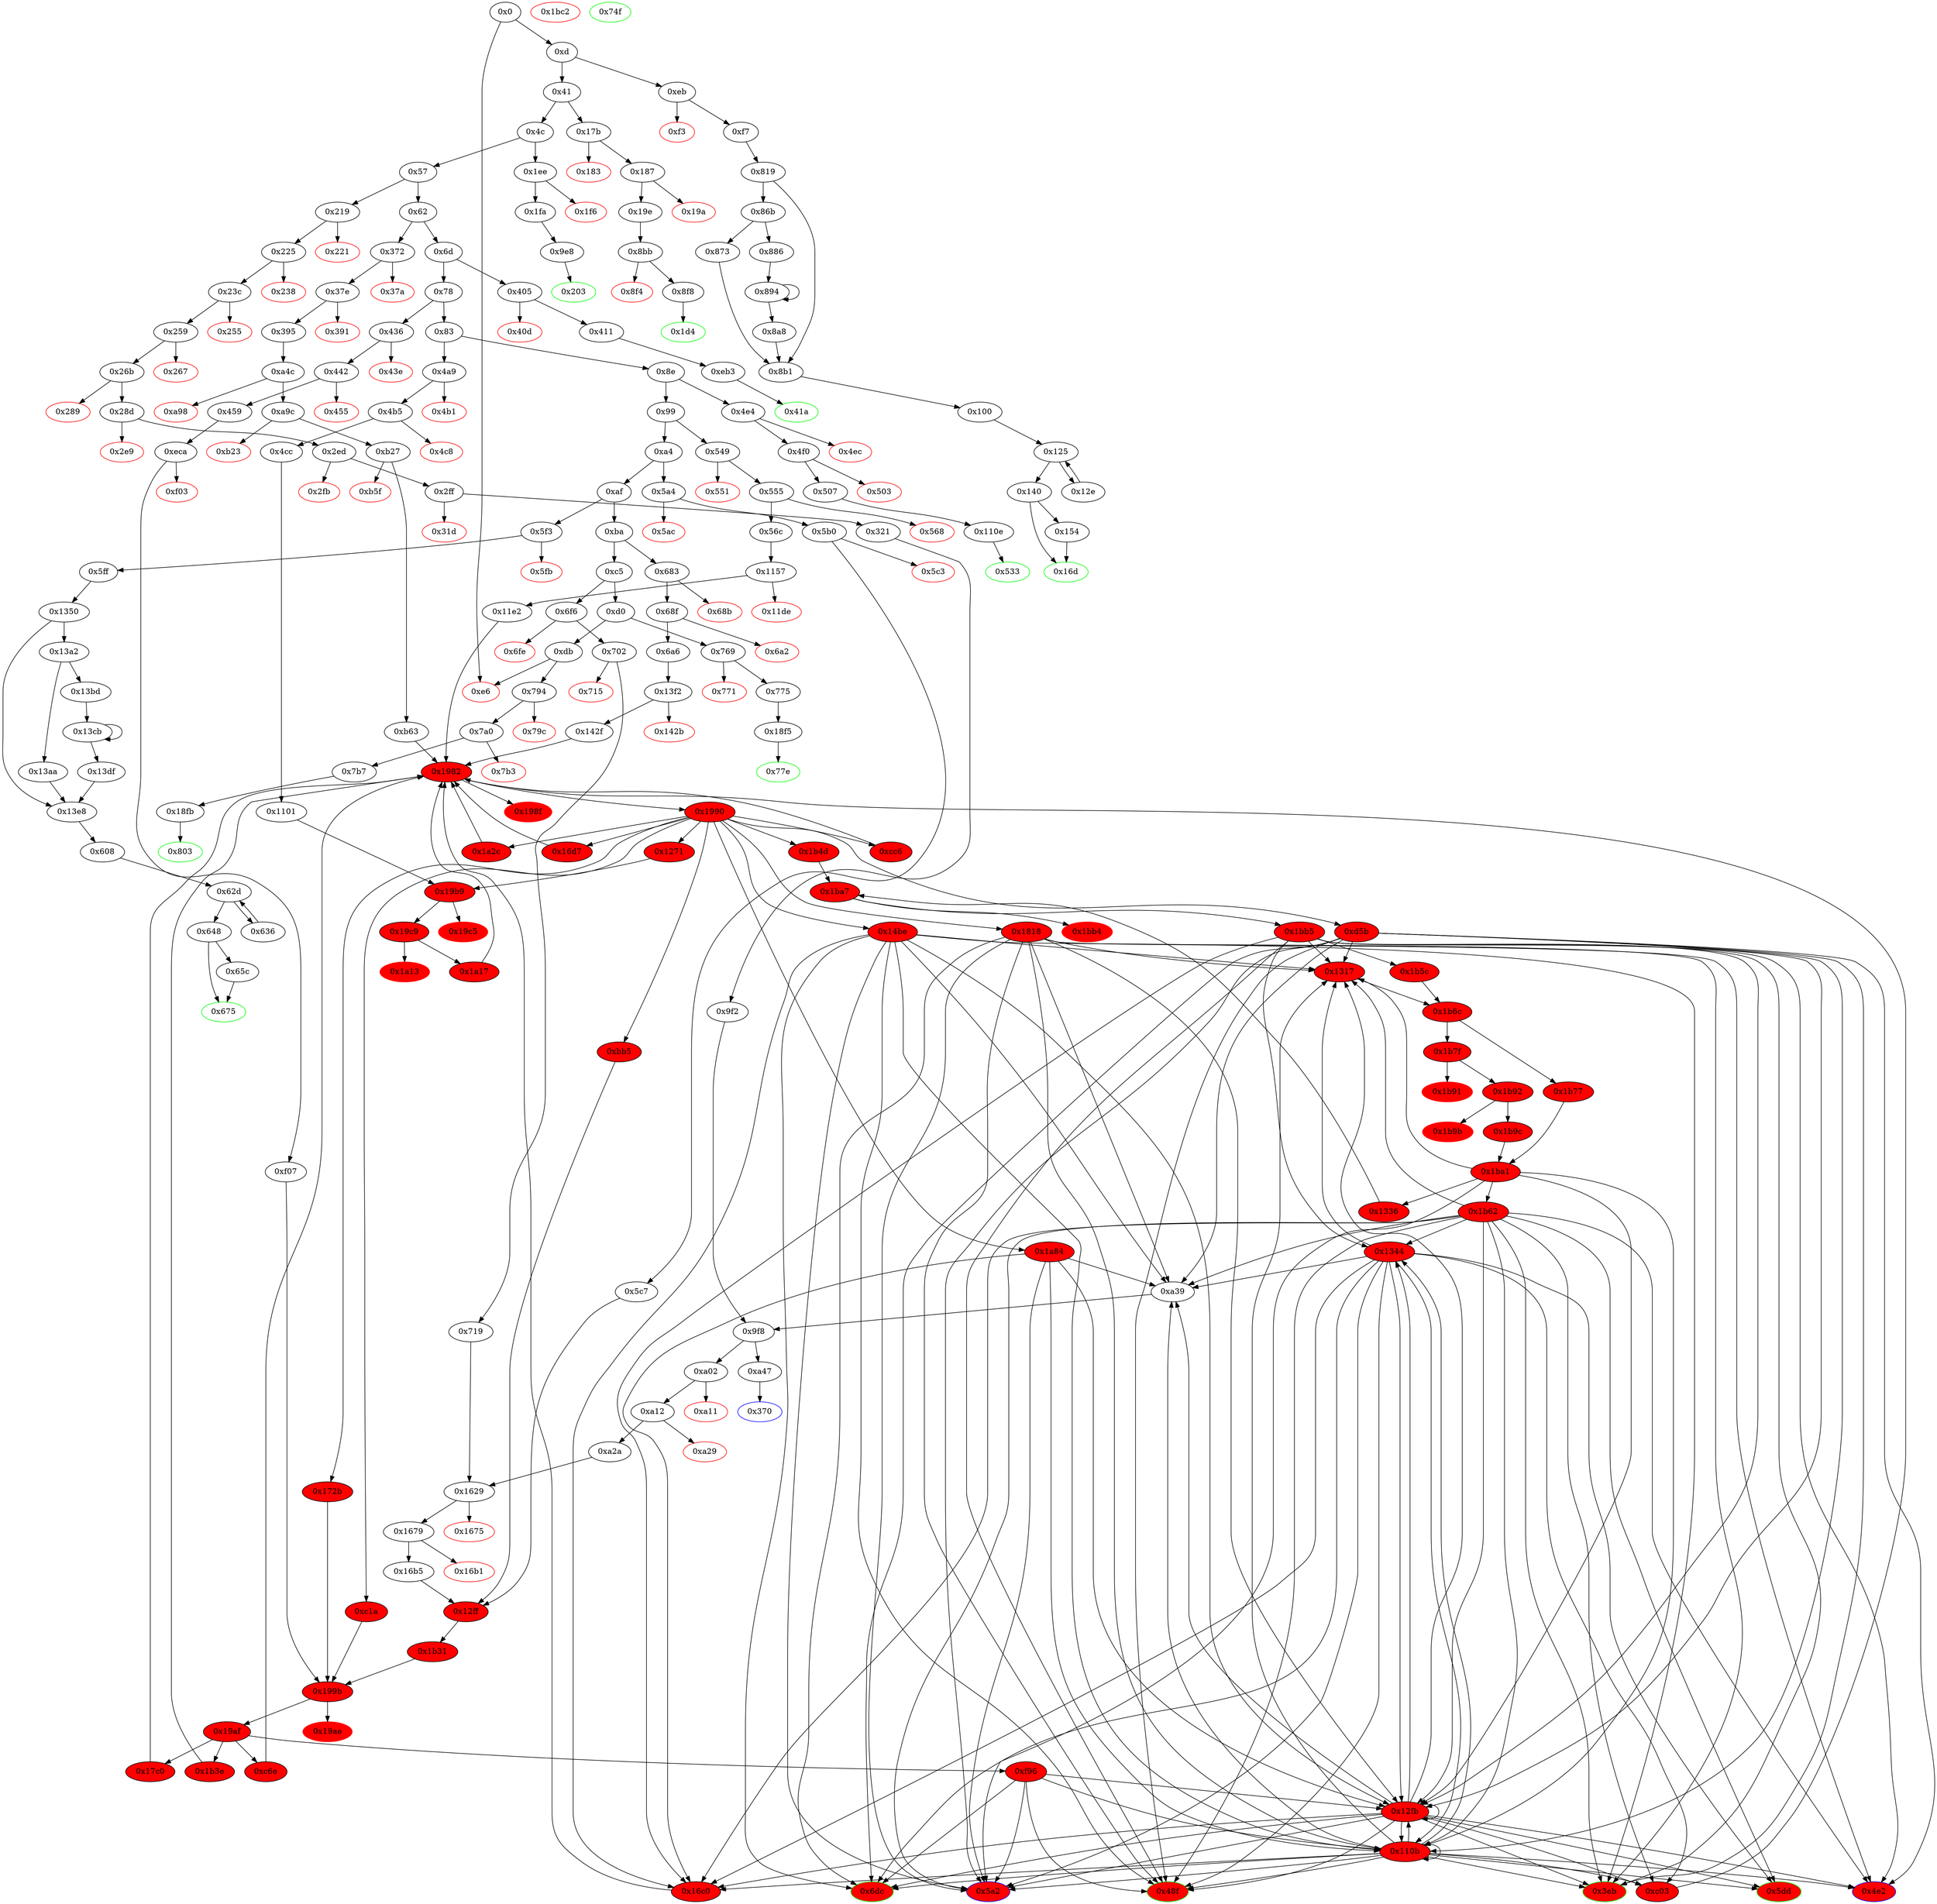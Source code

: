 digraph "" {
"0x1982" [fillcolor=red, id="0x1982", style=filled, tooltip="Block 0x1982\n[0x1982:0x198e]\n---\nPredecessors: [0xb63, 0xc03, 0xc6e, 0xcc6, 0x11e2, 0x142f, 0x16c0, 0x16d7, 0x17c0, 0x1a17, 0x1a2c, 0x1b3e]\nSuccessors: [0x198f, 0x1990]\n---\n0x1982 JUMPDEST\n0x1983 PUSH1 0x0\n0x1985 DUP3\n0x1986 DUP3\n0x1987 GT\n0x1988 ISZERO\n0x1989 ISZERO\n0x198a ISZERO\n0x198b PUSH2 0x1990\n0x198e JUMPI\n---\n0x1982: JUMPDEST \n0x1983: V1536 = 0x0\n0x1987: V1537 = GT S0 S1\n0x1988: V1538 = ISZERO V1537\n0x1989: V1539 = ISZERO V1538\n0x198a: V1540 = ISZERO V1539\n0x198b: V1541 = 0x1990\n0x198e: JUMPI 0x1990 V1540\n---\nEntry stack: [S42, S41, V756, S39, S38, S37, S36, S35, S34, S33, S32, S31, S30, S29, S28, S27, S26, S25, S24, S23, S22, S21, S20, S19, S18, S17, S16, S15, S14, S13, S12, S11, S10, S9, S8, S7, S6, S5, S4, S3, {0xbb5, 0xc1a, 0xcc6, 0xd5b, 0x1271, 0x14be, 0x16d7, 0x172b, 0x1818, 0x1a2c, 0x1a84, 0x1b4d}, S1, S0]\nStack pops: 2\nStack additions: [S1, S0, 0x0]\nExit stack: [S42, S41, V756, S39, S38, S37, S36, S35, S34, S33, S32, S31, S30, S29, S28, S27, S26, S25, S24, S23, S22, S21, S20, S19, S18, S17, S16, S15, S14, S13, S12, S11, S10, S9, S8, S7, S6, S5, S4, S3, {0xbb5, 0xc1a, 0xcc6, 0xd5b, 0x1271, 0x14be, 0x16d7, 0x172b, 0x1818, 0x1a2c, 0x1a84, 0x1b4d}, S1, S0, 0x0]\n\nDef sites:\nS42: {}\nS41: {}\nV756: {0xa39.0xa3f}\nS39: {0xa39.0xa3f, 0xa02.0xa02}\nS38: {0xa39.0xa3f, 0xa02.0xa02, 0xa12.0xa1c}\nS37: {0xa39.0xa3f, 0xa2a.0xa34, 0xa02.0xa02, 0xa12.0xa1c}\nS36: {0x1629.0x162a, 0xa2a.0xa34, 0xa02.0xa02, 0xa12.0xa1c}\nS35: {0x1629.0x162a, 0xa2a.0xa34, 0x16b5.0x16b6, 0xa12.0xa1c}\nS34: {0xa39.0xa3f, 0x16b5.0x16b8, 0x1629.0x162a, 0xa2a.0xa34, 0xa02.0xa02, 0x16b5.0x16b6}\nS33: {0x1629.0x162a, 0x16b5.0x16b6, 0xa39.0xa3f, 0xa2a.0xa34, 0xa02.0xa02, 0x16b5.0x16b8, 0xa12.0xa1c}\nS32: {0xa39.0xa3f, 0x16b5.0x16b8, 0xa2a.0xa34, 0x12ff.0x1300, 0xa12.0xa1c, 0x16b5.0x16b6, 0xa02.0xa02}\nS31: {0xa39.0xa3f, 0x1629.0x162a, 0xa2a.0xa34, 0x12ff.0x1300, 0xa12.0xa1c, 0x16b5.0x16b8, 0xa02.0xa02}\nS30: {0xa39.0xa3f, 0x12ff.0x1300, 0x12ff.0x1303, 0xa12.0xa1c, 0x16b5.0x16b6, 0x1629.0x162a, 0xa2a.0xa34, 0xd.0x35, 0xa02.0xa02}\nS29: {0xa39.0xa3f, 0x12ff.0x1300, 0x12ff.0x1303, 0x37e.0x380, 0xa12.0xa1c, 0x16b5.0x16b6, 0x16b5.0x16b8, 0x1629.0x162a, 0xa2a.0xa34, 0xd.0x35, 0xa02.0xa02}\nS28: {0xa39.0xa3f, 0x12ff.0x1303, 0x12ff.0x1300, 0x37e.0x380, 0x12ff.0x1308, 0xa12.0xa1c, 0x16b5.0x16b6, 0x16b5.0x16b8, 0x395.0x3b1, 0x1629.0x162a, 0xa2a.0xa34, 0xd.0x35, 0xa02.0xa02}\nS27: {0xa39.0xa3f, 0x12ff.0x1303, 0x37e.0x380, 0x12ff.0x1308, 0x12ff.0x1300, 0x1b31.0x1b32, 0xa12.0xa1c, 0x395.0x3b1, 0x395.0x3d1, 0x16b5.0x16b6, 0x16b5.0x16b8, 0x1629.0x162a, 0xa2a.0xa34, 0xd.0x35, 0xa02.0xa02}\nS26: {0x199b_0x1b31.0x19a1, 0xa12.0xa1c, 0x395.0x3b1, 0x395.0x3d1, 0x395.0x3db, 0xd.0x35, 0xa02.0xa02, 0xa39.0xa3f, 0x12ff.0x1308, 0x12ff.0x1300, 0x1b31.0x1b32, 0x5b0.0x5b2, 0x16b5.0x16b6, 0x16b5.0x16b8, 0x1629.0x162a, 0xa2a.0xa34}\nS25: {0x199b_0x1b31.0x19a1, 0xa12.0xa1c, 0x395.0x3d1, 0x395.0x3db, 0xd.0x35, 0xa4c.0xa4d, 0xa02.0xa02, 0x5c7.0x5cd, 0xa39.0xa3f, 0x12ff.0x1308, 0x12ff.0x1300, 0x1b31.0x1b32, 0x12ff.0x1303, 0x5b0.0x5b2, 0x1b3e.0x1b41, 0x16b5.0x16b8, 0x16b5.0x16b6, 0x1629.0x162a, 0xa2a.0xa34}\nS24: {0x199b_0x1b31.0x19a1, 0xa12.0xa1c, 0x395.0x3db, 0xd.0x35, 0xa4c.0xa4d, 0xa02.0xa02, 0x5c7.0x5cd, 0xa39.0xa3f, 0x12ff.0x1300, 0x1b3e.0x1b41, 0x1b31.0x1b32, 0x12ff.0x1303, 0x37e.0x380, 0x5b0.0x5b2, 0x16b5.0x16b6, 0x16b5.0x16b8, 0xbb5.0xbf9, 0x1629.0x162a, 0xa2a.0xa34, 0x225.0x227}\nS23: {0xa12.0xa1c, 0x395.0x3b1, 0xd.0x35, 0xa4c.0xa4d, 0x28d.0x29a, 0xa02.0xa02, 0x5c7.0x5cd, 0xa39.0xa3f, 0x12ff.0x1300, 0x1b3e.0x1b41, 0x1b31.0x1b32, 0x5b0.0x5b2, 0x37e.0x380, 0x12ff.0x1303, 0x16b5.0x16b8, 0x16b5.0x16b6, 0xbb5.0xbf9, 0x12ff.0x1308, 0x1629.0x162a, 0xbb5.0xbfb, 0xa2a.0xa34, 0x225.0x227}\nS22: {0x199b_0x1b31.0x19a1, 0xa12.0xa1c, 0x395.0x3b1, 0x395.0x3d1, 0x395.0x3db, 0xd.0x35, 0x28d.0x29a, 0xa02.0xa02, 0x5c7.0x5cd, 0xa39.0xa3f, 0x12ff.0x1300, 0x12ff.0x1303, 0x12ff.0x1308, 0x5b0.0x5b2, 0x1b31.0x1b32, 0x37e.0x380, 0x16b5.0x16b8, 0x16b5.0x16b6, 0xbb5.0xbf9, 0xbb5.0xbfb, 0x1629.0x162a, 0xa2a.0xa34, 0x321.0x32e}\nS21: {0x199b_0x1b31.0x19a1, 0xa12.0xa1c, 0x395.0x3db, 0x395.0x3d1, 0x395.0x3b1, 0xd.0x35, 0xa02.0xa02, 0x442.0x444, 0x5c7.0x5cd, 0xa39.0xa3f, 0x12ff.0x1300, 0x12ff.0x1303, 0x1b31.0x1b32, 0x5b0.0x5b2, 0x37e.0x380, 0x12ff.0x1308, 0x16b5.0x16b8, 0xbb5.0xbfb, 0x9f2.0x9f3, 0x16b5.0x16b6, 0x4b5.0x4b7, 0x1629.0x162a, 0xa2a.0xa34, 0x321.0x32e, 0x225.0x227}\nS20: {0x459.0x475, 0x199b_0x1b31.0x19a1, 0xa12.0xa1c, 0x395.0x3db, 0x395.0x3b1, 0x395.0x3d1, 0xd.0x35, 0xa4c.0xa4d, 0x4cc.0x4d2, 0x28d.0x29a, 0x68f.0x691, 0x442.0x444, 0xa02.0xa02, 0x702.0x704, 0x5c7.0x5cd, 0xa39.0xa3f, 0x12ff.0x1300, 0x37e.0x380, 0x12ff.0x1303, 0x12ff.0x1308, 0x1b3e.0x1b41, 0x9f2.0x9f3, 0x1b31.0x1b32, 0x4b5.0x4b7, 0x16b5.0x16b8, 0x16b5.0x16b6, 0x1629.0x162a, 0xa2a.0xa34, 0x225.0x227}\nS19: {0x459.0x475, 0x459.0x47f, 0x199b_0x1b31.0x19a1, 0x555.0x557, 0x4cc.0x4d2, 0xa4c.0xa4d, 0x442.0x444, 0x5c7.0x5cd, 0x12ff.0x1300, 0x12ff.0x1303, 0x12ff.0x1308, 0x37e.0x380, 0x1271.0x12f2, 0x719.0x735, 0xa12.0xa1c, 0x395.0x3b1, 0x395.0x3d1, 0x395.0x3db, 0xd.0x35, 0x28d.0x29a, 0x68f.0x691, 0x1101.0x1102, 0xa02.0xa02, 0x702.0x704, 0xa39.0xa3f, 0x1b3e.0x1b41, 0x1b31.0x1b32, 0x16b5.0x16b6, 0x16b5.0x16b8, 0xbb5.0xbf9, 0x4b5.0x4b7, 0x1629.0x162a, 0xa2a.0xa34, 0x321.0x32e, 0x6a6.0x6c2}\nS18: {0x459.0x475, 0x459.0x47f, 0x199b_0x1b31.0x19a1, 0x199b_0xf07.0x19a1, 0x199b_0x172b.0x19a1, 0x199b_0xc1a.0x19a1, 0x555.0x557, 0xa4c.0xa4d, 0x4cc.0x4d2, 0x442.0x444, 0x5c7.0x5cd, 0x12ff.0x1303, 0x12ff.0x1300, 0x37e.0x380, 0x12ff.0x1308, 0x1271.0x12f2, 0x9f2.0x9f3, 0x56c.0x588, 0x719.0x735, 0x719.0x73f, 0xa12.0xa1c, 0x395.0x3d1, 0x395.0x3db, 0x395.0x3b1, 0xd.0x35, 0x1101.0x1102, 0x1101.0x1105, 0xa02.0xa02, 0xa39.0xa3f, 0x1b3e.0x1b41, 0x1b31.0x1b32, 0x5b0.0x5b2, 0x4b5.0x4b7, 0x16b5.0x16b8, 0x16b5.0x16b6, 0xbb5.0xbf9, 0x1629.0x162a, 0xbb5.0xbfb, 0x6a6.0x6cc, 0xa2a.0xa34, 0x321.0x32e, 0x6a6.0x6c2}\nS17: {0x459.0x475, 0x459.0x47f, 0x199b_0x1b31.0x19a1, 0x199b_0xf07.0x19a1, 0x199b_0x172b.0x19a1, 0x199b_0xc1a.0x19a1, 0x555.0x557, 0xeca.0xecb, 0x4cc.0x4d2, 0xa4c.0xa4d, 0x442.0x444, 0x5c7.0x5cd, 0x12ff.0x1303, 0x37e.0x380, 0x12ff.0x1308, 0x12ff.0x1300, 0x9f2.0x9f3, 0x13f2.0x13f3, 0x56c.0x588, 0x56c.0x592, 0x719.0x73f, 0xa12.0xa1c, 0x395.0x3b1, 0x395.0x3db, 0x395.0x3d1, 0x1990_0x17c0.0x1993, 0x1990_0xc6e.0x1993, 0x1990_0x1b3e.0x1993, 0x1990_0xb63.0x1993, 0xd.0x35, 0x68f.0x691, 0x1101.0x1105, 0x1101.0x1102, 0xa02.0xa02, 0x702.0x704, 0xa39.0xa3f, 0x1b3e.0x1b41, 0x1b31.0x1b32, 0x5b0.0x5b2, 0x4b5.0x4b7, 0x16b5.0x16b8, 0x16b5.0x16b6, 0xbb5.0xbfb, 0x1629.0x162a, 0xbb5.0xbf9, 0xa2a.0xa34, 0x6a6.0x6cc}\nS16: {0x459.0x475, 0x459.0x47f, 0x199b_0x1b31.0x19a1, 0x199b_0xf07.0x19a1, 0x555.0x557, 0xeca.0xecb, 0x4cc.0x4d2, 0xa4c.0xa4d, 0x442.0x444, 0x5c7.0x5cd, 0x12ff.0x1308, 0x12ff.0x1300, 0x1271.0x12f2, 0x37e.0x380, 0x12ff.0x1303, 0x13f2.0x13f3, 0x56c.0x592, 0x56c.0x588, 0x719.0x735, 0xa12.0xa1c, 0x395.0x3b1, 0x395.0x3d1, 0x395.0x3db, 0x1990_0x17c0.0x1993, 0x1990_0xc6e.0x1993, 0x1990_0x1b3e.0x1993, 0x1990_0xb63.0x1993, 0xd.0x35, 0x68f.0x691, 0x1101.0x1102, 0x1101.0x1105, 0xa02.0xa02, 0x702.0x704, 0xa39.0xa3f, 0x1b3e.0x1b41, 0x1b31.0x1b32, 0x5b0.0x5b2, 0x16b5.0x16b6, 0x16b5.0x16b8, 0xbb5.0xbf9, 0xbb5.0xbfb, 0x1629.0x162a, 0xa2a.0xa34, 0x6a6.0x6c2}\nS15: {0x459.0x475, 0x459.0x47f, 0x199b_0x1b31.0x19a1, 0x199b_0xf07.0x19a1, 0x199b_0x172b.0x19a1, 0x199b_0xc1a.0x19a1, 0x555.0x557, 0xa4c.0xa4d, 0x5c7.0x5cd, 0x12ff.0x1308, 0x12ff.0x1300, 0x1271.0x12f2, 0x12ff.0x1303, 0x1b77.0x1b77, 0x56c.0x588, 0x719.0x735, 0x719.0x73f, 0xa12.0xa1c, 0x395.0x3d1, 0x395.0x3db, 0x395.0x3b1, 0xd.0x35, 0x1101.0x1105, 0x1101.0x1102, 0xa02.0xa02, 0xa39.0xa3f, 0x1b3e.0x1b41, 0x1b31.0x1b32, 0x5b0.0x5b2, 0x16b5.0x16b6, 0x16b5.0x16b8, 0xbb5.0xbf9, 0xbb5.0xbfb, 0x1629.0x162a, 0x6a6.0x6cc, 0xa2a.0xa34, 0x6a6.0x6c2}\nS14: {0x459.0x47f, 0x199b_0x1b31.0x19a1, 0x199b_0xf07.0x19a1, 0x199b_0x172b.0x19a1, 0x199b_0xc1a.0x19a1, 0xeca.0xecb, 0xa4c.0xa4d, 0x4cc.0x4d2, 0x16c0.0x16c3, 0x442.0x444, 0x5c7.0x5cd, 0x12ff.0x1303, 0x12ff.0x1300, 0x12ff.0x1308, 0x37e.0x380, 0x13f2.0x13f3, 0x1b77.0x1b77, 0x56c.0x588, 0x56c.0x592, 0x719.0x73f, 0xa12.0xa1c, 0x395.0x3db, 0x395.0x3d1, 0x1990_0x17c0.0x1993, 0x1990_0xc6e.0x1993, 0x1990_0x1b3e.0x1993, 0x1990_0xb63.0x1993, 0xd.0x35, 0x1101.0x1105, 0xc03.0xc06, 0xa02.0xa02, 0xa39.0xa3f, 0x1b3e.0x1b41, 0x1b31.0x1b32, 0x5b0.0x5b2, 0x16b5.0x16b8, 0x16b5.0x16b6, 0xbb5.0xbfb, 0xbb5.0xbf9, 0x1629.0x162a, 0x4b5.0x4b7, 0xa2a.0xa34, 0x6a6.0x6cc}\nS13: {0x459.0x47f, 0x459.0x475, 0x199b_0x1b31.0x19a1, 0x199b_0xf07.0x19a1, 0x199b_0x172b.0x19a1, 0x199b_0xc1a.0x19a1, 0xeca.0xecb, 0xa4c.0xa4d, 0x4cc.0x4d2, 0x16c0.0x16c3, 0x442.0x444, 0x5c7.0x5cd, 0x12ff.0x1300, 0x37e.0x380, 0x12ff.0x1303, 0x12ff.0x1308, 0x13f2.0x13f3, 0x56c.0x592, 0x56c.0x588, 0x719.0x73f, 0xa12.0xa1c, 0x395.0x3db, 0x395.0x3b1, 0x1990_0x17c0.0x1993, 0x1990_0xc6e.0x1993, 0x1990_0x1b3e.0x1993, 0x1990_0xb63.0x1993, 0xd.0x35, 0x1101.0x1105, 0xc03.0xc06, 0xa02.0xa02, 0xa39.0xa3f, 0x1b3e.0x1b41, 0x1b31.0x1b32, 0x5b0.0x5b2, 0x16b5.0x16b8, 0x16b5.0x16b6, 0xbb5.0xbf9, 0xbb5.0xbfb, 0x1629.0x162a, 0x4b5.0x4b7, 0xa2a.0xa34, 0x6a6.0x6cc}\nS12: {0x459.0x475, 0x459.0x47f, 0x199b_0x1b31.0x19a1, 0xa12.0xa1c, 0x555.0x557, 0x395.0x3b1, 0x395.0x3db, 0x395.0x3d1, 0xd.0x35, 0x4cc.0x4d2, 0xa4c.0xa4d, 0x68f.0x691, 0x1101.0x1102, 0x442.0x444, 0xa02.0xa02, 0x5c7.0x5cd, 0xa39.0xa3f, 0x12ff.0x1300, 0x12ff.0x1308, 0x12ff.0x1303, 0x37e.0x380, 0x1b3e.0x1b41, 0x1b31.0x1b32, 0x5b0.0x5b2, 0x16b5.0x16b8, 0x16b5.0x16b6, 0xbb5.0xbf9, 0xbb5.0xbfb, 0x1629.0x162a, 0x4b5.0x4b7, 0xa2a.0xa34}\nS11: {0x459.0x47f, 0x459.0x475, 0x199b_0x1b31.0x19a1, 0x199b_0xf07.0x19a1, 0x199b_0x172b.0x19a1, 0x199b_0xc1a.0x19a1, 0x555.0x557, 0x4cc.0x4d2, 0x442.0x444, 0x5c7.0x5cd, 0x12ff.0x1300, 0x12ff.0x1303, 0x12ff.0x1308, 0x37e.0x380, 0x1271.0x12f2, 0x1b77.0x1b77, 0x56c.0x588, 0x719.0x73f, 0xa12.0xa1c, 0x395.0x3db, 0x395.0x3d1, 0x395.0x3b1, 0xd.0x35, 0x1101.0x1105, 0x1101.0x1102, 0xa02.0xa02, 0xa39.0xa3f, 0x1b31.0x1b32, 0x5b0.0x5b2, 0x16b5.0x16b6, 0x16b5.0x16b8, 0xbb5.0xbfb, 0x4b5.0x4b7, 0x1629.0x162a, 0x6a6.0x6c2, 0xa2a.0xa34, 0x6a6.0x6cc}\nS10: {0x459.0x47f, 0x459.0x475, 0x199b_0x1b31.0x19a1, 0x199b_0xf07.0x19a1, 0x199b_0x172b.0x19a1, 0x199b_0xc1a.0x19a1, 0x555.0x557, 0x4cc.0x4d2, 0xa4c.0xa4d, 0x442.0x444, 0x5c7.0x5cd, 0x12ff.0x1303, 0x12ff.0x1300, 0x12ff.0x1308, 0x37e.0x380, 0x1b77.0x1b77, 0x56c.0x588, 0x719.0x73f, 0xa12.0xa1c, 0x395.0x3db, 0x395.0x3b1, 0x395.0x3d1, 0xd.0x35, 0x68f.0x691, 0x1101.0x1105, 0x1101.0x1102, 0xa02.0xa02, 0xa39.0xa3f, 0x1b3e.0x1b41, 0x1b31.0x1b32, 0x5b0.0x5b2, 0x16b5.0x16b6, 0x16b5.0x16b8, 0x4b5.0x4b7, 0x1629.0x162a, 0xa2a.0xa34, 0x6a6.0x6cc}\nS9: {0x459.0x475, 0x459.0x47f, 0x199b_0x1b31.0x19a1, 0x199b_0xf07.0x19a1, 0x199b_0x172b.0x19a1, 0x199b_0xc1a.0x19a1, 0x555.0x557, 0xeca.0xecb, 0x4cc.0x4d2, 0xa4c.0xa4d, 0x16c0.0x16c3, 0x442.0x444, 0x5c7.0x5cd, 0x12ff.0x1303, 0x12ff.0x1308, 0x12ff.0x1300, 0x37e.0x380, 0x1271.0x12f2, 0x13f2.0x13f3, 0x56c.0x588, 0x56c.0x592, 0x719.0x73f, 0xa12.0xa1c, 0x395.0x3b1, 0x395.0x3db, 0x395.0x3d1, 0x1990_0x17c0.0x1993, 0x1990_0xc6e.0x1993, 0x1990_0x1b3e.0x1993, 0x1990_0xb63.0x1993, 0xd.0x35, 0x68f.0x691, 0x1101.0x1102, 0x1101.0x1105, 0xc03.0xc06, 0xa02.0xa02, 0xa39.0xa3f, 0x1b3e.0x1b41, 0x1b31.0x1b32, 0x16b5.0x16b6, 0x16b5.0x16b8, 0x4b5.0x4b7, 0x6a6.0x6cc, 0x1629.0x162a, 0xa2a.0xa34, 0x6a6.0x6c2}\nS8: {0x459.0x475, 0x459.0x47f, 0x199b_0x1b31.0x19a1, 0x199b_0xf07.0x19a1, 0x199b_0x172b.0x19a1, 0x199b_0xc1a.0x19a1, 0x555.0x557, 0x4cc.0x4d2, 0xa4c.0xa4d, 0x442.0x444, 0x5c7.0x5cd, 0x12ff.0x1308, 0x12ff.0x1303, 0x37e.0x380, 0x12ff.0x1300, 0x1271.0x12f2, 0x1b77.0x1b77, 0x56c.0x588, 0xa12.0xa1c, 0x395.0x3b1, 0x395.0x3d1, 0x395.0x3db, 0xd.0x35, 0x1101.0x1105, 0x1101.0x1102, 0xa02.0xa02, 0xa39.0xa3f, 0x1b3e.0x1b41, 0x1b31.0x1b32, 0x16b5.0x16b6, 0x16b5.0x16b8, 0x4b5.0x4b7, 0x6a6.0x6cc, 0x1629.0x162a, 0xa2a.0xa34, 0x6a6.0x6c2}\nS7: {0x459.0x475, 0x459.0x47f, 0x199b_0x1b31.0x19a1, 0x199b_0xf07.0x19a1, 0x199b_0x172b.0x19a1, 0x199b_0xc1a.0x19a1, 0x555.0x557, 0x4cc.0x4d2, 0xa4c.0xa4d, 0x442.0x444, 0x5c7.0x5cd, 0x12ff.0x1308, 0x37e.0x380, 0x12ff.0x1300, 0x12ff.0x1303, 0x1b7f.0x1b84, 0x1b77.0x1b77, 0x56c.0x588, 0x719.0x73f, 0xa12.0xa1c, 0x395.0x3d1, 0x395.0x3db, 0x395.0x3b1, 0xd.0x35, 0x68f.0x691, 0x1101.0x1105, 0x1101.0x1102, 0xa02.0xa02, 0xa39.0xa3f, 0x1b3e.0x1b41, 0x1b31.0x1b32, 0x5b0.0x5b2, 0x16b5.0x16b8, 0x16b5.0x16b6, 0x4b5.0x4b7, 0x1629.0x162a, 0xa2a.0xa34, 0x6a6.0x6cc}\nS6: {0x459.0x475, 0x459.0x47f, 0x1990_0xc03.0x1993, 0x1990_0x1a17.0x1993, 0x1990_0x1a2c.0x1993, 0x1990_0xcc6.0x1993, 0x199b_0x1b31.0x19a1, 0x199b_0xf07.0x19a1, 0x199b_0x172b.0x19a1, 0x199b_0xc1a.0x19a1, 0x555.0x557, 0xeca.0xecb, 0xa4c.0xa4d, 0x4cc.0x4d2, 0x16c0.0x16c3, 0x442.0x444, 0x5c7.0x5cd, 0x12ff.0x1308, 0x12ff.0x1300, 0x12ff.0x1303, 0x37e.0x380, 0x1271.0x12f2, 0x13f2.0x13f3, 0x1b77.0x1b77, 0x56c.0x588, 0x56c.0x592, 0x719.0x73f, 0x1990_0x16c0.0x1993, 0x1990_0x16d7.0x1993, 0xa12.0xa1c, 0x395.0x3b1, 0x395.0x3db, 0x395.0x3d1, 0x1317.0x131a, 0x1990_0x17c0.0x1993, 0x1990_0xc6e.0x1993, 0x1990_0x1b3e.0x1993, 0x1990_0xb63.0x1993, 0xd.0x35, 0x1990_0x11e2.0x1993, 0x68f.0x691, 0x1990_0x142f.0x1993, 0x1101.0x1102, 0x1101.0x1105, 0xc03.0xc06, 0xa02.0xa02, 0xa39.0xa3f, 0x1b3e.0x1b41, 0x1b31.0x1b32, 0x5b0.0x5b2, 0x16b5.0x16b8, 0x16b5.0x16b6, 0x4b5.0x4b7, 0x6a6.0x6c2, 0x1629.0x162a, 0xa2a.0xa34, 0x6a6.0x6cc}\nS5: {0x459.0x475, 0x459.0x47f, 0x199b_0x1b31.0x19a1, 0x199b_0xf07.0x19a1, 0x199b_0x172b.0x19a1, 0x199b_0xc1a.0x19a1, 0x555.0x557, 0xa4c.0xa4d, 0x4cc.0x4d2, 0x442.0x444, 0x5c7.0x5cd, 0x12ff.0x1300, 0x12ff.0x1303, 0x37e.0x380, 0x12ff.0x1308, 0x1271.0x12f2, 0x1b77.0x1b77, 0x56c.0x588, 0xa12.0xa1c, 0x395.0x3d1, 0x395.0x3db, 0x395.0x3b1, 0x1317.0x131c, 0x1990_0x17c0.0x1993, 0x1990_0xc6e.0x1993, 0x1990_0x1b3e.0x1993, 0x1990_0xb63.0x1993, 0xd.0x35, 0x68f.0x691, 0x1101.0x1102, 0x1101.0x1105, 0xa02.0xa02, 0xa39.0xa3f, 0x1b3e.0x1b41, 0x1b31.0x1b32, 0x16b5.0x16b6, 0x16b5.0x16b8, 0xbb5.0xbf9, 0x6a6.0x6cc, 0x1629.0x162a, 0xa2a.0xa34, 0x6a6.0x6c2}\nS4: {0x459.0x47f, 0x199b_0x1b31.0x19a1, 0x199b_0xf07.0x19a1, 0x199b_0x172b.0x19a1, 0x199b_0xc1a.0x19a1, 0x1b7f.0x1b84, 0x1b31.0x1b32, 0x395.0x3db, 0x1b77.0x1b77, 0x56c.0x588, 0x1101.0x1105, 0x6a6.0x6cc}\nS3: {0x1990_0x16d7.0x1993, 0x1990_0xc03.0x1993, 0x1990_0xc6e.0x1993, 0x1990_0x17c0.0x1993, 0x1990_0x1a17.0x1993, 0x1990_0x1a2c.0x1993, 0x1990_0x1b3e.0x1993, 0x1990_0xcc6.0x1993, 0x1990_0xb63.0x1993, 0x1990_0x11e2.0x1993, 0xa4c.0xa4d, 0x1990_0x142f.0x1993, 0x1990_0x16c0.0x1993, 0xeca.0xecb, 0x4cc.0x4d2, 0xc03.0xc06, 0x16c0.0x16c3, 0x1b3e.0x1b41, 0x1b31.0x1b32, 0x13f2.0x13f3, 0x56c.0x592}\n{0xbb5, 0xc1a, 0xcc6, 0xd5b, 0x1271, 0x14be, 0x16d7, 0x172b, 0x1818, 0x1a2c, 0x1a84, 0x1b4d}: {0x1b3e.0x1b43, 0xc03.0xc08, 0x16d7.0x16da, 0x1a17.0x1a18, 0x1a2c.0x1a33, 0x142f.0x1430, 0xc6e.0xcb2, 0x17c0.0x1804, 0x16c0.0x16c5, 0xb63.0xb64, 0x11e2.0x11e3, 0xcc6.0xccd}\nS1: {0x199b_0x1b31.0x19a1, 0x199b_0x172b.0x19a1, 0x199b_0xf07.0x19a1, 0x199b_0xc1a.0x19a1, 0x16d7.0x171d, 0xa4c.0xa4d, 0x17c0.0x180a, 0x442.0x444, 0x5c7.0x5cd, 0xcc6.0xd4d, 0x12ff.0x1308, 0x12ff.0x1300, 0x12ff.0x1303, 0x37e.0x380, 0xc6e.0xcb8, 0xb63.0xba7, 0x11e2.0x1263, 0xa12.0xa1c, 0x395.0x3db, 0x395.0x3d1, 0x1317.0x131a, 0x395.0x3b1, 0x1a17.0x1a1e, 0xd.0x35, 0xa02.0xa02, 0xa39.0xa3f, 0x1b3e.0x1b41, 0x1b31.0x1b32, 0x5b0.0x5b2, 0x16b5.0x16b8, 0x16b5.0x16b6, 0x4b5.0x4b7, 0x1629.0x162a, 0xa2a.0xa34, 0x1a2c.0x1a76, 0x142f.0x14b0}\nS0: {0x459.0x47f, 0x459.0x475, 0x1990_0x1a17.0x1993, 0x1990_0x1a2c.0x1993, 0x1990_0xcc6.0x1993, 0x199b_0x1b31.0x19a1, 0x199b_0xf07.0x19a1, 0x199b_0x172b.0x19a1, 0x199b_0xc1a.0x19a1, 0x555.0x557, 0xeca.0xecb, 0x4cc.0x4d2, 0xa4c.0xa4d, 0x16c0.0x16c3, 0x442.0x444, 0x5c7.0x5cd, 0x1b7f.0x1b84, 0x12ff.0x1303, 0x37e.0x380, 0x12ff.0x1308, 0x1271.0x12f2, 0x13f2.0x13f3, 0x1b77.0x1b77, 0x56c.0x588, 0x56c.0x592, 0x719.0x73f, 0x1990_0x16d7.0x1993, 0x1990_0xc03.0x1993, 0xa12.0xa1c, 0x395.0x3db, 0x395.0x3b1, 0x395.0x3d1, 0x1990_0x17c0.0x1993, 0x1990_0xc6e.0x1993, 0x1990_0x1b3e.0x1993, 0x1990_0xb63.0x1993, 0x1990_0x11e2.0x1993, 0xd.0x35, 0x1990_0x142f.0x1993, 0x68f.0x691, 0x1990_0x16c0.0x1993, 0x1101.0x1105, 0x1101.0x1102, 0xc03.0xc06, 0xa02.0xa02, 0xa39.0xa3f, 0x1b3e.0x1b41, 0x1b31.0x1b32, 0x1b3e.0x1b47, 0x16b5.0x16b6, 0x16b5.0x16b8, 0x6a6.0x6c2, 0x1629.0x162a, 0xa2a.0xa34, 0x6a6.0x6cc}\n"];
"0xb27" [fillcolor=white, id="0xb27", style=filled, tooltip="Block 0xb27\n[0xb27:0xb5e]\n---\nPredecessors: [0xa9c]\nSuccessors: [0xb5f, 0xb63]\n---\n0xb27 JUMPDEST\n0xb28 PUSH1 0x0\n0xb2a PUSH20 0xffffffffffffffffffffffffffffffffffffffff\n0xb3f AND\n0xb40 DUP4\n0xb41 PUSH20 0xffffffffffffffffffffffffffffffffffffffff\n0xb56 AND\n0xb57 EQ\n0xb58 ISZERO\n0xb59 ISZERO\n0xb5a ISZERO\n0xb5b PUSH2 0xb63\n0xb5e JUMPI\n---\n0xb27: JUMPDEST \n0xb28: V809 = 0x0\n0xb2a: V810 = 0xffffffffffffffffffffffffffffffffffffffff\n0xb3f: V811 = AND 0xffffffffffffffffffffffffffffffffffffffff 0x0\n0xb41: V812 = 0xffffffffffffffffffffffffffffffffffffffff\n0xb56: V813 = AND 0xffffffffffffffffffffffffffffffffffffffff V287\n0xb57: V814 = EQ V813 0x0\n0xb58: V815 = ISZERO V814\n0xb59: V816 = ISZERO V815\n0xb5a: V817 = ISZERO V816\n0xb5b: V818 = 0xb63\n0xb5e: JUMPI 0xb63 V817\n---\nEntry stack: [V11, 0x3eb, V282, V287, V290, 0x0]\nStack pops: 3\nStack additions: [S2, S1, S0]\nExit stack: [V11, 0x3eb, V282, V287, V290, 0x0]\n\nDef sites:\nV11: {0xd.0x35}\n0x3eb: {0x37e.0x380}\nV282: {0x395.0x3b1}\nV287: {0x395.0x3d1}\nV290: {0x395.0x3db}\n0x0: {0xa4c.0xa4d}\n"];
"0x442" [fillcolor=white, id="0x442", style=filled, tooltip="Block 0x442\n[0x442:0x454]\n---\nPredecessors: [0x436]\nSuccessors: [0x455, 0x459]\n---\n0x442 JUMPDEST\n0x443 POP\n0x444 PUSH2 0x48f\n0x447 PUSH1 0x4\n0x449 DUP1\n0x44a CALLDATASIZE\n0x44b SUB\n0x44c PUSH1 0x40\n0x44e DUP2\n0x44f LT\n0x450 ISZERO\n0x451 PUSH2 0x459\n0x454 JUMPI\n---\n0x442: JUMPDEST \n0x444: V326 = 0x48f\n0x447: V327 = 0x4\n0x44a: V328 = CALLDATASIZE\n0x44b: V329 = SUB V328 0x4\n0x44c: V330 = 0x40\n0x44f: V331 = LT V329 0x40\n0x450: V332 = ISZERO V331\n0x451: V333 = 0x459\n0x454: JUMPI 0x459 V332\n---\nEntry stack: [V11, V322]\nStack pops: 1\nStack additions: [0x48f, 0x4, V329]\nExit stack: [V11, 0x48f, 0x4, V329]\n\nDef sites:\nV11: {0xd.0x35}\nV322: {0x436.0x437}\n"];
"0x13bd" [fillcolor=white, id="0x13bd", style=filled, tooltip="Block 0x13bd\n[0x13bd:0x13ca]\n---\nPredecessors: [0x13a2]\nSuccessors: [0x13cb]\n---\n0x13bd JUMPDEST\n0x13be DUP3\n0x13bf ADD\n0x13c0 SWAP2\n0x13c1 SWAP1\n0x13c2 PUSH1 0x0\n0x13c4 MSTORE\n0x13c5 PUSH1 0x20\n0x13c7 PUSH1 0x0\n0x13c9 SHA3\n0x13ca SWAP1\n---\n0x13bd: JUMPDEST \n0x13bf: V1255 = ADD V1231 V1242\n0x13c2: V1256 = 0x0\n0x13c4: M[0x0] = 0x1\n0x13c5: V1257 = 0x20\n0x13c7: V1258 = 0x0\n0x13c9: V1259 = SHA3 0x0 0x20\n---\nEntry stack: [V11, 0x608, 0x60, V1227, 0x1, V1218, V1231, 0x1, V1242]\nStack pops: 3\nStack additions: [V1255, V1259, S2]\nExit stack: [V11, 0x608, 0x60, V1227, 0x1, V1218, V1255, V1259, V1231]\n\nDef sites:\nV11: {0xd.0x35}\n0x608: {0x5ff.0x601}\n0x60: {0x1350.0x1351}\nV1227: {0x1350.0x1377}\n0x1: {0x1350.0x1353}\nV1218: {0x1350.0x1367}\nV1231: {0x1350.0x1387}\n0x1: {0x1350.0x1353}\nV1242: {0x1350.0x139b}\n"];
"0x1679" [fillcolor=white, id="0x1679", style=filled, tooltip="Block 0x1679\n[0x1679:0x16b0]\n---\nPredecessors: [0x1629]\nSuccessors: [0x16b1, 0x16b5]\n---\n0x1679 JUMPDEST\n0x167a PUSH1 0x0\n0x167c PUSH20 0xffffffffffffffffffffffffffffffffffffffff\n0x1691 AND\n0x1692 DUP4\n0x1693 PUSH20 0xffffffffffffffffffffffffffffffffffffffff\n0x16a8 AND\n0x16a9 EQ\n0x16aa ISZERO\n0x16ab ISZERO\n0x16ac ISZERO\n0x16ad PUSH2 0x16b5\n0x16b0 JUMPI\n---\n0x1679: JUMPDEST \n0x167a: V1395 = 0x0\n0x167c: V1396 = 0xffffffffffffffffffffffffffffffffffffffff\n0x1691: V1397 = AND 0xffffffffffffffffffffffffffffffffffffffff 0x0\n0x1693: V1398 = 0xffffffffffffffffffffffffffffffffffffffff\n0x16a8: V1399 = AND 0xffffffffffffffffffffffffffffffffffffffff S2\n0x16a9: V1400 = EQ V1399 0x0\n0x16aa: V1401 = ISZERO V1400\n0x16ab: V1402 = ISZERO V1401\n0x16ac: V1403 = ISZERO V1402\n0x16ad: V1404 = 0x16b5\n0x16b0: JUMPI 0x16b5 V1403\n---\nEntry stack: [V11, 0x370, V202, V250, S4, {0x74f, 0xa39}, S2, S1, 0x0]\nStack pops: 3\nStack additions: [S2, S1, S0]\nExit stack: [V11, 0x370, V202, V250, S4, {0x74f, 0xa39}, S2, S1, 0x0]\n\nDef sites:\nV11: {0xd.0x35}\n0x370: {0x225.0x227}\nV202: {0x28d.0x29a}\nV250: {0x321.0x32e}\nS4: {0xa39.0xa3f, 0x9f2.0x9f3, 0xd.0x35}\n{0x74f, 0xa39}: {0x702.0x704, 0xa02.0xa02}\nS2: {0x719.0x735, 0xa12.0xa1c}\nS1: {0x719.0x73f, 0xa2a.0xa34}\n0x0: {0x1629.0x162a}\n"];
"0x1157" [fillcolor=white, id="0x1157", style=filled, tooltip="Block 0x1157\n[0x1157:0x11dd]\n---\nPredecessors: [0x56c]\nSuccessors: [0x11de, 0x11e2]\n---\n0x1157 JUMPDEST\n0x1158 PUSH1 0x4\n0x115a PUSH1 0x0\n0x115c DUP4\n0x115d PUSH20 0xffffffffffffffffffffffffffffffffffffffff\n0x1172 AND\n0x1173 PUSH20 0xffffffffffffffffffffffffffffffffffffffff\n0x1188 AND\n0x1189 DUP2\n0x118a MSTORE\n0x118b PUSH1 0x20\n0x118d ADD\n0x118e SWAP1\n0x118f DUP2\n0x1190 MSTORE\n0x1191 PUSH1 0x20\n0x1193 ADD\n0x1194 PUSH1 0x0\n0x1196 SHA3\n0x1197 PUSH1 0x0\n0x1199 CALLER\n0x119a PUSH20 0xffffffffffffffffffffffffffffffffffffffff\n0x11af AND\n0x11b0 PUSH20 0xffffffffffffffffffffffffffffffffffffffff\n0x11c5 AND\n0x11c6 DUP2\n0x11c7 MSTORE\n0x11c8 PUSH1 0x20\n0x11ca ADD\n0x11cb SWAP1\n0x11cc DUP2\n0x11cd MSTORE\n0x11ce PUSH1 0x20\n0x11d0 ADD\n0x11d1 PUSH1 0x0\n0x11d3 SHA3\n0x11d4 SLOAD\n0x11d5 DUP2\n0x11d6 GT\n0x11d7 ISZERO\n0x11d8 ISZERO\n0x11d9 ISZERO\n0x11da PUSH2 0x11e2\n0x11dd JUMPI\n---\n0x1157: JUMPDEST \n0x1158: V1101 = 0x4\n0x115a: V1102 = 0x0\n0x115d: V1103 = 0xffffffffffffffffffffffffffffffffffffffff\n0x1172: V1104 = AND 0xffffffffffffffffffffffffffffffffffffffff V417\n0x1173: V1105 = 0xffffffffffffffffffffffffffffffffffffffff\n0x1188: V1106 = AND 0xffffffffffffffffffffffffffffffffffffffff V1104\n0x118a: M[0x0] = V1106\n0x118b: V1107 = 0x20\n0x118d: V1108 = ADD 0x20 0x0\n0x1190: M[0x20] = 0x4\n0x1191: V1109 = 0x20\n0x1193: V1110 = ADD 0x20 0x20\n0x1194: V1111 = 0x0\n0x1196: V1112 = SHA3 0x0 0x40\n0x1197: V1113 = 0x0\n0x1199: V1114 = CALLER\n0x119a: V1115 = 0xffffffffffffffffffffffffffffffffffffffff\n0x11af: V1116 = AND 0xffffffffffffffffffffffffffffffffffffffff V1114\n0x11b0: V1117 = 0xffffffffffffffffffffffffffffffffffffffff\n0x11c5: V1118 = AND 0xffffffffffffffffffffffffffffffffffffffff V1116\n0x11c7: M[0x0] = V1118\n0x11c8: V1119 = 0x20\n0x11ca: V1120 = ADD 0x20 0x0\n0x11cd: M[0x20] = V1112\n0x11ce: V1121 = 0x20\n0x11d0: V1122 = ADD 0x20 0x20\n0x11d1: V1123 = 0x0\n0x11d3: V1124 = SHA3 0x0 0x40\n0x11d4: V1125 = S[V1124]\n0x11d6: V1126 = GT V420 V1125\n0x11d7: V1127 = ISZERO V1126\n0x11d8: V1128 = ISZERO V1127\n0x11d9: V1129 = ISZERO V1128\n0x11da: V1130 = 0x11e2\n0x11dd: JUMPI 0x11e2 V1129\n---\nEntry stack: [V11, 0x5a2, V417, V420]\nStack pops: 2\nStack additions: [S1, S0]\nExit stack: [V11, 0x5a2, V417, V420]\n\nDef sites:\nV11: {0xd.0x35}\n0x5a2: {0x555.0x557}\nV417: {0x56c.0x588}\nV420: {0x56c.0x592}\n"];
"0x5c7" [fillcolor=white, id="0x5c7", style=filled, tooltip="Block 0x5c7\n[0x5c7:0x5dc]\n---\nPredecessors: [0x5b0]\nSuccessors: [0x12ff]\n---\n0x5c7 JUMPDEST\n0x5c8 DUP2\n0x5c9 ADD\n0x5ca SWAP1\n0x5cb DUP1\n0x5cc DUP1\n0x5cd CALLDATALOAD\n0x5ce SWAP1\n0x5cf PUSH1 0x20\n0x5d1 ADD\n0x5d2 SWAP1\n0x5d3 SWAP3\n0x5d4 SWAP2\n0x5d5 SWAP1\n0x5d6 POP\n0x5d7 POP\n0x5d8 POP\n0x5d9 PUSH2 0x12ff\n0x5dc JUMP\n---\n0x5c7: JUMPDEST \n0x5c9: V437 = ADD 0x4 V431\n0x5cd: V438 = CALLDATALOAD 0x4\n0x5cf: V439 = 0x20\n0x5d1: V440 = ADD 0x20 0x4\n0x5d9: V441 = 0x12ff\n0x5dc: JUMP 0x12ff\n---\nEntry stack: [V11, 0x5dd, 0x4, V431]\nStack pops: 2\nStack additions: [V438]\nExit stack: [V11, 0x5dd, V438]\n\nDef sites:\nV11: {0xd.0x35}\n0x5dd: {0x5b0.0x5b2}\n0x4: {0x5b0.0x5b5}\nV431: {0x5b0.0x5b9}\n"];
"0x57" [fillcolor=white, id="0x57", style=filled, tooltip="Block 0x57\n[0x57:0x61]\n---\nPredecessors: [0x4c]\nSuccessors: [0x62, 0x219]\n---\n0x57 DUP1\n0x58 PUSH4 0x1e89d545\n0x5d EQ\n0x5e PUSH2 0x219\n0x61 JUMPI\n---\n0x58: V21 = 0x1e89d545\n0x5d: V22 = EQ 0x1e89d545 V11\n0x5e: V23 = 0x219\n0x61: JUMPI 0x219 V22\n---\nEntry stack: [V11]\nStack pops: 1\nStack additions: [S0]\nExit stack: [V11]\n\nDef sites:\nV11: {0xd.0x35}\n"];
"0x1ee" [fillcolor=white, id="0x1ee", style=filled, tooltip="Block 0x1ee\n[0x1ee:0x1f5]\n---\nPredecessors: [0x4c]\nSuccessors: [0x1f6, 0x1fa]\n---\n0x1ee JUMPDEST\n0x1ef CALLVALUE\n0x1f0 DUP1\n0x1f1 ISZERO\n0x1f2 PUSH2 0x1fa\n0x1f5 JUMPI\n---\n0x1ee: JUMPDEST \n0x1ef: V142 = CALLVALUE\n0x1f1: V143 = ISZERO V142\n0x1f2: V144 = 0x1fa\n0x1f5: JUMPI 0x1fa V143\n---\nEntry stack: [V11]\nStack pops: 0\nStack additions: [V142]\nExit stack: [V11, V142]\n\nDef sites:\nV11: {0xd.0x35}\n"];
"0xe6" [color=red, fillcolor=white, id="0xe6", style=filled, tooltip="Block 0xe6\n[0xe6:0xea]\n---\nPredecessors: [0x0, 0xdb]\nSuccessors: []\n---\n0xe6 JUMPDEST\n0xe7 PUSH1 0x0\n0xe9 DUP1\n0xea REVERT\n---\n0xe6: JUMPDEST \n0xe7: V60 = 0x0\n0xea: REVERT 0x0 0x0\n---\nEntry stack: [V11]\nStack pops: 0\nStack additions: []\nExit stack: [V11]\n\nDef sites:\nV11: {0xd.0x35}\n"];
"0x7b3" [color=red, fillcolor=white, id="0x7b3", style=filled, tooltip="Block 0x7b3\n[0x7b3:0x7b6]\n---\nPredecessors: [0x7a0]\nSuccessors: []\n---\n0x7b3 PUSH1 0x0\n0x7b5 DUP1\n0x7b6 REVERT\n---\n0x7b3: V589 = 0x0\n0x7b6: REVERT 0x0 0x0\n---\nEntry stack: [V11, 0x803, 0x4, V584]\nStack pops: 0\nStack additions: []\nExit stack: [V11, 0x803, 0x4, V584]\n\nDef sites:\nV11: {0xd.0x35}\n0x803: {0x7a0.0x7a2}\n0x4: {0x7a0.0x7a5}\nV584: {0x7a0.0x7a9}\n"];
"0x100" [fillcolor=white, id="0x100", style=filled, tooltip="Block 0x100\n[0x100:0x124]\n---\nPredecessors: [0x8b1]\nSuccessors: [0x125]\n---\n0x100 JUMPDEST\n0x101 PUSH1 0x40\n0x103 MLOAD\n0x104 DUP1\n0x105 DUP1\n0x106 PUSH1 0x20\n0x108 ADD\n0x109 DUP3\n0x10a DUP2\n0x10b SUB\n0x10c DUP3\n0x10d MSTORE\n0x10e DUP4\n0x10f DUP2\n0x110 DUP2\n0x111 MLOAD\n0x112 DUP2\n0x113 MSTORE\n0x114 PUSH1 0x20\n0x116 ADD\n0x117 SWAP2\n0x118 POP\n0x119 DUP1\n0x11a MLOAD\n0x11b SWAP1\n0x11c PUSH1 0x20\n0x11e ADD\n0x11f SWAP1\n0x120 DUP1\n0x121 DUP4\n0x122 DUP4\n0x123 PUSH1 0x0\n---\n0x100: JUMPDEST \n0x101: V67 = 0x40\n0x103: V68 = M[0x40]\n0x106: V69 = 0x20\n0x108: V70 = ADD 0x20 V68\n0x10b: V71 = SUB V70 V68\n0x10d: M[V68] = V71\n0x111: V72 = M[V630]\n0x113: M[V70] = V72\n0x114: V73 = 0x20\n0x116: V74 = ADD 0x20 V70\n0x11a: V75 = M[V630]\n0x11c: V76 = 0x20\n0x11e: V77 = ADD 0x20 V630\n0x123: V78 = 0x0\n---\nEntry stack: [V11, V630]\nStack pops: 1\nStack additions: [S0, V68, V68, V74, V77, V75, V75, V74, V77, 0x0]\nExit stack: [V11, V630, V68, V68, V74, V77, V75, V75, V74, V77, 0x0]\n\nDef sites:\nV11: {0xd.0x35}\nV630: {0x819.0x840}\n"];
"0x6f6" [fillcolor=white, id="0x6f6", style=filled, tooltip="Block 0x6f6\n[0x6f6:0x6fd]\n---\nPredecessors: [0xc5]\nSuccessors: [0x6fe, 0x702]\n---\n0x6f6 JUMPDEST\n0x6f7 CALLVALUE\n0x6f8 DUP1\n0x6f9 ISZERO\n0x6fa PUSH2 0x702\n0x6fd JUMPI\n---\n0x6f6: JUMPDEST \n0x6f7: V530 = CALLVALUE\n0x6f9: V531 = ISZERO V530\n0x6fa: V532 = 0x702\n0x6fd: JUMPI 0x702 V531\n---\nEntry stack: [V11]\nStack pops: 0\nStack additions: [V530]\nExit stack: [V11, V530]\n\nDef sites:\nV11: {0xd.0x35}\n"];
"0x183" [color=red, fillcolor=white, id="0x183", style=filled, tooltip="Block 0x183\n[0x183:0x186]\n---\nPredecessors: [0x17b]\nSuccessors: []\n---\n0x183 PUSH1 0x0\n0x185 DUP1\n0x186 REVERT\n---\n0x183: V111 = 0x0\n0x186: REVERT 0x0 0x0\n---\nEntry stack: [V11, V108]\nStack pops: 0\nStack additions: []\nExit stack: [V11, V108]\n\nDef sites:\nV11: {0xd.0x35}\nV108: {0x17b.0x17c}\n"];
"0x13df" [fillcolor=white, id="0x13df", style=filled, tooltip="Block 0x13df\n[0x13df:0x13e7]\n---\nPredecessors: [0x13cb]\nSuccessors: [0x13e8]\n---\n0x13df DUP3\n0x13e0 SWAP1\n0x13e1 SUB\n0x13e2 PUSH1 0x1f\n0x13e4 AND\n0x13e5 DUP3\n0x13e6 ADD\n0x13e7 SWAP2\n---\n0x13e1: V1267 = SUB V1264 V1255\n0x13e2: V1268 = 0x1f\n0x13e4: V1269 = AND 0x1f V1267\n0x13e6: V1270 = ADD V1255 V1269\n---\nEntry stack: [V11, 0x608, 0x60, V1227, 0x1, V1218, V1255, V1262, V1264]\nStack pops: 3\nStack additions: [V1270, S1, S2]\nExit stack: [V11, 0x608, 0x60, V1227, 0x1, V1218, V1270, V1262, V1255]\n\nDef sites:\nV11: {0xd.0x35}\n0x608: {0x5ff.0x601}\n0x60: {0x1350.0x1351}\nV1227: {0x1350.0x1377}\n0x1: {0x1350.0x1353}\nV1218: {0x1350.0x1367}\nV1255: {0x13bd.0x13bf}\nV1262: {0x13cb.0x13d3}\nV1264: {0x13cb.0x13d7}\n"];
"0x568" [color=red, fillcolor=white, id="0x568", style=filled, tooltip="Block 0x568\n[0x568:0x56b]\n---\nPredecessors: [0x555]\nSuccessors: []\n---\n0x568 PUSH1 0x0\n0x56a DUP1\n0x56b REVERT\n---\n0x568: V413 = 0x0\n0x56b: REVERT 0x0 0x0\n---\nEntry stack: [V11, 0x5a2, 0x4, V408]\nStack pops: 0\nStack additions: []\nExit stack: [V11, 0x5a2, 0x4, V408]\n\nDef sites:\nV11: {0xd.0x35}\n0x5a2: {0x555.0x557}\n0x4: {0x555.0x55a}\nV408: {0x555.0x55e}\n"];
"0x19af" [fillcolor=red, id="0x19af", style=filled, tooltip="Block 0x19af\n[0x19af:0x19b8]\n---\nPredecessors: [0x199b]\nSuccessors: [0xc6e, 0xf96, 0x17c0, 0x1b3e]\n---\n0x19af JUMPDEST\n0x19b0 DUP1\n0x19b1 SWAP2\n0x19b2 POP\n0x19b3 POP\n0x19b4 SWAP3\n0x19b5 SWAP2\n0x19b6 POP\n0x19b7 POP\n0x19b8 JUMP\n---\n0x19af: JUMPDEST \n0x19b8: JUMP {0xc6e, 0xf96, 0x17c0, 0x1b3e}\n---\nEntry stack: [S43, S42, V756, S40, S39, S38, S37, S36, S35, S34, S33, S32, S31, S30, S29, S28, S27, S26, S25, S24, S23, S22, S21, S20, S19, S18, S17, S16, S15, S14, S13, S12, S11, S10, S9, S8, S7, S6, S5, {0xc6e, 0xf96, 0x17c0, 0x1b3e}, S3, S2, 0x0, V1544]\nStack pops: 5\nStack additions: [S0]\nExit stack: [S43, S42, V756, S40, S39, S38, S37, S36, S35, S34, S33, S32, S31, S30, S29, S28, S27, S26, S25, S24, S23, S22, S21, S20, S19, S18, S17, S16, S15, S14, S13, S12, S11, S10, S9, S8, S7, S6, S5, V1544]\n\nDef sites:\nS43: {}\nS42: {}\nV756: {0xa39.0xa3f}\nS40: {0xa39.0xa3f, 0xa02.0xa02}\nS39: {0xa39.0xa3f, 0xa02.0xa02, 0xa12.0xa1c}\nS38: {0xa02.0xa02, 0xa12.0xa1c, 0xa2a.0xa34}\nS37: {0x1629.0x162a, 0xa12.0xa1c, 0xa2a.0xa34}\nS36: {0x1629.0x162a, 0xa2a.0xa34, 0x16b5.0x16b6}\nS35: {0x1629.0x162a, 0x16b5.0x16b6, 0x16b5.0x16b8}\nS34: {0xa39.0xa3f, 0xa2a.0xa34, 0x16b5.0x16b8, 0x16b5.0x16b6}\nS33: {0xa39.0xa3f, 0xa2a.0xa34, 0x16b5.0x16b8, 0x12ff.0x1300, 0xa02.0xa02}\nS32: {0xa39.0xa3f, 0xa2a.0xa34, 0xa12.0xa1c, 0x12ff.0x1300, 0xa02.0xa02}\nS31: {0xa39.0xa3f, 0xa2a.0xa34, 0xd.0x35, 0x12ff.0x1300, 0x12ff.0x1303, 0xa12.0xa1c, 0xa02.0xa02}\nS30: {0xa39.0xa3f, 0x12ff.0x1303, 0x12ff.0x1300, 0x37e.0x380, 0xa12.0xa1c, 0x1629.0x162a, 0xa2a.0xa34, 0xd.0x35, 0xa02.0xa02}\nS29: {0xa39.0xa3f, 0x12ff.0x1303, 0x37e.0x380, 0x12ff.0x1308, 0xa12.0xa1c, 0x16b5.0x16b6, 0x395.0x3b1, 0x1629.0x162a, 0xa2a.0xa34, 0xa02.0xa02}\nS28: {0x12ff.0x1308, 0x1b31.0x1b32, 0xa12.0xa1c, 0x16b5.0x16b6, 0x16b5.0x16b8, 0x395.0x3b1, 0x395.0x3d1, 0x1629.0x162a, 0xa2a.0xa34, 0xa02.0xa02}\nS27: {0x12ff.0x1308, 0x199b_0x1b31.0x19a1, 0x1b31.0x1b32, 0xa12.0xa1c, 0x16b5.0x16b8, 0x16b5.0x16b6, 0x395.0x3d1, 0x395.0x3db, 0x1629.0x162a, 0xa2a.0xa34}\nS26: {0xa39.0xa3f, 0x199b_0x1b31.0x19a1, 0x12ff.0x1300, 0x1b3e.0x1b41, 0x1b31.0x1b32, 0x395.0x3db, 0x16b5.0x16b6, 0x16b5.0x16b8, 0x1629.0x162a, 0xa2a.0xa34, 0xd.0x35, 0xa4c.0xa4d}\nS25: {0xa39.0xa3f, 0x12ff.0x1300, 0x1b3e.0x1b41, 0x1b31.0x1b32, 0x5b0.0x5b2, 0x16b5.0x16b8, 0x16b5.0x16b6, 0xbb5.0xbf9, 0x1629.0x162a, 0xa2a.0xa34, 0xd.0x35, 0xa4c.0xa4d, 0xa02.0xa02}\nS24: {0xa39.0xa3f, 0x12ff.0x1300, 0x12ff.0x1303, 0x5b0.0x5b2, 0xa12.0xa1c, 0x16b5.0x16b8, 0x16b5.0x16b6, 0xbb5.0xbf9, 0xbb5.0xbfb, 0xa2a.0xa34, 0xd.0x35, 0xa02.0xa02, 0x5c7.0x5cd}\nS23: {0x199b_0x1b31.0x19a1, 0xa12.0xa1c, 0x395.0x3db, 0xd.0x35, 0xa02.0xa02, 0x5c7.0x5cd, 0xa39.0xa3f, 0x12ff.0x1300, 0x12ff.0x1303, 0x37e.0x380, 0x5b0.0x5b2, 0x1b31.0x1b32, 0x16b5.0x16b8, 0xbb5.0xbfb, 0xa2a.0xa34, 0x225.0x227}\nS22: {0x199b_0x1b31.0x19a1, 0xa12.0xa1c, 0x395.0x3b1, 0x395.0x3db, 0xd.0x35, 0x28d.0x29a, 0xa02.0xa02, 0x5c7.0x5cd, 0xa39.0xa3f, 0x12ff.0x1300, 0x37e.0x380, 0x12ff.0x1303, 0x12ff.0x1308, 0x1b31.0x1b32, 0x1629.0x162a, 0xa2a.0xa34, 0x225.0x227}\nS21: {0xa12.0xa1c, 0x395.0x3b1, 0x395.0x3d1, 0xd.0x35, 0x28d.0x29a, 0xa02.0xa02, 0xa39.0xa3f, 0x12ff.0x1300, 0x12ff.0x1303, 0x12ff.0x1308, 0x1b31.0x1b32, 0x37e.0x380, 0x16b5.0x16b6, 0x1629.0x162a, 0xa2a.0xa34, 0x321.0x32e}\nS20: {0x199b_0x1b31.0x19a1, 0xa12.0xa1c, 0x395.0x3d1, 0x395.0x3db, 0x395.0x3b1, 0xd.0x35, 0xa02.0xa02, 0x442.0x444, 0x5c7.0x5cd, 0xa39.0xa3f, 0x12ff.0x1303, 0x12ff.0x1300, 0x37e.0x380, 0x1b31.0x1b32, 0x12ff.0x1308, 0x9f2.0x9f3, 0x16b5.0x16b8, 0x16b5.0x16b6, 0x4b5.0x4b7, 0x1629.0x162a, 0xa2a.0xa34, 0x321.0x32e}\nS19: {0x459.0x475, 0x199b_0x1b31.0x19a1, 0xa12.0xa1c, 0x395.0x3b1, 0x395.0x3db, 0x395.0x3d1, 0xd.0x35, 0xa4c.0xa4d, 0x4cc.0x4d2, 0x68f.0x691, 0x442.0x444, 0xa02.0xa02, 0x702.0x704, 0x5c7.0x5cd, 0xa39.0xa3f, 0x12ff.0x1303, 0x37e.0x380, 0x12ff.0x1308, 0x1b3e.0x1b41, 0x1b31.0x1b32, 0x9f2.0x9f3, 0x4b5.0x4b7, 0x16b5.0x16b8, 0x16b5.0x16b6, 0x1629.0x162a, 0xa2a.0xa34}\nS18: {0x459.0x475, 0x459.0x47f, 0x719.0x735, 0x199b_0x1b31.0x19a1, 0xa12.0xa1c, 0x555.0x557, 0x395.0x3b1, 0x395.0x3d1, 0x395.0x3db, 0xd.0x35, 0x4cc.0x4d2, 0xa4c.0xa4d, 0x68f.0x691, 0x1101.0x1102, 0x442.0x444, 0xa02.0xa02, 0x702.0x704, 0x5c7.0x5cd, 0xa39.0xa3f, 0x12ff.0x1308, 0x12ff.0x1300, 0x1271.0x12f2, 0x1b3e.0x1b41, 0x1b31.0x1b32, 0x16b5.0x16b6, 0x16b5.0x16b8, 0xbb5.0xbf9, 0x1629.0x162a, 0xa2a.0xa34, 0x6a6.0x6c2}\nS17: {0x459.0x475, 0x459.0x47f, 0x199b_0x1b31.0x19a1, 0x199b_0xf07.0x19a1, 0x199b_0x172b.0x19a1, 0x199b_0xc1a.0x19a1, 0x555.0x557, 0xa4c.0xa4d, 0x12ff.0x1308, 0x12ff.0x1300, 0x1271.0x12f2, 0x56c.0x588, 0x719.0x735, 0x719.0x73f, 0xa12.0xa1c, 0x395.0x3d1, 0x395.0x3db, 0xd.0x35, 0x1101.0x1102, 0x1101.0x1105, 0xa02.0xa02, 0x1b3e.0x1b41, 0x1b31.0x1b32, 0x5b0.0x5b2, 0x16b5.0x16b6, 0x16b5.0x16b8, 0xbb5.0xbf9, 0xbb5.0xbfb, 0x1629.0x162a, 0x6a6.0x6c2, 0xa2a.0xa34, 0x6a6.0x6cc}\nS16: {0x459.0x47f, 0x199b_0x1b31.0x19a1, 0x199b_0xf07.0x19a1, 0x199b_0x172b.0x19a1, 0x199b_0xc1a.0x19a1, 0xeca.0xecb, 0xa4c.0xa4d, 0x4cc.0x4d2, 0x5c7.0x5cd, 0x12ff.0x1303, 0x12ff.0x1300, 0x13f2.0x13f3, 0x1b77.0x1b77, 0x56c.0x588, 0x56c.0x592, 0x719.0x73f, 0xa12.0xa1c, 0x395.0x3db, 0x1990_0x17c0.0x1993, 0x1990_0xc6e.0x1993, 0x1990_0x1b3e.0x1993, 0x1990_0xb63.0x1993, 0xd.0x35, 0x1101.0x1105, 0x1b3e.0x1b41, 0x1b31.0x1b32, 0x5b0.0x5b2, 0x16b5.0x16b6, 0x16b5.0x16b8, 0xbb5.0xbfb, 0xbb5.0xbf9, 0x1629.0x162a, 0xa2a.0xa34, 0x6a6.0x6cc}\nS15: {0x199b_0x1b31.0x19a1, 0x395.0x3db, 0x1990_0x17c0.0x1993, 0x1990_0xc6e.0x1993, 0x1990_0x1b3e.0x1993, 0x1990_0xb63.0x1993, 0xeca.0xecb, 0xd.0x35, 0xa4c.0xa4d, 0x4cc.0x4d2, 0x16c0.0x16c3, 0xc03.0xc06, 0x5c7.0x5cd, 0xa39.0xa3f, 0x12ff.0x1300, 0x1b3e.0x1b41, 0x1b31.0x1b32, 0x37e.0x380, 0x12ff.0x1303, 0x13f2.0x13f3, 0x16b5.0x16b8, 0x16b5.0x16b6, 0xbb5.0xbf9, 0x5b0.0x5b2, 0x1629.0x162a, 0xbb5.0xbfb, 0xa2a.0xa34, 0x56c.0x592}\nS14: {0x199b_0x1b31.0x19a1, 0x395.0x3b1, 0x395.0x3db, 0xd.0x35, 0xa02.0xa02, 0x5c7.0x5cd, 0xa39.0xa3f, 0x12ff.0x1300, 0x12ff.0x1308, 0x12ff.0x1303, 0x5b0.0x5b2, 0x1b31.0x1b32, 0x16b5.0x16b6, 0xbb5.0xbf9, 0x16b5.0x16b8, 0xbb5.0xbfb, 0x1629.0x162a, 0xa2a.0xa34}\nS13: {0x459.0x47f, 0x719.0x73f, 0x199b_0x1b31.0x19a1, 0x199b_0xf07.0x19a1, 0x199b_0x172b.0x19a1, 0x199b_0xc1a.0x19a1, 0xa12.0xa1c, 0x395.0x3db, 0x395.0x3d1, 0xd.0x35, 0x1101.0x1105, 0xa02.0xa02, 0x442.0x444, 0x5c7.0x5cd, 0xa39.0xa3f, 0x12ff.0x1300, 0x12ff.0x1303, 0x1b31.0x1b32, 0x5b0.0x5b2, 0x12ff.0x1308, 0x37e.0x380, 0x16b5.0x16b6, 0x16b5.0x16b8, 0xbb5.0xbfb, 0x4b5.0x4b7, 0xa2a.0xa34, 0x56c.0x588, 0x6a6.0x6cc}\nS12: {0x459.0x47f, 0x719.0x73f, 0x459.0x475, 0x199b_0x1b31.0x19a1, 0x199b_0xf07.0x19a1, 0x199b_0x172b.0x19a1, 0x199b_0xc1a.0x19a1, 0xa12.0xa1c, 0x395.0x3db, 0x395.0x3b1, 0xd.0x35, 0x4cc.0x4d2, 0x1101.0x1105, 0xa02.0xa02, 0x442.0x444, 0x5c7.0x5cd, 0xa39.0xa3f, 0x12ff.0x1303, 0x12ff.0x1300, 0x37e.0x380, 0x1b31.0x1b32, 0x12ff.0x1308, 0x16b5.0x16b8, 0x4b5.0x4b7, 0x1b77.0x1b77, 0xa2a.0xa34, 0x56c.0x588, 0x6a6.0x6cc}\nS11: {0x459.0x475, 0x459.0x47f, 0x199b_0x1b31.0x19a1, 0xa12.0xa1c, 0x395.0x3b1, 0x395.0x3db, 0x555.0x557, 0x395.0x3d1, 0xd.0x35, 0x4cc.0x4d2, 0x68f.0x691, 0xa4c.0xa4d, 0x1101.0x1102, 0xa02.0xa02, 0x442.0x444, 0x5c7.0x5cd, 0xa39.0xa3f, 0x12ff.0x1300, 0x12ff.0x1303, 0x37e.0x380, 0x12ff.0x1308, 0x1b3e.0x1b41, 0x1b31.0x1b32, 0x4b5.0x4b7, 0x1629.0x162a, 0xa2a.0xa34}\nS10: {0x459.0x475, 0x459.0x47f, 0x199b_0x1b31.0x19a1, 0x199b_0xf07.0x19a1, 0xa12.0xa1c, 0x395.0x3b1, 0x395.0x3d1, 0x555.0x557, 0x395.0x3db, 0xd.0x35, 0x4cc.0x4d2, 0x1101.0x1105, 0x1101.0x1102, 0x442.0x444, 0xa02.0xa02, 0x5c7.0x5cd, 0xa39.0xa3f, 0x12ff.0x1300, 0x12ff.0x1308, 0x12ff.0x1303, 0x1b31.0x1b32, 0x37e.0x380, 0x1271.0x12f2, 0x16b5.0x16b6, 0x4b5.0x4b7, 0x1629.0x162a, 0xa2a.0xa34, 0x56c.0x588, 0x6a6.0x6c2}\nS9: {0x459.0x475, 0x459.0x47f, 0x199b_0x1b31.0x19a1, 0x199b_0xf07.0x19a1, 0x199b_0x172b.0x19a1, 0x199b_0xc1a.0x19a1, 0x555.0x557, 0x4cc.0x4d2, 0xa4c.0xa4d, 0x442.0x444, 0x5c7.0x5cd, 0x12ff.0x1303, 0x37e.0x380, 0x12ff.0x1300, 0x12ff.0x1308, 0x1b77.0x1b77, 0x56c.0x588, 0x719.0x73f, 0xa12.0xa1c, 0x395.0x3d1, 0x395.0x3db, 0x395.0x3b1, 0xd.0x35, 0x68f.0x691, 0x1101.0x1105, 0x1101.0x1102, 0xa02.0xa02, 0xa39.0xa3f, 0x1b3e.0x1b41, 0x1b31.0x1b32, 0x16b5.0x16b8, 0x16b5.0x16b6, 0x4b5.0x4b7, 0x1629.0x162a, 0xa2a.0xa34, 0x6a6.0x6cc}\nS8: {0x459.0x475, 0x459.0x47f, 0x199b_0x1b31.0x19a1, 0x199b_0xf07.0x19a1, 0x199b_0x172b.0x19a1, 0x199b_0xc1a.0x19a1, 0x555.0x557, 0xeca.0xecb, 0x4cc.0x4d2, 0xa4c.0xa4d, 0x16c0.0x16c3, 0x442.0x444, 0x5c7.0x5cd, 0x12ff.0x1303, 0x37e.0x380, 0x12ff.0x1308, 0x1271.0x12f2, 0x13f2.0x13f3, 0x1b77.0x1b77, 0x56c.0x588, 0x56c.0x592, 0x719.0x73f, 0xa12.0xa1c, 0x395.0x3b1, 0x395.0x3db, 0x395.0x3d1, 0x1990_0x17c0.0x1993, 0x1990_0xc6e.0x1993, 0x1990_0x1b3e.0x1993, 0x1990_0xb63.0x1993, 0xd.0x35, 0x68f.0x691, 0x1101.0x1102, 0x1101.0x1105, 0xc03.0xc06, 0xa02.0xa02, 0xa39.0xa3f, 0x1b3e.0x1b41, 0x1b31.0x1b32, 0x16b5.0x16b6, 0x16b5.0x16b8, 0x6a6.0x6c2, 0x1629.0x162a, 0xa2a.0xa34, 0x6a6.0x6cc}\nS7: {0x459.0x475, 0x459.0x47f, 0x199b_0x1b31.0x19a1, 0x199b_0xf07.0x19a1, 0x199b_0x172b.0x19a1, 0x199b_0xc1a.0x19a1, 0xa12.0xa1c, 0x555.0x557, 0x395.0x3d1, 0x395.0x3b1, 0x395.0x3db, 0xa4c.0xa4d, 0x1101.0x1102, 0x1101.0x1105, 0xa02.0xa02, 0xa39.0xa3f, 0x12ff.0x1300, 0x12ff.0x1308, 0x1271.0x12f2, 0x1b3e.0x1b41, 0x1b31.0x1b32, 0x16b5.0x16b6, 0x16b5.0x16b8, 0x1b77.0x1b77, 0x6a6.0x6cc, 0x1629.0x162a, 0xa2a.0xa34, 0x56c.0x588, 0x6a6.0x6c2}\nS6: {0x459.0x47f, 0x199b_0x1b31.0x19a1, 0x199b_0xf07.0x19a1, 0x199b_0x172b.0x19a1, 0x199b_0xc1a.0x19a1, 0x1b7f.0x1b84, 0x1b31.0x1b32, 0x395.0x3db, 0x1b77.0x1b77, 0x56c.0x588, 0x1101.0x1105, 0x6a6.0x6cc}\nS5: {0x1990_0x17c0.0x1993, 0x1990_0x1a17.0x1993, 0x1990_0x1a2c.0x1993, 0x1990_0x1b3e.0x1993, 0x1990_0xcc6.0x1993, 0x1990_0xb63.0x1993, 0x1990_0x11e2.0x1993, 0x1990_0x142f.0x1993, 0x1990_0x16c0.0x1993, 0x1990_0x16d7.0x1993, 0x1990_0xc03.0x1993, 0x1990_0xc6e.0x1993, 0xeca.0xecb, 0xa4c.0xa4d, 0x4cc.0x4d2, 0x16c0.0x16c3, 0xc03.0xc06, 0x1b3e.0x1b41, 0x1b31.0x1b32, 0x13f2.0x13f3, 0x56c.0x592}\n{0xc6e, 0xf96, 0x17c0, 0x1b3e}: {0x1b31.0x1b35, 0x172b.0x176f, 0xc1a.0xc1d, 0xf07.0xf08}\nS3: {0x459.0x47f, 0x719.0x73f, 0xc1a.0xc60, 0x199b_0x1b31.0x19a1, 0x199b_0xf07.0x19a1, 0x199b_0x172b.0x19a1, 0x199b_0xc1a.0x19a1, 0x395.0x3db, 0x1101.0x1105, 0xf07.0xf88, 0x5c7.0x5cd, 0x1b31.0x1b32, 0x1b77.0x1b77, 0x172b.0x17b2, 0xa2a.0xa34, 0x56c.0x588, 0x6a6.0x6cc}\nS2: {0x459.0x47f, 0x1990_0x17c0.0x1993, 0x1990_0x1a17.0x1993, 0x1990_0x1a2c.0x1993, 0x1990_0x1b3e.0x1993, 0x1990_0xcc6.0x1993, 0x1990_0xb63.0x1993, 0x1990_0x11e2.0x1993, 0x1990_0x142f.0x1993, 0x1990_0x16c0.0x1993, 0x1990_0x16d7.0x1993, 0x1990_0xc03.0x1993, 0x1990_0xc6e.0x1993, 0xeca.0xecb, 0xa4c.0xa4d, 0x4cc.0x4d2, 0x16c0.0x16c3, 0xc03.0xc06, 0x12ff.0x1308, 0x1b3e.0x1b41, 0x1b31.0x1b32, 0x13f2.0x13f3, 0x56c.0x592}\n0x0: {0x199b.0x199c}\nV1544: {0x199b.0x19a1}\n"];
"0xdb" [fillcolor=white, id="0xdb", style=filled, tooltip="Block 0xdb\n[0xdb:0xe5]\n---\nPredecessors: [0xd0]\nSuccessors: [0xe6, 0x794]\n---\n0xdb DUP1\n0xdc PUSH4 0xdd62ed3e\n0xe1 EQ\n0xe2 PUSH2 0x794\n0xe5 JUMPI\n---\n0xdc: V57 = 0xdd62ed3e\n0xe1: V58 = EQ 0xdd62ed3e V11\n0xe2: V59 = 0x794\n0xe5: JUMPI 0x794 V58\n---\nEntry stack: [V11]\nStack pops: 1\nStack additions: [S0]\nExit stack: [V11]\n\nDef sites:\nV11: {0xd.0x35}\n"];
"0x37a" [color=red, fillcolor=white, id="0x37a", style=filled, tooltip="Block 0x37a\n[0x37a:0x37d]\n---\nPredecessors: [0x372]\nSuccessors: []\n---\n0x37a PUSH1 0x0\n0x37c DUP1\n0x37d REVERT\n---\n0x37a: V269 = 0x0\n0x37d: REVERT 0x0 0x0\n---\nEntry stack: [V11, V266]\nStack pops: 0\nStack additions: []\nExit stack: [V11, V266]\n\nDef sites:\nV11: {0xd.0x35}\nV266: {0x372.0x373}\n"];
"0x5a4" [fillcolor=white, id="0x5a4", style=filled, tooltip="Block 0x5a4\n[0x5a4:0x5ab]\n---\nPredecessors: [0xa4]\nSuccessors: [0x5ac, 0x5b0]\n---\n0x5a4 JUMPDEST\n0x5a5 CALLVALUE\n0x5a6 DUP1\n0x5a7 ISZERO\n0x5a8 PUSH2 0x5b0\n0x5ab JUMPI\n---\n0x5a4: JUMPDEST \n0x5a5: V424 = CALLVALUE\n0x5a7: V425 = ISZERO V424\n0x5a8: V426 = 0x5b0\n0x5ab: JUMPI 0x5b0 V425\n---\nEntry stack: [V11]\nStack pops: 0\nStack additions: [V424]\nExit stack: [V11, V424]\n\nDef sites:\nV11: {0xd.0x35}\n"];
"0xa9c" [fillcolor=white, id="0xa9c", style=filled, tooltip="Block 0xa9c\n[0xa9c:0xb22]\n---\nPredecessors: [0xa4c]\nSuccessors: [0xb23, 0xb27]\n---\n0xa9c JUMPDEST\n0xa9d PUSH1 0x4\n0xa9f PUSH1 0x0\n0xaa1 DUP6\n0xaa2 PUSH20 0xffffffffffffffffffffffffffffffffffffffff\n0xab7 AND\n0xab8 PUSH20 0xffffffffffffffffffffffffffffffffffffffff\n0xacd AND\n0xace DUP2\n0xacf MSTORE\n0xad0 PUSH1 0x20\n0xad2 ADD\n0xad3 SWAP1\n0xad4 DUP2\n0xad5 MSTORE\n0xad6 PUSH1 0x20\n0xad8 ADD\n0xad9 PUSH1 0x0\n0xadb SHA3\n0xadc PUSH1 0x0\n0xade CALLER\n0xadf PUSH20 0xffffffffffffffffffffffffffffffffffffffff\n0xaf4 AND\n0xaf5 PUSH20 0xffffffffffffffffffffffffffffffffffffffff\n0xb0a AND\n0xb0b DUP2\n0xb0c MSTORE\n0xb0d PUSH1 0x20\n0xb0f ADD\n0xb10 SWAP1\n0xb11 DUP2\n0xb12 MSTORE\n0xb13 PUSH1 0x20\n0xb15 ADD\n0xb16 PUSH1 0x0\n0xb18 SHA3\n0xb19 SLOAD\n0xb1a DUP3\n0xb1b GT\n0xb1c ISZERO\n0xb1d ISZERO\n0xb1e ISZERO\n0xb1f PUSH2 0xb27\n0xb22 JUMPI\n---\n0xa9c: JUMPDEST \n0xa9d: V778 = 0x4\n0xa9f: V779 = 0x0\n0xaa2: V780 = 0xffffffffffffffffffffffffffffffffffffffff\n0xab7: V781 = AND 0xffffffffffffffffffffffffffffffffffffffff V282\n0xab8: V782 = 0xffffffffffffffffffffffffffffffffffffffff\n0xacd: V783 = AND 0xffffffffffffffffffffffffffffffffffffffff V781\n0xacf: M[0x0] = V783\n0xad0: V784 = 0x20\n0xad2: V785 = ADD 0x20 0x0\n0xad5: M[0x20] = 0x4\n0xad6: V786 = 0x20\n0xad8: V787 = ADD 0x20 0x20\n0xad9: V788 = 0x0\n0xadb: V789 = SHA3 0x0 0x40\n0xadc: V790 = 0x0\n0xade: V791 = CALLER\n0xadf: V792 = 0xffffffffffffffffffffffffffffffffffffffff\n0xaf4: V793 = AND 0xffffffffffffffffffffffffffffffffffffffff V791\n0xaf5: V794 = 0xffffffffffffffffffffffffffffffffffffffff\n0xb0a: V795 = AND 0xffffffffffffffffffffffffffffffffffffffff V793\n0xb0c: M[0x0] = V795\n0xb0d: V796 = 0x20\n0xb0f: V797 = ADD 0x20 0x0\n0xb12: M[0x20] = V789\n0xb13: V798 = 0x20\n0xb15: V799 = ADD 0x20 0x20\n0xb16: V800 = 0x0\n0xb18: V801 = SHA3 0x0 0x40\n0xb19: V802 = S[V801]\n0xb1b: V803 = GT V290 V802\n0xb1c: V804 = ISZERO V803\n0xb1d: V805 = ISZERO V804\n0xb1e: V806 = ISZERO V805\n0xb1f: V807 = 0xb27\n0xb22: JUMPI 0xb27 V806\n---\nEntry stack: [V11, 0x3eb, V282, V287, V290, 0x0]\nStack pops: 4\nStack additions: [S3, S2, S1, S0]\nExit stack: [V11, 0x3eb, V282, V287, V290, 0x0]\n\nDef sites:\nV11: {0xd.0x35}\n0x3eb: {0x37e.0x380}\nV282: {0x395.0x3b1}\nV287: {0x395.0x3d1}\nV290: {0x395.0x3db}\n0x0: {0xa4c.0xa4d}\n"];
"0x4cc" [fillcolor=white, id="0x4cc", style=filled, tooltip="Block 0x4cc\n[0x4cc:0x4e1]\n---\nPredecessors: [0x4b5]\nSuccessors: [0x1101]\n---\n0x4cc JUMPDEST\n0x4cd DUP2\n0x4ce ADD\n0x4cf SWAP1\n0x4d0 DUP1\n0x4d1 DUP1\n0x4d2 CALLDATALOAD\n0x4d3 SWAP1\n0x4d4 PUSH1 0x20\n0x4d6 ADD\n0x4d7 SWAP1\n0x4d8 SWAP3\n0x4d9 SWAP2\n0x4da SWAP1\n0x4db POP\n0x4dc POP\n0x4dd POP\n0x4de PUSH2 0x1101\n0x4e1 JUMP\n---\n0x4cc: JUMPDEST \n0x4ce: V369 = ADD 0x4 V363\n0x4d2: V370 = CALLDATALOAD 0x4\n0x4d4: V371 = 0x20\n0x4d6: V372 = ADD 0x20 0x4\n0x4de: V373 = 0x1101\n0x4e1: JUMP 0x1101\n---\nEntry stack: [V11, 0x4e2, 0x4, V363]\nStack pops: 2\nStack additions: [V370]\nExit stack: [V11, 0x4e2, V370]\n\nDef sites:\nV11: {0xd.0x35}\n0x4e2: {0x4b5.0x4b7}\n0x4: {0x4b5.0x4ba}\nV363: {0x4b5.0x4be}\n"];
"0x7b7" [fillcolor=white, id="0x7b7", style=filled, tooltip="Block 0x7b7\n[0x7b7:0x802]\n---\nPredecessors: [0x7a0]\nSuccessors: [0x18fb]\n---\n0x7b7 JUMPDEST\n0x7b8 DUP2\n0x7b9 ADD\n0x7ba SWAP1\n0x7bb DUP1\n0x7bc DUP1\n0x7bd CALLDATALOAD\n0x7be PUSH20 0xffffffffffffffffffffffffffffffffffffffff\n0x7d3 AND\n0x7d4 SWAP1\n0x7d5 PUSH1 0x20\n0x7d7 ADD\n0x7d8 SWAP1\n0x7d9 SWAP3\n0x7da SWAP2\n0x7db SWAP1\n0x7dc DUP1\n0x7dd CALLDATALOAD\n0x7de PUSH20 0xffffffffffffffffffffffffffffffffffffffff\n0x7f3 AND\n0x7f4 SWAP1\n0x7f5 PUSH1 0x20\n0x7f7 ADD\n0x7f8 SWAP1\n0x7f9 SWAP3\n0x7fa SWAP2\n0x7fb SWAP1\n0x7fc POP\n0x7fd POP\n0x7fe POP\n0x7ff PUSH2 0x18fb\n0x802 JUMP\n---\n0x7b7: JUMPDEST \n0x7b9: V590 = ADD 0x4 V584\n0x7bd: V591 = CALLDATALOAD 0x4\n0x7be: V592 = 0xffffffffffffffffffffffffffffffffffffffff\n0x7d3: V593 = AND 0xffffffffffffffffffffffffffffffffffffffff V591\n0x7d5: V594 = 0x20\n0x7d7: V595 = ADD 0x20 0x4\n0x7dd: V596 = CALLDATALOAD 0x24\n0x7de: V597 = 0xffffffffffffffffffffffffffffffffffffffff\n0x7f3: V598 = AND 0xffffffffffffffffffffffffffffffffffffffff V596\n0x7f5: V599 = 0x20\n0x7f7: V600 = ADD 0x20 0x24\n0x7ff: V601 = 0x18fb\n0x802: JUMP 0x18fb\n---\nEntry stack: [V11, 0x803, 0x4, V584]\nStack pops: 2\nStack additions: [V593, V598]\nExit stack: [V11, 0x803, V593, V598]\n\nDef sites:\nV11: {0xd.0x35}\n0x803: {0x7a0.0x7a2}\n0x4: {0x7a0.0x7a5}\nV584: {0x7a0.0x7a9}\n"];
"0x78" [fillcolor=white, id="0x78", style=filled, tooltip="Block 0x78\n[0x78:0x82]\n---\nPredecessors: [0x6d]\nSuccessors: [0x83, 0x436]\n---\n0x78 DUP1\n0x79 PUSH4 0x39509351\n0x7e EQ\n0x7f PUSH2 0x436\n0x82 JUMPI\n---\n0x79: V30 = 0x39509351\n0x7e: V31 = EQ 0x39509351 V11\n0x7f: V32 = 0x436\n0x82: JUMPI 0x436 V31\n---\nEntry stack: [V11]\nStack pops: 1\nStack additions: [S0]\nExit stack: [V11]\n\nDef sites:\nV11: {0xd.0x35}\n"];
"0x873" [fillcolor=white, id="0x873", style=filled, tooltip="Block 0x873\n[0x873:0x885]\n---\nPredecessors: [0x86b]\nSuccessors: [0x8b1]\n---\n0x873 PUSH2 0x100\n0x876 DUP1\n0x877 DUP4\n0x878 SLOAD\n0x879 DIV\n0x87a MUL\n0x87b DUP4\n0x87c MSTORE\n0x87d SWAP2\n0x87e PUSH1 0x20\n0x880 ADD\n0x881 SWAP2\n0x882 PUSH2 0x8b1\n0x885 JUMP\n---\n0x873: V651 = 0x100\n0x878: V652 = S[0x0]\n0x879: V653 = DIV V652 0x100\n0x87a: V654 = MUL V653 0x100\n0x87c: M[V634] = V654\n0x87e: V655 = 0x20\n0x880: V656 = ADD 0x20 V634\n0x882: V657 = 0x8b1\n0x885: JUMP 0x8b1\n---\nEntry stack: [V11, 0x100, 0x60, V630, 0x0, V621, V634, 0x0, V645]\nStack pops: 3\nStack additions: [V656, S1, S0]\nExit stack: [V11, 0x100, 0x60, V630, 0x0, V621, V656, 0x0, V645]\n\nDef sites:\nV11: {0xd.0x35}\n0x100: {0xf7.0xf9}\n0x60: {0x819.0x81a}\nV630: {0x819.0x840}\n0x0: {0x819.0x81c}\nV621: {0x819.0x830}\nV634: {0x819.0x850}\n0x0: {0x819.0x81c}\nV645: {0x819.0x864}\n"];
"0x19a" [color=red, fillcolor=white, id="0x19a", style=filled, tooltip="Block 0x19a\n[0x19a:0x19d]\n---\nPredecessors: [0x187]\nSuccessors: []\n---\n0x19a PUSH1 0x0\n0x19c DUP1\n0x19d REVERT\n---\n0x19a: V120 = 0x0\n0x19d: REVERT 0x0 0x0\n---\nEntry stack: [V11, 0x1d4, 0x4, V115]\nStack pops: 0\nStack additions: []\nExit stack: [V11, 0x1d4, 0x4, V115]\n\nDef sites:\nV11: {0xd.0x35}\n0x1d4: {0x187.0x189}\n0x4: {0x187.0x18c}\nV115: {0x187.0x190}\n"];
"0x37e" [fillcolor=white, id="0x37e", style=filled, tooltip="Block 0x37e\n[0x37e:0x390]\n---\nPredecessors: [0x372]\nSuccessors: [0x391, 0x395]\n---\n0x37e JUMPDEST\n0x37f POP\n0x380 PUSH2 0x3eb\n0x383 PUSH1 0x4\n0x385 DUP1\n0x386 CALLDATASIZE\n0x387 SUB\n0x388 PUSH1 0x60\n0x38a DUP2\n0x38b LT\n0x38c ISZERO\n0x38d PUSH2 0x395\n0x390 JUMPI\n---\n0x37e: JUMPDEST \n0x380: V270 = 0x3eb\n0x383: V271 = 0x4\n0x386: V272 = CALLDATASIZE\n0x387: V273 = SUB V272 0x4\n0x388: V274 = 0x60\n0x38b: V275 = LT V273 0x60\n0x38c: V276 = ISZERO V275\n0x38d: V277 = 0x395\n0x390: JUMPI 0x395 V276\n---\nEntry stack: [V11, V266]\nStack pops: 1\nStack additions: [0x3eb, 0x4, V273]\nExit stack: [V11, 0x3eb, 0x4, V273]\n\nDef sites:\nV11: {0xd.0x35}\nV266: {0x372.0x373}\n"];
"0x4f0" [fillcolor=white, id="0x4f0", style=filled, tooltip="Block 0x4f0\n[0x4f0:0x502]\n---\nPredecessors: [0x4e4]\nSuccessors: [0x503, 0x507]\n---\n0x4f0 JUMPDEST\n0x4f1 POP\n0x4f2 PUSH2 0x533\n0x4f5 PUSH1 0x4\n0x4f7 DUP1\n0x4f8 CALLDATASIZE\n0x4f9 SUB\n0x4fa PUSH1 0x20\n0x4fc DUP2\n0x4fd LT\n0x4fe ISZERO\n0x4ff PUSH2 0x507\n0x502 JUMPI\n---\n0x4f0: JUMPDEST \n0x4f2: V378 = 0x533\n0x4f5: V379 = 0x4\n0x4f8: V380 = CALLDATASIZE\n0x4f9: V381 = SUB V380 0x4\n0x4fa: V382 = 0x20\n0x4fd: V383 = LT V381 0x20\n0x4fe: V384 = ISZERO V383\n0x4ff: V385 = 0x507\n0x502: JUMPI 0x507 V384\n---\nEntry stack: [V11, V374]\nStack pops: 1\nStack additions: [0x533, 0x4, V381]\nExit stack: [V11, 0x533, 0x4, V381]\n\nDef sites:\nV11: {0xd.0x35}\nV374: {0x4e4.0x4e5}\n"];
"0x1b4d" [fillcolor=red, id="0x1b4d", style=filled, tooltip="Block 0x1b4d\n[0x1b4d:0x1b5b]\n---\nPredecessors: [0x1990]\nSuccessors: [0x1ba7]\n---\n0x1b4d JUMPDEST\n0x1b4e SWAP1\n0x1b4f POP\n0x1b50 PUSH2 0x1b62\n0x1b53 PUSH2 0x1b5c\n0x1b56 DUP3\n0x1b57 DUP7\n0x1b58 PUSH2 0x1ba7\n0x1b5b JUMP\n---\n0x1b4d: JUMPDEST \n0x1b50: V1632 = 0x1b62\n0x1b53: V1633 = 0x1b5c\n0x1b58: V1634 = 0x1ba7\n0x1b5b: JUMP 0x1ba7\n---\nEntry stack: [S32, S31, V756, S29, S28, S27, S26, S25, S24, S23, S22, S21, S20, S19, S18, S17, S16, S15, S14, S13, S12, S11, S10, S9, S8, S7, S6, S5, S4, S3, S2, S1, V1542]\nStack pops: 5\nStack additions: [S4, S3, S2, S0, 0x1b62, 0x1b5c, S0, S4]\nExit stack: [S29, S28, S27, S26, S25, S24, S23, S22, S21, S20, S19, S18, S17, S16, S15, S14, S13, S12, S11, S10, S9, S8, S7, S6, S5, S4, S3, S2, S0, 0x1b62, 0x1b5c, S0, S4]\n\nDef sites:\nS32: {}\nS31: {}\nV756: {0xa39.0xa3f}\nS29: {0xa39.0xa3f, 0xa02.0xa02}\nS28: {0xa39.0xa3f, 0xa02.0xa02, 0xa12.0xa1c}\nS27: {0xa39.0xa3f, 0xa12.0xa1c, 0xa02.0xa02, 0xa2a.0xa34}\nS26: {0xa39.0xa3f, 0xa12.0xa1c, 0x1629.0x162a, 0xa02.0xa02, 0xa2a.0xa34}\nS25: {0xa39.0xa3f, 0x1629.0x162a, 0xa2a.0xa34, 0xa12.0xa1c, 0x16b5.0x16b6, 0xa02.0xa02}\nS24: {0x16b5.0x16b6, 0x1629.0x162a, 0xa2a.0xa34, 0xa12.0xa1c, 0x16b5.0x16b8, 0xa02.0xa02}\nS23: {0x16b5.0x16b6, 0xa12.0xa1c, 0x16b5.0x16b8, 0x1629.0x162a, 0xa2a.0xa34}\nS22: {0xa39.0xa3f, 0x16b5.0x16b6, 0x1629.0x162a, 0xa2a.0xa34, 0xd.0x35, 0x12ff.0x1300, 0x16b5.0x16b8}\nS21: {0xa39.0xa3f, 0x12ff.0x1300, 0x5b0.0x5b2, 0x16b5.0x16b8, 0x16b5.0x16b6, 0x1629.0x162a, 0xa2a.0xa34, 0xd.0x35, 0xa02.0xa02}\nS20: {0xa39.0xa3f, 0x12ff.0x1300, 0x12ff.0x1303, 0x5b0.0x5b2, 0xa12.0xa1c, 0x16b5.0x16b8, 0x16b5.0x16b6, 0xa2a.0xa34, 0xd.0x35, 0xa02.0xa02, 0x5c7.0x5cd}\nS19: {0xa39.0xa3f, 0x12ff.0x1300, 0x12ff.0x1303, 0x37e.0x380, 0x5b0.0x5b2, 0xa12.0xa1c, 0x16b5.0x16b8, 0xa2a.0xa34, 0xd.0x35, 0xa02.0xa02, 0x225.0x227, 0x5c7.0x5cd}\nS18: {0xa39.0xa3f, 0x12ff.0x1300, 0x37e.0x380, 0x12ff.0x1303, 0x12ff.0x1308, 0xa12.0xa1c, 0x395.0x3b1, 0x1629.0x162a, 0xa2a.0xa34, 0xd.0x35, 0x28d.0x29a, 0xa02.0xa02, 0x225.0x227, 0x5c7.0x5cd}\nS17: {0xa12.0xa1c, 0x395.0x3b1, 0x395.0x3d1, 0xd.0x35, 0x28d.0x29a, 0xa02.0xa02, 0xa39.0xa3f, 0x12ff.0x1300, 0x12ff.0x1303, 0x12ff.0x1308, 0x1b31.0x1b32, 0x37e.0x380, 0x16b5.0x16b6, 0x1629.0x162a, 0xa2a.0xa34, 0x321.0x32e}\nS16: {0x199b_0x1b31.0x19a1, 0xa12.0xa1c, 0x395.0x3d1, 0x395.0x3db, 0x395.0x3b1, 0xd.0x35, 0xa02.0xa02, 0x442.0x444, 0x5c7.0x5cd, 0xa39.0xa3f, 0x12ff.0x1303, 0x12ff.0x1300, 0x37e.0x380, 0x1b31.0x1b32, 0x12ff.0x1308, 0x9f2.0x9f3, 0x16b5.0x16b8, 0x16b5.0x16b6, 0x4b5.0x4b7, 0x1629.0x162a, 0xa2a.0xa34, 0x321.0x32e}\nS15: {0x459.0x475, 0x199b_0x1b31.0x19a1, 0xa12.0xa1c, 0x395.0x3b1, 0x395.0x3db, 0x395.0x3d1, 0xd.0x35, 0xa4c.0xa4d, 0x4cc.0x4d2, 0x68f.0x691, 0xa02.0xa02, 0x442.0x444, 0x702.0x704, 0x5c7.0x5cd, 0xa39.0xa3f, 0x12ff.0x1303, 0x37e.0x380, 0x12ff.0x1308, 0x1b31.0x1b32, 0x1b3e.0x1b41, 0x9f2.0x9f3, 0x4b5.0x4b7, 0x16b5.0x16b8, 0x16b5.0x16b6, 0x1629.0x162a, 0xa2a.0xa34}\nS14: {0x459.0x475, 0x459.0x47f, 0x719.0x735, 0x199b_0x1b31.0x19a1, 0xa12.0xa1c, 0x395.0x3b1, 0x395.0x3d1, 0x395.0x3db, 0x555.0x557, 0xd.0x35, 0x4cc.0x4d2, 0x68f.0x691, 0xa4c.0xa4d, 0x1101.0x1102, 0xa02.0xa02, 0x702.0x704, 0x442.0x444, 0x5c7.0x5cd, 0xa39.0xa3f, 0x12ff.0x1308, 0x1b3e.0x1b41, 0x1b31.0x1b32, 0x12ff.0x1300, 0x1271.0x12f2, 0x16b5.0x16b6, 0x16b5.0x16b8, 0xbb5.0xbf9, 0x1629.0x162a, 0xa2a.0xa34, 0x6a6.0x6c2}\nS13: {0x459.0x475, 0x459.0x47f, 0x199b_0x1b31.0x19a1, 0x199b_0xf07.0x19a1, 0x199b_0x172b.0x19a1, 0x199b_0xc1a.0x19a1, 0x555.0x557, 0xa4c.0xa4d, 0x12ff.0x1308, 0x12ff.0x1300, 0x1271.0x12f2, 0x56c.0x588, 0x719.0x735, 0x719.0x73f, 0xa12.0xa1c, 0x395.0x3d1, 0x395.0x3db, 0xd.0x35, 0x1101.0x1102, 0x1101.0x1105, 0xa02.0xa02, 0x1b3e.0x1b41, 0x1b31.0x1b32, 0x5b0.0x5b2, 0x16b5.0x16b6, 0x16b5.0x16b8, 0xbb5.0xbf9, 0xbb5.0xbfb, 0x1629.0x162a, 0x6a6.0x6c2, 0xa2a.0xa34, 0x6a6.0x6cc}\nS12: {0x459.0x47f, 0x199b_0x1b31.0x19a1, 0x199b_0xf07.0x19a1, 0x199b_0x172b.0x19a1, 0x199b_0xc1a.0x19a1, 0xeca.0xecb, 0xa4c.0xa4d, 0x4cc.0x4d2, 0x5c7.0x5cd, 0x12ff.0x1303, 0x12ff.0x1300, 0x13f2.0x13f3, 0x56c.0x588, 0x56c.0x592, 0x719.0x73f, 0xa12.0xa1c, 0x395.0x3db, 0x1990_0x17c0.0x1993, 0x1990_0xc6e.0x1993, 0x1990_0x1b3e.0x1993, 0x1990_0xb63.0x1993, 0xd.0x35, 0x1101.0x1105, 0x1b3e.0x1b41, 0x1b31.0x1b32, 0x5b0.0x5b2, 0x16b5.0x16b6, 0x16b5.0x16b8, 0xbb5.0xbfb, 0xbb5.0xbf9, 0x1629.0x162a, 0xa2a.0xa34, 0x6a6.0x6cc}\nS11: {0x199b_0x1b31.0x19a1, 0x395.0x3db, 0x1990_0x17c0.0x1993, 0x1990_0xc6e.0x1993, 0x1990_0x1b3e.0x1993, 0x1990_0xb63.0x1993, 0xeca.0xecb, 0xd.0x35, 0xa4c.0xa4d, 0x4cc.0x4d2, 0x5c7.0x5cd, 0xa39.0xa3f, 0x12ff.0x1300, 0x1b3e.0x1b41, 0x1b31.0x1b32, 0x37e.0x380, 0x12ff.0x1303, 0x13f2.0x13f3, 0x16b5.0x16b8, 0x16b5.0x16b6, 0xbb5.0xbf9, 0x5b0.0x5b2, 0x1629.0x162a, 0xbb5.0xbfb, 0xa2a.0xa34, 0x56c.0x592}\nS10: {0x199b_0x1b31.0x19a1, 0x395.0x3b1, 0x395.0x3db, 0xd.0x35, 0xa02.0xa02, 0x5c7.0x5cd, 0xa39.0xa3f, 0x12ff.0x1300, 0x12ff.0x1308, 0x12ff.0x1303, 0x5b0.0x5b2, 0x1b31.0x1b32, 0x16b5.0x16b6, 0xbb5.0xbf9, 0x16b5.0x16b8, 0xbb5.0xbfb, 0x1629.0x162a, 0xa2a.0xa34}\nS9: {0x459.0x47f, 0x719.0x73f, 0x199b_0x1b31.0x19a1, 0x199b_0xf07.0x19a1, 0x199b_0x172b.0x19a1, 0x199b_0xc1a.0x19a1, 0xa12.0xa1c, 0x395.0x3db, 0x395.0x3d1, 0xd.0x35, 0x1101.0x1105, 0xa02.0xa02, 0x442.0x444, 0x5c7.0x5cd, 0xa39.0xa3f, 0x12ff.0x1300, 0x12ff.0x1303, 0x1b31.0x1b32, 0x5b0.0x5b2, 0x12ff.0x1308, 0x37e.0x380, 0x16b5.0x16b6, 0x16b5.0x16b8, 0xbb5.0xbfb, 0x4b5.0x4b7, 0xa2a.0xa34, 0x56c.0x588, 0x6a6.0x6cc}\nS8: {0x459.0x47f, 0x719.0x73f, 0x459.0x475, 0x199b_0x1b31.0x19a1, 0x199b_0xf07.0x19a1, 0x199b_0x172b.0x19a1, 0x199b_0xc1a.0x19a1, 0xa12.0xa1c, 0x395.0x3db, 0x395.0x3b1, 0xd.0x35, 0x4cc.0x4d2, 0x1101.0x1105, 0xa02.0xa02, 0x442.0x444, 0x5c7.0x5cd, 0xa39.0xa3f, 0x12ff.0x1303, 0x12ff.0x1300, 0x37e.0x380, 0x1b31.0x1b32, 0x12ff.0x1308, 0x16b5.0x16b8, 0x4b5.0x4b7, 0xa2a.0xa34, 0x56c.0x588, 0x6a6.0x6cc}\nS7: {0x459.0x475, 0x459.0x47f, 0x199b_0x1b31.0x19a1, 0xa12.0xa1c, 0x395.0x3b1, 0x395.0x3db, 0x555.0x557, 0x395.0x3d1, 0xd.0x35, 0x4cc.0x4d2, 0x68f.0x691, 0xa4c.0xa4d, 0x1101.0x1102, 0xa02.0xa02, 0x442.0x444, 0x5c7.0x5cd, 0xa39.0xa3f, 0x12ff.0x1300, 0x12ff.0x1303, 0x37e.0x380, 0x12ff.0x1308, 0x1b3e.0x1b41, 0x1b31.0x1b32, 0x4b5.0x4b7, 0x1629.0x162a, 0xa2a.0xa34}\nS6: {0x459.0x475, 0x459.0x47f, 0x199b_0x1b31.0x19a1, 0x199b_0xf07.0x19a1, 0xa12.0xa1c, 0x395.0x3b1, 0x395.0x3d1, 0x555.0x557, 0x395.0x3db, 0xd.0x35, 0x4cc.0x4d2, 0x1101.0x1105, 0x1101.0x1102, 0x442.0x444, 0xa02.0xa02, 0x5c7.0x5cd, 0xa39.0xa3f, 0x12ff.0x1300, 0x12ff.0x1308, 0x12ff.0x1303, 0x1b31.0x1b32, 0x37e.0x380, 0x1271.0x12f2, 0x16b5.0x16b6, 0x4b5.0x4b7, 0x1629.0x162a, 0xa2a.0xa34, 0x56c.0x588, 0x6a6.0x6c2}\nS5: {0x459.0x475, 0x459.0x47f, 0x199b_0x1b31.0x19a1, 0x199b_0xf07.0x19a1, 0x199b_0x172b.0x19a1, 0x199b_0xc1a.0x19a1, 0x555.0x557, 0x4cc.0x4d2, 0xa4c.0xa4d, 0x442.0x444, 0x5c7.0x5cd, 0x12ff.0x1303, 0x37e.0x380, 0x12ff.0x1300, 0x12ff.0x1308, 0x1b77.0x1b77, 0x56c.0x588, 0x719.0x73f, 0xa12.0xa1c, 0x395.0x3d1, 0x395.0x3db, 0x395.0x3b1, 0xd.0x35, 0x68f.0x691, 0x1101.0x1105, 0x1101.0x1102, 0xa02.0xa02, 0xa39.0xa3f, 0x1b3e.0x1b41, 0x1b31.0x1b32, 0x16b5.0x16b8, 0x16b5.0x16b6, 0x4b5.0x4b7, 0x1629.0x162a, 0xa2a.0xa34, 0x6a6.0x6cc}\nS4: {0x459.0x475, 0x459.0x47f, 0x199b_0x1b31.0x19a1, 0x199b_0xf07.0x19a1, 0x199b_0x172b.0x19a1, 0x199b_0xc1a.0x19a1, 0x555.0x557, 0xeca.0xecb, 0x4cc.0x4d2, 0xa4c.0xa4d, 0x16c0.0x16c3, 0x442.0x444, 0x5c7.0x5cd, 0x12ff.0x1303, 0x37e.0x380, 0x12ff.0x1308, 0x1271.0x12f2, 0x13f2.0x13f3, 0x56c.0x588, 0x56c.0x592, 0x719.0x73f, 0xa12.0xa1c, 0x395.0x3b1, 0x395.0x3db, 0x395.0x3d1, 0x1990_0x17c0.0x1993, 0x1990_0xc6e.0x1993, 0x1990_0x1b3e.0x1993, 0x1990_0xb63.0x1993, 0xd.0x35, 0x68f.0x691, 0x1101.0x1102, 0x1101.0x1105, 0xc03.0xc06, 0xa02.0xa02, 0xa39.0xa3f, 0x1b3e.0x1b41, 0x1b31.0x1b32, 0x16b5.0x16b6, 0x16b5.0x16b8, 0x6a6.0x6c2, 0x1629.0x162a, 0xa2a.0xa34, 0x6a6.0x6cc}\nS3: {0x459.0x475, 0x459.0x47f, 0x199b_0x1b31.0x19a1, 0x199b_0xf07.0x19a1, 0x199b_0x172b.0x19a1, 0x199b_0xc1a.0x19a1, 0xa12.0xa1c, 0x395.0x3d1, 0x395.0x3b1, 0x555.0x557, 0x395.0x3db, 0xa4c.0xa4d, 0x1101.0x1102, 0x1101.0x1105, 0xa02.0xa02, 0xa39.0xa3f, 0x12ff.0x1300, 0x12ff.0x1308, 0x1b3e.0x1b41, 0x1b31.0x1b32, 0x1271.0x12f2, 0x16b5.0x16b6, 0x16b5.0x16b8, 0x1b77.0x1b77, 0x6a6.0x6cc, 0x1629.0x162a, 0xa2a.0xa34, 0x56c.0x588, 0x6a6.0x6c2}\nS2: {0x459.0x47f, 0x199b_0x1b31.0x19a1, 0x199b_0xf07.0x19a1, 0x199b_0x172b.0x19a1, 0x199b_0xc1a.0x19a1, 0x1b7f.0x1b84, 0x1b31.0x1b32, 0x395.0x3db, 0x1b77.0x1b77, 0x56c.0x588, 0x1101.0x1105, 0x6a6.0x6cc}\nS1: {0x1990_0x16d7.0x1993, 0x1990_0xc03.0x1993, 0x1990_0xc6e.0x1993, 0x1990_0x17c0.0x1993, 0x1990_0x1a17.0x1993, 0x1990_0x1a2c.0x1993, 0x1990_0x1b3e.0x1993, 0x1990_0xcc6.0x1993, 0x1990_0xb63.0x1993, 0x1990_0x11e2.0x1993, 0xa4c.0xa4d, 0x1990_0x142f.0x1993, 0x1990_0x16c0.0x1993, 0xeca.0xecb, 0x4cc.0x4d2, 0xc03.0xc06, 0x16c0.0x16c3, 0x1b3e.0x1b41, 0x1b31.0x1b32, 0x13f2.0x13f3, 0x56c.0x592}\nV1542: {0x1990.0x1993}\n"];
"0x62d" [fillcolor=white, id="0x62d", style=filled, tooltip="Block 0x62d\n[0x62d:0x635]\n---\nPredecessors: [0x608, 0x636]\nSuccessors: [0x636, 0x648]\n---\n0x62d JUMPDEST\n0x62e DUP4\n0x62f DUP2\n0x630 LT\n0x631 ISZERO\n0x632 PUSH2 0x648\n0x635 JUMPI\n---\n0x62d: JUMPDEST \n0x630: V467 = LT S0 V463\n0x631: V468 = ISZERO V467\n0x632: V469 = 0x648\n0x635: JUMPI 0x648 V468\n---\nEntry stack: [V11, V1227, V456, V456, V462, V465, V463, V463, V462, V465, S0]\nStack pops: 4\nStack additions: [S3, S2, S1, S0]\nExit stack: [V11, V1227, V456, V456, V462, V465, V463, V463, V462, V465, S0]\n\nDef sites:\nV11: {0xd.0x35}\nV1227: {0x1350.0x1377}\nV456: {0x608.0x60b}\nV456: {0x608.0x60b}\nV462: {0x608.0x61e}\nV465: {0x608.0x626}\nV463: {0x608.0x622}\nV463: {0x608.0x622}\nV462: {0x608.0x61e}\nV465: {0x608.0x626}\nS0: {0x608.0x62b, 0x636.0x641}\n"];
"0x411" [fillcolor=white, id="0x411", style=filled, tooltip="Block 0x411\n[0x411:0x419]\n---\nPredecessors: [0x405]\nSuccessors: [0xeb3]\n---\n0x411 JUMPDEST\n0x412 POP\n0x413 PUSH2 0x41a\n0x416 PUSH2 0xeb3\n0x419 JUMP\n---\n0x411: JUMPDEST \n0x413: V309 = 0x41a\n0x416: V310 = 0xeb3\n0x419: JUMP 0xeb3\n---\nEntry stack: [V11, V305]\nStack pops: 1\nStack additions: [0x41a]\nExit stack: [V11, 0x41a]\n\nDef sites:\nV11: {0xd.0x35}\nV305: {0x405.0x406}\n"];
"0x225" [fillcolor=white, id="0x225", style=filled, tooltip="Block 0x225\n[0x225:0x237]\n---\nPredecessors: [0x219]\nSuccessors: [0x238, 0x23c]\n---\n0x225 JUMPDEST\n0x226 POP\n0x227 PUSH2 0x370\n0x22a PUSH1 0x4\n0x22c DUP1\n0x22d CALLDATASIZE\n0x22e SUB\n0x22f PUSH1 0x40\n0x231 DUP2\n0x232 LT\n0x233 ISZERO\n0x234 PUSH2 0x23c\n0x237 JUMPI\n---\n0x225: JUMPDEST \n0x227: V159 = 0x370\n0x22a: V160 = 0x4\n0x22d: V161 = CALLDATASIZE\n0x22e: V162 = SUB V161 0x4\n0x22f: V163 = 0x40\n0x232: V164 = LT V162 0x40\n0x233: V165 = ISZERO V164\n0x234: V166 = 0x23c\n0x237: JUMPI 0x23c V165\n---\nEntry stack: [V11, V155]\nStack pops: 1\nStack additions: [0x370, 0x4, V162]\nExit stack: [V11, 0x370, 0x4, V162]\n\nDef sites:\nV11: {0xd.0x35}\nV155: {0x219.0x21a}\n"];
"0x11de" [color=red, fillcolor=white, id="0x11de", style=filled, tooltip="Block 0x11de\n[0x11de:0x11e1]\n---\nPredecessors: [0x1157]\nSuccessors: []\n---\n0x11de PUSH1 0x0\n0x11e0 DUP1\n0x11e1 REVERT\n---\n0x11de: V1131 = 0x0\n0x11e1: REVERT 0x0 0x0\n---\nEntry stack: [V11, 0x5a2, V417, V420]\nStack pops: 0\nStack additions: []\nExit stack: [V11, 0x5a2, V417, V420]\n\nDef sites:\nV11: {0xd.0x35}\n0x5a2: {0x555.0x557}\nV417: {0x56c.0x588}\nV420: {0x56c.0x592}\n"];
"0x8bb" [fillcolor=white, id="0x8bb", style=filled, tooltip="Block 0x8bb\n[0x8bb:0x8f3]\n---\nPredecessors: [0x19e]\nSuccessors: [0x8f4, 0x8f8]\n---\n0x8bb JUMPDEST\n0x8bc PUSH1 0x0\n0x8be DUP1\n0x8bf PUSH20 0xffffffffffffffffffffffffffffffffffffffff\n0x8d4 AND\n0x8d5 DUP4\n0x8d6 PUSH20 0xffffffffffffffffffffffffffffffffffffffff\n0x8eb AND\n0x8ec EQ\n0x8ed ISZERO\n0x8ee ISZERO\n0x8ef ISZERO\n0x8f0 PUSH2 0x8f8\n0x8f3 JUMPI\n---\n0x8bb: JUMPDEST \n0x8bc: V674 = 0x0\n0x8bf: V675 = 0xffffffffffffffffffffffffffffffffffffffff\n0x8d4: V676 = AND 0xffffffffffffffffffffffffffffffffffffffff 0x0\n0x8d6: V677 = 0xffffffffffffffffffffffffffffffffffffffff\n0x8eb: V678 = AND 0xffffffffffffffffffffffffffffffffffffffff V124\n0x8ec: V679 = EQ V678 0x0\n0x8ed: V680 = ISZERO V679\n0x8ee: V681 = ISZERO V680\n0x8ef: V682 = ISZERO V681\n0x8f0: V683 = 0x8f8\n0x8f3: JUMPI 0x8f8 V682\n---\nEntry stack: [V11, 0x1d4, V124, V127]\nStack pops: 2\nStack additions: [S1, S0, 0x0]\nExit stack: [V11, 0x1d4, V124, V127, 0x0]\n\nDef sites:\nV11: {0xd.0x35}\n0x1d4: {0x187.0x189}\nV124: {0x19e.0x1ba}\nV127: {0x19e.0x1c4}\n"];
"0xbb5" [fillcolor=red, id="0xbb5", style=filled, tooltip="Block 0xbb5\n[0xbb5:0xc02]\n---\nPredecessors: [0x1990]\nSuccessors: [0x12ff]\n---\n0xbb5 JUMPDEST\n0xbb6 PUSH1 0x3\n0xbb8 PUSH1 0x0\n0xbba DUP7\n0xbbb PUSH20 0xffffffffffffffffffffffffffffffffffffffff\n0xbd0 AND\n0xbd1 PUSH20 0xffffffffffffffffffffffffffffffffffffffff\n0xbe6 AND\n0xbe7 DUP2\n0xbe8 MSTORE\n0xbe9 PUSH1 0x20\n0xbeb ADD\n0xbec SWAP1\n0xbed DUP2\n0xbee MSTORE\n0xbef PUSH1 0x20\n0xbf1 ADD\n0xbf2 PUSH1 0x0\n0xbf4 SHA3\n0xbf5 DUP2\n0xbf6 SWAP1\n0xbf7 SSTORE\n0xbf8 POP\n0xbf9 PUSH1 0x0\n0xbfb PUSH2 0xc03\n0xbfe DUP4\n0xbff PUSH2 0x12ff\n0xc02 JUMP\n---\n0xbb5: JUMPDEST \n0xbb6: V837 = 0x3\n0xbb8: V838 = 0x0\n0xbbb: V839 = 0xffffffffffffffffffffffffffffffffffffffff\n0xbd0: V840 = AND 0xffffffffffffffffffffffffffffffffffffffff S4\n0xbd1: V841 = 0xffffffffffffffffffffffffffffffffffffffff\n0xbe6: V842 = AND 0xffffffffffffffffffffffffffffffffffffffff V840\n0xbe8: M[0x0] = V842\n0xbe9: V843 = 0x20\n0xbeb: V844 = ADD 0x20 0x0\n0xbee: M[0x20] = 0x3\n0xbef: V845 = 0x20\n0xbf1: V846 = ADD 0x20 0x20\n0xbf2: V847 = 0x0\n0xbf4: V848 = SHA3 0x0 0x40\n0xbf7: S[V848] = V1542\n0xbf9: V849 = 0x0\n0xbfb: V850 = 0xc03\n0xbff: V851 = 0x12ff\n0xc02: JUMP 0x12ff\n---\nEntry stack: [S32, S31, V756, S29, S28, S27, S26, S25, S24, S23, S22, S21, S20, S19, S18, S17, S16, S15, S14, S13, S12, S11, S10, S9, S8, S7, S6, S5, S4, S3, S2, S1, V1542]\nStack pops: 5\nStack additions: [S4, S3, S2, S1, 0x0, 0xc03, S2]\nExit stack: [S32, S31, V756, S29, S28, S27, S26, S25, S24, S23, S22, S21, S20, S19, S18, S17, S16, S15, S14, S13, S12, S11, S10, S9, S8, S7, S6, S5, S4, S3, S2, S1, 0x0, 0xc03, S2]\n\nDef sites:\nS32: {}\nS31: {}\nV756: {0xa39.0xa3f}\nS29: {0xa39.0xa3f, 0xa02.0xa02}\nS28: {0xa39.0xa3f, 0xa02.0xa02, 0xa12.0xa1c}\nS27: {0xa39.0xa3f, 0xa12.0xa1c, 0xa02.0xa02, 0xa2a.0xa34}\nS26: {0xa39.0xa3f, 0xa12.0xa1c, 0x1629.0x162a, 0xa02.0xa02, 0xa2a.0xa34}\nS25: {0xa39.0xa3f, 0x1629.0x162a, 0xa2a.0xa34, 0xa12.0xa1c, 0x16b5.0x16b6, 0xa02.0xa02}\nS24: {0x16b5.0x16b6, 0x1629.0x162a, 0xa2a.0xa34, 0xa12.0xa1c, 0x16b5.0x16b8, 0xa02.0xa02}\nS23: {0x16b5.0x16b6, 0xa12.0xa1c, 0x16b5.0x16b8, 0x1629.0x162a, 0xa2a.0xa34}\nS22: {0xa39.0xa3f, 0x16b5.0x16b6, 0x1629.0x162a, 0xa2a.0xa34, 0xd.0x35, 0x12ff.0x1300, 0x16b5.0x16b8}\nS21: {0xa39.0xa3f, 0x12ff.0x1300, 0x5b0.0x5b2, 0x16b5.0x16b8, 0x16b5.0x16b6, 0x1629.0x162a, 0xa2a.0xa34, 0xd.0x35, 0xa02.0xa02}\nS20: {0xa39.0xa3f, 0x12ff.0x1300, 0x12ff.0x1303, 0x5b0.0x5b2, 0xa12.0xa1c, 0x16b5.0x16b8, 0x16b5.0x16b6, 0xa2a.0xa34, 0xd.0x35, 0xa02.0xa02, 0x5c7.0x5cd}\nS19: {0xa39.0xa3f, 0x12ff.0x1300, 0x12ff.0x1303, 0x37e.0x380, 0x5b0.0x5b2, 0xa12.0xa1c, 0x16b5.0x16b8, 0xa2a.0xa34, 0xd.0x35, 0xa02.0xa02, 0x225.0x227, 0x5c7.0x5cd}\nS18: {0xa39.0xa3f, 0x12ff.0x1300, 0x37e.0x380, 0x12ff.0x1303, 0x12ff.0x1308, 0xa12.0xa1c, 0x395.0x3b1, 0x1629.0x162a, 0xa2a.0xa34, 0xd.0x35, 0x28d.0x29a, 0xa02.0xa02, 0x225.0x227, 0x5c7.0x5cd}\nS17: {0xa12.0xa1c, 0x395.0x3b1, 0x395.0x3d1, 0xd.0x35, 0x28d.0x29a, 0xa02.0xa02, 0xa39.0xa3f, 0x12ff.0x1300, 0x12ff.0x1303, 0x12ff.0x1308, 0x1b31.0x1b32, 0x37e.0x380, 0x16b5.0x16b6, 0x1629.0x162a, 0xa2a.0xa34, 0x321.0x32e}\nS16: {0x199b_0x1b31.0x19a1, 0xa12.0xa1c, 0x395.0x3d1, 0x395.0x3db, 0x395.0x3b1, 0xd.0x35, 0xa02.0xa02, 0x442.0x444, 0x5c7.0x5cd, 0xa39.0xa3f, 0x12ff.0x1303, 0x12ff.0x1300, 0x37e.0x380, 0x1b31.0x1b32, 0x12ff.0x1308, 0x9f2.0x9f3, 0x16b5.0x16b8, 0x16b5.0x16b6, 0x4b5.0x4b7, 0x1629.0x162a, 0xa2a.0xa34, 0x321.0x32e}\nS15: {0x459.0x475, 0x199b_0x1b31.0x19a1, 0xa12.0xa1c, 0x395.0x3b1, 0x395.0x3db, 0x395.0x3d1, 0xd.0x35, 0xa4c.0xa4d, 0x4cc.0x4d2, 0x68f.0x691, 0xa02.0xa02, 0x442.0x444, 0x702.0x704, 0x5c7.0x5cd, 0xa39.0xa3f, 0x12ff.0x1303, 0x37e.0x380, 0x12ff.0x1308, 0x1b31.0x1b32, 0x1b3e.0x1b41, 0x9f2.0x9f3, 0x4b5.0x4b7, 0x16b5.0x16b8, 0x16b5.0x16b6, 0x1629.0x162a, 0xa2a.0xa34}\nS14: {0x459.0x475, 0x459.0x47f, 0x719.0x735, 0x199b_0x1b31.0x19a1, 0xa12.0xa1c, 0x395.0x3b1, 0x395.0x3d1, 0x395.0x3db, 0x555.0x557, 0xd.0x35, 0x4cc.0x4d2, 0x68f.0x691, 0xa4c.0xa4d, 0x1101.0x1102, 0xa02.0xa02, 0x702.0x704, 0x442.0x444, 0x5c7.0x5cd, 0xa39.0xa3f, 0x12ff.0x1308, 0x1b3e.0x1b41, 0x1b31.0x1b32, 0x12ff.0x1300, 0x1271.0x12f2, 0x16b5.0x16b6, 0x16b5.0x16b8, 0xbb5.0xbf9, 0x1629.0x162a, 0xa2a.0xa34, 0x6a6.0x6c2}\nS13: {0x459.0x475, 0x459.0x47f, 0x199b_0x1b31.0x19a1, 0x199b_0xf07.0x19a1, 0x199b_0x172b.0x19a1, 0x199b_0xc1a.0x19a1, 0x555.0x557, 0xa4c.0xa4d, 0x12ff.0x1308, 0x12ff.0x1300, 0x1271.0x12f2, 0x56c.0x588, 0x719.0x735, 0x719.0x73f, 0xa12.0xa1c, 0x395.0x3d1, 0x395.0x3db, 0xd.0x35, 0x1101.0x1102, 0x1101.0x1105, 0xa02.0xa02, 0x1b3e.0x1b41, 0x1b31.0x1b32, 0x5b0.0x5b2, 0x16b5.0x16b6, 0x16b5.0x16b8, 0xbb5.0xbf9, 0xbb5.0xbfb, 0x1629.0x162a, 0x6a6.0x6c2, 0xa2a.0xa34, 0x6a6.0x6cc}\nS12: {0x459.0x47f, 0x199b_0x1b31.0x19a1, 0x199b_0xf07.0x19a1, 0x199b_0x172b.0x19a1, 0x199b_0xc1a.0x19a1, 0xeca.0xecb, 0xa4c.0xa4d, 0x4cc.0x4d2, 0x5c7.0x5cd, 0x12ff.0x1303, 0x12ff.0x1300, 0x13f2.0x13f3, 0x56c.0x588, 0x56c.0x592, 0x719.0x73f, 0xa12.0xa1c, 0x395.0x3db, 0x1990_0x17c0.0x1993, 0x1990_0xc6e.0x1993, 0x1990_0x1b3e.0x1993, 0x1990_0xb63.0x1993, 0xd.0x35, 0x1101.0x1105, 0x1b3e.0x1b41, 0x1b31.0x1b32, 0x5b0.0x5b2, 0x16b5.0x16b6, 0x16b5.0x16b8, 0xbb5.0xbfb, 0xbb5.0xbf9, 0x1629.0x162a, 0xa2a.0xa34, 0x6a6.0x6cc}\nS11: {0x199b_0x1b31.0x19a1, 0x395.0x3db, 0x1990_0x17c0.0x1993, 0x1990_0xc6e.0x1993, 0x1990_0x1b3e.0x1993, 0x1990_0xb63.0x1993, 0xeca.0xecb, 0xd.0x35, 0xa4c.0xa4d, 0x4cc.0x4d2, 0x5c7.0x5cd, 0xa39.0xa3f, 0x12ff.0x1300, 0x1b3e.0x1b41, 0x1b31.0x1b32, 0x37e.0x380, 0x12ff.0x1303, 0x13f2.0x13f3, 0x16b5.0x16b8, 0x16b5.0x16b6, 0xbb5.0xbf9, 0x5b0.0x5b2, 0x1629.0x162a, 0xbb5.0xbfb, 0xa2a.0xa34, 0x56c.0x592}\nS10: {0x199b_0x1b31.0x19a1, 0x395.0x3b1, 0x395.0x3db, 0xd.0x35, 0xa02.0xa02, 0x5c7.0x5cd, 0xa39.0xa3f, 0x12ff.0x1300, 0x12ff.0x1308, 0x12ff.0x1303, 0x5b0.0x5b2, 0x1b31.0x1b32, 0x16b5.0x16b6, 0xbb5.0xbf9, 0x16b5.0x16b8, 0xbb5.0xbfb, 0x1629.0x162a, 0xa2a.0xa34}\nS9: {0x459.0x47f, 0x719.0x73f, 0x199b_0x1b31.0x19a1, 0x199b_0xf07.0x19a1, 0x199b_0x172b.0x19a1, 0x199b_0xc1a.0x19a1, 0xa12.0xa1c, 0x395.0x3db, 0x395.0x3d1, 0xd.0x35, 0x1101.0x1105, 0xa02.0xa02, 0x442.0x444, 0x5c7.0x5cd, 0xa39.0xa3f, 0x12ff.0x1300, 0x12ff.0x1303, 0x1b31.0x1b32, 0x5b0.0x5b2, 0x12ff.0x1308, 0x37e.0x380, 0x16b5.0x16b6, 0x16b5.0x16b8, 0xbb5.0xbfb, 0x4b5.0x4b7, 0xa2a.0xa34, 0x56c.0x588, 0x6a6.0x6cc}\nS8: {0x459.0x47f, 0x719.0x73f, 0x459.0x475, 0x199b_0x1b31.0x19a1, 0x199b_0xf07.0x19a1, 0x199b_0x172b.0x19a1, 0x199b_0xc1a.0x19a1, 0xa12.0xa1c, 0x395.0x3db, 0x395.0x3b1, 0xd.0x35, 0x4cc.0x4d2, 0x1101.0x1105, 0xa02.0xa02, 0x442.0x444, 0x5c7.0x5cd, 0xa39.0xa3f, 0x12ff.0x1303, 0x12ff.0x1300, 0x37e.0x380, 0x1b31.0x1b32, 0x12ff.0x1308, 0x16b5.0x16b8, 0x4b5.0x4b7, 0xa2a.0xa34, 0x56c.0x588, 0x6a6.0x6cc}\nS7: {0x459.0x475, 0x459.0x47f, 0x199b_0x1b31.0x19a1, 0xa12.0xa1c, 0x395.0x3b1, 0x395.0x3db, 0x555.0x557, 0x395.0x3d1, 0xd.0x35, 0x4cc.0x4d2, 0x68f.0x691, 0xa4c.0xa4d, 0x1101.0x1102, 0xa02.0xa02, 0x442.0x444, 0x5c7.0x5cd, 0xa39.0xa3f, 0x12ff.0x1300, 0x12ff.0x1303, 0x37e.0x380, 0x12ff.0x1308, 0x1b3e.0x1b41, 0x1b31.0x1b32, 0x4b5.0x4b7, 0x1629.0x162a, 0xa2a.0xa34}\nS6: {0x459.0x475, 0x459.0x47f, 0x199b_0x1b31.0x19a1, 0x199b_0xf07.0x19a1, 0xa12.0xa1c, 0x395.0x3b1, 0x395.0x3d1, 0x555.0x557, 0x395.0x3db, 0xd.0x35, 0x4cc.0x4d2, 0x1101.0x1105, 0x1101.0x1102, 0x442.0x444, 0xa02.0xa02, 0x5c7.0x5cd, 0xa39.0xa3f, 0x12ff.0x1300, 0x12ff.0x1308, 0x12ff.0x1303, 0x1b31.0x1b32, 0x37e.0x380, 0x1271.0x12f2, 0x16b5.0x16b6, 0x4b5.0x4b7, 0x1629.0x162a, 0xa2a.0xa34, 0x56c.0x588, 0x6a6.0x6c2}\nS5: {0x459.0x475, 0x459.0x47f, 0x199b_0x1b31.0x19a1, 0x199b_0xf07.0x19a1, 0x199b_0x172b.0x19a1, 0x199b_0xc1a.0x19a1, 0x555.0x557, 0x4cc.0x4d2, 0xa4c.0xa4d, 0x442.0x444, 0x5c7.0x5cd, 0x12ff.0x1303, 0x37e.0x380, 0x12ff.0x1300, 0x12ff.0x1308, 0x1b77.0x1b77, 0x56c.0x588, 0x719.0x73f, 0xa12.0xa1c, 0x395.0x3d1, 0x395.0x3db, 0x395.0x3b1, 0xd.0x35, 0x68f.0x691, 0x1101.0x1105, 0x1101.0x1102, 0xa02.0xa02, 0xa39.0xa3f, 0x1b3e.0x1b41, 0x1b31.0x1b32, 0x16b5.0x16b8, 0x16b5.0x16b6, 0x4b5.0x4b7, 0x1629.0x162a, 0xa2a.0xa34, 0x6a6.0x6cc}\nS4: {0x459.0x475, 0x459.0x47f, 0x199b_0x1b31.0x19a1, 0x199b_0xf07.0x19a1, 0x199b_0x172b.0x19a1, 0x199b_0xc1a.0x19a1, 0x555.0x557, 0xeca.0xecb, 0x4cc.0x4d2, 0xa4c.0xa4d, 0x16c0.0x16c3, 0x442.0x444, 0x5c7.0x5cd, 0x12ff.0x1303, 0x37e.0x380, 0x12ff.0x1308, 0x1271.0x12f2, 0x13f2.0x13f3, 0x56c.0x588, 0x56c.0x592, 0x719.0x73f, 0xa12.0xa1c, 0x395.0x3b1, 0x395.0x3db, 0x395.0x3d1, 0x1990_0x17c0.0x1993, 0x1990_0xc6e.0x1993, 0x1990_0x1b3e.0x1993, 0x1990_0xb63.0x1993, 0xd.0x35, 0x68f.0x691, 0x1101.0x1102, 0x1101.0x1105, 0xc03.0xc06, 0xa02.0xa02, 0xa39.0xa3f, 0x1b3e.0x1b41, 0x1b31.0x1b32, 0x16b5.0x16b6, 0x16b5.0x16b8, 0x6a6.0x6c2, 0x1629.0x162a, 0xa2a.0xa34, 0x6a6.0x6cc}\nS3: {0x459.0x475, 0x459.0x47f, 0x199b_0x1b31.0x19a1, 0x199b_0xf07.0x19a1, 0x199b_0x172b.0x19a1, 0x199b_0xc1a.0x19a1, 0xa12.0xa1c, 0x395.0x3d1, 0x395.0x3b1, 0x555.0x557, 0x395.0x3db, 0xa4c.0xa4d, 0x1101.0x1102, 0x1101.0x1105, 0xa02.0xa02, 0xa39.0xa3f, 0x12ff.0x1300, 0x12ff.0x1308, 0x1b3e.0x1b41, 0x1b31.0x1b32, 0x1271.0x12f2, 0x16b5.0x16b6, 0x16b5.0x16b8, 0x1b77.0x1b77, 0x6a6.0x6cc, 0x1629.0x162a, 0xa2a.0xa34, 0x56c.0x588, 0x6a6.0x6c2}\nS2: {0x459.0x47f, 0x199b_0x1b31.0x19a1, 0x199b_0xf07.0x19a1, 0x199b_0x172b.0x19a1, 0x199b_0xc1a.0x19a1, 0x1b7f.0x1b84, 0x1b31.0x1b32, 0x395.0x3db, 0x1b77.0x1b77, 0x56c.0x588, 0x1101.0x1105, 0x6a6.0x6cc}\nS1: {0x1990_0x16d7.0x1993, 0x1990_0xc03.0x1993, 0x1990_0xc6e.0x1993, 0x1990_0x17c0.0x1993, 0x1990_0x1a17.0x1993, 0x1990_0x1a2c.0x1993, 0x1990_0x1b3e.0x1993, 0x1990_0xcc6.0x1993, 0x1990_0xb63.0x1993, 0x1990_0x11e2.0x1993, 0xa4c.0xa4d, 0x1990_0x142f.0x1993, 0x1990_0x16c0.0x1993, 0xeca.0xecb, 0x4cc.0x4d2, 0xc03.0xc06, 0x16c0.0x16c3, 0x1b3e.0x1b41, 0x1b31.0x1b32, 0x13f2.0x13f3, 0x56c.0x592}\nV1542: {0x1990.0x1993}\n"];
"0x1990" [fillcolor=red, id="0x1990", style=filled, tooltip="Block 0x1990\n[0x1990:0x199a]\n---\nPredecessors: [0x1982]\nSuccessors: [0xbb5, 0xc1a, 0xcc6, 0xd5b, 0x1271, 0x14be, 0x16d7, 0x172b, 0x1818, 0x1a2c, 0x1a84, 0x1b4d]\n---\n0x1990 JUMPDEST\n0x1991 DUP2\n0x1992 DUP4\n0x1993 SUB\n0x1994 SWAP1\n0x1995 POP\n0x1996 SWAP3\n0x1997 SWAP2\n0x1998 POP\n0x1999 POP\n0x199a JUMP\n---\n0x1990: JUMPDEST \n0x1993: V1542 = SUB S2 S1\n0x199a: JUMP {0xbb5, 0xc1a, 0xcc6, 0xd5b, 0x1271, 0x14be, 0x16d7, 0x172b, 0x1818, 0x1a2c, 0x1a84, 0x1b4d}\n---\nEntry stack: [S43, S42, V756, S40, S39, S38, S37, S36, S35, S34, S33, S32, S31, S30, S29, S28, S27, S26, S25, S24, S23, S22, S21, S20, S19, S18, S17, S16, S15, S14, S13, S12, S11, S10, S9, S8, S7, S6, S5, S4, {0xbb5, 0xc1a, 0xcc6, 0xd5b, 0x1271, 0x14be, 0x16d7, 0x172b, 0x1818, 0x1a2c, 0x1a84, 0x1b4d}, S2, S1, 0x0]\nStack pops: 4\nStack additions: [V1542]\nExit stack: [S43, S42, V756, S40, S39, S38, S37, S36, S35, S34, S33, S32, S31, S30, S29, S28, S27, S26, S25, S24, S23, S22, S21, S20, S19, S18, S17, S16, S15, S14, S13, S12, S11, S10, S9, S8, S7, S6, S5, S4, V1542]\n\nDef sites:\nS43: {}\nS42: {}\nV756: {0xa39.0xa3f}\nS40: {0xa39.0xa3f, 0xa02.0xa02}\nS39: {0xa39.0xa3f, 0xa02.0xa02, 0xa12.0xa1c}\nS38: {0xa39.0xa3f, 0xa2a.0xa34, 0xa02.0xa02, 0xa12.0xa1c}\nS37: {0x1629.0x162a, 0xa2a.0xa34, 0xa02.0xa02, 0xa12.0xa1c}\nS36: {0x1629.0x162a, 0xa2a.0xa34, 0x16b5.0x16b6, 0xa12.0xa1c}\nS35: {0xa39.0xa3f, 0x16b5.0x16b8, 0x1629.0x162a, 0xa2a.0xa34, 0xa02.0xa02, 0x16b5.0x16b6}\nS34: {0x1629.0x162a, 0x16b5.0x16b6, 0xa39.0xa3f, 0xa2a.0xa34, 0xa02.0xa02, 0x16b5.0x16b8, 0xa12.0xa1c}\nS33: {0xa39.0xa3f, 0x16b5.0x16b8, 0xa2a.0xa34, 0x12ff.0x1300, 0xa12.0xa1c, 0x16b5.0x16b6, 0xa02.0xa02}\nS32: {0xa39.0xa3f, 0x1629.0x162a, 0xa2a.0xa34, 0x12ff.0x1300, 0xa12.0xa1c, 0x16b5.0x16b8, 0xa02.0xa02}\nS31: {0xa39.0xa3f, 0x12ff.0x1300, 0x12ff.0x1303, 0xa12.0xa1c, 0x16b5.0x16b6, 0x1629.0x162a, 0xa2a.0xa34, 0xd.0x35, 0xa02.0xa02}\nS30: {0xa39.0xa3f, 0x12ff.0x1300, 0x12ff.0x1303, 0x37e.0x380, 0xa12.0xa1c, 0x16b5.0x16b6, 0x16b5.0x16b8, 0x1629.0x162a, 0xa2a.0xa34, 0xd.0x35, 0xa02.0xa02}\nS29: {0xa39.0xa3f, 0x12ff.0x1303, 0x12ff.0x1300, 0x37e.0x380, 0x12ff.0x1308, 0xa12.0xa1c, 0x16b5.0x16b6, 0x16b5.0x16b8, 0x395.0x3b1, 0x1629.0x162a, 0xa2a.0xa34, 0xd.0x35, 0xa02.0xa02}\nS28: {0xa39.0xa3f, 0x12ff.0x1303, 0x37e.0x380, 0x12ff.0x1308, 0x12ff.0x1300, 0x1b31.0x1b32, 0xa12.0xa1c, 0x395.0x3b1, 0x395.0x3d1, 0x16b5.0x16b6, 0x16b5.0x16b8, 0x1629.0x162a, 0xa2a.0xa34, 0xd.0x35, 0xa02.0xa02}\nS27: {0x199b_0x1b31.0x19a1, 0xa12.0xa1c, 0x395.0x3b1, 0x395.0x3d1, 0x395.0x3db, 0xd.0x35, 0xa02.0xa02, 0xa39.0xa3f, 0x12ff.0x1308, 0x12ff.0x1300, 0x1b31.0x1b32, 0x5b0.0x5b2, 0x16b5.0x16b6, 0x16b5.0x16b8, 0x1629.0x162a, 0xa2a.0xa34}\nS26: {0x199b_0x1b31.0x19a1, 0xa12.0xa1c, 0x395.0x3d1, 0x395.0x3db, 0xd.0x35, 0xa4c.0xa4d, 0xa02.0xa02, 0x5c7.0x5cd, 0xa39.0xa3f, 0x12ff.0x1308, 0x12ff.0x1300, 0x1b31.0x1b32, 0x12ff.0x1303, 0x5b0.0x5b2, 0x1b3e.0x1b41, 0x16b5.0x16b8, 0x16b5.0x16b6, 0x1629.0x162a, 0xa2a.0xa34}\nS25: {0x199b_0x1b31.0x19a1, 0xa12.0xa1c, 0x395.0x3db, 0xd.0x35, 0xa4c.0xa4d, 0xa02.0xa02, 0x5c7.0x5cd, 0xa39.0xa3f, 0x12ff.0x1300, 0x1b3e.0x1b41, 0x1b31.0x1b32, 0x12ff.0x1303, 0x37e.0x380, 0x5b0.0x5b2, 0x16b5.0x16b6, 0x16b5.0x16b8, 0xbb5.0xbf9, 0x1629.0x162a, 0xa2a.0xa34, 0x225.0x227}\nS24: {0xa12.0xa1c, 0x395.0x3b1, 0xd.0x35, 0xa4c.0xa4d, 0x28d.0x29a, 0xa02.0xa02, 0x5c7.0x5cd, 0xa39.0xa3f, 0x12ff.0x1300, 0x1b3e.0x1b41, 0x1b31.0x1b32, 0x5b0.0x5b2, 0x37e.0x380, 0x12ff.0x1303, 0x16b5.0x16b8, 0x16b5.0x16b6, 0xbb5.0xbf9, 0x12ff.0x1308, 0x1629.0x162a, 0xbb5.0xbfb, 0xa2a.0xa34, 0x225.0x227}\nS23: {0x199b_0x1b31.0x19a1, 0xa12.0xa1c, 0x395.0x3b1, 0x395.0x3d1, 0x395.0x3db, 0xd.0x35, 0x28d.0x29a, 0xa02.0xa02, 0x5c7.0x5cd, 0xa39.0xa3f, 0x12ff.0x1300, 0x12ff.0x1303, 0x12ff.0x1308, 0x5b0.0x5b2, 0x1b31.0x1b32, 0x37e.0x380, 0x16b5.0x16b8, 0x16b5.0x16b6, 0xbb5.0xbf9, 0xbb5.0xbfb, 0x1629.0x162a, 0xa2a.0xa34, 0x321.0x32e}\nS22: {0x199b_0x1b31.0x19a1, 0xa12.0xa1c, 0x395.0x3db, 0x395.0x3d1, 0x395.0x3b1, 0xd.0x35, 0xa02.0xa02, 0x442.0x444, 0x5c7.0x5cd, 0xa39.0xa3f, 0x12ff.0x1300, 0x12ff.0x1303, 0x1b31.0x1b32, 0x5b0.0x5b2, 0x37e.0x380, 0x12ff.0x1308, 0x16b5.0x16b8, 0xbb5.0xbfb, 0x9f2.0x9f3, 0x16b5.0x16b6, 0x4b5.0x4b7, 0x1629.0x162a, 0xa2a.0xa34, 0x321.0x32e, 0x225.0x227}\nS21: {0x459.0x475, 0x199b_0x1b31.0x19a1, 0xa12.0xa1c, 0x395.0x3db, 0x395.0x3b1, 0x395.0x3d1, 0xd.0x35, 0xa4c.0xa4d, 0x4cc.0x4d2, 0x28d.0x29a, 0x68f.0x691, 0x442.0x444, 0xa02.0xa02, 0x702.0x704, 0x5c7.0x5cd, 0xa39.0xa3f, 0x12ff.0x1300, 0x37e.0x380, 0x12ff.0x1303, 0x12ff.0x1308, 0x1b3e.0x1b41, 0x9f2.0x9f3, 0x1b31.0x1b32, 0x4b5.0x4b7, 0x16b5.0x16b8, 0x16b5.0x16b6, 0x1629.0x162a, 0xa2a.0xa34, 0x225.0x227}\nS20: {0x459.0x475, 0x459.0x47f, 0x199b_0x1b31.0x19a1, 0x555.0x557, 0x4cc.0x4d2, 0xa4c.0xa4d, 0x442.0x444, 0x5c7.0x5cd, 0x12ff.0x1300, 0x12ff.0x1303, 0x12ff.0x1308, 0x37e.0x380, 0x1271.0x12f2, 0x719.0x735, 0xa12.0xa1c, 0x395.0x3b1, 0x395.0x3d1, 0x395.0x3db, 0xd.0x35, 0x28d.0x29a, 0x68f.0x691, 0x1101.0x1102, 0xa02.0xa02, 0x702.0x704, 0xa39.0xa3f, 0x1b3e.0x1b41, 0x1b31.0x1b32, 0x16b5.0x16b6, 0x16b5.0x16b8, 0xbb5.0xbf9, 0x4b5.0x4b7, 0x1629.0x162a, 0xa2a.0xa34, 0x321.0x32e, 0x6a6.0x6c2}\nS19: {0x459.0x475, 0x459.0x47f, 0x199b_0x1b31.0x19a1, 0x199b_0xf07.0x19a1, 0x199b_0x172b.0x19a1, 0x199b_0xc1a.0x19a1, 0x555.0x557, 0xa4c.0xa4d, 0x4cc.0x4d2, 0x442.0x444, 0x5c7.0x5cd, 0x12ff.0x1303, 0x12ff.0x1300, 0x37e.0x380, 0x12ff.0x1308, 0x1271.0x12f2, 0x9f2.0x9f3, 0x56c.0x588, 0x719.0x735, 0x719.0x73f, 0xa12.0xa1c, 0x395.0x3d1, 0x395.0x3db, 0x395.0x3b1, 0xd.0x35, 0x1101.0x1102, 0x1101.0x1105, 0xa02.0xa02, 0xa39.0xa3f, 0x1b3e.0x1b41, 0x1b31.0x1b32, 0x5b0.0x5b2, 0x4b5.0x4b7, 0x16b5.0x16b8, 0x16b5.0x16b6, 0xbb5.0xbf9, 0x1629.0x162a, 0xbb5.0xbfb, 0x6a6.0x6cc, 0xa2a.0xa34, 0x321.0x32e, 0x6a6.0x6c2}\nS18: {0x459.0x475, 0x459.0x47f, 0x199b_0x1b31.0x19a1, 0x199b_0xf07.0x19a1, 0x199b_0x172b.0x19a1, 0x199b_0xc1a.0x19a1, 0x555.0x557, 0xeca.0xecb, 0x4cc.0x4d2, 0xa4c.0xa4d, 0x442.0x444, 0x5c7.0x5cd, 0x12ff.0x1303, 0x37e.0x380, 0x12ff.0x1308, 0x12ff.0x1300, 0x9f2.0x9f3, 0x13f2.0x13f3, 0x56c.0x588, 0x56c.0x592, 0x719.0x73f, 0xa12.0xa1c, 0x395.0x3b1, 0x395.0x3db, 0x395.0x3d1, 0x1990_0x17c0.0x1993, 0x1990_0xc6e.0x1993, 0x1990_0x1b3e.0x1993, 0x1990_0xb63.0x1993, 0xd.0x35, 0x68f.0x691, 0x1101.0x1105, 0x1101.0x1102, 0xa02.0xa02, 0x702.0x704, 0xa39.0xa3f, 0x1b3e.0x1b41, 0x1b31.0x1b32, 0x5b0.0x5b2, 0x4b5.0x4b7, 0x16b5.0x16b8, 0x16b5.0x16b6, 0xbb5.0xbfb, 0x1629.0x162a, 0xbb5.0xbf9, 0xa2a.0xa34, 0x6a6.0x6cc}\nS17: {0x459.0x475, 0x459.0x47f, 0x199b_0x1b31.0x19a1, 0x199b_0xf07.0x19a1, 0x555.0x557, 0xeca.0xecb, 0x4cc.0x4d2, 0xa4c.0xa4d, 0x442.0x444, 0x5c7.0x5cd, 0x12ff.0x1308, 0x12ff.0x1300, 0x1271.0x12f2, 0x37e.0x380, 0x12ff.0x1303, 0x13f2.0x13f3, 0x56c.0x592, 0x56c.0x588, 0x719.0x735, 0xa12.0xa1c, 0x395.0x3b1, 0x395.0x3d1, 0x395.0x3db, 0x1990_0x17c0.0x1993, 0x1990_0xc6e.0x1993, 0x1990_0x1b3e.0x1993, 0x1990_0xb63.0x1993, 0xd.0x35, 0x68f.0x691, 0x1101.0x1102, 0x1101.0x1105, 0xa02.0xa02, 0x702.0x704, 0xa39.0xa3f, 0x1b3e.0x1b41, 0x1b31.0x1b32, 0x5b0.0x5b2, 0x16b5.0x16b6, 0x16b5.0x16b8, 0xbb5.0xbf9, 0xbb5.0xbfb, 0x1629.0x162a, 0xa2a.0xa34, 0x6a6.0x6c2}\nS16: {0x459.0x475, 0x459.0x47f, 0x199b_0x1b31.0x19a1, 0x199b_0xf07.0x19a1, 0x199b_0x172b.0x19a1, 0x199b_0xc1a.0x19a1, 0x555.0x557, 0xa4c.0xa4d, 0x5c7.0x5cd, 0x12ff.0x1308, 0x12ff.0x1300, 0x1271.0x12f2, 0x12ff.0x1303, 0x1b77.0x1b77, 0x56c.0x588, 0x719.0x735, 0x719.0x73f, 0xa12.0xa1c, 0x395.0x3d1, 0x395.0x3db, 0x395.0x3b1, 0xd.0x35, 0x1101.0x1105, 0x1101.0x1102, 0xa02.0xa02, 0xa39.0xa3f, 0x1b3e.0x1b41, 0x1b31.0x1b32, 0x5b0.0x5b2, 0x16b5.0x16b6, 0x16b5.0x16b8, 0xbb5.0xbf9, 0xbb5.0xbfb, 0x1629.0x162a, 0x6a6.0x6cc, 0xa2a.0xa34, 0x6a6.0x6c2}\nS15: {0x459.0x47f, 0x199b_0x1b31.0x19a1, 0x199b_0xf07.0x19a1, 0x199b_0x172b.0x19a1, 0x199b_0xc1a.0x19a1, 0xeca.0xecb, 0xa4c.0xa4d, 0x4cc.0x4d2, 0x16c0.0x16c3, 0x442.0x444, 0x5c7.0x5cd, 0x12ff.0x1303, 0x12ff.0x1300, 0x12ff.0x1308, 0x37e.0x380, 0x13f2.0x13f3, 0x1b77.0x1b77, 0x56c.0x588, 0x56c.0x592, 0x719.0x73f, 0xa12.0xa1c, 0x395.0x3db, 0x395.0x3d1, 0x1990_0x17c0.0x1993, 0x1990_0xc6e.0x1993, 0x1990_0x1b3e.0x1993, 0x1990_0xb63.0x1993, 0xd.0x35, 0x1101.0x1105, 0xc03.0xc06, 0xa02.0xa02, 0xa39.0xa3f, 0x1b3e.0x1b41, 0x1b31.0x1b32, 0x5b0.0x5b2, 0x16b5.0x16b8, 0x16b5.0x16b6, 0xbb5.0xbfb, 0xbb5.0xbf9, 0x1629.0x162a, 0x4b5.0x4b7, 0xa2a.0xa34, 0x6a6.0x6cc}\nS14: {0x459.0x47f, 0x459.0x475, 0x199b_0x1b31.0x19a1, 0x199b_0xf07.0x19a1, 0x199b_0x172b.0x19a1, 0x199b_0xc1a.0x19a1, 0xeca.0xecb, 0xa4c.0xa4d, 0x4cc.0x4d2, 0x16c0.0x16c3, 0x442.0x444, 0x5c7.0x5cd, 0x12ff.0x1300, 0x37e.0x380, 0x12ff.0x1303, 0x12ff.0x1308, 0x13f2.0x13f3, 0x56c.0x592, 0x56c.0x588, 0x719.0x73f, 0xa12.0xa1c, 0x395.0x3db, 0x395.0x3b1, 0x1990_0x17c0.0x1993, 0x1990_0xc6e.0x1993, 0x1990_0x1b3e.0x1993, 0x1990_0xb63.0x1993, 0xd.0x35, 0x1101.0x1105, 0xc03.0xc06, 0xa02.0xa02, 0xa39.0xa3f, 0x1b3e.0x1b41, 0x1b31.0x1b32, 0x5b0.0x5b2, 0x16b5.0x16b8, 0x16b5.0x16b6, 0xbb5.0xbf9, 0xbb5.0xbfb, 0x1629.0x162a, 0x4b5.0x4b7, 0xa2a.0xa34, 0x6a6.0x6cc}\nS13: {0x459.0x475, 0x459.0x47f, 0x199b_0x1b31.0x19a1, 0xa12.0xa1c, 0x555.0x557, 0x395.0x3b1, 0x395.0x3db, 0x395.0x3d1, 0xd.0x35, 0x4cc.0x4d2, 0xa4c.0xa4d, 0x68f.0x691, 0x1101.0x1102, 0x442.0x444, 0xa02.0xa02, 0x5c7.0x5cd, 0xa39.0xa3f, 0x12ff.0x1300, 0x12ff.0x1308, 0x12ff.0x1303, 0x37e.0x380, 0x1b3e.0x1b41, 0x1b31.0x1b32, 0x5b0.0x5b2, 0x16b5.0x16b8, 0x16b5.0x16b6, 0xbb5.0xbf9, 0xbb5.0xbfb, 0x1629.0x162a, 0x4b5.0x4b7, 0xa2a.0xa34}\nS12: {0x459.0x47f, 0x459.0x475, 0x199b_0x1b31.0x19a1, 0x199b_0xf07.0x19a1, 0x199b_0x172b.0x19a1, 0x199b_0xc1a.0x19a1, 0x555.0x557, 0x4cc.0x4d2, 0x442.0x444, 0x5c7.0x5cd, 0x12ff.0x1300, 0x12ff.0x1303, 0x12ff.0x1308, 0x37e.0x380, 0x1271.0x12f2, 0x1b77.0x1b77, 0x56c.0x588, 0x719.0x73f, 0xa12.0xa1c, 0x395.0x3db, 0x395.0x3d1, 0x395.0x3b1, 0xd.0x35, 0x1101.0x1105, 0x1101.0x1102, 0xa02.0xa02, 0xa39.0xa3f, 0x1b31.0x1b32, 0x5b0.0x5b2, 0x16b5.0x16b6, 0x16b5.0x16b8, 0xbb5.0xbfb, 0x4b5.0x4b7, 0x1629.0x162a, 0x6a6.0x6c2, 0xa2a.0xa34, 0x6a6.0x6cc}\nS11: {0x459.0x47f, 0x459.0x475, 0x199b_0x1b31.0x19a1, 0x199b_0xf07.0x19a1, 0x199b_0x172b.0x19a1, 0x199b_0xc1a.0x19a1, 0x555.0x557, 0x4cc.0x4d2, 0xa4c.0xa4d, 0x442.0x444, 0x5c7.0x5cd, 0x12ff.0x1303, 0x12ff.0x1300, 0x12ff.0x1308, 0x37e.0x380, 0x1b77.0x1b77, 0x56c.0x588, 0x719.0x73f, 0xa12.0xa1c, 0x395.0x3db, 0x395.0x3b1, 0x395.0x3d1, 0xd.0x35, 0x68f.0x691, 0x1101.0x1105, 0x1101.0x1102, 0xa02.0xa02, 0xa39.0xa3f, 0x1b3e.0x1b41, 0x1b31.0x1b32, 0x5b0.0x5b2, 0x16b5.0x16b6, 0x16b5.0x16b8, 0x4b5.0x4b7, 0x1629.0x162a, 0xa2a.0xa34, 0x6a6.0x6cc}\nS10: {0x459.0x475, 0x459.0x47f, 0x199b_0x1b31.0x19a1, 0x199b_0xf07.0x19a1, 0x199b_0x172b.0x19a1, 0x199b_0xc1a.0x19a1, 0x555.0x557, 0xeca.0xecb, 0x4cc.0x4d2, 0xa4c.0xa4d, 0x16c0.0x16c3, 0x442.0x444, 0x5c7.0x5cd, 0x12ff.0x1303, 0x12ff.0x1308, 0x12ff.0x1300, 0x37e.0x380, 0x1271.0x12f2, 0x13f2.0x13f3, 0x56c.0x588, 0x56c.0x592, 0x719.0x73f, 0xa12.0xa1c, 0x395.0x3b1, 0x395.0x3db, 0x395.0x3d1, 0x1990_0x17c0.0x1993, 0x1990_0xc6e.0x1993, 0x1990_0x1b3e.0x1993, 0x1990_0xb63.0x1993, 0xd.0x35, 0x68f.0x691, 0x1101.0x1102, 0x1101.0x1105, 0xc03.0xc06, 0xa02.0xa02, 0xa39.0xa3f, 0x1b3e.0x1b41, 0x1b31.0x1b32, 0x16b5.0x16b6, 0x16b5.0x16b8, 0x4b5.0x4b7, 0x6a6.0x6cc, 0x1629.0x162a, 0xa2a.0xa34, 0x6a6.0x6c2}\nS9: {0x459.0x475, 0x459.0x47f, 0x199b_0x1b31.0x19a1, 0x199b_0xf07.0x19a1, 0x199b_0x172b.0x19a1, 0x199b_0xc1a.0x19a1, 0x555.0x557, 0x4cc.0x4d2, 0xa4c.0xa4d, 0x442.0x444, 0x5c7.0x5cd, 0x12ff.0x1308, 0x12ff.0x1303, 0x37e.0x380, 0x12ff.0x1300, 0x1271.0x12f2, 0x1b77.0x1b77, 0x56c.0x588, 0xa12.0xa1c, 0x395.0x3b1, 0x395.0x3d1, 0x395.0x3db, 0xd.0x35, 0x1101.0x1105, 0x1101.0x1102, 0xa02.0xa02, 0xa39.0xa3f, 0x1b3e.0x1b41, 0x1b31.0x1b32, 0x16b5.0x16b6, 0x16b5.0x16b8, 0x4b5.0x4b7, 0x6a6.0x6cc, 0x1629.0x162a, 0xa2a.0xa34, 0x6a6.0x6c2}\nS8: {0x459.0x475, 0x459.0x47f, 0x199b_0x1b31.0x19a1, 0x199b_0xf07.0x19a1, 0x199b_0x172b.0x19a1, 0x199b_0xc1a.0x19a1, 0x555.0x557, 0x4cc.0x4d2, 0xa4c.0xa4d, 0x442.0x444, 0x5c7.0x5cd, 0x12ff.0x1308, 0x37e.0x380, 0x12ff.0x1300, 0x12ff.0x1303, 0x1b7f.0x1b84, 0x1b77.0x1b77, 0x56c.0x588, 0x719.0x73f, 0xa12.0xa1c, 0x395.0x3d1, 0x395.0x3db, 0x395.0x3b1, 0xd.0x35, 0x68f.0x691, 0x1101.0x1105, 0x1101.0x1102, 0xa02.0xa02, 0xa39.0xa3f, 0x1b3e.0x1b41, 0x1b31.0x1b32, 0x5b0.0x5b2, 0x16b5.0x16b8, 0x16b5.0x16b6, 0x4b5.0x4b7, 0x1629.0x162a, 0xa2a.0xa34, 0x6a6.0x6cc}\nS7: {0x459.0x475, 0x459.0x47f, 0x1990_0xc03.0x1993, 0x1990_0x1a17.0x1993, 0x1990_0x1a2c.0x1993, 0x1990_0xcc6.0x1993, 0x199b_0x1b31.0x19a1, 0x199b_0xf07.0x19a1, 0x199b_0x172b.0x19a1, 0x199b_0xc1a.0x19a1, 0x555.0x557, 0xeca.0xecb, 0xa4c.0xa4d, 0x4cc.0x4d2, 0x16c0.0x16c3, 0x442.0x444, 0x5c7.0x5cd, 0x12ff.0x1308, 0x12ff.0x1300, 0x12ff.0x1303, 0x37e.0x380, 0x1271.0x12f2, 0x13f2.0x13f3, 0x1b77.0x1b77, 0x56c.0x588, 0x56c.0x592, 0x719.0x73f, 0x1990_0x16c0.0x1993, 0x1990_0x16d7.0x1993, 0xa12.0xa1c, 0x395.0x3b1, 0x395.0x3db, 0x395.0x3d1, 0x1317.0x131a, 0x1990_0x17c0.0x1993, 0x1990_0xc6e.0x1993, 0x1990_0x1b3e.0x1993, 0x1990_0xb63.0x1993, 0xd.0x35, 0x1990_0x11e2.0x1993, 0x68f.0x691, 0x1990_0x142f.0x1993, 0x1101.0x1102, 0x1101.0x1105, 0xc03.0xc06, 0xa02.0xa02, 0xa39.0xa3f, 0x1b3e.0x1b41, 0x1b31.0x1b32, 0x5b0.0x5b2, 0x16b5.0x16b8, 0x16b5.0x16b6, 0x4b5.0x4b7, 0x6a6.0x6c2, 0x1629.0x162a, 0xa2a.0xa34, 0x6a6.0x6cc}\nS6: {0x459.0x475, 0x459.0x47f, 0x199b_0x1b31.0x19a1, 0x199b_0xf07.0x19a1, 0x199b_0x172b.0x19a1, 0x199b_0xc1a.0x19a1, 0x555.0x557, 0xa4c.0xa4d, 0x4cc.0x4d2, 0x442.0x444, 0x5c7.0x5cd, 0x12ff.0x1300, 0x12ff.0x1303, 0x37e.0x380, 0x12ff.0x1308, 0x1271.0x12f2, 0x1b77.0x1b77, 0x56c.0x588, 0xa12.0xa1c, 0x395.0x3d1, 0x395.0x3db, 0x395.0x3b1, 0x1317.0x131c, 0x1990_0x17c0.0x1993, 0x1990_0xc6e.0x1993, 0x1990_0x1b3e.0x1993, 0x1990_0xb63.0x1993, 0xd.0x35, 0x68f.0x691, 0x1101.0x1102, 0x1101.0x1105, 0xa02.0xa02, 0xa39.0xa3f, 0x1b3e.0x1b41, 0x1b31.0x1b32, 0x16b5.0x16b6, 0x16b5.0x16b8, 0xbb5.0xbf9, 0x6a6.0x6cc, 0x1629.0x162a, 0xa2a.0xa34, 0x6a6.0x6c2}\nS5: {0x459.0x47f, 0x199b_0x1b31.0x19a1, 0x199b_0xf07.0x19a1, 0x199b_0x172b.0x19a1, 0x199b_0xc1a.0x19a1, 0x1b7f.0x1b84, 0x1b31.0x1b32, 0x395.0x3db, 0x1b77.0x1b77, 0x56c.0x588, 0x1101.0x1105, 0x6a6.0x6cc}\nS4: {0x1990_0x16d7.0x1993, 0x1990_0xc03.0x1993, 0x1990_0xc6e.0x1993, 0x1990_0x17c0.0x1993, 0x1990_0x1a17.0x1993, 0x1990_0x1a2c.0x1993, 0x1990_0x1b3e.0x1993, 0x1990_0xcc6.0x1993, 0x1990_0xb63.0x1993, 0x1990_0x11e2.0x1993, 0xa4c.0xa4d, 0x1990_0x142f.0x1993, 0x1990_0x16c0.0x1993, 0xeca.0xecb, 0x4cc.0x4d2, 0xc03.0xc06, 0x16c0.0x16c3, 0x1b3e.0x1b41, 0x1b31.0x1b32, 0x13f2.0x13f3, 0x56c.0x592}\n{0xbb5, 0xc1a, 0xcc6, 0xd5b, 0x1271, 0x14be, 0x16d7, 0x172b, 0x1818, 0x1a2c, 0x1a84, 0x1b4d}: {0x1b3e.0x1b43, 0xc03.0xc08, 0x16d7.0x16da, 0x1a17.0x1a18, 0x1a2c.0x1a33, 0x142f.0x1430, 0xc6e.0xcb2, 0x17c0.0x1804, 0x16c0.0x16c5, 0xb63.0xb64, 0x11e2.0x11e3, 0xcc6.0xccd}\nS2: {0x199b_0x1b31.0x19a1, 0x199b_0x172b.0x19a1, 0x199b_0xf07.0x19a1, 0x199b_0xc1a.0x19a1, 0x16d7.0x171d, 0xa4c.0xa4d, 0x17c0.0x180a, 0x442.0x444, 0x5c7.0x5cd, 0xcc6.0xd4d, 0x12ff.0x1308, 0x12ff.0x1300, 0x12ff.0x1303, 0x37e.0x380, 0xc6e.0xcb8, 0xb63.0xba7, 0x11e2.0x1263, 0xa12.0xa1c, 0x395.0x3db, 0x395.0x3d1, 0x1317.0x131a, 0x395.0x3b1, 0x1a17.0x1a1e, 0xd.0x35, 0xa02.0xa02, 0xa39.0xa3f, 0x1b3e.0x1b41, 0x1b31.0x1b32, 0x5b0.0x5b2, 0x16b5.0x16b8, 0x16b5.0x16b6, 0x4b5.0x4b7, 0x1629.0x162a, 0xa2a.0xa34, 0x1a2c.0x1a76, 0x142f.0x14b0}\nS1: {0x459.0x47f, 0x459.0x475, 0x1990_0x1a17.0x1993, 0x1990_0x1a2c.0x1993, 0x1990_0xcc6.0x1993, 0x199b_0x1b31.0x19a1, 0x199b_0xf07.0x19a1, 0x199b_0x172b.0x19a1, 0x199b_0xc1a.0x19a1, 0x555.0x557, 0xeca.0xecb, 0x4cc.0x4d2, 0xa4c.0xa4d, 0x16c0.0x16c3, 0x442.0x444, 0x5c7.0x5cd, 0x1b7f.0x1b84, 0x12ff.0x1303, 0x37e.0x380, 0x12ff.0x1308, 0x1271.0x12f2, 0x13f2.0x13f3, 0x1b77.0x1b77, 0x56c.0x588, 0x56c.0x592, 0x719.0x73f, 0x1990_0x16d7.0x1993, 0x1990_0xc03.0x1993, 0xa12.0xa1c, 0x395.0x3db, 0x395.0x3b1, 0x395.0x3d1, 0x1990_0x17c0.0x1993, 0x1990_0xc6e.0x1993, 0x1990_0x1b3e.0x1993, 0x1990_0xb63.0x1993, 0x1990_0x11e2.0x1993, 0xd.0x35, 0x1990_0x142f.0x1993, 0x68f.0x691, 0x1990_0x16c0.0x1993, 0x1101.0x1105, 0x1101.0x1102, 0xc03.0xc06, 0xa02.0xa02, 0xa39.0xa3f, 0x1b3e.0x1b41, 0x1b31.0x1b32, 0x1b3e.0x1b47, 0x16b5.0x16b6, 0x16b5.0x16b8, 0x6a6.0x6c2, 0x1629.0x162a, 0xa2a.0xa34, 0x6a6.0x6cc}\n0x0: {0x1982.0x1983}\n"];
"0x83" [fillcolor=white, id="0x83", style=filled, tooltip="Block 0x83\n[0x83:0x8d]\n---\nPredecessors: [0x78]\nSuccessors: [0x8e, 0x4a9]\n---\n0x83 DUP1\n0x84 PUSH4 0x42966c68\n0x89 EQ\n0x8a PUSH2 0x4a9\n0x8d JUMPI\n---\n0x84: V33 = 0x42966c68\n0x89: V34 = EQ 0x42966c68 V11\n0x8a: V35 = 0x4a9\n0x8d: JUMPI 0x4a9 V34\n---\nEntry stack: [V11]\nStack pops: 1\nStack additions: [S0]\nExit stack: [V11]\n\nDef sites:\nV11: {0xd.0x35}\n"];
"0x172b" [fillcolor=red, id="0x172b", style=filled, tooltip="Block 0x172b\n[0x172b:0x17bf]\n---\nPredecessors: [0x1990]\nSuccessors: [0x199b]\n---\n0x172b JUMPDEST\n0x172c PUSH1 0x3\n0x172e PUSH1 0x0\n0x1730 CALLER\n0x1731 PUSH20 0xffffffffffffffffffffffffffffffffffffffff\n0x1746 AND\n0x1747 PUSH20 0xffffffffffffffffffffffffffffffffffffffff\n0x175c AND\n0x175d DUP2\n0x175e MSTORE\n0x175f PUSH1 0x20\n0x1761 ADD\n0x1762 SWAP1\n0x1763 DUP2\n0x1764 MSTORE\n0x1765 PUSH1 0x20\n0x1767 ADD\n0x1768 PUSH1 0x0\n0x176a SHA3\n0x176b DUP2\n0x176c SWAP1\n0x176d SSTORE\n0x176e POP\n0x176f PUSH2 0x17c0\n0x1772 DUP2\n0x1773 PUSH1 0x3\n0x1775 PUSH1 0x0\n0x1777 DUP9\n0x1778 PUSH20 0xffffffffffffffffffffffffffffffffffffffff\n0x178d AND\n0x178e PUSH20 0xffffffffffffffffffffffffffffffffffffffff\n0x17a3 AND\n0x17a4 DUP2\n0x17a5 MSTORE\n0x17a6 PUSH1 0x20\n0x17a8 ADD\n0x17a9 SWAP1\n0x17aa DUP2\n0x17ab MSTORE\n0x17ac PUSH1 0x20\n0x17ae ADD\n0x17af PUSH1 0x0\n0x17b1 SHA3\n0x17b2 SLOAD\n0x17b3 PUSH2 0x199b\n0x17b6 SWAP1\n0x17b7 SWAP2\n0x17b8 SWAP1\n0x17b9 PUSH4 0xffffffff\n0x17be AND\n0x17bf JUMP\n---\n0x172b: JUMPDEST \n0x172c: V1432 = 0x3\n0x172e: V1433 = 0x0\n0x1730: V1434 = CALLER\n0x1731: V1435 = 0xffffffffffffffffffffffffffffffffffffffff\n0x1746: V1436 = AND 0xffffffffffffffffffffffffffffffffffffffff V1434\n0x1747: V1437 = 0xffffffffffffffffffffffffffffffffffffffff\n0x175c: V1438 = AND 0xffffffffffffffffffffffffffffffffffffffff V1436\n0x175e: M[0x0] = V1438\n0x175f: V1439 = 0x20\n0x1761: V1440 = ADD 0x20 0x0\n0x1764: M[0x20] = 0x3\n0x1765: V1441 = 0x20\n0x1767: V1442 = ADD 0x20 0x20\n0x1768: V1443 = 0x0\n0x176a: V1444 = SHA3 0x0 0x40\n0x176d: S[V1444] = V1542\n0x176f: V1445 = 0x17c0\n0x1773: V1446 = 0x3\n0x1775: V1447 = 0x0\n0x1778: V1448 = 0xffffffffffffffffffffffffffffffffffffffff\n0x178d: V1449 = AND 0xffffffffffffffffffffffffffffffffffffffff S5\n0x178e: V1450 = 0xffffffffffffffffffffffffffffffffffffffff\n0x17a3: V1451 = AND 0xffffffffffffffffffffffffffffffffffffffff V1449\n0x17a5: M[0x0] = V1451\n0x17a6: V1452 = 0x20\n0x17a8: V1453 = ADD 0x20 0x0\n0x17ab: M[0x20] = 0x3\n0x17ac: V1454 = 0x20\n0x17ae: V1455 = ADD 0x20 0x20\n0x17af: V1456 = 0x0\n0x17b1: V1457 = SHA3 0x0 0x40\n0x17b2: V1458 = S[V1457]\n0x17b3: V1459 = 0x199b\n0x17b9: V1460 = 0xffffffff\n0x17be: V1461 = AND 0xffffffff 0x199b\n0x17bf: JUMP 0x199b\n---\nEntry stack: [S31, V756, S29, S28, S27, S26, S25, S24, S23, S22, S21, S20, S19, S18, S17, S16, S15, S14, S13, S12, S11, S10, S9, S8, S7, S6, S5, S4, S3, S2, S1, V1542]\nStack pops: 6\nStack additions: [S5, S4, S3, S2, S1, 0x17c0, V1458, S1]\nExit stack: [S29, S28, S27, S26, S25, S24, S23, S22, S21, S20, S19, S18, S17, S16, S15, S14, S13, S12, S11, S10, S9, S8, S7, S6, S5, S4, S3, S2, S1, 0x17c0, V1458, S1]\n\nDef sites:\nS31: {}\nV756: {0xa39.0xa3f}\nS29: {0xa39.0xa3f, 0xa02.0xa02}\nS28: {0xa39.0xa3f, 0xa02.0xa02, 0xa12.0xa1c}\nS27: {0xa39.0xa3f, 0xa12.0xa1c, 0xa02.0xa02, 0xa2a.0xa34}\nS26: {0xa39.0xa3f, 0xa12.0xa1c, 0x1629.0x162a, 0xa02.0xa02, 0xa2a.0xa34}\nS25: {0xa39.0xa3f, 0x1629.0x162a, 0xa2a.0xa34, 0xa12.0xa1c, 0x16b5.0x16b6, 0xa02.0xa02}\nS24: {0x16b5.0x16b6, 0x1629.0x162a, 0xa2a.0xa34, 0xa12.0xa1c, 0x16b5.0x16b8, 0xa02.0xa02}\nS23: {0x16b5.0x16b6, 0xa12.0xa1c, 0x16b5.0x16b8, 0x1629.0x162a, 0xa2a.0xa34}\nS22: {0xa39.0xa3f, 0x16b5.0x16b6, 0x1629.0x162a, 0xa2a.0xa34, 0xd.0x35, 0x12ff.0x1300, 0x16b5.0x16b8}\nS21: {0xa39.0xa3f, 0x12ff.0x1300, 0x5b0.0x5b2, 0x16b5.0x16b8, 0x16b5.0x16b6, 0x1629.0x162a, 0xa2a.0xa34, 0xd.0x35, 0xa02.0xa02}\nS20: {0xa39.0xa3f, 0x12ff.0x1300, 0x12ff.0x1303, 0x5b0.0x5b2, 0xa12.0xa1c, 0x16b5.0x16b8, 0x16b5.0x16b6, 0xa2a.0xa34, 0xd.0x35, 0xa02.0xa02, 0x5c7.0x5cd}\nS19: {0xa39.0xa3f, 0x12ff.0x1300, 0x12ff.0x1303, 0x37e.0x380, 0x5b0.0x5b2, 0xa12.0xa1c, 0x16b5.0x16b8, 0xa2a.0xa34, 0xd.0x35, 0xa02.0xa02, 0x225.0x227, 0x5c7.0x5cd}\nS18: {0xa39.0xa3f, 0x12ff.0x1300, 0x37e.0x380, 0x12ff.0x1303, 0x12ff.0x1308, 0xa12.0xa1c, 0x395.0x3b1, 0x1629.0x162a, 0xa2a.0xa34, 0xd.0x35, 0x28d.0x29a, 0xa02.0xa02, 0x225.0x227, 0x5c7.0x5cd}\nS17: {0xa12.0xa1c, 0x395.0x3b1, 0x395.0x3d1, 0xd.0x35, 0x28d.0x29a, 0xa02.0xa02, 0xa39.0xa3f, 0x12ff.0x1300, 0x12ff.0x1303, 0x12ff.0x1308, 0x1b31.0x1b32, 0x37e.0x380, 0x16b5.0x16b6, 0x1629.0x162a, 0xa2a.0xa34, 0x321.0x32e}\nS16: {0x199b_0x1b31.0x19a1, 0xa12.0xa1c, 0x395.0x3d1, 0x395.0x3db, 0x395.0x3b1, 0xd.0x35, 0xa02.0xa02, 0x442.0x444, 0x5c7.0x5cd, 0xa39.0xa3f, 0x12ff.0x1303, 0x12ff.0x1300, 0x37e.0x380, 0x1b31.0x1b32, 0x12ff.0x1308, 0x9f2.0x9f3, 0x16b5.0x16b8, 0x16b5.0x16b6, 0x4b5.0x4b7, 0x1629.0x162a, 0xa2a.0xa34, 0x321.0x32e}\nS15: {0x459.0x475, 0x199b_0x1b31.0x19a1, 0xa12.0xa1c, 0x395.0x3b1, 0x395.0x3db, 0x395.0x3d1, 0xd.0x35, 0xa4c.0xa4d, 0x4cc.0x4d2, 0x68f.0x691, 0xa02.0xa02, 0x442.0x444, 0x702.0x704, 0x5c7.0x5cd, 0xa39.0xa3f, 0x12ff.0x1303, 0x37e.0x380, 0x12ff.0x1308, 0x1b31.0x1b32, 0x1b3e.0x1b41, 0x9f2.0x9f3, 0x4b5.0x4b7, 0x16b5.0x16b8, 0x16b5.0x16b6, 0x1629.0x162a, 0xa2a.0xa34}\nS14: {0x459.0x475, 0x459.0x47f, 0x719.0x735, 0x199b_0x1b31.0x19a1, 0xa12.0xa1c, 0x395.0x3b1, 0x395.0x3d1, 0x395.0x3db, 0x555.0x557, 0xd.0x35, 0x4cc.0x4d2, 0x68f.0x691, 0xa4c.0xa4d, 0x1101.0x1102, 0xa02.0xa02, 0x702.0x704, 0x442.0x444, 0x5c7.0x5cd, 0xa39.0xa3f, 0x12ff.0x1308, 0x1b3e.0x1b41, 0x1b31.0x1b32, 0x12ff.0x1300, 0x1271.0x12f2, 0x16b5.0x16b6, 0x16b5.0x16b8, 0xbb5.0xbf9, 0x1629.0x162a, 0xa2a.0xa34, 0x6a6.0x6c2}\nS13: {0x459.0x475, 0x459.0x47f, 0x199b_0x1b31.0x19a1, 0x199b_0xf07.0x19a1, 0x199b_0x172b.0x19a1, 0x199b_0xc1a.0x19a1, 0x555.0x557, 0xa4c.0xa4d, 0x12ff.0x1308, 0x12ff.0x1300, 0x1271.0x12f2, 0x56c.0x588, 0x719.0x735, 0x719.0x73f, 0xa12.0xa1c, 0x395.0x3d1, 0x395.0x3db, 0xd.0x35, 0x1101.0x1102, 0x1101.0x1105, 0xa02.0xa02, 0x1b3e.0x1b41, 0x1b31.0x1b32, 0x5b0.0x5b2, 0x16b5.0x16b6, 0x16b5.0x16b8, 0xbb5.0xbf9, 0xbb5.0xbfb, 0x1629.0x162a, 0x6a6.0x6c2, 0xa2a.0xa34, 0x6a6.0x6cc}\nS12: {0x459.0x47f, 0x199b_0x1b31.0x19a1, 0x199b_0xf07.0x19a1, 0x199b_0x172b.0x19a1, 0x199b_0xc1a.0x19a1, 0xeca.0xecb, 0xa4c.0xa4d, 0x4cc.0x4d2, 0x5c7.0x5cd, 0x12ff.0x1303, 0x12ff.0x1300, 0x13f2.0x13f3, 0x56c.0x588, 0x56c.0x592, 0x719.0x73f, 0xa12.0xa1c, 0x395.0x3db, 0x1990_0x17c0.0x1993, 0x1990_0xc6e.0x1993, 0x1990_0x1b3e.0x1993, 0x1990_0xb63.0x1993, 0xd.0x35, 0x1101.0x1105, 0x1b3e.0x1b41, 0x1b31.0x1b32, 0x5b0.0x5b2, 0x16b5.0x16b6, 0x16b5.0x16b8, 0xbb5.0xbfb, 0xbb5.0xbf9, 0x1629.0x162a, 0xa2a.0xa34, 0x6a6.0x6cc}\nS11: {0x199b_0x1b31.0x19a1, 0x395.0x3db, 0x1990_0x17c0.0x1993, 0x1990_0xc6e.0x1993, 0x1990_0x1b3e.0x1993, 0x1990_0xb63.0x1993, 0xeca.0xecb, 0xd.0x35, 0xa4c.0xa4d, 0x4cc.0x4d2, 0x5c7.0x5cd, 0xa39.0xa3f, 0x12ff.0x1300, 0x1b3e.0x1b41, 0x1b31.0x1b32, 0x37e.0x380, 0x12ff.0x1303, 0x13f2.0x13f3, 0x16b5.0x16b8, 0x16b5.0x16b6, 0xbb5.0xbf9, 0x5b0.0x5b2, 0x1629.0x162a, 0xbb5.0xbfb, 0xa2a.0xa34, 0x56c.0x592}\nS10: {0x199b_0x1b31.0x19a1, 0x395.0x3b1, 0x395.0x3db, 0xd.0x35, 0xa02.0xa02, 0x5c7.0x5cd, 0xa39.0xa3f, 0x12ff.0x1300, 0x12ff.0x1308, 0x12ff.0x1303, 0x5b0.0x5b2, 0x1b31.0x1b32, 0x16b5.0x16b6, 0xbb5.0xbf9, 0x16b5.0x16b8, 0xbb5.0xbfb, 0x1629.0x162a, 0xa2a.0xa34}\nS9: {0x459.0x47f, 0x719.0x73f, 0x199b_0x1b31.0x19a1, 0x199b_0xf07.0x19a1, 0x199b_0x172b.0x19a1, 0x199b_0xc1a.0x19a1, 0xa12.0xa1c, 0x395.0x3db, 0x395.0x3d1, 0xd.0x35, 0x1101.0x1105, 0xa02.0xa02, 0x442.0x444, 0x5c7.0x5cd, 0xa39.0xa3f, 0x12ff.0x1300, 0x12ff.0x1303, 0x1b31.0x1b32, 0x5b0.0x5b2, 0x12ff.0x1308, 0x37e.0x380, 0x16b5.0x16b6, 0x16b5.0x16b8, 0xbb5.0xbfb, 0x4b5.0x4b7, 0xa2a.0xa34, 0x56c.0x588, 0x6a6.0x6cc}\nS8: {0x459.0x47f, 0x719.0x73f, 0x459.0x475, 0x199b_0x1b31.0x19a1, 0x199b_0xf07.0x19a1, 0x199b_0x172b.0x19a1, 0x199b_0xc1a.0x19a1, 0xa12.0xa1c, 0x395.0x3db, 0x395.0x3b1, 0xd.0x35, 0x4cc.0x4d2, 0x1101.0x1105, 0xa02.0xa02, 0x442.0x444, 0x5c7.0x5cd, 0xa39.0xa3f, 0x12ff.0x1303, 0x12ff.0x1300, 0x37e.0x380, 0x1b31.0x1b32, 0x12ff.0x1308, 0x16b5.0x16b8, 0x4b5.0x4b7, 0xa2a.0xa34, 0x56c.0x588, 0x6a6.0x6cc}\nS7: {0x459.0x475, 0x459.0x47f, 0x199b_0x1b31.0x19a1, 0xa12.0xa1c, 0x395.0x3b1, 0x395.0x3db, 0x555.0x557, 0x395.0x3d1, 0xd.0x35, 0x4cc.0x4d2, 0x68f.0x691, 0xa4c.0xa4d, 0x1101.0x1102, 0xa02.0xa02, 0x442.0x444, 0x5c7.0x5cd, 0xa39.0xa3f, 0x12ff.0x1300, 0x12ff.0x1303, 0x37e.0x380, 0x12ff.0x1308, 0x1b3e.0x1b41, 0x1b31.0x1b32, 0x4b5.0x4b7, 0x1629.0x162a, 0xa2a.0xa34}\nS6: {0x459.0x475, 0x459.0x47f, 0x199b_0x1b31.0x19a1, 0x199b_0xf07.0x19a1, 0xa12.0xa1c, 0x395.0x3b1, 0x395.0x3d1, 0x555.0x557, 0x395.0x3db, 0xd.0x35, 0x4cc.0x4d2, 0x1101.0x1105, 0x1101.0x1102, 0x442.0x444, 0xa02.0xa02, 0x5c7.0x5cd, 0xa39.0xa3f, 0x12ff.0x1300, 0x12ff.0x1308, 0x12ff.0x1303, 0x1b31.0x1b32, 0x37e.0x380, 0x1271.0x12f2, 0x16b5.0x16b6, 0x4b5.0x4b7, 0x1629.0x162a, 0xa2a.0xa34, 0x56c.0x588, 0x6a6.0x6c2}\nS5: {0x459.0x475, 0x459.0x47f, 0x199b_0x1b31.0x19a1, 0x199b_0xf07.0x19a1, 0x199b_0x172b.0x19a1, 0x199b_0xc1a.0x19a1, 0x555.0x557, 0x4cc.0x4d2, 0xa4c.0xa4d, 0x442.0x444, 0x5c7.0x5cd, 0x12ff.0x1303, 0x37e.0x380, 0x12ff.0x1300, 0x12ff.0x1308, 0x1b77.0x1b77, 0x56c.0x588, 0x719.0x73f, 0xa12.0xa1c, 0x395.0x3d1, 0x395.0x3db, 0x395.0x3b1, 0xd.0x35, 0x68f.0x691, 0x1101.0x1105, 0x1101.0x1102, 0xa02.0xa02, 0xa39.0xa3f, 0x1b3e.0x1b41, 0x1b31.0x1b32, 0x16b5.0x16b8, 0x16b5.0x16b6, 0x4b5.0x4b7, 0x1629.0x162a, 0xa2a.0xa34, 0x6a6.0x6cc}\nS4: {0x459.0x475, 0x459.0x47f, 0x199b_0x1b31.0x19a1, 0x199b_0xf07.0x19a1, 0x199b_0x172b.0x19a1, 0x199b_0xc1a.0x19a1, 0x555.0x557, 0xeca.0xecb, 0x4cc.0x4d2, 0xa4c.0xa4d, 0x16c0.0x16c3, 0x442.0x444, 0x5c7.0x5cd, 0x12ff.0x1303, 0x37e.0x380, 0x12ff.0x1308, 0x1271.0x12f2, 0x13f2.0x13f3, 0x56c.0x588, 0x56c.0x592, 0x719.0x73f, 0xa12.0xa1c, 0x395.0x3b1, 0x395.0x3db, 0x395.0x3d1, 0x1990_0x17c0.0x1993, 0x1990_0xc6e.0x1993, 0x1990_0x1b3e.0x1993, 0x1990_0xb63.0x1993, 0xd.0x35, 0x68f.0x691, 0x1101.0x1102, 0x1101.0x1105, 0xc03.0xc06, 0xa02.0xa02, 0xa39.0xa3f, 0x1b3e.0x1b41, 0x1b31.0x1b32, 0x16b5.0x16b6, 0x16b5.0x16b8, 0x6a6.0x6c2, 0x1629.0x162a, 0xa2a.0xa34, 0x6a6.0x6cc}\nS3: {0x459.0x475, 0x459.0x47f, 0x199b_0x1b31.0x19a1, 0x199b_0xf07.0x19a1, 0x199b_0x172b.0x19a1, 0x199b_0xc1a.0x19a1, 0xa12.0xa1c, 0x395.0x3d1, 0x395.0x3b1, 0x555.0x557, 0x395.0x3db, 0xa4c.0xa4d, 0x1101.0x1102, 0x1101.0x1105, 0xa02.0xa02, 0xa39.0xa3f, 0x12ff.0x1300, 0x12ff.0x1308, 0x1b3e.0x1b41, 0x1b31.0x1b32, 0x1271.0x12f2, 0x16b5.0x16b6, 0x16b5.0x16b8, 0x1b77.0x1b77, 0x6a6.0x6cc, 0x1629.0x162a, 0xa2a.0xa34, 0x56c.0x588, 0x6a6.0x6c2}\nS2: {0x459.0x47f, 0x199b_0x1b31.0x19a1, 0x199b_0xf07.0x19a1, 0x199b_0x172b.0x19a1, 0x199b_0xc1a.0x19a1, 0x1b7f.0x1b84, 0x1b31.0x1b32, 0x395.0x3db, 0x1b77.0x1b77, 0x56c.0x588, 0x1101.0x1105, 0x6a6.0x6cc}\nS1: {0x1990_0x16d7.0x1993, 0x1990_0xc03.0x1993, 0x1990_0xc6e.0x1993, 0x1990_0x17c0.0x1993, 0x1990_0x1a17.0x1993, 0x1990_0x1a2c.0x1993, 0x1990_0x1b3e.0x1993, 0x1990_0xcc6.0x1993, 0x1990_0xb63.0x1993, 0x1990_0x11e2.0x1993, 0xa4c.0xa4d, 0x1990_0x142f.0x1993, 0x1990_0x16c0.0x1993, 0xeca.0xecb, 0x4cc.0x4d2, 0xc03.0xc06, 0x16c0.0x16c3, 0x1b3e.0x1b41, 0x1b31.0x1b32, 0x13f2.0x13f3, 0x56c.0x592}\nV1542: {0x1990.0x1993}\n"];
"0x110e" [fillcolor=white, id="0x110e", style=filled, tooltip="Block 0x110e\n[0x110e:0x1156]\n---\nPredecessors: [0x507]\nSuccessors: [0x533]\n---\n0x110e JUMPDEST\n0x110f PUSH1 0x0\n0x1111 PUSH1 0x3\n0x1113 PUSH1 0x0\n0x1115 DUP4\n0x1116 PUSH20 0xffffffffffffffffffffffffffffffffffffffff\n0x112b AND\n0x112c PUSH20 0xffffffffffffffffffffffffffffffffffffffff\n0x1141 AND\n0x1142 DUP2\n0x1143 MSTORE\n0x1144 PUSH1 0x20\n0x1146 ADD\n0x1147 SWAP1\n0x1148 DUP2\n0x1149 MSTORE\n0x114a PUSH1 0x20\n0x114c ADD\n0x114d PUSH1 0x0\n0x114f SHA3\n0x1150 SLOAD\n0x1151 SWAP1\n0x1152 POP\n0x1153 SWAP2\n0x1154 SWAP1\n0x1155 POP\n0x1156 JUMP\n---\n0x110e: JUMPDEST \n0x110f: V1087 = 0x0\n0x1111: V1088 = 0x3\n0x1113: V1089 = 0x0\n0x1116: V1090 = 0xffffffffffffffffffffffffffffffffffffffff\n0x112b: V1091 = AND 0xffffffffffffffffffffffffffffffffffffffff V390\n0x112c: V1092 = 0xffffffffffffffffffffffffffffffffffffffff\n0x1141: V1093 = AND 0xffffffffffffffffffffffffffffffffffffffff V1091\n0x1143: M[0x0] = V1093\n0x1144: V1094 = 0x20\n0x1146: V1095 = ADD 0x20 0x0\n0x1149: M[0x20] = 0x3\n0x114a: V1096 = 0x20\n0x114c: V1097 = ADD 0x20 0x20\n0x114d: V1098 = 0x0\n0x114f: V1099 = SHA3 0x0 0x40\n0x1150: V1100 = S[V1099]\n0x1156: JUMP 0x533\n---\nEntry stack: [V11, 0x533, V390]\nStack pops: 2\nStack additions: [V1100]\nExit stack: [V11, V1100]\n\nDef sites:\nV11: {0xd.0x35}\n0x533: {0x4f0.0x4f2}\nV390: {0x507.0x523}\n"];
"0x259" [fillcolor=white, id="0x259", style=filled, tooltip="Block 0x259\n[0x259:0x266]\n---\nPredecessors: [0x23c]\nSuccessors: [0x267, 0x26b]\n---\n0x259 JUMPDEST\n0x25a DUP3\n0x25b ADD\n0x25c DUP4\n0x25d PUSH1 0x20\n0x25f DUP3\n0x260 ADD\n0x261 GT\n0x262 ISZERO\n0x263 PUSH2 0x26b\n0x266 JUMPI\n---\n0x259: JUMPDEST \n0x25b: V177 = ADD 0x4 V169\n0x25d: V178 = 0x20\n0x260: V179 = ADD V177 0x20\n0x261: V180 = GT V179 V168\n0x262: V181 = ISZERO V180\n0x263: V182 = 0x26b\n0x266: JUMPI 0x26b V181\n---\nEntry stack: [V11, 0x370, V168, 0x4, 0x24, V169]\nStack pops: 4\nStack additions: [S3, S2, S1, V177]\nExit stack: [V11, 0x370, V168, 0x4, 0x24, V177]\n\nDef sites:\nV11: {0xd.0x35}\n0x370: {0x225.0x227}\nV168: {0x23c.0x23e}\n0x4: {0x225.0x22a}\n0x24: {0x23c.0x246}\nV169: {0x23c.0x242}\n"];
"0x4ec" [color=red, fillcolor=white, id="0x4ec", style=filled, tooltip="Block 0x4ec\n[0x4ec:0x4ef]\n---\nPredecessors: [0x4e4]\nSuccessors: []\n---\n0x4ec PUSH1 0x0\n0x4ee DUP1\n0x4ef REVERT\n---\n0x4ec: V377 = 0x0\n0x4ef: REVERT 0x0 0x0\n---\nEntry stack: [V11, V374]\nStack pops: 0\nStack additions: []\nExit stack: [V11, V374]\n\nDef sites:\nV11: {0xd.0x35}\nV374: {0x4e4.0x4e5}\n"];
"0x648" [fillcolor=white, id="0x648", style=filled, tooltip="Block 0x648\n[0x648:0x65b]\n---\nPredecessors: [0x62d]\nSuccessors: [0x65c, 0x675]\n---\n0x648 JUMPDEST\n0x649 POP\n0x64a POP\n0x64b POP\n0x64c POP\n0x64d SWAP1\n0x64e POP\n0x64f SWAP1\n0x650 DUP2\n0x651 ADD\n0x652 SWAP1\n0x653 PUSH1 0x1f\n0x655 AND\n0x656 DUP1\n0x657 ISZERO\n0x658 PUSH2 0x675\n0x65b JUMPI\n---\n0x648: JUMPDEST \n0x651: V476 = ADD V463 V462\n0x653: V477 = 0x1f\n0x655: V478 = AND 0x1f V463\n0x657: V479 = ISZERO V478\n0x658: V480 = 0x675\n0x65b: JUMPI 0x675 V479\n---\nEntry stack: [V11, V1227, V456, V456, V462, V465, V463, V463, V462, V465, S0]\nStack pops: 7\nStack additions: [V476, V478]\nExit stack: [V11, V1227, V456, V456, V476, V478]\n\nDef sites:\nV11: {0xd.0x35}\nV1227: {0x1350.0x1377}\nV456: {0x608.0x60b}\nV456: {0x608.0x60b}\nV462: {0x608.0x61e}\nV465: {0x608.0x626}\nV463: {0x608.0x622}\nV463: {0x608.0x622}\nV462: {0x608.0x61e}\nV465: {0x608.0x626}\nS0: {0x608.0x62b, 0x636.0x641}\n"];
"0xeca" [fillcolor=white, id="0xeca", style=filled, tooltip="Block 0xeca\n[0xeca:0xf02]\n---\nPredecessors: [0x459]\nSuccessors: [0xf03, 0xf07]\n---\n0xeca JUMPDEST\n0xecb PUSH1 0x0\n0xecd DUP1\n0xece PUSH20 0xffffffffffffffffffffffffffffffffffffffff\n0xee3 AND\n0xee4 DUP4\n0xee5 PUSH20 0xffffffffffffffffffffffffffffffffffffffff\n0xefa AND\n0xefb EQ\n0xefc ISZERO\n0xefd ISZERO\n0xefe ISZERO\n0xeff PUSH2 0xf07\n0xf02 JUMPI\n---\n0xeca: JUMPDEST \n0xecb: V981 = 0x0\n0xece: V982 = 0xffffffffffffffffffffffffffffffffffffffff\n0xee3: V983 = AND 0xffffffffffffffffffffffffffffffffffffffff 0x0\n0xee5: V984 = 0xffffffffffffffffffffffffffffffffffffffff\n0xefa: V985 = AND 0xffffffffffffffffffffffffffffffffffffffff V338\n0xefb: V986 = EQ V985 0x0\n0xefc: V987 = ISZERO V986\n0xefd: V988 = ISZERO V987\n0xefe: V989 = ISZERO V988\n0xeff: V990 = 0xf07\n0xf02: JUMPI 0xf07 V989\n---\nEntry stack: [V11, 0x48f, V338, V341]\nStack pops: 2\nStack additions: [S1, S0, 0x0]\nExit stack: [V11, 0x48f, V338, V341, 0x0]\n\nDef sites:\nV11: {0xd.0x35}\n0x48f: {0x442.0x444}\nV338: {0x459.0x475}\nV341: {0x459.0x47f}\n"];
"0x551" [color=red, fillcolor=white, id="0x551", style=filled, tooltip="Block 0x551\n[0x551:0x554]\n---\nPredecessors: [0x549]\nSuccessors: []\n---\n0x551 PUSH1 0x0\n0x553 DUP1\n0x554 REVERT\n---\n0x551: V404 = 0x0\n0x554: REVERT 0x0 0x0\n---\nEntry stack: [V11, V401]\nStack pops: 0\nStack additions: []\nExit stack: [V11, V401]\n\nDef sites:\nV11: {0xd.0x35}\nV401: {0x549.0x54a}\n"];
"0x6dc" [color=green, fillcolor=red, id="0x6dc", style=filled, tooltip="Block 0x6dc\n[0x6dc:0x6f5]\n---\nPredecessors: [0xd5b, 0xf96, 0x110b, 0x12fb, 0x1344, 0x14be, 0x1818]\nSuccessors: []\n---\n0x6dc JUMPDEST\n0x6dd PUSH1 0x40\n0x6df MLOAD\n0x6e0 DUP1\n0x6e1 DUP3\n0x6e2 ISZERO\n0x6e3 ISZERO\n0x6e4 ISZERO\n0x6e5 ISZERO\n0x6e6 DUP2\n0x6e7 MSTORE\n0x6e8 PUSH1 0x20\n0x6ea ADD\n0x6eb SWAP2\n0x6ec POP\n0x6ed POP\n0x6ee PUSH1 0x40\n0x6f0 MLOAD\n0x6f1 DUP1\n0x6f2 SWAP2\n0x6f3 SUB\n0x6f4 SWAP1\n0x6f5 RETURN\n---\n0x6dc: JUMPDEST \n0x6dd: V519 = 0x40\n0x6df: V520 = M[0x40]\n0x6e2: V521 = ISZERO 0x1\n0x6e3: V522 = ISZERO 0x0\n0x6e4: V523 = ISZERO 0x1\n0x6e5: V524 = ISZERO 0x0\n0x6e7: M[V520] = 0x1\n0x6e8: V525 = 0x20\n0x6ea: V526 = ADD 0x20 V520\n0x6ee: V527 = 0x40\n0x6f0: V528 = M[0x40]\n0x6f3: V529 = SUB V526 V528\n0x6f5: RETURN V528 V529\n---\nEntry stack: [S35, S34, V756, S32, S31, S30, S29, S28, S27, S26, S25, S24, S23, S22, S21, S20, S19, S18, S17, S16, S15, S14, S13, S12, S11, S10, S9, S8, S7, S6, S5, S4, S3, S2, S1, 0x1]\nStack pops: 1\nStack additions: []\nExit stack: [S35, S34, V756, S32, S31, S30, S29, S28, S27, S26, S25, S24, S23, S22, S21, S20, S19, S18, S17, S16, S15, S14, S13, S12, S11, S10, S9, S8, S7, S6, S5, S4, S3, S2, S1]\n\nDef sites:\nS35: {}\nS34: {}\nV756: {0xa39.0xa3f}\nS32: {0xa39.0xa3f, 0xa02.0xa02}\nS31: {0xa39.0xa3f, 0xa02.0xa02, 0xa12.0xa1c}\nS30: {0xa02.0xa02, 0xa12.0xa1c, 0xa2a.0xa34}\nS29: {0x1629.0x162a, 0xa12.0xa1c, 0xa2a.0xa34}\nS28: {0x1629.0x162a, 0xa2a.0xa34, 0x16b5.0x16b6}\nS27: {0x1629.0x162a, 0x16b5.0x16b6, 0x16b5.0x16b8}\nS26: {0xa39.0xa3f, 0xa2a.0xa34, 0x16b5.0x16b8, 0x16b5.0x16b6}\nS25: {0xa39.0xa3f, 0xa2a.0xa34, 0x16b5.0x16b8, 0x12ff.0x1300, 0xa02.0xa02}\nS24: {0xa39.0xa3f, 0xa2a.0xa34, 0xa12.0xa1c, 0x12ff.0x1300, 0xa02.0xa02}\nS23: {0xa39.0xa3f, 0xa2a.0xa34, 0xd.0x35, 0x12ff.0x1300, 0x12ff.0x1303, 0xa12.0xa1c, 0xa02.0xa02}\nS22: {0xa39.0xa3f, 0x12ff.0x1303, 0x12ff.0x1300, 0x37e.0x380, 0xa12.0xa1c, 0x1629.0x162a, 0xa2a.0xa34, 0xd.0x35, 0xa02.0xa02}\nS21: {0xa39.0xa3f, 0x12ff.0x1303, 0x37e.0x380, 0x12ff.0x1308, 0xa12.0xa1c, 0x16b5.0x16b6, 0x395.0x3b1, 0x1629.0x162a, 0xa2a.0xa34, 0xa02.0xa02}\nS20: {0xa39.0xa3f, 0x12ff.0x1308, 0x1b31.0x1b32, 0xa12.0xa1c, 0x395.0x3b1, 0x395.0x3d1, 0x16b5.0x16b6, 0x16b5.0x16b8, 0x1629.0x162a, 0xa2a.0xa34, 0xa02.0xa02}\nS19: {0xa39.0xa3f, 0x199b_0x1b31.0x19a1, 0x12ff.0x1308, 0x1b31.0x1b32, 0xa12.0xa1c, 0x395.0x3d1, 0x395.0x3db, 0x16b5.0x16b6, 0x16b5.0x16b8, 0x1629.0x162a, 0xa2a.0xa34, 0xa02.0xa02}\nS18: {0xa39.0xa3f, 0x12ff.0x1300, 0x199b_0x1b31.0x19a1, 0x1b3e.0x1b41, 0x1b31.0x1b32, 0xa12.0xa1c, 0x16b5.0x16b6, 0x16b5.0x16b8, 0x395.0x3db, 0x1629.0x162a, 0xa2a.0xa34, 0xd.0x35, 0xa4c.0xa4d, 0xa02.0xa02}\nS17: {0xa39.0xa3f, 0x12ff.0x1300, 0x1b3e.0x1b41, 0x1b31.0x1b32, 0x5b0.0x5b2, 0xa12.0xa1c, 0x16b5.0x16b8, 0x16b5.0x16b6, 0xbb5.0xbf9, 0x1629.0x162a, 0xa2a.0xa34, 0xd.0x35, 0xa4c.0xa4d, 0xa02.0xa02}\nS16: {0xa39.0xa3f, 0x12ff.0x1300, 0x12ff.0x1303, 0x5b0.0x5b2, 0xa12.0xa1c, 0x16b5.0x16b8, 0x16b5.0x16b6, 0xbb5.0xbf9, 0xbb5.0xbfb, 0x1629.0x162a, 0xa2a.0xa34, 0xd.0x35, 0xa02.0xa02, 0x5c7.0x5cd}\nS15: {0x199b_0x1b31.0x19a1, 0xa12.0xa1c, 0x395.0x3db, 0xd.0x35, 0xa02.0xa02, 0x5c7.0x5cd, 0xa39.0xa3f, 0x12ff.0x1300, 0x12ff.0x1303, 0x37e.0x380, 0x5b0.0x5b2, 0x1b31.0x1b32, 0x16b5.0x16b8, 0x16b5.0x16b6, 0xbb5.0xbfb, 0x1629.0x162a, 0xa2a.0xa34, 0x225.0x227}\nS14: {0x199b_0x1b31.0x19a1, 0xa12.0xa1c, 0x395.0x3b1, 0x395.0x3db, 0xd.0x35, 0x28d.0x29a, 0xa02.0xa02, 0x5c7.0x5cd, 0xa39.0xa3f, 0x12ff.0x1300, 0x37e.0x380, 0x12ff.0x1303, 0x12ff.0x1308, 0x5b0.0x5b2, 0x1b31.0x1b32, 0x16b5.0x16b8, 0x16b5.0x16b6, 0x1629.0x162a, 0xa2a.0xa34, 0x225.0x227}\nS13: {0xa12.0xa1c, 0x395.0x3b1, 0x395.0x3d1, 0xd.0x35, 0x28d.0x29a, 0xa02.0xa02, 0x5c7.0x5cd, 0xa39.0xa3f, 0x12ff.0x1300, 0x12ff.0x1303, 0x12ff.0x1308, 0x1b31.0x1b32, 0x37e.0x380, 0x5b0.0x5b2, 0x16b5.0x16b6, 0x16b5.0x16b8, 0x1629.0x162a, 0xa2a.0xa34, 0x321.0x32e, 0x225.0x227}\nS12: {0x199b_0x1b31.0x19a1, 0xa12.0xa1c, 0x395.0x3d1, 0x395.0x3db, 0x395.0x3b1, 0xd.0x35, 0x28d.0x29a, 0xa02.0xa02, 0x442.0x444, 0x5c7.0x5cd, 0xa39.0xa3f, 0x12ff.0x1303, 0x12ff.0x1300, 0x37e.0x380, 0x1b31.0x1b32, 0x12ff.0x1308, 0x9f2.0x9f3, 0x16b5.0x16b8, 0x16b5.0x16b6, 0x4b5.0x4b7, 0x5b0.0x5b2, 0x1629.0x162a, 0xa2a.0xa34, 0x321.0x32e, 0x225.0x227}\nS11: {0x459.0x475, 0x199b_0x1b31.0x19a1, 0xa12.0xa1c, 0x395.0x3b1, 0x395.0x3db, 0x395.0x3d1, 0xd.0x35, 0xa4c.0xa4d, 0x4cc.0x4d2, 0x28d.0x29a, 0x68f.0x691, 0x442.0x444, 0xa02.0xa02, 0x702.0x704, 0x5c7.0x5cd, 0xa39.0xa3f, 0x12ff.0x1303, 0x37e.0x380, 0x12ff.0x1308, 0x12ff.0x1300, 0x1b3e.0x1b41, 0x9f2.0x9f3, 0x1b31.0x1b32, 0x4b5.0x4b7, 0x16b5.0x16b8, 0x16b5.0x16b6, 0x1629.0x162a, 0xa2a.0xa34, 0x321.0x32e, 0x225.0x227}\nS10: {0x459.0x475, 0x459.0x47f, 0x199b_0x1b31.0x19a1, 0x555.0x557, 0x4cc.0x4d2, 0xa4c.0xa4d, 0x442.0x444, 0x5c7.0x5cd, 0x12ff.0x1308, 0x12ff.0x1300, 0x1271.0x12f2, 0x12ff.0x1303, 0x37e.0x380, 0x9f2.0x9f3, 0x719.0x735, 0xa12.0xa1c, 0x395.0x3b1, 0x395.0x3d1, 0x395.0x3db, 0xd.0x35, 0x28d.0x29a, 0x68f.0x691, 0x1101.0x1102, 0xa02.0xa02, 0x702.0x704, 0xa39.0xa3f, 0x1b3e.0x1b41, 0x1b31.0x1b32, 0x16b5.0x16b6, 0x16b5.0x16b8, 0xbb5.0xbf9, 0x4b5.0x4b7, 0x1629.0x162a, 0xa2a.0xa34, 0x321.0x32e, 0x6a6.0x6c2}\nS9: {0x459.0x475, 0x459.0x47f, 0x199b_0x1b31.0x19a1, 0x199b_0xf07.0x19a1, 0x199b_0x172b.0x19a1, 0x199b_0xc1a.0x19a1, 0x555.0x557, 0xa4c.0xa4d, 0x4cc.0x4d2, 0x442.0x444, 0x5c7.0x5cd, 0x12ff.0x1308, 0x12ff.0x1300, 0x1271.0x12f2, 0x12ff.0x1303, 0x37e.0x380, 0x9f2.0x9f3, 0x56c.0x588, 0x719.0x735, 0x719.0x73f, 0xa12.0xa1c, 0x395.0x3d1, 0x395.0x3db, 0x395.0x3b1, 0xd.0x35, 0x68f.0x691, 0x1101.0x1102, 0x1101.0x1105, 0xa02.0xa02, 0x702.0x704, 0xa39.0xa3f, 0x1b3e.0x1b41, 0x1b31.0x1b32, 0x5b0.0x5b2, 0x16b5.0x16b6, 0x16b5.0x16b8, 0xbb5.0xbf9, 0xbb5.0xbfb, 0x1629.0x162a, 0x6a6.0x6c2, 0x4b5.0x4b7, 0xa2a.0xa34, 0x321.0x32e, 0x6a6.0x6cc}\nS8: {0x459.0x47f, 0x459.0x475, 0x199b_0x1b31.0x19a1, 0x199b_0xf07.0x19a1, 0x199b_0x172b.0x19a1, 0x199b_0xc1a.0x19a1, 0x555.0x557, 0xeca.0xecb, 0xa4c.0xa4d, 0x4cc.0x4d2, 0x442.0x444, 0x5c7.0x5cd, 0x12ff.0x1303, 0x12ff.0x1300, 0x12ff.0x1308, 0x1271.0x12f2, 0x37e.0x380, 0x13f2.0x13f3, 0x9f2.0x9f3, 0x1b77.0x1b77, 0x56c.0x588, 0x56c.0x592, 0x719.0x73f, 0x719.0x735, 0xa12.0xa1c, 0x395.0x3db, 0x395.0x3b1, 0x1990_0x17c0.0x1993, 0x1990_0xc6e.0x1993, 0x1990_0x1b3e.0x1993, 0x1990_0xb63.0x1993, 0x395.0x3d1, 0xd.0x35, 0x68f.0x691, 0x1101.0x1105, 0x1101.0x1102, 0xa02.0xa02, 0x702.0x704, 0xa39.0xa3f, 0x1b3e.0x1b41, 0x1b31.0x1b32, 0x5b0.0x5b2, 0x16b5.0x16b6, 0x16b5.0x16b8, 0xbb5.0xbfb, 0xbb5.0xbf9, 0x1629.0x162a, 0x6a6.0x6c2, 0x4b5.0x4b7, 0xa2a.0xa34, 0x6a6.0x6cc}\nS7: {0x459.0x475, 0x459.0x47f, 0x199b_0x1b31.0x19a1, 0x199b_0xf07.0x19a1, 0x199b_0x172b.0x19a1, 0x199b_0xc1a.0x19a1, 0x555.0x557, 0xeca.0xecb, 0xa4c.0xa4d, 0x4cc.0x4d2, 0x16c0.0x16c3, 0x442.0x444, 0x5c7.0x5cd, 0x12ff.0x1300, 0x37e.0x380, 0x12ff.0x1303, 0x12ff.0x1308, 0x1271.0x12f2, 0x13f2.0x13f3, 0x56c.0x592, 0x56c.0x588, 0x719.0x735, 0x719.0x73f, 0xa12.0xa1c, 0x395.0x3db, 0x395.0x3d1, 0x1990_0x17c0.0x1993, 0x1990_0xc6e.0x1993, 0x1990_0x1b3e.0x1993, 0x1990_0xb63.0x1993, 0x395.0x3b1, 0xd.0x35, 0x68f.0x691, 0x1101.0x1102, 0x1101.0x1105, 0xc03.0xc06, 0xa02.0xa02, 0x702.0x704, 0xa39.0xa3f, 0x1b3e.0x1b41, 0x1b31.0x1b32, 0x5b0.0x5b2, 0x16b5.0x16b8, 0x16b5.0x16b6, 0xbb5.0xbf9, 0xbb5.0xbfb, 0x1629.0x162a, 0x6a6.0x6cc, 0xa2a.0xa34, 0x6a6.0x6c2}\nS6: {0x459.0x47f, 0x459.0x475, 0x199b_0x1b31.0x19a1, 0x199b_0xf07.0x19a1, 0x199b_0x172b.0x19a1, 0x199b_0xc1a.0x19a1, 0x555.0x557, 0xeca.0xecb, 0xa4c.0xa4d, 0x4cc.0x4d2, 0x5c7.0x5cd, 0x12ff.0x1300, 0x12ff.0x1308, 0x12ff.0x1303, 0x1271.0x12f2, 0x13f2.0x13f3, 0x56c.0x588, 0x56c.0x592, 0x719.0x73f, 0x719.0x735, 0xa12.0xa1c, 0x395.0x3b1, 0x395.0x3db, 0x1990_0x17c0.0x1993, 0x1990_0xc6e.0x1993, 0x1990_0x1b3e.0x1993, 0x1990_0xb63.0x1993, 0x395.0x3d1, 0xd.0x35, 0x1101.0x1105, 0x1101.0x1102, 0xa02.0xa02, 0xa39.0xa3f, 0x1b3e.0x1b41, 0x1b31.0x1b32, 0x5b0.0x5b2, 0x16b5.0x16b6, 0xbb5.0xbf9, 0x16b5.0x16b8, 0xbb5.0xbfb, 0x1629.0x162a, 0x6a6.0x6c2, 0xa2a.0xa34, 0x6a6.0x6cc}\nS5: {0x459.0x47f, 0x199b_0x1b31.0x19a1, 0x199b_0xf07.0x19a1, 0x199b_0x172b.0x19a1, 0x199b_0xc1a.0x19a1, 0xeca.0xecb, 0xa4c.0xa4d, 0x4cc.0x4d2, 0x442.0x444, 0x5c7.0x5cd, 0x12ff.0x1300, 0x12ff.0x1303, 0x12ff.0x1308, 0x37e.0x380, 0x13f2.0x13f3, 0x56c.0x588, 0x56c.0x592, 0x719.0x73f, 0xa12.0xa1c, 0x395.0x3db, 0x395.0x3d1, 0x1990_0x17c0.0x1993, 0x1990_0xc6e.0x1993, 0x1990_0x1b3e.0x1993, 0x1990_0xb63.0x1993, 0xd.0x35, 0x1101.0x1105, 0xa02.0xa02, 0xa39.0xa3f, 0x1b3e.0x1b41, 0x1b31.0x1b32, 0x5b0.0x5b2, 0x16b5.0x16b6, 0x16b5.0x16b8, 0xbb5.0xbfb, 0x4b5.0x4b7, 0xbb5.0xbf9, 0x1629.0x162a, 0xa2a.0xa34, 0x6a6.0x6cc}\nS4: {0x459.0x47f, 0x459.0x475, 0x199b_0x1b31.0x19a1, 0x199b_0xf07.0x19a1, 0x199b_0x172b.0x19a1, 0x199b_0xc1a.0x19a1, 0xeca.0xecb, 0x4cc.0x4d2, 0xa4c.0xa4d, 0x442.0x444, 0x5c7.0x5cd, 0x12ff.0x1303, 0x12ff.0x1300, 0x37e.0x380, 0x12ff.0x1308, 0x13f2.0x13f3, 0x1b77.0x1b77, 0x56c.0x588, 0x56c.0x592, 0x719.0x73f, 0xa12.0xa1c, 0x395.0x3db, 0x395.0x3b1, 0x1990_0x17c0.0x1993, 0x1990_0xc6e.0x1993, 0x1990_0x1b3e.0x1993, 0x1990_0xb63.0x1993, 0xd.0x35, 0x1101.0x1105, 0xa02.0xa02, 0xa39.0xa3f, 0x1b3e.0x1b41, 0x1b31.0x1b32, 0x5b0.0x5b2, 0x16b5.0x16b8, 0x4b5.0x4b7, 0x16b5.0x16b6, 0xbb5.0xbf9, 0xbb5.0xbfb, 0x1629.0x162a, 0xa2a.0xa34, 0x6a6.0x6cc}\nS3: {0x459.0x475, 0x459.0x47f, 0x199b_0x1b31.0x19a1, 0x199b_0xf07.0x19a1, 0x199b_0x172b.0x19a1, 0x199b_0xc1a.0x19a1, 0x555.0x557, 0x4cc.0x4d2, 0xa4c.0xa4d, 0x442.0x444, 0x5c7.0x5cd, 0x12ff.0x1300, 0x12ff.0x1303, 0x37e.0x380, 0x12ff.0x1308, 0x56c.0x588, 0x719.0x73f, 0xa12.0xa1c, 0x395.0x3b1, 0x395.0x3db, 0x395.0x3d1, 0xd.0x35, 0x68f.0x691, 0x1101.0x1102, 0x1101.0x1105, 0xa02.0xa02, 0xa39.0xa3f, 0x1b3e.0x1b41, 0x1b31.0x1b32, 0x5b0.0x5b2, 0x4b5.0x4b7, 0x16b5.0x16b6, 0x16b5.0x16b8, 0xbb5.0xbfb, 0x1629.0x162a, 0xbb5.0xbf9, 0xa2a.0xa34, 0x6a6.0x6cc}\nS2: {0x459.0x475, 0x459.0x47f, 0x199b_0x1b31.0x19a1, 0x199b_0xf07.0x19a1, 0x199b_0x172b.0x19a1, 0x199b_0xc1a.0x19a1, 0x555.0x557, 0x4cc.0x4d2, 0x442.0x444, 0x5c7.0x5cd, 0x12ff.0x1300, 0x12ff.0x1308, 0x12ff.0x1303, 0x37e.0x380, 0x1271.0x12f2, 0x56c.0x588, 0x719.0x73f, 0xa12.0xa1c, 0x395.0x3b1, 0x395.0x3d1, 0x395.0x3db, 0xd.0x35, 0x1101.0x1105, 0x1101.0x1102, 0xa02.0xa02, 0xa39.0xa3f, 0x1b31.0x1b32, 0x5b0.0x5b2, 0x16b5.0x16b6, 0x4b5.0x4b7, 0x16b5.0x16b8, 0x6a6.0x6cc, 0x1629.0x162a, 0xbb5.0xbfb, 0xa2a.0xa34, 0x6a6.0x6c2}\nS1: {0x459.0x475, 0x459.0x47f, 0x199b_0x1b31.0x19a1, 0x199b_0xf07.0x19a1, 0x199b_0x172b.0x19a1, 0x199b_0xc1a.0x19a1, 0x555.0x557, 0x4cc.0x4d2, 0xa4c.0xa4d, 0x442.0x444, 0x5c7.0x5cd, 0x12ff.0x1303, 0x37e.0x380, 0x12ff.0x1300, 0x12ff.0x1308, 0x1b77.0x1b77, 0x56c.0x588, 0x719.0x73f, 0xa12.0xa1c, 0x395.0x3d1, 0x395.0x3db, 0x395.0x3b1, 0xd.0x35, 0x68f.0x691, 0x1101.0x1105, 0x1101.0x1102, 0xa02.0xa02, 0xa39.0xa3f, 0x1b3e.0x1b41, 0x1b31.0x1b32, 0x16b5.0x16b8, 0x16b5.0x16b6, 0x4b5.0x4b7, 0x1629.0x162a, 0xa2a.0xa34, 0x6a6.0x6cc}\n0x1: {0x1818.0x18ea, 0xd5b.0xea7, 0xf96.0x10f8, 0x14be.0x1620}\n"];
"0x203" [color=green, fillcolor=white, id="0x203", style=filled, tooltip="Block 0x203\n[0x203:0x218]\n---\nPredecessors: [0x9e8]\nSuccessors: []\n---\n0x203 JUMPDEST\n0x204 PUSH1 0x40\n0x206 MLOAD\n0x207 DUP1\n0x208 DUP3\n0x209 DUP2\n0x20a MSTORE\n0x20b PUSH1 0x20\n0x20d ADD\n0x20e SWAP2\n0x20f POP\n0x210 POP\n0x211 PUSH1 0x40\n0x213 MLOAD\n0x214 DUP1\n0x215 SWAP2\n0x216 SUB\n0x217 SWAP1\n0x218 RETURN\n---\n0x203: JUMPDEST \n0x204: V148 = 0x40\n0x206: V149 = M[0x40]\n0x20a: M[V149] = V725\n0x20b: V150 = 0x20\n0x20d: V151 = ADD 0x20 V149\n0x211: V152 = 0x40\n0x213: V153 = M[0x40]\n0x216: V154 = SUB V151 V153\n0x218: RETURN V153 V154\n---\nEntry stack: [V11, V725]\nStack pops: 1\nStack additions: []\nExit stack: [V11]\n\nDef sites:\nV11: {0xd.0x35}\nV725: {0x9e8.0x9ed}\n"];
"0x3eb" [color=green, fillcolor=red, id="0x3eb", style=filled, tooltip="Block 0x3eb\n[0x3eb:0x404]\n---\nPredecessors: [0xd5b, 0x110b, 0x12fb, 0x14be, 0x1818, 0x1b62, 0x1bb5]\nSuccessors: []\n---\n0x3eb JUMPDEST\n0x3ec PUSH1 0x40\n0x3ee MLOAD\n0x3ef DUP1\n0x3f0 DUP3\n0x3f1 ISZERO\n0x3f2 ISZERO\n0x3f3 ISZERO\n0x3f4 ISZERO\n0x3f5 DUP2\n0x3f6 MSTORE\n0x3f7 PUSH1 0x20\n0x3f9 ADD\n0x3fa SWAP2\n0x3fb POP\n0x3fc POP\n0x3fd PUSH1 0x40\n0x3ff MLOAD\n0x400 DUP1\n0x401 SWAP2\n0x402 SUB\n0x403 SWAP1\n0x404 RETURN\n---\n0x3eb: JUMPDEST \n0x3ec: V294 = 0x40\n0x3ee: V295 = M[0x40]\n0x3f1: V296 = ISZERO S0\n0x3f2: V297 = ISZERO V296\n0x3f3: V298 = ISZERO V297\n0x3f4: V299 = ISZERO V298\n0x3f6: M[V295] = V299\n0x3f7: V300 = 0x20\n0x3f9: V301 = ADD 0x20 V295\n0x3fd: V302 = 0x40\n0x3ff: V303 = M[0x40]\n0x402: V304 = SUB V301 V303\n0x404: RETURN V303 V304\n---\nEntry stack: [S30, S29, V756, S27, S26, S25, S24, S23, S22, S21, S20, S19, S18, S17, S16, S15, S14, S13, S12, S11, S10, S9, S8, S7, S6, S5, S4, S3, S2, S1, S0]\nStack pops: 1\nStack additions: []\nExit stack: [S30, S29, V756, S27, S26, S25, S24, S23, S22, S21, S20, S19, S18, S17, S16, S15, S14, S13, S12, S11, S10, S9, S8, S7, S6, S5, S4, S3, S2, S1]\n\nDef sites:\nS30: {}\nS29: {}\nV756: {0xa39.0xa3f}\nS27: {0xa39.0xa3f, 0xa02.0xa02}\nS26: {0xa39.0xa3f, 0xa02.0xa02, 0xa12.0xa1c}\nS25: {0xa02.0xa02, 0xa12.0xa1c, 0xa2a.0xa34}\nS24: {0x1629.0x162a, 0xa12.0xa1c, 0xa2a.0xa34}\nS23: {0xa39.0xa3f, 0xa02.0xa02, 0x16b5.0x16b6, 0x1629.0x162a, 0xa2a.0xa34}\nS22: {0xa39.0xa3f, 0x1629.0x162a, 0x16b5.0x16b8, 0xa02.0xa02, 0x16b5.0x16b6, 0xa12.0xa1c}\nS21: {0xa39.0xa3f, 0x16b5.0x16b6, 0xa2a.0xa34, 0xa12.0xa1c, 0x16b5.0x16b8, 0xa02.0xa02}\nS20: {0xa39.0xa3f, 0x1629.0x162a, 0xa2a.0xa34, 0x12ff.0x1300, 0xa12.0xa1c, 0x16b5.0x16b8, 0xa02.0xa02}\nS19: {0xa39.0xa3f, 0x1629.0x162a, 0xa2a.0xa34, 0x12ff.0x1300, 0xa12.0xa1c, 0x16b5.0x16b6, 0xa02.0xa02}\nS18: {0xa39.0xa3f, 0x12ff.0x1300, 0x12ff.0x1303, 0xa12.0xa1c, 0x16b5.0x16b6, 0x16b5.0x16b8, 0x1629.0x162a, 0xa2a.0xa34, 0xd.0x35, 0xa02.0xa02}\nS17: {0xa39.0xa3f, 0x12ff.0x1303, 0x12ff.0x1300, 0x37e.0x380, 0xa12.0xa1c, 0x16b5.0x16b6, 0x16b5.0x16b8, 0x1629.0x162a, 0xa2a.0xa34, 0xd.0x35, 0xa02.0xa02}\nS16: {0xa39.0xa3f, 0x12ff.0x1300, 0x12ff.0x1303, 0x37e.0x380, 0x12ff.0x1308, 0xa12.0xa1c, 0x16b5.0x16b6, 0x16b5.0x16b8, 0x395.0x3b1, 0x1629.0x162a, 0xa2a.0xa34, 0xd.0x35, 0xa02.0xa02}\nS15: {0xa39.0xa3f, 0x12ff.0x1300, 0x12ff.0x1308, 0x1b31.0x1b32, 0x5b0.0x5b2, 0xa12.0xa1c, 0x16b5.0x16b8, 0x16b5.0x16b6, 0x395.0x3b1, 0x395.0x3d1, 0x1629.0x162a, 0xa2a.0xa34, 0xd.0x35, 0xa02.0xa02}\nS14: {0x199b_0x1b31.0x19a1, 0xa12.0xa1c, 0x395.0x3d1, 0x395.0x3db, 0xd.0x35, 0xa02.0xa02, 0x5c7.0x5cd, 0xa39.0xa3f, 0x12ff.0x1300, 0x12ff.0x1303, 0x12ff.0x1308, 0x5b0.0x5b2, 0x1b31.0x1b32, 0x16b5.0x16b8, 0x16b5.0x16b6, 0x1629.0x162a, 0xa2a.0xa34}\nS13: {0x199b_0x1b31.0x19a1, 0xa12.0xa1c, 0x395.0x3db, 0xd.0x35, 0xa4c.0xa4d, 0xa02.0xa02, 0x5c7.0x5cd, 0xa39.0xa3f, 0x12ff.0x1300, 0x12ff.0x1303, 0x37e.0x380, 0x5b0.0x5b2, 0x1b3e.0x1b41, 0x1b31.0x1b32, 0x16b5.0x16b8, 0x16b5.0x16b6, 0x1629.0x162a, 0xa2a.0xa34, 0x225.0x227}\nS12: {0xa12.0xa1c, 0x395.0x3b1, 0xd.0x35, 0x28d.0x29a, 0xa4c.0xa4d, 0xa02.0xa02, 0x5c7.0x5cd, 0xa39.0xa3f, 0x12ff.0x1300, 0x37e.0x380, 0x12ff.0x1303, 0x12ff.0x1308, 0x5b0.0x5b2, 0x1b3e.0x1b41, 0x16b5.0x16b8, 0x16b5.0x16b6, 0x1b31.0x1b32, 0xbb5.0xbf9, 0x1629.0x162a, 0xa2a.0xa34, 0x225.0x227}\nS11: {0xa12.0xa1c, 0x395.0x3b1, 0x395.0x3d1, 0xd.0x35, 0x28d.0x29a, 0xa02.0xa02, 0x5c7.0x5cd, 0xa39.0xa3f, 0x12ff.0x1300, 0x12ff.0x1303, 0x12ff.0x1308, 0x1b31.0x1b32, 0x37e.0x380, 0x5b0.0x5b2, 0x16b5.0x16b6, 0x16b5.0x16b8, 0xbb5.0xbf9, 0xbb5.0xbfb, 0x1629.0x162a, 0xa2a.0xa34, 0x321.0x32e, 0x225.0x227}\nS10: {0x199b_0x1b31.0x19a1, 0xa12.0xa1c, 0x395.0x3d1, 0x395.0x3db, 0x395.0x3b1, 0xd.0x35, 0x28d.0x29a, 0xa02.0xa02, 0x442.0x444, 0x5c7.0x5cd, 0xa39.0xa3f, 0x12ff.0x1303, 0x12ff.0x1300, 0x37e.0x380, 0x1b31.0x1b32, 0x12ff.0x1308, 0x9f2.0x9f3, 0x16b5.0x16b8, 0x16b5.0x16b6, 0x4b5.0x4b7, 0x5b0.0x5b2, 0x1629.0x162a, 0xbb5.0xbfb, 0xa2a.0xa34, 0x321.0x32e}\nS9: {0x459.0x475, 0x199b_0x1b31.0x19a1, 0xa12.0xa1c, 0x395.0x3b1, 0x395.0x3db, 0x395.0x3d1, 0xd.0x35, 0xa4c.0xa4d, 0x4cc.0x4d2, 0x68f.0x691, 0x442.0x444, 0xa02.0xa02, 0x702.0x704, 0x5c7.0x5cd, 0xa39.0xa3f, 0x12ff.0x1303, 0x37e.0x380, 0x12ff.0x1308, 0x12ff.0x1300, 0x1b3e.0x1b41, 0x9f2.0x9f3, 0x1b31.0x1b32, 0x4b5.0x4b7, 0x16b5.0x16b8, 0x16b5.0x16b6, 0x1629.0x162a, 0xa2a.0xa34, 0x321.0x32e}\nS8: {0x459.0x475, 0x459.0x47f, 0x199b_0x1b31.0x19a1, 0x555.0x557, 0x4cc.0x4d2, 0xa4c.0xa4d, 0x442.0x444, 0x5c7.0x5cd, 0x12ff.0x1308, 0x12ff.0x1300, 0x1271.0x12f2, 0x12ff.0x1303, 0x37e.0x380, 0x9f2.0x9f3, 0x719.0x735, 0xa12.0xa1c, 0x395.0x3b1, 0x395.0x3d1, 0x395.0x3db, 0xd.0x35, 0x68f.0x691, 0x1101.0x1102, 0xa02.0xa02, 0x702.0x704, 0xa39.0xa3f, 0x1b3e.0x1b41, 0x1b31.0x1b32, 0x5b0.0x5b2, 0x16b5.0x16b6, 0x16b5.0x16b8, 0xbb5.0xbf9, 0x4b5.0x4b7, 0x1629.0x162a, 0xa2a.0xa34, 0x6a6.0x6c2}\nS7: {0x459.0x475, 0x459.0x47f, 0x199b_0x1b31.0x19a1, 0x199b_0xf07.0x19a1, 0x199b_0x172b.0x19a1, 0x199b_0xc1a.0x19a1, 0x555.0x557, 0xa4c.0xa4d, 0x4cc.0x4d2, 0x442.0x444, 0x5c7.0x5cd, 0x12ff.0x1308, 0x12ff.0x1300, 0x1271.0x12f2, 0x12ff.0x1303, 0x37e.0x380, 0x56c.0x588, 0x719.0x735, 0x719.0x73f, 0xa12.0xa1c, 0x395.0x3d1, 0x395.0x3db, 0x395.0x3b1, 0x1317.0x131a, 0xd.0x35, 0x68f.0x691, 0x1101.0x1102, 0x1101.0x1105, 0xa02.0xa02, 0x702.0x704, 0xa39.0xa3f, 0x1b3e.0x1b41, 0x1b31.0x1b32, 0x5b0.0x5b2, 0x16b5.0x16b6, 0x16b5.0x16b8, 0xbb5.0xbf9, 0xbb5.0xbfb, 0x1629.0x162a, 0x6a6.0x6c2, 0x4b5.0x4b7, 0xa2a.0xa34, 0x6a6.0x6cc}\nS6: {0x459.0x47f, 0x459.0x475, 0x199b_0x1b31.0x19a1, 0x199b_0xf07.0x19a1, 0x199b_0x172b.0x19a1, 0x199b_0xc1a.0x19a1, 0x555.0x557, 0xeca.0xecb, 0xa4c.0xa4d, 0x4cc.0x4d2, 0x442.0x444, 0x5c7.0x5cd, 0x12ff.0x1303, 0x12ff.0x1300, 0x12ff.0x1308, 0x1271.0x12f2, 0x37e.0x380, 0x13f2.0x13f3, 0x56c.0x588, 0x56c.0x592, 0x719.0x73f, 0x719.0x735, 0xa12.0xa1c, 0x395.0x3db, 0x395.0x3d1, 0x1990_0x17c0.0x1993, 0x1990_0xc6e.0x1993, 0x1990_0x1b3e.0x1993, 0x1990_0xb63.0x1993, 0x395.0x3b1, 0x1317.0x131c, 0xd.0x35, 0x68f.0x691, 0x1101.0x1105, 0x1101.0x1102, 0xa02.0xa02, 0xa39.0xa3f, 0x1b3e.0x1b41, 0x1b31.0x1b32, 0x5b0.0x5b2, 0x16b5.0x16b6, 0x16b5.0x16b8, 0xbb5.0xbfb, 0xbb5.0xbf9, 0x1629.0x162a, 0x6a6.0x6c2, 0x4b5.0x4b7, 0xa2a.0xa34, 0x6a6.0x6cc}\nS5: {0x459.0x47f, 0x459.0x475, 0x199b_0x1b31.0x19a1, 0x199b_0xf07.0x19a1, 0x199b_0x172b.0x19a1, 0x199b_0xc1a.0x19a1, 0x555.0x557, 0xeca.0xecb, 0xa4c.0xa4d, 0x4cc.0x4d2, 0x442.0x444, 0x5c7.0x5cd, 0xd5b_0x1a17.0xea7, 0xd5b_0x1a2c.0xea7, 0xd5b_0x1b3e.0xea7, 0xd5b_0xcc6.0xea7, 0xd5b_0xc6e.0xea7, 0x12ff.0x1300, 0x37e.0x380, 0x12ff.0x1303, 0x12ff.0x1308, 0xd5b_0x11e2.0xea7, 0x13f2.0x13f3, 0x1271.0x12f2, 0x1b77.0x1b77, 0x56c.0x592, 0x56c.0x588, 0xd5b_0xb63.0xea7, 0x719.0x73f, 0xd5b_0x16d7.0xea7, 0xd5b_0x17c0.0xea7, 0x1818.0x18ea, 0xa12.0xa1c, 0x395.0x3db, 0x395.0x3b1, 0x1990_0x17c0.0x1993, 0x1990_0xc6e.0x1993, 0x1990_0x1b3e.0x1993, 0x1990_0xb63.0x1993, 0x395.0x3d1, 0x1317.0x131a, 0xd.0x35, 0x68f.0x691, 0x1101.0x1105, 0x1101.0x1102, 0xa02.0xa02, 0xa39.0xa3f, 0x1b3e.0x1b41, 0x1b31.0x1b32, 0x5b0.0x5b2, 0x1bb5_0x1b4d.0x1bb6, 0x16b5.0x16b8, 0x16b5.0x16b6, 0xbb5.0xbf9, 0xbb5.0xbfb, 0x1629.0x162a, 0x6a6.0x6c2, 0xa2a.0xa34, 0x6a6.0x6cc}\nS4: {0x459.0x475, 0x459.0x47f, 0x199b_0x1b31.0x19a1, 0x199b_0xf07.0x19a1, 0x199b_0x172b.0x19a1, 0x199b_0xc1a.0x19a1, 0x555.0x557, 0xeca.0xecb, 0xa4c.0xa4d, 0x4cc.0x4d2, 0x5c7.0x5cd, 0xd5b_0x17c0.0xea7, 0xd5b_0xc6e.0xea7, 0xd5b_0x1b3e.0xea7, 0xd5b_0xb63.0xea7, 0x12ff.0x1300, 0x12ff.0x1308, 0x12ff.0x1303, 0x37e.0x380, 0x1271.0x12f2, 0x13f2.0x13f3, 0x56c.0x592, 0x56c.0x588, 0x1818.0x18ea, 0xa12.0xa1c, 0x395.0x3b1, 0x395.0x3db, 0x1990_0x17c0.0x1993, 0x1990_0xc6e.0x1993, 0x1990_0x1b3e.0x1993, 0x1990_0xb63.0x1993, 0x395.0x3d1, 0x1317.0x131a, 0xd.0x35, 0x1317.0x131c, 0x1101.0x1102, 0x1101.0x1105, 0xa02.0xa02, 0xa39.0xa3f, 0x1b3e.0x1b41, 0x1b31.0x1b32, 0x5b0.0x5b2, 0x16b5.0x16b6, 0xbb5.0xbf9, 0x16b5.0x16b8, 0xbb5.0xbfb, 0x1629.0x162a, 0x6a6.0x6cc, 0xa2a.0xa34, 0x6a6.0x6c2}\nS3: {0x459.0x47f, 0x1990_0x17c0.0x1993, 0x1990_0x1a17.0x1993, 0x199b_0x1b31.0x19a1, 0x199b_0xf07.0x19a1, 0x199b_0x172b.0x19a1, 0x199b_0xc1a.0x19a1, 0xa4c.0xa4d, 0x442.0x444, 0x5c7.0x5cd, 0xd5b_0x17c0.0xea7, 0xd5b_0xc6e.0xea7, 0xd5b_0x1b3e.0xea7, 0xd5b_0xb63.0xea7, 0xd5b_0x1a17.0xea7, 0x12ff.0x1300, 0x12ff.0x1303, 0x12ff.0x1308, 0x37e.0x380, 0xd5b_0x1a2c.0xea7, 0x1b77.0x1b77, 0x56c.0x588, 0xd5b_0xcc6.0xea7, 0x719.0x73f, 0xd5b_0x11e2.0xea7, 0x1818.0x18ea, 0xd5b_0x16d7.0xea7, 0x1990_0x142f.0x1993, 0x1990_0x16d7.0x1993, 0xa12.0xa1c, 0x395.0x3db, 0x395.0x3d1, 0x395.0x3b1, 0x1317.0x131a, 0x1990_0xc6e.0x1993, 0x1990_0xcc6.0x1993, 0x1990_0x1a2c.0x1993, 0x1990_0x1b3e.0x1993, 0xd.0x35, 0x1317.0x131c, 0x1990_0x11e2.0x1993, 0x1990_0xb63.0x1993, 0x1101.0x1105, 0xa02.0xa02, 0xa39.0xa3f, 0x1b3e.0x1b41, 0x1b31.0x1b32, 0x5b0.0x5b2, 0x1bb5_0x1b4d.0x1bb6, 0x16b5.0x16b6, 0x16b5.0x16b8, 0xbb5.0xbfb, 0x4b5.0x4b7, 0xbb5.0xbf9, 0x1629.0x162a, 0xa2a.0xa34, 0x6a6.0x6cc}\nS2: {0xeca.0xecb, 0x4cc.0x4d2, 0x5c7.0x5cd, 0xd5b_0x17c0.0xea7, 0xd5b_0xc6e.0xea7, 0xd5b_0x1b3e.0xea7, 0xd5b_0xb63.0xea7, 0xd5b_0x1a17.0xea7, 0x12ff.0x1303, 0x12ff.0x1300, 0x12ff.0x1308, 0xd5b_0xc03.0xea7, 0xd5b_0xcc6.0xea7, 0x395.0x3db, 0x395.0x3b1, 0x395.0x3d1, 0x1990_0x17c0.0x1993, 0x1990_0xc6e.0x1993, 0x1990_0x1b3e.0x1993, 0x1990_0xb63.0x1993, 0x1990_0xc03.0x1993, 0x1990_0x1a17.0x1993, 0x1990_0x16c0.0x1993, 0x68f.0x691, 0x1990_0x16d7.0x1993, 0x5b0.0x5b2, 0x1bb5_0x1336.0x1bb6, 0x16b5.0x16b8, 0x4b5.0x4b7, 0x16b5.0x16b6, 0xbb5.0xbfb, 0xbb5.0xbf9, 0x1bb5_0x1b4d.0x1bb6, 0x6a6.0x6cc, 0x459.0x47f, 0x459.0x475, 0x199b_0x1b31.0x19a1, 0x199b_0xf07.0x19a1, 0x199b_0x172b.0x19a1, 0x199b_0xc1a.0x19a1, 0xa4c.0xa4d, 0x442.0x444, 0x1b7f.0x1b84, 0x37e.0x380, 0x1b77.0x1b77, 0x56c.0x588, 0x56c.0x592, 0xd5b_0x11e2.0xea7, 0x719.0x73f, 0x1818.0x18ea, 0xd5b_0x142f.0xea7, 0xd5b_0x16c0.0xea7, 0xd5b_0x16d7.0xea7, 0xd5b_0x1a2c.0xea7, 0x1990_0x1a2c.0x1993, 0x1990_0xcc6.0x1993, 0xa12.0xa1c, 0x1990_0x11e2.0x1993, 0x1990_0x142f.0x1993, 0x1317.0x131c, 0xd.0x35, 0x1101.0x1105, 0xa02.0xa02, 0xa39.0xa3f, 0x1b3e.0x1b41, 0x1b31.0x1b32, 0x1629.0x162a, 0xa2a.0xa34}\nS1: {0x459.0x475, 0x459.0x47f, 0x199b_0x1b31.0x19a1, 0x199b_0xf07.0x19a1, 0x199b_0x172b.0x19a1, 0x199b_0xc1a.0x19a1, 0x555.0x557, 0x1b4d.0x1b50, 0x4cc.0x4d2, 0xa4c.0xa4d, 0x442.0x444, 0x5c7.0x5cd, 0xd5b_0x1a17.0xea7, 0xd5b_0x1a2c.0xea7, 0xd5b_0x1b3e.0xea7, 0xd5b_0xcc6.0xea7, 0xd5b_0xc6e.0xea7, 0x12ff.0x1300, 0x12ff.0x1303, 0x37e.0x380, 0x12ff.0x1308, 0xd5b_0x11e2.0xea7, 0x1b7f.0x1b84, 0x1271.0x12f2, 0x1b77.0x1b77, 0x56c.0x588, 0xd5b_0xb63.0xea7, 0x719.0x73f, 0xd5b_0x16d7.0xea7, 0xd5b_0x17c0.0xea7, 0x1818.0x18ea, 0xa12.0xa1c, 0x395.0x3b1, 0x395.0x3db, 0x395.0x3d1, 0x1317.0x131c, 0x1317.0x131a, 0xd.0x35, 0x68f.0x691, 0x1101.0x1102, 0x1101.0x1105, 0xa02.0xa02, 0xa39.0xa3f, 0x1b3e.0x1b41, 0x1b31.0x1b32, 0x5b0.0x5b2, 0x1bb5_0x1336.0x1bb6, 0x4b5.0x4b7, 0x16b5.0x16b8, 0x16b5.0x16b6, 0xbb5.0xbf9, 0x1629.0x162a, 0xbb5.0xbfb, 0x1bb5_0x1b4d.0x1bb6, 0xa2a.0xa34, 0x6a6.0x6c2, 0x6a6.0x6cc}\nS0: {0x1818.0x18ea, 0x1bb5.0x1bb6, 0x1b77.0x1b77, 0x1b7f.0x1b84, 0xd5b.0xea7}\n"];
"0x79c" [color=red, fillcolor=white, id="0x79c", style=filled, tooltip="Block 0x79c\n[0x79c:0x79f]\n---\nPredecessors: [0x794]\nSuccessors: []\n---\n0x79c PUSH1 0x0\n0x79e DUP1\n0x79f REVERT\n---\n0x79c: V580 = 0x0\n0x79f: REVERT 0x0 0x0\n---\nEntry stack: [V11, V577]\nStack pops: 0\nStack additions: []\nExit stack: [V11, V577]\n\nDef sites:\nV11: {0xd.0x35}\nV577: {0x794.0x795}\n"];
"0x1f6" [color=red, fillcolor=white, id="0x1f6", style=filled, tooltip="Block 0x1f6\n[0x1f6:0x1f9]\n---\nPredecessors: [0x1ee]\nSuccessors: []\n---\n0x1f6 PUSH1 0x0\n0x1f8 DUP1\n0x1f9 REVERT\n---\n0x1f6: V145 = 0x0\n0x1f9: REVERT 0x0 0x0\n---\nEntry stack: [V11, V142]\nStack pops: 0\nStack additions: []\nExit stack: [V11, V142]\n\nDef sites:\nV11: {0xd.0x35}\nV142: {0x1ee.0x1ef}\n"];
"0x0" [fillcolor=white, id="0x0", style=filled, tooltip="Block 0x0\n[0x0:0xc]\n---\nPredecessors: []\nSuccessors: [0xd, 0xe6]\n---\n0x0 PUSH1 0x80\n0x2 PUSH1 0x40\n0x4 MSTORE\n0x5 PUSH1 0x4\n0x7 CALLDATASIZE\n0x8 LT\n0x9 PUSH2 0xe6\n0xc JUMPI\n---\n0x0: V0 = 0x80\n0x2: V1 = 0x40\n0x4: M[0x40] = 0x80\n0x5: V2 = 0x4\n0x7: V3 = CALLDATASIZE\n0x8: V4 = LT V3 0x4\n0x9: V5 = 0xe6\n0xc: JUMPI 0xe6 V4\n---\nEntry stack: []\nStack pops: 0\nStack additions: []\nExit stack: []\n\nDef sites:\n"];
"0x769" [fillcolor=white, id="0x769", style=filled, tooltip="Block 0x769\n[0x769:0x770]\n---\nPredecessors: [0xd0]\nSuccessors: [0x771, 0x775]\n---\n0x769 JUMPDEST\n0x76a CALLVALUE\n0x76b DUP1\n0x76c ISZERO\n0x76d PUSH2 0x775\n0x770 JUMPI\n---\n0x769: JUMPDEST \n0x76a: V564 = CALLVALUE\n0x76c: V565 = ISZERO V564\n0x76d: V566 = 0x775\n0x770: JUMPI 0x775 V565\n---\nEntry stack: [V11]\nStack pops: 0\nStack additions: [V564]\nExit stack: [V11, V564]\n\nDef sites:\nV11: {0xd.0x35}\n"];
"0x5c3" [color=red, fillcolor=white, id="0x5c3", style=filled, tooltip="Block 0x5c3\n[0x5c3:0x5c6]\n---\nPredecessors: [0x5b0]\nSuccessors: []\n---\n0x5c3 PUSH1 0x0\n0x5c5 DUP1\n0x5c6 REVERT\n---\n0x5c3: V436 = 0x0\n0x5c6: REVERT 0x0 0x0\n---\nEntry stack: [V11, 0x5dd, 0x4, V431]\nStack pops: 0\nStack additions: []\nExit stack: [V11, 0x5dd, 0x4, V431]\n\nDef sites:\nV11: {0xd.0x35}\n0x5dd: {0x5b0.0x5b2}\n0x4: {0x5b0.0x5b5}\nV431: {0x5b0.0x5b9}\n"];
"0xaf" [fillcolor=white, id="0xaf", style=filled, tooltip="Block 0xaf\n[0xaf:0xb9]\n---\nPredecessors: [0xa4]\nSuccessors: [0xba, 0x5f3]\n---\n0xaf DUP1\n0xb0 PUSH4 0x95d89b41\n0xb5 EQ\n0xb6 PUSH2 0x5f3\n0xb9 JUMPI\n---\n0xb0: V45 = 0x95d89b41\n0xb5: V46 = EQ 0x95d89b41 V11\n0xb6: V47 = 0x5f3\n0xb9: JUMPI 0x5f3 V46\n---\nEntry stack: [V11]\nStack pops: 1\nStack additions: [S0]\nExit stack: [V11]\n\nDef sites:\nV11: {0xd.0x35}\n"];
"0x9f8" [fillcolor=white, id="0x9f8", style=filled, tooltip="Block 0x9f8\n[0x9f8:0xa01]\n---\nPredecessors: [0x9f2, 0xa39]\nSuccessors: [0xa02, 0xa47]\n---\n0x9f8 JUMPDEST\n0x9f9 DUP3\n0x9fa MLOAD\n0x9fb DUP2\n0x9fc LT\n0x9fd ISZERO\n0x9fe PUSH2 0xa47\n0xa01 JUMPI\n---\n0x9f8: JUMPDEST \n0x9fa: V727 = M[V202]\n0x9fc: V728 = LT S0 V727\n0x9fd: V729 = ISZERO V728\n0x9fe: V730 = 0xa47\n0xa01: JUMPI 0xa47 V729\n---\nEntry stack: [V11, 0x370, V202, V250, S0]\nStack pops: 3\nStack additions: [S2, S1, S0]\nExit stack: [V11, 0x370, V202, V250, S0]\n\nDef sites:\nV11: {0xd.0x35}\n0x370: {0x225.0x227}\nV202: {0x28d.0x29a}\nV250: {0x321.0x32e}\nS0: {0xa39.0xa3f, 0x9f2.0x9f3}\n"];
"0x1336" [fillcolor=red, id="0x1336", style=filled, tooltip="Block 0x1336\n[0x1336:0x1343]\n---\nPredecessors: [0x1ba1]\nSuccessors: [0x1ba7]\n---\n0x1336 JUMPDEST\n0x1337 PUSH2 0x1ba7\n0x133a SWAP1\n0x133b SWAP2\n0x133c SWAP1\n0x133d PUSH4 0xffffffff\n0x1342 AND\n0x1343 JUMP\n---\n0x1336: JUMPDEST \n0x1337: V1203 = 0x1ba7\n0x133d: V1204 = 0xffffffff\n0x1342: V1205 = AND 0xffffffff 0x1ba7\n0x1343: JUMP 0x1ba7\n---\nEntry stack: [S29, S28, S27, S26, S25, S24, S23, S22, S21, S20, S19, S18, S17, S16, S15, S14, S13, S12, S11, S10, S9, S8, S7, S6, S5, S4, S3, S2, S1, S0]\nStack pops: 2\nStack additions: [S0, S1]\nExit stack: [S29, S28, S27, S26, S25, S24, S23, S22, S21, S20, S19, S18, S17, S16, S15, S14, S13, S12, S11, S10, S9, S8, S7, S6, S5, S4, S3, S2, S0, S1]\n\nDef sites:\nS29: {0xa39.0xa3f, 0xa02.0xa02, 0xa12.0xa1c}\nS28: {0xa2a.0xa34, 0xa02.0xa02, 0xa12.0xa1c}\nS27: {0xa39.0xa3f, 0xa12.0xa1c, 0x1629.0x162a, 0xa2a.0xa34}\nS26: {0xa39.0xa3f, 0xa2a.0xa34, 0x16b5.0x16b6, 0x1629.0x162a, 0xa02.0xa02}\nS25: {0xa39.0xa3f, 0x16b5.0x16b6, 0x1629.0x162a, 0xa12.0xa1c, 0x16b5.0x16b8, 0xa02.0xa02}\nS24: {0xa39.0xa3f, 0x16b5.0x16b8, 0xa2a.0xa34, 0xa12.0xa1c, 0x16b5.0x16b6, 0xa02.0xa02}\nS23: {0xa39.0xa3f, 0x1629.0x162a, 0xa2a.0xa34, 0x12ff.0x1300, 0xa12.0xa1c, 0x16b5.0x16b8, 0xa02.0xa02}\nS22: {0xa39.0xa3f, 0x1629.0x162a, 0xa2a.0xa34, 0x12ff.0x1300, 0xa12.0xa1c, 0x16b5.0x16b6, 0xa02.0xa02}\nS21: {0xa39.0xa3f, 0x12ff.0x1300, 0x12ff.0x1303, 0xa12.0xa1c, 0x16b5.0x16b6, 0x16b5.0x16b8, 0x1629.0x162a, 0xa2a.0xa34, 0xd.0x35, 0xa02.0xa02}\nS20: {0xa39.0xa3f, 0x12ff.0x1303, 0x12ff.0x1300, 0x37e.0x380, 0xa12.0xa1c, 0x16b5.0x16b8, 0x16b5.0x16b6, 0x1629.0x162a, 0xa2a.0xa34, 0xd.0x35, 0xa02.0xa02}\nS19: {0xa39.0xa3f, 0x12ff.0x1303, 0x37e.0x380, 0x12ff.0x1308, 0x12ff.0x1300, 0xa12.0xa1c, 0x395.0x3b1, 0x16b5.0x16b8, 0x16b5.0x16b6, 0x1629.0x162a, 0xa2a.0xa34, 0xa02.0xa02}\nS18: {0xa39.0xa3f, 0x12ff.0x1300, 0x12ff.0x1308, 0x1b31.0x1b32, 0xa12.0xa1c, 0x395.0x3b1, 0x395.0x3d1, 0x16b5.0x16b8, 0x16b5.0x16b6, 0x1629.0x162a, 0xa2a.0xa34, 0xa02.0xa02}\nS17: {0xa39.0xa3f, 0x199b_0x1b31.0x19a1, 0x12ff.0x1300, 0x12ff.0x1308, 0x1b31.0x1b32, 0x12ff.0x1303, 0xa12.0xa1c, 0x395.0x3d1, 0x395.0x3db, 0x16b5.0x16b6, 0x16b5.0x16b8, 0x1629.0x162a, 0xa2a.0xa34, 0xd.0x35, 0xa02.0xa02}\nS16: {0x199b_0x1b31.0x19a1, 0xa12.0xa1c, 0x395.0x3db, 0xd.0x35, 0xa4c.0xa4d, 0xa02.0xa02, 0xa39.0xa3f, 0x12ff.0x1300, 0x12ff.0x1303, 0x1b3e.0x1b41, 0x1b31.0x1b32, 0x37e.0x380, 0x16b5.0x16b8, 0x16b5.0x16b6, 0x1629.0x162a, 0xa2a.0xa34}\nS15: {0xa12.0xa1c, 0x395.0x3b1, 0xd.0x35, 0xa4c.0xa4d, 0xa02.0xa02, 0xa39.0xa3f, 0x12ff.0x1300, 0x12ff.0x1303, 0x37e.0x380, 0x1b3e.0x1b41, 0x1b31.0x1b32, 0x12ff.0x1308, 0x16b5.0x16b8, 0x16b5.0x16b6, 0xbb5.0xbf9, 0x1629.0x162a, 0xa2a.0xa34}\nS14: {0xa12.0xa1c, 0x395.0x3b1, 0x395.0x3d1, 0xd.0x35, 0xa02.0xa02, 0xa39.0xa3f, 0x12ff.0x1300, 0x12ff.0x1303, 0x12ff.0x1308, 0x5b0.0x5b2, 0x1b31.0x1b32, 0x16b5.0x16b6, 0x16b5.0x16b8, 0xbb5.0xbf9, 0xbb5.0xbfb, 0x1629.0x162a, 0xa2a.0xa34}\nS13: {0x199b_0x1b31.0x19a1, 0xa12.0xa1c, 0x395.0x3d1, 0x395.0x3db, 0xd.0x35, 0xa02.0xa02, 0x5c7.0x5cd, 0xa39.0xa3f, 0x12ff.0x1303, 0x12ff.0x1300, 0x37e.0x380, 0x12ff.0x1308, 0x1b31.0x1b32, 0x5b0.0x5b2, 0x16b5.0x16b8, 0x16b5.0x16b6, 0xbb5.0xbfb, 0x1629.0x162a, 0xa2a.0xa34}\nS12: {0x199b_0x1b31.0x19a1, 0xa12.0xa1c, 0x395.0x3b1, 0x395.0x3db, 0xd.0x35, 0xa4c.0xa4d, 0xa02.0xa02, 0x442.0x444, 0x5c7.0x5cd, 0xa39.0xa3f, 0x12ff.0x1303, 0x37e.0x380, 0x12ff.0x1308, 0x12ff.0x1300, 0x1b31.0x1b32, 0x1b3e.0x1b41, 0x16b5.0x16b6, 0x16b5.0x16b8, 0x4b5.0x4b7, 0x1629.0x162a, 0xa2a.0xa34}\nS11: {0x459.0x475, 0xa12.0xa1c, 0x395.0x3b1, 0x395.0x3d1, 0xd.0x35, 0xa4c.0xa4d, 0x4cc.0x4d2, 0xa02.0xa02, 0x442.0x444, 0xa39.0xa3f, 0x12ff.0x1308, 0x12ff.0x1303, 0x1b31.0x1b32, 0x37e.0x380, 0x12ff.0x1300, 0x1b3e.0x1b41, 0x16b5.0x16b6, 0x16b5.0x16b8, 0xbb5.0xbf9, 0x1629.0x162a, 0xa2a.0xa34}\nS10: {0x459.0x475, 0x459.0x47f, 0x1818.0x18ea, 0x199b_0x1b31.0x19a1, 0xa12.0xa1c, 0x555.0x557, 0x395.0x3d1, 0x395.0x3db, 0x395.0x3b1, 0xd.0x35, 0x1101.0x1102, 0x442.0x444, 0xa02.0xa02, 0xa39.0xa3f, 0xd5b_0x17c0.0xea7, 0xd5b_0xc6e.0xea7, 0xd5b_0x1b3e.0xea7, 0xd5b_0xb63.0xea7, 0x12ff.0x1308, 0x12ff.0x1303, 0x12ff.0x1300, 0x37e.0x380, 0x1b31.0x1b32, 0x5b0.0x5b2, 0x16b5.0x16b8, 0x16b5.0x16b6, 0xbb5.0xbf9, 0x4b5.0x4b7, 0x1629.0x162a, 0xbb5.0xbfb, 0xa2a.0xa34}\nS9: {0x459.0x475, 0x459.0x47f, 0x199b_0x1b31.0x19a1, 0x199b_0xf07.0x19a1, 0xa12.0xa1c, 0x395.0x3db, 0x395.0x3d1, 0x1317.0x131a, 0x395.0x3b1, 0xd.0x35, 0xa4c.0xa4d, 0x4cc.0x4d2, 0x1101.0x1105, 0x442.0x444, 0xa02.0xa02, 0x5c7.0x5cd, 0xa39.0xa3f, 0x12ff.0x1308, 0x37e.0x380, 0x12ff.0x1300, 0x12ff.0x1303, 0x1b3e.0x1b41, 0x1b31.0x1b32, 0x5b0.0x5b2, 0x16b5.0x16b8, 0x16b5.0x16b6, 0xbb5.0xbfb, 0x4b5.0x4b7, 0x1629.0x162a, 0xa2a.0xa34, 0x56c.0x588}\nS8: {0x459.0x475, 0x459.0x47f, 0x199b_0x1b31.0x19a1, 0x555.0x557, 0xeca.0xecb, 0xa4c.0xa4d, 0x4cc.0x4d2, 0x442.0x444, 0x5c7.0x5cd, 0xd5b_0x17c0.0xea7, 0xd5b_0xc6e.0xea7, 0xd5b_0x1b3e.0xea7, 0xd5b_0xb63.0xea7, 0x12ff.0x1300, 0x12ff.0x1308, 0x12ff.0x1303, 0x37e.0x380, 0x56c.0x592, 0x1818.0x18ea, 0xa12.0xa1c, 0x395.0x3db, 0x395.0x3b1, 0x1317.0x131c, 0x1990_0x17c0.0x1993, 0x1990_0xc6e.0x1993, 0x1990_0x1b3e.0x1993, 0x1990_0xb63.0x1993, 0x395.0x3d1, 0xd.0x35, 0x68f.0x691, 0x1101.0x1102, 0xa02.0xa02, 0xa39.0xa3f, 0x1b3e.0x1b41, 0x1b31.0x1b32, 0x16b5.0x16b6, 0x16b5.0x16b8, 0xbb5.0xbf9, 0x1629.0x162a, 0xa2a.0xa34}\nS7: {0x459.0x475, 0x459.0x47f, 0x199b_0x1b31.0x19a1, 0x199b_0xf07.0x19a1, 0x555.0x557, 0xa4c.0xa4d, 0xd5b_0xcc6.0xea7, 0xd5b_0xc6e.0xea7, 0xd5b_0x11e2.0xea7, 0xd5b_0xb63.0xea7, 0xd5b_0x16d7.0xea7, 0x12ff.0x1300, 0x12ff.0x1303, 0x12ff.0x1308, 0xd5b_0x17c0.0xea7, 0xd5b_0x1a17.0xea7, 0x1b7f.0x1b84, 0x1271.0x12f2, 0x1b77.0x1b77, 0x56c.0x588, 0xd5b_0x1a2c.0xea7, 0xd5b_0x1b3e.0xea7, 0x1818.0x18ea, 0xa12.0xa1c, 0x395.0x3d1, 0x395.0x3b1, 0x395.0x3db, 0x1317.0x131c, 0x1317.0x131a, 0xd.0x35, 0x1101.0x1105, 0x1101.0x1102, 0xa02.0xa02, 0xa39.0xa3f, 0x1b3e.0x1b41, 0x1b31.0x1b32, 0x5b0.0x5b2, 0x1bb5_0x1336.0x1bb6, 0x16b5.0x16b6, 0xbb5.0xbf9, 0x16b5.0x16b8, 0xbb5.0xbfb, 0x1bb5_0x1b4d.0x1bb6, 0x1629.0x162a, 0xa2a.0xa34, 0x6a6.0x6c2}\nS6: {0x459.0x47f, 0x199b_0x1b31.0x19a1, 0x199b_0xf07.0x19a1, 0x199b_0x172b.0x19a1, 0x199b_0xc1a.0x19a1, 0xa4c.0xa4d, 0x442.0x444, 0x5c7.0x5cd, 0x12ff.0x1303, 0x12ff.0x1300, 0x37e.0x380, 0x12ff.0x1308, 0x1b77.0x1b77, 0x56c.0x588, 0xa12.0xa1c, 0x395.0x3db, 0x395.0x3d1, 0x1317.0x131a, 0x1317.0x131c, 0x1990_0x17c0.0x1993, 0x1990_0xc6e.0x1993, 0x1990_0x1b3e.0x1993, 0x1990_0xb63.0x1993, 0xd.0x35, 0x1101.0x1105, 0xa02.0xa02, 0xa39.0xa3f, 0x1b3e.0x1b41, 0x1b31.0x1b32, 0x5b0.0x5b2, 0xbb5.0xbfb, 0x16b5.0x16b8, 0xbb5.0xbf9, 0x16b5.0x16b6, 0x1629.0x162a, 0x4b5.0x4b7, 0xa2a.0xa34, 0x6a6.0x6cc}\nS5: {0x459.0x47f, 0x459.0x475, 0x199b_0x1b31.0x19a1, 0x199b_0xf07.0x19a1, 0x4cc.0x4d2, 0xa4c.0xa4d, 0x442.0x444, 0x5c7.0x5cd, 0xd5b_0x1a17.0xea7, 0xd5b_0x1a2c.0xea7, 0xd5b_0x1b3e.0xea7, 0xd5b_0xcc6.0xea7, 0xd5b_0xc6e.0xea7, 0xd5b_0x11e2.0xea7, 0xd5b_0xb63.0xea7, 0xd5b_0x16d7.0xea7, 0x12ff.0x1300, 0x12ff.0x1303, 0x12ff.0x1308, 0x37e.0x380, 0x1b77.0x1b77, 0x56c.0x588, 0xd5b_0x17c0.0xea7, 0x1818.0x18ea, 0x1990_0x16c0.0x1993, 0x1990_0x16d7.0x1993, 0xa12.0xa1c, 0x395.0x3db, 0x395.0x3b1, 0x1990_0x17c0.0x1993, 0x1990_0x1a17.0x1993, 0x1990_0xc03.0x1993, 0x1990_0xc6e.0x1993, 0x1990_0x1a2c.0x1993, 0x1990_0x1b3e.0x1993, 0x1990_0xcc6.0x1993, 0x1990_0xb63.0x1993, 0x1990_0x11e2.0x1993, 0x1990_0x142f.0x1993, 0xd.0x35, 0x1101.0x1105, 0xa02.0xa02, 0xa39.0xa3f, 0x1317.0x131c, 0x1b3e.0x1b41, 0x1b31.0x1b32, 0x5b0.0x5b2, 0x1bb5_0x1b4d.0x1bb6, 0xbb5.0xbfb, 0x16b5.0x16b8, 0x16b5.0x16b6, 0xbb5.0xbf9, 0x4b5.0x4b7, 0x1629.0x162a, 0xa2a.0xa34}\nS4: {0x459.0x475, 0x459.0x47f, 0x199b_0x1b31.0x19a1, 0x555.0x557, 0x4cc.0x4d2, 0xa4c.0xa4d, 0x442.0x444, 0x5c7.0x5cd, 0xd5b_0x1b3e.0xea7, 0xd5b_0x1a17.0xea7, 0xd5b_0xc6e.0xea7, 0xd5b_0xc03.0xea7, 0xd5b_0xcc6.0xea7, 0x12ff.0x1308, 0xd5b_0xb63.0xea7, 0xd5b_0x11e2.0xea7, 0xd5b_0x142f.0xea7, 0xd5b_0x16c0.0xea7, 0x12ff.0x1300, 0x12ff.0x1303, 0x1b7f.0x1b84, 0x37e.0x380, 0x1b77.0x1b77, 0xd5b_0x16d7.0xea7, 0xd5b_0x17c0.0xea7, 0x1818.0x18ea, 0xd5b_0x1a2c.0xea7, 0xa12.0xa1c, 0x395.0x3d1, 0x395.0x3db, 0x395.0x3b1, 0x1317.0x131c, 0xd.0x35, 0x68f.0x691, 0x1101.0x1102, 0xa02.0xa02, 0x1b3e.0x1b41, 0x1b31.0x1b32, 0x5b0.0x5b2, 0x1bb5_0x1336.0x1bb6, 0x16b5.0x16b6, 0x1bb5_0x1b4d.0x1bb6, 0x4b5.0x4b7, 0xbb5.0xbfb, 0x16b5.0x16b8, 0x1629.0x162a, 0xa2a.0xa34}\nS3: {0x459.0x475, 0x459.0x47f, 0x199b_0x1b31.0x19a1, 0x199b_0xf07.0x19a1, 0x555.0x557, 0x395.0x3db, 0x395.0x3d1, 0x1317.0x131a, 0xd.0x35, 0x1101.0x1105, 0x1101.0x1102, 0x12ff.0x1303, 0x12ff.0x1300, 0x12ff.0x1308, 0x1271.0x12f2, 0x1b31.0x1b32, 0x16b5.0x16b8, 0x16b5.0x16b6, 0x1629.0x162a, 0xa2a.0xa34, 0x56c.0x588, 0x6a6.0x6c2}\nS2: {0x459.0x47f, 0x199b_0x1b31.0x19a1, 0x199b_0xf07.0x19a1, 0x199b_0x172b.0x19a1, 0x199b_0xc1a.0x19a1, 0x395.0x3db, 0x1317.0x131c, 0x1990_0x17c0.0x1993, 0x1990_0xc6e.0x1993, 0x1990_0x1b3e.0x1993, 0x1990_0xb63.0x1993, 0x1101.0x1105, 0x12ff.0x1300, 0x12ff.0x1303, 0x37e.0x380, 0x1b31.0x1b32, 0x16b5.0x16b8, 0x16b5.0x16b6, 0x1b77.0x1b77, 0x1629.0x162a, 0xa2a.0xa34, 0x56c.0x588, 0x6a6.0x6cc}\nS1: {0xd5b_0xcc6.0xea7, 0xd5b_0xc6e.0xea7, 0xd5b_0x11e2.0xea7, 0xd5b_0xb63.0xea7, 0xd5b_0x16d7.0xea7, 0xd5b_0x17c0.0xea7, 0xd5b_0x1a17.0xea7, 0xd5b_0x1a2c.0xea7, 0xd5b_0x1b3e.0xea7, 0x12ff.0x1303, 0x12ff.0x1300, 0x12ff.0x1308, 0x1b77.0x1b77, 0x1818.0x18ea, 0x1990_0x16c0.0x1993, 0x1990_0x16d7.0x1993, 0x1990_0xc03.0x1993, 0x395.0x3b1, 0x1317.0x131f, 0x1990_0xc6e.0x1993, 0x1990_0x17c0.0x1993, 0x1990_0x1a17.0x1993, 0x1990_0x1a2c.0x1993, 0x1990_0x1b3e.0x1993, 0x1990_0xcc6.0x1993, 0x1990_0xb63.0x1993, 0x1990_0x11e2.0x1993, 0x1990_0x142f.0x1993, 0xd.0x35, 0x1bb5_0x1b4d.0x1bb6, 0x16b5.0x16b8, 0xa2a.0xa34}\nS0: {0x1b7f.0x1b84, 0x1b77.0x1b77}\n"];
"0xd" [fillcolor=white, id="0xd", style=filled, tooltip="Block 0xd\n[0xd:0x40]\n---\nPredecessors: [0x0]\nSuccessors: [0x41, 0xeb]\n---\n0xd PUSH1 0x0\n0xf CALLDATALOAD\n0x10 PUSH29 0x100000000000000000000000000000000000000000000000000000000\n0x2e SWAP1\n0x2f DIV\n0x30 PUSH4 0xffffffff\n0x35 AND\n0x36 DUP1\n0x37 PUSH4 0x6fdde03\n0x3c EQ\n0x3d PUSH2 0xeb\n0x40 JUMPI\n---\n0xd: V6 = 0x0\n0xf: V7 = CALLDATALOAD 0x0\n0x10: V8 = 0x100000000000000000000000000000000000000000000000000000000\n0x2f: V9 = DIV V7 0x100000000000000000000000000000000000000000000000000000000\n0x30: V10 = 0xffffffff\n0x35: V11 = AND 0xffffffff V9\n0x37: V12 = 0x6fdde03\n0x3c: V13 = EQ 0x6fdde03 V11\n0x3d: V14 = 0xeb\n0x40: JUMPI 0xeb V13\n---\nEntry stack: []\nStack pops: 0\nStack additions: [V11]\nExit stack: [V11]\n\nDef sites:\n"];
"0x41a" [color=green, fillcolor=white, id="0x41a", style=filled, tooltip="Block 0x41a\n[0x41a:0x435]\n---\nPredecessors: [0xeb3]\nSuccessors: []\n---\n0x41a JUMPDEST\n0x41b PUSH1 0x40\n0x41d MLOAD\n0x41e DUP1\n0x41f DUP3\n0x420 PUSH1 0xff\n0x422 AND\n0x423 PUSH1 0xff\n0x425 AND\n0x426 DUP2\n0x427 MSTORE\n0x428 PUSH1 0x20\n0x42a ADD\n0x42b SWAP2\n0x42c POP\n0x42d POP\n0x42e PUSH1 0x40\n0x430 MLOAD\n0x431 DUP1\n0x432 SWAP2\n0x433 SUB\n0x434 SWAP1\n0x435 RETURN\n---\n0x41a: JUMPDEST \n0x41b: V311 = 0x40\n0x41d: V312 = M[0x40]\n0x420: V313 = 0xff\n0x422: V314 = AND 0xff V980\n0x423: V315 = 0xff\n0x425: V316 = AND 0xff V314\n0x427: M[V312] = V316\n0x428: V317 = 0x20\n0x42a: V318 = ADD 0x20 V312\n0x42e: V319 = 0x40\n0x430: V320 = M[0x40]\n0x433: V321 = SUB V318 V320\n0x435: RETURN V320 V321\n---\nEntry stack: [V11, V980]\nStack pops: 1\nStack additions: []\nExit stack: [V11]\n\nDef sites:\nV11: {0xd.0x35}\nV980: {0xeb3.0xec5}\n"];
"0xf7" [fillcolor=white, id="0xf7", style=filled, tooltip="Block 0xf7\n[0xf7:0xff]\n---\nPredecessors: [0xeb]\nSuccessors: [0x819]\n---\n0xf7 JUMPDEST\n0xf8 POP\n0xf9 PUSH2 0x100\n0xfc PUSH2 0x819\n0xff JUMP\n---\n0xf7: JUMPDEST \n0xf9: V65 = 0x100\n0xfc: V66 = 0x819\n0xff: JUMP 0x819\n---\nEntry stack: [V11, V61]\nStack pops: 1\nStack additions: [0x100]\nExit stack: [V11, 0x100]\n\nDef sites:\nV11: {0xd.0x35}\nV61: {0xeb.0xec}\n"];
"0x1a84" [fillcolor=red, id="0x1a84", style=filled, tooltip="Block 0x1a84\n[0x1a84:0x1b30]\n---\nPredecessors: [0x1990]\nSuccessors: [0x5a2, 0xa39, 0x110b, 0x12fb, 0x16c0]\n---\n0x1a84 JUMPDEST\n0x1a85 PUSH1 0x3\n0x1a87 PUSH1 0x0\n0x1a89 DUP5\n0x1a8a PUSH20 0xffffffffffffffffffffffffffffffffffffffff\n0x1a9f AND\n0x1aa0 PUSH20 0xffffffffffffffffffffffffffffffffffffffff\n0x1ab5 AND\n0x1ab6 DUP2\n0x1ab7 MSTORE\n0x1ab8 PUSH1 0x20\n0x1aba ADD\n0x1abb SWAP1\n0x1abc DUP2\n0x1abd MSTORE\n0x1abe PUSH1 0x20\n0x1ac0 ADD\n0x1ac1 PUSH1 0x0\n0x1ac3 SHA3\n0x1ac4 DUP2\n0x1ac5 SWAP1\n0x1ac6 SSTORE\n0x1ac7 POP\n0x1ac8 PUSH1 0x0\n0x1aca PUSH20 0xffffffffffffffffffffffffffffffffffffffff\n0x1adf AND\n0x1ae0 DUP3\n0x1ae1 PUSH20 0xffffffffffffffffffffffffffffffffffffffff\n0x1af6 AND\n0x1af7 PUSH32 0xddf252ad1be2c89b69c2b068fc378daa952ba7f163c4a11628f55a4df523b3ef\n0x1b18 DUP4\n0x1b19 PUSH1 0x40\n0x1b1b MLOAD\n0x1b1c DUP1\n0x1b1d DUP3\n0x1b1e DUP2\n0x1b1f MSTORE\n0x1b20 PUSH1 0x20\n0x1b22 ADD\n0x1b23 SWAP2\n0x1b24 POP\n0x1b25 POP\n0x1b26 PUSH1 0x40\n0x1b28 MLOAD\n0x1b29 DUP1\n0x1b2a SWAP2\n0x1b2b SUB\n0x1b2c SWAP1\n0x1b2d LOG3\n0x1b2e POP\n0x1b2f POP\n0x1b30 JUMP\n---\n0x1a84: JUMPDEST \n0x1a85: V1600 = 0x3\n0x1a87: V1601 = 0x0\n0x1a8a: V1602 = 0xffffffffffffffffffffffffffffffffffffffff\n0x1a9f: V1603 = AND 0xffffffffffffffffffffffffffffffffffffffff S2\n0x1aa0: V1604 = 0xffffffffffffffffffffffffffffffffffffffff\n0x1ab5: V1605 = AND 0xffffffffffffffffffffffffffffffffffffffff V1603\n0x1ab7: M[0x0] = V1605\n0x1ab8: V1606 = 0x20\n0x1aba: V1607 = ADD 0x20 0x0\n0x1abd: M[0x20] = 0x3\n0x1abe: V1608 = 0x20\n0x1ac0: V1609 = ADD 0x20 0x20\n0x1ac1: V1610 = 0x0\n0x1ac3: V1611 = SHA3 0x0 0x40\n0x1ac6: S[V1611] = V1542\n0x1ac8: V1612 = 0x0\n0x1aca: V1613 = 0xffffffffffffffffffffffffffffffffffffffff\n0x1adf: V1614 = AND 0xffffffffffffffffffffffffffffffffffffffff 0x0\n0x1ae1: V1615 = 0xffffffffffffffffffffffffffffffffffffffff\n0x1af6: V1616 = AND 0xffffffffffffffffffffffffffffffffffffffff S2\n0x1af7: V1617 = 0xddf252ad1be2c89b69c2b068fc378daa952ba7f163c4a11628f55a4df523b3ef\n0x1b19: V1618 = 0x40\n0x1b1b: V1619 = M[0x40]\n0x1b1f: M[V1619] = S1\n0x1b20: V1620 = 0x20\n0x1b22: V1621 = ADD 0x20 V1619\n0x1b26: V1622 = 0x40\n0x1b28: V1623 = M[0x40]\n0x1b2b: V1624 = SUB V1621 V1623\n0x1b2d: LOG V1623 V1624 0xddf252ad1be2c89b69c2b068fc378daa952ba7f163c4a11628f55a4df523b3ef V1616 0x0\n0x1b30: JUMP S3\n---\nEntry stack: [S29, S28, S27, S26, S25, S24, S23, S22, S21, S20, S19, S18, S17, S16, S15, S14, S13, S12, S11, S10, S9, S8, S7, S6, S5, S4, S3, S2, S1, V1542]\nStack pops: 4\nStack additions: []\nExit stack: [S29, S28, S27, S26, S25, S24, S23, S22, S21, S20, S19, S18, S17, S16, S15, S14, S13, S12, S11, S10, S9, S8, S7, S6, S5, S4]\n\nDef sites:\nS29: {0xa39.0xa3f, 0xa02.0xa02}\nS28: {0xa39.0xa3f, 0xa02.0xa02, 0xa12.0xa1c}\nS27: {0xa39.0xa3f, 0xa12.0xa1c, 0xa02.0xa02, 0xa2a.0xa34}\nS26: {0xa39.0xa3f, 0xa12.0xa1c, 0x1629.0x162a, 0xa02.0xa02, 0xa2a.0xa34}\nS25: {0xa39.0xa3f, 0x1629.0x162a, 0xa2a.0xa34, 0xa12.0xa1c, 0x16b5.0x16b6, 0xa02.0xa02}\nS24: {0x16b5.0x16b6, 0x1629.0x162a, 0xa2a.0xa34, 0xa12.0xa1c, 0x16b5.0x16b8, 0xa02.0xa02}\nS23: {0x16b5.0x16b6, 0xa12.0xa1c, 0x16b5.0x16b8, 0x1629.0x162a, 0xa2a.0xa34}\nS22: {0xa39.0xa3f, 0x16b5.0x16b6, 0x1629.0x162a, 0xa2a.0xa34, 0xd.0x35, 0x12ff.0x1300, 0x16b5.0x16b8}\nS21: {0xa39.0xa3f, 0x12ff.0x1300, 0x5b0.0x5b2, 0x16b5.0x16b8, 0x16b5.0x16b6, 0x1629.0x162a, 0xa2a.0xa34, 0xd.0x35, 0xa02.0xa02}\nS20: {0xa39.0xa3f, 0x12ff.0x1300, 0x12ff.0x1303, 0x5b0.0x5b2, 0xa12.0xa1c, 0x16b5.0x16b8, 0x16b5.0x16b6, 0xa2a.0xa34, 0xd.0x35, 0xa02.0xa02, 0x5c7.0x5cd}\nS19: {0xa39.0xa3f, 0x12ff.0x1300, 0x12ff.0x1303, 0x37e.0x380, 0x5b0.0x5b2, 0xa12.0xa1c, 0x16b5.0x16b8, 0xa2a.0xa34, 0xd.0x35, 0xa02.0xa02, 0x225.0x227, 0x5c7.0x5cd}\nS18: {0xa39.0xa3f, 0x12ff.0x1300, 0x37e.0x380, 0x12ff.0x1303, 0x12ff.0x1308, 0xa12.0xa1c, 0x395.0x3b1, 0x1629.0x162a, 0xa2a.0xa34, 0xd.0x35, 0x28d.0x29a, 0xa02.0xa02, 0x225.0x227, 0x5c7.0x5cd}\nS17: {0xa12.0xa1c, 0x395.0x3b1, 0x395.0x3d1, 0xd.0x35, 0x28d.0x29a, 0xa02.0xa02, 0xa39.0xa3f, 0x12ff.0x1300, 0x12ff.0x1303, 0x12ff.0x1308, 0x1b31.0x1b32, 0x37e.0x380, 0x16b5.0x16b6, 0x1629.0x162a, 0xa2a.0xa34, 0x321.0x32e}\nS16: {0x199b_0x1b31.0x19a1, 0xa12.0xa1c, 0x395.0x3d1, 0x395.0x3db, 0x395.0x3b1, 0xd.0x35, 0xa02.0xa02, 0x442.0x444, 0x5c7.0x5cd, 0xa39.0xa3f, 0x12ff.0x1303, 0x12ff.0x1300, 0x37e.0x380, 0x1b31.0x1b32, 0x12ff.0x1308, 0x9f2.0x9f3, 0x16b5.0x16b8, 0x16b5.0x16b6, 0x4b5.0x4b7, 0x1629.0x162a, 0xa2a.0xa34, 0x321.0x32e}\nS15: {0x459.0x475, 0x199b_0x1b31.0x19a1, 0xa12.0xa1c, 0x395.0x3b1, 0x395.0x3db, 0x395.0x3d1, 0xd.0x35, 0xa4c.0xa4d, 0x4cc.0x4d2, 0x68f.0x691, 0xa02.0xa02, 0x442.0x444, 0x702.0x704, 0x5c7.0x5cd, 0xa39.0xa3f, 0x12ff.0x1303, 0x37e.0x380, 0x12ff.0x1308, 0x1b31.0x1b32, 0x1b3e.0x1b41, 0x9f2.0x9f3, 0x4b5.0x4b7, 0x16b5.0x16b8, 0x16b5.0x16b6, 0x1629.0x162a, 0xa2a.0xa34}\nS14: {0x459.0x475, 0x459.0x47f, 0x719.0x735, 0x199b_0x1b31.0x19a1, 0xa12.0xa1c, 0x395.0x3b1, 0x395.0x3d1, 0x395.0x3db, 0x555.0x557, 0xd.0x35, 0x4cc.0x4d2, 0x68f.0x691, 0xa4c.0xa4d, 0x1101.0x1102, 0xa02.0xa02, 0x702.0x704, 0x442.0x444, 0x5c7.0x5cd, 0xa39.0xa3f, 0x12ff.0x1308, 0x1b3e.0x1b41, 0x1b31.0x1b32, 0x12ff.0x1300, 0x1271.0x12f2, 0x16b5.0x16b6, 0x16b5.0x16b8, 0xbb5.0xbf9, 0x1629.0x162a, 0xa2a.0xa34, 0x6a6.0x6c2}\nS13: {0x459.0x475, 0x459.0x47f, 0x199b_0x1b31.0x19a1, 0x199b_0xf07.0x19a1, 0x199b_0x172b.0x19a1, 0x199b_0xc1a.0x19a1, 0x555.0x557, 0xa4c.0xa4d, 0x12ff.0x1308, 0x12ff.0x1300, 0x1271.0x12f2, 0x56c.0x588, 0x719.0x735, 0x719.0x73f, 0xa12.0xa1c, 0x395.0x3d1, 0x395.0x3db, 0xd.0x35, 0x1101.0x1102, 0x1101.0x1105, 0xa02.0xa02, 0x1b3e.0x1b41, 0x1b31.0x1b32, 0x5b0.0x5b2, 0x16b5.0x16b6, 0x16b5.0x16b8, 0xbb5.0xbf9, 0xbb5.0xbfb, 0x1629.0x162a, 0x6a6.0x6c2, 0xa2a.0xa34, 0x6a6.0x6cc}\nS12: {0x459.0x47f, 0x199b_0x1b31.0x19a1, 0x199b_0xf07.0x19a1, 0x199b_0x172b.0x19a1, 0x199b_0xc1a.0x19a1, 0xeca.0xecb, 0xa4c.0xa4d, 0x4cc.0x4d2, 0x5c7.0x5cd, 0x12ff.0x1303, 0x12ff.0x1300, 0x13f2.0x13f3, 0x56c.0x588, 0x56c.0x592, 0x719.0x73f, 0xa12.0xa1c, 0x395.0x3db, 0x1990_0x17c0.0x1993, 0x1990_0xc6e.0x1993, 0x1990_0x1b3e.0x1993, 0x1990_0xb63.0x1993, 0xd.0x35, 0x1101.0x1105, 0x1b3e.0x1b41, 0x1b31.0x1b32, 0x5b0.0x5b2, 0x16b5.0x16b6, 0x16b5.0x16b8, 0xbb5.0xbfb, 0xbb5.0xbf9, 0x1629.0x162a, 0xa2a.0xa34, 0x6a6.0x6cc}\nS11: {0x199b_0x1b31.0x19a1, 0x395.0x3db, 0x1990_0x17c0.0x1993, 0x1990_0xc6e.0x1993, 0x1990_0x1b3e.0x1993, 0x1990_0xb63.0x1993, 0xeca.0xecb, 0xd.0x35, 0xa4c.0xa4d, 0x4cc.0x4d2, 0x5c7.0x5cd, 0xa39.0xa3f, 0x12ff.0x1300, 0x1b3e.0x1b41, 0x1b31.0x1b32, 0x37e.0x380, 0x12ff.0x1303, 0x13f2.0x13f3, 0x16b5.0x16b8, 0x16b5.0x16b6, 0xbb5.0xbf9, 0x5b0.0x5b2, 0x1629.0x162a, 0xbb5.0xbfb, 0xa2a.0xa34, 0x56c.0x592}\nS10: {0x199b_0x1b31.0x19a1, 0x395.0x3b1, 0x395.0x3db, 0xd.0x35, 0xa02.0xa02, 0x5c7.0x5cd, 0xa39.0xa3f, 0x12ff.0x1300, 0x12ff.0x1308, 0x12ff.0x1303, 0x5b0.0x5b2, 0x1b31.0x1b32, 0x16b5.0x16b6, 0xbb5.0xbf9, 0x16b5.0x16b8, 0xbb5.0xbfb, 0x1629.0x162a, 0xa2a.0xa34}\nS9: {0x459.0x47f, 0x719.0x73f, 0x199b_0x1b31.0x19a1, 0x199b_0xf07.0x19a1, 0x199b_0x172b.0x19a1, 0x199b_0xc1a.0x19a1, 0xa12.0xa1c, 0x395.0x3db, 0x395.0x3d1, 0xd.0x35, 0x1101.0x1105, 0xa02.0xa02, 0x442.0x444, 0x5c7.0x5cd, 0xa39.0xa3f, 0x12ff.0x1300, 0x12ff.0x1303, 0x1b31.0x1b32, 0x5b0.0x5b2, 0x12ff.0x1308, 0x37e.0x380, 0x16b5.0x16b6, 0x16b5.0x16b8, 0xbb5.0xbfb, 0x4b5.0x4b7, 0xa2a.0xa34, 0x56c.0x588, 0x6a6.0x6cc}\nS8: {0x459.0x47f, 0x719.0x73f, 0x459.0x475, 0x199b_0x1b31.0x19a1, 0x199b_0xf07.0x19a1, 0x199b_0x172b.0x19a1, 0x199b_0xc1a.0x19a1, 0xa12.0xa1c, 0x395.0x3db, 0x395.0x3b1, 0xd.0x35, 0x4cc.0x4d2, 0x1101.0x1105, 0xa02.0xa02, 0x442.0x444, 0x5c7.0x5cd, 0xa39.0xa3f, 0x12ff.0x1303, 0x12ff.0x1300, 0x37e.0x380, 0x1b31.0x1b32, 0x12ff.0x1308, 0x16b5.0x16b8, 0x4b5.0x4b7, 0xa2a.0xa34, 0x56c.0x588, 0x6a6.0x6cc}\nS7: {0x459.0x475, 0x459.0x47f, 0x199b_0x1b31.0x19a1, 0xa12.0xa1c, 0x395.0x3b1, 0x395.0x3db, 0x555.0x557, 0x395.0x3d1, 0xd.0x35, 0x4cc.0x4d2, 0x68f.0x691, 0xa4c.0xa4d, 0x1101.0x1102, 0xa02.0xa02, 0x442.0x444, 0x5c7.0x5cd, 0xa39.0xa3f, 0x12ff.0x1300, 0x12ff.0x1303, 0x37e.0x380, 0x12ff.0x1308, 0x1b3e.0x1b41, 0x1b31.0x1b32, 0x4b5.0x4b7, 0x1629.0x162a, 0xa2a.0xa34}\nS6: {0x459.0x475, 0x459.0x47f, 0x199b_0x1b31.0x19a1, 0x199b_0xf07.0x19a1, 0xa12.0xa1c, 0x395.0x3b1, 0x395.0x3d1, 0x555.0x557, 0x395.0x3db, 0xd.0x35, 0x4cc.0x4d2, 0x1101.0x1105, 0x1101.0x1102, 0x442.0x444, 0xa02.0xa02, 0x5c7.0x5cd, 0xa39.0xa3f, 0x12ff.0x1300, 0x12ff.0x1308, 0x12ff.0x1303, 0x1b31.0x1b32, 0x37e.0x380, 0x1271.0x12f2, 0x16b5.0x16b6, 0x4b5.0x4b7, 0x1629.0x162a, 0xa2a.0xa34, 0x56c.0x588, 0x6a6.0x6c2}\nS5: {0x459.0x475, 0x459.0x47f, 0x199b_0x1b31.0x19a1, 0x199b_0xf07.0x19a1, 0x199b_0x172b.0x19a1, 0x199b_0xc1a.0x19a1, 0x555.0x557, 0x4cc.0x4d2, 0xa4c.0xa4d, 0x442.0x444, 0x5c7.0x5cd, 0x12ff.0x1303, 0x37e.0x380, 0x12ff.0x1300, 0x12ff.0x1308, 0x1b77.0x1b77, 0x56c.0x588, 0x719.0x73f, 0xa12.0xa1c, 0x395.0x3d1, 0x395.0x3db, 0x395.0x3b1, 0xd.0x35, 0x68f.0x691, 0x1101.0x1105, 0x1101.0x1102, 0xa02.0xa02, 0xa39.0xa3f, 0x1b3e.0x1b41, 0x1b31.0x1b32, 0x16b5.0x16b8, 0x16b5.0x16b6, 0x4b5.0x4b7, 0x1629.0x162a, 0xa2a.0xa34, 0x6a6.0x6cc}\nS4: {0x459.0x475, 0x459.0x47f, 0x199b_0x1b31.0x19a1, 0x199b_0xf07.0x19a1, 0x199b_0x172b.0x19a1, 0x199b_0xc1a.0x19a1, 0x555.0x557, 0xeca.0xecb, 0x4cc.0x4d2, 0xa4c.0xa4d, 0x16c0.0x16c3, 0x442.0x444, 0x5c7.0x5cd, 0x12ff.0x1303, 0x37e.0x380, 0x12ff.0x1308, 0x1271.0x12f2, 0x13f2.0x13f3, 0x56c.0x588, 0x56c.0x592, 0x719.0x73f, 0xa12.0xa1c, 0x395.0x3b1, 0x395.0x3db, 0x395.0x3d1, 0x1990_0x17c0.0x1993, 0x1990_0xc6e.0x1993, 0x1990_0x1b3e.0x1993, 0x1990_0xb63.0x1993, 0xd.0x35, 0x68f.0x691, 0x1101.0x1102, 0x1101.0x1105, 0xc03.0xc06, 0xa02.0xa02, 0xa39.0xa3f, 0x1b3e.0x1b41, 0x1b31.0x1b32, 0x16b5.0x16b6, 0x16b5.0x16b8, 0x6a6.0x6c2, 0x1629.0x162a, 0xa2a.0xa34, 0x6a6.0x6cc}\nS3: {0x459.0x475, 0x459.0x47f, 0x199b_0x1b31.0x19a1, 0x199b_0xf07.0x19a1, 0x199b_0x172b.0x19a1, 0x199b_0xc1a.0x19a1, 0xa12.0xa1c, 0x395.0x3d1, 0x395.0x3b1, 0x555.0x557, 0x395.0x3db, 0xa4c.0xa4d, 0x1101.0x1102, 0x1101.0x1105, 0xa02.0xa02, 0xa39.0xa3f, 0x12ff.0x1300, 0x12ff.0x1308, 0x1b3e.0x1b41, 0x1b31.0x1b32, 0x1271.0x12f2, 0x16b5.0x16b6, 0x16b5.0x16b8, 0x1b77.0x1b77, 0x6a6.0x6cc, 0x1629.0x162a, 0xa2a.0xa34, 0x56c.0x588, 0x6a6.0x6c2}\nS2: {0x459.0x47f, 0x199b_0x1b31.0x19a1, 0x199b_0xf07.0x19a1, 0x199b_0x172b.0x19a1, 0x199b_0xc1a.0x19a1, 0x1b7f.0x1b84, 0x1b31.0x1b32, 0x395.0x3db, 0x1b77.0x1b77, 0x56c.0x588, 0x1101.0x1105, 0x6a6.0x6cc}\nS1: {0x1990_0x16d7.0x1993, 0x1990_0xc03.0x1993, 0x1990_0xc6e.0x1993, 0x1990_0x17c0.0x1993, 0x1990_0x1a17.0x1993, 0x1990_0x1a2c.0x1993, 0x1990_0x1b3e.0x1993, 0x1990_0xcc6.0x1993, 0x1990_0xb63.0x1993, 0x1990_0x11e2.0x1993, 0xa4c.0xa4d, 0x1990_0x142f.0x1993, 0x1990_0x16c0.0x1993, 0xeca.0xecb, 0x4cc.0x4d2, 0xc03.0xc06, 0x16c0.0x16c3, 0x1b3e.0x1b41, 0x1b31.0x1b32, 0x13f2.0x13f3, 0x56c.0x592}\nV1542: {0x1990.0x1993}\n"];
"0x86b" [fillcolor=white, id="0x86b", style=filled, tooltip="Block 0x86b\n[0x86b:0x872]\n---\nPredecessors: [0x819]\nSuccessors: [0x873, 0x886]\n---\n0x86b DUP1\n0x86c PUSH1 0x1f\n0x86e LT\n0x86f PUSH2 0x886\n0x872 JUMPI\n---\n0x86c: V648 = 0x1f\n0x86e: V649 = LT 0x1f V645\n0x86f: V650 = 0x886\n0x872: JUMPI 0x886 V649\n---\nEntry stack: [V11, 0x100, 0x60, V630, 0x0, V621, V634, 0x0, V645]\nStack pops: 1\nStack additions: [S0]\nExit stack: [V11, 0x100, 0x60, V630, 0x0, V621, V634, 0x0, V645]\n\nDef sites:\nV11: {0xd.0x35}\n0x100: {0xf7.0xf9}\n0x60: {0x819.0x81a}\nV630: {0x819.0x840}\n0x0: {0x819.0x81c}\nV621: {0x819.0x830}\nV634: {0x819.0x850}\n0x0: {0x819.0x81c}\nV645: {0x819.0x864}\n"];
"0x794" [fillcolor=white, id="0x794", style=filled, tooltip="Block 0x794\n[0x794:0x79b]\n---\nPredecessors: [0xdb]\nSuccessors: [0x79c, 0x7a0]\n---\n0x794 JUMPDEST\n0x795 CALLVALUE\n0x796 DUP1\n0x797 ISZERO\n0x798 PUSH2 0x7a0\n0x79b JUMPI\n---\n0x794: JUMPDEST \n0x795: V577 = CALLVALUE\n0x797: V578 = ISZERO V577\n0x798: V579 = 0x7a0\n0x79b: JUMPI 0x7a0 V578\n---\nEntry stack: [V11]\nStack pops: 0\nStack additions: [V577]\nExit stack: [V11, V577]\n\nDef sites:\nV11: {0xd.0x35}\n"];
"0x719" [fillcolor=white, id="0x719", style=filled, tooltip="Block 0x719\n[0x719:0x74e]\n---\nPredecessors: [0x702]\nSuccessors: [0x1629]\n---\n0x719 JUMPDEST\n0x71a DUP2\n0x71b ADD\n0x71c SWAP1\n0x71d DUP1\n0x71e DUP1\n0x71f CALLDATALOAD\n0x720 PUSH20 0xffffffffffffffffffffffffffffffffffffffff\n0x735 AND\n0x736 SWAP1\n0x737 PUSH1 0x20\n0x739 ADD\n0x73a SWAP1\n0x73b SWAP3\n0x73c SWAP2\n0x73d SWAP1\n0x73e DUP1\n0x73f CALLDATALOAD\n0x740 SWAP1\n0x741 PUSH1 0x20\n0x743 ADD\n0x744 SWAP1\n0x745 SWAP3\n0x746 SWAP2\n0x747 SWAP1\n0x748 POP\n0x749 POP\n0x74a POP\n0x74b PUSH2 0x1629\n0x74e JUMP\n---\n0x719: JUMPDEST \n0x71b: V543 = ADD 0x4 V537\n0x71f: V544 = CALLDATALOAD 0x4\n0x720: V545 = 0xffffffffffffffffffffffffffffffffffffffff\n0x735: V546 = AND 0xffffffffffffffffffffffffffffffffffffffff V544\n0x737: V547 = 0x20\n0x739: V548 = ADD 0x20 0x4\n0x73f: V549 = CALLDATALOAD 0x24\n0x741: V550 = 0x20\n0x743: V551 = ADD 0x20 0x24\n0x74b: V552 = 0x1629\n0x74e: JUMP 0x1629\n---\nEntry stack: [V11, 0x74f, 0x4, V537]\nStack pops: 2\nStack additions: [V546, V549]\nExit stack: [V11, 0x74f, V546, V549]\n\nDef sites:\nV11: {0xd.0x35}\n0x74f: {0x702.0x704}\n0x4: {0x702.0x707}\nV537: {0x702.0x70b}\n"];
"0x12e" [fillcolor=white, id="0x12e", style=filled, tooltip="Block 0x12e\n[0x12e:0x13f]\n---\nPredecessors: [0x125]\nSuccessors: [0x125]\n---\n0x12e DUP1\n0x12f DUP3\n0x130 ADD\n0x131 MLOAD\n0x132 DUP2\n0x133 DUP5\n0x134 ADD\n0x135 MSTORE\n0x136 PUSH1 0x20\n0x138 DUP2\n0x139 ADD\n0x13a SWAP1\n0x13b POP\n0x13c PUSH2 0x125\n0x13f JUMP\n---\n0x130: V82 = ADD V77 S0\n0x131: V83 = M[V82]\n0x134: V84 = ADD V74 S0\n0x135: M[V84] = V83\n0x136: V85 = 0x20\n0x139: V86 = ADD S0 0x20\n0x13c: V87 = 0x125\n0x13f: JUMP 0x125\n---\nEntry stack: [V11, V630, V68, V68, V74, V77, V75, V75, V74, V77, S0]\nStack pops: 3\nStack additions: [S2, S1, V86]\nExit stack: [V11, V630, V68, V68, V74, V77, V75, V75, V74, V77, V86]\n\nDef sites:\nV11: {0xd.0x35}\nV630: {0x819.0x840}\nV68: {0x100.0x103}\nV68: {0x100.0x103}\nV74: {0x100.0x116}\nV77: {0x100.0x11e}\nV75: {0x100.0x11a}\nV75: {0x100.0x11a}\nV74: {0x100.0x116}\nV77: {0x100.0x11e}\nS0: {0x100.0x123, 0x12e.0x139}\n"];
"0x17c0" [fillcolor=red, id="0x17c0", style=filled, tooltip="Block 0x17c0\n[0x17c0:0x1817]\n---\nPredecessors: [0x19af]\nSuccessors: [0x1982]\n---\n0x17c0 JUMPDEST\n0x17c1 PUSH1 0x3\n0x17c3 PUSH1 0x0\n0x17c5 DUP8\n0x17c6 PUSH20 0xffffffffffffffffffffffffffffffffffffffff\n0x17db AND\n0x17dc PUSH20 0xffffffffffffffffffffffffffffffffffffffff\n0x17f1 AND\n0x17f2 DUP2\n0x17f3 MSTORE\n0x17f4 PUSH1 0x20\n0x17f6 ADD\n0x17f7 SWAP1\n0x17f8 DUP2\n0x17f9 MSTORE\n0x17fa PUSH1 0x20\n0x17fc ADD\n0x17fd PUSH1 0x0\n0x17ff SHA3\n0x1800 DUP2\n0x1801 SWAP1\n0x1802 SSTORE\n0x1803 POP\n0x1804 PUSH2 0x1818\n0x1807 DUP3\n0x1808 PUSH1 0x5\n0x180a SLOAD\n0x180b PUSH2 0x1982\n0x180e SWAP1\n0x180f SWAP2\n0x1810 SWAP1\n0x1811 PUSH4 0xffffffff\n0x1816 AND\n0x1817 JUMP\n---\n0x17c0: JUMPDEST \n0x17c1: V1462 = 0x3\n0x17c3: V1463 = 0x0\n0x17c6: V1464 = 0xffffffffffffffffffffffffffffffffffffffff\n0x17db: V1465 = AND 0xffffffffffffffffffffffffffffffffffffffff S5\n0x17dc: V1466 = 0xffffffffffffffffffffffffffffffffffffffff\n0x17f1: V1467 = AND 0xffffffffffffffffffffffffffffffffffffffff V1465\n0x17f3: M[0x0] = V1467\n0x17f4: V1468 = 0x20\n0x17f6: V1469 = ADD 0x20 0x0\n0x17f9: M[0x20] = 0x3\n0x17fa: V1470 = 0x20\n0x17fc: V1471 = ADD 0x20 0x20\n0x17fd: V1472 = 0x0\n0x17ff: V1473 = SHA3 0x0 0x40\n0x1802: S[V1473] = S0\n0x1804: V1474 = 0x1818\n0x1808: V1475 = 0x5\n0x180a: V1476 = S[0x5]\n0x180b: V1477 = 0x1982\n0x1811: V1478 = 0xffffffff\n0x1816: V1479 = AND 0xffffffff 0x1982\n0x1817: JUMP 0x1982\n---\nEntry stack: [S39, S38, V756, S36, S35, S34, S33, S32, S31, S30, S29, S28, S27, S26, S25, S24, S23, S22, S21, S20, S19, S18, S17, S16, S15, S14, S13, S12, S11, S10, S9, S8, S7, S6, S5, S4, S3, S2, S1, S0]\nStack pops: 6\nStack additions: [S5, S4, S3, S2, S1, 0x1818, V1476, S2]\nExit stack: [S39, S38, V756, S36, S35, S34, S33, S32, S31, S30, S29, S28, S27, S26, S25, S24, S23, S22, S21, S20, S19, S18, S17, S16, S15, S14, S13, S12, S11, S10, S9, S8, S7, S6, S5, S4, S3, S2, S1, 0x1818, V1476, S2]\n\nDef sites:\nS39: {}\nS38: {}\nV756: {0xa39.0xa3f}\nS36: {0xa39.0xa3f, 0xa02.0xa02}\nS35: {0xa39.0xa3f, 0xa02.0xa02, 0xa12.0xa1c}\nS34: {0xa02.0xa02, 0xa12.0xa1c, 0xa2a.0xa34}\nS33: {0x1629.0x162a, 0xa12.0xa1c, 0xa2a.0xa34}\nS32: {0x1629.0x162a, 0xa2a.0xa34, 0x16b5.0x16b6}\nS31: {0x1629.0x162a, 0x16b5.0x16b6, 0x16b5.0x16b8}\nS30: {0x16b5.0x16b8, 0xa2a.0xa34, 0x16b5.0x16b6}\nS29: {0xa39.0xa3f, 0xa2a.0xa34, 0x16b5.0x16b8, 0x12ff.0x1300}\nS28: {0xa39.0xa3f, 0xa2a.0xa34, 0x12ff.0x1300, 0xa02.0xa02}\nS27: {0xa39.0xa3f, 0xd.0x35, 0x12ff.0x1300, 0x12ff.0x1303, 0xa02.0xa02, 0xa12.0xa1c}\nS26: {0xa39.0xa3f, 0x12ff.0x1303, 0x12ff.0x1300, 0x37e.0x380, 0xa12.0xa1c, 0xa2a.0xa34, 0xd.0x35, 0xa02.0xa02}\nS25: {0xa39.0xa3f, 0x12ff.0x1303, 0x37e.0x380, 0x12ff.0x1308, 0xa12.0xa1c, 0x395.0x3b1, 0x1629.0x162a, 0xa2a.0xa34, 0xa02.0xa02}\nS24: {0x12ff.0x1308, 0x1b31.0x1b32, 0xa12.0xa1c, 0x16b5.0x16b6, 0x395.0x3b1, 0x395.0x3d1, 0x1629.0x162a, 0xa2a.0xa34, 0xa02.0xa02}\nS23: {0x12ff.0x1308, 0x199b_0x1b31.0x19a1, 0x1b31.0x1b32, 0xa12.0xa1c, 0x16b5.0x16b8, 0x16b5.0x16b6, 0x395.0x3d1, 0x395.0x3db, 0x1629.0x162a, 0xa2a.0xa34}\nS22: {0x199b_0x1b31.0x19a1, 0x1b3e.0x1b41, 0x1b31.0x1b32, 0x16b5.0x16b6, 0x16b5.0x16b8, 0x395.0x3db, 0x1629.0x162a, 0xa2a.0xa34, 0xa4c.0xa4d}\nS21: {0x12ff.0x1300, 0x1b3e.0x1b41, 0x1b31.0x1b32, 0x16b5.0x16b8, 0x16b5.0x16b6, 0xbb5.0xbf9, 0x1629.0x162a, 0xa2a.0xa34, 0xd.0x35, 0xa4c.0xa4d}\nS20: {0x12ff.0x1300, 0x5b0.0x5b2, 0x16b5.0x16b8, 0x16b5.0x16b6, 0xbb5.0xbf9, 0xbb5.0xbfb, 0xa2a.0xa34, 0xd.0x35}\nS19: {0xa39.0xa3f, 0x12ff.0x1300, 0x12ff.0x1303, 0x199b_0x1b31.0x19a1, 0x5b0.0x5b2, 0x1b31.0x1b32, 0x16b5.0x16b8, 0xbb5.0xbfb, 0x395.0x3db, 0xa2a.0xa34, 0xd.0x35, 0x5c7.0x5cd}\nS18: {0xa39.0xa3f, 0x12ff.0x1300, 0x37e.0x380, 0x199b_0x1b31.0x19a1, 0x1b31.0x1b32, 0x12ff.0x1303, 0x395.0x3db, 0xa2a.0xa34, 0xa02.0xa02, 0x225.0x227, 0x5c7.0x5cd}\nS17: {0xa39.0xa3f, 0x12ff.0x1300, 0x12ff.0x1303, 0x12ff.0x1308, 0xa12.0xa1c, 0x395.0x3b1, 0xa2a.0xa34, 0xd.0x35, 0x28d.0x29a, 0xa02.0xa02}\nS16: {0xa39.0xa3f, 0x12ff.0x1303, 0x12ff.0x1300, 0x37e.0x380, 0x1b31.0x1b32, 0x12ff.0x1308, 0xa12.0xa1c, 0x395.0x3d1, 0x442.0x444, 0x4b5.0x4b7, 0xa2a.0xa34, 0xd.0x35, 0x321.0x32e, 0xa02.0xa02}\nS15: {0x459.0x475, 0x199b_0x1b31.0x19a1, 0xa12.0xa1c, 0x395.0x3b1, 0x395.0x3db, 0xd.0x35, 0x4cc.0x4d2, 0xa02.0xa02, 0x442.0x444, 0x5c7.0x5cd, 0xa39.0xa3f, 0x12ff.0x1303, 0x37e.0x380, 0x12ff.0x1308, 0x1b31.0x1b32, 0x9f2.0x9f3, 0x4b5.0x4b7, 0x1629.0x162a, 0xa2a.0xa34}\nS14: {0x459.0x475, 0x459.0x47f, 0x199b_0x1b31.0x19a1, 0xa12.0xa1c, 0x395.0x3b1, 0x395.0x3d1, 0x395.0x3db, 0x555.0x557, 0xd.0x35, 0x4cc.0x4d2, 0x68f.0x691, 0xa4c.0xa4d, 0x1101.0x1102, 0xa02.0xa02, 0x442.0x444, 0x702.0x704, 0x5c7.0x5cd, 0x12ff.0x1308, 0x1b3e.0x1b41, 0x1b31.0x1b32, 0x16b5.0x16b6, 0x1629.0x162a, 0xa2a.0xa34}\nS13: {0x459.0x475, 0x459.0x47f, 0x719.0x735, 0x199b_0x1b31.0x19a1, 0x199b_0xf07.0x19a1, 0xa12.0xa1c, 0x395.0x3d1, 0x395.0x3db, 0x555.0x557, 0x1101.0x1105, 0x1101.0x1102, 0x12ff.0x1308, 0x1b31.0x1b32, 0x1271.0x12f2, 0x16b5.0x16b8, 0x16b5.0x16b6, 0x1629.0x162a, 0xa2a.0xa34, 0x56c.0x588, 0x6a6.0x6c2}\nS12: {0x459.0x47f, 0x719.0x73f, 0x199b_0x1b31.0x19a1, 0x199b_0xf07.0x19a1, 0x199b_0x172b.0x19a1, 0x199b_0xc1a.0x19a1, 0x395.0x3db, 0xa4c.0xa4d, 0x1101.0x1105, 0x1b3e.0x1b41, 0x1b31.0x1b32, 0x16b5.0x16b8, 0x16b5.0x16b6, 0x1b77.0x1b77, 0x1629.0x162a, 0xa2a.0xa34, 0x56c.0x588, 0x6a6.0x6cc}\nS11: {0x1990_0x17c0.0x1993, 0x1990_0xc6e.0x1993, 0x1990_0x1b3e.0x1993, 0x1990_0xb63.0x1993, 0xeca.0xecb, 0xd.0x35, 0xa4c.0xa4d, 0x4cc.0x4d2, 0x16c0.0x16c3, 0xc03.0xc06, 0x12ff.0x1300, 0x1b3e.0x1b41, 0x1b31.0x1b32, 0x13f2.0x13f3, 0x16b5.0x16b6, 0x16b5.0x16b8, 0xbb5.0xbf9, 0x1629.0x162a, 0xa2a.0xa34, 0x56c.0x592}\nS10: {0x12ff.0x1300, 0x5b0.0x5b2, 0x16b5.0x16b6, 0xbb5.0xbf9, 0x16b5.0x16b8, 0xbb5.0xbfb, 0xa2a.0xa34, 0xd.0x35}\nS9: {0x199b_0x1b31.0x19a1, 0x12ff.0x1303, 0x12ff.0x1300, 0x1b31.0x1b32, 0x5b0.0x5b2, 0x395.0x3db, 0xbb5.0xbfb, 0x16b5.0x16b8, 0xa2a.0xa34, 0xd.0x35, 0x5c7.0x5cd}\nS8: {0x459.0x47f, 0x719.0x73f, 0x199b_0x1b31.0x19a1, 0x199b_0xf07.0x19a1, 0x199b_0x172b.0x19a1, 0x199b_0xc1a.0x19a1, 0x395.0x3db, 0x1101.0x1105, 0x5c7.0x5cd, 0x12ff.0x1300, 0x37e.0x380, 0x1b31.0x1b32, 0x12ff.0x1303, 0x1b77.0x1b77, 0xa2a.0xa34, 0x56c.0x588, 0x6a6.0x6cc}\nS7: {0xa39.0xa3f, 0xa2a.0xa34, 0xd.0x35, 0x12ff.0x1300, 0x12ff.0x1308, 0x12ff.0x1303, 0x395.0x3b1}\nS6: {0x12ff.0x1300, 0x12ff.0x1303, 0x1b31.0x1b32, 0x12ff.0x1308, 0x37e.0x380, 0x395.0x3d1, 0x4b5.0x4b7, 0xa2a.0xa34, 0xd.0x35, 0x442.0x444, 0xa02.0xa02}\nS5: {0x459.0x475, 0x199b_0x1b31.0x19a1, 0x12ff.0x1303, 0x37e.0x380, 0x1b31.0x1b32, 0x12ff.0x1308, 0xa12.0xa1c, 0x395.0x3db, 0x395.0x3b1, 0x4b5.0x4b7, 0xa2a.0xa34, 0xd.0x35, 0x4cc.0x4d2, 0x442.0x444, 0x5c7.0x5cd}\nS4: {0x459.0x475, 0x459.0x47f, 0x719.0x73f, 0x199b_0x1b31.0x19a1, 0x199b_0xf07.0x19a1, 0x199b_0x172b.0x19a1, 0x199b_0xc1a.0x19a1, 0x395.0x3b1, 0x395.0x3db, 0x555.0x557, 0x395.0x3d1, 0xd.0x35, 0x4cc.0x4d2, 0x68f.0x691, 0xa4c.0xa4d, 0x1101.0x1102, 0x1101.0x1105, 0x442.0x444, 0x5c7.0x5cd, 0x12ff.0x1308, 0x1b3e.0x1b41, 0x1b31.0x1b32, 0x1b77.0x1b77, 0xa2a.0xa34, 0x56c.0x588, 0x6a6.0x6cc}\nS3: {0x459.0x475, 0x459.0x47f, 0x199b_0x1b31.0x19a1, 0x199b_0xf07.0x19a1, 0x1101.0x1102, 0x12ff.0x1308, 0x1b31.0x1b32, 0x1271.0x12f2, 0x395.0x3d1, 0x555.0x557, 0x395.0x3db, 0x1629.0x162a, 0x56c.0x588, 0x1101.0x1105, 0x6a6.0x6c2}\nS2: {0x459.0x47f, 0x199b_0x1b31.0x19a1, 0x199b_0xf07.0x19a1, 0x199b_0x172b.0x19a1, 0x199b_0xc1a.0x19a1, 0x1b31.0x1b32, 0x395.0x3db, 0x1b77.0x1b77, 0x56c.0x588, 0x1101.0x1105, 0x6a6.0x6cc}\nS1: {0x1990_0x17c0.0x1993, 0x1990_0x1a17.0x1993, 0x1990_0x1a2c.0x1993, 0x1990_0x1b3e.0x1993, 0x1990_0xcc6.0x1993, 0x1990_0xb63.0x1993, 0x1990_0x11e2.0x1993, 0x1990_0x142f.0x1993, 0x1990_0x16c0.0x1993, 0x1990_0x16d7.0x1993, 0x1990_0xc03.0x1993, 0x1990_0xc6e.0x1993, 0xeca.0xecb, 0xa4c.0xa4d, 0x4cc.0x4d2, 0x16c0.0x16c3, 0xc03.0xc06, 0x1b3e.0x1b41, 0x1b31.0x1b32, 0x13f2.0x13f3, 0x56c.0x592}\nS0: {0x199b_0x172b.0x19a1, 0x199b_0xf07.0x19a1, 0x199b_0xc1a.0x19a1, 0x199b_0x1b31.0x19a1}\n"];
"0x16b5" [fillcolor=white, id="0x16b5", style=filled, tooltip="Block 0x16b5\n[0x16b5:0x16bf]\n---\nPredecessors: [0x1679]\nSuccessors: [0x12ff]\n---\n0x16b5 JUMPDEST\n0x16b6 PUSH1 0x0\n0x16b8 PUSH2 0x16c0\n0x16bb DUP4\n0x16bc PUSH2 0x12ff\n0x16bf JUMP\n---\n0x16b5: JUMPDEST \n0x16b6: V1406 = 0x0\n0x16b8: V1407 = 0x16c0\n0x16bc: V1408 = 0x12ff\n0x16bf: JUMP 0x12ff\n---\nEntry stack: [V11, 0x370, V202, V250, S4, {0x74f, 0xa39}, S2, S1, 0x0]\nStack pops: 2\nStack additions: [S1, S0, 0x0, 0x16c0, S1]\nExit stack: [V11, 0x370, V202, V250, S4, {0x74f, 0xa39}, S2, S1, 0x0, 0x0, 0x16c0, S1]\n\nDef sites:\nV11: {0xd.0x35}\n0x370: {0x225.0x227}\nV202: {0x28d.0x29a}\nV250: {0x321.0x32e}\nS4: {0xa39.0xa3f, 0x9f2.0x9f3, 0xd.0x35}\n{0x74f, 0xa39}: {0x702.0x704, 0xa02.0xa02}\nS2: {0x719.0x735, 0xa12.0xa1c}\nS1: {0x719.0x73f, 0xa2a.0xa34}\n0x0: {0x1629.0x162a}\n"];
"0xf96" [fillcolor=red, id="0xf96", style=filled, tooltip="Block 0xf96\n[0xf96:0x1100]\n---\nPredecessors: [0x19af]\nSuccessors: [0x48f, 0x5a2, 0x6dc, 0x110b, 0x12fb]\n---\n0xf96 JUMPDEST\n0xf97 PUSH1 0x4\n0xf99 PUSH1 0x0\n0xf9b CALLER\n0xf9c PUSH20 0xffffffffffffffffffffffffffffffffffffffff\n0xfb1 AND\n0xfb2 PUSH20 0xffffffffffffffffffffffffffffffffffffffff\n0xfc7 AND\n0xfc8 DUP2\n0xfc9 MSTORE\n0xfca PUSH1 0x20\n0xfcc ADD\n0xfcd SWAP1\n0xfce DUP2\n0xfcf MSTORE\n0xfd0 PUSH1 0x20\n0xfd2 ADD\n0xfd3 PUSH1 0x0\n0xfd5 SHA3\n0xfd6 PUSH1 0x0\n0xfd8 DUP6\n0xfd9 PUSH20 0xffffffffffffffffffffffffffffffffffffffff\n0xfee AND\n0xfef PUSH20 0xffffffffffffffffffffffffffffffffffffffff\n0x1004 AND\n0x1005 DUP2\n0x1006 MSTORE\n0x1007 PUSH1 0x20\n0x1009 ADD\n0x100a SWAP1\n0x100b DUP2\n0x100c MSTORE\n0x100d PUSH1 0x20\n0x100f ADD\n0x1010 PUSH1 0x0\n0x1012 SHA3\n0x1013 DUP2\n0x1014 SWAP1\n0x1015 SSTORE\n0x1016 POP\n0x1017 DUP3\n0x1018 PUSH20 0xffffffffffffffffffffffffffffffffffffffff\n0x102d AND\n0x102e CALLER\n0x102f PUSH20 0xffffffffffffffffffffffffffffffffffffffff\n0x1044 AND\n0x1045 PUSH32 0x8c5be1e5ebec7d5bd14f71427d1e84f3dd0314c0f7b2291e5b200ac8c7c3b925\n0x1066 PUSH1 0x4\n0x1068 PUSH1 0x0\n0x106a CALLER\n0x106b PUSH20 0xffffffffffffffffffffffffffffffffffffffff\n0x1080 AND\n0x1081 PUSH20 0xffffffffffffffffffffffffffffffffffffffff\n0x1096 AND\n0x1097 DUP2\n0x1098 MSTORE\n0x1099 PUSH1 0x20\n0x109b ADD\n0x109c SWAP1\n0x109d DUP2\n0x109e MSTORE\n0x109f PUSH1 0x20\n0x10a1 ADD\n0x10a2 PUSH1 0x0\n0x10a4 SHA3\n0x10a5 PUSH1 0x0\n0x10a7 DUP8\n0x10a8 PUSH20 0xffffffffffffffffffffffffffffffffffffffff\n0x10bd AND\n0x10be PUSH20 0xffffffffffffffffffffffffffffffffffffffff\n0x10d3 AND\n0x10d4 DUP2\n0x10d5 MSTORE\n0x10d6 PUSH1 0x20\n0x10d8 ADD\n0x10d9 SWAP1\n0x10da DUP2\n0x10db MSTORE\n0x10dc PUSH1 0x20\n0x10de ADD\n0x10df PUSH1 0x0\n0x10e1 SHA3\n0x10e2 SLOAD\n0x10e3 PUSH1 0x40\n0x10e5 MLOAD\n0x10e6 DUP1\n0x10e7 DUP3\n0x10e8 DUP2\n0x10e9 MSTORE\n0x10ea PUSH1 0x20\n0x10ec ADD\n0x10ed SWAP2\n0x10ee POP\n0x10ef POP\n0x10f0 PUSH1 0x40\n0x10f2 MLOAD\n0x10f3 DUP1\n0x10f4 SWAP2\n0x10f5 SUB\n0x10f6 SWAP1\n0x10f7 LOG3\n0x10f8 PUSH1 0x1\n0x10fa SWAP1\n0x10fb POP\n0x10fc SWAP3\n0x10fd SWAP2\n0x10fe POP\n0x10ff POP\n0x1100 JUMP\n---\n0xf96: JUMPDEST \n0xf97: V1021 = 0x4\n0xf99: V1022 = 0x0\n0xf9b: V1023 = CALLER\n0xf9c: V1024 = 0xffffffffffffffffffffffffffffffffffffffff\n0xfb1: V1025 = AND 0xffffffffffffffffffffffffffffffffffffffff V1023\n0xfb2: V1026 = 0xffffffffffffffffffffffffffffffffffffffff\n0xfc7: V1027 = AND 0xffffffffffffffffffffffffffffffffffffffff V1025\n0xfc9: M[0x0] = V1027\n0xfca: V1028 = 0x20\n0xfcc: V1029 = ADD 0x20 0x0\n0xfcf: M[0x20] = 0x4\n0xfd0: V1030 = 0x20\n0xfd2: V1031 = ADD 0x20 0x20\n0xfd3: V1032 = 0x0\n0xfd5: V1033 = SHA3 0x0 0x40\n0xfd6: V1034 = 0x0\n0xfd9: V1035 = 0xffffffffffffffffffffffffffffffffffffffff\n0xfee: V1036 = AND 0xffffffffffffffffffffffffffffffffffffffff S3\n0xfef: V1037 = 0xffffffffffffffffffffffffffffffffffffffff\n0x1004: V1038 = AND 0xffffffffffffffffffffffffffffffffffffffff V1036\n0x1006: M[0x0] = V1038\n0x1007: V1039 = 0x20\n0x1009: V1040 = ADD 0x20 0x0\n0x100c: M[0x20] = V1033\n0x100d: V1041 = 0x20\n0x100f: V1042 = ADD 0x20 0x20\n0x1010: V1043 = 0x0\n0x1012: V1044 = SHA3 0x0 0x40\n0x1015: S[V1044] = S0\n0x1018: V1045 = 0xffffffffffffffffffffffffffffffffffffffff\n0x102d: V1046 = AND 0xffffffffffffffffffffffffffffffffffffffff S3\n0x102e: V1047 = CALLER\n0x102f: V1048 = 0xffffffffffffffffffffffffffffffffffffffff\n0x1044: V1049 = AND 0xffffffffffffffffffffffffffffffffffffffff V1047\n0x1045: V1050 = 0x8c5be1e5ebec7d5bd14f71427d1e84f3dd0314c0f7b2291e5b200ac8c7c3b925\n0x1066: V1051 = 0x4\n0x1068: V1052 = 0x0\n0x106a: V1053 = CALLER\n0x106b: V1054 = 0xffffffffffffffffffffffffffffffffffffffff\n0x1080: V1055 = AND 0xffffffffffffffffffffffffffffffffffffffff V1053\n0x1081: V1056 = 0xffffffffffffffffffffffffffffffffffffffff\n0x1096: V1057 = AND 0xffffffffffffffffffffffffffffffffffffffff V1055\n0x1098: M[0x0] = V1057\n0x1099: V1058 = 0x20\n0x109b: V1059 = ADD 0x20 0x0\n0x109e: M[0x20] = 0x4\n0x109f: V1060 = 0x20\n0x10a1: V1061 = ADD 0x20 0x20\n0x10a2: V1062 = 0x0\n0x10a4: V1063 = SHA3 0x0 0x40\n0x10a5: V1064 = 0x0\n0x10a8: V1065 = 0xffffffffffffffffffffffffffffffffffffffff\n0x10bd: V1066 = AND 0xffffffffffffffffffffffffffffffffffffffff S3\n0x10be: V1067 = 0xffffffffffffffffffffffffffffffffffffffff\n0x10d3: V1068 = AND 0xffffffffffffffffffffffffffffffffffffffff V1066\n0x10d5: M[0x0] = V1068\n0x10d6: V1069 = 0x20\n0x10d8: V1070 = ADD 0x20 0x0\n0x10db: M[0x20] = V1063\n0x10dc: V1071 = 0x20\n0x10de: V1072 = ADD 0x20 0x20\n0x10df: V1073 = 0x0\n0x10e1: V1074 = SHA3 0x0 0x40\n0x10e2: V1075 = S[V1074]\n0x10e3: V1076 = 0x40\n0x10e5: V1077 = M[0x40]\n0x10e9: M[V1077] = V1075\n0x10ea: V1078 = 0x20\n0x10ec: V1079 = ADD 0x20 V1077\n0x10f0: V1080 = 0x40\n0x10f2: V1081 = M[0x40]\n0x10f5: V1082 = SUB V1079 V1081\n0x10f7: LOG V1081 V1082 0x8c5be1e5ebec7d5bd14f71427d1e84f3dd0314c0f7b2291e5b200ac8c7c3b925 V1049 V1046\n0x10f8: V1083 = 0x1\n0x1100: JUMP S4\n---\nEntry stack: [S39, S38, V756, S36, S35, S34, S33, S32, S31, S30, S29, S28, S27, S26, S25, S24, S23, S22, S21, S20, S19, S18, S17, S16, S15, S14, S13, S12, S11, S10, S9, S8, S7, S6, S5, S4, S3, S2, S1, S0]\nStack pops: 5\nStack additions: [0x1]\nExit stack: [S39, S38, V756, S36, S35, S34, S33, S32, S31, S30, S29, S28, S27, S26, S25, S24, S23, S22, S21, S20, S19, S18, S17, S16, S15, S14, S13, S12, S11, S10, S9, S8, S7, S6, S5, 0x1]\n\nDef sites:\nS39: {}\nS38: {}\nV756: {0xa39.0xa3f}\nS36: {0xa39.0xa3f, 0xa02.0xa02}\nS35: {0xa39.0xa3f, 0xa02.0xa02, 0xa12.0xa1c}\nS34: {0xa02.0xa02, 0xa12.0xa1c, 0xa2a.0xa34}\nS33: {0x1629.0x162a, 0xa12.0xa1c, 0xa2a.0xa34}\nS32: {0x1629.0x162a, 0xa2a.0xa34, 0x16b5.0x16b6}\nS31: {0x1629.0x162a, 0x16b5.0x16b6, 0x16b5.0x16b8}\nS30: {0x16b5.0x16b8, 0xa2a.0xa34, 0x16b5.0x16b6}\nS29: {0xa39.0xa3f, 0xa2a.0xa34, 0x16b5.0x16b8, 0x12ff.0x1300}\nS28: {0xa39.0xa3f, 0xa2a.0xa34, 0x12ff.0x1300, 0xa02.0xa02}\nS27: {0xa39.0xa3f, 0xd.0x35, 0x12ff.0x1300, 0x12ff.0x1303, 0xa02.0xa02, 0xa12.0xa1c}\nS26: {0xa39.0xa3f, 0x12ff.0x1303, 0x12ff.0x1300, 0x37e.0x380, 0xa12.0xa1c, 0xa2a.0xa34, 0xd.0x35, 0xa02.0xa02}\nS25: {0xa39.0xa3f, 0x12ff.0x1303, 0x37e.0x380, 0x12ff.0x1308, 0xa12.0xa1c, 0x395.0x3b1, 0x1629.0x162a, 0xa2a.0xa34, 0xa02.0xa02}\nS24: {0x12ff.0x1308, 0x1b31.0x1b32, 0xa12.0xa1c, 0x16b5.0x16b6, 0x395.0x3b1, 0x395.0x3d1, 0x1629.0x162a, 0xa2a.0xa34, 0xa02.0xa02}\nS23: {0x12ff.0x1308, 0x199b_0x1b31.0x19a1, 0x1b31.0x1b32, 0xa12.0xa1c, 0x16b5.0x16b8, 0x16b5.0x16b6, 0x395.0x3d1, 0x395.0x3db, 0x1629.0x162a, 0xa2a.0xa34}\nS22: {0x199b_0x1b31.0x19a1, 0x1b3e.0x1b41, 0x1b31.0x1b32, 0x16b5.0x16b6, 0x16b5.0x16b8, 0x395.0x3db, 0x1629.0x162a, 0xa2a.0xa34, 0xa4c.0xa4d}\nS21: {0x12ff.0x1300, 0x1b3e.0x1b41, 0x1b31.0x1b32, 0x16b5.0x16b8, 0x16b5.0x16b6, 0xbb5.0xbf9, 0x1629.0x162a, 0xa2a.0xa34, 0xd.0x35, 0xa4c.0xa4d}\nS20: {0x12ff.0x1300, 0x5b0.0x5b2, 0x16b5.0x16b8, 0x16b5.0x16b6, 0xbb5.0xbf9, 0xbb5.0xbfb, 0xa2a.0xa34, 0xd.0x35}\nS19: {0xa39.0xa3f, 0x12ff.0x1300, 0x12ff.0x1303, 0x199b_0x1b31.0x19a1, 0x5b0.0x5b2, 0x1b31.0x1b32, 0x16b5.0x16b8, 0xbb5.0xbfb, 0x395.0x3db, 0xa2a.0xa34, 0xd.0x35, 0x5c7.0x5cd}\nS18: {0xa39.0xa3f, 0x12ff.0x1300, 0x37e.0x380, 0x199b_0x1b31.0x19a1, 0x1b31.0x1b32, 0x12ff.0x1303, 0x395.0x3db, 0xa2a.0xa34, 0xa02.0xa02, 0x225.0x227, 0x5c7.0x5cd}\nS17: {0xa39.0xa3f, 0x12ff.0x1300, 0x12ff.0x1303, 0x12ff.0x1308, 0xa12.0xa1c, 0x395.0x3b1, 0xa2a.0xa34, 0xd.0x35, 0x28d.0x29a, 0xa02.0xa02}\nS16: {0xa39.0xa3f, 0x12ff.0x1303, 0x12ff.0x1300, 0x37e.0x380, 0x1b31.0x1b32, 0x12ff.0x1308, 0xa12.0xa1c, 0x395.0x3d1, 0x442.0x444, 0x4b5.0x4b7, 0xa2a.0xa34, 0xd.0x35, 0x321.0x32e, 0xa02.0xa02}\nS15: {0x459.0x475, 0x199b_0x1b31.0x19a1, 0xa12.0xa1c, 0x395.0x3b1, 0x395.0x3db, 0xd.0x35, 0x4cc.0x4d2, 0xa02.0xa02, 0x442.0x444, 0x5c7.0x5cd, 0xa39.0xa3f, 0x12ff.0x1303, 0x37e.0x380, 0x12ff.0x1308, 0x1b31.0x1b32, 0x9f2.0x9f3, 0x4b5.0x4b7, 0x1629.0x162a, 0xa2a.0xa34}\nS14: {0x459.0x475, 0x459.0x47f, 0x199b_0x1b31.0x19a1, 0xa12.0xa1c, 0x395.0x3b1, 0x395.0x3d1, 0x395.0x3db, 0x555.0x557, 0xd.0x35, 0x4cc.0x4d2, 0x68f.0x691, 0xa4c.0xa4d, 0x1101.0x1102, 0xa02.0xa02, 0x442.0x444, 0x702.0x704, 0x5c7.0x5cd, 0x12ff.0x1308, 0x1b3e.0x1b41, 0x1b31.0x1b32, 0x16b5.0x16b6, 0x1629.0x162a, 0xa2a.0xa34}\nS13: {0x459.0x475, 0x459.0x47f, 0x719.0x735, 0x199b_0x1b31.0x19a1, 0x199b_0xf07.0x19a1, 0xa12.0xa1c, 0x395.0x3d1, 0x395.0x3db, 0x555.0x557, 0x1101.0x1105, 0x1101.0x1102, 0x12ff.0x1308, 0x1b31.0x1b32, 0x1271.0x12f2, 0x16b5.0x16b8, 0x16b5.0x16b6, 0x1629.0x162a, 0xa2a.0xa34, 0x56c.0x588, 0x6a6.0x6c2}\nS12: {0x459.0x47f, 0x719.0x73f, 0x199b_0x1b31.0x19a1, 0x199b_0xf07.0x19a1, 0x199b_0x172b.0x19a1, 0x199b_0xc1a.0x19a1, 0x395.0x3db, 0xa4c.0xa4d, 0x1101.0x1105, 0x1b3e.0x1b41, 0x1b31.0x1b32, 0x16b5.0x16b8, 0x16b5.0x16b6, 0x1b77.0x1b77, 0x1629.0x162a, 0xa2a.0xa34, 0x56c.0x588, 0x6a6.0x6cc}\nS11: {0x1990_0x17c0.0x1993, 0x1990_0xc6e.0x1993, 0x1990_0x1b3e.0x1993, 0x1990_0xb63.0x1993, 0xeca.0xecb, 0xd.0x35, 0xa4c.0xa4d, 0x4cc.0x4d2, 0x16c0.0x16c3, 0xc03.0xc06, 0x12ff.0x1300, 0x1b3e.0x1b41, 0x1b31.0x1b32, 0x13f2.0x13f3, 0x16b5.0x16b6, 0x16b5.0x16b8, 0xbb5.0xbf9, 0x1629.0x162a, 0xa2a.0xa34, 0x56c.0x592}\nS10: {0x12ff.0x1300, 0x5b0.0x5b2, 0x16b5.0x16b6, 0xbb5.0xbf9, 0x16b5.0x16b8, 0xbb5.0xbfb, 0xa2a.0xa34, 0xd.0x35}\nS9: {0x199b_0x1b31.0x19a1, 0x12ff.0x1303, 0x12ff.0x1300, 0x1b31.0x1b32, 0x5b0.0x5b2, 0x395.0x3db, 0xbb5.0xbfb, 0x16b5.0x16b8, 0xa2a.0xa34, 0xd.0x35, 0x5c7.0x5cd}\nS8: {0x459.0x47f, 0x719.0x73f, 0x199b_0x1b31.0x19a1, 0x199b_0xf07.0x19a1, 0x199b_0x172b.0x19a1, 0x199b_0xc1a.0x19a1, 0x395.0x3db, 0x1101.0x1105, 0x5c7.0x5cd, 0x12ff.0x1300, 0x37e.0x380, 0x1b31.0x1b32, 0x12ff.0x1303, 0x1b77.0x1b77, 0xa2a.0xa34, 0x56c.0x588, 0x6a6.0x6cc}\nS7: {0xa39.0xa3f, 0xa2a.0xa34, 0xd.0x35, 0x12ff.0x1300, 0x12ff.0x1308, 0x12ff.0x1303, 0x395.0x3b1}\nS6: {0x12ff.0x1300, 0x12ff.0x1303, 0x1b31.0x1b32, 0x12ff.0x1308, 0x37e.0x380, 0x395.0x3d1, 0x4b5.0x4b7, 0xa2a.0xa34, 0xd.0x35, 0x442.0x444, 0xa02.0xa02}\nS5: {0x459.0x475, 0x199b_0x1b31.0x19a1, 0x12ff.0x1303, 0x37e.0x380, 0x1b31.0x1b32, 0x12ff.0x1308, 0xa12.0xa1c, 0x395.0x3db, 0x395.0x3b1, 0x4b5.0x4b7, 0xa2a.0xa34, 0xd.0x35, 0x4cc.0x4d2, 0x442.0x444, 0x5c7.0x5cd}\nS4: {0x459.0x475, 0x459.0x47f, 0x719.0x73f, 0x199b_0x1b31.0x19a1, 0x199b_0xf07.0x19a1, 0x199b_0x172b.0x19a1, 0x199b_0xc1a.0x19a1, 0x395.0x3b1, 0x395.0x3db, 0x555.0x557, 0x395.0x3d1, 0xd.0x35, 0x4cc.0x4d2, 0x68f.0x691, 0xa4c.0xa4d, 0x1101.0x1102, 0x1101.0x1105, 0x442.0x444, 0x5c7.0x5cd, 0x12ff.0x1308, 0x1b3e.0x1b41, 0x1b31.0x1b32, 0x1b77.0x1b77, 0xa2a.0xa34, 0x56c.0x588, 0x6a6.0x6cc}\nS3: {0x459.0x475, 0x459.0x47f, 0x199b_0x1b31.0x19a1, 0x199b_0xf07.0x19a1, 0x1101.0x1102, 0x12ff.0x1308, 0x1b31.0x1b32, 0x1271.0x12f2, 0x395.0x3d1, 0x555.0x557, 0x395.0x3db, 0x1629.0x162a, 0x56c.0x588, 0x1101.0x1105, 0x6a6.0x6c2}\nS2: {0x459.0x47f, 0x199b_0x1b31.0x19a1, 0x199b_0xf07.0x19a1, 0x199b_0x172b.0x19a1, 0x199b_0xc1a.0x19a1, 0x1b31.0x1b32, 0x395.0x3db, 0x1b77.0x1b77, 0x56c.0x588, 0x1101.0x1105, 0x6a6.0x6cc}\nS1: {0x1990_0x17c0.0x1993, 0x1990_0x1a17.0x1993, 0x1990_0x1a2c.0x1993, 0x1990_0x1b3e.0x1993, 0x1990_0xcc6.0x1993, 0x1990_0xb63.0x1993, 0x1990_0x11e2.0x1993, 0x1990_0x142f.0x1993, 0x1990_0x16c0.0x1993, 0x1990_0x16d7.0x1993, 0x1990_0xc03.0x1993, 0x1990_0xc6e.0x1993, 0xeca.0xecb, 0xa4c.0xa4d, 0x4cc.0x4d2, 0x16c0.0x16c3, 0xc03.0xc06, 0x1b3e.0x1b41, 0x1b31.0x1b32, 0x13f2.0x13f3, 0x56c.0x592}\nS0: {0x199b_0x172b.0x19a1, 0x199b_0xf07.0x19a1, 0x199b_0xc1a.0x19a1, 0x199b_0x1b31.0x19a1}\n"];
"0x9f2" [fillcolor=white, id="0x9f2", style=filled, tooltip="Block 0x9f2\n[0x9f2:0x9f7]\n---\nPredecessors: [0x321]\nSuccessors: [0x9f8]\n---\n0x9f2 JUMPDEST\n0x9f3 PUSH1 0x0\n0x9f5 DUP1\n0x9f6 SWAP1\n0x9f7 POP\n---\n0x9f2: JUMPDEST \n0x9f3: V726 = 0x0\n---\nEntry stack: [V11, 0x370, V202, V250]\nStack pops: 0\nStack additions: [0x0]\nExit stack: [V11, 0x370, V202, V250, 0x0]\n\nDef sites:\nV11: {0xd.0x35}\n0x370: {0x225.0x227}\nV202: {0x28d.0x29a}\nV250: {0x321.0x32e}\n"];
"0x6d" [fillcolor=white, id="0x6d", style=filled, tooltip="Block 0x6d\n[0x6d:0x77]\n---\nPredecessors: [0x62]\nSuccessors: [0x78, 0x405]\n---\n0x6d DUP1\n0x6e PUSH4 0x313ce567\n0x73 EQ\n0x74 PUSH2 0x405\n0x77 JUMPI\n---\n0x6e: V27 = 0x313ce567\n0x73: V28 = EQ 0x313ce567 V11\n0x74: V29 = 0x405\n0x77: JUMPI 0x405 V28\n---\nEntry stack: [V11]\nStack pops: 1\nStack additions: [S0]\nExit stack: [V11]\n\nDef sites:\nV11: {0xd.0x35}\n"];
"0x1a13" [color=red, fillcolor=red, id="0x1a13", style=filled, tooltip="Block 0x1a13\n[0x1a13:0x1a16]\n---\nPredecessors: [0x19c9]\nSuccessors: []\n---\n0x1a13 PUSH1 0x0\n0x1a15 DUP1\n0x1a16 REVERT\n---\n0x1a13: V1575 = 0x0\n0x1a16: REVERT 0x0 0x0\n---\nEntry stack: [S31, S30, S29, S28, S27, S26, S25, S24, S23, S22, S21, S20, S19, S18, S17, S16, S15, S14, S13, S12, S11, S10, S9, S8, S7, S6, S5, S4, S3, {0x110b, 0x12fb}, S1, S0]\nStack pops: 0\nStack additions: []\nExit stack: [S31, S30, S29, S28, S27, S26, S25, S24, S23, S22, S21, S20, S19, S18, S17, S16, S15, S14, S13, S12, S11, S10, S9, S8, S7, S6, S5, S4, S3, {0x110b, 0x12fb}, S1, S0]\n\nDef sites:\nS31: {0xa39.0xa3f, 0xa02.0xa02}\nS30: {0xa39.0xa3f, 0xa02.0xa02, 0xa12.0xa1c}\nS29: {0xa39.0xa3f, 0xa12.0xa1c, 0xa02.0xa02, 0xa2a.0xa34}\nS28: {0xa39.0xa3f, 0xa12.0xa1c, 0x1629.0x162a, 0xa02.0xa02, 0xa2a.0xa34}\nS27: {0xa39.0xa3f, 0x1629.0x162a, 0xa2a.0xa34, 0xa12.0xa1c, 0x16b5.0x16b6, 0xa02.0xa02}\nS26: {0x16b5.0x16b6, 0x1629.0x162a, 0xa2a.0xa34, 0xa12.0xa1c, 0x16b5.0x16b8, 0xa02.0xa02}\nS25: {0x16b5.0x16b6, 0xa12.0xa1c, 0x16b5.0x16b8, 0x1629.0x162a, 0xa2a.0xa34}\nS24: {0xa39.0xa3f, 0x16b5.0x16b6, 0x1629.0x162a, 0xa2a.0xa34, 0xd.0x35, 0x12ff.0x1300, 0x16b5.0x16b8}\nS23: {0xa39.0xa3f, 0x12ff.0x1300, 0x5b0.0x5b2, 0x16b5.0x16b8, 0x16b5.0x16b6, 0x1629.0x162a, 0xa2a.0xa34, 0xd.0x35, 0xa02.0xa02}\nS22: {0xa39.0xa3f, 0x12ff.0x1300, 0x12ff.0x1303, 0x5b0.0x5b2, 0xa12.0xa1c, 0x16b5.0x16b8, 0x16b5.0x16b6, 0xa2a.0xa34, 0xd.0x35, 0xa02.0xa02, 0x5c7.0x5cd}\nS21: {0xa39.0xa3f, 0x12ff.0x1300, 0x12ff.0x1303, 0x37e.0x380, 0x5b0.0x5b2, 0xa12.0xa1c, 0x16b5.0x16b8, 0xa2a.0xa34, 0xd.0x35, 0xa02.0xa02, 0x225.0x227, 0x5c7.0x5cd}\nS20: {0xa39.0xa3f, 0x12ff.0x1300, 0x37e.0x380, 0x12ff.0x1303, 0x12ff.0x1308, 0xa12.0xa1c, 0x395.0x3b1, 0x1629.0x162a, 0xa2a.0xa34, 0xd.0x35, 0x28d.0x29a, 0xa02.0xa02, 0x225.0x227, 0x5c7.0x5cd}\nS19: {0xa12.0xa1c, 0x395.0x3b1, 0x395.0x3d1, 0xd.0x35, 0x28d.0x29a, 0xa02.0xa02, 0xa39.0xa3f, 0x12ff.0x1300, 0x12ff.0x1303, 0x12ff.0x1308, 0x1b31.0x1b32, 0x37e.0x380, 0x16b5.0x16b6, 0x1629.0x162a, 0xa2a.0xa34, 0x321.0x32e}\nS18: {0x199b_0x1b31.0x19a1, 0xa12.0xa1c, 0x395.0x3d1, 0x395.0x3db, 0x395.0x3b1, 0xd.0x35, 0xa02.0xa02, 0x442.0x444, 0x5c7.0x5cd, 0xa39.0xa3f, 0x12ff.0x1303, 0x12ff.0x1300, 0x37e.0x380, 0x1b31.0x1b32, 0x12ff.0x1308, 0x9f2.0x9f3, 0x16b5.0x16b8, 0x16b5.0x16b6, 0x4b5.0x4b7, 0x1629.0x162a, 0xa2a.0xa34, 0x321.0x32e}\nS17: {0x459.0x475, 0x199b_0x1b31.0x19a1, 0xa12.0xa1c, 0x395.0x3b1, 0x395.0x3db, 0x395.0x3d1, 0xd.0x35, 0xa4c.0xa4d, 0x4cc.0x4d2, 0x68f.0x691, 0xa02.0xa02, 0x442.0x444, 0x702.0x704, 0x5c7.0x5cd, 0xa39.0xa3f, 0x12ff.0x1303, 0x37e.0x380, 0x12ff.0x1308, 0x1b31.0x1b32, 0x1b3e.0x1b41, 0x9f2.0x9f3, 0x4b5.0x4b7, 0x16b5.0x16b8, 0x16b5.0x16b6, 0x1629.0x162a, 0xa2a.0xa34}\nS16: {0x459.0x475, 0x459.0x47f, 0x719.0x735, 0x199b_0x1b31.0x19a1, 0xa12.0xa1c, 0x395.0x3b1, 0x395.0x3d1, 0x395.0x3db, 0x555.0x557, 0xd.0x35, 0x4cc.0x4d2, 0x68f.0x691, 0xa4c.0xa4d, 0x1101.0x1102, 0xa02.0xa02, 0x702.0x704, 0x442.0x444, 0x5c7.0x5cd, 0xa39.0xa3f, 0x12ff.0x1308, 0x1b3e.0x1b41, 0x1b31.0x1b32, 0x12ff.0x1300, 0x1271.0x12f2, 0x16b5.0x16b6, 0x16b5.0x16b8, 0xbb5.0xbf9, 0x1629.0x162a, 0xa2a.0xa34, 0x6a6.0x6c2}\nS15: {0x459.0x475, 0x459.0x47f, 0x199b_0x1b31.0x19a1, 0x199b_0xf07.0x19a1, 0x199b_0x172b.0x19a1, 0x199b_0xc1a.0x19a1, 0x555.0x557, 0xa4c.0xa4d, 0x12ff.0x1308, 0x12ff.0x1300, 0x1271.0x12f2, 0x56c.0x588, 0x719.0x735, 0x719.0x73f, 0xa12.0xa1c, 0x395.0x3d1, 0x395.0x3db, 0xd.0x35, 0x1101.0x1102, 0x1101.0x1105, 0xa02.0xa02, 0x1b3e.0x1b41, 0x1b31.0x1b32, 0x5b0.0x5b2, 0x16b5.0x16b6, 0x16b5.0x16b8, 0xbb5.0xbf9, 0xbb5.0xbfb, 0x1629.0x162a, 0x6a6.0x6c2, 0xa2a.0xa34, 0x6a6.0x6cc}\nS14: {0x459.0x47f, 0x199b_0x1b31.0x19a1, 0x199b_0xf07.0x19a1, 0x199b_0x172b.0x19a1, 0x199b_0xc1a.0x19a1, 0xeca.0xecb, 0xa4c.0xa4d, 0x4cc.0x4d2, 0x5c7.0x5cd, 0x12ff.0x1303, 0x12ff.0x1300, 0x13f2.0x13f3, 0x56c.0x588, 0x56c.0x592, 0x719.0x73f, 0xa12.0xa1c, 0x395.0x3db, 0x1990_0x17c0.0x1993, 0x1990_0xc6e.0x1993, 0x1990_0x1b3e.0x1993, 0x1990_0xb63.0x1993, 0xd.0x35, 0x1101.0x1105, 0x1b3e.0x1b41, 0x1b31.0x1b32, 0x5b0.0x5b2, 0x16b5.0x16b6, 0x16b5.0x16b8, 0xbb5.0xbfb, 0xbb5.0xbf9, 0x1629.0x162a, 0xa2a.0xa34, 0x6a6.0x6cc}\nS13: {0x199b_0x1b31.0x19a1, 0x395.0x3db, 0x1990_0x17c0.0x1993, 0x1990_0xc6e.0x1993, 0x1990_0x1b3e.0x1993, 0x1990_0xb63.0x1993, 0xeca.0xecb, 0xd.0x35, 0xa4c.0xa4d, 0x4cc.0x4d2, 0x5c7.0x5cd, 0xa39.0xa3f, 0x12ff.0x1300, 0x1b3e.0x1b41, 0x1b31.0x1b32, 0x37e.0x380, 0x12ff.0x1303, 0x13f2.0x13f3, 0x16b5.0x16b8, 0x16b5.0x16b6, 0xbb5.0xbf9, 0x5b0.0x5b2, 0x1629.0x162a, 0xbb5.0xbfb, 0xa2a.0xa34, 0x56c.0x592}\nS12: {0x199b_0x1b31.0x19a1, 0x395.0x3b1, 0x395.0x3db, 0xd.0x35, 0xa02.0xa02, 0x5c7.0x5cd, 0xa39.0xa3f, 0x12ff.0x1300, 0x12ff.0x1308, 0x12ff.0x1303, 0x5b0.0x5b2, 0x1b31.0x1b32, 0x16b5.0x16b6, 0xbb5.0xbf9, 0x16b5.0x16b8, 0xbb5.0xbfb, 0x1629.0x162a, 0xa2a.0xa34}\nS11: {0x459.0x47f, 0x719.0x73f, 0x199b_0x1b31.0x19a1, 0x199b_0xf07.0x19a1, 0x199b_0x172b.0x19a1, 0x199b_0xc1a.0x19a1, 0xa12.0xa1c, 0x395.0x3db, 0x395.0x3d1, 0xd.0x35, 0x1101.0x1105, 0xa02.0xa02, 0x442.0x444, 0x5c7.0x5cd, 0xa39.0xa3f, 0x12ff.0x1300, 0x12ff.0x1303, 0x1b31.0x1b32, 0x5b0.0x5b2, 0x12ff.0x1308, 0x37e.0x380, 0x16b5.0x16b6, 0x16b5.0x16b8, 0xbb5.0xbfb, 0x4b5.0x4b7, 0xa2a.0xa34, 0x56c.0x588, 0x6a6.0x6cc}\nS10: {0x459.0x47f, 0x719.0x73f, 0x459.0x475, 0x199b_0x1b31.0x19a1, 0x199b_0xf07.0x19a1, 0x199b_0x172b.0x19a1, 0x199b_0xc1a.0x19a1, 0xa12.0xa1c, 0x395.0x3db, 0x395.0x3b1, 0xd.0x35, 0x4cc.0x4d2, 0x1101.0x1105, 0xa02.0xa02, 0x442.0x444, 0x5c7.0x5cd, 0xa39.0xa3f, 0x12ff.0x1303, 0x12ff.0x1300, 0x37e.0x380, 0x1b31.0x1b32, 0x12ff.0x1308, 0x16b5.0x16b8, 0x4b5.0x4b7, 0xa2a.0xa34, 0x56c.0x588, 0x6a6.0x6cc}\nS9: {0x459.0x475, 0x459.0x47f, 0x199b_0x1b31.0x19a1, 0xa12.0xa1c, 0x395.0x3b1, 0x395.0x3db, 0x555.0x557, 0x395.0x3d1, 0xd.0x35, 0x4cc.0x4d2, 0x68f.0x691, 0xa4c.0xa4d, 0x1101.0x1102, 0xa02.0xa02, 0x442.0x444, 0x5c7.0x5cd, 0xa39.0xa3f, 0x12ff.0x1300, 0x12ff.0x1303, 0x37e.0x380, 0x12ff.0x1308, 0x1b3e.0x1b41, 0x1b31.0x1b32, 0x4b5.0x4b7, 0x1629.0x162a, 0xa2a.0xa34}\nS8: {0x459.0x475, 0x459.0x47f, 0x199b_0x1b31.0x19a1, 0x199b_0xf07.0x19a1, 0xa12.0xa1c, 0x395.0x3b1, 0x395.0x3d1, 0x555.0x557, 0x395.0x3db, 0xd.0x35, 0x4cc.0x4d2, 0x1101.0x1105, 0x1101.0x1102, 0x442.0x444, 0xa02.0xa02, 0x5c7.0x5cd, 0xa39.0xa3f, 0x12ff.0x1300, 0x12ff.0x1308, 0x12ff.0x1303, 0x1b31.0x1b32, 0x37e.0x380, 0x1271.0x12f2, 0x16b5.0x16b6, 0x4b5.0x4b7, 0x1629.0x162a, 0xa2a.0xa34, 0x56c.0x588, 0x6a6.0x6c2}\nS7: {0x459.0x475, 0x459.0x47f, 0x199b_0x1b31.0x19a1, 0x199b_0xf07.0x19a1, 0x199b_0x172b.0x19a1, 0x199b_0xc1a.0x19a1, 0x555.0x557, 0x4cc.0x4d2, 0xa4c.0xa4d, 0x442.0x444, 0x5c7.0x5cd, 0x12ff.0x1303, 0x37e.0x380, 0x12ff.0x1300, 0x12ff.0x1308, 0x1b77.0x1b77, 0x56c.0x588, 0x719.0x73f, 0xa12.0xa1c, 0x395.0x3d1, 0x395.0x3db, 0x395.0x3b1, 0xd.0x35, 0x68f.0x691, 0x1101.0x1105, 0x1101.0x1102, 0xa02.0xa02, 0xa39.0xa3f, 0x1b3e.0x1b41, 0x1b31.0x1b32, 0x16b5.0x16b8, 0x16b5.0x16b6, 0x4b5.0x4b7, 0x1629.0x162a, 0xa2a.0xa34, 0x6a6.0x6cc}\nS6: {0x459.0x475, 0x459.0x47f, 0x199b_0x1b31.0x19a1, 0x199b_0xf07.0x19a1, 0x199b_0x172b.0x19a1, 0x199b_0xc1a.0x19a1, 0x555.0x557, 0xeca.0xecb, 0x4cc.0x4d2, 0xa4c.0xa4d, 0x16c0.0x16c3, 0x442.0x444, 0x5c7.0x5cd, 0x12ff.0x1303, 0x37e.0x380, 0x12ff.0x1308, 0x1271.0x12f2, 0x13f2.0x13f3, 0x56c.0x588, 0x56c.0x592, 0x719.0x73f, 0xa12.0xa1c, 0x395.0x3b1, 0x395.0x3db, 0x395.0x3d1, 0x1990_0x17c0.0x1993, 0x1990_0xc6e.0x1993, 0x1990_0x1b3e.0x1993, 0x1990_0xb63.0x1993, 0xd.0x35, 0x68f.0x691, 0x1101.0x1102, 0x1101.0x1105, 0xc03.0xc06, 0xa02.0xa02, 0xa39.0xa3f, 0x1b3e.0x1b41, 0x1b31.0x1b32, 0x16b5.0x16b6, 0x16b5.0x16b8, 0x6a6.0x6c2, 0x1629.0x162a, 0xa2a.0xa34, 0x6a6.0x6cc}\nS5: {0x459.0x475, 0x459.0x47f, 0x199b_0x1b31.0x19a1, 0x199b_0xf07.0x19a1, 0x199b_0x172b.0x19a1, 0x199b_0xc1a.0x19a1, 0xa12.0xa1c, 0x395.0x3d1, 0x395.0x3b1, 0x555.0x557, 0x395.0x3db, 0xd.0x35, 0xa4c.0xa4d, 0x1101.0x1102, 0x1101.0x1105, 0xa02.0xa02, 0xa39.0xa3f, 0x12ff.0x1300, 0x12ff.0x1308, 0x1b3e.0x1b41, 0x1b31.0x1b32, 0x1271.0x12f2, 0x16b5.0x16b6, 0x16b5.0x16b8, 0x1b77.0x1b77, 0x6a6.0x6c2, 0x1629.0x162a, 0xa2a.0xa34, 0x56c.0x588, 0x6a6.0x6cc}\nS4: {0x459.0x47f, 0x199b_0x1b31.0x19a1, 0x199b_0xf07.0x19a1, 0x199b_0x172b.0x19a1, 0x199b_0xc1a.0x19a1, 0x1b7f.0x1b84, 0x1b31.0x1b32, 0x4b5.0x4b7, 0x395.0x3db, 0x1b77.0x1b77, 0x56c.0x588, 0x1101.0x1105, 0x6a6.0x6cc}\nS3: {0x1990_0x11e2.0x1993, 0x1990_0x142f.0x1993, 0x1990_0x16c0.0x1993, 0x1990_0x16d7.0x1993, 0x1990_0xc03.0x1993, 0x1990_0xc6e.0x1993, 0x1990_0x17c0.0x1993, 0x1990_0x1a17.0x1993, 0x1990_0x1a2c.0x1993, 0x1990_0x1b3e.0x1993, 0x4cc.0x4d2, 0x1990_0xcc6.0x1993, 0x1990_0xb63.0x1993, 0xa4c.0xa4d, 0xeca.0xecb, 0xc03.0xc06, 0x16c0.0x16c3, 0x1b3e.0x1b41, 0x1b31.0x1b32, 0x13f2.0x13f3, 0x56c.0x592}\n{0x110b, 0x12fb}: {0x1101.0x1102, 0x1271.0x12f2}\nS1: {0x459.0x47f, 0x199b_0x1b31.0x19a1, 0x199b_0xf07.0x19a1, 0x199b_0x172b.0x19a1, 0x199b_0xc1a.0x19a1, 0x1b7f.0x1b84, 0x1b31.0x1b32, 0x395.0x3db, 0x1b77.0x1b77, 0x56c.0x588, 0x1101.0x1105, 0x6a6.0x6cc}\nS0: {0x1990_0x11e2.0x1993, 0x1990_0x142f.0x1993, 0x1990_0x16c0.0x1993, 0x1990_0x16d7.0x1993, 0x1990_0xc03.0x1993, 0x1990_0xc6e.0x1993, 0x1990_0x17c0.0x1993, 0x1990_0x1a17.0x1993, 0x1990_0x1a2c.0x1993, 0x1990_0x1b3e.0x1993, 0x4cc.0x4d2, 0x1990_0xcc6.0x1993, 0x1990_0xb63.0x1993, 0xa4c.0xa4d, 0xeca.0xecb, 0xc03.0xc06, 0x16c0.0x16c3, 0x1b3e.0x1b41, 0x1b31.0x1b32, 0x13f2.0x13f3, 0x56c.0x592}\n"];
"0xa47" [fillcolor=white, id="0xa47", style=filled, tooltip="Block 0xa47\n[0xa47:0xa4b]\n---\nPredecessors: [0x9f8]\nSuccessors: [0x370]\n---\n0xa47 JUMPDEST\n0xa48 POP\n0xa49 POP\n0xa4a POP\n0xa4b JUMP\n---\n0xa47: JUMPDEST \n0xa4b: JUMP 0x370\n---\nEntry stack: [V11, 0x370, V202, V250, S0]\nStack pops: 4\nStack additions: []\nExit stack: [V11]\n\nDef sites:\nV11: {0xd.0x35}\n0x370: {0x225.0x227}\nV202: {0x28d.0x29a}\nV250: {0x321.0x32e}\nS0: {0xa39.0xa3f, 0x9f2.0x9f3}\n"];
"0xb63" [fillcolor=white, id="0xb63", style=filled, tooltip="Block 0xb63\n[0xb63:0xbb4]\n---\nPredecessors: [0xb27]\nSuccessors: [0x1982]\n---\n0xb63 JUMPDEST\n0xb64 PUSH2 0xbb5\n0xb67 DUP3\n0xb68 PUSH1 0x3\n0xb6a PUSH1 0x0\n0xb6c DUP8\n0xb6d PUSH20 0xffffffffffffffffffffffffffffffffffffffff\n0xb82 AND\n0xb83 PUSH20 0xffffffffffffffffffffffffffffffffffffffff\n0xb98 AND\n0xb99 DUP2\n0xb9a MSTORE\n0xb9b PUSH1 0x20\n0xb9d ADD\n0xb9e SWAP1\n0xb9f DUP2\n0xba0 MSTORE\n0xba1 PUSH1 0x20\n0xba3 ADD\n0xba4 PUSH1 0x0\n0xba6 SHA3\n0xba7 SLOAD\n0xba8 PUSH2 0x1982\n0xbab SWAP1\n0xbac SWAP2\n0xbad SWAP1\n0xbae PUSH4 0xffffffff\n0xbb3 AND\n0xbb4 JUMP\n---\n0xb63: JUMPDEST \n0xb64: V820 = 0xbb5\n0xb68: V821 = 0x3\n0xb6a: V822 = 0x0\n0xb6d: V823 = 0xffffffffffffffffffffffffffffffffffffffff\n0xb82: V824 = AND 0xffffffffffffffffffffffffffffffffffffffff V282\n0xb83: V825 = 0xffffffffffffffffffffffffffffffffffffffff\n0xb98: V826 = AND 0xffffffffffffffffffffffffffffffffffffffff V824\n0xb9a: M[0x0] = V826\n0xb9b: V827 = 0x20\n0xb9d: V828 = ADD 0x20 0x0\n0xba0: M[0x20] = 0x3\n0xba1: V829 = 0x20\n0xba3: V830 = ADD 0x20 0x20\n0xba4: V831 = 0x0\n0xba6: V832 = SHA3 0x0 0x40\n0xba7: V833 = S[V832]\n0xba8: V834 = 0x1982\n0xbae: V835 = 0xffffffff\n0xbb3: V836 = AND 0xffffffff 0x1982\n0xbb4: JUMP 0x1982\n---\nEntry stack: [V11, 0x3eb, V282, V287, V290, 0x0]\nStack pops: 4\nStack additions: [S3, S2, S1, S0, 0xbb5, V833, S1]\nExit stack: [V11, 0x3eb, V282, V287, V290, 0x0, 0xbb5, V833, V290]\n\nDef sites:\nV11: {0xd.0x35}\n0x3eb: {0x37e.0x380}\nV282: {0x395.0x3b1}\nV287: {0x395.0x3d1}\nV290: {0x395.0x3db}\n0x0: {0xa4c.0xa4d}\n"];
"0x62" [fillcolor=white, id="0x62", style=filled, tooltip="Block 0x62\n[0x62:0x6c]\n---\nPredecessors: [0x57]\nSuccessors: [0x6d, 0x372]\n---\n0x62 DUP1\n0x63 PUSH4 0x23b872dd\n0x68 EQ\n0x69 PUSH2 0x372\n0x6c JUMPI\n---\n0x63: V24 = 0x23b872dd\n0x68: V25 = EQ 0x23b872dd V11\n0x69: V26 = 0x372\n0x6c: JUMPI 0x372 V25\n---\nEntry stack: [V11]\nStack pops: 1\nStack additions: [S0]\nExit stack: [V11]\n\nDef sites:\nV11: {0xd.0x35}\n"];
"0x405" [fillcolor=white, id="0x405", style=filled, tooltip="Block 0x405\n[0x405:0x40c]\n---\nPredecessors: [0x6d]\nSuccessors: [0x40d, 0x411]\n---\n0x405 JUMPDEST\n0x406 CALLVALUE\n0x407 DUP1\n0x408 ISZERO\n0x409 PUSH2 0x411\n0x40c JUMPI\n---\n0x405: JUMPDEST \n0x406: V305 = CALLVALUE\n0x408: V306 = ISZERO V305\n0x409: V307 = 0x411\n0x40c: JUMPI 0x411 V306\n---\nEntry stack: [V11]\nStack pops: 0\nStack additions: [V305]\nExit stack: [V11, V305]\n\nDef sites:\nV11: {0xd.0x35}\n"];
"0x6a2" [color=red, fillcolor=white, id="0x6a2", style=filled, tooltip="Block 0x6a2\n[0x6a2:0x6a5]\n---\nPredecessors: [0x68f]\nSuccessors: []\n---\n0x6a2 PUSH1 0x0\n0x6a4 DUP1\n0x6a5 REVERT\n---\n0x6a2: V508 = 0x0\n0x6a5: REVERT 0x0 0x0\n---\nEntry stack: [V11, 0x6dc, 0x4, V503]\nStack pops: 0\nStack additions: []\nExit stack: [V11, 0x6dc, 0x4, V503]\n\nDef sites:\nV11: {0xd.0x35}\n0x6dc: {0x68f.0x691}\n0x4: {0x68f.0x694}\nV503: {0x68f.0x698}\n"];
"0x1b91" [color=red, fillcolor=red, id="0x1b91", style=filled, tooltip="Block 0x1b91\n[0x1b91:0x1b91]\n---\nPredecessors: [0x1b7f]\nSuccessors: []\n---\n0x1b91 INVALID\n---\n0x1b91: INVALID \n---\nEntry stack: [S36, S35, S34, S33, S32, S31, S30, S29, S28, S27, S26, S25, S24, S23, S22, S21, S20, S19, S18, S17, S16, S15, S14, S13, S12, S11, S10, S9, S8, S7, S6, S5, 0x0, V1643, S2, S1, V1643]\nStack pops: 0\nStack additions: []\nExit stack: [S36, S35, S34, S33, S32, S31, S30, S29, S28, S27, S26, S25, S24, S23, S22, S21, S20, S19, S18, S17, S16, S15, S14, S13, S12, S11, S10, S9, S8, S7, S6, S5, 0x0, V1643, S2, S1, V1643]\n\nDef sites:\nS36: {0xa39.0xa3f, 0xa02.0xa02, 0xa12.0xa1c}\nS35: {0xa02.0xa02, 0xa12.0xa1c, 0xa2a.0xa34}\nS34: {0x1629.0x162a, 0xa39.0xa3f, 0xa12.0xa1c, 0xa2a.0xa34}\nS33: {0xa39.0xa3f, 0xa2a.0xa34, 0x16b5.0x16b6, 0x1629.0x162a, 0xa02.0xa02}\nS32: {0xa39.0xa3f, 0x16b5.0x16b8, 0x1629.0x162a, 0xa12.0xa1c, 0x16b5.0x16b6, 0xa02.0xa02}\nS31: {0xa39.0xa3f, 0x16b5.0x16b6, 0xa2a.0xa34, 0xa02.0xa02, 0x16b5.0x16b8, 0xa12.0xa1c}\nS30: {0xa39.0xa3f, 0x1629.0x162a, 0xa2a.0xa34, 0x12ff.0x1300, 0xa12.0xa1c, 0x16b5.0x16b8, 0xa02.0xa02}\nS29: {0xa39.0xa3f, 0x1629.0x162a, 0xa2a.0xa34, 0x12ff.0x1300, 0xa12.0xa1c, 0x16b5.0x16b6, 0xa02.0xa02}\nS28: {0xa39.0xa3f, 0x12ff.0x1300, 0x12ff.0x1303, 0xa12.0xa1c, 0x16b5.0x16b6, 0x16b5.0x16b8, 0x1629.0x162a, 0xa2a.0xa34, 0xd.0x35, 0xa02.0xa02}\nS27: {0xa39.0xa3f, 0x12ff.0x1303, 0x12ff.0x1300, 0x37e.0x380, 0xa12.0xa1c, 0x16b5.0x16b8, 0x16b5.0x16b6, 0x1629.0x162a, 0xa2a.0xa34, 0xd.0x35, 0xa02.0xa02}\nS26: {0xa39.0xa3f, 0x12ff.0x1303, 0x37e.0x380, 0x12ff.0x1308, 0x12ff.0x1300, 0xa12.0xa1c, 0x395.0x3b1, 0x16b5.0x16b8, 0x16b5.0x16b6, 0x1629.0x162a, 0xa2a.0xa34, 0xa02.0xa02}\nS25: {0xa39.0xa3f, 0x12ff.0x1300, 0x12ff.0x1308, 0x1b31.0x1b32, 0xa12.0xa1c, 0x16b5.0x16b8, 0x16b5.0x16b6, 0x395.0x3b1, 0x395.0x3d1, 0x1629.0x162a, 0xa2a.0xa34, 0xa02.0xa02}\nS24: {0xa39.0xa3f, 0x12ff.0x1300, 0x12ff.0x1308, 0x199b_0x1b31.0x19a1, 0x1b31.0x1b32, 0x12ff.0x1303, 0xa12.0xa1c, 0x16b5.0x16b6, 0x16b5.0x16b8, 0x395.0x3d1, 0x395.0x3db, 0x1629.0x162a, 0xa2a.0xa34, 0xd.0x35, 0xa02.0xa02}\nS23: {0x199b_0x1b31.0x19a1, 0xa12.0xa1c, 0x395.0x3db, 0xd.0x35, 0xa4c.0xa4d, 0xa02.0xa02, 0xa39.0xa3f, 0x12ff.0x1300, 0x12ff.0x1303, 0x1b3e.0x1b41, 0x1b31.0x1b32, 0x37e.0x380, 0x16b5.0x16b8, 0x16b5.0x16b6, 0x1629.0x162a, 0xa2a.0xa34}\nS22: {0xa12.0xa1c, 0x395.0x3b1, 0xd.0x35, 0xa4c.0xa4d, 0xa02.0xa02, 0xa39.0xa3f, 0x12ff.0x1300, 0x12ff.0x1303, 0x37e.0x380, 0x1b3e.0x1b41, 0x1b31.0x1b32, 0x12ff.0x1308, 0x16b5.0x16b8, 0x16b5.0x16b6, 0xbb5.0xbf9, 0x1629.0x162a, 0xa2a.0xa34}\nS21: {0xa12.0xa1c, 0x395.0x3b1, 0x395.0x3d1, 0xd.0x35, 0xa02.0xa02, 0xa39.0xa3f, 0x12ff.0x1300, 0x12ff.0x1303, 0x12ff.0x1308, 0x5b0.0x5b2, 0x1b31.0x1b32, 0x16b5.0x16b6, 0x16b5.0x16b8, 0xbb5.0xbf9, 0xbb5.0xbfb, 0x1629.0x162a, 0xa2a.0xa34}\nS20: {0x199b_0x1b31.0x19a1, 0xa12.0xa1c, 0x395.0x3d1, 0x395.0x3db, 0xd.0x35, 0xa02.0xa02, 0x5c7.0x5cd, 0xa39.0xa3f, 0x12ff.0x1303, 0x12ff.0x1300, 0x37e.0x380, 0x12ff.0x1308, 0x1b31.0x1b32, 0x5b0.0x5b2, 0x16b5.0x16b8, 0x16b5.0x16b6, 0xbb5.0xbfb, 0x1629.0x162a, 0xa2a.0xa34}\nS19: {0x199b_0x1b31.0x19a1, 0xa12.0xa1c, 0x395.0x3b1, 0x395.0x3db, 0xd.0x35, 0xa4c.0xa4d, 0xa02.0xa02, 0x442.0x444, 0x5c7.0x5cd, 0xa39.0xa3f, 0x12ff.0x1303, 0x37e.0x380, 0x12ff.0x1308, 0x12ff.0x1300, 0x1b31.0x1b32, 0x1b3e.0x1b41, 0x16b5.0x16b6, 0x16b5.0x16b8, 0x4b5.0x4b7, 0x1629.0x162a, 0xa2a.0xa34}\nS18: {0x459.0x475, 0xa12.0xa1c, 0x395.0x3b1, 0x395.0x3d1, 0xd.0x35, 0xa4c.0xa4d, 0x4cc.0x4d2, 0xa02.0xa02, 0x442.0x444, 0xa39.0xa3f, 0x12ff.0x1308, 0x12ff.0x1303, 0x1b31.0x1b32, 0x37e.0x380, 0x12ff.0x1300, 0x1b3e.0x1b41, 0x16b5.0x16b6, 0x16b5.0x16b8, 0xbb5.0xbf9, 0x1629.0x162a, 0xa2a.0xa34}\nS17: {0x459.0x475, 0x459.0x47f, 0x1818.0x18ea, 0x199b_0x1b31.0x19a1, 0xa12.0xa1c, 0x555.0x557, 0x395.0x3d1, 0x395.0x3db, 0x395.0x3b1, 0xd.0x35, 0x1101.0x1102, 0x442.0x444, 0xa02.0xa02, 0xa39.0xa3f, 0xd5b_0x17c0.0xea7, 0xd5b_0xc6e.0xea7, 0xd5b_0x1b3e.0xea7, 0xd5b_0xb63.0xea7, 0x12ff.0x1308, 0x12ff.0x1303, 0x12ff.0x1300, 0x37e.0x380, 0x1b31.0x1b32, 0x5b0.0x5b2, 0x16b5.0x16b8, 0x16b5.0x16b6, 0xbb5.0xbf9, 0x4b5.0x4b7, 0x1629.0x162a, 0xbb5.0xbfb, 0xa2a.0xa34}\nS16: {0x459.0x475, 0x459.0x47f, 0x199b_0x1b31.0x19a1, 0x199b_0xf07.0x19a1, 0xa12.0xa1c, 0x395.0x3db, 0x395.0x3d1, 0x1317.0x131a, 0x395.0x3b1, 0xd.0x35, 0xa4c.0xa4d, 0x4cc.0x4d2, 0x1101.0x1105, 0x442.0x444, 0xa02.0xa02, 0x5c7.0x5cd, 0xa39.0xa3f, 0x12ff.0x1308, 0x37e.0x380, 0x12ff.0x1300, 0x12ff.0x1303, 0x1b3e.0x1b41, 0x1b31.0x1b32, 0x5b0.0x5b2, 0x16b5.0x16b8, 0x16b5.0x16b6, 0xbb5.0xbfb, 0x4b5.0x4b7, 0x1629.0x162a, 0xa2a.0xa34, 0x56c.0x588}\nS15: {0x459.0x475, 0x459.0x47f, 0x199b_0x1b31.0x19a1, 0x555.0x557, 0xeca.0xecb, 0xa4c.0xa4d, 0x4cc.0x4d2, 0x442.0x444, 0x5c7.0x5cd, 0xd5b_0x17c0.0xea7, 0xd5b_0xc6e.0xea7, 0xd5b_0x1b3e.0xea7, 0xd5b_0xb63.0xea7, 0x12ff.0x1300, 0x12ff.0x1308, 0x12ff.0x1303, 0x37e.0x380, 0x56c.0x592, 0x1818.0x18ea, 0xa12.0xa1c, 0x395.0x3db, 0x395.0x3b1, 0x1317.0x131c, 0x1990_0x17c0.0x1993, 0x1990_0xc6e.0x1993, 0x1990_0x1b3e.0x1993, 0x1990_0xb63.0x1993, 0x395.0x3d1, 0xd.0x35, 0x68f.0x691, 0x1101.0x1102, 0xa02.0xa02, 0xa39.0xa3f, 0x1b3e.0x1b41, 0x1b31.0x1b32, 0x16b5.0x16b6, 0x16b5.0x16b8, 0xbb5.0xbf9, 0x1629.0x162a, 0xa2a.0xa34}\nS14: {0x459.0x475, 0x459.0x47f, 0x199b_0x1b31.0x19a1, 0x199b_0xf07.0x19a1, 0x555.0x557, 0xa4c.0xa4d, 0xd5b_0xcc6.0xea7, 0xd5b_0xc6e.0xea7, 0xd5b_0x11e2.0xea7, 0xd5b_0xb63.0xea7, 0xd5b_0x16d7.0xea7, 0x12ff.0x1300, 0x12ff.0x1303, 0x12ff.0x1308, 0xd5b_0x17c0.0xea7, 0xd5b_0x1a17.0xea7, 0x1b7f.0x1b84, 0x1271.0x12f2, 0x1b77.0x1b77, 0x56c.0x588, 0xd5b_0x1a2c.0xea7, 0xd5b_0x1b3e.0xea7, 0x1818.0x18ea, 0xa12.0xa1c, 0x395.0x3d1, 0x395.0x3b1, 0x1317.0x131c, 0x395.0x3db, 0x1317.0x131a, 0xd.0x35, 0x1101.0x1105, 0x1101.0x1102, 0xa02.0xa02, 0xa39.0xa3f, 0x1b3e.0x1b41, 0x1b31.0x1b32, 0x5b0.0x5b2, 0x1bb5_0x1336.0x1bb6, 0x16b5.0x16b6, 0xbb5.0xbf9, 0x16b5.0x16b8, 0xbb5.0xbfb, 0x1629.0x162a, 0x1bb5_0x1b4d.0x1bb6, 0xa2a.0xa34, 0x6a6.0x6c2}\nS13: {0x459.0x47f, 0x199b_0x1b31.0x19a1, 0x199b_0xf07.0x19a1, 0x199b_0x172b.0x19a1, 0x199b_0xc1a.0x19a1, 0xa4c.0xa4d, 0x442.0x444, 0x5c7.0x5cd, 0x12ff.0x1303, 0x12ff.0x1300, 0x37e.0x380, 0x12ff.0x1308, 0x1b77.0x1b77, 0x56c.0x588, 0xa12.0xa1c, 0x395.0x3db, 0x395.0x3d1, 0x1317.0x131a, 0x1317.0x131c, 0x1990_0x17c0.0x1993, 0x1990_0xc6e.0x1993, 0x1990_0x1b3e.0x1993, 0x1990_0xb63.0x1993, 0xd.0x35, 0x1101.0x1105, 0xa02.0xa02, 0xa39.0xa3f, 0x1b3e.0x1b41, 0x1b31.0x1b32, 0x5b0.0x5b2, 0xbb5.0xbfb, 0x16b5.0x16b8, 0xbb5.0xbf9, 0x16b5.0x16b6, 0x1629.0x162a, 0x4b5.0x4b7, 0xa2a.0xa34, 0x6a6.0x6cc}\nS12: {0x1990_0x17c0.0x1993, 0x1990_0x1a17.0x1993, 0x459.0x47f, 0x459.0x475, 0x199b_0x1b31.0x19a1, 0x199b_0xf07.0x19a1, 0xa4c.0xa4d, 0x4cc.0x4d2, 0x442.0x444, 0x5c7.0x5cd, 0xd5b_0x1a17.0xea7, 0xd5b_0x1a2c.0xea7, 0xd5b_0x1b3e.0xea7, 0xd5b_0xcc6.0xea7, 0xd5b_0xc6e.0xea7, 0xd5b_0x11e2.0xea7, 0xd5b_0xb63.0xea7, 0xd5b_0x16d7.0xea7, 0x12ff.0x1300, 0x37e.0x380, 0x12ff.0x1303, 0x12ff.0x1308, 0x1b77.0x1b77, 0x56c.0x588, 0xd5b_0x17c0.0xea7, 0x1818.0x18ea, 0x1990_0xc03.0x1993, 0x1990_0xc6e.0x1993, 0xa12.0xa1c, 0x395.0x3db, 0x395.0x3b1, 0x1317.0x131c, 0x1990_0x1a2c.0x1993, 0x1990_0x1b3e.0x1993, 0x1990_0xcc6.0x1993, 0x1990_0xb63.0x1993, 0x1990_0x11e2.0x1993, 0xd.0x35, 0x1990_0x142f.0x1993, 0x1990_0x16c0.0x1993, 0x1990_0x16d7.0x1993, 0x1101.0x1105, 0xa02.0xa02, 0xa39.0xa3f, 0x1b3e.0x1b41, 0x1b31.0x1b32, 0x5b0.0x5b2, 0x1bb5_0x1b4d.0x1bb6, 0xbb5.0xbfb, 0x16b5.0x16b8, 0x16b5.0x16b6, 0xbb5.0xbf9, 0x1629.0x162a, 0x4b5.0x4b7, 0xa2a.0xa34}\nS11: {0x459.0x475, 0x459.0x47f, 0x199b_0x1b31.0x19a1, 0x555.0x557, 0x4cc.0x4d2, 0xa4c.0xa4d, 0x442.0x444, 0x5c7.0x5cd, 0xd5b_0x1b3e.0xea7, 0xd5b_0x1a17.0xea7, 0xd5b_0xc6e.0xea7, 0xd5b_0xc03.0xea7, 0xd5b_0xcc6.0xea7, 0x12ff.0x1308, 0xd5b_0xb63.0xea7, 0xd5b_0x11e2.0xea7, 0xd5b_0x142f.0xea7, 0xd5b_0x16c0.0xea7, 0x1b7f.0x1b84, 0x12ff.0x1300, 0x12ff.0x1303, 0x1b77.0x1b77, 0x37e.0x380, 0xd5b_0x16d7.0xea7, 0xd5b_0x17c0.0xea7, 0x1818.0x18ea, 0xd5b_0x1a2c.0xea7, 0xa12.0xa1c, 0x395.0x3d1, 0x395.0x3db, 0x395.0x3b1, 0x1317.0x131c, 0xd.0x35, 0x68f.0x691, 0x1101.0x1102, 0xa02.0xa02, 0x1b3e.0x1b41, 0x1b31.0x1b32, 0x5b0.0x5b2, 0x1bb5_0x1336.0x1bb6, 0x16b5.0x16b6, 0x1bb5_0x1b4d.0x1bb6, 0x4b5.0x4b7, 0xbb5.0xbfb, 0x16b5.0x16b8, 0x1629.0x162a, 0xa2a.0xa34}\nS10: {0x459.0x475, 0x459.0x47f, 0x199b_0x1b31.0x19a1, 0x199b_0xf07.0x19a1, 0x395.0x3db, 0x395.0x3d1, 0x1317.0x131a, 0x555.0x557, 0xd.0x35, 0x1101.0x1105, 0x1101.0x1102, 0x12ff.0x1303, 0x12ff.0x1300, 0x1b31.0x1b32, 0x12ff.0x1308, 0x1271.0x12f2, 0x16b5.0x16b8, 0x16b5.0x16b6, 0x1629.0x162a, 0xa2a.0xa34, 0x56c.0x588, 0x6a6.0x6c2}\nS9: {0x459.0x47f, 0x199b_0x1b31.0x19a1, 0x199b_0xf07.0x19a1, 0x199b_0x172b.0x19a1, 0x199b_0xc1a.0x19a1, 0x395.0x3db, 0x1317.0x131c, 0x1990_0x17c0.0x1993, 0x1990_0xc6e.0x1993, 0x1990_0x1b3e.0x1993, 0x1990_0xb63.0x1993, 0x1101.0x1105, 0x12ff.0x1300, 0x12ff.0x1303, 0x37e.0x380, 0x1b31.0x1b32, 0x16b5.0x16b8, 0x16b5.0x16b6, 0x1b77.0x1b77, 0x1629.0x162a, 0xa2a.0xa34, 0x56c.0x588, 0x6a6.0x6cc}\nS8: {0xd5b_0xcc6.0xea7, 0xd5b_0xc6e.0xea7, 0xd5b_0x11e2.0xea7, 0xd5b_0xb63.0xea7, 0xd5b_0x16d7.0xea7, 0xd5b_0x17c0.0xea7, 0xd5b_0x1a17.0xea7, 0xd5b_0x1a2c.0xea7, 0xd5b_0x1b3e.0xea7, 0x12ff.0x1303, 0x12ff.0x1300, 0x12ff.0x1308, 0x1b77.0x1b77, 0x1818.0x18ea, 0x1990_0x16c0.0x1993, 0x1990_0x16d7.0x1993, 0x1990_0xc03.0x1993, 0x395.0x3b1, 0x1317.0x131f, 0x1990_0xc6e.0x1993, 0x1990_0x17c0.0x1993, 0x1990_0x1a17.0x1993, 0x1990_0x1a2c.0x1993, 0x1990_0x1b3e.0x1993, 0x1990_0xcc6.0x1993, 0x1990_0xb63.0x1993, 0x1990_0x11e2.0x1993, 0x1990_0x142f.0x1993, 0xd.0x35, 0x1bb5_0x1b4d.0x1bb6, 0x16b5.0x16b8, 0xa2a.0xa34}\nS7: {0x1b4d.0x1b50, 0x1317.0x131a, 0x12ff.0x1308, 0x1b31.0x1b32, 0x395.0x3d1, 0x1317.0x1322}\nS6: {0x199b_0x1b31.0x19a1, 0x442.0x444, 0x5c7.0x5cd, 0xd5b_0x1b3e.0xea7, 0xd5b_0x1a17.0xea7, 0xd5b_0xc6e.0xea7, 0xd5b_0xc03.0xea7, 0xd5b_0xcc6.0xea7, 0x12ff.0x1308, 0xd5b_0xb63.0xea7, 0xd5b_0x11e2.0xea7, 0xd5b_0x142f.0xea7, 0xd5b_0x16c0.0xea7, 0x1b7f.0x1b84, 0x12ff.0x1300, 0x12ff.0x1303, 0x1b77.0x1b77, 0x37e.0x380, 0xd5b_0x16d7.0xea7, 0xd5b_0x17c0.0xea7, 0x1818.0x18ea, 0xd5b_0x1a2c.0xea7, 0xa12.0xa1c, 0x395.0x3d1, 0x395.0x3db, 0x395.0x3b1, 0x1317.0x131c, 0xd.0x35, 0xa02.0xa02, 0x1b31.0x1b32, 0x5b0.0x5b2, 0x1bb5_0x1336.0x1bb6, 0x16b5.0x16b6, 0x1bb5_0x1b4d.0x1bb6, 0x4b5.0x4b7, 0xbb5.0xbfb, 0x16b5.0x16b8, 0x1629.0x162a, 0xa2a.0xa34}\nS5: {0x459.0x475, 0x459.0x47f, 0x199b_0x1b31.0x19a1, 0xa12.0xa1c, 0x395.0x3d1, 0x395.0x3b1, 0x1317.0x1327, 0x395.0x3db, 0x555.0x557, 0xd.0x35, 0x4cc.0x4d2, 0x68f.0x691, 0xa4c.0xa4d, 0x1101.0x1102, 0x442.0x444, 0x5c7.0x5cd, 0x12ff.0x1300, 0x12ff.0x1308, 0x1b31.0x1b32, 0x1b3e.0x1b41, 0x16b5.0x16b6, 0x16b5.0x16b8, 0x1629.0x162a, 0xa2a.0xa34}\n0x0: {0x1b6c.0x1b6d}\nV1643: {0x1b7f.0x1b84}\nS2: {0x459.0x475, 0x459.0x47f, 0x199b_0x1b31.0x19a1, 0xa12.0xa1c, 0x395.0x3d1, 0x395.0x3b1, 0x1317.0x1327, 0x395.0x3db, 0x555.0x557, 0xd.0x35, 0x4cc.0x4d2, 0x68f.0x691, 0xa4c.0xa4d, 0x1101.0x1102, 0x442.0x444, 0x5c7.0x5cd, 0x12ff.0x1300, 0x12ff.0x1308, 0x1b31.0x1b32, 0x1b3e.0x1b41, 0x16b5.0x16b6, 0x16b5.0x16b8, 0x1629.0x162a, 0xa2a.0xa34}\nS1: {0x199b_0x1b31.0x19a1, 0x442.0x444, 0x5c7.0x5cd, 0xd5b_0x1b3e.0xea7, 0xd5b_0x1a17.0xea7, 0xd5b_0xc6e.0xea7, 0xd5b_0xc03.0xea7, 0xd5b_0xcc6.0xea7, 0x12ff.0x1308, 0xd5b_0xb63.0xea7, 0xd5b_0x11e2.0xea7, 0xd5b_0x142f.0xea7, 0xd5b_0x16c0.0xea7, 0x1b7f.0x1b84, 0x12ff.0x1300, 0x12ff.0x1303, 0x1b77.0x1b77, 0x37e.0x380, 0xd5b_0x16d7.0xea7, 0xd5b_0x17c0.0xea7, 0x1818.0x18ea, 0xd5b_0x1a2c.0xea7, 0xa12.0xa1c, 0x395.0x3d1, 0x395.0x3db, 0x395.0x3b1, 0x1317.0x131c, 0xd.0x35, 0xa02.0xa02, 0x1b31.0x1b32, 0x5b0.0x5b2, 0x1bb5_0x1336.0x1bb6, 0x16b5.0x16b6, 0x1bb5_0x1b4d.0x1bb6, 0x4b5.0x4b7, 0xbb5.0xbfb, 0x16b5.0x16b8, 0x1629.0x162a, 0xa2a.0xa34}\nV1643: {0x1b7f.0x1b84}\n"];
"0x142f" [fillcolor=white, id="0x142f", style=filled, tooltip="Block 0x142f\n[0x142f:0x14bd]\n---\nPredecessors: [0x13f2]\nSuccessors: [0x1982]\n---\n0x142f JUMPDEST\n0x1430 PUSH2 0x14be\n0x1433 DUP3\n0x1434 PUSH1 0x4\n0x1436 PUSH1 0x0\n0x1438 CALLER\n0x1439 PUSH20 0xffffffffffffffffffffffffffffffffffffffff\n0x144e AND\n0x144f PUSH20 0xffffffffffffffffffffffffffffffffffffffff\n0x1464 AND\n0x1465 DUP2\n0x1466 MSTORE\n0x1467 PUSH1 0x20\n0x1469 ADD\n0x146a SWAP1\n0x146b DUP2\n0x146c MSTORE\n0x146d PUSH1 0x20\n0x146f ADD\n0x1470 PUSH1 0x0\n0x1472 SHA3\n0x1473 PUSH1 0x0\n0x1475 DUP7\n0x1476 PUSH20 0xffffffffffffffffffffffffffffffffffffffff\n0x148b AND\n0x148c PUSH20 0xffffffffffffffffffffffffffffffffffffffff\n0x14a1 AND\n0x14a2 DUP2\n0x14a3 MSTORE\n0x14a4 PUSH1 0x20\n0x14a6 ADD\n0x14a7 SWAP1\n0x14a8 DUP2\n0x14a9 MSTORE\n0x14aa PUSH1 0x20\n0x14ac ADD\n0x14ad PUSH1 0x0\n0x14af SHA3\n0x14b0 SLOAD\n0x14b1 PUSH2 0x1982\n0x14b4 SWAP1\n0x14b5 SWAP2\n0x14b6 SWAP1\n0x14b7 PUSH4 0xffffffff\n0x14bc AND\n0x14bd JUMP\n---\n0x142f: JUMPDEST \n0x1430: V1282 = 0x14be\n0x1434: V1283 = 0x4\n0x1436: V1284 = 0x0\n0x1438: V1285 = CALLER\n0x1439: V1286 = 0xffffffffffffffffffffffffffffffffffffffff\n0x144e: V1287 = AND 0xffffffffffffffffffffffffffffffffffffffff V1285\n0x144f: V1288 = 0xffffffffffffffffffffffffffffffffffffffff\n0x1464: V1289 = AND 0xffffffffffffffffffffffffffffffffffffffff V1287\n0x1466: M[0x0] = V1289\n0x1467: V1290 = 0x20\n0x1469: V1291 = ADD 0x20 0x0\n0x146c: M[0x20] = 0x4\n0x146d: V1292 = 0x20\n0x146f: V1293 = ADD 0x20 0x20\n0x1470: V1294 = 0x0\n0x1472: V1295 = SHA3 0x0 0x40\n0x1473: V1296 = 0x0\n0x1476: V1297 = 0xffffffffffffffffffffffffffffffffffffffff\n0x148b: V1298 = AND 0xffffffffffffffffffffffffffffffffffffffff V512\n0x148c: V1299 = 0xffffffffffffffffffffffffffffffffffffffff\n0x14a1: V1300 = AND 0xffffffffffffffffffffffffffffffffffffffff V1298\n0x14a3: M[0x0] = V1300\n0x14a4: V1301 = 0x20\n0x14a6: V1302 = ADD 0x20 0x0\n0x14a9: M[0x20] = V1295\n0x14aa: V1303 = 0x20\n0x14ac: V1304 = ADD 0x20 0x20\n0x14ad: V1305 = 0x0\n0x14af: V1306 = SHA3 0x0 0x40\n0x14b0: V1307 = S[V1306]\n0x14b1: V1308 = 0x1982\n0x14b7: V1309 = 0xffffffff\n0x14bc: V1310 = AND 0xffffffff 0x1982\n0x14bd: JUMP 0x1982\n---\nEntry stack: [V11, 0x6dc, V512, V515, 0x0]\nStack pops: 3\nStack additions: [S2, S1, S0, 0x14be, V1307, S1]\nExit stack: [V11, 0x6dc, V512, V515, 0x0, 0x14be, V1307, V515]\n\nDef sites:\nV11: {0xd.0x35}\n0x6dc: {0x68f.0x691}\nV512: {0x6a6.0x6c2}\nV515: {0x6a6.0x6cc}\n0x0: {0x13f2.0x13f3}\n"];
"0xc5" [fillcolor=white, id="0xc5", style=filled, tooltip="Block 0xc5\n[0xc5:0xcf]\n---\nPredecessors: [0xba]\nSuccessors: [0xd0, 0x6f6]\n---\n0xc5 DUP1\n0xc6 PUSH4 0xa9059cbb\n0xcb EQ\n0xcc PUSH2 0x6f6\n0xcf JUMPI\n---\n0xc6: V51 = 0xa9059cbb\n0xcb: V52 = EQ 0xa9059cbb V11\n0xcc: V53 = 0x6f6\n0xcf: JUMPI 0x6f6 V52\n---\nEntry stack: [V11]\nStack pops: 1\nStack additions: [S0]\nExit stack: [V11]\n\nDef sites:\nV11: {0xd.0x35}\n"];
"0x4c8" [color=red, fillcolor=white, id="0x4c8", style=filled, tooltip="Block 0x4c8\n[0x4c8:0x4cb]\n---\nPredecessors: [0x4b5]\nSuccessors: []\n---\n0x4c8 PUSH1 0x0\n0x4ca DUP1\n0x4cb REVERT\n---\n0x4c8: V368 = 0x0\n0x4cb: REVERT 0x0 0x0\n---\nEntry stack: [V11, 0x4e2, 0x4, V363]\nStack pops: 0\nStack additions: []\nExit stack: [V11, 0x4e2, 0x4, V363]\n\nDef sites:\nV11: {0xd.0x35}\n0x4e2: {0x4b5.0x4b7}\n0x4: {0x4b5.0x4ba}\nV363: {0x4b5.0x4be}\n"];
"0x13a2" [fillcolor=white, id="0x13a2", style=filled, tooltip="Block 0x13a2\n[0x13a2:0x13a9]\n---\nPredecessors: [0x1350]\nSuccessors: [0x13aa, 0x13bd]\n---\n0x13a2 DUP1\n0x13a3 PUSH1 0x1f\n0x13a5 LT\n0x13a6 PUSH2 0x13bd\n0x13a9 JUMPI\n---\n0x13a3: V1245 = 0x1f\n0x13a5: V1246 = LT 0x1f V1242\n0x13a6: V1247 = 0x13bd\n0x13a9: JUMPI 0x13bd V1246\n---\nEntry stack: [V11, 0x608, 0x60, V1227, 0x1, V1218, V1231, 0x1, V1242]\nStack pops: 1\nStack additions: [S0]\nExit stack: [V11, 0x608, 0x60, V1227, 0x1, V1218, V1231, 0x1, V1242]\n\nDef sites:\nV11: {0xd.0x35}\n0x608: {0x5ff.0x601}\n0x60: {0x1350.0x1351}\nV1227: {0x1350.0x1377}\n0x1: {0x1350.0x1353}\nV1218: {0x1350.0x1367}\nV1231: {0x1350.0x1387}\n0x1: {0x1350.0x1353}\nV1242: {0x1350.0x139b}\n"];
"0x16c0" [fillcolor=red, id="0x16c0", style=filled, tooltip="Block 0x16c0\n[0x16c0:0x16d6]\n---\nPredecessors: [0x110b, 0x12fb, 0x1344, 0x14be, 0x1a84, 0x1b62, 0x1bb5]\nSuccessors: [0x1982]\n---\n0x16c0 JUMPDEST\n0x16c1 SWAP1\n0x16c2 POP\n0x16c3 PUSH1 0x0\n0x16c5 PUSH2 0x16d7\n0x16c8 DUP3\n0x16c9 DUP6\n0x16ca PUSH2 0x1982\n0x16cd SWAP1\n0x16ce SWAP2\n0x16cf SWAP1\n0x16d0 PUSH4 0xffffffff\n0x16d5 AND\n0x16d6 JUMP\n---\n0x16c0: JUMPDEST \n0x16c3: V1409 = 0x0\n0x16c5: V1410 = 0x16d7\n0x16ca: V1411 = 0x1982\n0x16d0: V1412 = 0xffffffff\n0x16d5: V1413 = AND 0xffffffff 0x1982\n0x16d6: JUMP 0x1982\n---\nEntry stack: [S23, S22, V756, S20, S19, S18, S17, S16, S15, S14, S13, S12, S11, S10, S9, S8, S7, S6, S5, S4, S3, S2, S1, S0]\nStack pops: 4\nStack additions: [S3, S2, S0, 0x0, 0x16d7, S3, S0]\nExit stack: [S20, S19, S18, S17, S16, S15, S14, S13, S12, S11, S10, S9, S8, S7, S6, S5, S4, S3, S2, S0, 0x0, 0x16d7, S3, S0]\n\nDef sites:\nS23: {}\nS22: {}\nV756: {0xa39.0xa3f}\nS20: {0xa39.0xa3f, 0xa02.0xa02}\nS19: {0xa39.0xa3f, 0xa02.0xa02, 0xa12.0xa1c}\nS18: {0xa39.0xa3f, 0xa12.0xa1c, 0xa02.0xa02, 0xa2a.0xa34}\nS17: {0xa39.0xa3f, 0xa12.0xa1c, 0x1629.0x162a, 0xa02.0xa02, 0xa2a.0xa34}\nS16: {0xa39.0xa3f, 0x1629.0x162a, 0xa2a.0xa34, 0xa12.0xa1c, 0x16b5.0x16b6, 0xa02.0xa02}\nS15: {0xa39.0xa3f, 0x16b5.0x16b6, 0x1629.0x162a, 0xa2a.0xa34, 0xa12.0xa1c, 0x16b5.0x16b8, 0xa02.0xa02}\nS14: {0xa39.0xa3f, 0x16b5.0x16b6, 0x1629.0x162a, 0xa2a.0xa34, 0xa12.0xa1c, 0x16b5.0x16b8, 0xa02.0xa02}\nS13: {0xa39.0xa3f, 0x12ff.0x1300, 0xa12.0xa1c, 0x16b5.0x16b8, 0x16b5.0x16b6, 0x1629.0x162a, 0xa2a.0xa34, 0xa02.0xa02}\nS12: {0xa39.0xa3f, 0x12ff.0x1300, 0xa12.0xa1c, 0x16b5.0x16b6, 0x16b5.0x16b8, 0x1629.0x162a, 0xa2a.0xa34, 0xa02.0xa02}\nS11: {0xa39.0xa3f, 0x12ff.0x1300, 0x12ff.0x1303, 0xa12.0xa1c, 0x16b5.0x16b8, 0x16b5.0x16b6, 0x1629.0x162a, 0xa2a.0xa34, 0xd.0x35, 0xa02.0xa02}\nS10: {0xa39.0xa3f, 0x12ff.0x1300, 0x12ff.0x1303, 0x37e.0x380, 0xa12.0xa1c, 0x16b5.0x16b8, 0x16b5.0x16b6, 0x1629.0x162a, 0xa2a.0xa34, 0xd.0x35, 0xa02.0xa02}\nS9: {0xa39.0xa3f, 0x12ff.0x1300, 0x12ff.0x1303, 0x37e.0x380, 0x12ff.0x1308, 0xa12.0xa1c, 0x395.0x3b1, 0x16b5.0x16b8, 0x16b5.0x16b6, 0x1629.0x162a, 0xa2a.0xa34, 0xd.0x35, 0xa02.0xa02}\nS8: {0xa39.0xa3f, 0x12ff.0x1300, 0x12ff.0x1303, 0x12ff.0x1308, 0x5b0.0x5b2, 0x1b31.0x1b32, 0xa12.0xa1c, 0x395.0x3b1, 0x395.0x3d1, 0x16b5.0x16b6, 0x16b5.0x16b8, 0x1629.0x162a, 0xa2a.0xa34, 0xd.0x35, 0xa02.0xa02}\nS7: {0x199b_0x1b31.0x19a1, 0xa12.0xa1c, 0x395.0x3d1, 0x395.0x3db, 0xd.0x35, 0xa02.0xa02, 0x5c7.0x5cd, 0xa39.0xa3f, 0x12ff.0x1303, 0x12ff.0x1300, 0x37e.0x380, 0x12ff.0x1308, 0x1b31.0x1b32, 0x5b0.0x5b2, 0x16b5.0x16b8, 0x16b5.0x16b6, 0x1629.0x162a, 0xa2a.0xa34}\nS6: {0x199b_0x1b31.0x19a1, 0xa12.0xa1c, 0x395.0x3b1, 0x395.0x3db, 0xd.0x35, 0xa4c.0xa4d, 0xa02.0xa02, 0x442.0x444, 0x5c7.0x5cd, 0xa39.0xa3f, 0x12ff.0x1303, 0x37e.0x380, 0x12ff.0x1308, 0x12ff.0x1300, 0x1b31.0x1b32, 0x1b3e.0x1b41, 0x16b5.0x16b6, 0x16b5.0x16b8, 0x4b5.0x4b7, 0x1629.0x162a, 0xa2a.0xa34}\nS5: {0x459.0x475, 0xa12.0xa1c, 0x395.0x3b1, 0x395.0x3d1, 0xd.0x35, 0xa4c.0xa4d, 0x4cc.0x4d2, 0xa02.0xa02, 0x442.0x444, 0xa39.0xa3f, 0x12ff.0x1308, 0x12ff.0x1303, 0x1b31.0x1b32, 0x37e.0x380, 0x12ff.0x1300, 0x1b3e.0x1b41, 0x16b5.0x16b6, 0x16b5.0x16b8, 0xbb5.0xbf9, 0x1629.0x162a, 0xa2a.0xa34}\nS4: {0x459.0x475, 0x459.0x47f, 0x1818.0x18ea, 0x199b_0x1b31.0x19a1, 0xa12.0xa1c, 0x555.0x557, 0x395.0x3d1, 0x395.0x3db, 0x395.0x3b1, 0xd.0x35, 0x1101.0x1102, 0xa02.0xa02, 0xa39.0xa3f, 0xd5b_0x17c0.0xea7, 0xd5b_0xc6e.0xea7, 0xd5b_0x1b3e.0xea7, 0xd5b_0xb63.0xea7, 0x12ff.0x1308, 0x12ff.0x1303, 0x12ff.0x1300, 0x37e.0x380, 0x1b31.0x1b32, 0x5b0.0x5b2, 0x16b5.0x16b8, 0x16b5.0x16b6, 0xbb5.0xbf9, 0xbb5.0xbfb, 0x1629.0x162a, 0xa2a.0xa34}\nS3: {0x459.0x47f, 0x199b_0x1b31.0x19a1, 0x199b_0xf07.0x19a1, 0xa12.0xa1c, 0x395.0x3db, 0x395.0x3d1, 0x1317.0x131a, 0x395.0x3b1, 0xd.0x35, 0xa4c.0xa4d, 0x1101.0x1105, 0x442.0x444, 0xa02.0xa02, 0x5c7.0x5cd, 0xa39.0xa3f, 0x12ff.0x1308, 0x12ff.0x1300, 0x12ff.0x1303, 0x37e.0x380, 0x1b3e.0x1b41, 0x1b31.0x1b32, 0x5b0.0x5b2, 0x16b5.0x16b8, 0x16b5.0x16b6, 0xbb5.0xbfb, 0x4b5.0x4b7, 0x1629.0x162a, 0xa2a.0xa34, 0x56c.0x588}\nS2: {0x459.0x475, 0x199b_0x1b31.0x19a1, 0xeca.0xecb, 0xa4c.0xa4d, 0x4cc.0x4d2, 0x442.0x444, 0x5c7.0x5cd, 0xd5b_0x17c0.0xea7, 0xd5b_0xc6e.0xea7, 0xd5b_0x1b3e.0xea7, 0xd5b_0xb63.0xea7, 0x12ff.0x1300, 0x12ff.0x1303, 0x37e.0x380, 0x12ff.0x1308, 0x56c.0x592, 0x1818.0x18ea, 0xa12.0xa1c, 0x395.0x3db, 0x395.0x3d1, 0x1317.0x131c, 0x1990_0x17c0.0x1993, 0x1990_0xc6e.0x1993, 0x1990_0x1b3e.0x1993, 0x1990_0xb63.0x1993, 0x395.0x3b1, 0xd.0x35, 0x68f.0x691, 0xa02.0xa02, 0xa39.0xa3f, 0x1b3e.0x1b41, 0x1b31.0x1b32, 0x16b5.0x16b6, 0x16b5.0x16b8, 0xbb5.0xbf9, 0x1629.0x162a, 0xa2a.0xa34}\nS1: {0x459.0x475, 0x459.0x47f, 0x199b_0x1b31.0x19a1, 0x555.0x557, 0xa4c.0xa4d, 0xd5b_0x1a17.0xea7, 0xd5b_0x1a2c.0xea7, 0xd5b_0x1b3e.0xea7, 0xd5b_0xcc6.0xea7, 0xd5b_0xc6e.0xea7, 0xd5b_0x11e2.0xea7, 0xd5b_0xb63.0xea7, 0xd5b_0x16d7.0xea7, 0x12ff.0x1300, 0x12ff.0x1303, 0x12ff.0x1308, 0x1b7f.0x1b84, 0x1271.0x12f2, 0x1b77.0x1b77, 0xd5b_0x17c0.0xea7, 0x1818.0x18ea, 0xa12.0xa1c, 0x395.0x3b1, 0x395.0x3db, 0x395.0x3d1, 0x1317.0x131c, 0x1317.0x131a, 0xd.0x35, 0x1101.0x1102, 0xa02.0xa02, 0xa39.0xa3f, 0x1b3e.0x1b41, 0x1b31.0x1b32, 0x5b0.0x5b2, 0x1bb5_0x1336.0x1bb6, 0x16b5.0x16b6, 0xbb5.0xbf9, 0x16b5.0x16b8, 0xbb5.0xbfb, 0x1bb5_0x1b4d.0x1bb6, 0x1629.0x162a, 0xa2a.0xa34, 0x6a6.0x6c2}\nS0: {0x1b7f.0x1b84, 0x1b77.0x1b77}\n"];
"0x636" [fillcolor=white, id="0x636", style=filled, tooltip="Block 0x636\n[0x636:0x647]\n---\nPredecessors: [0x62d]\nSuccessors: [0x62d]\n---\n0x636 DUP1\n0x637 DUP3\n0x638 ADD\n0x639 MLOAD\n0x63a DUP2\n0x63b DUP5\n0x63c ADD\n0x63d MSTORE\n0x63e PUSH1 0x20\n0x640 DUP2\n0x641 ADD\n0x642 SWAP1\n0x643 POP\n0x644 PUSH2 0x62d\n0x647 JUMP\n---\n0x638: V470 = ADD V465 S0\n0x639: V471 = M[V470]\n0x63c: V472 = ADD V462 S0\n0x63d: M[V472] = V471\n0x63e: V473 = 0x20\n0x641: V474 = ADD S0 0x20\n0x644: V475 = 0x62d\n0x647: JUMP 0x62d\n---\nEntry stack: [V11, V1227, V456, V456, V462, V465, V463, V463, V462, V465, S0]\nStack pops: 3\nStack additions: [S2, S1, V474]\nExit stack: [V11, V1227, V456, V456, V462, V465, V463, V463, V462, V465, V474]\n\nDef sites:\nV11: {0xd.0x35}\nV1227: {0x1350.0x1377}\nV456: {0x608.0x60b}\nV456: {0x608.0x60b}\nV462: {0x608.0x61e}\nV465: {0x608.0x626}\nV463: {0x608.0x622}\nV463: {0x608.0x622}\nV462: {0x608.0x61e}\nV465: {0x608.0x626}\nS0: {0x608.0x62b, 0x636.0x641}\n"];
"0x533" [color=green, fillcolor=white, id="0x533", style=filled, tooltip="Block 0x533\n[0x533:0x548]\n---\nPredecessors: [0x110e]\nSuccessors: []\n---\n0x533 JUMPDEST\n0x534 PUSH1 0x40\n0x536 MLOAD\n0x537 DUP1\n0x538 DUP3\n0x539 DUP2\n0x53a MSTORE\n0x53b PUSH1 0x20\n0x53d ADD\n0x53e SWAP2\n0x53f POP\n0x540 POP\n0x541 PUSH1 0x40\n0x543 MLOAD\n0x544 DUP1\n0x545 SWAP2\n0x546 SUB\n0x547 SWAP1\n0x548 RETURN\n---\n0x533: JUMPDEST \n0x534: V394 = 0x40\n0x536: V395 = M[0x40]\n0x53a: M[V395] = V1100\n0x53b: V396 = 0x20\n0x53d: V397 = ADD 0x20 V395\n0x541: V398 = 0x40\n0x543: V399 = M[0x40]\n0x546: V400 = SUB V397 V399\n0x548: RETURN V399 V400\n---\nEntry stack: [V11, V1100]\nStack pops: 1\nStack additions: []\nExit stack: [V11]\n\nDef sites:\nV11: {0xd.0x35}\nV1100: {0x110e.0x1150}\n"];
"0x1818" [fillcolor=red, id="0x1818", style=filled, tooltip="Block 0x1818\n[0x1818:0x18f4]\n---\nPredecessors: [0x1990]\nSuccessors: [0x3eb, 0x48f, 0x4e2, 0x5a2, 0x6dc, 0xa39, 0x110b, 0x12fb, 0x1317]\n---\n0x1818 JUMPDEST\n0x1819 PUSH1 0x5\n0x181b DUP2\n0x181c SWAP1\n0x181d SSTORE\n0x181e POP\n0x181f DUP5\n0x1820 PUSH20 0xffffffffffffffffffffffffffffffffffffffff\n0x1835 AND\n0x1836 CALLER\n0x1837 PUSH20 0xffffffffffffffffffffffffffffffffffffffff\n0x184c AND\n0x184d PUSH32 0xddf252ad1be2c89b69c2b068fc378daa952ba7f163c4a11628f55a4df523b3ef\n0x186e DUP4\n0x186f PUSH1 0x40\n0x1871 MLOAD\n0x1872 DUP1\n0x1873 DUP3\n0x1874 DUP2\n0x1875 MSTORE\n0x1876 PUSH1 0x20\n0x1878 ADD\n0x1879 SWAP2\n0x187a POP\n0x187b POP\n0x187c PUSH1 0x40\n0x187e MLOAD\n0x187f DUP1\n0x1880 SWAP2\n0x1881 SUB\n0x1882 SWAP1\n0x1883 LOG3\n0x1884 PUSH1 0x0\n0x1886 PUSH20 0xffffffffffffffffffffffffffffffffffffffff\n0x189b AND\n0x189c CALLER\n0x189d PUSH20 0xffffffffffffffffffffffffffffffffffffffff\n0x18b2 AND\n0x18b3 PUSH32 0xddf252ad1be2c89b69c2b068fc378daa952ba7f163c4a11628f55a4df523b3ef\n0x18d4 DUP5\n0x18d5 PUSH1 0x40\n0x18d7 MLOAD\n0x18d8 DUP1\n0x18d9 DUP3\n0x18da DUP2\n0x18db MSTORE\n0x18dc PUSH1 0x20\n0x18de ADD\n0x18df SWAP2\n0x18e0 POP\n0x18e1 POP\n0x18e2 PUSH1 0x40\n0x18e4 MLOAD\n0x18e5 DUP1\n0x18e6 SWAP2\n0x18e7 SUB\n0x18e8 SWAP1\n0x18e9 LOG3\n0x18ea PUSH1 0x1\n0x18ec SWAP3\n0x18ed POP\n0x18ee POP\n0x18ef POP\n0x18f0 SWAP3\n0x18f1 SWAP2\n0x18f2 POP\n0x18f3 POP\n0x18f4 JUMP\n---\n0x1818: JUMPDEST \n0x1819: V1480 = 0x5\n0x181d: S[0x5] = V1542\n0x1820: V1481 = 0xffffffffffffffffffffffffffffffffffffffff\n0x1835: V1482 = AND 0xffffffffffffffffffffffffffffffffffffffff S5\n0x1836: V1483 = CALLER\n0x1837: V1484 = 0xffffffffffffffffffffffffffffffffffffffff\n0x184c: V1485 = AND 0xffffffffffffffffffffffffffffffffffffffff V1483\n0x184d: V1486 = 0xddf252ad1be2c89b69c2b068fc378daa952ba7f163c4a11628f55a4df523b3ef\n0x186f: V1487 = 0x40\n0x1871: V1488 = M[0x40]\n0x1875: M[V1488] = S1\n0x1876: V1489 = 0x20\n0x1878: V1490 = ADD 0x20 V1488\n0x187c: V1491 = 0x40\n0x187e: V1492 = M[0x40]\n0x1881: V1493 = SUB V1490 V1492\n0x1883: LOG V1492 V1493 0xddf252ad1be2c89b69c2b068fc378daa952ba7f163c4a11628f55a4df523b3ef V1485 V1482\n0x1884: V1494 = 0x0\n0x1886: V1495 = 0xffffffffffffffffffffffffffffffffffffffff\n0x189b: V1496 = AND 0xffffffffffffffffffffffffffffffffffffffff 0x0\n0x189c: V1497 = CALLER\n0x189d: V1498 = 0xffffffffffffffffffffffffffffffffffffffff\n0x18b2: V1499 = AND 0xffffffffffffffffffffffffffffffffffffffff V1497\n0x18b3: V1500 = 0xddf252ad1be2c89b69c2b068fc378daa952ba7f163c4a11628f55a4df523b3ef\n0x18d5: V1501 = 0x40\n0x18d7: V1502 = M[0x40]\n0x18db: M[V1502] = S2\n0x18dc: V1503 = 0x20\n0x18de: V1504 = ADD 0x20 V1502\n0x18e2: V1505 = 0x40\n0x18e4: V1506 = M[0x40]\n0x18e7: V1507 = SUB V1504 V1506\n0x18e9: LOG V1506 V1507 0xddf252ad1be2c89b69c2b068fc378daa952ba7f163c4a11628f55a4df523b3ef V1499 0x0\n0x18ea: V1508 = 0x1\n0x18f4: JUMP S6\n---\nEntry stack: [S29, S28, S27, S26, S25, S24, S23, S22, S21, S20, S19, S18, S17, S16, S15, S14, S13, S12, S11, S10, S9, S8, S7, S6, S5, S4, S3, S2, S1, V1542]\nStack pops: 7\nStack additions: [0x1]\nExit stack: [S29, S28, S27, S26, S25, S24, S23, S22, S21, S20, S19, S18, S17, S16, S15, S14, S13, S12, S11, S10, S9, S8, S7, 0x1]\n\nDef sites:\nS29: {0xa39.0xa3f, 0xa02.0xa02}\nS28: {0xa39.0xa3f, 0xa02.0xa02, 0xa12.0xa1c}\nS27: {0xa39.0xa3f, 0xa12.0xa1c, 0xa02.0xa02, 0xa2a.0xa34}\nS26: {0xa39.0xa3f, 0xa12.0xa1c, 0x1629.0x162a, 0xa02.0xa02, 0xa2a.0xa34}\nS25: {0xa39.0xa3f, 0x1629.0x162a, 0xa2a.0xa34, 0xa12.0xa1c, 0x16b5.0x16b6, 0xa02.0xa02}\nS24: {0x16b5.0x16b6, 0x1629.0x162a, 0xa2a.0xa34, 0xa12.0xa1c, 0x16b5.0x16b8, 0xa02.0xa02}\nS23: {0x16b5.0x16b6, 0xa12.0xa1c, 0x16b5.0x16b8, 0x1629.0x162a, 0xa2a.0xa34}\nS22: {0xa39.0xa3f, 0x16b5.0x16b6, 0x1629.0x162a, 0xa2a.0xa34, 0xd.0x35, 0x12ff.0x1300, 0x16b5.0x16b8}\nS21: {0xa39.0xa3f, 0x12ff.0x1300, 0x5b0.0x5b2, 0x16b5.0x16b8, 0x16b5.0x16b6, 0x1629.0x162a, 0xa2a.0xa34, 0xd.0x35, 0xa02.0xa02}\nS20: {0xa39.0xa3f, 0x12ff.0x1300, 0x12ff.0x1303, 0x5b0.0x5b2, 0xa12.0xa1c, 0x16b5.0x16b8, 0x16b5.0x16b6, 0xa2a.0xa34, 0xd.0x35, 0xa02.0xa02, 0x5c7.0x5cd}\nS19: {0xa39.0xa3f, 0x12ff.0x1300, 0x12ff.0x1303, 0x37e.0x380, 0x5b0.0x5b2, 0xa12.0xa1c, 0x16b5.0x16b8, 0xa2a.0xa34, 0xd.0x35, 0xa02.0xa02, 0x225.0x227, 0x5c7.0x5cd}\nS18: {0xa39.0xa3f, 0x12ff.0x1300, 0x37e.0x380, 0x12ff.0x1303, 0x12ff.0x1308, 0xa12.0xa1c, 0x395.0x3b1, 0x1629.0x162a, 0xa2a.0xa34, 0xd.0x35, 0x28d.0x29a, 0xa02.0xa02, 0x225.0x227, 0x5c7.0x5cd}\nS17: {0xa12.0xa1c, 0x395.0x3b1, 0x395.0x3d1, 0xd.0x35, 0x28d.0x29a, 0xa02.0xa02, 0xa39.0xa3f, 0x12ff.0x1300, 0x12ff.0x1303, 0x12ff.0x1308, 0x1b31.0x1b32, 0x37e.0x380, 0x16b5.0x16b6, 0x1629.0x162a, 0xa2a.0xa34, 0x321.0x32e}\nS16: {0x199b_0x1b31.0x19a1, 0xa12.0xa1c, 0x395.0x3d1, 0x395.0x3db, 0x395.0x3b1, 0xd.0x35, 0xa02.0xa02, 0x442.0x444, 0x5c7.0x5cd, 0xa39.0xa3f, 0x12ff.0x1303, 0x12ff.0x1300, 0x37e.0x380, 0x1b31.0x1b32, 0x12ff.0x1308, 0x9f2.0x9f3, 0x16b5.0x16b8, 0x16b5.0x16b6, 0x4b5.0x4b7, 0x1629.0x162a, 0xa2a.0xa34, 0x321.0x32e}\nS15: {0x459.0x475, 0x199b_0x1b31.0x19a1, 0xa12.0xa1c, 0x395.0x3b1, 0x395.0x3db, 0x395.0x3d1, 0xd.0x35, 0xa4c.0xa4d, 0x4cc.0x4d2, 0x68f.0x691, 0xa02.0xa02, 0x442.0x444, 0x702.0x704, 0x5c7.0x5cd, 0xa39.0xa3f, 0x12ff.0x1303, 0x37e.0x380, 0x12ff.0x1308, 0x1b31.0x1b32, 0x1b3e.0x1b41, 0x9f2.0x9f3, 0x4b5.0x4b7, 0x16b5.0x16b8, 0x16b5.0x16b6, 0x1629.0x162a, 0xa2a.0xa34}\nS14: {0x459.0x475, 0x459.0x47f, 0x719.0x735, 0x199b_0x1b31.0x19a1, 0xa12.0xa1c, 0x395.0x3b1, 0x395.0x3d1, 0x395.0x3db, 0x555.0x557, 0xd.0x35, 0x4cc.0x4d2, 0x68f.0x691, 0xa4c.0xa4d, 0x1101.0x1102, 0xa02.0xa02, 0x702.0x704, 0x442.0x444, 0x5c7.0x5cd, 0xa39.0xa3f, 0x12ff.0x1308, 0x1b3e.0x1b41, 0x1b31.0x1b32, 0x12ff.0x1300, 0x1271.0x12f2, 0x16b5.0x16b6, 0x16b5.0x16b8, 0xbb5.0xbf9, 0x1629.0x162a, 0xa2a.0xa34, 0x6a6.0x6c2}\nS13: {0x459.0x475, 0x459.0x47f, 0x199b_0x1b31.0x19a1, 0x199b_0xf07.0x19a1, 0x199b_0x172b.0x19a1, 0x199b_0xc1a.0x19a1, 0x555.0x557, 0xa4c.0xa4d, 0x12ff.0x1308, 0x12ff.0x1300, 0x1271.0x12f2, 0x56c.0x588, 0x719.0x735, 0x719.0x73f, 0xa12.0xa1c, 0x395.0x3d1, 0x395.0x3db, 0xd.0x35, 0x1101.0x1102, 0x1101.0x1105, 0xa02.0xa02, 0x1b3e.0x1b41, 0x1b31.0x1b32, 0x5b0.0x5b2, 0x16b5.0x16b6, 0x16b5.0x16b8, 0xbb5.0xbf9, 0xbb5.0xbfb, 0x1629.0x162a, 0x6a6.0x6c2, 0xa2a.0xa34, 0x6a6.0x6cc}\nS12: {0x459.0x47f, 0x199b_0x1b31.0x19a1, 0x199b_0xf07.0x19a1, 0x199b_0x172b.0x19a1, 0x199b_0xc1a.0x19a1, 0xeca.0xecb, 0xa4c.0xa4d, 0x4cc.0x4d2, 0x5c7.0x5cd, 0x12ff.0x1303, 0x12ff.0x1300, 0x13f2.0x13f3, 0x56c.0x588, 0x56c.0x592, 0x719.0x73f, 0xa12.0xa1c, 0x395.0x3db, 0x1990_0x17c0.0x1993, 0x1990_0xc6e.0x1993, 0x1990_0x1b3e.0x1993, 0x1990_0xb63.0x1993, 0xd.0x35, 0x1101.0x1105, 0x1b3e.0x1b41, 0x1b31.0x1b32, 0x5b0.0x5b2, 0x16b5.0x16b6, 0x16b5.0x16b8, 0xbb5.0xbfb, 0xbb5.0xbf9, 0x1629.0x162a, 0xa2a.0xa34, 0x6a6.0x6cc}\nS11: {0x199b_0x1b31.0x19a1, 0x395.0x3db, 0x1990_0x17c0.0x1993, 0x1990_0xc6e.0x1993, 0x1990_0x1b3e.0x1993, 0x1990_0xb63.0x1993, 0xeca.0xecb, 0xd.0x35, 0xa4c.0xa4d, 0x4cc.0x4d2, 0x5c7.0x5cd, 0xa39.0xa3f, 0x12ff.0x1300, 0x1b3e.0x1b41, 0x1b31.0x1b32, 0x37e.0x380, 0x12ff.0x1303, 0x13f2.0x13f3, 0x16b5.0x16b8, 0x16b5.0x16b6, 0xbb5.0xbf9, 0x5b0.0x5b2, 0x1629.0x162a, 0xbb5.0xbfb, 0xa2a.0xa34, 0x56c.0x592}\nS10: {0x199b_0x1b31.0x19a1, 0x395.0x3b1, 0x395.0x3db, 0xd.0x35, 0xa02.0xa02, 0x5c7.0x5cd, 0xa39.0xa3f, 0x12ff.0x1300, 0x12ff.0x1308, 0x12ff.0x1303, 0x5b0.0x5b2, 0x1b31.0x1b32, 0x16b5.0x16b6, 0xbb5.0xbf9, 0x16b5.0x16b8, 0xbb5.0xbfb, 0x1629.0x162a, 0xa2a.0xa34}\nS9: {0x459.0x47f, 0x719.0x73f, 0x199b_0x1b31.0x19a1, 0x199b_0xf07.0x19a1, 0x199b_0x172b.0x19a1, 0x199b_0xc1a.0x19a1, 0xa12.0xa1c, 0x395.0x3db, 0x395.0x3d1, 0xd.0x35, 0x1101.0x1105, 0xa02.0xa02, 0x442.0x444, 0x5c7.0x5cd, 0xa39.0xa3f, 0x12ff.0x1300, 0x12ff.0x1303, 0x1b31.0x1b32, 0x5b0.0x5b2, 0x12ff.0x1308, 0x37e.0x380, 0x16b5.0x16b6, 0x16b5.0x16b8, 0xbb5.0xbfb, 0x4b5.0x4b7, 0xa2a.0xa34, 0x56c.0x588, 0x6a6.0x6cc}\nS8: {0x459.0x47f, 0x719.0x73f, 0x459.0x475, 0x199b_0x1b31.0x19a1, 0x199b_0xf07.0x19a1, 0x199b_0x172b.0x19a1, 0x199b_0xc1a.0x19a1, 0xa12.0xa1c, 0x395.0x3db, 0x395.0x3b1, 0xd.0x35, 0x4cc.0x4d2, 0x1101.0x1105, 0xa02.0xa02, 0x442.0x444, 0x5c7.0x5cd, 0xa39.0xa3f, 0x12ff.0x1303, 0x12ff.0x1300, 0x37e.0x380, 0x1b31.0x1b32, 0x12ff.0x1308, 0x16b5.0x16b8, 0x4b5.0x4b7, 0xa2a.0xa34, 0x56c.0x588, 0x6a6.0x6cc}\nS7: {0x459.0x475, 0x459.0x47f, 0x199b_0x1b31.0x19a1, 0xa12.0xa1c, 0x395.0x3b1, 0x395.0x3db, 0x555.0x557, 0x395.0x3d1, 0xd.0x35, 0x4cc.0x4d2, 0x68f.0x691, 0xa4c.0xa4d, 0x1101.0x1102, 0xa02.0xa02, 0x442.0x444, 0x5c7.0x5cd, 0xa39.0xa3f, 0x12ff.0x1300, 0x12ff.0x1303, 0x37e.0x380, 0x12ff.0x1308, 0x1b3e.0x1b41, 0x1b31.0x1b32, 0x4b5.0x4b7, 0x1629.0x162a, 0xa2a.0xa34}\nS6: {0x459.0x475, 0x459.0x47f, 0x199b_0x1b31.0x19a1, 0x199b_0xf07.0x19a1, 0xa12.0xa1c, 0x395.0x3b1, 0x395.0x3d1, 0x555.0x557, 0x395.0x3db, 0xd.0x35, 0x4cc.0x4d2, 0x1101.0x1105, 0x1101.0x1102, 0x442.0x444, 0xa02.0xa02, 0x5c7.0x5cd, 0xa39.0xa3f, 0x12ff.0x1300, 0x12ff.0x1308, 0x12ff.0x1303, 0x1b31.0x1b32, 0x37e.0x380, 0x1271.0x12f2, 0x16b5.0x16b6, 0x4b5.0x4b7, 0x1629.0x162a, 0xa2a.0xa34, 0x56c.0x588, 0x6a6.0x6c2}\nS5: {0x459.0x475, 0x459.0x47f, 0x199b_0x1b31.0x19a1, 0x199b_0xf07.0x19a1, 0x199b_0x172b.0x19a1, 0x199b_0xc1a.0x19a1, 0x555.0x557, 0x4cc.0x4d2, 0xa4c.0xa4d, 0x442.0x444, 0x5c7.0x5cd, 0x12ff.0x1303, 0x37e.0x380, 0x12ff.0x1300, 0x12ff.0x1308, 0x1b77.0x1b77, 0x56c.0x588, 0x719.0x73f, 0xa12.0xa1c, 0x395.0x3d1, 0x395.0x3db, 0x395.0x3b1, 0xd.0x35, 0x68f.0x691, 0x1101.0x1105, 0x1101.0x1102, 0xa02.0xa02, 0xa39.0xa3f, 0x1b3e.0x1b41, 0x1b31.0x1b32, 0x16b5.0x16b8, 0x16b5.0x16b6, 0x4b5.0x4b7, 0x1629.0x162a, 0xa2a.0xa34, 0x6a6.0x6cc}\nS4: {0x459.0x475, 0x459.0x47f, 0x199b_0x1b31.0x19a1, 0x199b_0xf07.0x19a1, 0x199b_0x172b.0x19a1, 0x199b_0xc1a.0x19a1, 0x555.0x557, 0xeca.0xecb, 0x4cc.0x4d2, 0xa4c.0xa4d, 0x16c0.0x16c3, 0x442.0x444, 0x5c7.0x5cd, 0x12ff.0x1303, 0x37e.0x380, 0x12ff.0x1308, 0x1271.0x12f2, 0x13f2.0x13f3, 0x56c.0x588, 0x56c.0x592, 0x719.0x73f, 0xa12.0xa1c, 0x395.0x3b1, 0x395.0x3db, 0x395.0x3d1, 0x1990_0x17c0.0x1993, 0x1990_0xc6e.0x1993, 0x1990_0x1b3e.0x1993, 0x1990_0xb63.0x1993, 0xd.0x35, 0x68f.0x691, 0x1101.0x1102, 0x1101.0x1105, 0xc03.0xc06, 0xa02.0xa02, 0xa39.0xa3f, 0x1b3e.0x1b41, 0x1b31.0x1b32, 0x16b5.0x16b6, 0x16b5.0x16b8, 0x6a6.0x6c2, 0x1629.0x162a, 0xa2a.0xa34, 0x6a6.0x6cc}\nS3: {0x459.0x475, 0x459.0x47f, 0x199b_0x1b31.0x19a1, 0x199b_0xf07.0x19a1, 0x199b_0x172b.0x19a1, 0x199b_0xc1a.0x19a1, 0xa12.0xa1c, 0x395.0x3d1, 0x395.0x3b1, 0x555.0x557, 0x395.0x3db, 0xa4c.0xa4d, 0x1101.0x1102, 0x1101.0x1105, 0xa02.0xa02, 0xa39.0xa3f, 0x12ff.0x1300, 0x12ff.0x1308, 0x1b3e.0x1b41, 0x1b31.0x1b32, 0x1271.0x12f2, 0x16b5.0x16b6, 0x16b5.0x16b8, 0x1b77.0x1b77, 0x6a6.0x6cc, 0x1629.0x162a, 0xa2a.0xa34, 0x56c.0x588, 0x6a6.0x6c2}\nS2: {0x459.0x47f, 0x199b_0x1b31.0x19a1, 0x199b_0xf07.0x19a1, 0x199b_0x172b.0x19a1, 0x199b_0xc1a.0x19a1, 0x1b7f.0x1b84, 0x1b31.0x1b32, 0x395.0x3db, 0x1b77.0x1b77, 0x56c.0x588, 0x1101.0x1105, 0x6a6.0x6cc}\nS1: {0x1990_0x16d7.0x1993, 0x1990_0xc03.0x1993, 0x1990_0xc6e.0x1993, 0x1990_0x17c0.0x1993, 0x1990_0x1a17.0x1993, 0x1990_0x1a2c.0x1993, 0x1990_0x1b3e.0x1993, 0x1990_0xcc6.0x1993, 0x1990_0xb63.0x1993, 0x1990_0x11e2.0x1993, 0xa4c.0xa4d, 0x1990_0x142f.0x1993, 0x1990_0x16c0.0x1993, 0xeca.0xecb, 0x4cc.0x4d2, 0xc03.0xc06, 0x16c0.0x16c3, 0x1b3e.0x1b41, 0x1b31.0x1b32, 0x13f2.0x13f3, 0x56c.0x592}\nV1542: {0x1990.0x1993}\n"];
"0x1bb5" [fillcolor=red, id="0x1bb5", style=filled, tooltip="Block 0x1bb5\n[0x1bb5:0x1bc1]\n---\nPredecessors: [0x1ba7]\nSuccessors: [0x3eb, 0x48f, 0x4e2, 0x12fb, 0x1317, 0x1344, 0x16c0, 0x1b5c]\n---\n0x1bb5 JUMPDEST\n0x1bb6 DIV\n0x1bb7 SWAP1\n0x1bb8 POP\n0x1bb9 DUP1\n0x1bba SWAP2\n0x1bbb POP\n0x1bbc POP\n0x1bbd SWAP3\n0x1bbe SWAP2\n0x1bbf POP\n0x1bc0 POP\n0x1bc1 JUMP\n---\n0x1bb5: JUMPDEST \n0x1bb6: V1656 = DIV S0 S1\n0x1bc1: JUMP S6\n---\nEntry stack: [S36, S35, V756, S33, S32, S31, S30, S29, S28, S27, S26, S25, S24, S23, S22, S21, S20, S19, S18, S17, S16, S15, S14, S13, S12, S11, S10, S9, S8, S7, S6, S5, S4, 0x0, 0x0, S1, S0]\nStack pops: 7\nStack additions: [V1656]\nExit stack: [S36, S35, V756, S33, S32, S31, S30, S29, S28, S27, S26, S25, S24, S23, S22, S21, S20, S19, S18, S17, S16, S15, S14, S13, S12, S11, S10, S9, S8, S7, V1656]\n\nDef sites:\nS36: {}\nS35: {}\nV756: {0xa39.0xa3f}\nS33: {0xa39.0xa3f, 0xa02.0xa02}\nS32: {0xa39.0xa3f, 0xa02.0xa02, 0xa12.0xa1c}\nS31: {0xa39.0xa3f, 0xa02.0xa02, 0xa12.0xa1c, 0xa2a.0xa34}\nS30: {0xa39.0xa3f, 0xa02.0xa02, 0x1629.0x162a, 0xa12.0xa1c, 0xa2a.0xa34}\nS29: {0xa39.0xa3f, 0x1629.0x162a, 0xa2a.0xa34, 0xa02.0xa02, 0x16b5.0x16b6, 0xa12.0xa1c}\nS28: {0xa39.0xa3f, 0x1629.0x162a, 0x16b5.0x16b8, 0xa2a.0xa34, 0xa12.0xa1c, 0x16b5.0x16b6, 0xa02.0xa02}\nS27: {0xa39.0xa3f, 0x16b5.0x16b6, 0x1629.0x162a, 0xa2a.0xa34, 0xa12.0xa1c, 0x16b5.0x16b8, 0xa02.0xa02}\nS26: {0xa39.0xa3f, 0x12ff.0x1300, 0xa12.0xa1c, 0x16b5.0x16b8, 0x16b5.0x16b6, 0x1629.0x162a, 0xa2a.0xa34, 0xa02.0xa02}\nS25: {0xa39.0xa3f, 0x12ff.0x1300, 0xa12.0xa1c, 0x16b5.0x16b6, 0x16b5.0x16b8, 0x1629.0x162a, 0xa2a.0xa34, 0xa02.0xa02}\nS24: {0xa39.0xa3f, 0x12ff.0x1300, 0x12ff.0x1303, 0xa12.0xa1c, 0x16b5.0x16b6, 0x16b5.0x16b8, 0x1629.0x162a, 0xa2a.0xa34, 0xd.0x35, 0xa02.0xa02}\nS23: {0xa39.0xa3f, 0x12ff.0x1300, 0x12ff.0x1303, 0x37e.0x380, 0xa12.0xa1c, 0x16b5.0x16b8, 0x16b5.0x16b6, 0x1629.0x162a, 0xa2a.0xa34, 0xd.0x35, 0xa02.0xa02}\nS22: {0xa39.0xa3f, 0x12ff.0x1300, 0x12ff.0x1303, 0x37e.0x380, 0x12ff.0x1308, 0xa12.0xa1c, 0x16b5.0x16b6, 0x16b5.0x16b8, 0x395.0x3b1, 0x1629.0x162a, 0xa2a.0xa34, 0xa02.0xa02}\nS21: {0xa39.0xa3f, 0x12ff.0x1300, 0x12ff.0x1303, 0x12ff.0x1308, 0x1b31.0x1b32, 0xa12.0xa1c, 0x16b5.0x16b8, 0x16b5.0x16b6, 0x395.0x3b1, 0x395.0x3d1, 0x1629.0x162a, 0xa2a.0xa34, 0xd.0x35, 0xa02.0xa02}\nS20: {0x199b_0x1b31.0x19a1, 0xa12.0xa1c, 0x395.0x3d1, 0x395.0x3db, 0xd.0x35, 0xa02.0xa02, 0xa39.0xa3f, 0x12ff.0x1300, 0x12ff.0x1303, 0x37e.0x380, 0x12ff.0x1308, 0x1b31.0x1b32, 0x16b5.0x16b8, 0x16b5.0x16b6, 0x1629.0x162a, 0xa2a.0xa34}\nS19: {0x199b_0x1b31.0x19a1, 0xa12.0xa1c, 0x395.0x3b1, 0x395.0x3db, 0xd.0x35, 0xa4c.0xa4d, 0xa02.0xa02, 0xa39.0xa3f, 0x12ff.0x1300, 0x12ff.0x1303, 0x37e.0x380, 0x12ff.0x1308, 0x1b3e.0x1b41, 0x1b31.0x1b32, 0x16b5.0x16b8, 0x16b5.0x16b6, 0x1629.0x162a, 0xa2a.0xa34}\nS18: {0xa12.0xa1c, 0x395.0x3b1, 0x395.0x3d1, 0xd.0x35, 0xa4c.0xa4d, 0xa02.0xa02, 0xa39.0xa3f, 0x12ff.0x1300, 0x12ff.0x1303, 0x12ff.0x1308, 0x5b0.0x5b2, 0x1b31.0x1b32, 0x1b3e.0x1b41, 0x16b5.0x16b6, 0x16b5.0x16b8, 0xbb5.0xbf9, 0x1629.0x162a, 0xa2a.0xa34}\nS17: {0x199b_0x1b31.0x19a1, 0xa12.0xa1c, 0x395.0x3d1, 0x395.0x3db, 0xd.0x35, 0xa02.0xa02, 0x5c7.0x5cd, 0xa39.0xa3f, 0x12ff.0x1303, 0x12ff.0x1300, 0x37e.0x380, 0x12ff.0x1308, 0x1b31.0x1b32, 0x5b0.0x5b2, 0x16b5.0x16b8, 0x16b5.0x16b6, 0xbb5.0xbf9, 0xbb5.0xbfb, 0x1629.0x162a, 0xa2a.0xa34}\nS16: {0x199b_0x1b31.0x19a1, 0xa12.0xa1c, 0x395.0x3b1, 0x395.0x3db, 0xd.0x35, 0xa4c.0xa4d, 0xa02.0xa02, 0x442.0x444, 0x5c7.0x5cd, 0xa39.0xa3f, 0x12ff.0x1303, 0x37e.0x380, 0x12ff.0x1308, 0x12ff.0x1300, 0x1b31.0x1b32, 0x1b3e.0x1b41, 0x16b5.0x16b6, 0x16b5.0x16b8, 0x4b5.0x4b7, 0x5b0.0x5b2, 0x1629.0x162a, 0xbb5.0xbfb, 0xa2a.0xa34}\nS15: {0x459.0x475, 0x199b_0x1b31.0x19a1, 0xa12.0xa1c, 0x395.0x3b1, 0x395.0x3d1, 0x395.0x3db, 0xd.0x35, 0xa4c.0xa4d, 0x4cc.0x4d2, 0xa02.0xa02, 0x442.0x444, 0x5c7.0x5cd, 0xa39.0xa3f, 0x12ff.0x1308, 0x12ff.0x1303, 0x1b31.0x1b32, 0x37e.0x380, 0x12ff.0x1300, 0x1b3e.0x1b41, 0x16b5.0x16b6, 0x16b5.0x16b8, 0xbb5.0xbf9, 0x1629.0x162a, 0xa2a.0xa34}\nS14: {0x459.0x475, 0x459.0x47f, 0x1818.0x18ea, 0x199b_0x1b31.0x19a1, 0xa12.0xa1c, 0x555.0x557, 0x395.0x3d1, 0x395.0x3db, 0x395.0x3b1, 0xd.0x35, 0x1101.0x1102, 0xa02.0xa02, 0xa39.0xa3f, 0xd5b_0x17c0.0xea7, 0xd5b_0xc6e.0xea7, 0xd5b_0x1b3e.0xea7, 0xd5b_0xb63.0xea7, 0x12ff.0x1308, 0x12ff.0x1303, 0x12ff.0x1300, 0x37e.0x380, 0x1b31.0x1b32, 0x5b0.0x5b2, 0x16b5.0x16b8, 0x16b5.0x16b6, 0xbb5.0xbf9, 0xbb5.0xbfb, 0x1629.0x162a, 0xa2a.0xa34}\nS13: {0x459.0x47f, 0x199b_0x1b31.0x19a1, 0x199b_0xf07.0x19a1, 0xa12.0xa1c, 0x395.0x3db, 0x395.0x3d1, 0x1317.0x131a, 0x395.0x3b1, 0xd.0x35, 0xa4c.0xa4d, 0x1101.0x1105, 0x442.0x444, 0xa02.0xa02, 0x5c7.0x5cd, 0xa39.0xa3f, 0x12ff.0x1308, 0x12ff.0x1300, 0x12ff.0x1303, 0x37e.0x380, 0x1b3e.0x1b41, 0x1b31.0x1b32, 0x5b0.0x5b2, 0x16b5.0x16b8, 0x16b5.0x16b6, 0xbb5.0xbfb, 0x4b5.0x4b7, 0x1629.0x162a, 0xa2a.0xa34, 0x56c.0x588}\nS12: {0x459.0x475, 0x199b_0x1b31.0x19a1, 0xeca.0xecb, 0xa4c.0xa4d, 0x4cc.0x4d2, 0x442.0x444, 0x5c7.0x5cd, 0xd5b_0x17c0.0xea7, 0xd5b_0xc6e.0xea7, 0xd5b_0x1b3e.0xea7, 0xd5b_0xb63.0xea7, 0x12ff.0x1300, 0x12ff.0x1303, 0x37e.0x380, 0x12ff.0x1308, 0x56c.0x592, 0x1818.0x18ea, 0xa12.0xa1c, 0x395.0x3db, 0x395.0x3d1, 0x1317.0x131c, 0x1990_0x17c0.0x1993, 0x1990_0xc6e.0x1993, 0x1990_0x1b3e.0x1993, 0x1990_0xb63.0x1993, 0x395.0x3b1, 0xd.0x35, 0x68f.0x691, 0xa02.0xa02, 0xa39.0xa3f, 0x1b3e.0x1b41, 0x1b31.0x1b32, 0x16b5.0x16b6, 0x16b5.0x16b8, 0xbb5.0xbf9, 0x4b5.0x4b7, 0x1629.0x162a, 0xa2a.0xa34}\nS11: {0x459.0x475, 0x459.0x47f, 0x199b_0x1b31.0x19a1, 0x555.0x557, 0xa4c.0xa4d, 0x4cc.0x4d2, 0x442.0x444, 0x5c7.0x5cd, 0xd5b_0x1a17.0xea7, 0xd5b_0x1a2c.0xea7, 0xd5b_0x1b3e.0xea7, 0xd5b_0xcc6.0xea7, 0xd5b_0xc6e.0xea7, 0xd5b_0x11e2.0xea7, 0xd5b_0xb63.0xea7, 0xd5b_0x16d7.0xea7, 0x12ff.0x1300, 0x12ff.0x1303, 0x12ff.0x1308, 0x1b7f.0x1b84, 0x1271.0x12f2, 0x1b77.0x1b77, 0xd5b_0x17c0.0xea7, 0x1818.0x18ea, 0xa12.0xa1c, 0x395.0x3b1, 0x395.0x3db, 0x395.0x3d1, 0x1317.0x131c, 0x1317.0x131a, 0xd.0x35, 0x68f.0x691, 0x1101.0x1102, 0xa02.0xa02, 0xa39.0xa3f, 0x1b3e.0x1b41, 0x1b31.0x1b32, 0x5b0.0x5b2, 0x1bb5_0x1336.0x1bb6, 0x16b5.0x16b6, 0xbb5.0xbf9, 0x16b5.0x16b8, 0xbb5.0xbfb, 0x1bb5_0x1b4d.0x1bb6, 0x1629.0x162a, 0xa2a.0xa34, 0x6a6.0x6c2}\nS10: {0x459.0x47f, 0x459.0x475, 0x199b_0x1b31.0x19a1, 0x199b_0xf07.0x19a1, 0x199b_0x172b.0x19a1, 0x199b_0xc1a.0x19a1, 0x555.0x557, 0xa4c.0xa4d, 0x442.0x444, 0x5c7.0x5cd, 0x12ff.0x1303, 0x12ff.0x1300, 0x37e.0x380, 0x12ff.0x1308, 0x1271.0x12f2, 0x56c.0x588, 0xa12.0xa1c, 0x395.0x3db, 0x395.0x3d1, 0x1317.0x131a, 0x1317.0x131c, 0x1990_0x17c0.0x1993, 0x1990_0xc6e.0x1993, 0x1990_0x1b3e.0x1993, 0x1990_0xb63.0x1993, 0xd.0x35, 0x1101.0x1105, 0x1101.0x1102, 0xa02.0xa02, 0xa39.0xa3f, 0x1b3e.0x1b41, 0x1b31.0x1b32, 0x5b0.0x5b2, 0xbb5.0xbfb, 0x16b5.0x16b8, 0xbb5.0xbf9, 0x16b5.0x16b6, 0x1629.0x162a, 0x4b5.0x4b7, 0x6a6.0x6c2, 0xa2a.0xa34, 0x6a6.0x6cc}\nS9: {0x459.0x47f, 0x459.0x475, 0x199b_0x1b31.0x19a1, 0x199b_0xf07.0x19a1, 0x199b_0x172b.0x19a1, 0x199b_0xc1a.0x19a1, 0x4cc.0x4d2, 0xa4c.0xa4d, 0x442.0x444, 0x5c7.0x5cd, 0xd5b_0x1a17.0xea7, 0xd5b_0x1a2c.0xea7, 0xd5b_0x1b3e.0xea7, 0xd5b_0xcc6.0xea7, 0xd5b_0xc6e.0xea7, 0xd5b_0x11e2.0xea7, 0xd5b_0xb63.0xea7, 0xd5b_0x16d7.0xea7, 0x12ff.0x1300, 0x12ff.0x1303, 0x12ff.0x1308, 0x37e.0x380, 0x1b77.0x1b77, 0x56c.0x588, 0xd5b_0x17c0.0xea7, 0x1818.0x18ea, 0xa12.0xa1c, 0x395.0x3db, 0x395.0x3b1, 0x1990_0x16d7.0x1993, 0x1990_0x17c0.0x1993, 0x1990_0xcc6.0x1993, 0x1990_0x1a2c.0x1993, 0x1990_0x1b3e.0x1993, 0x1990_0x1a17.0x1993, 0x1990_0xc6e.0x1993, 0x1990_0x11e2.0x1993, 0x1990_0xb63.0x1993, 0x1990_0x142f.0x1993, 0xd.0x35, 0x1101.0x1105, 0xa02.0xa02, 0xa39.0xa3f, 0x1317.0x131c, 0x1b3e.0x1b41, 0x1b31.0x1b32, 0x5b0.0x5b2, 0x1bb5_0x1b4d.0x1bb6, 0xbb5.0xbfb, 0x16b5.0x16b8, 0x16b5.0x16b6, 0xbb5.0xbf9, 0x4b5.0x4b7, 0x1629.0x162a, 0xa2a.0xa34, 0x6a6.0x6cc}\nS8: {0x459.0x475, 0x459.0x47f, 0x1990_0xc03.0x1993, 0x1990_0xc6e.0x1993, 0x1990_0x17c0.0x1993, 0x1990_0x1a17.0x1993, 0x199b_0x1b31.0x19a1, 0x555.0x557, 0x4cc.0x4d2, 0xa4c.0xa4d, 0x442.0x444, 0x5c7.0x5cd, 0xd5b_0x1b3e.0xea7, 0xd5b_0x1a17.0xea7, 0xd5b_0xc6e.0xea7, 0xd5b_0xc03.0xea7, 0xd5b_0xcc6.0xea7, 0x12ff.0x1308, 0xd5b_0xb63.0xea7, 0xd5b_0x11e2.0xea7, 0xd5b_0x142f.0xea7, 0xd5b_0x16c0.0xea7, 0x12ff.0x1300, 0x12ff.0x1303, 0x1b7f.0x1b84, 0x37e.0x380, 0x1b77.0x1b77, 0xd5b_0x16d7.0xea7, 0xd5b_0x17c0.0xea7, 0x1818.0x18ea, 0xd5b_0x1a2c.0xea7, 0x1990_0x16c0.0x1993, 0x1990_0x16d7.0x1993, 0xa12.0xa1c, 0x395.0x3d1, 0x395.0x3db, 0x395.0x3b1, 0x1317.0x131c, 0x1990_0x1a2c.0x1993, 0x1990_0x1b3e.0x1993, 0x1990_0xcc6.0x1993, 0x1990_0xb63.0x1993, 0xd.0x35, 0x1990_0x11e2.0x1993, 0x68f.0x691, 0x1990_0x142f.0x1993, 0x1101.0x1102, 0xa02.0xa02, 0x1b3e.0x1b41, 0x1b31.0x1b32, 0x5b0.0x5b2, 0x1bb5_0x1336.0x1bb6, 0x16b5.0x16b6, 0x1bb5_0x1b4d.0x1bb6, 0x4b5.0x4b7, 0xbb5.0xbfb, 0x16b5.0x16b8, 0x1629.0x162a, 0xa2a.0xa34}\nS7: {0x459.0x475, 0x459.0x47f, 0x199b_0x1b31.0x19a1, 0x199b_0xf07.0x19a1, 0x555.0x557, 0x395.0x3db, 0x395.0x3d1, 0x1317.0x131a, 0xd.0x35, 0x1b4d.0x1b50, 0x1101.0x1105, 0x1101.0x1102, 0x12ff.0x1303, 0x12ff.0x1300, 0x12ff.0x1308, 0x1271.0x12f2, 0x1b31.0x1b32, 0x16b5.0x16b8, 0x16b5.0x16b6, 0x1629.0x162a, 0xa2a.0xa34, 0x56c.0x588, 0x6a6.0x6c2}\nS6: {0x459.0x47f, 0x199b_0x1b31.0x19a1, 0x199b_0xf07.0x19a1, 0x199b_0x172b.0x19a1, 0x199b_0xc1a.0x19a1, 0x395.0x3db, 0x1317.0x131c, 0x1990_0x17c0.0x1993, 0x1990_0xc6e.0x1993, 0x1990_0x1b3e.0x1993, 0x1990_0xb63.0x1993, 0x1b4d.0x1b53, 0x1101.0x1105, 0x12ff.0x1300, 0x12ff.0x1303, 0x37e.0x380, 0x1b31.0x1b32, 0x16b5.0x16b8, 0x16b5.0x16b6, 0x1b77.0x1b77, 0x1629.0x162a, 0xa2a.0xa34, 0x56c.0x588, 0x6a6.0x6cc}\nS5: {0x1b7f.0x1b84, 0x1990_0xc6e.0x1993, 0x1990_0x17c0.0x1993, 0x1990_0x1a17.0x1993, 0x1b77.0x1b77, 0x1990_0x1a2c.0x1993, 0x1990_0x1b3e.0x1993, 0x1990_0xcc6.0x1993, 0x1990_0xb63.0x1993, 0x1990_0x11e2.0x1993, 0x1990_0x142f.0x1993, 0x1990_0x16c0.0x1993, 0x1990_0x16d7.0x1993, 0x1990_0xc03.0x1993}\nS4: {0x459.0x475, 0x459.0x47f, 0x199b_0x1b31.0x19a1, 0x555.0x557, 0x4cc.0x4d2, 0xa4c.0xa4d, 0x442.0x444, 0x5c7.0x5cd, 0xd5b_0xcc6.0xea7, 0xd5b_0xc6e.0xea7, 0xd5b_0x11e2.0xea7, 0xd5b_0xb63.0xea7, 0xd5b_0x16d7.0xea7, 0xd5b_0x17c0.0xea7, 0xd5b_0x1a17.0xea7, 0xd5b_0x1a2c.0xea7, 0xd5b_0x1b3e.0xea7, 0x12ff.0x1303, 0x12ff.0x1300, 0x12ff.0x1308, 0x1b77.0x1b77, 0x1818.0x18ea, 0x1990_0x16c0.0x1993, 0x1990_0x16d7.0x1993, 0x1990_0xc03.0x1993, 0x395.0x3b1, 0x395.0x3db, 0x1317.0x131f, 0x1990_0xc6e.0x1993, 0x1990_0x17c0.0x1993, 0x1990_0x1a17.0x1993, 0x1990_0x1a2c.0x1993, 0x1990_0x1b3e.0x1993, 0x1990_0xcc6.0x1993, 0x1990_0xb63.0x1993, 0x1990_0x11e2.0x1993, 0x1990_0x142f.0x1993, 0xd.0x35, 0x395.0x3d1, 0x68f.0x691, 0x1101.0x1102, 0x1b3e.0x1b41, 0x1b31.0x1b32, 0x1bb5_0x1b4d.0x1bb6, 0x16b5.0x16b8, 0xa2a.0xa34}\n0x0: {0x1ba7.0x1ba8}\n0x0: {0x1ba7.0x1ba8}\nS1: {0x459.0x475, 0x459.0x47f, 0x199b_0x1b31.0x19a1, 0x555.0x557, 0x4cc.0x4d2, 0xa4c.0xa4d, 0x442.0x444, 0x5c7.0x5cd, 0xd5b_0xcc6.0xea7, 0xd5b_0xc6e.0xea7, 0xd5b_0x11e2.0xea7, 0xd5b_0xb63.0xea7, 0xd5b_0x16d7.0xea7, 0xd5b_0x17c0.0xea7, 0xd5b_0x1a17.0xea7, 0xd5b_0x1a2c.0xea7, 0xd5b_0x1b3e.0xea7, 0x12ff.0x1303, 0x12ff.0x1300, 0x12ff.0x1308, 0x1b77.0x1b77, 0x1818.0x18ea, 0x1990_0x16c0.0x1993, 0x1990_0x16d7.0x1993, 0x1990_0xc03.0x1993, 0x395.0x3b1, 0x395.0x3db, 0x1317.0x131f, 0x1990_0xc6e.0x1993, 0x1990_0x17c0.0x1993, 0x1990_0x1a17.0x1993, 0x1990_0x1a2c.0x1993, 0x1990_0x1b3e.0x1993, 0x1990_0xcc6.0x1993, 0x1990_0xb63.0x1993, 0x1990_0x11e2.0x1993, 0x1990_0x142f.0x1993, 0xd.0x35, 0x395.0x3d1, 0x68f.0x691, 0x1101.0x1102, 0x1b3e.0x1b41, 0x1b31.0x1b32, 0x1bb5_0x1b4d.0x1bb6, 0x16b5.0x16b8, 0xa2a.0xa34}\nS0: {0x1b7f.0x1b84, 0x1990_0xc6e.0x1993, 0x1990_0x17c0.0x1993, 0x1990_0x1a17.0x1993, 0x1b77.0x1b77, 0x1990_0x1a2c.0x1993, 0x1990_0x1b3e.0x1993, 0x1990_0xcc6.0x1993, 0x1990_0xb63.0x1993, 0x1990_0x11e2.0x1993, 0x1990_0x142f.0x1993, 0x1990_0x16c0.0x1993, 0x1990_0x16d7.0x1993, 0x1990_0xc03.0x1993}\n"];
"0x1b3e" [fillcolor=red, id="0x1b3e", style=filled, tooltip="Block 0x1b3e\n[0x1b3e:0x1b4c]\n---\nPredecessors: [0x19af]\nSuccessors: [0x1982]\n---\n0x1b3e JUMPDEST\n0x1b3f SWAP1\n0x1b40 POP\n0x1b41 PUSH1 0x0\n0x1b43 PUSH2 0x1b4d\n0x1b46 DUP3\n0x1b47 PUSH1 0x1\n0x1b49 PUSH2 0x1982\n0x1b4c JUMP\n---\n0x1b3e: JUMPDEST \n0x1b41: V1628 = 0x0\n0x1b43: V1629 = 0x1b4d\n0x1b47: V1630 = 0x1\n0x1b49: V1631 = 0x1982\n0x1b4c: JUMP 0x1982\n---\nEntry stack: [S39, S38, V756, S36, S35, S34, S33, S32, S31, S30, S29, S28, S27, S26, S25, S24, S23, S22, S21, S20, S19, S18, S17, S16, S15, S14, S13, S12, S11, S10, S9, S8, S7, S6, S5, S4, S3, S2, S1, S0]\nStack pops: 2\nStack additions: [S0, 0x0, 0x1b4d, S0, 0x1]\nExit stack: [S39, S38, V756, S36, S35, S34, S33, S32, S31, S30, S29, S28, S27, S26, S25, S24, S23, S22, S21, S20, S19, S18, S17, S16, S15, S14, S13, S12, S11, S10, S9, S8, S7, S6, S5, S4, S3, S2, S0, 0x0, 0x1b4d, S0, 0x1]\n\nDef sites:\nS39: {}\nS38: {}\nV756: {0xa39.0xa3f}\nS36: {0xa39.0xa3f, 0xa02.0xa02}\nS35: {0xa39.0xa3f, 0xa02.0xa02, 0xa12.0xa1c}\nS34: {0xa02.0xa02, 0xa12.0xa1c, 0xa2a.0xa34}\nS33: {0x1629.0x162a, 0xa12.0xa1c, 0xa2a.0xa34}\nS32: {0x1629.0x162a, 0xa2a.0xa34, 0x16b5.0x16b6}\nS31: {0x1629.0x162a, 0x16b5.0x16b6, 0x16b5.0x16b8}\nS30: {0x16b5.0x16b8, 0xa2a.0xa34, 0x16b5.0x16b6}\nS29: {0xa39.0xa3f, 0xa2a.0xa34, 0x16b5.0x16b8, 0x12ff.0x1300}\nS28: {0xa39.0xa3f, 0xa2a.0xa34, 0x12ff.0x1300, 0xa02.0xa02}\nS27: {0xa39.0xa3f, 0xd.0x35, 0x12ff.0x1300, 0x12ff.0x1303, 0xa02.0xa02, 0xa12.0xa1c}\nS26: {0xa39.0xa3f, 0x12ff.0x1303, 0x12ff.0x1300, 0x37e.0x380, 0xa12.0xa1c, 0xa2a.0xa34, 0xd.0x35, 0xa02.0xa02}\nS25: {0xa39.0xa3f, 0x12ff.0x1303, 0x37e.0x380, 0x12ff.0x1308, 0xa12.0xa1c, 0x395.0x3b1, 0x1629.0x162a, 0xa2a.0xa34, 0xa02.0xa02}\nS24: {0x12ff.0x1308, 0x1b31.0x1b32, 0xa12.0xa1c, 0x16b5.0x16b6, 0x395.0x3b1, 0x395.0x3d1, 0x1629.0x162a, 0xa2a.0xa34, 0xa02.0xa02}\nS23: {0x12ff.0x1308, 0x199b_0x1b31.0x19a1, 0x1b31.0x1b32, 0xa12.0xa1c, 0x16b5.0x16b8, 0x16b5.0x16b6, 0x395.0x3d1, 0x395.0x3db, 0x1629.0x162a, 0xa2a.0xa34}\nS22: {0x199b_0x1b31.0x19a1, 0x1b3e.0x1b41, 0x1b31.0x1b32, 0x16b5.0x16b6, 0x16b5.0x16b8, 0x395.0x3db, 0x1629.0x162a, 0xa2a.0xa34, 0xa4c.0xa4d}\nS21: {0x12ff.0x1300, 0x1b3e.0x1b41, 0x1b31.0x1b32, 0x16b5.0x16b8, 0x16b5.0x16b6, 0xbb5.0xbf9, 0x1629.0x162a, 0xa2a.0xa34, 0xd.0x35, 0xa4c.0xa4d}\nS20: {0x12ff.0x1300, 0x5b0.0x5b2, 0x16b5.0x16b8, 0x16b5.0x16b6, 0xbb5.0xbf9, 0xbb5.0xbfb, 0xa2a.0xa34, 0xd.0x35}\nS19: {0xa39.0xa3f, 0x12ff.0x1300, 0x12ff.0x1303, 0x199b_0x1b31.0x19a1, 0x5b0.0x5b2, 0x1b31.0x1b32, 0x16b5.0x16b8, 0xbb5.0xbfb, 0x395.0x3db, 0xa2a.0xa34, 0xd.0x35, 0x5c7.0x5cd}\nS18: {0xa39.0xa3f, 0x12ff.0x1300, 0x37e.0x380, 0x199b_0x1b31.0x19a1, 0x1b31.0x1b32, 0x12ff.0x1303, 0x395.0x3db, 0xa2a.0xa34, 0xa02.0xa02, 0x225.0x227, 0x5c7.0x5cd}\nS17: {0xa39.0xa3f, 0x12ff.0x1300, 0x12ff.0x1303, 0x12ff.0x1308, 0xa12.0xa1c, 0x395.0x3b1, 0xa2a.0xa34, 0xd.0x35, 0x28d.0x29a, 0xa02.0xa02}\nS16: {0xa39.0xa3f, 0x12ff.0x1303, 0x12ff.0x1300, 0x37e.0x380, 0x1b31.0x1b32, 0x12ff.0x1308, 0xa12.0xa1c, 0x395.0x3d1, 0x442.0x444, 0x4b5.0x4b7, 0xa2a.0xa34, 0xd.0x35, 0x321.0x32e, 0xa02.0xa02}\nS15: {0x459.0x475, 0x199b_0x1b31.0x19a1, 0xa12.0xa1c, 0x395.0x3b1, 0x395.0x3db, 0xd.0x35, 0x4cc.0x4d2, 0xa02.0xa02, 0x442.0x444, 0x5c7.0x5cd, 0xa39.0xa3f, 0x12ff.0x1303, 0x37e.0x380, 0x12ff.0x1308, 0x1b31.0x1b32, 0x9f2.0x9f3, 0x4b5.0x4b7, 0x1629.0x162a, 0xa2a.0xa34}\nS14: {0x459.0x475, 0x459.0x47f, 0x199b_0x1b31.0x19a1, 0xa12.0xa1c, 0x395.0x3b1, 0x395.0x3d1, 0x395.0x3db, 0x555.0x557, 0xd.0x35, 0x4cc.0x4d2, 0x68f.0x691, 0xa4c.0xa4d, 0x1101.0x1102, 0xa02.0xa02, 0x442.0x444, 0x702.0x704, 0x5c7.0x5cd, 0x12ff.0x1308, 0x1b3e.0x1b41, 0x1b31.0x1b32, 0x16b5.0x16b6, 0x1629.0x162a, 0xa2a.0xa34}\nS13: {0x459.0x475, 0x459.0x47f, 0x719.0x735, 0x199b_0x1b31.0x19a1, 0x199b_0xf07.0x19a1, 0xa12.0xa1c, 0x395.0x3d1, 0x395.0x3db, 0x555.0x557, 0x1101.0x1105, 0x1101.0x1102, 0x12ff.0x1308, 0x1b31.0x1b32, 0x1271.0x12f2, 0x16b5.0x16b8, 0x16b5.0x16b6, 0x1629.0x162a, 0xa2a.0xa34, 0x56c.0x588, 0x6a6.0x6c2}\nS12: {0x459.0x47f, 0x719.0x73f, 0x199b_0x1b31.0x19a1, 0x199b_0xf07.0x19a1, 0x199b_0x172b.0x19a1, 0x199b_0xc1a.0x19a1, 0x395.0x3db, 0xa4c.0xa4d, 0x1101.0x1105, 0x1b3e.0x1b41, 0x1b31.0x1b32, 0x16b5.0x16b8, 0x16b5.0x16b6, 0x1b77.0x1b77, 0x1629.0x162a, 0xa2a.0xa34, 0x56c.0x588, 0x6a6.0x6cc}\nS11: {0x1990_0x17c0.0x1993, 0x1990_0xc6e.0x1993, 0x1990_0x1b3e.0x1993, 0x1990_0xb63.0x1993, 0xeca.0xecb, 0xd.0x35, 0xa4c.0xa4d, 0x4cc.0x4d2, 0x16c0.0x16c3, 0xc03.0xc06, 0x12ff.0x1300, 0x1b3e.0x1b41, 0x1b31.0x1b32, 0x13f2.0x13f3, 0x16b5.0x16b6, 0x16b5.0x16b8, 0xbb5.0xbf9, 0x1629.0x162a, 0xa2a.0xa34, 0x56c.0x592}\nS10: {0x12ff.0x1300, 0x5b0.0x5b2, 0x16b5.0x16b6, 0xbb5.0xbf9, 0x16b5.0x16b8, 0xbb5.0xbfb, 0xa2a.0xa34, 0xd.0x35}\nS9: {0x199b_0x1b31.0x19a1, 0x12ff.0x1303, 0x12ff.0x1300, 0x1b31.0x1b32, 0x5b0.0x5b2, 0x395.0x3db, 0xbb5.0xbfb, 0x16b5.0x16b8, 0xa2a.0xa34, 0xd.0x35, 0x5c7.0x5cd}\nS8: {0x459.0x47f, 0x719.0x73f, 0x199b_0x1b31.0x19a1, 0x199b_0xf07.0x19a1, 0x199b_0x172b.0x19a1, 0x199b_0xc1a.0x19a1, 0x395.0x3db, 0x1101.0x1105, 0x5c7.0x5cd, 0x12ff.0x1300, 0x37e.0x380, 0x1b31.0x1b32, 0x12ff.0x1303, 0x1b77.0x1b77, 0xa2a.0xa34, 0x56c.0x588, 0x6a6.0x6cc}\nS7: {0xa39.0xa3f, 0xa2a.0xa34, 0xd.0x35, 0x12ff.0x1300, 0x12ff.0x1308, 0x12ff.0x1303, 0x395.0x3b1}\nS6: {0x12ff.0x1300, 0x12ff.0x1303, 0x1b31.0x1b32, 0x12ff.0x1308, 0x37e.0x380, 0x395.0x3d1, 0x4b5.0x4b7, 0xa2a.0xa34, 0xd.0x35, 0x442.0x444, 0xa02.0xa02}\nS5: {0x459.0x475, 0x199b_0x1b31.0x19a1, 0x12ff.0x1303, 0x37e.0x380, 0x1b31.0x1b32, 0x12ff.0x1308, 0xa12.0xa1c, 0x395.0x3db, 0x395.0x3b1, 0x4b5.0x4b7, 0xa2a.0xa34, 0xd.0x35, 0x4cc.0x4d2, 0x442.0x444, 0x5c7.0x5cd}\nS4: {0x459.0x475, 0x459.0x47f, 0x719.0x73f, 0x199b_0x1b31.0x19a1, 0x199b_0xf07.0x19a1, 0x199b_0x172b.0x19a1, 0x199b_0xc1a.0x19a1, 0x395.0x3b1, 0x395.0x3db, 0x555.0x557, 0x395.0x3d1, 0xd.0x35, 0x4cc.0x4d2, 0x68f.0x691, 0xa4c.0xa4d, 0x1101.0x1102, 0x1101.0x1105, 0x442.0x444, 0x5c7.0x5cd, 0x12ff.0x1308, 0x1b3e.0x1b41, 0x1b31.0x1b32, 0x1b77.0x1b77, 0xa2a.0xa34, 0x56c.0x588, 0x6a6.0x6cc}\nS3: {0x459.0x475, 0x459.0x47f, 0x199b_0x1b31.0x19a1, 0x199b_0xf07.0x19a1, 0x1101.0x1102, 0x12ff.0x1308, 0x1b31.0x1b32, 0x1271.0x12f2, 0x395.0x3d1, 0x555.0x557, 0x395.0x3db, 0x1629.0x162a, 0x56c.0x588, 0x1101.0x1105, 0x6a6.0x6c2}\nS2: {0x459.0x47f, 0x199b_0x1b31.0x19a1, 0x199b_0xf07.0x19a1, 0x199b_0x172b.0x19a1, 0x199b_0xc1a.0x19a1, 0x1b31.0x1b32, 0x395.0x3db, 0x1b77.0x1b77, 0x56c.0x588, 0x1101.0x1105, 0x6a6.0x6cc}\nS1: {0x1990_0x17c0.0x1993, 0x1990_0x1a17.0x1993, 0x1990_0x1a2c.0x1993, 0x1990_0x1b3e.0x1993, 0x1990_0xcc6.0x1993, 0x1990_0xb63.0x1993, 0x1990_0x11e2.0x1993, 0x1990_0x142f.0x1993, 0x1990_0x16c0.0x1993, 0x1990_0x16d7.0x1993, 0x1990_0xc03.0x1993, 0x1990_0xc6e.0x1993, 0xeca.0xecb, 0xa4c.0xa4d, 0x4cc.0x4d2, 0x16c0.0x16c3, 0xc03.0xc06, 0x1b3e.0x1b41, 0x1b31.0x1b32, 0x13f2.0x13f3, 0x56c.0x592}\nS0: {0x199b_0x172b.0x19a1, 0x199b_0xf07.0x19a1, 0x199b_0xc1a.0x19a1, 0x199b_0x1b31.0x19a1}\n"];
"0x455" [color=red, fillcolor=white, id="0x455", style=filled, tooltip="Block 0x455\n[0x455:0x458]\n---\nPredecessors: [0x442]\nSuccessors: []\n---\n0x455 PUSH1 0x0\n0x457 DUP1\n0x458 REVERT\n---\n0x455: V334 = 0x0\n0x458: REVERT 0x0 0x0\n---\nEntry stack: [V11, 0x48f, 0x4, V329]\nStack pops: 0\nStack additions: []\nExit stack: [V11, 0x48f, 0x4, V329]\n\nDef sites:\nV11: {0xd.0x35}\n0x48f: {0x442.0x444}\n0x4: {0x442.0x447}\nV329: {0x442.0x44b}\n"];
"0xa4" [fillcolor=white, id="0xa4", style=filled, tooltip="Block 0xa4\n[0xa4:0xae]\n---\nPredecessors: [0x99]\nSuccessors: [0xaf, 0x5a4]\n---\n0xa4 DUP1\n0xa5 PUSH4 0x8ded4587\n0xaa EQ\n0xab PUSH2 0x5a4\n0xae JUMPI\n---\n0xa5: V42 = 0x8ded4587\n0xaa: V43 = EQ 0x8ded4587 V11\n0xab: V44 = 0x5a4\n0xae: JUMPI 0x5a4 V43\n---\nEntry stack: [V11]\nStack pops: 1\nStack additions: [S0]\nExit stack: [V11]\n\nDef sites:\nV11: {0xd.0x35}\n"];
"0xa98" [color=red, fillcolor=white, id="0xa98", style=filled, tooltip="Block 0xa98\n[0xa98:0xa9b]\n---\nPredecessors: [0xa4c]\nSuccessors: []\n---\n0xa98 PUSH1 0x0\n0xa9a DUP1\n0xa9b REVERT\n---\n0xa98: V777 = 0x0\n0xa9b: REVERT 0x0 0x0\n---\nEntry stack: [V11, 0x3eb, V282, V287, V290, 0x0]\nStack pops: 0\nStack additions: []\nExit stack: [V11, 0x3eb, V282, V287, V290, 0x0]\n\nDef sites:\nV11: {0xd.0x35}\n0x3eb: {0x37e.0x380}\nV282: {0x395.0x3b1}\nV287: {0x395.0x3d1}\nV290: {0x395.0x3db}\n0x0: {0xa4c.0xa4d}\n"];
"0x19e" [fillcolor=white, id="0x19e", style=filled, tooltip="Block 0x19e\n[0x19e:0x1d3]\n---\nPredecessors: [0x187]\nSuccessors: [0x8bb]\n---\n0x19e JUMPDEST\n0x19f DUP2\n0x1a0 ADD\n0x1a1 SWAP1\n0x1a2 DUP1\n0x1a3 DUP1\n0x1a4 CALLDATALOAD\n0x1a5 PUSH20 0xffffffffffffffffffffffffffffffffffffffff\n0x1ba AND\n0x1bb SWAP1\n0x1bc PUSH1 0x20\n0x1be ADD\n0x1bf SWAP1\n0x1c0 SWAP3\n0x1c1 SWAP2\n0x1c2 SWAP1\n0x1c3 DUP1\n0x1c4 CALLDATALOAD\n0x1c5 SWAP1\n0x1c6 PUSH1 0x20\n0x1c8 ADD\n0x1c9 SWAP1\n0x1ca SWAP3\n0x1cb SWAP2\n0x1cc SWAP1\n0x1cd POP\n0x1ce POP\n0x1cf POP\n0x1d0 PUSH2 0x8bb\n0x1d3 JUMP\n---\n0x19e: JUMPDEST \n0x1a0: V121 = ADD 0x4 V115\n0x1a4: V122 = CALLDATALOAD 0x4\n0x1a5: V123 = 0xffffffffffffffffffffffffffffffffffffffff\n0x1ba: V124 = AND 0xffffffffffffffffffffffffffffffffffffffff V122\n0x1bc: V125 = 0x20\n0x1be: V126 = ADD 0x20 0x4\n0x1c4: V127 = CALLDATALOAD 0x24\n0x1c6: V128 = 0x20\n0x1c8: V129 = ADD 0x20 0x24\n0x1d0: V130 = 0x8bb\n0x1d3: JUMP 0x8bb\n---\nEntry stack: [V11, 0x1d4, 0x4, V115]\nStack pops: 2\nStack additions: [V124, V127]\nExit stack: [V11, 0x1d4, V124, V127]\n\nDef sites:\nV11: {0xd.0x35}\n0x1d4: {0x187.0x189}\n0x4: {0x187.0x18c}\nV115: {0x187.0x190}\n"];
"0x549" [fillcolor=white, id="0x549", style=filled, tooltip="Block 0x549\n[0x549:0x550]\n---\nPredecessors: [0x99]\nSuccessors: [0x551, 0x555]\n---\n0x549 JUMPDEST\n0x54a CALLVALUE\n0x54b DUP1\n0x54c ISZERO\n0x54d PUSH2 0x555\n0x550 JUMPI\n---\n0x549: JUMPDEST \n0x54a: V401 = CALLVALUE\n0x54c: V402 = ISZERO V401\n0x54d: V403 = 0x555\n0x550: JUMPI 0x555 V402\n---\nEntry stack: [V11]\nStack pops: 0\nStack additions: [V401]\nExit stack: [V11, V401]\n\nDef sites:\nV11: {0xd.0x35}\n"];
"0x26b" [fillcolor=white, id="0x26b", style=filled, tooltip="Block 0x26b\n[0x26b:0x288]\n---\nPredecessors: [0x259]\nSuccessors: [0x289, 0x28d]\n---\n0x26b JUMPDEST\n0x26c DUP1\n0x26d CALLDATALOAD\n0x26e SWAP1\n0x26f PUSH1 0x20\n0x271 ADD\n0x272 SWAP2\n0x273 DUP5\n0x274 PUSH1 0x20\n0x276 DUP4\n0x277 MUL\n0x278 DUP5\n0x279 ADD\n0x27a GT\n0x27b PUSH5 0x100000000\n0x281 DUP4\n0x282 GT\n0x283 OR\n0x284 ISZERO\n0x285 PUSH2 0x28d\n0x288 JUMPI\n---\n0x26b: JUMPDEST \n0x26d: V184 = CALLDATALOAD V177\n0x26f: V185 = 0x20\n0x271: V186 = ADD 0x20 V177\n0x274: V187 = 0x20\n0x277: V188 = MUL V184 0x20\n0x279: V189 = ADD V186 V188\n0x27a: V190 = GT V189 V168\n0x27b: V191 = 0x100000000\n0x282: V192 = GT V184 0x100000000\n0x283: V193 = OR V192 V190\n0x284: V194 = ISZERO V193\n0x285: V195 = 0x28d\n0x288: JUMPI 0x28d V194\n---\nEntry stack: [V11, 0x370, V168, 0x4, 0x24, V177]\nStack pops: 4\nStack additions: [S3, S2, V186, V184, S1]\nExit stack: [V11, 0x370, V168, 0x4, V186, V184, 0x24]\n\nDef sites:\nV11: {0xd.0x35}\n0x370: {0x225.0x227}\nV168: {0x23c.0x23e}\n0x4: {0x225.0x22a}\n0x24: {0x23c.0x246}\nV177: {0x259.0x25b}\n"];
"0x1271" [fillcolor=red, id="0x1271", style=filled, tooltip="Block 0x1271\n[0x1271:0x12fa]\n---\nPredecessors: [0x1990]\nSuccessors: [0x19b9]\n---\n0x1271 JUMPDEST\n0x1272 PUSH1 0x4\n0x1274 PUSH1 0x0\n0x1276 DUP5\n0x1277 PUSH20 0xffffffffffffffffffffffffffffffffffffffff\n0x128c AND\n0x128d PUSH20 0xffffffffffffffffffffffffffffffffffffffff\n0x12a2 AND\n0x12a3 DUP2\n0x12a4 MSTORE\n0x12a5 PUSH1 0x20\n0x12a7 ADD\n0x12a8 SWAP1\n0x12a9 DUP2\n0x12aa MSTORE\n0x12ab PUSH1 0x20\n0x12ad ADD\n0x12ae PUSH1 0x0\n0x12b0 SHA3\n0x12b1 PUSH1 0x0\n0x12b3 CALLER\n0x12b4 PUSH20 0xffffffffffffffffffffffffffffffffffffffff\n0x12c9 AND\n0x12ca PUSH20 0xffffffffffffffffffffffffffffffffffffffff\n0x12df AND\n0x12e0 DUP2\n0x12e1 MSTORE\n0x12e2 PUSH1 0x20\n0x12e4 ADD\n0x12e5 SWAP1\n0x12e6 DUP2\n0x12e7 MSTORE\n0x12e8 PUSH1 0x20\n0x12ea ADD\n0x12eb PUSH1 0x0\n0x12ed SHA3\n0x12ee DUP2\n0x12ef SWAP1\n0x12f0 SSTORE\n0x12f1 POP\n0x12f2 PUSH2 0x12fb\n0x12f5 DUP3\n0x12f6 DUP3\n0x12f7 PUSH2 0x19b9\n0x12fa JUMP\n---\n0x1271: JUMPDEST \n0x1272: V1161 = 0x4\n0x1274: V1162 = 0x0\n0x1277: V1163 = 0xffffffffffffffffffffffffffffffffffffffff\n0x128c: V1164 = AND 0xffffffffffffffffffffffffffffffffffffffff S2\n0x128d: V1165 = 0xffffffffffffffffffffffffffffffffffffffff\n0x12a2: V1166 = AND 0xffffffffffffffffffffffffffffffffffffffff V1164\n0x12a4: M[0x0] = V1166\n0x12a5: V1167 = 0x20\n0x12a7: V1168 = ADD 0x20 0x0\n0x12aa: M[0x20] = 0x4\n0x12ab: V1169 = 0x20\n0x12ad: V1170 = ADD 0x20 0x20\n0x12ae: V1171 = 0x0\n0x12b0: V1172 = SHA3 0x0 0x40\n0x12b1: V1173 = 0x0\n0x12b3: V1174 = CALLER\n0x12b4: V1175 = 0xffffffffffffffffffffffffffffffffffffffff\n0x12c9: V1176 = AND 0xffffffffffffffffffffffffffffffffffffffff V1174\n0x12ca: V1177 = 0xffffffffffffffffffffffffffffffffffffffff\n0x12df: V1178 = AND 0xffffffffffffffffffffffffffffffffffffffff V1176\n0x12e1: M[0x0] = V1178\n0x12e2: V1179 = 0x20\n0x12e4: V1180 = ADD 0x20 0x0\n0x12e7: M[0x20] = V1172\n0x12e8: V1181 = 0x20\n0x12ea: V1182 = ADD 0x20 0x20\n0x12eb: V1183 = 0x0\n0x12ed: V1184 = SHA3 0x0 0x40\n0x12f0: S[V1184] = V1542\n0x12f2: V1185 = 0x12fb\n0x12f7: V1186 = 0x19b9\n0x12fa: JUMP 0x19b9\n---\nEntry stack: [S32, S31, V756, S29, S28, S27, S26, S25, S24, S23, S22, S21, S20, S19, S18, S17, S16, S15, S14, S13, S12, S11, S10, S9, S8, S7, S6, S5, S4, S3, S2, S1, V1542]\nStack pops: 3\nStack additions: [S2, S1, 0x12fb, S2, S1]\nExit stack: [S32, S31, V756, S29, S28, S27, S26, S25, S24, S23, S22, S21, S20, S19, S18, S17, S16, S15, S14, S13, S12, S11, S10, S9, S8, S7, S6, S5, S4, S3, S2, S1, 0x12fb, S2, S1]\n\nDef sites:\nS32: {}\nS31: {}\nV756: {0xa39.0xa3f}\nS29: {0xa39.0xa3f, 0xa02.0xa02}\nS28: {0xa39.0xa3f, 0xa02.0xa02, 0xa12.0xa1c}\nS27: {0xa39.0xa3f, 0xa12.0xa1c, 0xa02.0xa02, 0xa2a.0xa34}\nS26: {0xa39.0xa3f, 0xa12.0xa1c, 0x1629.0x162a, 0xa02.0xa02, 0xa2a.0xa34}\nS25: {0xa39.0xa3f, 0x1629.0x162a, 0xa2a.0xa34, 0xa12.0xa1c, 0x16b5.0x16b6, 0xa02.0xa02}\nS24: {0x16b5.0x16b6, 0x1629.0x162a, 0xa2a.0xa34, 0xa12.0xa1c, 0x16b5.0x16b8, 0xa02.0xa02}\nS23: {0x16b5.0x16b6, 0xa12.0xa1c, 0x16b5.0x16b8, 0x1629.0x162a, 0xa2a.0xa34}\nS22: {0xa39.0xa3f, 0x16b5.0x16b6, 0x1629.0x162a, 0xa2a.0xa34, 0xd.0x35, 0x12ff.0x1300, 0x16b5.0x16b8}\nS21: {0xa39.0xa3f, 0x12ff.0x1300, 0x5b0.0x5b2, 0x16b5.0x16b8, 0x16b5.0x16b6, 0x1629.0x162a, 0xa2a.0xa34, 0xd.0x35, 0xa02.0xa02}\nS20: {0xa39.0xa3f, 0x12ff.0x1300, 0x12ff.0x1303, 0x5b0.0x5b2, 0xa12.0xa1c, 0x16b5.0x16b8, 0x16b5.0x16b6, 0xa2a.0xa34, 0xd.0x35, 0xa02.0xa02, 0x5c7.0x5cd}\nS19: {0xa39.0xa3f, 0x12ff.0x1300, 0x12ff.0x1303, 0x37e.0x380, 0x5b0.0x5b2, 0xa12.0xa1c, 0x16b5.0x16b8, 0xa2a.0xa34, 0xd.0x35, 0xa02.0xa02, 0x225.0x227, 0x5c7.0x5cd}\nS18: {0xa39.0xa3f, 0x12ff.0x1300, 0x37e.0x380, 0x12ff.0x1303, 0x12ff.0x1308, 0xa12.0xa1c, 0x395.0x3b1, 0x1629.0x162a, 0xa2a.0xa34, 0xd.0x35, 0x28d.0x29a, 0xa02.0xa02, 0x225.0x227, 0x5c7.0x5cd}\nS17: {0xa12.0xa1c, 0x395.0x3b1, 0x395.0x3d1, 0xd.0x35, 0x28d.0x29a, 0xa02.0xa02, 0xa39.0xa3f, 0x12ff.0x1300, 0x12ff.0x1303, 0x12ff.0x1308, 0x1b31.0x1b32, 0x37e.0x380, 0x16b5.0x16b6, 0x1629.0x162a, 0xa2a.0xa34, 0x321.0x32e}\nS16: {0x199b_0x1b31.0x19a1, 0xa12.0xa1c, 0x395.0x3d1, 0x395.0x3db, 0x395.0x3b1, 0xd.0x35, 0xa02.0xa02, 0x442.0x444, 0x5c7.0x5cd, 0xa39.0xa3f, 0x12ff.0x1303, 0x12ff.0x1300, 0x37e.0x380, 0x1b31.0x1b32, 0x12ff.0x1308, 0x9f2.0x9f3, 0x16b5.0x16b8, 0x16b5.0x16b6, 0x4b5.0x4b7, 0x1629.0x162a, 0xa2a.0xa34, 0x321.0x32e}\nS15: {0x459.0x475, 0x199b_0x1b31.0x19a1, 0xa12.0xa1c, 0x395.0x3b1, 0x395.0x3db, 0x395.0x3d1, 0xd.0x35, 0xa4c.0xa4d, 0x4cc.0x4d2, 0x68f.0x691, 0xa02.0xa02, 0x442.0x444, 0x702.0x704, 0x5c7.0x5cd, 0xa39.0xa3f, 0x12ff.0x1303, 0x37e.0x380, 0x12ff.0x1308, 0x1b31.0x1b32, 0x1b3e.0x1b41, 0x9f2.0x9f3, 0x4b5.0x4b7, 0x16b5.0x16b8, 0x16b5.0x16b6, 0x1629.0x162a, 0xa2a.0xa34}\nS14: {0x459.0x475, 0x459.0x47f, 0x719.0x735, 0x199b_0x1b31.0x19a1, 0xa12.0xa1c, 0x395.0x3b1, 0x395.0x3d1, 0x395.0x3db, 0x555.0x557, 0xd.0x35, 0x4cc.0x4d2, 0x68f.0x691, 0xa4c.0xa4d, 0x1101.0x1102, 0xa02.0xa02, 0x702.0x704, 0x442.0x444, 0x5c7.0x5cd, 0xa39.0xa3f, 0x12ff.0x1308, 0x1b3e.0x1b41, 0x1b31.0x1b32, 0x12ff.0x1300, 0x1271.0x12f2, 0x16b5.0x16b6, 0x16b5.0x16b8, 0xbb5.0xbf9, 0x1629.0x162a, 0xa2a.0xa34, 0x6a6.0x6c2}\nS13: {0x459.0x475, 0x459.0x47f, 0x199b_0x1b31.0x19a1, 0x199b_0xf07.0x19a1, 0x199b_0x172b.0x19a1, 0x199b_0xc1a.0x19a1, 0x555.0x557, 0xa4c.0xa4d, 0x12ff.0x1308, 0x12ff.0x1300, 0x1271.0x12f2, 0x56c.0x588, 0x719.0x735, 0x719.0x73f, 0xa12.0xa1c, 0x395.0x3d1, 0x395.0x3db, 0xd.0x35, 0x1101.0x1102, 0x1101.0x1105, 0xa02.0xa02, 0x1b3e.0x1b41, 0x1b31.0x1b32, 0x5b0.0x5b2, 0x16b5.0x16b6, 0x16b5.0x16b8, 0xbb5.0xbf9, 0xbb5.0xbfb, 0x1629.0x162a, 0x6a6.0x6c2, 0xa2a.0xa34, 0x6a6.0x6cc}\nS12: {0x459.0x47f, 0x199b_0x1b31.0x19a1, 0x199b_0xf07.0x19a1, 0x199b_0x172b.0x19a1, 0x199b_0xc1a.0x19a1, 0xeca.0xecb, 0xa4c.0xa4d, 0x4cc.0x4d2, 0x5c7.0x5cd, 0x12ff.0x1303, 0x12ff.0x1300, 0x13f2.0x13f3, 0x56c.0x588, 0x56c.0x592, 0x719.0x73f, 0xa12.0xa1c, 0x395.0x3db, 0x1990_0x17c0.0x1993, 0x1990_0xc6e.0x1993, 0x1990_0x1b3e.0x1993, 0x1990_0xb63.0x1993, 0xd.0x35, 0x1101.0x1105, 0x1b3e.0x1b41, 0x1b31.0x1b32, 0x5b0.0x5b2, 0x16b5.0x16b6, 0x16b5.0x16b8, 0xbb5.0xbfb, 0xbb5.0xbf9, 0x1629.0x162a, 0xa2a.0xa34, 0x6a6.0x6cc}\nS11: {0x199b_0x1b31.0x19a1, 0x395.0x3db, 0x1990_0x17c0.0x1993, 0x1990_0xc6e.0x1993, 0x1990_0x1b3e.0x1993, 0x1990_0xb63.0x1993, 0xeca.0xecb, 0xd.0x35, 0xa4c.0xa4d, 0x4cc.0x4d2, 0x5c7.0x5cd, 0xa39.0xa3f, 0x12ff.0x1300, 0x1b3e.0x1b41, 0x1b31.0x1b32, 0x37e.0x380, 0x12ff.0x1303, 0x13f2.0x13f3, 0x16b5.0x16b8, 0x16b5.0x16b6, 0xbb5.0xbf9, 0x5b0.0x5b2, 0x1629.0x162a, 0xbb5.0xbfb, 0xa2a.0xa34, 0x56c.0x592}\nS10: {0x199b_0x1b31.0x19a1, 0x395.0x3b1, 0x395.0x3db, 0xd.0x35, 0xa02.0xa02, 0x5c7.0x5cd, 0xa39.0xa3f, 0x12ff.0x1300, 0x12ff.0x1308, 0x12ff.0x1303, 0x5b0.0x5b2, 0x1b31.0x1b32, 0x16b5.0x16b6, 0xbb5.0xbf9, 0x16b5.0x16b8, 0xbb5.0xbfb, 0x1629.0x162a, 0xa2a.0xa34}\nS9: {0x459.0x47f, 0x719.0x73f, 0x199b_0x1b31.0x19a1, 0x199b_0xf07.0x19a1, 0x199b_0x172b.0x19a1, 0x199b_0xc1a.0x19a1, 0xa12.0xa1c, 0x395.0x3db, 0x395.0x3d1, 0xd.0x35, 0x1101.0x1105, 0xa02.0xa02, 0x442.0x444, 0x5c7.0x5cd, 0xa39.0xa3f, 0x12ff.0x1300, 0x12ff.0x1303, 0x1b31.0x1b32, 0x5b0.0x5b2, 0x12ff.0x1308, 0x37e.0x380, 0x16b5.0x16b6, 0x16b5.0x16b8, 0xbb5.0xbfb, 0x4b5.0x4b7, 0xa2a.0xa34, 0x56c.0x588, 0x6a6.0x6cc}\nS8: {0x459.0x47f, 0x719.0x73f, 0x459.0x475, 0x199b_0x1b31.0x19a1, 0x199b_0xf07.0x19a1, 0x199b_0x172b.0x19a1, 0x199b_0xc1a.0x19a1, 0xa12.0xa1c, 0x395.0x3db, 0x395.0x3b1, 0xd.0x35, 0x4cc.0x4d2, 0x1101.0x1105, 0xa02.0xa02, 0x442.0x444, 0x5c7.0x5cd, 0xa39.0xa3f, 0x12ff.0x1303, 0x12ff.0x1300, 0x37e.0x380, 0x1b31.0x1b32, 0x12ff.0x1308, 0x16b5.0x16b8, 0x4b5.0x4b7, 0xa2a.0xa34, 0x56c.0x588, 0x6a6.0x6cc}\nS7: {0x459.0x475, 0x459.0x47f, 0x199b_0x1b31.0x19a1, 0xa12.0xa1c, 0x395.0x3b1, 0x395.0x3db, 0x555.0x557, 0x395.0x3d1, 0xd.0x35, 0x4cc.0x4d2, 0x68f.0x691, 0xa4c.0xa4d, 0x1101.0x1102, 0xa02.0xa02, 0x442.0x444, 0x5c7.0x5cd, 0xa39.0xa3f, 0x12ff.0x1300, 0x12ff.0x1303, 0x37e.0x380, 0x12ff.0x1308, 0x1b3e.0x1b41, 0x1b31.0x1b32, 0x4b5.0x4b7, 0x1629.0x162a, 0xa2a.0xa34}\nS6: {0x459.0x475, 0x459.0x47f, 0x199b_0x1b31.0x19a1, 0x199b_0xf07.0x19a1, 0xa12.0xa1c, 0x395.0x3b1, 0x395.0x3d1, 0x555.0x557, 0x395.0x3db, 0xd.0x35, 0x4cc.0x4d2, 0x1101.0x1105, 0x1101.0x1102, 0x442.0x444, 0xa02.0xa02, 0x5c7.0x5cd, 0xa39.0xa3f, 0x12ff.0x1300, 0x12ff.0x1308, 0x12ff.0x1303, 0x1b31.0x1b32, 0x37e.0x380, 0x1271.0x12f2, 0x16b5.0x16b6, 0x4b5.0x4b7, 0x1629.0x162a, 0xa2a.0xa34, 0x56c.0x588, 0x6a6.0x6c2}\nS5: {0x459.0x475, 0x459.0x47f, 0x199b_0x1b31.0x19a1, 0x199b_0xf07.0x19a1, 0x199b_0x172b.0x19a1, 0x199b_0xc1a.0x19a1, 0x555.0x557, 0x4cc.0x4d2, 0xa4c.0xa4d, 0x442.0x444, 0x5c7.0x5cd, 0x12ff.0x1303, 0x37e.0x380, 0x12ff.0x1300, 0x12ff.0x1308, 0x1b77.0x1b77, 0x56c.0x588, 0x719.0x73f, 0xa12.0xa1c, 0x395.0x3d1, 0x395.0x3db, 0x395.0x3b1, 0xd.0x35, 0x68f.0x691, 0x1101.0x1105, 0x1101.0x1102, 0xa02.0xa02, 0xa39.0xa3f, 0x1b3e.0x1b41, 0x1b31.0x1b32, 0x16b5.0x16b8, 0x16b5.0x16b6, 0x4b5.0x4b7, 0x1629.0x162a, 0xa2a.0xa34, 0x6a6.0x6cc}\nS4: {0x459.0x475, 0x459.0x47f, 0x199b_0x1b31.0x19a1, 0x199b_0xf07.0x19a1, 0x199b_0x172b.0x19a1, 0x199b_0xc1a.0x19a1, 0x555.0x557, 0xeca.0xecb, 0x4cc.0x4d2, 0xa4c.0xa4d, 0x16c0.0x16c3, 0x442.0x444, 0x5c7.0x5cd, 0x12ff.0x1303, 0x37e.0x380, 0x12ff.0x1308, 0x1271.0x12f2, 0x13f2.0x13f3, 0x56c.0x588, 0x56c.0x592, 0x719.0x73f, 0xa12.0xa1c, 0x395.0x3b1, 0x395.0x3db, 0x395.0x3d1, 0x1990_0x17c0.0x1993, 0x1990_0xc6e.0x1993, 0x1990_0x1b3e.0x1993, 0x1990_0xb63.0x1993, 0xd.0x35, 0x68f.0x691, 0x1101.0x1102, 0x1101.0x1105, 0xc03.0xc06, 0xa02.0xa02, 0xa39.0xa3f, 0x1b3e.0x1b41, 0x1b31.0x1b32, 0x16b5.0x16b6, 0x16b5.0x16b8, 0x6a6.0x6c2, 0x1629.0x162a, 0xa2a.0xa34, 0x6a6.0x6cc}\nS3: {0x459.0x475, 0x459.0x47f, 0x199b_0x1b31.0x19a1, 0x199b_0xf07.0x19a1, 0x199b_0x172b.0x19a1, 0x199b_0xc1a.0x19a1, 0xa12.0xa1c, 0x395.0x3d1, 0x395.0x3b1, 0x555.0x557, 0x395.0x3db, 0xa4c.0xa4d, 0x1101.0x1102, 0x1101.0x1105, 0xa02.0xa02, 0xa39.0xa3f, 0x12ff.0x1300, 0x12ff.0x1308, 0x1b3e.0x1b41, 0x1b31.0x1b32, 0x1271.0x12f2, 0x16b5.0x16b6, 0x16b5.0x16b8, 0x1b77.0x1b77, 0x6a6.0x6cc, 0x1629.0x162a, 0xa2a.0xa34, 0x56c.0x588, 0x6a6.0x6c2}\nS2: {0x459.0x47f, 0x199b_0x1b31.0x19a1, 0x199b_0xf07.0x19a1, 0x199b_0x172b.0x19a1, 0x199b_0xc1a.0x19a1, 0x1b7f.0x1b84, 0x1b31.0x1b32, 0x395.0x3db, 0x1b77.0x1b77, 0x56c.0x588, 0x1101.0x1105, 0x6a6.0x6cc}\nS1: {0x1990_0x16d7.0x1993, 0x1990_0xc03.0x1993, 0x1990_0xc6e.0x1993, 0x1990_0x17c0.0x1993, 0x1990_0x1a17.0x1993, 0x1990_0x1a2c.0x1993, 0x1990_0x1b3e.0x1993, 0x1990_0xcc6.0x1993, 0x1990_0xb63.0x1993, 0x1990_0x11e2.0x1993, 0xa4c.0xa4d, 0x1990_0x142f.0x1993, 0x1990_0x16c0.0x1993, 0xeca.0xecb, 0x4cc.0x4d2, 0xc03.0xc06, 0x16c0.0x16c3, 0x1b3e.0x1b41, 0x1b31.0x1b32, 0x13f2.0x13f3, 0x56c.0x592}\nV1542: {0x1990.0x1993}\n"];
"0x1b92" [fillcolor=red, id="0x1b92", style=filled, tooltip="Block 0x1b92\n[0x1b92:0x1b9a]\n---\nPredecessors: [0x1b7f]\nSuccessors: [0x1b9b, 0x1b9c]\n---\n0x1b92 JUMPDEST\n0x1b93 DIV\n0x1b94 EQ\n0x1b95 ISZERO\n0x1b96 ISZERO\n0x1b97 PUSH2 0x1b9c\n0x1b9a JUMPI\n---\n0x1b92: JUMPDEST \n0x1b93: V1647 = DIV V1643 S1\n0x1b94: V1648 = EQ V1647 S2\n0x1b95: V1649 = ISZERO V1648\n0x1b96: V1650 = ISZERO V1649\n0x1b97: V1651 = 0x1b9c\n0x1b9a: JUMPI 0x1b9c V1650\n---\nEntry stack: [S36, S35, S34, S33, S32, S31, S30, S29, S28, S27, S26, S25, S24, S23, S22, S21, S20, S19, S18, S17, S16, S15, S14, S13, S12, S11, S10, S9, S8, S7, S6, S5, 0x0, V1643, S2, S1, V1643]\nStack pops: 3\nStack additions: []\nExit stack: [S36, S35, S34, S33, S32, S31, S30, S29, S28, S27, S26, S25, S24, S23, S22, S21, S20, S19, S18, S17, S16, S15, S14, S13, S12, S11, S10, S9, S8, S7, S6, S5, 0x0, V1643]\n\nDef sites:\nS36: {0xa39.0xa3f, 0xa02.0xa02, 0xa12.0xa1c}\nS35: {0xa02.0xa02, 0xa12.0xa1c, 0xa2a.0xa34}\nS34: {0x1629.0x162a, 0xa39.0xa3f, 0xa12.0xa1c, 0xa2a.0xa34}\nS33: {0xa39.0xa3f, 0xa2a.0xa34, 0x16b5.0x16b6, 0x1629.0x162a, 0xa02.0xa02}\nS32: {0xa39.0xa3f, 0x16b5.0x16b8, 0x1629.0x162a, 0xa12.0xa1c, 0x16b5.0x16b6, 0xa02.0xa02}\nS31: {0xa39.0xa3f, 0x16b5.0x16b6, 0xa2a.0xa34, 0xa02.0xa02, 0x16b5.0x16b8, 0xa12.0xa1c}\nS30: {0xa39.0xa3f, 0x1629.0x162a, 0xa2a.0xa34, 0x12ff.0x1300, 0xa12.0xa1c, 0x16b5.0x16b8, 0xa02.0xa02}\nS29: {0xa39.0xa3f, 0x1629.0x162a, 0xa2a.0xa34, 0x12ff.0x1300, 0xa12.0xa1c, 0x16b5.0x16b6, 0xa02.0xa02}\nS28: {0xa39.0xa3f, 0x12ff.0x1300, 0x12ff.0x1303, 0xa12.0xa1c, 0x16b5.0x16b6, 0x16b5.0x16b8, 0x1629.0x162a, 0xa2a.0xa34, 0xd.0x35, 0xa02.0xa02}\nS27: {0xa39.0xa3f, 0x12ff.0x1303, 0x12ff.0x1300, 0x37e.0x380, 0xa12.0xa1c, 0x16b5.0x16b8, 0x16b5.0x16b6, 0x1629.0x162a, 0xa2a.0xa34, 0xd.0x35, 0xa02.0xa02}\nS26: {0xa39.0xa3f, 0x12ff.0x1303, 0x37e.0x380, 0x12ff.0x1308, 0x12ff.0x1300, 0xa12.0xa1c, 0x395.0x3b1, 0x16b5.0x16b8, 0x16b5.0x16b6, 0x1629.0x162a, 0xa2a.0xa34, 0xa02.0xa02}\nS25: {0xa39.0xa3f, 0x12ff.0x1300, 0x12ff.0x1308, 0x1b31.0x1b32, 0xa12.0xa1c, 0x16b5.0x16b8, 0x16b5.0x16b6, 0x395.0x3b1, 0x395.0x3d1, 0x1629.0x162a, 0xa2a.0xa34, 0xa02.0xa02}\nS24: {0xa39.0xa3f, 0x12ff.0x1300, 0x12ff.0x1308, 0x199b_0x1b31.0x19a1, 0x1b31.0x1b32, 0x12ff.0x1303, 0xa12.0xa1c, 0x16b5.0x16b6, 0x16b5.0x16b8, 0x395.0x3d1, 0x395.0x3db, 0x1629.0x162a, 0xa2a.0xa34, 0xd.0x35, 0xa02.0xa02}\nS23: {0x199b_0x1b31.0x19a1, 0xa12.0xa1c, 0x395.0x3db, 0xd.0x35, 0xa4c.0xa4d, 0xa02.0xa02, 0xa39.0xa3f, 0x12ff.0x1300, 0x12ff.0x1303, 0x1b3e.0x1b41, 0x1b31.0x1b32, 0x37e.0x380, 0x16b5.0x16b8, 0x16b5.0x16b6, 0x1629.0x162a, 0xa2a.0xa34}\nS22: {0xa12.0xa1c, 0x395.0x3b1, 0xd.0x35, 0xa4c.0xa4d, 0xa02.0xa02, 0xa39.0xa3f, 0x12ff.0x1300, 0x12ff.0x1303, 0x37e.0x380, 0x1b3e.0x1b41, 0x1b31.0x1b32, 0x12ff.0x1308, 0x16b5.0x16b8, 0x16b5.0x16b6, 0xbb5.0xbf9, 0x1629.0x162a, 0xa2a.0xa34}\nS21: {0xa12.0xa1c, 0x395.0x3b1, 0x395.0x3d1, 0xd.0x35, 0xa02.0xa02, 0xa39.0xa3f, 0x12ff.0x1300, 0x12ff.0x1303, 0x12ff.0x1308, 0x5b0.0x5b2, 0x1b31.0x1b32, 0x16b5.0x16b6, 0x16b5.0x16b8, 0xbb5.0xbf9, 0xbb5.0xbfb, 0x1629.0x162a, 0xa2a.0xa34}\nS20: {0x199b_0x1b31.0x19a1, 0xa12.0xa1c, 0x395.0x3d1, 0x395.0x3db, 0xd.0x35, 0xa02.0xa02, 0x5c7.0x5cd, 0xa39.0xa3f, 0x12ff.0x1303, 0x12ff.0x1300, 0x37e.0x380, 0x12ff.0x1308, 0x1b31.0x1b32, 0x5b0.0x5b2, 0x16b5.0x16b8, 0x16b5.0x16b6, 0xbb5.0xbfb, 0x1629.0x162a, 0xa2a.0xa34}\nS19: {0x199b_0x1b31.0x19a1, 0xa12.0xa1c, 0x395.0x3b1, 0x395.0x3db, 0xd.0x35, 0xa4c.0xa4d, 0xa02.0xa02, 0x442.0x444, 0x5c7.0x5cd, 0xa39.0xa3f, 0x12ff.0x1303, 0x37e.0x380, 0x12ff.0x1308, 0x12ff.0x1300, 0x1b31.0x1b32, 0x1b3e.0x1b41, 0x16b5.0x16b6, 0x16b5.0x16b8, 0x4b5.0x4b7, 0x1629.0x162a, 0xa2a.0xa34}\nS18: {0x459.0x475, 0xa12.0xa1c, 0x395.0x3b1, 0x395.0x3d1, 0xd.0x35, 0xa4c.0xa4d, 0x4cc.0x4d2, 0xa02.0xa02, 0x442.0x444, 0xa39.0xa3f, 0x12ff.0x1308, 0x12ff.0x1303, 0x1b31.0x1b32, 0x37e.0x380, 0x12ff.0x1300, 0x1b3e.0x1b41, 0x16b5.0x16b6, 0x16b5.0x16b8, 0xbb5.0xbf9, 0x1629.0x162a, 0xa2a.0xa34}\nS17: {0x459.0x475, 0x459.0x47f, 0x1818.0x18ea, 0x199b_0x1b31.0x19a1, 0xa12.0xa1c, 0x555.0x557, 0x395.0x3d1, 0x395.0x3db, 0x395.0x3b1, 0xd.0x35, 0x1101.0x1102, 0x442.0x444, 0xa02.0xa02, 0xa39.0xa3f, 0xd5b_0x17c0.0xea7, 0xd5b_0xc6e.0xea7, 0xd5b_0x1b3e.0xea7, 0xd5b_0xb63.0xea7, 0x12ff.0x1308, 0x12ff.0x1303, 0x12ff.0x1300, 0x37e.0x380, 0x1b31.0x1b32, 0x5b0.0x5b2, 0x16b5.0x16b8, 0x16b5.0x16b6, 0xbb5.0xbf9, 0x4b5.0x4b7, 0x1629.0x162a, 0xbb5.0xbfb, 0xa2a.0xa34}\nS16: {0x459.0x475, 0x459.0x47f, 0x199b_0x1b31.0x19a1, 0x199b_0xf07.0x19a1, 0xa12.0xa1c, 0x395.0x3db, 0x395.0x3d1, 0x1317.0x131a, 0x395.0x3b1, 0xd.0x35, 0xa4c.0xa4d, 0x4cc.0x4d2, 0x1101.0x1105, 0x442.0x444, 0xa02.0xa02, 0x5c7.0x5cd, 0xa39.0xa3f, 0x12ff.0x1308, 0x37e.0x380, 0x12ff.0x1300, 0x12ff.0x1303, 0x1b3e.0x1b41, 0x1b31.0x1b32, 0x5b0.0x5b2, 0x16b5.0x16b8, 0x16b5.0x16b6, 0xbb5.0xbfb, 0x4b5.0x4b7, 0x1629.0x162a, 0xa2a.0xa34, 0x56c.0x588}\nS15: {0x459.0x475, 0x459.0x47f, 0x199b_0x1b31.0x19a1, 0x555.0x557, 0xeca.0xecb, 0xa4c.0xa4d, 0x4cc.0x4d2, 0x442.0x444, 0x5c7.0x5cd, 0xd5b_0x17c0.0xea7, 0xd5b_0xc6e.0xea7, 0xd5b_0x1b3e.0xea7, 0xd5b_0xb63.0xea7, 0x12ff.0x1300, 0x12ff.0x1308, 0x12ff.0x1303, 0x37e.0x380, 0x56c.0x592, 0x1818.0x18ea, 0xa12.0xa1c, 0x395.0x3db, 0x395.0x3b1, 0x1317.0x131c, 0x1990_0x17c0.0x1993, 0x1990_0xc6e.0x1993, 0x1990_0x1b3e.0x1993, 0x1990_0xb63.0x1993, 0x395.0x3d1, 0xd.0x35, 0x68f.0x691, 0x1101.0x1102, 0xa02.0xa02, 0xa39.0xa3f, 0x1b3e.0x1b41, 0x1b31.0x1b32, 0x16b5.0x16b6, 0x16b5.0x16b8, 0xbb5.0xbf9, 0x1629.0x162a, 0xa2a.0xa34}\nS14: {0x459.0x475, 0x459.0x47f, 0x199b_0x1b31.0x19a1, 0x199b_0xf07.0x19a1, 0x555.0x557, 0xa4c.0xa4d, 0xd5b_0xcc6.0xea7, 0xd5b_0xc6e.0xea7, 0xd5b_0x11e2.0xea7, 0xd5b_0xb63.0xea7, 0xd5b_0x16d7.0xea7, 0x12ff.0x1300, 0x12ff.0x1303, 0x12ff.0x1308, 0xd5b_0x17c0.0xea7, 0xd5b_0x1a17.0xea7, 0x1b7f.0x1b84, 0x1271.0x12f2, 0x1b77.0x1b77, 0x56c.0x588, 0xd5b_0x1a2c.0xea7, 0xd5b_0x1b3e.0xea7, 0x1818.0x18ea, 0xa12.0xa1c, 0x395.0x3d1, 0x395.0x3b1, 0x1317.0x131c, 0x395.0x3db, 0x1317.0x131a, 0xd.0x35, 0x1101.0x1105, 0x1101.0x1102, 0xa02.0xa02, 0xa39.0xa3f, 0x1b3e.0x1b41, 0x1b31.0x1b32, 0x5b0.0x5b2, 0x1bb5_0x1336.0x1bb6, 0x16b5.0x16b6, 0xbb5.0xbf9, 0x16b5.0x16b8, 0xbb5.0xbfb, 0x1629.0x162a, 0x1bb5_0x1b4d.0x1bb6, 0xa2a.0xa34, 0x6a6.0x6c2}\nS13: {0x459.0x47f, 0x199b_0x1b31.0x19a1, 0x199b_0xf07.0x19a1, 0x199b_0x172b.0x19a1, 0x199b_0xc1a.0x19a1, 0xa4c.0xa4d, 0x442.0x444, 0x5c7.0x5cd, 0x12ff.0x1303, 0x12ff.0x1300, 0x37e.0x380, 0x12ff.0x1308, 0x1b77.0x1b77, 0x56c.0x588, 0xa12.0xa1c, 0x395.0x3db, 0x395.0x3d1, 0x1317.0x131a, 0x1317.0x131c, 0x1990_0x17c0.0x1993, 0x1990_0xc6e.0x1993, 0x1990_0x1b3e.0x1993, 0x1990_0xb63.0x1993, 0xd.0x35, 0x1101.0x1105, 0xa02.0xa02, 0xa39.0xa3f, 0x1b3e.0x1b41, 0x1b31.0x1b32, 0x5b0.0x5b2, 0xbb5.0xbfb, 0x16b5.0x16b8, 0xbb5.0xbf9, 0x16b5.0x16b6, 0x1629.0x162a, 0x4b5.0x4b7, 0xa2a.0xa34, 0x6a6.0x6cc}\nS12: {0x1990_0x17c0.0x1993, 0x1990_0x1a17.0x1993, 0x459.0x47f, 0x459.0x475, 0x199b_0x1b31.0x19a1, 0x199b_0xf07.0x19a1, 0xa4c.0xa4d, 0x4cc.0x4d2, 0x442.0x444, 0x5c7.0x5cd, 0xd5b_0x1a17.0xea7, 0xd5b_0x1a2c.0xea7, 0xd5b_0x1b3e.0xea7, 0xd5b_0xcc6.0xea7, 0xd5b_0xc6e.0xea7, 0xd5b_0x11e2.0xea7, 0xd5b_0xb63.0xea7, 0xd5b_0x16d7.0xea7, 0x12ff.0x1300, 0x37e.0x380, 0x12ff.0x1303, 0x12ff.0x1308, 0x1b77.0x1b77, 0x56c.0x588, 0xd5b_0x17c0.0xea7, 0x1818.0x18ea, 0x1990_0xc03.0x1993, 0x1990_0xc6e.0x1993, 0xa12.0xa1c, 0x395.0x3db, 0x395.0x3b1, 0x1317.0x131c, 0x1990_0x1a2c.0x1993, 0x1990_0x1b3e.0x1993, 0x1990_0xcc6.0x1993, 0x1990_0xb63.0x1993, 0x1990_0x11e2.0x1993, 0xd.0x35, 0x1990_0x142f.0x1993, 0x1990_0x16c0.0x1993, 0x1990_0x16d7.0x1993, 0x1101.0x1105, 0xa02.0xa02, 0xa39.0xa3f, 0x1b3e.0x1b41, 0x1b31.0x1b32, 0x5b0.0x5b2, 0x1bb5_0x1b4d.0x1bb6, 0xbb5.0xbfb, 0x16b5.0x16b8, 0x16b5.0x16b6, 0xbb5.0xbf9, 0x1629.0x162a, 0x4b5.0x4b7, 0xa2a.0xa34}\nS11: {0x459.0x475, 0x459.0x47f, 0x199b_0x1b31.0x19a1, 0x555.0x557, 0x4cc.0x4d2, 0xa4c.0xa4d, 0x442.0x444, 0x5c7.0x5cd, 0xd5b_0x1b3e.0xea7, 0xd5b_0x1a17.0xea7, 0xd5b_0xc6e.0xea7, 0xd5b_0xc03.0xea7, 0xd5b_0xcc6.0xea7, 0x12ff.0x1308, 0xd5b_0xb63.0xea7, 0xd5b_0x11e2.0xea7, 0xd5b_0x142f.0xea7, 0xd5b_0x16c0.0xea7, 0x1b7f.0x1b84, 0x12ff.0x1300, 0x12ff.0x1303, 0x1b77.0x1b77, 0x37e.0x380, 0xd5b_0x16d7.0xea7, 0xd5b_0x17c0.0xea7, 0x1818.0x18ea, 0xd5b_0x1a2c.0xea7, 0xa12.0xa1c, 0x395.0x3d1, 0x395.0x3db, 0x395.0x3b1, 0x1317.0x131c, 0xd.0x35, 0x68f.0x691, 0x1101.0x1102, 0xa02.0xa02, 0x1b3e.0x1b41, 0x1b31.0x1b32, 0x5b0.0x5b2, 0x1bb5_0x1336.0x1bb6, 0x16b5.0x16b6, 0x1bb5_0x1b4d.0x1bb6, 0x4b5.0x4b7, 0xbb5.0xbfb, 0x16b5.0x16b8, 0x1629.0x162a, 0xa2a.0xa34}\nS10: {0x459.0x475, 0x459.0x47f, 0x199b_0x1b31.0x19a1, 0x199b_0xf07.0x19a1, 0x395.0x3db, 0x395.0x3d1, 0x1317.0x131a, 0x555.0x557, 0xd.0x35, 0x1101.0x1105, 0x1101.0x1102, 0x12ff.0x1303, 0x12ff.0x1300, 0x1b31.0x1b32, 0x12ff.0x1308, 0x1271.0x12f2, 0x16b5.0x16b8, 0x16b5.0x16b6, 0x1629.0x162a, 0xa2a.0xa34, 0x56c.0x588, 0x6a6.0x6c2}\nS9: {0x459.0x47f, 0x199b_0x1b31.0x19a1, 0x199b_0xf07.0x19a1, 0x199b_0x172b.0x19a1, 0x199b_0xc1a.0x19a1, 0x395.0x3db, 0x1317.0x131c, 0x1990_0x17c0.0x1993, 0x1990_0xc6e.0x1993, 0x1990_0x1b3e.0x1993, 0x1990_0xb63.0x1993, 0x1101.0x1105, 0x12ff.0x1300, 0x12ff.0x1303, 0x37e.0x380, 0x1b31.0x1b32, 0x16b5.0x16b8, 0x16b5.0x16b6, 0x1b77.0x1b77, 0x1629.0x162a, 0xa2a.0xa34, 0x56c.0x588, 0x6a6.0x6cc}\nS8: {0xd5b_0xcc6.0xea7, 0xd5b_0xc6e.0xea7, 0xd5b_0x11e2.0xea7, 0xd5b_0xb63.0xea7, 0xd5b_0x16d7.0xea7, 0xd5b_0x17c0.0xea7, 0xd5b_0x1a17.0xea7, 0xd5b_0x1a2c.0xea7, 0xd5b_0x1b3e.0xea7, 0x12ff.0x1303, 0x12ff.0x1300, 0x12ff.0x1308, 0x1b77.0x1b77, 0x1818.0x18ea, 0x1990_0x16c0.0x1993, 0x1990_0x16d7.0x1993, 0x1990_0xc03.0x1993, 0x395.0x3b1, 0x1317.0x131f, 0x1990_0xc6e.0x1993, 0x1990_0x17c0.0x1993, 0x1990_0x1a17.0x1993, 0x1990_0x1a2c.0x1993, 0x1990_0x1b3e.0x1993, 0x1990_0xcc6.0x1993, 0x1990_0xb63.0x1993, 0x1990_0x11e2.0x1993, 0x1990_0x142f.0x1993, 0xd.0x35, 0x1bb5_0x1b4d.0x1bb6, 0x16b5.0x16b8, 0xa2a.0xa34}\nS7: {0x1b4d.0x1b50, 0x1317.0x131a, 0x12ff.0x1308, 0x1b31.0x1b32, 0x395.0x3d1, 0x1317.0x1322}\nS6: {0x199b_0x1b31.0x19a1, 0x442.0x444, 0x5c7.0x5cd, 0xd5b_0x1b3e.0xea7, 0xd5b_0x1a17.0xea7, 0xd5b_0xc6e.0xea7, 0xd5b_0xc03.0xea7, 0xd5b_0xcc6.0xea7, 0x12ff.0x1308, 0xd5b_0xb63.0xea7, 0xd5b_0x11e2.0xea7, 0xd5b_0x142f.0xea7, 0xd5b_0x16c0.0xea7, 0x1b7f.0x1b84, 0x12ff.0x1300, 0x12ff.0x1303, 0x1b77.0x1b77, 0x37e.0x380, 0xd5b_0x16d7.0xea7, 0xd5b_0x17c0.0xea7, 0x1818.0x18ea, 0xd5b_0x1a2c.0xea7, 0xa12.0xa1c, 0x395.0x3d1, 0x395.0x3db, 0x395.0x3b1, 0x1317.0x131c, 0xd.0x35, 0xa02.0xa02, 0x1b31.0x1b32, 0x5b0.0x5b2, 0x1bb5_0x1336.0x1bb6, 0x16b5.0x16b6, 0x1bb5_0x1b4d.0x1bb6, 0x4b5.0x4b7, 0xbb5.0xbfb, 0x16b5.0x16b8, 0x1629.0x162a, 0xa2a.0xa34}\nS5: {0x459.0x475, 0x459.0x47f, 0x199b_0x1b31.0x19a1, 0xa12.0xa1c, 0x395.0x3d1, 0x395.0x3b1, 0x1317.0x1327, 0x395.0x3db, 0x555.0x557, 0xd.0x35, 0x4cc.0x4d2, 0x68f.0x691, 0xa4c.0xa4d, 0x1101.0x1102, 0x442.0x444, 0x5c7.0x5cd, 0x12ff.0x1300, 0x12ff.0x1308, 0x1b31.0x1b32, 0x1b3e.0x1b41, 0x16b5.0x16b6, 0x16b5.0x16b8, 0x1629.0x162a, 0xa2a.0xa34}\n0x0: {0x1b6c.0x1b6d}\nV1643: {0x1b7f.0x1b84}\nS2: {0x459.0x475, 0x459.0x47f, 0x199b_0x1b31.0x19a1, 0xa12.0xa1c, 0x395.0x3d1, 0x395.0x3b1, 0x1317.0x1327, 0x395.0x3db, 0x555.0x557, 0xd.0x35, 0x4cc.0x4d2, 0x68f.0x691, 0xa4c.0xa4d, 0x1101.0x1102, 0x442.0x444, 0x5c7.0x5cd, 0x12ff.0x1300, 0x12ff.0x1308, 0x1b31.0x1b32, 0x1b3e.0x1b41, 0x16b5.0x16b6, 0x16b5.0x16b8, 0x1629.0x162a, 0xa2a.0xa34}\nS1: {0x199b_0x1b31.0x19a1, 0x442.0x444, 0x5c7.0x5cd, 0xd5b_0x1b3e.0xea7, 0xd5b_0x1a17.0xea7, 0xd5b_0xc6e.0xea7, 0xd5b_0xc03.0xea7, 0xd5b_0xcc6.0xea7, 0x12ff.0x1308, 0xd5b_0xb63.0xea7, 0xd5b_0x11e2.0xea7, 0xd5b_0x142f.0xea7, 0xd5b_0x16c0.0xea7, 0x1b7f.0x1b84, 0x12ff.0x1300, 0x12ff.0x1303, 0x1b77.0x1b77, 0x37e.0x380, 0xd5b_0x16d7.0xea7, 0xd5b_0x17c0.0xea7, 0x1818.0x18ea, 0xd5b_0x1a2c.0xea7, 0xa12.0xa1c, 0x395.0x3d1, 0x395.0x3db, 0x395.0x3b1, 0x1317.0x131c, 0xd.0x35, 0xa02.0xa02, 0x1b31.0x1b32, 0x5b0.0x5b2, 0x1bb5_0x1336.0x1bb6, 0x16b5.0x16b6, 0x1bb5_0x1b4d.0x1bb6, 0x4b5.0x4b7, 0xbb5.0xbfb, 0x16b5.0x16b8, 0x1629.0x162a, 0xa2a.0xa34}\nV1643: {0x1b7f.0x1b84}\n"];
"0x2ff" [fillcolor=white, id="0x2ff", style=filled, tooltip="Block 0x2ff\n[0x2ff:0x31c]\n---\nPredecessors: [0x2ed]\nSuccessors: [0x31d, 0x321]\n---\n0x2ff JUMPDEST\n0x300 DUP1\n0x301 CALLDATALOAD\n0x302 SWAP1\n0x303 PUSH1 0x20\n0x305 ADD\n0x306 SWAP2\n0x307 DUP5\n0x308 PUSH1 0x20\n0x30a DUP4\n0x30b MUL\n0x30c DUP5\n0x30d ADD\n0x30e GT\n0x30f PUSH5 0x100000000\n0x315 DUP4\n0x316 GT\n0x317 OR\n0x318 ISZERO\n0x319 PUSH2 0x321\n0x31c JUMPI\n---\n0x2ff: JUMPDEST \n0x301: V232 = CALLDATALOAD V225\n0x303: V233 = 0x20\n0x305: V234 = ADD 0x20 V225\n0x308: V235 = 0x20\n0x30b: V236 = MUL V232 0x20\n0x30d: V237 = ADD V234 V236\n0x30e: V238 = GT V237 V168\n0x30f: V239 = 0x100000000\n0x316: V240 = GT V232 0x100000000\n0x317: V241 = OR V240 V238\n0x318: V242 = ISZERO V241\n0x319: V243 = 0x321\n0x31c: JUMPI 0x321 V242\n---\nEntry stack: [V11, 0x370, V202, V168, 0x4, 0x44, V225]\nStack pops: 4\nStack additions: [S3, S2, V234, V232, S1]\nExit stack: [V11, 0x370, V202, V168, 0x4, V234, V232, 0x44]\n\nDef sites:\nV11: {0xd.0x35}\n0x370: {0x225.0x227}\nV202: {0x28d.0x29a}\nV168: {0x23c.0x23e}\n0x4: {0x225.0x22a}\n0x44: {0x28d.0x2da}\nV225: {0x2ed.0x2ef}\n"];
"0x16d7" [fillcolor=red, id="0x16d7", style=filled, tooltip="Block 0x16d7\n[0x16d7:0x172a]\n---\nPredecessors: [0x1990]\nSuccessors: [0x1982]\n---\n0x16d7 JUMPDEST\n0x16d8 SWAP1\n0x16d9 POP\n0x16da PUSH2 0x172b\n0x16dd DUP5\n0x16de PUSH1 0x3\n0x16e0 PUSH1 0x0\n0x16e2 CALLER\n0x16e3 PUSH20 0xffffffffffffffffffffffffffffffffffffffff\n0x16f8 AND\n0x16f9 PUSH20 0xffffffffffffffffffffffffffffffffffffffff\n0x170e AND\n0x170f DUP2\n0x1710 MSTORE\n0x1711 PUSH1 0x20\n0x1713 ADD\n0x1714 SWAP1\n0x1715 DUP2\n0x1716 MSTORE\n0x1717 PUSH1 0x20\n0x1719 ADD\n0x171a PUSH1 0x0\n0x171c SHA3\n0x171d SLOAD\n0x171e PUSH2 0x1982\n0x1721 SWAP1\n0x1722 SWAP2\n0x1723 SWAP1\n0x1724 PUSH4 0xffffffff\n0x1729 AND\n0x172a JUMP\n---\n0x16d7: JUMPDEST \n0x16da: V1414 = 0x172b\n0x16de: V1415 = 0x3\n0x16e0: V1416 = 0x0\n0x16e2: V1417 = CALLER\n0x16e3: V1418 = 0xffffffffffffffffffffffffffffffffffffffff\n0x16f8: V1419 = AND 0xffffffffffffffffffffffffffffffffffffffff V1417\n0x16f9: V1420 = 0xffffffffffffffffffffffffffffffffffffffff\n0x170e: V1421 = AND 0xffffffffffffffffffffffffffffffffffffffff V1419\n0x1710: M[0x0] = V1421\n0x1711: V1422 = 0x20\n0x1713: V1423 = ADD 0x20 0x0\n0x1716: M[0x20] = 0x3\n0x1717: V1424 = 0x20\n0x1719: V1425 = ADD 0x20 0x20\n0x171a: V1426 = 0x0\n0x171c: V1427 = SHA3 0x0 0x40\n0x171d: V1428 = S[V1427]\n0x171e: V1429 = 0x1982\n0x1724: V1430 = 0xffffffff\n0x1729: V1431 = AND 0xffffffff 0x1982\n0x172a: JUMP 0x1982\n---\nEntry stack: [S31, V756, S29, S28, S27, S26, S25, S24, S23, S22, S21, S20, S19, S18, S17, S16, S15, S14, S13, S12, S11, S10, S9, S8, S7, S6, S5, S4, S3, S2, S1, V1542]\nStack pops: 5\nStack additions: [S4, S3, S2, S0, 0x172b, V1428, S4]\nExit stack: [S29, S28, S27, S26, S25, S24, S23, S22, S21, S20, S19, S18, S17, S16, S15, S14, S13, S12, S11, S10, S9, S8, S7, S6, S5, S4, S3, S2, S0, 0x172b, V1428, S4]\n\nDef sites:\nS31: {}\nV756: {0xa39.0xa3f}\nS29: {0xa39.0xa3f, 0xa02.0xa02}\nS28: {0xa39.0xa3f, 0xa02.0xa02, 0xa12.0xa1c}\nS27: {0xa39.0xa3f, 0xa12.0xa1c, 0xa02.0xa02, 0xa2a.0xa34}\nS26: {0xa39.0xa3f, 0xa12.0xa1c, 0x1629.0x162a, 0xa02.0xa02, 0xa2a.0xa34}\nS25: {0xa39.0xa3f, 0x1629.0x162a, 0xa2a.0xa34, 0xa12.0xa1c, 0x16b5.0x16b6, 0xa02.0xa02}\nS24: {0x16b5.0x16b6, 0x1629.0x162a, 0xa2a.0xa34, 0xa12.0xa1c, 0x16b5.0x16b8, 0xa02.0xa02}\nS23: {0x16b5.0x16b6, 0xa12.0xa1c, 0x16b5.0x16b8, 0x1629.0x162a, 0xa2a.0xa34}\nS22: {0xa39.0xa3f, 0x16b5.0x16b6, 0x1629.0x162a, 0xa2a.0xa34, 0xd.0x35, 0x12ff.0x1300, 0x16b5.0x16b8}\nS21: {0xa39.0xa3f, 0x12ff.0x1300, 0x5b0.0x5b2, 0x16b5.0x16b8, 0x16b5.0x16b6, 0x1629.0x162a, 0xa2a.0xa34, 0xd.0x35, 0xa02.0xa02}\nS20: {0xa39.0xa3f, 0x12ff.0x1300, 0x12ff.0x1303, 0x5b0.0x5b2, 0xa12.0xa1c, 0x16b5.0x16b8, 0x16b5.0x16b6, 0xa2a.0xa34, 0xd.0x35, 0xa02.0xa02, 0x5c7.0x5cd}\nS19: {0xa39.0xa3f, 0x12ff.0x1300, 0x12ff.0x1303, 0x37e.0x380, 0x5b0.0x5b2, 0xa12.0xa1c, 0x16b5.0x16b8, 0xa2a.0xa34, 0xd.0x35, 0xa02.0xa02, 0x225.0x227, 0x5c7.0x5cd}\nS18: {0xa39.0xa3f, 0x12ff.0x1300, 0x37e.0x380, 0x12ff.0x1303, 0x12ff.0x1308, 0xa12.0xa1c, 0x395.0x3b1, 0x1629.0x162a, 0xa2a.0xa34, 0xd.0x35, 0x28d.0x29a, 0xa02.0xa02, 0x225.0x227, 0x5c7.0x5cd}\nS17: {0xa12.0xa1c, 0x395.0x3b1, 0x395.0x3d1, 0xd.0x35, 0x28d.0x29a, 0xa02.0xa02, 0xa39.0xa3f, 0x12ff.0x1300, 0x12ff.0x1303, 0x12ff.0x1308, 0x1b31.0x1b32, 0x37e.0x380, 0x16b5.0x16b6, 0x1629.0x162a, 0xa2a.0xa34, 0x321.0x32e}\nS16: {0x199b_0x1b31.0x19a1, 0xa12.0xa1c, 0x395.0x3d1, 0x395.0x3db, 0x395.0x3b1, 0xd.0x35, 0xa02.0xa02, 0x442.0x444, 0x5c7.0x5cd, 0xa39.0xa3f, 0x12ff.0x1303, 0x12ff.0x1300, 0x37e.0x380, 0x1b31.0x1b32, 0x12ff.0x1308, 0x9f2.0x9f3, 0x16b5.0x16b8, 0x16b5.0x16b6, 0x4b5.0x4b7, 0x1629.0x162a, 0xa2a.0xa34, 0x321.0x32e}\nS15: {0x459.0x475, 0x199b_0x1b31.0x19a1, 0xa12.0xa1c, 0x395.0x3b1, 0x395.0x3db, 0x395.0x3d1, 0xd.0x35, 0xa4c.0xa4d, 0x4cc.0x4d2, 0x68f.0x691, 0xa02.0xa02, 0x442.0x444, 0x702.0x704, 0x5c7.0x5cd, 0xa39.0xa3f, 0x12ff.0x1303, 0x37e.0x380, 0x12ff.0x1308, 0x1b31.0x1b32, 0x1b3e.0x1b41, 0x9f2.0x9f3, 0x4b5.0x4b7, 0x16b5.0x16b8, 0x16b5.0x16b6, 0x1629.0x162a, 0xa2a.0xa34}\nS14: {0x459.0x475, 0x459.0x47f, 0x719.0x735, 0x199b_0x1b31.0x19a1, 0xa12.0xa1c, 0x395.0x3b1, 0x395.0x3d1, 0x395.0x3db, 0x555.0x557, 0xd.0x35, 0x4cc.0x4d2, 0x68f.0x691, 0xa4c.0xa4d, 0x1101.0x1102, 0xa02.0xa02, 0x702.0x704, 0x442.0x444, 0x5c7.0x5cd, 0xa39.0xa3f, 0x12ff.0x1308, 0x1b3e.0x1b41, 0x1b31.0x1b32, 0x12ff.0x1300, 0x1271.0x12f2, 0x16b5.0x16b6, 0x16b5.0x16b8, 0xbb5.0xbf9, 0x1629.0x162a, 0xa2a.0xa34, 0x6a6.0x6c2}\nS13: {0x459.0x475, 0x459.0x47f, 0x199b_0x1b31.0x19a1, 0x199b_0xf07.0x19a1, 0x199b_0x172b.0x19a1, 0x199b_0xc1a.0x19a1, 0x555.0x557, 0xa4c.0xa4d, 0x12ff.0x1308, 0x12ff.0x1300, 0x1271.0x12f2, 0x56c.0x588, 0x719.0x735, 0x719.0x73f, 0xa12.0xa1c, 0x395.0x3d1, 0x395.0x3db, 0xd.0x35, 0x1101.0x1102, 0x1101.0x1105, 0xa02.0xa02, 0x1b3e.0x1b41, 0x1b31.0x1b32, 0x5b0.0x5b2, 0x16b5.0x16b6, 0x16b5.0x16b8, 0xbb5.0xbf9, 0xbb5.0xbfb, 0x1629.0x162a, 0x6a6.0x6c2, 0xa2a.0xa34, 0x6a6.0x6cc}\nS12: {0x459.0x47f, 0x199b_0x1b31.0x19a1, 0x199b_0xf07.0x19a1, 0x199b_0x172b.0x19a1, 0x199b_0xc1a.0x19a1, 0xeca.0xecb, 0xa4c.0xa4d, 0x4cc.0x4d2, 0x5c7.0x5cd, 0x12ff.0x1303, 0x12ff.0x1300, 0x13f2.0x13f3, 0x56c.0x588, 0x56c.0x592, 0x719.0x73f, 0xa12.0xa1c, 0x395.0x3db, 0x1990_0x17c0.0x1993, 0x1990_0xc6e.0x1993, 0x1990_0x1b3e.0x1993, 0x1990_0xb63.0x1993, 0xd.0x35, 0x1101.0x1105, 0x1b3e.0x1b41, 0x1b31.0x1b32, 0x5b0.0x5b2, 0x16b5.0x16b6, 0x16b5.0x16b8, 0xbb5.0xbfb, 0xbb5.0xbf9, 0x1629.0x162a, 0xa2a.0xa34, 0x6a6.0x6cc}\nS11: {0x199b_0x1b31.0x19a1, 0x395.0x3db, 0x1990_0x17c0.0x1993, 0x1990_0xc6e.0x1993, 0x1990_0x1b3e.0x1993, 0x1990_0xb63.0x1993, 0xeca.0xecb, 0xd.0x35, 0xa4c.0xa4d, 0x4cc.0x4d2, 0x5c7.0x5cd, 0xa39.0xa3f, 0x12ff.0x1300, 0x1b3e.0x1b41, 0x1b31.0x1b32, 0x37e.0x380, 0x12ff.0x1303, 0x13f2.0x13f3, 0x16b5.0x16b8, 0x16b5.0x16b6, 0xbb5.0xbf9, 0x5b0.0x5b2, 0x1629.0x162a, 0xbb5.0xbfb, 0xa2a.0xa34, 0x56c.0x592}\nS10: {0x199b_0x1b31.0x19a1, 0x395.0x3b1, 0x395.0x3db, 0xd.0x35, 0xa02.0xa02, 0x5c7.0x5cd, 0xa39.0xa3f, 0x12ff.0x1300, 0x12ff.0x1308, 0x12ff.0x1303, 0x5b0.0x5b2, 0x1b31.0x1b32, 0x16b5.0x16b6, 0xbb5.0xbf9, 0x16b5.0x16b8, 0xbb5.0xbfb, 0x1629.0x162a, 0xa2a.0xa34}\nS9: {0x459.0x47f, 0x719.0x73f, 0x199b_0x1b31.0x19a1, 0x199b_0xf07.0x19a1, 0x199b_0x172b.0x19a1, 0x199b_0xc1a.0x19a1, 0xa12.0xa1c, 0x395.0x3db, 0x395.0x3d1, 0xd.0x35, 0x1101.0x1105, 0xa02.0xa02, 0x442.0x444, 0x5c7.0x5cd, 0xa39.0xa3f, 0x12ff.0x1300, 0x12ff.0x1303, 0x1b31.0x1b32, 0x5b0.0x5b2, 0x12ff.0x1308, 0x37e.0x380, 0x16b5.0x16b6, 0x16b5.0x16b8, 0xbb5.0xbfb, 0x4b5.0x4b7, 0xa2a.0xa34, 0x56c.0x588, 0x6a6.0x6cc}\nS8: {0x459.0x47f, 0x719.0x73f, 0x459.0x475, 0x199b_0x1b31.0x19a1, 0x199b_0xf07.0x19a1, 0x199b_0x172b.0x19a1, 0x199b_0xc1a.0x19a1, 0xa12.0xa1c, 0x395.0x3db, 0x395.0x3b1, 0xd.0x35, 0x4cc.0x4d2, 0x1101.0x1105, 0xa02.0xa02, 0x442.0x444, 0x5c7.0x5cd, 0xa39.0xa3f, 0x12ff.0x1303, 0x12ff.0x1300, 0x37e.0x380, 0x1b31.0x1b32, 0x12ff.0x1308, 0x16b5.0x16b8, 0x4b5.0x4b7, 0xa2a.0xa34, 0x56c.0x588, 0x6a6.0x6cc}\nS7: {0x459.0x475, 0x459.0x47f, 0x199b_0x1b31.0x19a1, 0xa12.0xa1c, 0x395.0x3b1, 0x395.0x3db, 0x555.0x557, 0x395.0x3d1, 0xd.0x35, 0x4cc.0x4d2, 0x68f.0x691, 0xa4c.0xa4d, 0x1101.0x1102, 0xa02.0xa02, 0x442.0x444, 0x5c7.0x5cd, 0xa39.0xa3f, 0x12ff.0x1300, 0x12ff.0x1303, 0x37e.0x380, 0x12ff.0x1308, 0x1b3e.0x1b41, 0x1b31.0x1b32, 0x4b5.0x4b7, 0x1629.0x162a, 0xa2a.0xa34}\nS6: {0x459.0x475, 0x459.0x47f, 0x199b_0x1b31.0x19a1, 0x199b_0xf07.0x19a1, 0xa12.0xa1c, 0x395.0x3b1, 0x395.0x3d1, 0x555.0x557, 0x395.0x3db, 0xd.0x35, 0x4cc.0x4d2, 0x1101.0x1105, 0x1101.0x1102, 0x442.0x444, 0xa02.0xa02, 0x5c7.0x5cd, 0xa39.0xa3f, 0x12ff.0x1300, 0x12ff.0x1308, 0x12ff.0x1303, 0x1b31.0x1b32, 0x37e.0x380, 0x1271.0x12f2, 0x16b5.0x16b6, 0x4b5.0x4b7, 0x1629.0x162a, 0xa2a.0xa34, 0x56c.0x588, 0x6a6.0x6c2}\nS5: {0x459.0x475, 0x459.0x47f, 0x199b_0x1b31.0x19a1, 0x199b_0xf07.0x19a1, 0x199b_0x172b.0x19a1, 0x199b_0xc1a.0x19a1, 0x555.0x557, 0x4cc.0x4d2, 0xa4c.0xa4d, 0x442.0x444, 0x5c7.0x5cd, 0x12ff.0x1303, 0x37e.0x380, 0x12ff.0x1300, 0x12ff.0x1308, 0x1b77.0x1b77, 0x56c.0x588, 0x719.0x73f, 0xa12.0xa1c, 0x395.0x3d1, 0x395.0x3db, 0x395.0x3b1, 0xd.0x35, 0x68f.0x691, 0x1101.0x1105, 0x1101.0x1102, 0xa02.0xa02, 0xa39.0xa3f, 0x1b3e.0x1b41, 0x1b31.0x1b32, 0x16b5.0x16b8, 0x16b5.0x16b6, 0x4b5.0x4b7, 0x1629.0x162a, 0xa2a.0xa34, 0x6a6.0x6cc}\nS4: {0x459.0x475, 0x459.0x47f, 0x199b_0x1b31.0x19a1, 0x199b_0xf07.0x19a1, 0x199b_0x172b.0x19a1, 0x199b_0xc1a.0x19a1, 0x555.0x557, 0xeca.0xecb, 0x4cc.0x4d2, 0xa4c.0xa4d, 0x16c0.0x16c3, 0x442.0x444, 0x5c7.0x5cd, 0x12ff.0x1303, 0x37e.0x380, 0x12ff.0x1308, 0x1271.0x12f2, 0x13f2.0x13f3, 0x56c.0x588, 0x56c.0x592, 0x719.0x73f, 0xa12.0xa1c, 0x395.0x3b1, 0x395.0x3db, 0x395.0x3d1, 0x1990_0x17c0.0x1993, 0x1990_0xc6e.0x1993, 0x1990_0x1b3e.0x1993, 0x1990_0xb63.0x1993, 0xd.0x35, 0x68f.0x691, 0x1101.0x1102, 0x1101.0x1105, 0xc03.0xc06, 0xa02.0xa02, 0xa39.0xa3f, 0x1b3e.0x1b41, 0x1b31.0x1b32, 0x16b5.0x16b6, 0x16b5.0x16b8, 0x6a6.0x6c2, 0x1629.0x162a, 0xa2a.0xa34, 0x6a6.0x6cc}\nS3: {0x459.0x475, 0x459.0x47f, 0x199b_0x1b31.0x19a1, 0x199b_0xf07.0x19a1, 0x199b_0x172b.0x19a1, 0x199b_0xc1a.0x19a1, 0xa12.0xa1c, 0x395.0x3d1, 0x395.0x3b1, 0x555.0x557, 0x395.0x3db, 0xa4c.0xa4d, 0x1101.0x1102, 0x1101.0x1105, 0xa02.0xa02, 0xa39.0xa3f, 0x12ff.0x1300, 0x12ff.0x1308, 0x1b3e.0x1b41, 0x1b31.0x1b32, 0x1271.0x12f2, 0x16b5.0x16b6, 0x16b5.0x16b8, 0x1b77.0x1b77, 0x6a6.0x6cc, 0x1629.0x162a, 0xa2a.0xa34, 0x56c.0x588, 0x6a6.0x6c2}\nS2: {0x459.0x47f, 0x199b_0x1b31.0x19a1, 0x199b_0xf07.0x19a1, 0x199b_0x172b.0x19a1, 0x199b_0xc1a.0x19a1, 0x1b7f.0x1b84, 0x1b31.0x1b32, 0x395.0x3db, 0x1b77.0x1b77, 0x56c.0x588, 0x1101.0x1105, 0x6a6.0x6cc}\nS1: {0x1990_0x16d7.0x1993, 0x1990_0xc03.0x1993, 0x1990_0xc6e.0x1993, 0x1990_0x17c0.0x1993, 0x1990_0x1a17.0x1993, 0x1990_0x1a2c.0x1993, 0x1990_0x1b3e.0x1993, 0x1990_0xcc6.0x1993, 0x1990_0xb63.0x1993, 0x1990_0x11e2.0x1993, 0xa4c.0xa4d, 0x1990_0x142f.0x1993, 0x1990_0x16c0.0x1993, 0xeca.0xecb, 0x4cc.0x4d2, 0xc03.0xc06, 0x16c0.0x16c3, 0x1b3e.0x1b41, 0x1b31.0x1b32, 0x13f2.0x13f3, 0x56c.0x592}\nV1542: {0x1990.0x1993}\n"];
"0x321" [fillcolor=white, id="0x321", style=filled, tooltip="Block 0x321\n[0x321:0x36f]\n---\nPredecessors: [0x2ff]\nSuccessors: [0x9f2]\n---\n0x321 JUMPDEST\n0x322 SWAP2\n0x323 SWAP1\n0x324 DUP1\n0x325 DUP1\n0x326 PUSH1 0x20\n0x328 MUL\n0x329 PUSH1 0x20\n0x32b ADD\n0x32c PUSH1 0x40\n0x32e MLOAD\n0x32f SWAP1\n0x330 DUP2\n0x331 ADD\n0x332 PUSH1 0x40\n0x334 MSTORE\n0x335 DUP1\n0x336 SWAP4\n0x337 SWAP3\n0x338 SWAP2\n0x339 SWAP1\n0x33a DUP2\n0x33b DUP2\n0x33c MSTORE\n0x33d PUSH1 0x20\n0x33f ADD\n0x340 DUP4\n0x341 DUP4\n0x342 PUSH1 0x20\n0x344 MUL\n0x345 DUP1\n0x346 DUP3\n0x347 DUP5\n0x348 CALLDATACOPY\n0x349 PUSH1 0x0\n0x34b DUP2\n0x34c DUP5\n0x34d ADD\n0x34e MSTORE\n0x34f PUSH1 0x1f\n0x351 NOT\n0x352 PUSH1 0x1f\n0x354 DUP3\n0x355 ADD\n0x356 AND\n0x357 SWAP1\n0x358 POP\n0x359 DUP1\n0x35a DUP4\n0x35b ADD\n0x35c SWAP3\n0x35d POP\n0x35e POP\n0x35f POP\n0x360 POP\n0x361 POP\n0x362 POP\n0x363 POP\n0x364 SWAP2\n0x365 SWAP3\n0x366 SWAP2\n0x367 SWAP3\n0x368 SWAP1\n0x369 POP\n0x36a POP\n0x36b POP\n0x36c PUSH2 0x9f2\n0x36f JUMP\n---\n0x321: JUMPDEST \n0x326: V245 = 0x20\n0x328: V246 = MUL 0x20 V232\n0x329: V247 = 0x20\n0x32b: V248 = ADD 0x20 V246\n0x32c: V249 = 0x40\n0x32e: V250 = M[0x40]\n0x331: V251 = ADD V250 V248\n0x332: V252 = 0x40\n0x334: M[0x40] = V251\n0x33c: M[V250] = V232\n0x33d: V253 = 0x20\n0x33f: V254 = ADD 0x20 V250\n0x342: V255 = 0x20\n0x344: V256 = MUL 0x20 V232\n0x348: CALLDATACOPY V254 V234 V256\n0x349: V257 = 0x0\n0x34d: V258 = ADD V254 V256\n0x34e: M[V258] = 0x0\n0x34f: V259 = 0x1f\n0x351: V260 = NOT 0x1f\n0x352: V261 = 0x1f\n0x355: V262 = ADD V256 0x1f\n0x356: V263 = AND V262 0xffffffffffffffffffffffffffffffffffffffffffffffffffffffffffffffe0\n0x35b: V264 = ADD V254 V263\n0x36c: V265 = 0x9f2\n0x36f: JUMP 0x9f2\n---\nEntry stack: [V11, 0x370, V202, V168, 0x4, V234, V232, 0x44]\nStack pops: 5\nStack additions: [V250]\nExit stack: [V11, 0x370, V202, V250]\n\nDef sites:\nV11: {0xd.0x35}\n0x370: {0x225.0x227}\nV202: {0x28d.0x29a}\nV168: {0x23c.0x23e}\n0x4: {0x225.0x22a}\nV234: {0x2ff.0x305}\nV232: {0x2ff.0x301}\n0x44: {0x28d.0x2da}\n"];
"0x675" [color=green, fillcolor=white, id="0x675", style=filled, tooltip="Block 0x675\n[0x675:0x682]\n---\nPredecessors: [0x648, 0x65c]\nSuccessors: []\n---\n0x675 JUMPDEST\n0x676 POP\n0x677 SWAP3\n0x678 POP\n0x679 POP\n0x67a POP\n0x67b PUSH1 0x40\n0x67d MLOAD\n0x67e DUP1\n0x67f SWAP2\n0x680 SUB\n0x681 SWAP1\n0x682 RETURN\n---\n0x675: JUMPDEST \n0x67b: V493 = 0x40\n0x67d: V494 = M[0x40]\n0x680: V495 = SUB S1 V494\n0x682: RETURN V494 V495\n---\nEntry stack: [V11, V1227, V456, V456, S1, V478]\nStack pops: 5\nStack additions: []\nExit stack: [V11]\n\nDef sites:\nV11: {0xd.0x35}\nV1227: {0x1350.0x1377}\nV456: {0x608.0x60b}\nV456: {0x608.0x60b}\nS1: {0x648.0x651, 0x65c.0x672}\nV478: {0x648.0x655}\n"];
"0x1fa" [fillcolor=white, id="0x1fa", style=filled, tooltip="Block 0x1fa\n[0x1fa:0x202]\n---\nPredecessors: [0x1ee]\nSuccessors: [0x9e8]\n---\n0x1fa JUMPDEST\n0x1fb POP\n0x1fc PUSH2 0x203\n0x1ff PUSH2 0x9e8\n0x202 JUMP\n---\n0x1fa: JUMPDEST \n0x1fc: V146 = 0x203\n0x1ff: V147 = 0x9e8\n0x202: JUMP 0x9e8\n---\nEntry stack: [V11, V142]\nStack pops: 1\nStack additions: [0x203]\nExit stack: [V11, 0x203]\n\nDef sites:\nV11: {0xd.0x35}\nV142: {0x1ee.0x1ef}\n"];
"0x1ba1" [fillcolor=red, id="0x1ba1", style=filled, tooltip="Block 0x1ba1\n[0x1ba1:0x1ba6]\n---\nPredecessors: [0x1b77, 0x1b9c]\nSuccessors: [0x5a2, 0x110b, 0x12fb, 0x1317, 0x1336, 0x1b62]\n---\n0x1ba1 JUMPDEST\n0x1ba2 SWAP3\n0x1ba3 SWAP2\n0x1ba4 POP\n0x1ba5 POP\n0x1ba6 JUMP\n---\n0x1ba1: JUMPDEST \n0x1ba6: JUMP S3\n---\nEntry stack: [S36, S35, V756, S33, S32, S31, S30, S29, S28, S27, S26, S25, S24, S23, S22, S21, S20, S19, S18, S17, S16, S15, S14, S13, S12, S11, S10, S9, S8, S7, S6, S5, S4, S3, S2, S1, S0]\nStack pops: 4\nStack additions: [S0]\nExit stack: [S36, S35, V756, S33, S32, S31, S30, S29, S28, S27, S26, S25, S24, S23, S22, S21, S20, S19, S18, S17, S16, S15, S14, S13, S12, S11, S10, S9, S8, S7, S6, S5, S4, S0]\n\nDef sites:\nS36: {}\nS35: {}\nV756: {0xa39.0xa3f}\nS33: {0xa39.0xa3f, 0xa02.0xa02}\nS32: {0xa39.0xa3f, 0xa02.0xa02, 0xa12.0xa1c}\nS31: {0xa2a.0xa34, 0xa02.0xa02, 0xa12.0xa1c}\nS30: {0xa39.0xa3f, 0xa12.0xa1c, 0x1629.0x162a, 0xa2a.0xa34}\nS29: {0xa39.0xa3f, 0xa2a.0xa34, 0x16b5.0x16b6, 0x1629.0x162a, 0xa02.0xa02}\nS28: {0xa39.0xa3f, 0x16b5.0x16b6, 0x1629.0x162a, 0xa12.0xa1c, 0x16b5.0x16b8, 0xa02.0xa02}\nS27: {0xa39.0xa3f, 0x16b5.0x16b8, 0xa2a.0xa34, 0xa12.0xa1c, 0x16b5.0x16b6, 0xa02.0xa02}\nS26: {0xa39.0xa3f, 0x1629.0x162a, 0xa2a.0xa34, 0x12ff.0x1300, 0xa12.0xa1c, 0x16b5.0x16b8, 0xa02.0xa02}\nS25: {0xa39.0xa3f, 0x1629.0x162a, 0xa2a.0xa34, 0x12ff.0x1300, 0xa12.0xa1c, 0x16b5.0x16b6, 0xa02.0xa02}\nS24: {0xa39.0xa3f, 0x12ff.0x1300, 0x12ff.0x1303, 0xa12.0xa1c, 0x16b5.0x16b6, 0x16b5.0x16b8, 0x1629.0x162a, 0xa2a.0xa34, 0xd.0x35, 0xa02.0xa02}\nS23: {0xa39.0xa3f, 0x12ff.0x1303, 0x12ff.0x1300, 0x37e.0x380, 0xa12.0xa1c, 0x16b5.0x16b8, 0x16b5.0x16b6, 0x1629.0x162a, 0xa2a.0xa34, 0xd.0x35, 0xa02.0xa02}\nS22: {0xa39.0xa3f, 0x12ff.0x1303, 0x37e.0x380, 0x12ff.0x1308, 0x12ff.0x1300, 0xa12.0xa1c, 0x395.0x3b1, 0x16b5.0x16b8, 0x16b5.0x16b6, 0x1629.0x162a, 0xa2a.0xa34, 0xa02.0xa02}\nS21: {0xa39.0xa3f, 0x12ff.0x1300, 0x12ff.0x1308, 0x1b31.0x1b32, 0xa12.0xa1c, 0x395.0x3b1, 0x395.0x3d1, 0x16b5.0x16b8, 0x16b5.0x16b6, 0x1629.0x162a, 0xa2a.0xa34, 0xa02.0xa02}\nS20: {0xa39.0xa3f, 0x199b_0x1b31.0x19a1, 0x12ff.0x1300, 0x12ff.0x1308, 0x1b31.0x1b32, 0x12ff.0x1303, 0xa12.0xa1c, 0x395.0x3d1, 0x395.0x3db, 0x16b5.0x16b6, 0x16b5.0x16b8, 0x1629.0x162a, 0xa2a.0xa34, 0xd.0x35, 0xa02.0xa02}\nS19: {0x199b_0x1b31.0x19a1, 0xa12.0xa1c, 0x395.0x3db, 0xd.0x35, 0xa4c.0xa4d, 0xa02.0xa02, 0xa39.0xa3f, 0x12ff.0x1300, 0x12ff.0x1303, 0x1b3e.0x1b41, 0x1b31.0x1b32, 0x37e.0x380, 0x16b5.0x16b8, 0x16b5.0x16b6, 0x1629.0x162a, 0xa2a.0xa34}\nS18: {0xa12.0xa1c, 0x395.0x3b1, 0xd.0x35, 0xa4c.0xa4d, 0xa02.0xa02, 0xa39.0xa3f, 0x12ff.0x1300, 0x12ff.0x1303, 0x37e.0x380, 0x1b3e.0x1b41, 0x1b31.0x1b32, 0x12ff.0x1308, 0x16b5.0x16b8, 0x16b5.0x16b6, 0xbb5.0xbf9, 0x1629.0x162a, 0xa2a.0xa34}\nS17: {0xa12.0xa1c, 0x395.0x3b1, 0x395.0x3d1, 0xd.0x35, 0xa02.0xa02, 0xa39.0xa3f, 0x12ff.0x1300, 0x12ff.0x1303, 0x12ff.0x1308, 0x5b0.0x5b2, 0x1b31.0x1b32, 0x16b5.0x16b6, 0x16b5.0x16b8, 0xbb5.0xbf9, 0xbb5.0xbfb, 0x1629.0x162a, 0xa2a.0xa34}\nS16: {0x199b_0x1b31.0x19a1, 0xa12.0xa1c, 0x395.0x3d1, 0x395.0x3db, 0xd.0x35, 0xa02.0xa02, 0x5c7.0x5cd, 0xa39.0xa3f, 0x12ff.0x1303, 0x12ff.0x1300, 0x37e.0x380, 0x12ff.0x1308, 0x1b31.0x1b32, 0x5b0.0x5b2, 0x16b5.0x16b8, 0x16b5.0x16b6, 0xbb5.0xbfb, 0x1629.0x162a, 0xa2a.0xa34}\nS15: {0x199b_0x1b31.0x19a1, 0xa12.0xa1c, 0x395.0x3b1, 0x395.0x3db, 0xd.0x35, 0xa4c.0xa4d, 0xa02.0xa02, 0x442.0x444, 0x5c7.0x5cd, 0xa39.0xa3f, 0x12ff.0x1303, 0x37e.0x380, 0x12ff.0x1308, 0x12ff.0x1300, 0x1b31.0x1b32, 0x1b3e.0x1b41, 0x16b5.0x16b6, 0x16b5.0x16b8, 0x4b5.0x4b7, 0x1629.0x162a, 0xa2a.0xa34}\nS14: {0x459.0x475, 0xa12.0xa1c, 0x395.0x3b1, 0x395.0x3d1, 0xd.0x35, 0xa4c.0xa4d, 0x4cc.0x4d2, 0xa02.0xa02, 0x442.0x444, 0xa39.0xa3f, 0x12ff.0x1308, 0x12ff.0x1303, 0x1b31.0x1b32, 0x37e.0x380, 0x12ff.0x1300, 0x1b3e.0x1b41, 0x16b5.0x16b6, 0x16b5.0x16b8, 0xbb5.0xbf9, 0x1629.0x162a, 0xa2a.0xa34}\nS13: {0x459.0x475, 0x459.0x47f, 0x1818.0x18ea, 0x199b_0x1b31.0x19a1, 0xa12.0xa1c, 0x555.0x557, 0x395.0x3d1, 0x395.0x3db, 0x395.0x3b1, 0xd.0x35, 0x1101.0x1102, 0x442.0x444, 0xa02.0xa02, 0xa39.0xa3f, 0xd5b_0x17c0.0xea7, 0xd5b_0xc6e.0xea7, 0xd5b_0x1b3e.0xea7, 0xd5b_0xb63.0xea7, 0x12ff.0x1308, 0x12ff.0x1303, 0x12ff.0x1300, 0x37e.0x380, 0x1b31.0x1b32, 0x5b0.0x5b2, 0x16b5.0x16b8, 0x16b5.0x16b6, 0xbb5.0xbf9, 0x4b5.0x4b7, 0x1629.0x162a, 0xbb5.0xbfb, 0xa2a.0xa34}\nS12: {0x459.0x475, 0x459.0x47f, 0x199b_0x1b31.0x19a1, 0x199b_0xf07.0x19a1, 0xa12.0xa1c, 0x395.0x3db, 0x395.0x3d1, 0x1317.0x131a, 0x395.0x3b1, 0xd.0x35, 0xa4c.0xa4d, 0x4cc.0x4d2, 0x1101.0x1105, 0x442.0x444, 0xa02.0xa02, 0x5c7.0x5cd, 0xa39.0xa3f, 0x12ff.0x1308, 0x37e.0x380, 0x12ff.0x1300, 0x12ff.0x1303, 0x1b3e.0x1b41, 0x1b31.0x1b32, 0x5b0.0x5b2, 0x16b5.0x16b8, 0x16b5.0x16b6, 0xbb5.0xbfb, 0x4b5.0x4b7, 0x1629.0x162a, 0xa2a.0xa34, 0x56c.0x588}\nS11: {0x459.0x475, 0x459.0x47f, 0x199b_0x1b31.0x19a1, 0x555.0x557, 0xeca.0xecb, 0xa4c.0xa4d, 0x4cc.0x4d2, 0x442.0x444, 0x5c7.0x5cd, 0xd5b_0x17c0.0xea7, 0xd5b_0xc6e.0xea7, 0xd5b_0x1b3e.0xea7, 0xd5b_0xb63.0xea7, 0x12ff.0x1300, 0x12ff.0x1308, 0x12ff.0x1303, 0x37e.0x380, 0x56c.0x592, 0x1818.0x18ea, 0xa12.0xa1c, 0x395.0x3db, 0x395.0x3b1, 0x1317.0x131c, 0x1990_0x17c0.0x1993, 0x1990_0xc6e.0x1993, 0x1990_0x1b3e.0x1993, 0x1990_0xb63.0x1993, 0x395.0x3d1, 0xd.0x35, 0x68f.0x691, 0x1101.0x1102, 0xa02.0xa02, 0xa39.0xa3f, 0x1b3e.0x1b41, 0x1b31.0x1b32, 0x16b5.0x16b6, 0x16b5.0x16b8, 0xbb5.0xbf9, 0x1629.0x162a, 0xa2a.0xa34}\nS10: {0x459.0x475, 0x459.0x47f, 0x199b_0x1b31.0x19a1, 0x199b_0xf07.0x19a1, 0x555.0x557, 0xa4c.0xa4d, 0xd5b_0xcc6.0xea7, 0xd5b_0xc6e.0xea7, 0xd5b_0x11e2.0xea7, 0xd5b_0xb63.0xea7, 0xd5b_0x16d7.0xea7, 0x12ff.0x1300, 0x12ff.0x1303, 0x12ff.0x1308, 0xd5b_0x17c0.0xea7, 0xd5b_0x1a17.0xea7, 0x1b7f.0x1b84, 0x1271.0x12f2, 0x1b77.0x1b77, 0x56c.0x588, 0xd5b_0x1a2c.0xea7, 0xd5b_0x1b3e.0xea7, 0x1818.0x18ea, 0xa12.0xa1c, 0x395.0x3d1, 0x395.0x3b1, 0x395.0x3db, 0x1317.0x131c, 0x1317.0x131a, 0xd.0x35, 0x1101.0x1105, 0x1101.0x1102, 0xa02.0xa02, 0xa39.0xa3f, 0x1b3e.0x1b41, 0x1b31.0x1b32, 0x5b0.0x5b2, 0x1bb5_0x1336.0x1bb6, 0x16b5.0x16b6, 0xbb5.0xbf9, 0x16b5.0x16b8, 0xbb5.0xbfb, 0x1bb5_0x1b4d.0x1bb6, 0x1629.0x162a, 0xa2a.0xa34, 0x6a6.0x6c2}\nS9: {0x459.0x47f, 0x199b_0x1b31.0x19a1, 0x199b_0xf07.0x19a1, 0x199b_0x172b.0x19a1, 0x199b_0xc1a.0x19a1, 0xa4c.0xa4d, 0x442.0x444, 0x5c7.0x5cd, 0x12ff.0x1303, 0x12ff.0x1300, 0x37e.0x380, 0x12ff.0x1308, 0x1b77.0x1b77, 0x56c.0x588, 0xa12.0xa1c, 0x395.0x3db, 0x395.0x3d1, 0x1317.0x131a, 0x1317.0x131c, 0x1990_0x17c0.0x1993, 0x1990_0xc6e.0x1993, 0x1990_0x1b3e.0x1993, 0x1990_0xb63.0x1993, 0xd.0x35, 0x1101.0x1105, 0xa02.0xa02, 0xa39.0xa3f, 0x1b3e.0x1b41, 0x1b31.0x1b32, 0x5b0.0x5b2, 0xbb5.0xbfb, 0x16b5.0x16b8, 0xbb5.0xbf9, 0x16b5.0x16b6, 0x1629.0x162a, 0x4b5.0x4b7, 0xa2a.0xa34, 0x6a6.0x6cc}\nS8: {0x459.0x47f, 0x459.0x475, 0x199b_0x1b31.0x19a1, 0x199b_0xf07.0x19a1, 0x4cc.0x4d2, 0xa4c.0xa4d, 0x442.0x444, 0x5c7.0x5cd, 0xd5b_0x1a17.0xea7, 0xd5b_0x1a2c.0xea7, 0xd5b_0x1b3e.0xea7, 0xd5b_0xcc6.0xea7, 0xd5b_0xc6e.0xea7, 0xd5b_0x11e2.0xea7, 0xd5b_0xb63.0xea7, 0xd5b_0x16d7.0xea7, 0x12ff.0x1300, 0x12ff.0x1303, 0x12ff.0x1308, 0x37e.0x380, 0x1b77.0x1b77, 0x56c.0x588, 0xd5b_0x17c0.0xea7, 0x1818.0x18ea, 0x1990_0x16c0.0x1993, 0x1990_0x16d7.0x1993, 0xa12.0xa1c, 0x395.0x3db, 0x395.0x3b1, 0x1990_0x17c0.0x1993, 0x1990_0x1a17.0x1993, 0x1990_0xc03.0x1993, 0x1990_0xc6e.0x1993, 0x1990_0x1a2c.0x1993, 0x1990_0x1b3e.0x1993, 0x1990_0xcc6.0x1993, 0x1990_0xb63.0x1993, 0x1990_0x11e2.0x1993, 0x1990_0x142f.0x1993, 0xd.0x35, 0x1101.0x1105, 0xa02.0xa02, 0xa39.0xa3f, 0x1317.0x131c, 0x1b3e.0x1b41, 0x1b31.0x1b32, 0x5b0.0x5b2, 0x1bb5_0x1b4d.0x1bb6, 0xbb5.0xbfb, 0x16b5.0x16b8, 0x16b5.0x16b6, 0xbb5.0xbf9, 0x4b5.0x4b7, 0x1629.0x162a, 0xa2a.0xa34}\nS7: {0x459.0x475, 0x459.0x47f, 0x199b_0x1b31.0x19a1, 0x555.0x557, 0x4cc.0x4d2, 0xa4c.0xa4d, 0x442.0x444, 0x5c7.0x5cd, 0xd5b_0x1b3e.0xea7, 0xd5b_0x1a17.0xea7, 0xd5b_0xc6e.0xea7, 0xd5b_0xc03.0xea7, 0xd5b_0xcc6.0xea7, 0x12ff.0x1308, 0xd5b_0xb63.0xea7, 0xd5b_0x11e2.0xea7, 0xd5b_0x142f.0xea7, 0xd5b_0x16c0.0xea7, 0x12ff.0x1300, 0x12ff.0x1303, 0x1b7f.0x1b84, 0x37e.0x380, 0x1b77.0x1b77, 0xd5b_0x16d7.0xea7, 0xd5b_0x17c0.0xea7, 0x1818.0x18ea, 0xd5b_0x1a2c.0xea7, 0xa12.0xa1c, 0x395.0x3d1, 0x395.0x3db, 0x395.0x3b1, 0x1317.0x131c, 0xd.0x35, 0x68f.0x691, 0x1101.0x1102, 0xa02.0xa02, 0x1b3e.0x1b41, 0x1b31.0x1b32, 0x5b0.0x5b2, 0x1bb5_0x1336.0x1bb6, 0x16b5.0x16b6, 0x1bb5_0x1b4d.0x1bb6, 0x4b5.0x4b7, 0xbb5.0xbfb, 0x16b5.0x16b8, 0x1629.0x162a, 0xa2a.0xa34}\nS6: {0x459.0x475, 0x459.0x47f, 0x199b_0x1b31.0x19a1, 0x199b_0xf07.0x19a1, 0x555.0x557, 0x395.0x3db, 0x395.0x3d1, 0x1317.0x131a, 0xd.0x35, 0x1101.0x1105, 0x1101.0x1102, 0x12ff.0x1303, 0x12ff.0x1300, 0x12ff.0x1308, 0x1271.0x12f2, 0x1b31.0x1b32, 0x16b5.0x16b8, 0x16b5.0x16b6, 0x1629.0x162a, 0xa2a.0xa34, 0x56c.0x588, 0x6a6.0x6c2}\nS5: {0x459.0x47f, 0x199b_0x1b31.0x19a1, 0x199b_0xf07.0x19a1, 0x199b_0x172b.0x19a1, 0x199b_0xc1a.0x19a1, 0x395.0x3db, 0x1317.0x131c, 0x1990_0x17c0.0x1993, 0x1990_0xc6e.0x1993, 0x1990_0x1b3e.0x1993, 0x1990_0xb63.0x1993, 0x1101.0x1105, 0x12ff.0x1300, 0x12ff.0x1303, 0x37e.0x380, 0x1b31.0x1b32, 0x16b5.0x16b8, 0x16b5.0x16b6, 0x1b77.0x1b77, 0x1629.0x162a, 0xa2a.0xa34, 0x56c.0x588, 0x6a6.0x6cc}\nS4: {0xd5b_0xcc6.0xea7, 0xd5b_0xc6e.0xea7, 0xd5b_0x11e2.0xea7, 0xd5b_0xb63.0xea7, 0xd5b_0x16d7.0xea7, 0xd5b_0x17c0.0xea7, 0xd5b_0x1a17.0xea7, 0xd5b_0x1a2c.0xea7, 0xd5b_0x1b3e.0xea7, 0x12ff.0x1303, 0x12ff.0x1300, 0x12ff.0x1308, 0x1b77.0x1b77, 0x1818.0x18ea, 0x1990_0x16c0.0x1993, 0x1990_0x16d7.0x1993, 0x1990_0xc03.0x1993, 0x395.0x3b1, 0x1317.0x131f, 0x1990_0xc6e.0x1993, 0x1990_0x17c0.0x1993, 0x1990_0x1a17.0x1993, 0x1990_0x1a2c.0x1993, 0x1990_0x1b3e.0x1993, 0x1990_0xcc6.0x1993, 0x1990_0xb63.0x1993, 0x1990_0x11e2.0x1993, 0x1990_0x142f.0x1993, 0xd.0x35, 0x1bb5_0x1b4d.0x1bb6, 0x16b5.0x16b8, 0xa2a.0xa34}\nS3: {0x1b4d.0x1b50, 0x1317.0x1322, 0x12ff.0x1308, 0x1b31.0x1b32, 0x395.0x3d1, 0x1317.0x131a}\nS2: {0x199b_0x1b31.0x19a1, 0x442.0x444, 0x5c7.0x5cd, 0xd5b_0x1b3e.0xea7, 0xd5b_0x1a17.0xea7, 0xd5b_0xc6e.0xea7, 0xd5b_0xc03.0xea7, 0xd5b_0xcc6.0xea7, 0x12ff.0x1308, 0xd5b_0xb63.0xea7, 0xd5b_0x11e2.0xea7, 0xd5b_0x142f.0xea7, 0xd5b_0x16c0.0xea7, 0x1b7f.0x1b84, 0x12ff.0x1300, 0x12ff.0x1303, 0x1b77.0x1b77, 0x37e.0x380, 0xd5b_0x16d7.0xea7, 0xd5b_0x17c0.0xea7, 0x1818.0x18ea, 0xd5b_0x1a2c.0xea7, 0xa12.0xa1c, 0x395.0x3d1, 0x395.0x3db, 0x395.0x3b1, 0x1317.0x131c, 0xd.0x35, 0xa02.0xa02, 0x1b31.0x1b32, 0x5b0.0x5b2, 0x1bb5_0x1336.0x1bb6, 0x16b5.0x16b6, 0x1bb5_0x1b4d.0x1bb6, 0x4b5.0x4b7, 0xbb5.0xbfb, 0x16b5.0x16b8, 0x1629.0x162a, 0xa2a.0xa34}\nS1: {0x459.0x475, 0x459.0x47f, 0x199b_0x1b31.0x19a1, 0xa12.0xa1c, 0x555.0x557, 0x395.0x3d1, 0x395.0x3b1, 0x1317.0x1327, 0x395.0x3db, 0xd.0x35, 0x4cc.0x4d2, 0xa4c.0xa4d, 0x68f.0x691, 0x1101.0x1102, 0x442.0x444, 0x5c7.0x5cd, 0x12ff.0x1300, 0x12ff.0x1308, 0x1b3e.0x1b41, 0x1b31.0x1b32, 0x16b5.0x16b6, 0x16b5.0x16b8, 0x1629.0x162a, 0xa2a.0xa34}\nS0: {0x1b7f.0x1b84, 0x1b77.0x1b77}\n"];
"0x702" [fillcolor=white, id="0x702", style=filled, tooltip="Block 0x702\n[0x702:0x714]\n---\nPredecessors: [0x6f6]\nSuccessors: [0x715, 0x719]\n---\n0x702 JUMPDEST\n0x703 POP\n0x704 PUSH2 0x74f\n0x707 PUSH1 0x4\n0x709 DUP1\n0x70a CALLDATASIZE\n0x70b SUB\n0x70c PUSH1 0x40\n0x70e DUP2\n0x70f LT\n0x710 ISZERO\n0x711 PUSH2 0x719\n0x714 JUMPI\n---\n0x702: JUMPDEST \n0x704: V534 = 0x74f\n0x707: V535 = 0x4\n0x70a: V536 = CALLDATASIZE\n0x70b: V537 = SUB V536 0x4\n0x70c: V538 = 0x40\n0x70f: V539 = LT V537 0x40\n0x710: V540 = ISZERO V539\n0x711: V541 = 0x719\n0x714: JUMPI 0x719 V540\n---\nEntry stack: [V11, V530]\nStack pops: 1\nStack additions: [0x74f, 0x4, V537]\nExit stack: [V11, 0x74f, 0x4, V537]\n\nDef sites:\nV11: {0xd.0x35}\nV530: {0x6f6.0x6f7}\n"];
"0x267" [color=red, fillcolor=white, id="0x267", style=filled, tooltip="Block 0x267\n[0x267:0x26a]\n---\nPredecessors: [0x259]\nSuccessors: []\n---\n0x267 PUSH1 0x0\n0x269 DUP1\n0x26a REVERT\n---\n0x267: V183 = 0x0\n0x26a: REVERT 0x0 0x0\n---\nEntry stack: [V11, 0x370, V168, 0x4, 0x24, V177]\nStack pops: 0\nStack additions: []\nExit stack: [V11, 0x370, V168, 0x4, 0x24, V177]\n\nDef sites:\nV11: {0xd.0x35}\n0x370: {0x225.0x227}\nV168: {0x23c.0x23e}\n0x4: {0x225.0x22a}\n0x24: {0x23c.0x246}\nV177: {0x259.0x25b}\n"];
"0x14be" [fillcolor=red, id="0x14be", style=filled, tooltip="Block 0x14be\n[0x14be:0x1628]\n---\nPredecessors: [0x1990]\nSuccessors: [0x3eb, 0x48f, 0x5a2, 0x6dc, 0xa39, 0x110b, 0x12fb, 0x1317, 0x16c0]\n---\n0x14be JUMPDEST\n0x14bf PUSH1 0x4\n0x14c1 PUSH1 0x0\n0x14c3 CALLER\n0x14c4 PUSH20 0xffffffffffffffffffffffffffffffffffffffff\n0x14d9 AND\n0x14da PUSH20 0xffffffffffffffffffffffffffffffffffffffff\n0x14ef AND\n0x14f0 DUP2\n0x14f1 MSTORE\n0x14f2 PUSH1 0x20\n0x14f4 ADD\n0x14f5 SWAP1\n0x14f6 DUP2\n0x14f7 MSTORE\n0x14f8 PUSH1 0x20\n0x14fa ADD\n0x14fb PUSH1 0x0\n0x14fd SHA3\n0x14fe PUSH1 0x0\n0x1500 DUP6\n0x1501 PUSH20 0xffffffffffffffffffffffffffffffffffffffff\n0x1516 AND\n0x1517 PUSH20 0xffffffffffffffffffffffffffffffffffffffff\n0x152c AND\n0x152d DUP2\n0x152e MSTORE\n0x152f PUSH1 0x20\n0x1531 ADD\n0x1532 SWAP1\n0x1533 DUP2\n0x1534 MSTORE\n0x1535 PUSH1 0x20\n0x1537 ADD\n0x1538 PUSH1 0x0\n0x153a SHA3\n0x153b DUP2\n0x153c SWAP1\n0x153d SSTORE\n0x153e POP\n0x153f DUP3\n0x1540 PUSH20 0xffffffffffffffffffffffffffffffffffffffff\n0x1555 AND\n0x1556 CALLER\n0x1557 PUSH20 0xffffffffffffffffffffffffffffffffffffffff\n0x156c AND\n0x156d PUSH32 0x8c5be1e5ebec7d5bd14f71427d1e84f3dd0314c0f7b2291e5b200ac8c7c3b925\n0x158e PUSH1 0x4\n0x1590 PUSH1 0x0\n0x1592 CALLER\n0x1593 PUSH20 0xffffffffffffffffffffffffffffffffffffffff\n0x15a8 AND\n0x15a9 PUSH20 0xffffffffffffffffffffffffffffffffffffffff\n0x15be AND\n0x15bf DUP2\n0x15c0 MSTORE\n0x15c1 PUSH1 0x20\n0x15c3 ADD\n0x15c4 SWAP1\n0x15c5 DUP2\n0x15c6 MSTORE\n0x15c7 PUSH1 0x20\n0x15c9 ADD\n0x15ca PUSH1 0x0\n0x15cc SHA3\n0x15cd PUSH1 0x0\n0x15cf DUP8\n0x15d0 PUSH20 0xffffffffffffffffffffffffffffffffffffffff\n0x15e5 AND\n0x15e6 PUSH20 0xffffffffffffffffffffffffffffffffffffffff\n0x15fb AND\n0x15fc DUP2\n0x15fd MSTORE\n0x15fe PUSH1 0x20\n0x1600 ADD\n0x1601 SWAP1\n0x1602 DUP2\n0x1603 MSTORE\n0x1604 PUSH1 0x20\n0x1606 ADD\n0x1607 PUSH1 0x0\n0x1609 SHA3\n0x160a SLOAD\n0x160b PUSH1 0x40\n0x160d MLOAD\n0x160e DUP1\n0x160f DUP3\n0x1610 DUP2\n0x1611 MSTORE\n0x1612 PUSH1 0x20\n0x1614 ADD\n0x1615 SWAP2\n0x1616 POP\n0x1617 POP\n0x1618 PUSH1 0x40\n0x161a MLOAD\n0x161b DUP1\n0x161c SWAP2\n0x161d SUB\n0x161e SWAP1\n0x161f LOG3\n0x1620 PUSH1 0x1\n0x1622 SWAP1\n0x1623 POP\n0x1624 SWAP3\n0x1625 SWAP2\n0x1626 POP\n0x1627 POP\n0x1628 JUMP\n---\n0x14be: JUMPDEST \n0x14bf: V1311 = 0x4\n0x14c1: V1312 = 0x0\n0x14c3: V1313 = CALLER\n0x14c4: V1314 = 0xffffffffffffffffffffffffffffffffffffffff\n0x14d9: V1315 = AND 0xffffffffffffffffffffffffffffffffffffffff V1313\n0x14da: V1316 = 0xffffffffffffffffffffffffffffffffffffffff\n0x14ef: V1317 = AND 0xffffffffffffffffffffffffffffffffffffffff V1315\n0x14f1: M[0x0] = V1317\n0x14f2: V1318 = 0x20\n0x14f4: V1319 = ADD 0x20 0x0\n0x14f7: M[0x20] = 0x4\n0x14f8: V1320 = 0x20\n0x14fa: V1321 = ADD 0x20 0x20\n0x14fb: V1322 = 0x0\n0x14fd: V1323 = SHA3 0x0 0x40\n0x14fe: V1324 = 0x0\n0x1501: V1325 = 0xffffffffffffffffffffffffffffffffffffffff\n0x1516: V1326 = AND 0xffffffffffffffffffffffffffffffffffffffff S3\n0x1517: V1327 = 0xffffffffffffffffffffffffffffffffffffffff\n0x152c: V1328 = AND 0xffffffffffffffffffffffffffffffffffffffff V1326\n0x152e: M[0x0] = V1328\n0x152f: V1329 = 0x20\n0x1531: V1330 = ADD 0x20 0x0\n0x1534: M[0x20] = V1323\n0x1535: V1331 = 0x20\n0x1537: V1332 = ADD 0x20 0x20\n0x1538: V1333 = 0x0\n0x153a: V1334 = SHA3 0x0 0x40\n0x153d: S[V1334] = V1542\n0x1540: V1335 = 0xffffffffffffffffffffffffffffffffffffffff\n0x1555: V1336 = AND 0xffffffffffffffffffffffffffffffffffffffff S3\n0x1556: V1337 = CALLER\n0x1557: V1338 = 0xffffffffffffffffffffffffffffffffffffffff\n0x156c: V1339 = AND 0xffffffffffffffffffffffffffffffffffffffff V1337\n0x156d: V1340 = 0x8c5be1e5ebec7d5bd14f71427d1e84f3dd0314c0f7b2291e5b200ac8c7c3b925\n0x158e: V1341 = 0x4\n0x1590: V1342 = 0x0\n0x1592: V1343 = CALLER\n0x1593: V1344 = 0xffffffffffffffffffffffffffffffffffffffff\n0x15a8: V1345 = AND 0xffffffffffffffffffffffffffffffffffffffff V1343\n0x15a9: V1346 = 0xffffffffffffffffffffffffffffffffffffffff\n0x15be: V1347 = AND 0xffffffffffffffffffffffffffffffffffffffff V1345\n0x15c0: M[0x0] = V1347\n0x15c1: V1348 = 0x20\n0x15c3: V1349 = ADD 0x20 0x0\n0x15c6: M[0x20] = 0x4\n0x15c7: V1350 = 0x20\n0x15c9: V1351 = ADD 0x20 0x20\n0x15ca: V1352 = 0x0\n0x15cc: V1353 = SHA3 0x0 0x40\n0x15cd: V1354 = 0x0\n0x15d0: V1355 = 0xffffffffffffffffffffffffffffffffffffffff\n0x15e5: V1356 = AND 0xffffffffffffffffffffffffffffffffffffffff S3\n0x15e6: V1357 = 0xffffffffffffffffffffffffffffffffffffffff\n0x15fb: V1358 = AND 0xffffffffffffffffffffffffffffffffffffffff V1356\n0x15fd: M[0x0] = V1358\n0x15fe: V1359 = 0x20\n0x1600: V1360 = ADD 0x20 0x0\n0x1603: M[0x20] = V1353\n0x1604: V1361 = 0x20\n0x1606: V1362 = ADD 0x20 0x20\n0x1607: V1363 = 0x0\n0x1609: V1364 = SHA3 0x0 0x40\n0x160a: V1365 = S[V1364]\n0x160b: V1366 = 0x40\n0x160d: V1367 = M[0x40]\n0x1611: M[V1367] = V1365\n0x1612: V1368 = 0x20\n0x1614: V1369 = ADD 0x20 V1367\n0x1618: V1370 = 0x40\n0x161a: V1371 = M[0x40]\n0x161d: V1372 = SUB V1369 V1371\n0x161f: LOG V1371 V1372 0x8c5be1e5ebec7d5bd14f71427d1e84f3dd0314c0f7b2291e5b200ac8c7c3b925 V1339 V1336\n0x1620: V1373 = 0x1\n0x1628: JUMP S4\n---\nEntry stack: [S32, S31, V756, S29, S28, S27, S26, S25, S24, S23, S22, S21, S20, S19, S18, S17, S16, S15, S14, S13, S12, S11, S10, S9, S8, S7, S6, S5, S4, S3, S2, S1, V1542]\nStack pops: 5\nStack additions: [0x1]\nExit stack: [S32, S31, V756, S29, S28, S27, S26, S25, S24, S23, S22, S21, S20, S19, S18, S17, S16, S15, S14, S13, S12, S11, S10, S9, S8, S7, S6, S5, 0x1]\n\nDef sites:\nS32: {}\nS31: {}\nV756: {0xa39.0xa3f}\nS29: {0xa39.0xa3f, 0xa02.0xa02}\nS28: {0xa39.0xa3f, 0xa02.0xa02, 0xa12.0xa1c}\nS27: {0xa39.0xa3f, 0xa12.0xa1c, 0xa02.0xa02, 0xa2a.0xa34}\nS26: {0xa39.0xa3f, 0xa12.0xa1c, 0x1629.0x162a, 0xa02.0xa02, 0xa2a.0xa34}\nS25: {0xa39.0xa3f, 0x1629.0x162a, 0xa2a.0xa34, 0xa12.0xa1c, 0x16b5.0x16b6, 0xa02.0xa02}\nS24: {0x16b5.0x16b6, 0x1629.0x162a, 0xa2a.0xa34, 0xa12.0xa1c, 0x16b5.0x16b8, 0xa02.0xa02}\nS23: {0x16b5.0x16b6, 0xa12.0xa1c, 0x16b5.0x16b8, 0x1629.0x162a, 0xa2a.0xa34}\nS22: {0xa39.0xa3f, 0x16b5.0x16b6, 0x1629.0x162a, 0xa2a.0xa34, 0xd.0x35, 0x12ff.0x1300, 0x16b5.0x16b8}\nS21: {0xa39.0xa3f, 0x12ff.0x1300, 0x5b0.0x5b2, 0x16b5.0x16b8, 0x16b5.0x16b6, 0x1629.0x162a, 0xa2a.0xa34, 0xd.0x35, 0xa02.0xa02}\nS20: {0xa39.0xa3f, 0x12ff.0x1300, 0x12ff.0x1303, 0x5b0.0x5b2, 0xa12.0xa1c, 0x16b5.0x16b8, 0x16b5.0x16b6, 0xa2a.0xa34, 0xd.0x35, 0xa02.0xa02, 0x5c7.0x5cd}\nS19: {0xa39.0xa3f, 0x12ff.0x1300, 0x12ff.0x1303, 0x37e.0x380, 0x5b0.0x5b2, 0xa12.0xa1c, 0x16b5.0x16b8, 0xa2a.0xa34, 0xd.0x35, 0xa02.0xa02, 0x225.0x227, 0x5c7.0x5cd}\nS18: {0xa39.0xa3f, 0x12ff.0x1300, 0x37e.0x380, 0x12ff.0x1303, 0x12ff.0x1308, 0xa12.0xa1c, 0x395.0x3b1, 0x1629.0x162a, 0xa2a.0xa34, 0xd.0x35, 0x28d.0x29a, 0xa02.0xa02, 0x225.0x227, 0x5c7.0x5cd}\nS17: {0xa12.0xa1c, 0x395.0x3b1, 0x395.0x3d1, 0xd.0x35, 0x28d.0x29a, 0xa02.0xa02, 0xa39.0xa3f, 0x12ff.0x1300, 0x12ff.0x1303, 0x12ff.0x1308, 0x1b31.0x1b32, 0x37e.0x380, 0x16b5.0x16b6, 0x1629.0x162a, 0xa2a.0xa34, 0x321.0x32e}\nS16: {0x199b_0x1b31.0x19a1, 0xa12.0xa1c, 0x395.0x3d1, 0x395.0x3db, 0x395.0x3b1, 0xd.0x35, 0xa02.0xa02, 0x442.0x444, 0x5c7.0x5cd, 0xa39.0xa3f, 0x12ff.0x1303, 0x12ff.0x1300, 0x37e.0x380, 0x1b31.0x1b32, 0x12ff.0x1308, 0x9f2.0x9f3, 0x16b5.0x16b8, 0x16b5.0x16b6, 0x4b5.0x4b7, 0x1629.0x162a, 0xa2a.0xa34, 0x321.0x32e}\nS15: {0x459.0x475, 0x199b_0x1b31.0x19a1, 0xa12.0xa1c, 0x395.0x3b1, 0x395.0x3db, 0x395.0x3d1, 0xd.0x35, 0xa4c.0xa4d, 0x4cc.0x4d2, 0x68f.0x691, 0xa02.0xa02, 0x442.0x444, 0x702.0x704, 0x5c7.0x5cd, 0xa39.0xa3f, 0x12ff.0x1303, 0x37e.0x380, 0x12ff.0x1308, 0x1b31.0x1b32, 0x1b3e.0x1b41, 0x9f2.0x9f3, 0x4b5.0x4b7, 0x16b5.0x16b8, 0x16b5.0x16b6, 0x1629.0x162a, 0xa2a.0xa34}\nS14: {0x459.0x475, 0x459.0x47f, 0x719.0x735, 0x199b_0x1b31.0x19a1, 0xa12.0xa1c, 0x395.0x3b1, 0x395.0x3d1, 0x395.0x3db, 0x555.0x557, 0xd.0x35, 0x4cc.0x4d2, 0x68f.0x691, 0xa4c.0xa4d, 0x1101.0x1102, 0xa02.0xa02, 0x702.0x704, 0x442.0x444, 0x5c7.0x5cd, 0xa39.0xa3f, 0x12ff.0x1308, 0x1b3e.0x1b41, 0x1b31.0x1b32, 0x12ff.0x1300, 0x1271.0x12f2, 0x16b5.0x16b6, 0x16b5.0x16b8, 0xbb5.0xbf9, 0x1629.0x162a, 0xa2a.0xa34, 0x6a6.0x6c2}\nS13: {0x459.0x475, 0x459.0x47f, 0x199b_0x1b31.0x19a1, 0x199b_0xf07.0x19a1, 0x199b_0x172b.0x19a1, 0x199b_0xc1a.0x19a1, 0x555.0x557, 0xa4c.0xa4d, 0x12ff.0x1308, 0x12ff.0x1300, 0x1271.0x12f2, 0x56c.0x588, 0x719.0x735, 0x719.0x73f, 0xa12.0xa1c, 0x395.0x3d1, 0x395.0x3db, 0xd.0x35, 0x1101.0x1102, 0x1101.0x1105, 0xa02.0xa02, 0x1b3e.0x1b41, 0x1b31.0x1b32, 0x5b0.0x5b2, 0x16b5.0x16b6, 0x16b5.0x16b8, 0xbb5.0xbf9, 0xbb5.0xbfb, 0x1629.0x162a, 0x6a6.0x6c2, 0xa2a.0xa34, 0x6a6.0x6cc}\nS12: {0x459.0x47f, 0x199b_0x1b31.0x19a1, 0x199b_0xf07.0x19a1, 0x199b_0x172b.0x19a1, 0x199b_0xc1a.0x19a1, 0xeca.0xecb, 0xa4c.0xa4d, 0x4cc.0x4d2, 0x5c7.0x5cd, 0x12ff.0x1303, 0x12ff.0x1300, 0x13f2.0x13f3, 0x56c.0x588, 0x56c.0x592, 0x719.0x73f, 0xa12.0xa1c, 0x395.0x3db, 0x1990_0x17c0.0x1993, 0x1990_0xc6e.0x1993, 0x1990_0x1b3e.0x1993, 0x1990_0xb63.0x1993, 0xd.0x35, 0x1101.0x1105, 0x1b3e.0x1b41, 0x1b31.0x1b32, 0x5b0.0x5b2, 0x16b5.0x16b6, 0x16b5.0x16b8, 0xbb5.0xbfb, 0xbb5.0xbf9, 0x1629.0x162a, 0xa2a.0xa34, 0x6a6.0x6cc}\nS11: {0x199b_0x1b31.0x19a1, 0x395.0x3db, 0x1990_0x17c0.0x1993, 0x1990_0xc6e.0x1993, 0x1990_0x1b3e.0x1993, 0x1990_0xb63.0x1993, 0xeca.0xecb, 0xd.0x35, 0xa4c.0xa4d, 0x4cc.0x4d2, 0x5c7.0x5cd, 0xa39.0xa3f, 0x12ff.0x1300, 0x1b3e.0x1b41, 0x1b31.0x1b32, 0x37e.0x380, 0x12ff.0x1303, 0x13f2.0x13f3, 0x16b5.0x16b8, 0x16b5.0x16b6, 0xbb5.0xbf9, 0x5b0.0x5b2, 0x1629.0x162a, 0xbb5.0xbfb, 0xa2a.0xa34, 0x56c.0x592}\nS10: {0x199b_0x1b31.0x19a1, 0x395.0x3b1, 0x395.0x3db, 0xd.0x35, 0xa02.0xa02, 0x5c7.0x5cd, 0xa39.0xa3f, 0x12ff.0x1300, 0x12ff.0x1308, 0x12ff.0x1303, 0x5b0.0x5b2, 0x1b31.0x1b32, 0x16b5.0x16b6, 0xbb5.0xbf9, 0x16b5.0x16b8, 0xbb5.0xbfb, 0x1629.0x162a, 0xa2a.0xa34}\nS9: {0x459.0x47f, 0x719.0x73f, 0x199b_0x1b31.0x19a1, 0x199b_0xf07.0x19a1, 0x199b_0x172b.0x19a1, 0x199b_0xc1a.0x19a1, 0xa12.0xa1c, 0x395.0x3db, 0x395.0x3d1, 0xd.0x35, 0x1101.0x1105, 0xa02.0xa02, 0x442.0x444, 0x5c7.0x5cd, 0xa39.0xa3f, 0x12ff.0x1300, 0x12ff.0x1303, 0x1b31.0x1b32, 0x5b0.0x5b2, 0x12ff.0x1308, 0x37e.0x380, 0x16b5.0x16b6, 0x16b5.0x16b8, 0xbb5.0xbfb, 0x4b5.0x4b7, 0xa2a.0xa34, 0x56c.0x588, 0x6a6.0x6cc}\nS8: {0x459.0x47f, 0x719.0x73f, 0x459.0x475, 0x199b_0x1b31.0x19a1, 0x199b_0xf07.0x19a1, 0x199b_0x172b.0x19a1, 0x199b_0xc1a.0x19a1, 0xa12.0xa1c, 0x395.0x3db, 0x395.0x3b1, 0xd.0x35, 0x4cc.0x4d2, 0x1101.0x1105, 0xa02.0xa02, 0x442.0x444, 0x5c7.0x5cd, 0xa39.0xa3f, 0x12ff.0x1303, 0x12ff.0x1300, 0x37e.0x380, 0x1b31.0x1b32, 0x12ff.0x1308, 0x16b5.0x16b8, 0x4b5.0x4b7, 0xa2a.0xa34, 0x56c.0x588, 0x6a6.0x6cc}\nS7: {0x459.0x475, 0x459.0x47f, 0x199b_0x1b31.0x19a1, 0xa12.0xa1c, 0x395.0x3b1, 0x395.0x3db, 0x555.0x557, 0x395.0x3d1, 0xd.0x35, 0x4cc.0x4d2, 0x68f.0x691, 0xa4c.0xa4d, 0x1101.0x1102, 0xa02.0xa02, 0x442.0x444, 0x5c7.0x5cd, 0xa39.0xa3f, 0x12ff.0x1300, 0x12ff.0x1303, 0x37e.0x380, 0x12ff.0x1308, 0x1b3e.0x1b41, 0x1b31.0x1b32, 0x4b5.0x4b7, 0x1629.0x162a, 0xa2a.0xa34}\nS6: {0x459.0x475, 0x459.0x47f, 0x199b_0x1b31.0x19a1, 0x199b_0xf07.0x19a1, 0xa12.0xa1c, 0x395.0x3b1, 0x395.0x3d1, 0x555.0x557, 0x395.0x3db, 0xd.0x35, 0x4cc.0x4d2, 0x1101.0x1105, 0x1101.0x1102, 0x442.0x444, 0xa02.0xa02, 0x5c7.0x5cd, 0xa39.0xa3f, 0x12ff.0x1300, 0x12ff.0x1308, 0x12ff.0x1303, 0x1b31.0x1b32, 0x37e.0x380, 0x1271.0x12f2, 0x16b5.0x16b6, 0x4b5.0x4b7, 0x1629.0x162a, 0xa2a.0xa34, 0x56c.0x588, 0x6a6.0x6c2}\nS5: {0x459.0x475, 0x459.0x47f, 0x199b_0x1b31.0x19a1, 0x199b_0xf07.0x19a1, 0x199b_0x172b.0x19a1, 0x199b_0xc1a.0x19a1, 0x555.0x557, 0x4cc.0x4d2, 0xa4c.0xa4d, 0x442.0x444, 0x5c7.0x5cd, 0x12ff.0x1303, 0x37e.0x380, 0x12ff.0x1300, 0x12ff.0x1308, 0x1b77.0x1b77, 0x56c.0x588, 0x719.0x73f, 0xa12.0xa1c, 0x395.0x3d1, 0x395.0x3db, 0x395.0x3b1, 0xd.0x35, 0x68f.0x691, 0x1101.0x1105, 0x1101.0x1102, 0xa02.0xa02, 0xa39.0xa3f, 0x1b3e.0x1b41, 0x1b31.0x1b32, 0x16b5.0x16b8, 0x16b5.0x16b6, 0x4b5.0x4b7, 0x1629.0x162a, 0xa2a.0xa34, 0x6a6.0x6cc}\nS4: {0x459.0x475, 0x459.0x47f, 0x199b_0x1b31.0x19a1, 0x199b_0xf07.0x19a1, 0x199b_0x172b.0x19a1, 0x199b_0xc1a.0x19a1, 0x555.0x557, 0xeca.0xecb, 0x4cc.0x4d2, 0xa4c.0xa4d, 0x16c0.0x16c3, 0x442.0x444, 0x5c7.0x5cd, 0x12ff.0x1303, 0x37e.0x380, 0x12ff.0x1308, 0x1271.0x12f2, 0x13f2.0x13f3, 0x56c.0x588, 0x56c.0x592, 0x719.0x73f, 0xa12.0xa1c, 0x395.0x3b1, 0x395.0x3db, 0x395.0x3d1, 0x1990_0x17c0.0x1993, 0x1990_0xc6e.0x1993, 0x1990_0x1b3e.0x1993, 0x1990_0xb63.0x1993, 0xd.0x35, 0x68f.0x691, 0x1101.0x1102, 0x1101.0x1105, 0xc03.0xc06, 0xa02.0xa02, 0xa39.0xa3f, 0x1b3e.0x1b41, 0x1b31.0x1b32, 0x16b5.0x16b6, 0x16b5.0x16b8, 0x6a6.0x6c2, 0x1629.0x162a, 0xa2a.0xa34, 0x6a6.0x6cc}\nS3: {0x459.0x475, 0x459.0x47f, 0x199b_0x1b31.0x19a1, 0x199b_0xf07.0x19a1, 0x199b_0x172b.0x19a1, 0x199b_0xc1a.0x19a1, 0xa12.0xa1c, 0x395.0x3d1, 0x395.0x3b1, 0x555.0x557, 0x395.0x3db, 0xa4c.0xa4d, 0x1101.0x1102, 0x1101.0x1105, 0xa02.0xa02, 0xa39.0xa3f, 0x12ff.0x1300, 0x12ff.0x1308, 0x1b3e.0x1b41, 0x1b31.0x1b32, 0x1271.0x12f2, 0x16b5.0x16b6, 0x16b5.0x16b8, 0x1b77.0x1b77, 0x6a6.0x6cc, 0x1629.0x162a, 0xa2a.0xa34, 0x56c.0x588, 0x6a6.0x6c2}\nS2: {0x459.0x47f, 0x199b_0x1b31.0x19a1, 0x199b_0xf07.0x19a1, 0x199b_0x172b.0x19a1, 0x199b_0xc1a.0x19a1, 0x1b7f.0x1b84, 0x1b31.0x1b32, 0x395.0x3db, 0x1b77.0x1b77, 0x56c.0x588, 0x1101.0x1105, 0x6a6.0x6cc}\nS1: {0x1990_0x16d7.0x1993, 0x1990_0xc03.0x1993, 0x1990_0xc6e.0x1993, 0x1990_0x17c0.0x1993, 0x1990_0x1a17.0x1993, 0x1990_0x1a2c.0x1993, 0x1990_0x1b3e.0x1993, 0x1990_0xcc6.0x1993, 0x1990_0xb63.0x1993, 0x1990_0x11e2.0x1993, 0xa4c.0xa4d, 0x1990_0x142f.0x1993, 0x1990_0x16c0.0x1993, 0xeca.0xecb, 0x4cc.0x4d2, 0xc03.0xc06, 0x16c0.0x16c3, 0x1b3e.0x1b41, 0x1b31.0x1b32, 0x13f2.0x13f3, 0x56c.0x592}\nV1542: {0x1990.0x1993}\n"];
"0x125" [fillcolor=white, id="0x125", style=filled, tooltip="Block 0x125\n[0x125:0x12d]\n---\nPredecessors: [0x100, 0x12e]\nSuccessors: [0x12e, 0x140]\n---\n0x125 JUMPDEST\n0x126 DUP4\n0x127 DUP2\n0x128 LT\n0x129 ISZERO\n0x12a PUSH2 0x140\n0x12d JUMPI\n---\n0x125: JUMPDEST \n0x128: V79 = LT S0 V75\n0x129: V80 = ISZERO V79\n0x12a: V81 = 0x140\n0x12d: JUMPI 0x140 V80\n---\nEntry stack: [V11, V630, V68, V68, V74, V77, V75, V75, V74, V77, S0]\nStack pops: 4\nStack additions: [S3, S2, S1, S0]\nExit stack: [V11, V630, V68, V68, V74, V77, V75, V75, V74, V77, S0]\n\nDef sites:\nV11: {0xd.0x35}\nV630: {0x819.0x840}\nV68: {0x100.0x103}\nV68: {0x100.0x103}\nV74: {0x100.0x116}\nV77: {0x100.0x11e}\nV75: {0x100.0x11a}\nV75: {0x100.0x11a}\nV74: {0x100.0x116}\nV77: {0x100.0x11e}\nS0: {0x100.0x123, 0x12e.0x139}\n"];
"0x803" [color=green, fillcolor=white, id="0x803", style=filled, tooltip="Block 0x803\n[0x803:0x818]\n---\nPredecessors: [0x18fb]\nSuccessors: []\n---\n0x803 JUMPDEST\n0x804 PUSH1 0x40\n0x806 MLOAD\n0x807 DUP1\n0x808 DUP3\n0x809 DUP2\n0x80a MSTORE\n0x80b PUSH1 0x20\n0x80d ADD\n0x80e SWAP2\n0x80f POP\n0x810 POP\n0x811 PUSH1 0x40\n0x813 MLOAD\n0x814 DUP1\n0x815 SWAP2\n0x816 SUB\n0x817 SWAP1\n0x818 RETURN\n---\n0x803: JUMPDEST \n0x804: V602 = 0x40\n0x806: V603 = M[0x40]\n0x80a: M[V603] = V1535\n0x80b: V604 = 0x20\n0x80d: V605 = ADD 0x20 V603\n0x811: V606 = 0x40\n0x813: V607 = M[0x40]\n0x816: V608 = SUB V605 V607\n0x818: RETURN V607 V608\n---\nEntry stack: [V11, V1535]\nStack pops: 1\nStack additions: []\nExit stack: [V11]\n\nDef sites:\nV11: {0xd.0x35}\nV1535: {0x18fb.0x197a}\n"];
"0xb5f" [color=red, fillcolor=white, id="0xb5f", style=filled, tooltip="Block 0xb5f\n[0xb5f:0xb62]\n---\nPredecessors: [0xb27]\nSuccessors: []\n---\n0xb5f PUSH1 0x0\n0xb61 DUP1\n0xb62 REVERT\n---\n0xb5f: V819 = 0x0\n0xb62: REVERT 0x0 0x0\n---\nEntry stack: [V11, 0x3eb, V282, V287, V290, 0x0]\nStack pops: 0\nStack additions: []\nExit stack: [V11, 0x3eb, V282, V287, V290, 0x0]\n\nDef sites:\nV11: {0xd.0x35}\n0x3eb: {0x37e.0x380}\nV282: {0x395.0x3b1}\nV287: {0x395.0x3d1}\nV290: {0x395.0x3db}\n0x0: {0xa4c.0xa4d}\n"];
"0x1b31" [fillcolor=red, id="0x1b31", style=filled, tooltip="Block 0x1b31\n[0x1b31:0x1b3d]\n---\nPredecessors: [0x12ff]\nSuccessors: [0x199b]\n---\n0x1b31 JUMPDEST\n0x1b32 PUSH1 0x0\n0x1b34 DUP1\n0x1b35 PUSH2 0x1b3e\n0x1b38 DUP5\n0x1b39 DUP5\n0x1b3a PUSH2 0x199b\n0x1b3d JUMP\n---\n0x1b31: JUMPDEST \n0x1b32: V1625 = 0x0\n0x1b35: V1626 = 0x1b3e\n0x1b3a: V1627 = 0x199b\n0x1b3d: JUMP 0x199b\n---\nEntry stack: [S36, S35, V756, S33, S32, S31, S30, S29, S28, S27, S26, S25, S24, S23, S22, S21, S20, S19, S18, S17, S16, S15, S14, S13, S12, S11, S10, S9, S8, S7, {0x5dd, 0xc03, 0x16c0}, S5, 0x0, 0x0, 0x1317, S1, V1190]\nStack pops: 2\nStack additions: [S1, S0, 0x0, 0x0, 0x1b3e, S1, S0]\nExit stack: [S36, S35, V756, S33, S32, S31, S30, S29, S28, S27, S26, S25, S24, S23, S22, S21, S20, S19, S18, S17, S16, S15, S14, S13, S12, S11, S10, S9, S8, S7, {0x5dd, 0xc03, 0x16c0}, S5, 0x0, 0x0, 0x1317, S1, V1190, 0x0, 0x0, 0x1b3e, S1, V1190]\n\nDef sites:\nS36: {}\nS35: {}\nV756: {0xa39.0xa3f}\nS33: {0xa39.0xa3f, 0xa02.0xa02}\nS32: {0xa39.0xa3f, 0xa02.0xa02, 0xa12.0xa1c}\nS31: {0xa02.0xa02, 0xa12.0xa1c, 0xa2a.0xa34}\nS30: {0x1629.0x162a, 0xa12.0xa1c, 0xa2a.0xa34}\nS29: {0x1629.0x162a, 0xa2a.0xa34, 0x16b5.0x16b6}\nS28: {0x1629.0x162a, 0x16b5.0x16b6, 0x16b5.0x16b8}\nS27: {0x16b5.0x16b8, 0xa2a.0xa34, 0x16b5.0x16b6}\nS26: {0xa39.0xa3f, 0xa2a.0xa34, 0x16b5.0x16b8, 0x12ff.0x1300}\nS25: {0xa39.0xa3f, 0xa2a.0xa34, 0x12ff.0x1300, 0xa02.0xa02}\nS24: {0xa39.0xa3f, 0xd.0x35, 0x12ff.0x1300, 0x12ff.0x1303, 0xa02.0xa02, 0xa12.0xa1c}\nS23: {0xa39.0xa3f, 0x12ff.0x1303, 0x12ff.0x1300, 0x37e.0x380, 0xa12.0xa1c, 0xa2a.0xa34, 0xd.0x35, 0xa02.0xa02}\nS22: {0xa39.0xa3f, 0x12ff.0x1303, 0x37e.0x380, 0x12ff.0x1308, 0xa12.0xa1c, 0x395.0x3b1, 0x1629.0x162a, 0xa2a.0xa34, 0xa02.0xa02}\nS21: {0x12ff.0x1308, 0x1b31.0x1b32, 0xa12.0xa1c, 0x16b5.0x16b6, 0x395.0x3b1, 0x395.0x3d1, 0x1629.0x162a, 0xa2a.0xa34, 0xa02.0xa02}\nS20: {0x12ff.0x1308, 0x199b_0x1b31.0x19a1, 0x1b31.0x1b32, 0xa12.0xa1c, 0x16b5.0x16b8, 0x16b5.0x16b6, 0x395.0x3d1, 0x395.0x3db, 0x1629.0x162a, 0xa2a.0xa34}\nS19: {0x199b_0x1b31.0x19a1, 0x1b3e.0x1b41, 0x1b31.0x1b32, 0x16b5.0x16b8, 0x395.0x3db, 0x16b5.0x16b6, 0x1629.0x162a, 0xa2a.0xa34, 0xa4c.0xa4d}\nS18: {0x12ff.0x1300, 0x1b3e.0x1b41, 0x1b31.0x1b32, 0x16b5.0x16b6, 0x16b5.0x16b8, 0xbb5.0xbf9, 0x1629.0x162a, 0xa2a.0xa34, 0xd.0x35, 0xa4c.0xa4d}\nS17: {0x12ff.0x1300, 0x5b0.0x5b2, 0x16b5.0x16b6, 0xbb5.0xbf9, 0x16b5.0x16b8, 0xbb5.0xbfb, 0xa2a.0xa34, 0xd.0x35}\nS16: {0x12ff.0x1303, 0x12ff.0x1300, 0x199b_0x1b31.0x19a1, 0x5b0.0x5b2, 0x1b31.0x1b32, 0xbb5.0xbfb, 0x16b5.0x16b8, 0x395.0x3db, 0xa2a.0xa34, 0xd.0x35, 0x5c7.0x5cd}\nS15: {0x12ff.0x1300, 0x37e.0x380, 0x199b_0x1b31.0x19a1, 0x1b31.0x1b32, 0x12ff.0x1303, 0x395.0x3db, 0xa2a.0xa34, 0x225.0x227, 0x5c7.0x5cd}\nS14: {0xa39.0xa3f, 0x12ff.0x1300, 0x12ff.0x1308, 0x12ff.0x1303, 0x395.0x3b1, 0xa2a.0xa34, 0xd.0x35, 0x28d.0x29a}\nS13: {0x12ff.0x1300, 0x12ff.0x1303, 0x1b31.0x1b32, 0x12ff.0x1308, 0x37e.0x380, 0x395.0x3d1, 0x442.0x444, 0x4b5.0x4b7, 0xa2a.0xa34, 0xd.0x35, 0x321.0x32e, 0xa02.0xa02}\nS12: {0x459.0x475, 0x199b_0x1b31.0x19a1, 0xa12.0xa1c, 0x395.0x3db, 0x395.0x3b1, 0xd.0x35, 0x4cc.0x4d2, 0x442.0x444, 0x5c7.0x5cd, 0xa39.0xa3f, 0x12ff.0x1303, 0x37e.0x380, 0x1b31.0x1b32, 0x12ff.0x1308, 0x9f2.0x9f3, 0x4b5.0x4b7, 0xa2a.0xa34}\nS11: {0x459.0x475, 0x459.0x47f, 0x199b_0x1b31.0x19a1, 0x395.0x3b1, 0x395.0x3db, 0x555.0x557, 0x395.0x3d1, 0xd.0x35, 0x4cc.0x4d2, 0x68f.0x691, 0xa4c.0xa4d, 0x1101.0x1102, 0x442.0x444, 0x702.0x704, 0xa02.0xa02, 0x5c7.0x5cd, 0x12ff.0x1308, 0x1b3e.0x1b41, 0x1b31.0x1b32, 0xa2a.0xa34}\nS10: {0x459.0x475, 0x459.0x47f, 0x719.0x735, 0x199b_0x1b31.0x19a1, 0x199b_0xf07.0x19a1, 0xa12.0xa1c, 0x395.0x3d1, 0x555.0x557, 0x395.0x3db, 0x1101.0x1105, 0x1101.0x1102, 0x12ff.0x1308, 0x1b31.0x1b32, 0x1271.0x12f2, 0x1629.0x162a, 0x56c.0x588, 0x6a6.0x6c2}\nS9: {0x459.0x47f, 0x719.0x73f, 0x199b_0x1b31.0x19a1, 0x199b_0xf07.0x19a1, 0x1b31.0x1b32, 0x199b_0x172b.0x19a1, 0x199b_0xc1a.0x19a1, 0x395.0x3db, 0x1b77.0x1b77, 0xa2a.0xa34, 0x56c.0x588, 0x1101.0x1105, 0x6a6.0x6cc}\nS8: {0x1b3e.0x1b41, 0x1b31.0x1b32, 0x13f2.0x13f3, 0x1990_0x17c0.0x1993, 0x1990_0xc6e.0x1993, 0x1990_0x1b3e.0x1993, 0x1990_0xb63.0x1993, 0x1629.0x162a, 0xeca.0xecb, 0xa4c.0xa4d, 0x4cc.0x4d2, 0x56c.0x592, 0x16c0.0x16c3, 0xc03.0xc06}\nS7: {0xbb5.0xbf9, 0xd.0x35, 0x16b5.0x16b6}\n{0x5dd, 0xc03, 0x16c0}: {0x16b5.0x16b8, 0x5b0.0x5b2, 0xbb5.0xbfb}\nS5: {0x459.0x47f, 0x719.0x73f, 0x199b_0x1b31.0x19a1, 0x199b_0xf07.0x19a1, 0x1b31.0x1b32, 0x199b_0x172b.0x19a1, 0x199b_0xc1a.0x19a1, 0x395.0x3db, 0x1b77.0x1b77, 0xa2a.0xa34, 0x56c.0x588, 0x1101.0x1105, 0x5c7.0x5cd, 0x6a6.0x6cc}\n0x0: {0x12ff.0x1300}\n0x0: {0x12ff.0x1300}\n0x1317: {0x12ff.0x1303}\nS1: {0x459.0x47f, 0x719.0x73f, 0x199b_0x1b31.0x19a1, 0x199b_0xf07.0x19a1, 0x1b31.0x1b32, 0x199b_0x172b.0x19a1, 0x199b_0xc1a.0x19a1, 0x395.0x3db, 0x1b77.0x1b77, 0xa2a.0xa34, 0x56c.0x588, 0x1101.0x1105, 0x5c7.0x5cd, 0x6a6.0x6cc}\nV1190: {0x12ff.0x1308}\n"];
"0x1b62" [fillcolor=red, id="0x1b62", style=filled, tooltip="Block 0x1b62\n[0x1b62:0x1b6b]\n---\nPredecessors: [0x1ba1]\nSuccessors: [0x3eb, 0x48f, 0x4e2, 0x5a2, 0x5dd, 0xa39, 0xc03, 0x110b, 0x12fb, 0x1317, 0x1344, 0x16c0]\n---\n0x1b62 JUMPDEST\n0x1b63 SWAP3\n0x1b64 POP\n0x1b65 POP\n0x1b66 POP\n0x1b67 SWAP3\n0x1b68 SWAP2\n0x1b69 POP\n0x1b6a POP\n0x1b6b JUMP\n---\n0x1b62: JUMPDEST \n0x1b6b: JUMP S6\n---\nEntry stack: [S33, S32, V756, S30, S29, S28, S27, S26, S25, S24, S23, S22, S21, S20, S19, S18, S17, S16, S15, S14, S13, S12, S11, S10, S9, S8, S7, S6, S5, S4, S3, S2, S1, S0]\nStack pops: 7\nStack additions: [S0]\nExit stack: [S33, S32, V756, S30, S29, S28, S27, S26, S25, S24, S23, S22, S21, S20, S19, S18, S17, S16, S15, S14, S13, S12, S11, S10, S9, S8, S7, S0]\n\nDef sites:\nS33: {}\nS32: {}\nV756: {0xa39.0xa3f}\nS30: {0xa39.0xa3f, 0xa02.0xa02}\nS29: {0xa39.0xa3f, 0xa02.0xa02, 0xa12.0xa1c}\nS28: {0xa2a.0xa34, 0xa02.0xa02, 0xa12.0xa1c}\nS27: {0xa39.0xa3f, 0xa12.0xa1c, 0x1629.0x162a, 0xa2a.0xa34}\nS26: {0xa39.0xa3f, 0xa2a.0xa34, 0x16b5.0x16b6, 0x1629.0x162a, 0xa02.0xa02}\nS25: {0xa39.0xa3f, 0x16b5.0x16b6, 0x1629.0x162a, 0xa12.0xa1c, 0x16b5.0x16b8, 0xa02.0xa02}\nS24: {0xa39.0xa3f, 0x16b5.0x16b8, 0xa2a.0xa34, 0xa12.0xa1c, 0x16b5.0x16b6, 0xa02.0xa02}\nS23: {0xa39.0xa3f, 0x1629.0x162a, 0xa2a.0xa34, 0x12ff.0x1300, 0xa12.0xa1c, 0x16b5.0x16b8, 0xa02.0xa02}\nS22: {0xa39.0xa3f, 0x1629.0x162a, 0xa2a.0xa34, 0x12ff.0x1300, 0xa12.0xa1c, 0x16b5.0x16b6, 0xa02.0xa02}\nS21: {0xa39.0xa3f, 0x12ff.0x1300, 0x12ff.0x1303, 0xa12.0xa1c, 0x16b5.0x16b6, 0x16b5.0x16b8, 0x1629.0x162a, 0xa2a.0xa34, 0xd.0x35, 0xa02.0xa02}\nS20: {0xa39.0xa3f, 0x12ff.0x1303, 0x12ff.0x1300, 0x37e.0x380, 0xa12.0xa1c, 0x16b5.0x16b8, 0x16b5.0x16b6, 0x1629.0x162a, 0xa2a.0xa34, 0xd.0x35, 0xa02.0xa02}\nS19: {0xa39.0xa3f, 0x12ff.0x1303, 0x37e.0x380, 0x12ff.0x1308, 0x12ff.0x1300, 0xa12.0xa1c, 0x395.0x3b1, 0x16b5.0x16b8, 0x16b5.0x16b6, 0x1629.0x162a, 0xa2a.0xa34, 0xa02.0xa02}\nS18: {0xa39.0xa3f, 0x12ff.0x1300, 0x12ff.0x1308, 0x1b31.0x1b32, 0xa12.0xa1c, 0x395.0x3b1, 0x395.0x3d1, 0x16b5.0x16b8, 0x16b5.0x16b6, 0x1629.0x162a, 0xa2a.0xa34, 0xa02.0xa02}\nS17: {0xa39.0xa3f, 0x199b_0x1b31.0x19a1, 0x12ff.0x1300, 0x12ff.0x1308, 0x1b31.0x1b32, 0x12ff.0x1303, 0xa12.0xa1c, 0x395.0x3d1, 0x395.0x3db, 0x16b5.0x16b6, 0x16b5.0x16b8, 0x1629.0x162a, 0xa2a.0xa34, 0xd.0x35, 0xa02.0xa02}\nS16: {0x199b_0x1b31.0x19a1, 0xa12.0xa1c, 0x395.0x3db, 0xd.0x35, 0xa4c.0xa4d, 0xa02.0xa02, 0xa39.0xa3f, 0x12ff.0x1300, 0x12ff.0x1303, 0x1b3e.0x1b41, 0x1b31.0x1b32, 0x37e.0x380, 0x16b5.0x16b8, 0x16b5.0x16b6, 0x1629.0x162a, 0xa2a.0xa34}\nS15: {0xa12.0xa1c, 0x395.0x3b1, 0xd.0x35, 0xa4c.0xa4d, 0xa02.0xa02, 0xa39.0xa3f, 0x12ff.0x1300, 0x12ff.0x1303, 0x37e.0x380, 0x1b3e.0x1b41, 0x1b31.0x1b32, 0x12ff.0x1308, 0x16b5.0x16b8, 0x16b5.0x16b6, 0xbb5.0xbf9, 0x1629.0x162a, 0xa2a.0xa34}\nS14: {0xa12.0xa1c, 0x395.0x3b1, 0x395.0x3d1, 0xd.0x35, 0xa02.0xa02, 0xa39.0xa3f, 0x12ff.0x1300, 0x12ff.0x1303, 0x12ff.0x1308, 0x5b0.0x5b2, 0x1b31.0x1b32, 0x16b5.0x16b6, 0x16b5.0x16b8, 0xbb5.0xbf9, 0xbb5.0xbfb, 0x1629.0x162a, 0xa2a.0xa34}\nS13: {0x199b_0x1b31.0x19a1, 0xa12.0xa1c, 0x395.0x3d1, 0x395.0x3db, 0xd.0x35, 0xa02.0xa02, 0x5c7.0x5cd, 0xa39.0xa3f, 0x12ff.0x1303, 0x12ff.0x1300, 0x37e.0x380, 0x12ff.0x1308, 0x1b31.0x1b32, 0x5b0.0x5b2, 0x16b5.0x16b8, 0x16b5.0x16b6, 0xbb5.0xbfb, 0x1629.0x162a, 0xa2a.0xa34}\nS12: {0x199b_0x1b31.0x19a1, 0xa12.0xa1c, 0x395.0x3b1, 0x395.0x3db, 0xd.0x35, 0xa4c.0xa4d, 0xa02.0xa02, 0x442.0x444, 0x5c7.0x5cd, 0xa39.0xa3f, 0x12ff.0x1303, 0x37e.0x380, 0x12ff.0x1308, 0x12ff.0x1300, 0x1b31.0x1b32, 0x1b3e.0x1b41, 0x16b5.0x16b6, 0x16b5.0x16b8, 0x4b5.0x4b7, 0x1629.0x162a, 0xa2a.0xa34}\nS11: {0x459.0x475, 0xa12.0xa1c, 0x395.0x3b1, 0x395.0x3d1, 0xd.0x35, 0xa4c.0xa4d, 0x4cc.0x4d2, 0xa02.0xa02, 0x442.0x444, 0xa39.0xa3f, 0x12ff.0x1308, 0x12ff.0x1303, 0x1b31.0x1b32, 0x37e.0x380, 0x12ff.0x1300, 0x1b3e.0x1b41, 0x16b5.0x16b6, 0x16b5.0x16b8, 0xbb5.0xbf9, 0x1629.0x162a, 0xa2a.0xa34}\nS10: {0x459.0x475, 0x459.0x47f, 0x1818.0x18ea, 0x199b_0x1b31.0x19a1, 0xa12.0xa1c, 0x555.0x557, 0x395.0x3d1, 0x395.0x3db, 0x395.0x3b1, 0xd.0x35, 0x1101.0x1102, 0x442.0x444, 0xa02.0xa02, 0xa39.0xa3f, 0xd5b_0x17c0.0xea7, 0xd5b_0xc6e.0xea7, 0xd5b_0x1b3e.0xea7, 0xd5b_0xb63.0xea7, 0x12ff.0x1308, 0x12ff.0x1303, 0x12ff.0x1300, 0x37e.0x380, 0x1b31.0x1b32, 0x5b0.0x5b2, 0x16b5.0x16b8, 0x16b5.0x16b6, 0xbb5.0xbf9, 0x4b5.0x4b7, 0x1629.0x162a, 0xbb5.0xbfb, 0xa2a.0xa34}\nS9: {0x459.0x475, 0x459.0x47f, 0x199b_0x1b31.0x19a1, 0x199b_0xf07.0x19a1, 0xa12.0xa1c, 0x395.0x3db, 0x395.0x3d1, 0x1317.0x131a, 0x395.0x3b1, 0xd.0x35, 0xa4c.0xa4d, 0x4cc.0x4d2, 0x1101.0x1105, 0x442.0x444, 0xa02.0xa02, 0x5c7.0x5cd, 0xa39.0xa3f, 0x12ff.0x1308, 0x37e.0x380, 0x12ff.0x1300, 0x12ff.0x1303, 0x1b3e.0x1b41, 0x1b31.0x1b32, 0x5b0.0x5b2, 0x16b5.0x16b8, 0x16b5.0x16b6, 0xbb5.0xbfb, 0x4b5.0x4b7, 0x1629.0x162a, 0xa2a.0xa34, 0x56c.0x588}\nS8: {0x459.0x475, 0x459.0x47f, 0x199b_0x1b31.0x19a1, 0x555.0x557, 0xeca.0xecb, 0xa4c.0xa4d, 0x4cc.0x4d2, 0x442.0x444, 0x5c7.0x5cd, 0xd5b_0x17c0.0xea7, 0xd5b_0xc6e.0xea7, 0xd5b_0x1b3e.0xea7, 0xd5b_0xb63.0xea7, 0x12ff.0x1300, 0x12ff.0x1308, 0x12ff.0x1303, 0x37e.0x380, 0x56c.0x592, 0x1818.0x18ea, 0xa12.0xa1c, 0x395.0x3db, 0x395.0x3b1, 0x1317.0x131c, 0x1990_0x17c0.0x1993, 0x1990_0xc6e.0x1993, 0x1990_0x1b3e.0x1993, 0x1990_0xb63.0x1993, 0x395.0x3d1, 0xd.0x35, 0x68f.0x691, 0x1101.0x1102, 0xa02.0xa02, 0xa39.0xa3f, 0x1b3e.0x1b41, 0x1b31.0x1b32, 0x16b5.0x16b6, 0x16b5.0x16b8, 0xbb5.0xbf9, 0x1629.0x162a, 0xa2a.0xa34}\nS7: {0x459.0x475, 0x459.0x47f, 0x199b_0x1b31.0x19a1, 0x199b_0xf07.0x19a1, 0x555.0x557, 0xa4c.0xa4d, 0xd5b_0xcc6.0xea7, 0xd5b_0xc6e.0xea7, 0xd5b_0x11e2.0xea7, 0xd5b_0xb63.0xea7, 0xd5b_0x16d7.0xea7, 0x12ff.0x1300, 0x12ff.0x1303, 0x12ff.0x1308, 0xd5b_0x17c0.0xea7, 0xd5b_0x1a17.0xea7, 0x1b7f.0x1b84, 0x1271.0x12f2, 0x1b77.0x1b77, 0x56c.0x588, 0xd5b_0x1a2c.0xea7, 0xd5b_0x1b3e.0xea7, 0x1818.0x18ea, 0xa12.0xa1c, 0x395.0x3d1, 0x395.0x3b1, 0x395.0x3db, 0x1317.0x131c, 0x1317.0x131a, 0xd.0x35, 0x1101.0x1105, 0x1101.0x1102, 0xa02.0xa02, 0xa39.0xa3f, 0x1b3e.0x1b41, 0x1b31.0x1b32, 0x5b0.0x5b2, 0x1bb5_0x1336.0x1bb6, 0x16b5.0x16b6, 0xbb5.0xbf9, 0x16b5.0x16b8, 0xbb5.0xbfb, 0x1bb5_0x1b4d.0x1bb6, 0x1629.0x162a, 0xa2a.0xa34, 0x6a6.0x6c2}\nS6: {0x459.0x47f, 0x199b_0x1b31.0x19a1, 0x199b_0xf07.0x19a1, 0x199b_0x172b.0x19a1, 0x199b_0xc1a.0x19a1, 0xa4c.0xa4d, 0x442.0x444, 0x5c7.0x5cd, 0x12ff.0x1303, 0x12ff.0x1300, 0x37e.0x380, 0x12ff.0x1308, 0x1b77.0x1b77, 0x56c.0x588, 0xa12.0xa1c, 0x395.0x3db, 0x395.0x3d1, 0x1317.0x131a, 0x1317.0x131c, 0x1990_0x17c0.0x1993, 0x1990_0xc6e.0x1993, 0x1990_0x1b3e.0x1993, 0x1990_0xb63.0x1993, 0xd.0x35, 0x1101.0x1105, 0xa02.0xa02, 0xa39.0xa3f, 0x1b3e.0x1b41, 0x1b31.0x1b32, 0x5b0.0x5b2, 0xbb5.0xbfb, 0x16b5.0x16b8, 0xbb5.0xbf9, 0x16b5.0x16b6, 0x1629.0x162a, 0x4b5.0x4b7, 0xa2a.0xa34, 0x6a6.0x6cc}\nS5: {0x459.0x47f, 0x459.0x475, 0x199b_0x1b31.0x19a1, 0x199b_0xf07.0x19a1, 0x4cc.0x4d2, 0xa4c.0xa4d, 0x442.0x444, 0x5c7.0x5cd, 0xd5b_0x1a17.0xea7, 0xd5b_0x1a2c.0xea7, 0xd5b_0x1b3e.0xea7, 0xd5b_0xcc6.0xea7, 0xd5b_0xc6e.0xea7, 0xd5b_0x11e2.0xea7, 0xd5b_0xb63.0xea7, 0xd5b_0x16d7.0xea7, 0x12ff.0x1300, 0x12ff.0x1303, 0x12ff.0x1308, 0x37e.0x380, 0x1b77.0x1b77, 0x56c.0x588, 0xd5b_0x17c0.0xea7, 0x1818.0x18ea, 0x1990_0x16c0.0x1993, 0x1990_0x16d7.0x1993, 0xa12.0xa1c, 0x395.0x3db, 0x395.0x3b1, 0x1990_0x17c0.0x1993, 0x1990_0x1a17.0x1993, 0x1990_0xc03.0x1993, 0x1990_0xc6e.0x1993, 0x1990_0x1a2c.0x1993, 0x1990_0x1b3e.0x1993, 0x1990_0xcc6.0x1993, 0x1990_0xb63.0x1993, 0x1990_0x11e2.0x1993, 0x1990_0x142f.0x1993, 0xd.0x35, 0x1101.0x1105, 0xa02.0xa02, 0xa39.0xa3f, 0x1317.0x131c, 0x1b3e.0x1b41, 0x1b31.0x1b32, 0x5b0.0x5b2, 0x1bb5_0x1b4d.0x1bb6, 0xbb5.0xbfb, 0x16b5.0x16b8, 0x16b5.0x16b6, 0xbb5.0xbf9, 0x4b5.0x4b7, 0x1629.0x162a, 0xa2a.0xa34}\nS4: {0x459.0x475, 0x459.0x47f, 0x199b_0x1b31.0x19a1, 0x555.0x557, 0x4cc.0x4d2, 0xa4c.0xa4d, 0x442.0x444, 0x5c7.0x5cd, 0xd5b_0x1b3e.0xea7, 0xd5b_0x1a17.0xea7, 0xd5b_0xc6e.0xea7, 0xd5b_0xc03.0xea7, 0xd5b_0xcc6.0xea7, 0x12ff.0x1308, 0xd5b_0xb63.0xea7, 0xd5b_0x11e2.0xea7, 0xd5b_0x142f.0xea7, 0xd5b_0x16c0.0xea7, 0x12ff.0x1300, 0x12ff.0x1303, 0x1b7f.0x1b84, 0x37e.0x380, 0x1b77.0x1b77, 0xd5b_0x16d7.0xea7, 0xd5b_0x17c0.0xea7, 0x1818.0x18ea, 0xd5b_0x1a2c.0xea7, 0xa12.0xa1c, 0x395.0x3d1, 0x395.0x3db, 0x395.0x3b1, 0x1317.0x131c, 0xd.0x35, 0x68f.0x691, 0x1101.0x1102, 0xa02.0xa02, 0x1b3e.0x1b41, 0x1b31.0x1b32, 0x5b0.0x5b2, 0x1bb5_0x1336.0x1bb6, 0x16b5.0x16b6, 0x1bb5_0x1b4d.0x1bb6, 0x4b5.0x4b7, 0xbb5.0xbfb, 0x16b5.0x16b8, 0x1629.0x162a, 0xa2a.0xa34}\nS3: {0x459.0x475, 0x459.0x47f, 0x199b_0x1b31.0x19a1, 0x199b_0xf07.0x19a1, 0x555.0x557, 0x395.0x3db, 0x395.0x3d1, 0x1317.0x131a, 0xd.0x35, 0x1101.0x1105, 0x1101.0x1102, 0x12ff.0x1303, 0x12ff.0x1300, 0x12ff.0x1308, 0x1271.0x12f2, 0x1b31.0x1b32, 0x16b5.0x16b8, 0x16b5.0x16b6, 0x1629.0x162a, 0xa2a.0xa34, 0x56c.0x588, 0x6a6.0x6c2}\nS2: {0x459.0x47f, 0x199b_0x1b31.0x19a1, 0x199b_0xf07.0x19a1, 0x199b_0x172b.0x19a1, 0x199b_0xc1a.0x19a1, 0x395.0x3db, 0x1317.0x131c, 0x1990_0x17c0.0x1993, 0x1990_0xc6e.0x1993, 0x1990_0x1b3e.0x1993, 0x1990_0xb63.0x1993, 0x1101.0x1105, 0x12ff.0x1300, 0x12ff.0x1303, 0x37e.0x380, 0x1b31.0x1b32, 0x16b5.0x16b8, 0x16b5.0x16b6, 0x1b77.0x1b77, 0x1629.0x162a, 0xa2a.0xa34, 0x56c.0x588, 0x6a6.0x6cc}\nS1: {0xd5b_0xcc6.0xea7, 0xd5b_0xc6e.0xea7, 0xd5b_0x11e2.0xea7, 0xd5b_0xb63.0xea7, 0xd5b_0x16d7.0xea7, 0xd5b_0x17c0.0xea7, 0xd5b_0x1a17.0xea7, 0xd5b_0x1a2c.0xea7, 0xd5b_0x1b3e.0xea7, 0x12ff.0x1303, 0x12ff.0x1300, 0x12ff.0x1308, 0x1b77.0x1b77, 0x1818.0x18ea, 0x1990_0x16c0.0x1993, 0x1990_0x16d7.0x1993, 0x1990_0xc03.0x1993, 0x395.0x3b1, 0x1317.0x131f, 0x1990_0xc6e.0x1993, 0x1990_0x17c0.0x1993, 0x1990_0x1a17.0x1993, 0x1990_0x1a2c.0x1993, 0x1990_0x1b3e.0x1993, 0x1990_0xcc6.0x1993, 0x1990_0xb63.0x1993, 0x1990_0x11e2.0x1993, 0x1990_0x142f.0x1993, 0xd.0x35, 0x1bb5_0x1b4d.0x1bb6, 0x16b5.0x16b8, 0xa2a.0xa34}\nS0: {0x1b7f.0x1b84, 0x1b77.0x1b77}\n"];
"0xa2a" [fillcolor=white, id="0xa2a", style=filled, tooltip="Block 0xa2a\n[0xa2a:0xa38]\n---\nPredecessors: [0xa12]\nSuccessors: [0x1629]\n---\n0xa2a JUMPDEST\n0xa2b SWAP1\n0xa2c PUSH1 0x20\n0xa2e ADD\n0xa2f SWAP1\n0xa30 PUSH1 0x20\n0xa32 MUL\n0xa33 ADD\n0xa34 MLOAD\n0xa35 PUSH2 0x1629\n0xa38 JUMP\n---\n0xa2a: JUMPDEST \n0xa2c: V748 = 0x20\n0xa2e: V749 = ADD 0x20 V250\n0xa30: V750 = 0x20\n0xa32: V751 = MUL 0x20 S0\n0xa33: V752 = ADD V751 V749\n0xa34: V753 = M[V752]\n0xa35: V754 = 0x1629\n0xa38: JUMP 0x1629\n---\nEntry stack: [V11, 0x370, V202, V250, S4, 0xa39, V742, V250, S0]\nStack pops: 2\nStack additions: [V753]\nExit stack: [V11, 0x370, V202, V250, S4, 0xa39, V742, V753]\n\nDef sites:\nV11: {0xd.0x35}\n0x370: {0x225.0x227}\nV202: {0x28d.0x29a}\nV250: {0x321.0x32e}\nS4: {0xa39.0xa3f, 0x9f2.0x9f3}\n0xa39: {0xa02.0xa02}\nV742: {0xa12.0xa1c}\nV250: {0x321.0x32e}\nS0: {0xa39.0xa3f, 0x9f2.0x9f3}\n"];
"0x5dd" [color=green, fillcolor=red, id="0x5dd", style=filled, tooltip="Block 0x5dd\n[0x5dd:0x5f2]\n---\nPredecessors: [0x110b, 0x12fb, 0x1344, 0x1b62]\nSuccessors: []\n---\n0x5dd JUMPDEST\n0x5de PUSH1 0x40\n0x5e0 MLOAD\n0x5e1 DUP1\n0x5e2 DUP3\n0x5e3 DUP2\n0x5e4 MSTORE\n0x5e5 PUSH1 0x20\n0x5e7 ADD\n0x5e8 SWAP2\n0x5e9 POP\n0x5ea POP\n0x5eb PUSH1 0x40\n0x5ed MLOAD\n0x5ee DUP1\n0x5ef SWAP2\n0x5f0 SUB\n0x5f1 SWAP1\n0x5f2 RETURN\n---\n0x5dd: JUMPDEST \n0x5de: V442 = 0x40\n0x5e0: V443 = M[0x40]\n0x5e4: M[V443] = S0\n0x5e5: V444 = 0x20\n0x5e7: V445 = ADD 0x20 V443\n0x5eb: V446 = 0x40\n0x5ed: V447 = M[0x40]\n0x5f0: V448 = SUB V445 V447\n0x5f2: RETURN V447 V448\n---\nEntry stack: [S20, S19, S18, S17, S16, S15, S14, S13, S12, S11, S10, S9, S8, S7, S6, S5, S4, S3, S2, S1, S0]\nStack pops: 1\nStack additions: []\nExit stack: [S20, S19, S18, S17, S16, S15, S14, S13, S12, S11, S10, S9, S8, S7, S6, S5, S4, S3, S2, S1]\n\nDef sites:\nS20: {0xa39.0xa3f, 0xa02.0xa02}\nS19: {0xa39.0xa3f, 0xa02.0xa02, 0xa12.0xa1c}\nS18: {0xa39.0xa3f, 0xa12.0xa1c, 0xa02.0xa02, 0xa2a.0xa34}\nS17: {0xa39.0xa3f, 0xa12.0xa1c, 0x1629.0x162a, 0xa02.0xa02, 0xa2a.0xa34}\nS16: {0xa39.0xa3f, 0x1629.0x162a, 0xa2a.0xa34, 0xa12.0xa1c, 0x16b5.0x16b6, 0xa02.0xa02}\nS15: {0xa39.0xa3f, 0x16b5.0x16b6, 0x1629.0x162a, 0xa2a.0xa34, 0xa12.0xa1c, 0x16b5.0x16b8, 0xa02.0xa02}\nS14: {0xa39.0xa3f, 0x16b5.0x16b6, 0x1629.0x162a, 0xa2a.0xa34, 0xa12.0xa1c, 0x16b5.0x16b8, 0xa02.0xa02}\nS13: {0xa39.0xa3f, 0x12ff.0x1300, 0xa12.0xa1c, 0x16b5.0x16b8, 0x16b5.0x16b6, 0x1629.0x162a, 0xa2a.0xa34, 0xa02.0xa02}\nS12: {0xa39.0xa3f, 0x12ff.0x1300, 0xa12.0xa1c, 0x16b5.0x16b6, 0x16b5.0x16b8, 0x1629.0x162a, 0xa2a.0xa34, 0xa02.0xa02}\nS11: {0xa39.0xa3f, 0x12ff.0x1300, 0x12ff.0x1303, 0xa12.0xa1c, 0x16b5.0x16b8, 0x16b5.0x16b6, 0x1629.0x162a, 0xa2a.0xa34, 0xd.0x35, 0xa02.0xa02}\nS10: {0xa39.0xa3f, 0x12ff.0x1300, 0x12ff.0x1303, 0x37e.0x380, 0xa12.0xa1c, 0x16b5.0x16b8, 0x16b5.0x16b6, 0x1629.0x162a, 0xa2a.0xa34, 0xd.0x35, 0xa02.0xa02}\nS9: {0xa39.0xa3f, 0x12ff.0x1300, 0x12ff.0x1303, 0x37e.0x380, 0x12ff.0x1308, 0xa12.0xa1c, 0x395.0x3b1, 0x16b5.0x16b8, 0x16b5.0x16b6, 0x1629.0x162a, 0xa2a.0xa34, 0xd.0x35, 0xa02.0xa02}\nS8: {0xa39.0xa3f, 0x12ff.0x1300, 0x12ff.0x1303, 0x12ff.0x1308, 0x5b0.0x5b2, 0x1b31.0x1b32, 0xa12.0xa1c, 0x395.0x3b1, 0x395.0x3d1, 0x16b5.0x16b6, 0x16b5.0x16b8, 0x1629.0x162a, 0xa2a.0xa34, 0xd.0x35, 0xa02.0xa02}\nS7: {0x199b_0x1b31.0x19a1, 0xa12.0xa1c, 0x395.0x3d1, 0x395.0x3db, 0xd.0x35, 0xa02.0xa02, 0x5c7.0x5cd, 0xa39.0xa3f, 0x12ff.0x1303, 0x12ff.0x1300, 0x37e.0x380, 0x12ff.0x1308, 0x1b31.0x1b32, 0x5b0.0x5b2, 0x16b5.0x16b8, 0x16b5.0x16b6, 0x1629.0x162a, 0xa2a.0xa34}\nS6: {0x199b_0x1b31.0x19a1, 0xa12.0xa1c, 0x395.0x3b1, 0x395.0x3db, 0xd.0x35, 0xa4c.0xa4d, 0xa02.0xa02, 0x442.0x444, 0x5c7.0x5cd, 0xa39.0xa3f, 0x12ff.0x1303, 0x37e.0x380, 0x12ff.0x1308, 0x12ff.0x1300, 0x1b31.0x1b32, 0x1b3e.0x1b41, 0x16b5.0x16b6, 0x16b5.0x16b8, 0x4b5.0x4b7, 0x1629.0x162a, 0xa2a.0xa34}\nS5: {0x459.0x475, 0xa12.0xa1c, 0x395.0x3b1, 0x395.0x3d1, 0xd.0x35, 0xa4c.0xa4d, 0x4cc.0x4d2, 0xa02.0xa02, 0x442.0x444, 0xa39.0xa3f, 0x12ff.0x1308, 0x12ff.0x1303, 0x1b31.0x1b32, 0x37e.0x380, 0x12ff.0x1300, 0x1b3e.0x1b41, 0x16b5.0x16b6, 0x16b5.0x16b8, 0xbb5.0xbf9, 0x1629.0x162a, 0xa2a.0xa34}\nS4: {0x459.0x475, 0x459.0x47f, 0x1818.0x18ea, 0x199b_0x1b31.0x19a1, 0xa12.0xa1c, 0x555.0x557, 0x395.0x3d1, 0x395.0x3db, 0x395.0x3b1, 0xd.0x35, 0x1101.0x1102, 0xa02.0xa02, 0xa39.0xa3f, 0xd5b_0x17c0.0xea7, 0xd5b_0xc6e.0xea7, 0xd5b_0x1b3e.0xea7, 0xd5b_0xb63.0xea7, 0x12ff.0x1308, 0x12ff.0x1303, 0x12ff.0x1300, 0x37e.0x380, 0x1b31.0x1b32, 0x5b0.0x5b2, 0x16b5.0x16b8, 0x16b5.0x16b6, 0xbb5.0xbf9, 0xbb5.0xbfb, 0x1629.0x162a, 0xa2a.0xa34}\nS3: {0x459.0x47f, 0x199b_0x1b31.0x19a1, 0x199b_0xf07.0x19a1, 0xa12.0xa1c, 0x395.0x3db, 0x395.0x3d1, 0x1317.0x131a, 0x395.0x3b1, 0xd.0x35, 0xa4c.0xa4d, 0x1101.0x1105, 0x442.0x444, 0xa02.0xa02, 0x5c7.0x5cd, 0xa39.0xa3f, 0x12ff.0x1308, 0x12ff.0x1300, 0x12ff.0x1303, 0x37e.0x380, 0x1b3e.0x1b41, 0x1b31.0x1b32, 0x5b0.0x5b2, 0x16b5.0x16b8, 0x16b5.0x16b6, 0xbb5.0xbfb, 0x4b5.0x4b7, 0x1629.0x162a, 0xa2a.0xa34, 0x56c.0x588}\nS2: {0x459.0x475, 0x199b_0x1b31.0x19a1, 0xeca.0xecb, 0xa4c.0xa4d, 0x4cc.0x4d2, 0x442.0x444, 0x5c7.0x5cd, 0xd5b_0x17c0.0xea7, 0xd5b_0xc6e.0xea7, 0xd5b_0x1b3e.0xea7, 0xd5b_0xb63.0xea7, 0x12ff.0x1300, 0x12ff.0x1303, 0x37e.0x380, 0x12ff.0x1308, 0x56c.0x592, 0x1818.0x18ea, 0xa12.0xa1c, 0x395.0x3db, 0x395.0x3d1, 0x1317.0x131c, 0x1990_0x17c0.0x1993, 0x1990_0xc6e.0x1993, 0x1990_0x1b3e.0x1993, 0x1990_0xb63.0x1993, 0x395.0x3b1, 0xd.0x35, 0x68f.0x691, 0xa02.0xa02, 0xa39.0xa3f, 0x1b3e.0x1b41, 0x1b31.0x1b32, 0x16b5.0x16b6, 0x16b5.0x16b8, 0xbb5.0xbf9, 0x1629.0x162a, 0xa2a.0xa34}\nS1: {0x459.0x475, 0x459.0x47f, 0x199b_0x1b31.0x19a1, 0x555.0x557, 0xa4c.0xa4d, 0xd5b_0x1a17.0xea7, 0xd5b_0x1a2c.0xea7, 0xd5b_0x1b3e.0xea7, 0xd5b_0xcc6.0xea7, 0xd5b_0xc6e.0xea7, 0xd5b_0x11e2.0xea7, 0xd5b_0xb63.0xea7, 0xd5b_0x16d7.0xea7, 0x12ff.0x1300, 0x12ff.0x1303, 0x12ff.0x1308, 0x1b7f.0x1b84, 0x1271.0x12f2, 0x1b77.0x1b77, 0xd5b_0x17c0.0xea7, 0x1818.0x18ea, 0xa12.0xa1c, 0x395.0x3b1, 0x395.0x3db, 0x395.0x3d1, 0x1317.0x131c, 0x1317.0x131a, 0xd.0x35, 0x1101.0x1102, 0xa02.0xa02, 0xa39.0xa3f, 0x1b3e.0x1b41, 0x1b31.0x1b32, 0x5b0.0x5b2, 0x1bb5_0x1336.0x1bb6, 0x16b5.0x16b6, 0xbb5.0xbf9, 0x16b5.0x16b8, 0xbb5.0xbfb, 0x1bb5_0x1b4d.0x1bb6, 0x1629.0x162a, 0xa2a.0xa34, 0x6a6.0x6c2}\nS0: {0x1b7f.0x1b84, 0x1b77.0x1b77}\n"];
"0xa12" [fillcolor=white, id="0xa12", style=filled, tooltip="Block 0xa12\n[0xa12:0xa28]\n---\nPredecessors: [0xa02]\nSuccessors: [0xa29, 0xa2a]\n---\n0xa12 JUMPDEST\n0xa13 SWAP1\n0xa14 PUSH1 0x20\n0xa16 ADD\n0xa17 SWAP1\n0xa18 PUSH1 0x20\n0xa1a MUL\n0xa1b ADD\n0xa1c MLOAD\n0xa1d DUP4\n0xa1e DUP4\n0xa1f DUP2\n0xa20 MLOAD\n0xa21 DUP2\n0xa22 LT\n0xa23 ISZERO\n0xa24 ISZERO\n0xa25 PUSH2 0xa2a\n0xa28 JUMPI\n---\n0xa12: JUMPDEST \n0xa14: V737 = 0x20\n0xa16: V738 = ADD 0x20 V202\n0xa18: V739 = 0x20\n0xa1a: V740 = MUL 0x20 S0\n0xa1b: V741 = ADD V740 V738\n0xa1c: V742 = M[V741]\n0xa20: V743 = M[V250]\n0xa22: V744 = LT S3 V743\n0xa23: V745 = ISZERO V744\n0xa24: V746 = ISZERO V745\n0xa25: V747 = 0xa2a\n0xa28: JUMPI 0xa2a V746\n---\nEntry stack: [V11, 0x370, V202, V250, S3, 0xa39, V202, S0]\nStack pops: 5\nStack additions: [S4, S3, S2, V742, S4, S3]\nExit stack: [V11, 0x370, V202, V250, S3, 0xa39, V742, V250, S3]\n\nDef sites:\nV11: {0xd.0x35}\n0x370: {0x225.0x227}\nV202: {0x28d.0x29a}\nV250: {0x321.0x32e}\nS3: {0xa39.0xa3f, 0x9f2.0x9f3}\n0xa39: {0xa02.0xa02}\nV202: {0x28d.0x29a}\nS0: {0xa39.0xa3f, 0x9f2.0x9f3}\n"];
"0x68f" [fillcolor=white, id="0x68f", style=filled, tooltip="Block 0x68f\n[0x68f:0x6a1]\n---\nPredecessors: [0x683]\nSuccessors: [0x6a2, 0x6a6]\n---\n0x68f JUMPDEST\n0x690 POP\n0x691 PUSH2 0x6dc\n0x694 PUSH1 0x4\n0x696 DUP1\n0x697 CALLDATASIZE\n0x698 SUB\n0x699 PUSH1 0x40\n0x69b DUP2\n0x69c LT\n0x69d ISZERO\n0x69e PUSH2 0x6a6\n0x6a1 JUMPI\n---\n0x68f: JUMPDEST \n0x691: V500 = 0x6dc\n0x694: V501 = 0x4\n0x697: V502 = CALLDATASIZE\n0x698: V503 = SUB V502 0x4\n0x699: V504 = 0x40\n0x69c: V505 = LT V503 0x40\n0x69d: V506 = ISZERO V505\n0x69e: V507 = 0x6a6\n0x6a1: JUMPI 0x6a6 V506\n---\nEntry stack: [V11, V496]\nStack pops: 1\nStack additions: [0x6dc, 0x4, V503]\nExit stack: [V11, 0x6dc, 0x4, V503]\n\nDef sites:\nV11: {0xd.0x35}\nV496: {0x683.0x684}\n"];
"0x1b77" [fillcolor=red, id="0x1b77", style=filled, tooltip="Block 0x1b77\n[0x1b77:0x1b7e]\n---\nPredecessors: [0x1b6c]\nSuccessors: [0x1ba1]\n---\n0x1b77 PUSH1 0x0\n0x1b79 SWAP1\n0x1b7a POP\n0x1b7b PUSH2 0x1ba1\n0x1b7e JUMP\n---\n0x1b77: V1640 = 0x0\n0x1b7b: V1641 = 0x1ba1\n0x1b7e: JUMP 0x1ba1\n---\nEntry stack: [S36, S35, V756, S33, S32, S31, S30, S29, S28, S27, S26, S25, S24, S23, S22, S21, S20, S19, S18, S17, S16, S15, S14, S13, S12, S11, S10, S9, S8, S7, S6, S5, S4, S3, S2, S1, 0x0]\nStack pops: 1\nStack additions: [0x0]\nExit stack: [S36, S35, V756, S33, S32, S31, S30, S29, S28, S27, S26, S25, S24, S23, S22, S21, S20, S19, S18, S17, S16, S15, S14, S13, S12, S11, S10, S9, S8, S7, S6, S5, S4, S3, S2, S1, 0x0]\n\nDef sites:\nS36: {}\nS35: {}\nV756: {0xa39.0xa3f}\nS33: {0xa39.0xa3f, 0xa02.0xa02}\nS32: {0xa39.0xa3f, 0xa02.0xa02, 0xa12.0xa1c}\nS31: {0xa02.0xa02, 0xa12.0xa1c, 0xa2a.0xa34}\nS30: {0x1629.0x162a, 0xa39.0xa3f, 0xa12.0xa1c, 0xa2a.0xa34}\nS29: {0xa39.0xa3f, 0xa2a.0xa34, 0x16b5.0x16b6, 0x1629.0x162a, 0xa02.0xa02}\nS28: {0xa39.0xa3f, 0x16b5.0x16b8, 0x1629.0x162a, 0xa12.0xa1c, 0x16b5.0x16b6, 0xa02.0xa02}\nS27: {0xa39.0xa3f, 0x16b5.0x16b6, 0xa2a.0xa34, 0xa02.0xa02, 0x16b5.0x16b8, 0xa12.0xa1c}\nS26: {0xa39.0xa3f, 0x1629.0x162a, 0xa2a.0xa34, 0x12ff.0x1300, 0xa12.0xa1c, 0x16b5.0x16b8, 0xa02.0xa02}\nS25: {0xa39.0xa3f, 0x1629.0x162a, 0xa2a.0xa34, 0x12ff.0x1300, 0xa12.0xa1c, 0x16b5.0x16b6, 0xa02.0xa02}\nS24: {0xa39.0xa3f, 0x12ff.0x1300, 0x12ff.0x1303, 0xa12.0xa1c, 0x16b5.0x16b6, 0x16b5.0x16b8, 0x1629.0x162a, 0xa2a.0xa34, 0xd.0x35, 0xa02.0xa02}\nS23: {0xa39.0xa3f, 0x12ff.0x1303, 0x12ff.0x1300, 0x37e.0x380, 0xa12.0xa1c, 0x16b5.0x16b8, 0x16b5.0x16b6, 0x1629.0x162a, 0xa2a.0xa34, 0xd.0x35, 0xa02.0xa02}\nS22: {0xa39.0xa3f, 0x12ff.0x1303, 0x37e.0x380, 0x12ff.0x1308, 0x12ff.0x1300, 0xa12.0xa1c, 0x395.0x3b1, 0x16b5.0x16b8, 0x16b5.0x16b6, 0x1629.0x162a, 0xa2a.0xa34, 0xa02.0xa02}\nS21: {0xa39.0xa3f, 0x12ff.0x1300, 0x12ff.0x1308, 0x1b31.0x1b32, 0xa12.0xa1c, 0x16b5.0x16b8, 0x16b5.0x16b6, 0x395.0x3b1, 0x395.0x3d1, 0x1629.0x162a, 0xa2a.0xa34, 0xa02.0xa02}\nS20: {0xa39.0xa3f, 0x12ff.0x1300, 0x12ff.0x1308, 0x199b_0x1b31.0x19a1, 0x1b31.0x1b32, 0x12ff.0x1303, 0xa12.0xa1c, 0x16b5.0x16b6, 0x16b5.0x16b8, 0x395.0x3d1, 0x395.0x3db, 0x1629.0x162a, 0xa2a.0xa34, 0xd.0x35, 0xa02.0xa02}\nS19: {0x199b_0x1b31.0x19a1, 0xa12.0xa1c, 0x395.0x3db, 0xd.0x35, 0xa4c.0xa4d, 0xa02.0xa02, 0xa39.0xa3f, 0x12ff.0x1300, 0x12ff.0x1303, 0x1b3e.0x1b41, 0x1b31.0x1b32, 0x37e.0x380, 0x16b5.0x16b8, 0x16b5.0x16b6, 0x1629.0x162a, 0xa2a.0xa34}\nS18: {0xa12.0xa1c, 0x395.0x3b1, 0xd.0x35, 0xa4c.0xa4d, 0xa02.0xa02, 0xa39.0xa3f, 0x12ff.0x1300, 0x12ff.0x1303, 0x37e.0x380, 0x1b3e.0x1b41, 0x1b31.0x1b32, 0x12ff.0x1308, 0x16b5.0x16b8, 0x16b5.0x16b6, 0xbb5.0xbf9, 0x1629.0x162a, 0xa2a.0xa34}\nS17: {0xa12.0xa1c, 0x395.0x3b1, 0x395.0x3d1, 0xd.0x35, 0xa02.0xa02, 0xa39.0xa3f, 0x12ff.0x1300, 0x12ff.0x1303, 0x12ff.0x1308, 0x5b0.0x5b2, 0x1b31.0x1b32, 0x16b5.0x16b6, 0x16b5.0x16b8, 0xbb5.0xbf9, 0xbb5.0xbfb, 0x1629.0x162a, 0xa2a.0xa34}\nS16: {0x199b_0x1b31.0x19a1, 0xa12.0xa1c, 0x395.0x3d1, 0x395.0x3db, 0xd.0x35, 0xa02.0xa02, 0x5c7.0x5cd, 0xa39.0xa3f, 0x12ff.0x1303, 0x12ff.0x1300, 0x37e.0x380, 0x12ff.0x1308, 0x1b31.0x1b32, 0x5b0.0x5b2, 0x16b5.0x16b8, 0x16b5.0x16b6, 0xbb5.0xbfb, 0x1629.0x162a, 0xa2a.0xa34}\nS15: {0x199b_0x1b31.0x19a1, 0xa12.0xa1c, 0x395.0x3b1, 0x395.0x3db, 0xd.0x35, 0xa4c.0xa4d, 0xa02.0xa02, 0x442.0x444, 0x5c7.0x5cd, 0xa39.0xa3f, 0x12ff.0x1303, 0x37e.0x380, 0x12ff.0x1308, 0x12ff.0x1300, 0x1b31.0x1b32, 0x1b3e.0x1b41, 0x16b5.0x16b6, 0x16b5.0x16b8, 0x4b5.0x4b7, 0x1629.0x162a, 0xa2a.0xa34}\nS14: {0x459.0x475, 0xa12.0xa1c, 0x395.0x3b1, 0x395.0x3d1, 0xd.0x35, 0xa4c.0xa4d, 0x4cc.0x4d2, 0xa02.0xa02, 0x442.0x444, 0xa39.0xa3f, 0x12ff.0x1308, 0x12ff.0x1303, 0x1b31.0x1b32, 0x37e.0x380, 0x12ff.0x1300, 0x1b3e.0x1b41, 0x16b5.0x16b6, 0x16b5.0x16b8, 0xbb5.0xbf9, 0x1629.0x162a, 0xa2a.0xa34}\nS13: {0x459.0x475, 0x459.0x47f, 0x1818.0x18ea, 0x199b_0x1b31.0x19a1, 0xa12.0xa1c, 0x555.0x557, 0x395.0x3d1, 0x395.0x3db, 0x395.0x3b1, 0xd.0x35, 0x1101.0x1102, 0x442.0x444, 0xa02.0xa02, 0xa39.0xa3f, 0xd5b_0x17c0.0xea7, 0xd5b_0xc6e.0xea7, 0xd5b_0x1b3e.0xea7, 0xd5b_0xb63.0xea7, 0x12ff.0x1308, 0x12ff.0x1303, 0x12ff.0x1300, 0x37e.0x380, 0x1b31.0x1b32, 0x5b0.0x5b2, 0x16b5.0x16b8, 0x16b5.0x16b6, 0xbb5.0xbf9, 0x4b5.0x4b7, 0x1629.0x162a, 0xbb5.0xbfb, 0xa2a.0xa34}\nS12: {0x459.0x475, 0x459.0x47f, 0x199b_0x1b31.0x19a1, 0x199b_0xf07.0x19a1, 0xa12.0xa1c, 0x395.0x3db, 0x395.0x3d1, 0x1317.0x131a, 0x395.0x3b1, 0xd.0x35, 0xa4c.0xa4d, 0x4cc.0x4d2, 0x1101.0x1105, 0x442.0x444, 0xa02.0xa02, 0x5c7.0x5cd, 0xa39.0xa3f, 0x12ff.0x1308, 0x37e.0x380, 0x12ff.0x1300, 0x12ff.0x1303, 0x1b3e.0x1b41, 0x1b31.0x1b32, 0x5b0.0x5b2, 0x16b5.0x16b8, 0x16b5.0x16b6, 0xbb5.0xbfb, 0x4b5.0x4b7, 0x1629.0x162a, 0xa2a.0xa34, 0x56c.0x588}\nS11: {0x459.0x475, 0x459.0x47f, 0x199b_0x1b31.0x19a1, 0x555.0x557, 0xeca.0xecb, 0xa4c.0xa4d, 0x4cc.0x4d2, 0x442.0x444, 0x5c7.0x5cd, 0xd5b_0x17c0.0xea7, 0xd5b_0xc6e.0xea7, 0xd5b_0x1b3e.0xea7, 0xd5b_0xb63.0xea7, 0x12ff.0x1300, 0x12ff.0x1308, 0x12ff.0x1303, 0x37e.0x380, 0x56c.0x592, 0x1818.0x18ea, 0xa12.0xa1c, 0x395.0x3db, 0x395.0x3b1, 0x1317.0x131c, 0x1990_0x17c0.0x1993, 0x1990_0xc6e.0x1993, 0x1990_0x1b3e.0x1993, 0x1990_0xb63.0x1993, 0x395.0x3d1, 0xd.0x35, 0x68f.0x691, 0x1101.0x1102, 0xa02.0xa02, 0xa39.0xa3f, 0x1b3e.0x1b41, 0x1b31.0x1b32, 0x16b5.0x16b6, 0x16b5.0x16b8, 0xbb5.0xbf9, 0x1629.0x162a, 0xa2a.0xa34}\nS10: {0x459.0x475, 0x459.0x47f, 0x199b_0x1b31.0x19a1, 0x199b_0xf07.0x19a1, 0x555.0x557, 0xa4c.0xa4d, 0xd5b_0xcc6.0xea7, 0xd5b_0xc6e.0xea7, 0xd5b_0x11e2.0xea7, 0xd5b_0xb63.0xea7, 0xd5b_0x16d7.0xea7, 0x12ff.0x1300, 0x12ff.0x1303, 0x12ff.0x1308, 0xd5b_0x17c0.0xea7, 0xd5b_0x1a17.0xea7, 0x1b7f.0x1b84, 0x1271.0x12f2, 0x1b77.0x1b77, 0x56c.0x588, 0xd5b_0x1a2c.0xea7, 0xd5b_0x1b3e.0xea7, 0x1818.0x18ea, 0xa12.0xa1c, 0x395.0x3d1, 0x395.0x3b1, 0x1317.0x131c, 0x395.0x3db, 0x1317.0x131a, 0xd.0x35, 0x1101.0x1105, 0x1101.0x1102, 0xa02.0xa02, 0xa39.0xa3f, 0x1b3e.0x1b41, 0x1b31.0x1b32, 0x5b0.0x5b2, 0x1bb5_0x1336.0x1bb6, 0x16b5.0x16b6, 0xbb5.0xbf9, 0x16b5.0x16b8, 0xbb5.0xbfb, 0x1629.0x162a, 0x1bb5_0x1b4d.0x1bb6, 0xa2a.0xa34, 0x6a6.0x6c2}\nS9: {0x459.0x47f, 0x199b_0x1b31.0x19a1, 0x199b_0xf07.0x19a1, 0x199b_0x172b.0x19a1, 0x199b_0xc1a.0x19a1, 0xa4c.0xa4d, 0x442.0x444, 0x5c7.0x5cd, 0x12ff.0x1303, 0x12ff.0x1300, 0x37e.0x380, 0x12ff.0x1308, 0x1b77.0x1b77, 0x56c.0x588, 0xa12.0xa1c, 0x395.0x3db, 0x395.0x3d1, 0x1317.0x131a, 0x1317.0x131c, 0x1990_0x17c0.0x1993, 0x1990_0xc6e.0x1993, 0x1990_0x1b3e.0x1993, 0x1990_0xb63.0x1993, 0xd.0x35, 0x1101.0x1105, 0xa02.0xa02, 0xa39.0xa3f, 0x1b3e.0x1b41, 0x1b31.0x1b32, 0x5b0.0x5b2, 0xbb5.0xbfb, 0x16b5.0x16b8, 0xbb5.0xbf9, 0x16b5.0x16b6, 0x1629.0x162a, 0x4b5.0x4b7, 0xa2a.0xa34, 0x6a6.0x6cc}\nS8: {0x1990_0x17c0.0x1993, 0x1990_0x1a17.0x1993, 0x459.0x47f, 0x459.0x475, 0x199b_0x1b31.0x19a1, 0x199b_0xf07.0x19a1, 0xa4c.0xa4d, 0x4cc.0x4d2, 0x442.0x444, 0x5c7.0x5cd, 0xd5b_0x1a17.0xea7, 0xd5b_0x1a2c.0xea7, 0xd5b_0x1b3e.0xea7, 0xd5b_0xcc6.0xea7, 0xd5b_0xc6e.0xea7, 0xd5b_0x11e2.0xea7, 0xd5b_0xb63.0xea7, 0xd5b_0x16d7.0xea7, 0x12ff.0x1300, 0x37e.0x380, 0x12ff.0x1303, 0x12ff.0x1308, 0x1b77.0x1b77, 0x56c.0x588, 0xd5b_0x17c0.0xea7, 0x1818.0x18ea, 0x1990_0xc03.0x1993, 0x1990_0xc6e.0x1993, 0xa12.0xa1c, 0x395.0x3db, 0x395.0x3b1, 0x1317.0x131c, 0x1990_0x1a2c.0x1993, 0x1990_0x1b3e.0x1993, 0x1990_0xcc6.0x1993, 0x1990_0xb63.0x1993, 0x1990_0x11e2.0x1993, 0xd.0x35, 0x1990_0x142f.0x1993, 0x1990_0x16c0.0x1993, 0x1990_0x16d7.0x1993, 0x1101.0x1105, 0xa02.0xa02, 0xa39.0xa3f, 0x1b3e.0x1b41, 0x1b31.0x1b32, 0x5b0.0x5b2, 0x1bb5_0x1b4d.0x1bb6, 0xbb5.0xbfb, 0x16b5.0x16b8, 0x16b5.0x16b6, 0xbb5.0xbf9, 0x1629.0x162a, 0x4b5.0x4b7, 0xa2a.0xa34}\nS7: {0x459.0x475, 0x459.0x47f, 0x199b_0x1b31.0x19a1, 0x555.0x557, 0x4cc.0x4d2, 0xa4c.0xa4d, 0x442.0x444, 0x5c7.0x5cd, 0xd5b_0x1b3e.0xea7, 0xd5b_0x1a17.0xea7, 0xd5b_0xc6e.0xea7, 0xd5b_0xc03.0xea7, 0xd5b_0xcc6.0xea7, 0x12ff.0x1308, 0xd5b_0xb63.0xea7, 0xd5b_0x11e2.0xea7, 0xd5b_0x142f.0xea7, 0xd5b_0x16c0.0xea7, 0x1b7f.0x1b84, 0x12ff.0x1300, 0x12ff.0x1303, 0x1b77.0x1b77, 0x37e.0x380, 0xd5b_0x16d7.0xea7, 0xd5b_0x17c0.0xea7, 0x1818.0x18ea, 0xd5b_0x1a2c.0xea7, 0xa12.0xa1c, 0x395.0x3d1, 0x395.0x3db, 0x395.0x3b1, 0x1317.0x131c, 0xd.0x35, 0x68f.0x691, 0x1101.0x1102, 0xa02.0xa02, 0x1b3e.0x1b41, 0x1b31.0x1b32, 0x5b0.0x5b2, 0x1bb5_0x1336.0x1bb6, 0x16b5.0x16b6, 0x1bb5_0x1b4d.0x1bb6, 0x4b5.0x4b7, 0xbb5.0xbfb, 0x16b5.0x16b8, 0x1629.0x162a, 0xa2a.0xa34}\nS6: {0x459.0x475, 0x459.0x47f, 0x199b_0x1b31.0x19a1, 0x199b_0xf07.0x19a1, 0x395.0x3db, 0x395.0x3d1, 0x1317.0x131a, 0x555.0x557, 0xd.0x35, 0x1101.0x1105, 0x1101.0x1102, 0x12ff.0x1303, 0x12ff.0x1300, 0x1b31.0x1b32, 0x12ff.0x1308, 0x1271.0x12f2, 0x16b5.0x16b8, 0x16b5.0x16b6, 0x1629.0x162a, 0xa2a.0xa34, 0x56c.0x588, 0x6a6.0x6c2}\nS5: {0x459.0x47f, 0x199b_0x1b31.0x19a1, 0x199b_0xf07.0x19a1, 0x199b_0x172b.0x19a1, 0x199b_0xc1a.0x19a1, 0x395.0x3db, 0x1317.0x131c, 0x1990_0x17c0.0x1993, 0x1990_0xc6e.0x1993, 0x1990_0x1b3e.0x1993, 0x1990_0xb63.0x1993, 0x1101.0x1105, 0x12ff.0x1300, 0x12ff.0x1303, 0x37e.0x380, 0x1b31.0x1b32, 0x16b5.0x16b8, 0x16b5.0x16b6, 0x1b77.0x1b77, 0x1629.0x162a, 0xa2a.0xa34, 0x56c.0x588, 0x6a6.0x6cc}\nS4: {0xd5b_0xcc6.0xea7, 0xd5b_0xc6e.0xea7, 0xd5b_0x11e2.0xea7, 0xd5b_0xb63.0xea7, 0xd5b_0x16d7.0xea7, 0xd5b_0x17c0.0xea7, 0xd5b_0x1a17.0xea7, 0xd5b_0x1a2c.0xea7, 0xd5b_0x1b3e.0xea7, 0x12ff.0x1303, 0x12ff.0x1300, 0x12ff.0x1308, 0x1b77.0x1b77, 0x1818.0x18ea, 0x1990_0x16c0.0x1993, 0x1990_0x16d7.0x1993, 0x1990_0xc03.0x1993, 0x395.0x3b1, 0x1317.0x131f, 0x1990_0xc6e.0x1993, 0x1990_0x17c0.0x1993, 0x1990_0x1a17.0x1993, 0x1990_0x1a2c.0x1993, 0x1990_0x1b3e.0x1993, 0x1990_0xcc6.0x1993, 0x1990_0xb63.0x1993, 0x1990_0x11e2.0x1993, 0x1990_0x142f.0x1993, 0xd.0x35, 0x1bb5_0x1b4d.0x1bb6, 0x16b5.0x16b8, 0xa2a.0xa34}\nS3: {0x1b4d.0x1b50, 0x1317.0x131a, 0x12ff.0x1308, 0x1b31.0x1b32, 0x395.0x3d1, 0x1317.0x1322}\nS2: {0x199b_0x1b31.0x19a1, 0x442.0x444, 0x5c7.0x5cd, 0xd5b_0x1b3e.0xea7, 0xd5b_0x1a17.0xea7, 0xd5b_0xc6e.0xea7, 0xd5b_0xc03.0xea7, 0xd5b_0xcc6.0xea7, 0x12ff.0x1308, 0xd5b_0xb63.0xea7, 0xd5b_0x11e2.0xea7, 0xd5b_0x142f.0xea7, 0xd5b_0x16c0.0xea7, 0x1b7f.0x1b84, 0x12ff.0x1300, 0x12ff.0x1303, 0x1b77.0x1b77, 0x37e.0x380, 0xd5b_0x16d7.0xea7, 0xd5b_0x17c0.0xea7, 0x1818.0x18ea, 0xd5b_0x1a2c.0xea7, 0xa12.0xa1c, 0x395.0x3d1, 0x395.0x3db, 0x395.0x3b1, 0x1317.0x131c, 0xd.0x35, 0xa02.0xa02, 0x1b31.0x1b32, 0x5b0.0x5b2, 0x1bb5_0x1336.0x1bb6, 0x16b5.0x16b6, 0x1bb5_0x1b4d.0x1bb6, 0x4b5.0x4b7, 0xbb5.0xbfb, 0x16b5.0x16b8, 0x1629.0x162a, 0xa2a.0xa34}\nS1: {0x459.0x475, 0x459.0x47f, 0x199b_0x1b31.0x19a1, 0xa12.0xa1c, 0x395.0x3d1, 0x395.0x3b1, 0x1317.0x1327, 0x395.0x3db, 0x555.0x557, 0xd.0x35, 0x4cc.0x4d2, 0x68f.0x691, 0xa4c.0xa4d, 0x1101.0x1102, 0x442.0x444, 0x5c7.0x5cd, 0x12ff.0x1300, 0x12ff.0x1308, 0x1b31.0x1b32, 0x1b3e.0x1b41, 0x16b5.0x16b6, 0x16b5.0x16b8, 0x1629.0x162a, 0xa2a.0xa34}\n0x0: {0x1b6c.0x1b6d}\n"];
"0x2e9" [color=red, fillcolor=white, id="0x2e9", style=filled, tooltip="Block 0x2e9\n[0x2e9:0x2ec]\n---\nPredecessors: [0x28d]\nSuccessors: []\n---\n0x2e9 PUSH1 0x0\n0x2eb DUP1\n0x2ec REVERT\n---\n0x2e9: V224 = 0x0\n0x2ec: REVERT 0x0 0x0\n---\nEntry stack: [V11, 0x370, V202, V168, 0x4, 0x44, V217]\nStack pops: 0\nStack additions: []\nExit stack: [V11, 0x370, V202, V168, 0x4, 0x44, V217]\n\nDef sites:\nV11: {0xd.0x35}\n0x370: {0x225.0x227}\nV202: {0x28d.0x29a}\nV168: {0x23c.0x23e}\n0x4: {0x225.0x22a}\n0x44: {0x28d.0x2da}\nV217: {0x28d.0x2d6}\n"];
"0x18fb" [fillcolor=white, id="0x18fb", style=filled, tooltip="Block 0x18fb\n[0x18fb:0x1981]\n---\nPredecessors: [0x7b7]\nSuccessors: [0x803]\n---\n0x18fb JUMPDEST\n0x18fc PUSH1 0x0\n0x18fe PUSH1 0x4\n0x1900 PUSH1 0x0\n0x1902 DUP5\n0x1903 PUSH20 0xffffffffffffffffffffffffffffffffffffffff\n0x1918 AND\n0x1919 PUSH20 0xffffffffffffffffffffffffffffffffffffffff\n0x192e AND\n0x192f DUP2\n0x1930 MSTORE\n0x1931 PUSH1 0x20\n0x1933 ADD\n0x1934 SWAP1\n0x1935 DUP2\n0x1936 MSTORE\n0x1937 PUSH1 0x20\n0x1939 ADD\n0x193a PUSH1 0x0\n0x193c SHA3\n0x193d PUSH1 0x0\n0x193f DUP4\n0x1940 PUSH20 0xffffffffffffffffffffffffffffffffffffffff\n0x1955 AND\n0x1956 PUSH20 0xffffffffffffffffffffffffffffffffffffffff\n0x196b AND\n0x196c DUP2\n0x196d MSTORE\n0x196e PUSH1 0x20\n0x1970 ADD\n0x1971 SWAP1\n0x1972 DUP2\n0x1973 MSTORE\n0x1974 PUSH1 0x20\n0x1976 ADD\n0x1977 PUSH1 0x0\n0x1979 SHA3\n0x197a SLOAD\n0x197b SWAP1\n0x197c POP\n0x197d SWAP3\n0x197e SWAP2\n0x197f POP\n0x1980 POP\n0x1981 JUMP\n---\n0x18fb: JUMPDEST \n0x18fc: V1511 = 0x0\n0x18fe: V1512 = 0x4\n0x1900: V1513 = 0x0\n0x1903: V1514 = 0xffffffffffffffffffffffffffffffffffffffff\n0x1918: V1515 = AND 0xffffffffffffffffffffffffffffffffffffffff V593\n0x1919: V1516 = 0xffffffffffffffffffffffffffffffffffffffff\n0x192e: V1517 = AND 0xffffffffffffffffffffffffffffffffffffffff V1515\n0x1930: M[0x0] = V1517\n0x1931: V1518 = 0x20\n0x1933: V1519 = ADD 0x20 0x0\n0x1936: M[0x20] = 0x4\n0x1937: V1520 = 0x20\n0x1939: V1521 = ADD 0x20 0x20\n0x193a: V1522 = 0x0\n0x193c: V1523 = SHA3 0x0 0x40\n0x193d: V1524 = 0x0\n0x1940: V1525 = 0xffffffffffffffffffffffffffffffffffffffff\n0x1955: V1526 = AND 0xffffffffffffffffffffffffffffffffffffffff V598\n0x1956: V1527 = 0xffffffffffffffffffffffffffffffffffffffff\n0x196b: V1528 = AND 0xffffffffffffffffffffffffffffffffffffffff V1526\n0x196d: M[0x0] = V1528\n0x196e: V1529 = 0x20\n0x1970: V1530 = ADD 0x20 0x0\n0x1973: M[0x20] = V1523\n0x1974: V1531 = 0x20\n0x1976: V1532 = ADD 0x20 0x20\n0x1977: V1533 = 0x0\n0x1979: V1534 = SHA3 0x0 0x40\n0x197a: V1535 = S[V1534]\n0x1981: JUMP 0x803\n---\nEntry stack: [V11, 0x803, V593, V598]\nStack pops: 3\nStack additions: [V1535]\nExit stack: [V11, V1535]\n\nDef sites:\nV11: {0xd.0x35}\n0x803: {0x7a0.0x7a2}\nV593: {0x7b7.0x7d3}\nV598: {0x7b7.0x7f3}\n"];
"0x9e8" [fillcolor=white, id="0x9e8", style=filled, tooltip="Block 0x9e8\n[0x9e8:0x9f1]\n---\nPredecessors: [0x1fa]\nSuccessors: [0x203]\n---\n0x9e8 JUMPDEST\n0x9e9 PUSH1 0x0\n0x9eb PUSH1 0x5\n0x9ed SLOAD\n0x9ee SWAP1\n0x9ef POP\n0x9f0 SWAP1\n0x9f1 JUMP\n---\n0x9e8: JUMPDEST \n0x9e9: V723 = 0x0\n0x9eb: V724 = 0x5\n0x9ed: V725 = S[0x5]\n0x9f1: JUMP 0x203\n---\nEntry stack: [V11, 0x203]\nStack pops: 1\nStack additions: [V725]\nExit stack: [V11, V725]\n\nDef sites:\nV11: {0xd.0x35}\n0x203: {0x1fa.0x1fc}\n"];
"0x1317" [fillcolor=red, id="0x1317", style=filled, tooltip="Block 0x1317\n[0x1317:0x1335]\n---\nPredecessors: [0xd5b, 0x110b, 0x12fb, 0x1344, 0x14be, 0x1818, 0x1b62, 0x1ba1, 0x1bb5]\nSuccessors: [0x1b6c]\n---\n0x1317 JUMPDEST\n0x1318 SWAP1\n0x1319 POP\n0x131a PUSH1 0x0\n0x131c PUSH2 0x1344\n0x131f PUSH2 0x1388\n0x1322 PUSH2 0x1336\n0x1325 PUSH1 0x6\n0x1327 SLOAD\n0x1328 DUP6\n0x1329 PUSH2 0x1b6c\n0x132c SWAP1\n0x132d SWAP2\n0x132e SWAP1\n0x132f PUSH4 0xffffffff\n0x1334 AND\n0x1335 JUMP\n---\n0x1317: JUMPDEST \n0x131a: V1194 = 0x0\n0x131c: V1195 = 0x1344\n0x131f: V1196 = 0x1388\n0x1322: V1197 = 0x1336\n0x1325: V1198 = 0x6\n0x1327: V1199 = S[0x6]\n0x1329: V1200 = 0x1b6c\n0x132f: V1201 = 0xffffffff\n0x1334: V1202 = AND 0xffffffff 0x1b6c\n0x1335: JUMP 0x1b6c\n---\nEntry stack: [S33, S32, V756, S30, S29, S28, S27, S26, S25, S24, S23, S22, S21, S20, S19, S18, S17, S16, S15, S14, S13, S12, S11, S10, S9, S8, S7, S6, S5, S4, S3, S2, S1, S0]\nStack pops: 2\nStack additions: [S0, 0x0, 0x1344, 0x1388, 0x1336, S0, V1199]\nExit stack: [S33, S32, V756, S30, S29, S28, S27, S26, S25, S24, S23, S22, S21, S20, S19, S18, S17, S16, S15, S14, S13, S12, S11, S10, S9, S8, S7, S6, S5, S4, S3, S2, S0, 0x0, 0x1344, 0x1388, 0x1336, S0, V1199]\n\nDef sites:\nS33: {}\nS32: {}\nV756: {0xa39.0xa3f}\nS30: {0xa39.0xa3f, 0xa02.0xa02}\nS29: {0xa39.0xa3f, 0xa02.0xa02, 0xa12.0xa1c}\nS28: {0xa39.0xa3f, 0xa2a.0xa34, 0xa02.0xa02, 0xa12.0xa1c}\nS27: {0xa39.0xa3f, 0xa2a.0xa34, 0x1629.0x162a, 0xa12.0xa1c, 0xa02.0xa02}\nS26: {0xa39.0xa3f, 0x1629.0x162a, 0xa2a.0xa34, 0xa12.0xa1c, 0x16b5.0x16b6, 0xa02.0xa02}\nS25: {0xa39.0xa3f, 0x16b5.0x16b6, 0x1629.0x162a, 0xa2a.0xa34, 0xa12.0xa1c, 0x16b5.0x16b8, 0xa02.0xa02}\nS24: {0xa39.0xa3f, 0x16b5.0x16b8, 0x1629.0x162a, 0xa2a.0xa34, 0xa12.0xa1c, 0x16b5.0x16b6, 0xa02.0xa02}\nS23: {0xa39.0xa3f, 0x12ff.0x1300, 0xa12.0xa1c, 0x16b5.0x16b8, 0x16b5.0x16b6, 0x1629.0x162a, 0xa2a.0xa34, 0xa02.0xa02}\nS22: {0xa39.0xa3f, 0x12ff.0x1300, 0xa12.0xa1c, 0x16b5.0x16b8, 0x16b5.0x16b6, 0x1629.0x162a, 0xa2a.0xa34, 0xa02.0xa02}\nS21: {0xa39.0xa3f, 0x12ff.0x1300, 0x12ff.0x1303, 0xa12.0xa1c, 0x16b5.0x16b8, 0x16b5.0x16b6, 0x1629.0x162a, 0xa2a.0xa34, 0xd.0x35, 0xa02.0xa02}\nS20: {0xa39.0xa3f, 0x12ff.0x1303, 0x12ff.0x1300, 0x37e.0x380, 0xa12.0xa1c, 0x16b5.0x16b6, 0x16b5.0x16b8, 0x1629.0x162a, 0xa2a.0xa34, 0xd.0x35, 0xa02.0xa02}\nS19: {0xa39.0xa3f, 0x12ff.0x1303, 0x37e.0x380, 0x12ff.0x1308, 0x12ff.0x1300, 0xa12.0xa1c, 0x395.0x3b1, 0x16b5.0x16b6, 0x16b5.0x16b8, 0x1629.0x162a, 0xa2a.0xa34, 0xd.0x35, 0xa02.0xa02}\nS18: {0xa39.0xa3f, 0x12ff.0x1308, 0x12ff.0x1303, 0x1b31.0x1b32, 0x12ff.0x1300, 0x37e.0x380, 0xa12.0xa1c, 0x395.0x3b1, 0x395.0x3d1, 0x16b5.0x16b6, 0x16b5.0x16b8, 0x1629.0x162a, 0xa2a.0xa34, 0xd.0x35, 0xa02.0xa02}\nS17: {0x199b_0x1b31.0x19a1, 0xa12.0xa1c, 0x395.0x3d1, 0x395.0x3db, 0x395.0x3b1, 0xd.0x35, 0xa02.0xa02, 0xa39.0xa3f, 0x12ff.0x1308, 0x12ff.0x1303, 0x1b31.0x1b32, 0x37e.0x380, 0x12ff.0x1300, 0x16b5.0x16b6, 0x16b5.0x16b8, 0x1629.0x162a, 0xa2a.0xa34}\nS16: {0x199b_0x1b31.0x19a1, 0xa12.0xa1c, 0x395.0x3db, 0x395.0x3b1, 0x395.0x3d1, 0xd.0x35, 0xa4c.0xa4d, 0xa02.0xa02, 0xa39.0xa3f, 0x12ff.0x1300, 0x1b3e.0x1b41, 0x1b31.0x1b32, 0x12ff.0x1308, 0x12ff.0x1303, 0x37e.0x380, 0x16b5.0x16b6, 0x16b5.0x16b8, 0x1629.0x162a, 0xa2a.0xa34}\nS15: {0x199b_0x1b31.0x19a1, 0xa12.0xa1c, 0x395.0x3d1, 0x395.0x3db, 0x395.0x3b1, 0xd.0x35, 0xa4c.0xa4d, 0xa02.0xa02, 0xa39.0xa3f, 0x12ff.0x1300, 0x1b3e.0x1b41, 0x1b31.0x1b32, 0x5b0.0x5b2, 0x12ff.0x1308, 0x12ff.0x1303, 0x16b5.0x16b8, 0x16b5.0x16b6, 0xbb5.0xbf9, 0x37e.0x380, 0x1629.0x162a, 0xa2a.0xa34}\nS14: {0x199b_0x1b31.0x19a1, 0xa12.0xa1c, 0x395.0x3db, 0x395.0x3b1, 0x395.0x3d1, 0x12ff.0x1308, 0xd.0x35, 0xa4c.0xa4d, 0xa02.0xa02, 0x5c7.0x5cd, 0xa39.0xa3f, 0x12ff.0x1300, 0x12ff.0x1303, 0x1b3e.0x1b41, 0x5b0.0x5b2, 0x1b31.0x1b32, 0x37e.0x380, 0x16b5.0x16b8, 0x16b5.0x16b6, 0xbb5.0xbf9, 0xbb5.0xbfb, 0x1629.0x162a, 0xa2a.0xa34}\nS13: {0x199b_0x1b31.0x19a1, 0xa12.0xa1c, 0x395.0x3db, 0x395.0x3b1, 0x395.0x3d1, 0xd.0x35, 0xa4c.0xa4d, 0xa02.0xa02, 0x5c7.0x5cd, 0xa39.0xa3f, 0x12ff.0x1300, 0x12ff.0x1303, 0x37e.0x380, 0x12ff.0x1308, 0x1b3e.0x1b41, 0x1b31.0x1b32, 0x5b0.0x5b2, 0x16b5.0x16b8, 0x16b5.0x16b6, 0xbb5.0xbfb, 0xbb5.0xbf9, 0x1629.0x162a, 0xa2a.0xa34, 0x225.0x227}\nS12: {0x199b_0x1b31.0x19a1, 0xa12.0xa1c, 0x395.0x3b1, 0x395.0x3db, 0x395.0x3d1, 0xd.0x35, 0xa4c.0xa4d, 0x28d.0x29a, 0x442.0x444, 0xa02.0xa02, 0x5c7.0x5cd, 0xa39.0xa3f, 0x12ff.0x1300, 0x37e.0x380, 0x12ff.0x1303, 0x12ff.0x1308, 0x1b3e.0x1b41, 0x1b31.0x1b32, 0x5b0.0x5b2, 0x16b5.0x16b8, 0x16b5.0x16b6, 0xbb5.0xbf9, 0xbb5.0xbfb, 0x1629.0x162a, 0x4b5.0x4b7, 0xa2a.0xa34, 0x225.0x227}\nS11: {0x459.0x475, 0x199b_0x1b31.0x19a1, 0xa12.0xa1c, 0x395.0x3b1, 0x395.0x3d1, 0x395.0x3db, 0xd.0x35, 0xa4c.0xa4d, 0x4cc.0x4d2, 0x28d.0x29a, 0x442.0x444, 0xa02.0xa02, 0x5c7.0x5cd, 0xa39.0xa3f, 0x12ff.0x1300, 0x12ff.0x1303, 0x12ff.0x1308, 0x37e.0x380, 0x1b3e.0x1b41, 0x1b31.0x1b32, 0x5b0.0x5b2, 0x16b5.0x16b6, 0x16b5.0x16b8, 0xbb5.0xbfb, 0xbb5.0xbf9, 0x1629.0x162a, 0xa2a.0xa34, 0x321.0x32e, 0x225.0x227}\nS10: {0x459.0x475, 0x459.0x47f, 0x199b_0x1b31.0x19a1, 0x555.0x557, 0xa4c.0xa4d, 0x442.0x444, 0x5c7.0x5cd, 0xd5b_0x17c0.0xea7, 0xd5b_0xc6e.0xea7, 0xd5b_0x1b3e.0xea7, 0xd5b_0xb63.0xea7, 0x12ff.0x1303, 0x12ff.0x1300, 0x37e.0x380, 0x12ff.0x1308, 0x9f2.0x9f3, 0x1818.0x18ea, 0xa12.0xa1c, 0x395.0x3d1, 0x395.0x3db, 0x395.0x3b1, 0xd.0x35, 0x28d.0x29a, 0x1101.0x1102, 0xa02.0xa02, 0xa39.0xa3f, 0x1b3e.0x1b41, 0x1b31.0x1b32, 0x5b0.0x5b2, 0x16b5.0x16b8, 0x16b5.0x16b6, 0x4b5.0x4b7, 0xbb5.0xbf9, 0x1629.0x162a, 0xbb5.0xbfb, 0xa2a.0xa34, 0x321.0x32e, 0x225.0x227}\nS9: {0x459.0x475, 0x459.0x47f, 0x199b_0x1b31.0x19a1, 0x199b_0xf07.0x19a1, 0xa4c.0xa4d, 0x4cc.0x4d2, 0x442.0x444, 0x5c7.0x5cd, 0x12ff.0x1303, 0x37e.0x380, 0x12ff.0x1308, 0x12ff.0x1300, 0x9f2.0x9f3, 0x56c.0x588, 0xa12.0xa1c, 0x395.0x3b1, 0x395.0x3db, 0x395.0x3d1, 0x1317.0x131a, 0xd.0x35, 0x28d.0x29a, 0x68f.0x691, 0x1101.0x1105, 0xa02.0xa02, 0x702.0x704, 0xa39.0xa3f, 0x1b3e.0x1b41, 0x1b31.0x1b32, 0x5b0.0x5b2, 0x4b5.0x4b7, 0x16b5.0x16b8, 0x16b5.0x16b6, 0xbb5.0xbf9, 0x1629.0x162a, 0xbb5.0xbfb, 0xa2a.0xa34, 0x321.0x32e, 0x225.0x227}\nS8: {0x459.0x475, 0x459.0x47f, 0x199b_0x1b31.0x19a1, 0x555.0x557, 0xeca.0xecb, 0x4cc.0x4d2, 0xa4c.0xa4d, 0x442.0x444, 0x5c7.0x5cd, 0xd5b_0x17c0.0xea7, 0xd5b_0xc6e.0xea7, 0xd5b_0x1b3e.0xea7, 0xd5b_0xb63.0xea7, 0x12ff.0x1308, 0x12ff.0x1300, 0x12ff.0x1303, 0x37e.0x380, 0x1271.0x12f2, 0x9f2.0x9f3, 0x56c.0x592, 0x719.0x735, 0x1818.0x18ea, 0xa12.0xa1c, 0x395.0x3b1, 0x395.0x3d1, 0x395.0x3db, 0x1317.0x131c, 0x1990_0x17c0.0x1993, 0x1990_0xc6e.0x1993, 0x1990_0x1b3e.0x1993, 0x1990_0xb63.0x1993, 0x28d.0x29a, 0xd.0x35, 0x68f.0x691, 0x1101.0x1102, 0xa02.0xa02, 0x702.0x704, 0xa39.0xa3f, 0x1b3e.0x1b41, 0x1b31.0x1b32, 0x5b0.0x5b2, 0x16b5.0x16b6, 0x16b5.0x16b8, 0xbb5.0xbf9, 0x4b5.0x4b7, 0xbb5.0xbfb, 0x1629.0x162a, 0xa2a.0xa34, 0x321.0x32e, 0x6a6.0x6c2}\nS7: {0x459.0x475, 0x459.0x47f, 0x199b_0x1b31.0x19a1, 0x199b_0xf07.0x19a1, 0x199b_0x172b.0x19a1, 0x199b_0xc1a.0x19a1, 0x555.0x557, 0x4cc.0x4d2, 0xa4c.0xa4d, 0x442.0x444, 0x5c7.0x5cd, 0xd5b_0xcc6.0xea7, 0xd5b_0xc6e.0xea7, 0xd5b_0x11e2.0xea7, 0xd5b_0xb63.0xea7, 0xd5b_0x16d7.0xea7, 0x12ff.0x1308, 0x12ff.0x1300, 0x12ff.0x1303, 0xd5b_0x17c0.0xea7, 0xd5b_0x1a17.0xea7, 0x9f2.0x9f3, 0x1b7f.0x1b84, 0x37e.0x380, 0x1271.0x12f2, 0x1b77.0x1b77, 0x56c.0x588, 0xd5b_0x1a2c.0xea7, 0x719.0x735, 0x719.0x73f, 0xd5b_0x1b3e.0xea7, 0x1818.0x18ea, 0xa12.0xa1c, 0x395.0x3d1, 0x395.0x3db, 0x395.0x3b1, 0x1317.0x131a, 0x1317.0x131c, 0xd.0x35, 0x68f.0x691, 0x1101.0x1102, 0x1101.0x1105, 0xa02.0xa02, 0x702.0x704, 0xa39.0xa3f, 0x1b3e.0x1b41, 0x1b31.0x1b32, 0x5b0.0x5b2, 0x1bb5_0x1336.0x1bb6, 0x16b5.0x16b6, 0x16b5.0x16b8, 0xbb5.0xbf9, 0xbb5.0xbfb, 0x4b5.0x4b7, 0x1bb5_0x1b4d.0x1bb6, 0x6a6.0x6cc, 0x1629.0x162a, 0xa2a.0xa34, 0x321.0x32e, 0x6a6.0x6c2}\nS6: {0x459.0x47f, 0x459.0x475, 0x199b_0x1b31.0x19a1, 0x199b_0xf07.0x19a1, 0x199b_0x172b.0x19a1, 0x199b_0xc1a.0x19a1, 0x555.0x557, 0xeca.0xecb, 0x4cc.0x4d2, 0xa4c.0xa4d, 0x442.0x444, 0x5c7.0x5cd, 0xd5b_0x17c0.0xea7, 0xd5b_0xc6e.0xea7, 0xd5b_0x1b3e.0xea7, 0xd5b_0xb63.0xea7, 0x12ff.0x1303, 0x12ff.0x1300, 0x12ff.0x1308, 0x37e.0x380, 0x1271.0x12f2, 0x13f2.0x13f3, 0x9f2.0x9f3, 0x1b77.0x1b77, 0x56c.0x588, 0x56c.0x592, 0x719.0x73f, 0x719.0x735, 0x1818.0x18ea, 0xa12.0xa1c, 0x395.0x3db, 0x395.0x3b1, 0x1990_0x17c0.0x1993, 0x1990_0xc6e.0x1993, 0x1990_0x1b3e.0x1993, 0x1990_0xb63.0x1993, 0x395.0x3d1, 0x1317.0x131c, 0x1317.0x131a, 0xd.0x35, 0x68f.0x691, 0x1101.0x1105, 0x1101.0x1102, 0xa02.0xa02, 0x702.0x704, 0xa39.0xa3f, 0x1b3e.0x1b41, 0x1b31.0x1b32, 0x5b0.0x5b2, 0x16b5.0x16b6, 0x16b5.0x16b8, 0xbb5.0xbfb, 0xbb5.0xbf9, 0x4b5.0x4b7, 0x6a6.0x6cc, 0x1629.0x162a, 0xa2a.0xa34, 0x6a6.0x6c2}\nS5: {0xeca.0xecb, 0x4cc.0x4d2, 0x16c0.0x16c3, 0x5c7.0x5cd, 0xd5b_0xcc6.0xea7, 0xd5b_0xc6e.0xea7, 0xd5b_0x11e2.0xea7, 0xd5b_0xb63.0xea7, 0xd5b_0x16d7.0xea7, 0x12ff.0x1300, 0x12ff.0x1303, 0x12ff.0x1308, 0xd5b_0x17c0.0xea7, 0xd5b_0x1a17.0xea7, 0x13f2.0x13f3, 0x395.0x3db, 0x395.0x3d1, 0x1990_0x17c0.0x1993, 0x1990_0xc6e.0x1993, 0x1990_0x1b3e.0x1993, 0x1990_0xb63.0x1993, 0x395.0x3b1, 0x1990_0x16c0.0x1993, 0x1990_0x16d7.0x1993, 0x1990_0x1a17.0x1993, 0x68f.0x691, 0x1990_0xc03.0x1993, 0x5b0.0x5b2, 0x1bb5_0x1336.0x1bb6, 0x16b5.0x16b8, 0x16b5.0x16b6, 0xbb5.0xbf9, 0xbb5.0xbfb, 0x1bb5_0x1b4d.0x1bb6, 0x4b5.0x4b7, 0x6a6.0x6cc, 0x459.0x475, 0x459.0x47f, 0x6a6.0x6c2, 0x199b_0x1b31.0x19a1, 0x199b_0xf07.0x19a1, 0x199b_0x172b.0x19a1, 0x199b_0xc1a.0x19a1, 0x555.0x557, 0xa4c.0xa4d, 0x442.0x444, 0x1b7f.0x1b84, 0x37e.0x380, 0x1271.0x12f2, 0x1b77.0x1b77, 0x56c.0x592, 0x56c.0x588, 0xd5b_0x1a2c.0xea7, 0x719.0x735, 0x719.0x73f, 0xd5b_0x1b3e.0xea7, 0x1818.0x18ea, 0x1990_0x1a2c.0x1993, 0x1990_0xcc6.0x1993, 0xa12.0xa1c, 0x1990_0x11e2.0x1993, 0x1990_0x142f.0x1993, 0x1317.0x131c, 0x1317.0x131a, 0xd.0x35, 0x1101.0x1102, 0x1101.0x1105, 0xc03.0xc06, 0xa02.0xa02, 0x702.0x704, 0xa39.0xa3f, 0x1b3e.0x1b41, 0x1b31.0x1b32, 0x1629.0x162a, 0xa2a.0xa34}\nS4: {0xeca.0xecb, 0x4cc.0x4d2, 0x5c7.0x5cd, 0xd5b_0x17c0.0xea7, 0xd5b_0xc6e.0xea7, 0xd5b_0x1b3e.0xea7, 0xd5b_0xb63.0xea7, 0xd5b_0x1a17.0xea7, 0x12ff.0x1300, 0x12ff.0x1308, 0x12ff.0x1303, 0xd5b_0xc03.0xea7, 0xd5b_0xcc6.0xea7, 0x13f2.0x13f3, 0x395.0x3b1, 0x395.0x3db, 0x1990_0x17c0.0x1993, 0x1990_0xc6e.0x1993, 0x1990_0x1b3e.0x1993, 0x1990_0xb63.0x1993, 0x395.0x3d1, 0x68f.0x691, 0x5b0.0x5b2, 0x1bb5_0x1336.0x1bb6, 0x16b5.0x16b6, 0xbb5.0xbf9, 0x16b5.0x16b8, 0xbb5.0xbfb, 0x4b5.0x4b7, 0x1bb5_0x1b4d.0x1bb6, 0x6a6.0x6cc, 0x459.0x47f, 0x459.0x475, 0x6a6.0x6c2, 0x199b_0x1b31.0x19a1, 0x199b_0xf07.0x19a1, 0x199b_0x172b.0x19a1, 0x199b_0xc1a.0x19a1, 0x555.0x557, 0xa4c.0xa4d, 0x442.0x444, 0x1b7f.0x1b84, 0x37e.0x380, 0x1271.0x12f2, 0x1b77.0x1b77, 0x56c.0x588, 0x56c.0x592, 0xd5b_0x11e2.0xea7, 0x719.0x73f, 0x719.0x735, 0x1818.0x18ea, 0xd5b_0x142f.0xea7, 0xd5b_0x16c0.0xea7, 0xd5b_0x16d7.0xea7, 0xd5b_0x1a2c.0xea7, 0xa12.0xa1c, 0x1317.0x131a, 0x1317.0x131c, 0xd.0x35, 0x1101.0x1105, 0x1101.0x1102, 0xa02.0xa02, 0xa39.0xa3f, 0x1b3e.0x1b41, 0x1b31.0x1b32, 0x1629.0x162a, 0xa2a.0xa34}\nS3: {0xeca.0xecb, 0x4cc.0x4d2, 0x5c7.0x5cd, 0xd5b_0x1a17.0xea7, 0xd5b_0x1a2c.0xea7, 0xd5b_0x1b3e.0xea7, 0xd5b_0xcc6.0xea7, 0xd5b_0xc6e.0xea7, 0x12ff.0x1300, 0x12ff.0x1303, 0x12ff.0x1308, 0xd5b_0x11e2.0xea7, 0xd5b_0xb63.0xea7, 0x13f2.0x13f3, 0x395.0x3db, 0x395.0x3d1, 0x1990_0x1a2c.0x1993, 0x1990_0x1a17.0x1993, 0x1990_0xc03.0x1993, 0x1990_0x142f.0x1993, 0x1990_0xcc6.0x1993, 0x1990_0x11e2.0x1993, 0x1990_0x17c0.0x1993, 0x1990_0xc6e.0x1993, 0x1990_0x1b3e.0x1993, 0x1990_0xb63.0x1993, 0x5b0.0x5b2, 0x1bb5_0x1b4d.0x1bb6, 0x16b5.0x16b6, 0x16b5.0x16b8, 0xbb5.0xbfb, 0x4b5.0x4b7, 0xbb5.0xbf9, 0x6a6.0x6cc, 0x459.0x47f, 0x459.0x475, 0x6a6.0x6c2, 0x199b_0x1b31.0x19a1, 0x199b_0xf07.0x19a1, 0x199b_0x172b.0x19a1, 0x199b_0xc1a.0x19a1, 0x555.0x557, 0xa4c.0xa4d, 0x442.0x444, 0x37e.0x380, 0x1271.0x12f2, 0x1b77.0x1b77, 0x56c.0x588, 0x56c.0x592, 0xd5b_0x16d7.0xea7, 0x719.0x73f, 0xd5b_0x17c0.0xea7, 0x1818.0x18ea, 0x1990_0x16c0.0x1993, 0x1990_0x16d7.0x1993, 0xa12.0xa1c, 0x1317.0x131c, 0x1317.0x131a, 0xd.0x35, 0x395.0x3b1, 0x1101.0x1105, 0x1101.0x1102, 0xa02.0xa02, 0xa39.0xa3f, 0x1b3e.0x1b41, 0x1b31.0x1b32, 0x1629.0x162a, 0xa2a.0xa34}\nS2: {0xeca.0xecb, 0x4cc.0x4d2, 0x5c7.0x5cd, 0xd5b_0x17c0.0xea7, 0xd5b_0xc6e.0xea7, 0xd5b_0x1b3e.0xea7, 0xd5b_0xb63.0xea7, 0xd5b_0x1a17.0xea7, 0x12ff.0x1303, 0x12ff.0x1300, 0x12ff.0x1308, 0xd5b_0xc03.0xea7, 0xd5b_0xcc6.0xea7, 0x13f2.0x13f3, 0x395.0x3db, 0x395.0x3b1, 0x1990_0x17c0.0x1993, 0x1990_0xc6e.0x1993, 0x1990_0x1b3e.0x1993, 0x1990_0xb63.0x1993, 0x395.0x3d1, 0x1990_0xc03.0x1993, 0x1990_0x1a17.0x1993, 0x1990_0x16c0.0x1993, 0x68f.0x691, 0x1990_0x16d7.0x1993, 0x5b0.0x5b2, 0x1bb5_0x1336.0x1bb6, 0x16b5.0x16b8, 0x4b5.0x4b7, 0x16b5.0x16b6, 0xbb5.0xbf9, 0xbb5.0xbfb, 0x1bb5_0x1b4d.0x1bb6, 0x6a6.0x6cc, 0x459.0x47f, 0x459.0x475, 0x199b_0x1b31.0x19a1, 0x199b_0xf07.0x19a1, 0x199b_0x172b.0x19a1, 0x199b_0xc1a.0x19a1, 0x555.0x557, 0xa4c.0xa4d, 0x442.0x444, 0x1b7f.0x1b84, 0x37e.0x380, 0x1b77.0x1b77, 0x56c.0x588, 0x56c.0x592, 0xd5b_0x11e2.0xea7, 0x719.0x73f, 0x1818.0x18ea, 0xd5b_0x142f.0xea7, 0xd5b_0x16c0.0xea7, 0xd5b_0x16d7.0xea7, 0xd5b_0x1a2c.0xea7, 0x1990_0x1a2c.0x1993, 0x1990_0xcc6.0x1993, 0xa12.0xa1c, 0x1990_0x11e2.0x1993, 0x1990_0x142f.0x1993, 0x1317.0x131c, 0xd.0x35, 0x1101.0x1105, 0x1101.0x1102, 0xa02.0xa02, 0xa39.0xa3f, 0x1b3e.0x1b41, 0x1b31.0x1b32, 0x1629.0x162a, 0xa2a.0xa34}\nS1: {0x4cc.0x4d2, 0x5c7.0x5cd, 0xd5b_0x1a17.0xea7, 0xd5b_0x1a2c.0xea7, 0xd5b_0x1b3e.0xea7, 0xd5b_0xcc6.0xea7, 0xd5b_0xc6e.0xea7, 0x12ff.0x1300, 0x12ff.0x1303, 0x12ff.0x1308, 0xd5b_0x11e2.0xea7, 0xd5b_0xb63.0xea7, 0x395.0x3b1, 0x395.0x3db, 0x395.0x3d1, 0x1990_0x16c0.0x1993, 0x1990_0x16d7.0x1993, 0x1990_0xc03.0x1993, 0x1990_0xc6e.0x1993, 0x1990_0x17c0.0x1993, 0x1990_0x1a17.0x1993, 0x1990_0x1a2c.0x1993, 0x68f.0x691, 0x1990_0x1b3e.0x1993, 0x5b0.0x5b2, 0x1bb5_0x1336.0x1bb6, 0x4b5.0x4b7, 0x16b5.0x16b6, 0x16b5.0x16b8, 0xbb5.0xbfb, 0xbb5.0xbf9, 0x1bb5_0x1b4d.0x1bb6, 0x6a6.0x6cc, 0x459.0x475, 0x459.0x47f, 0x6a6.0x6c2, 0x199b_0x1b31.0x19a1, 0x199b_0xf07.0x19a1, 0x199b_0x172b.0x19a1, 0x199b_0xc1a.0x19a1, 0x555.0x557, 0x1b4d.0x1b50, 0xa4c.0xa4d, 0x442.0x444, 0x1b7f.0x1b84, 0x37e.0x380, 0x1271.0x12f2, 0x1b77.0x1b77, 0x56c.0x588, 0xd5b_0x16d7.0xea7, 0x719.0x73f, 0xd5b_0x17c0.0xea7, 0x1818.0x18ea, 0x1990_0xcc6.0x1993, 0x1990_0xb63.0x1993, 0xa12.0xa1c, 0x1990_0x11e2.0x1993, 0x1990_0x142f.0x1993, 0x1317.0x131a, 0x1317.0x131c, 0x1317.0x131f, 0xd.0x35, 0x1101.0x1102, 0x1101.0x1105, 0xa02.0xa02, 0xa39.0xa3f, 0x1b3e.0x1b41, 0x1b31.0x1b32, 0x1629.0x162a, 0xa2a.0xa34}\nS0: {0x459.0x475, 0x459.0x47f, 0x199b_0x1b31.0x19a1, 0x199b_0xf07.0x19a1, 0x199b_0x172b.0x19a1, 0x199b_0xc1a.0x19a1, 0x555.0x557, 0xeca.0xecb, 0x4cc.0x4d2, 0xa4c.0xa4d, 0x442.0x444, 0x5c7.0x5cd, 0xd5b_0x17c0.0xea7, 0xd5b_0xc6e.0xea7, 0xd5b_0x1b3e.0xea7, 0xd5b_0xb63.0xea7, 0x12ff.0x1300, 0x12ff.0x1308, 0x12ff.0x1303, 0x37e.0x380, 0x1271.0x12f2, 0x1b7f.0x1b84, 0x1b77.0x1b77, 0x56c.0x588, 0x56c.0x592, 0x719.0x73f, 0x1818.0x18ea, 0xa12.0xa1c, 0x395.0x3b1, 0x395.0x3d1, 0x395.0x3db, 0x1317.0x131c, 0x1990_0x17c0.0x1993, 0x1990_0xc6e.0x1993, 0x1990_0x1b3e.0x1993, 0x1990_0xb63.0x1993, 0xd.0x35, 0x68f.0x691, 0x1101.0x1105, 0x1101.0x1102, 0xa02.0xa02, 0x1bb5.0x1bb6, 0xa39.0xa3f, 0xd5b.0xea7, 0x1b3e.0x1b41, 0x1b31.0x1b32, 0x5b0.0x5b2, 0x16b5.0x16b6, 0x4b5.0x4b7, 0x16b5.0x16b8, 0xbb5.0xbfb, 0x1629.0x162a, 0xbb5.0xbf9, 0x6a6.0x6c2, 0xa2a.0xa34, 0x6a6.0x6cc}\n"];
"0x65c" [fillcolor=white, id="0x65c", style=filled, tooltip="Block 0x65c\n[0x65c:0x674]\n---\nPredecessors: [0x648]\nSuccessors: [0x675]\n---\n0x65c DUP1\n0x65d DUP3\n0x65e SUB\n0x65f DUP1\n0x660 MLOAD\n0x661 PUSH1 0x1\n0x663 DUP4\n0x664 PUSH1 0x20\n0x666 SUB\n0x667 PUSH2 0x100\n0x66a EXP\n0x66b SUB\n0x66c NOT\n0x66d AND\n0x66e DUP2\n0x66f MSTORE\n0x670 PUSH1 0x20\n0x672 ADD\n0x673 SWAP2\n0x674 POP\n---\n0x65e: V481 = SUB V476 V478\n0x660: V482 = M[V481]\n0x661: V483 = 0x1\n0x664: V484 = 0x20\n0x666: V485 = SUB 0x20 V478\n0x667: V486 = 0x100\n0x66a: V487 = EXP 0x100 V485\n0x66b: V488 = SUB V487 0x1\n0x66c: V489 = NOT V488\n0x66d: V490 = AND V489 V482\n0x66f: M[V481] = V490\n0x670: V491 = 0x20\n0x672: V492 = ADD 0x20 V481\n---\nEntry stack: [V11, V1227, V456, V456, V476, V478]\nStack pops: 2\nStack additions: [V492, S0]\nExit stack: [V11, V1227, V456, V456, V492, V478]\n\nDef sites:\nV11: {0xd.0x35}\nV1227: {0x1350.0x1377}\nV456: {0x608.0x60b}\nV456: {0x608.0x60b}\nV476: {0x648.0x651}\nV478: {0x648.0x655}\n"];
"0x19c9" [fillcolor=red, id="0x19c9", style=filled, tooltip="Block 0x19c9\n[0x19c9:0x1a12]\n---\nPredecessors: [0x19b9]\nSuccessors: [0x1a13, 0x1a17]\n---\n0x19c9 JUMPDEST\n0x19ca PUSH1 0x3\n0x19cc PUSH1 0x0\n0x19ce DUP4\n0x19cf PUSH20 0xffffffffffffffffffffffffffffffffffffffff\n0x19e4 AND\n0x19e5 PUSH20 0xffffffffffffffffffffffffffffffffffffffff\n0x19fa AND\n0x19fb DUP2\n0x19fc MSTORE\n0x19fd PUSH1 0x20\n0x19ff ADD\n0x1a00 SWAP1\n0x1a01 DUP2\n0x1a02 MSTORE\n0x1a03 PUSH1 0x20\n0x1a05 ADD\n0x1a06 PUSH1 0x0\n0x1a08 SHA3\n0x1a09 SLOAD\n0x1a0a DUP2\n0x1a0b GT\n0x1a0c ISZERO\n0x1a0d ISZERO\n0x1a0e ISZERO\n0x1a0f PUSH2 0x1a17\n0x1a12 JUMPI\n---\n0x19c9: JUMPDEST \n0x19ca: V1557 = 0x3\n0x19cc: V1558 = 0x0\n0x19cf: V1559 = 0xffffffffffffffffffffffffffffffffffffffff\n0x19e4: V1560 = AND 0xffffffffffffffffffffffffffffffffffffffff S1\n0x19e5: V1561 = 0xffffffffffffffffffffffffffffffffffffffff\n0x19fa: V1562 = AND 0xffffffffffffffffffffffffffffffffffffffff V1560\n0x19fc: M[0x0] = V1562\n0x19fd: V1563 = 0x20\n0x19ff: V1564 = ADD 0x20 0x0\n0x1a02: M[0x20] = 0x3\n0x1a03: V1565 = 0x20\n0x1a05: V1566 = ADD 0x20 0x20\n0x1a06: V1567 = 0x0\n0x1a08: V1568 = SHA3 0x0 0x40\n0x1a09: V1569 = S[V1568]\n0x1a0b: V1570 = GT S0 V1569\n0x1a0c: V1571 = ISZERO V1570\n0x1a0d: V1572 = ISZERO V1571\n0x1a0e: V1573 = ISZERO V1572\n0x1a0f: V1574 = 0x1a17\n0x1a12: JUMPI 0x1a17 V1573\n---\nEntry stack: [S31, S30, S29, S28, S27, S26, S25, S24, S23, S22, S21, S20, S19, S18, S17, S16, S15, S14, S13, S12, S11, S10, S9, S8, S7, S6, S5, S4, S3, {0x110b, 0x12fb}, S1, S0]\nStack pops: 2\nStack additions: [S1, S0]\nExit stack: [S31, S30, S29, S28, S27, S26, S25, S24, S23, S22, S21, S20, S19, S18, S17, S16, S15, S14, S13, S12, S11, S10, S9, S8, S7, S6, S5, S4, S3, {0x110b, 0x12fb}, S1, S0]\n\nDef sites:\nS31: {0xa39.0xa3f, 0xa02.0xa02}\nS30: {0xa39.0xa3f, 0xa02.0xa02, 0xa12.0xa1c}\nS29: {0xa39.0xa3f, 0xa12.0xa1c, 0xa02.0xa02, 0xa2a.0xa34}\nS28: {0xa39.0xa3f, 0xa12.0xa1c, 0x1629.0x162a, 0xa02.0xa02, 0xa2a.0xa34}\nS27: {0xa39.0xa3f, 0x1629.0x162a, 0xa2a.0xa34, 0xa12.0xa1c, 0x16b5.0x16b6, 0xa02.0xa02}\nS26: {0x16b5.0x16b6, 0x1629.0x162a, 0xa2a.0xa34, 0xa12.0xa1c, 0x16b5.0x16b8, 0xa02.0xa02}\nS25: {0x16b5.0x16b6, 0xa12.0xa1c, 0x16b5.0x16b8, 0x1629.0x162a, 0xa2a.0xa34}\nS24: {0xa39.0xa3f, 0x16b5.0x16b6, 0x1629.0x162a, 0xa2a.0xa34, 0xd.0x35, 0x12ff.0x1300, 0x16b5.0x16b8}\nS23: {0xa39.0xa3f, 0x12ff.0x1300, 0x5b0.0x5b2, 0x16b5.0x16b8, 0x16b5.0x16b6, 0x1629.0x162a, 0xa2a.0xa34, 0xd.0x35, 0xa02.0xa02}\nS22: {0xa39.0xa3f, 0x12ff.0x1300, 0x12ff.0x1303, 0x5b0.0x5b2, 0xa12.0xa1c, 0x16b5.0x16b8, 0x16b5.0x16b6, 0xa2a.0xa34, 0xd.0x35, 0xa02.0xa02, 0x5c7.0x5cd}\nS21: {0xa39.0xa3f, 0x12ff.0x1300, 0x12ff.0x1303, 0x37e.0x380, 0x5b0.0x5b2, 0xa12.0xa1c, 0x16b5.0x16b8, 0xa2a.0xa34, 0xd.0x35, 0xa02.0xa02, 0x225.0x227, 0x5c7.0x5cd}\nS20: {0xa39.0xa3f, 0x12ff.0x1300, 0x37e.0x380, 0x12ff.0x1303, 0x12ff.0x1308, 0xa12.0xa1c, 0x395.0x3b1, 0x1629.0x162a, 0xa2a.0xa34, 0xd.0x35, 0x28d.0x29a, 0xa02.0xa02, 0x225.0x227, 0x5c7.0x5cd}\nS19: {0xa12.0xa1c, 0x395.0x3b1, 0x395.0x3d1, 0xd.0x35, 0x28d.0x29a, 0xa02.0xa02, 0xa39.0xa3f, 0x12ff.0x1300, 0x12ff.0x1303, 0x12ff.0x1308, 0x1b31.0x1b32, 0x37e.0x380, 0x16b5.0x16b6, 0x1629.0x162a, 0xa2a.0xa34, 0x321.0x32e}\nS18: {0x199b_0x1b31.0x19a1, 0xa12.0xa1c, 0x395.0x3d1, 0x395.0x3db, 0x395.0x3b1, 0xd.0x35, 0xa02.0xa02, 0x442.0x444, 0x5c7.0x5cd, 0xa39.0xa3f, 0x12ff.0x1303, 0x12ff.0x1300, 0x37e.0x380, 0x1b31.0x1b32, 0x12ff.0x1308, 0x9f2.0x9f3, 0x16b5.0x16b8, 0x16b5.0x16b6, 0x4b5.0x4b7, 0x1629.0x162a, 0xa2a.0xa34, 0x321.0x32e}\nS17: {0x459.0x475, 0x199b_0x1b31.0x19a1, 0xa12.0xa1c, 0x395.0x3b1, 0x395.0x3db, 0x395.0x3d1, 0xd.0x35, 0xa4c.0xa4d, 0x4cc.0x4d2, 0x68f.0x691, 0xa02.0xa02, 0x442.0x444, 0x702.0x704, 0x5c7.0x5cd, 0xa39.0xa3f, 0x12ff.0x1303, 0x37e.0x380, 0x12ff.0x1308, 0x1b31.0x1b32, 0x1b3e.0x1b41, 0x9f2.0x9f3, 0x4b5.0x4b7, 0x16b5.0x16b8, 0x16b5.0x16b6, 0x1629.0x162a, 0xa2a.0xa34}\nS16: {0x459.0x475, 0x459.0x47f, 0x719.0x735, 0x199b_0x1b31.0x19a1, 0xa12.0xa1c, 0x395.0x3b1, 0x395.0x3d1, 0x395.0x3db, 0x555.0x557, 0xd.0x35, 0x4cc.0x4d2, 0x68f.0x691, 0xa4c.0xa4d, 0x1101.0x1102, 0xa02.0xa02, 0x702.0x704, 0x442.0x444, 0x5c7.0x5cd, 0xa39.0xa3f, 0x12ff.0x1308, 0x1b3e.0x1b41, 0x1b31.0x1b32, 0x12ff.0x1300, 0x1271.0x12f2, 0x16b5.0x16b6, 0x16b5.0x16b8, 0xbb5.0xbf9, 0x1629.0x162a, 0xa2a.0xa34, 0x6a6.0x6c2}\nS15: {0x459.0x475, 0x459.0x47f, 0x199b_0x1b31.0x19a1, 0x199b_0xf07.0x19a1, 0x199b_0x172b.0x19a1, 0x199b_0xc1a.0x19a1, 0x555.0x557, 0xa4c.0xa4d, 0x12ff.0x1308, 0x12ff.0x1300, 0x1271.0x12f2, 0x56c.0x588, 0x719.0x735, 0x719.0x73f, 0xa12.0xa1c, 0x395.0x3d1, 0x395.0x3db, 0xd.0x35, 0x1101.0x1102, 0x1101.0x1105, 0xa02.0xa02, 0x1b3e.0x1b41, 0x1b31.0x1b32, 0x5b0.0x5b2, 0x16b5.0x16b6, 0x16b5.0x16b8, 0xbb5.0xbf9, 0xbb5.0xbfb, 0x1629.0x162a, 0x6a6.0x6c2, 0xa2a.0xa34, 0x6a6.0x6cc}\nS14: {0x459.0x47f, 0x199b_0x1b31.0x19a1, 0x199b_0xf07.0x19a1, 0x199b_0x172b.0x19a1, 0x199b_0xc1a.0x19a1, 0xeca.0xecb, 0xa4c.0xa4d, 0x4cc.0x4d2, 0x5c7.0x5cd, 0x12ff.0x1303, 0x12ff.0x1300, 0x13f2.0x13f3, 0x56c.0x588, 0x56c.0x592, 0x719.0x73f, 0xa12.0xa1c, 0x395.0x3db, 0x1990_0x17c0.0x1993, 0x1990_0xc6e.0x1993, 0x1990_0x1b3e.0x1993, 0x1990_0xb63.0x1993, 0xd.0x35, 0x1101.0x1105, 0x1b3e.0x1b41, 0x1b31.0x1b32, 0x5b0.0x5b2, 0x16b5.0x16b6, 0x16b5.0x16b8, 0xbb5.0xbfb, 0xbb5.0xbf9, 0x1629.0x162a, 0xa2a.0xa34, 0x6a6.0x6cc}\nS13: {0x199b_0x1b31.0x19a1, 0x395.0x3db, 0x1990_0x17c0.0x1993, 0x1990_0xc6e.0x1993, 0x1990_0x1b3e.0x1993, 0x1990_0xb63.0x1993, 0xeca.0xecb, 0xd.0x35, 0xa4c.0xa4d, 0x4cc.0x4d2, 0x5c7.0x5cd, 0xa39.0xa3f, 0x12ff.0x1300, 0x1b3e.0x1b41, 0x1b31.0x1b32, 0x37e.0x380, 0x12ff.0x1303, 0x13f2.0x13f3, 0x16b5.0x16b8, 0x16b5.0x16b6, 0xbb5.0xbf9, 0x5b0.0x5b2, 0x1629.0x162a, 0xbb5.0xbfb, 0xa2a.0xa34, 0x56c.0x592}\nS12: {0x199b_0x1b31.0x19a1, 0x395.0x3b1, 0x395.0x3db, 0xd.0x35, 0xa02.0xa02, 0x5c7.0x5cd, 0xa39.0xa3f, 0x12ff.0x1300, 0x12ff.0x1308, 0x12ff.0x1303, 0x5b0.0x5b2, 0x1b31.0x1b32, 0x16b5.0x16b6, 0xbb5.0xbf9, 0x16b5.0x16b8, 0xbb5.0xbfb, 0x1629.0x162a, 0xa2a.0xa34}\nS11: {0x459.0x47f, 0x719.0x73f, 0x199b_0x1b31.0x19a1, 0x199b_0xf07.0x19a1, 0x199b_0x172b.0x19a1, 0x199b_0xc1a.0x19a1, 0xa12.0xa1c, 0x395.0x3db, 0x395.0x3d1, 0xd.0x35, 0x1101.0x1105, 0xa02.0xa02, 0x442.0x444, 0x5c7.0x5cd, 0xa39.0xa3f, 0x12ff.0x1300, 0x12ff.0x1303, 0x1b31.0x1b32, 0x5b0.0x5b2, 0x12ff.0x1308, 0x37e.0x380, 0x16b5.0x16b6, 0x16b5.0x16b8, 0xbb5.0xbfb, 0x4b5.0x4b7, 0xa2a.0xa34, 0x56c.0x588, 0x6a6.0x6cc}\nS10: {0x459.0x47f, 0x719.0x73f, 0x459.0x475, 0x199b_0x1b31.0x19a1, 0x199b_0xf07.0x19a1, 0x199b_0x172b.0x19a1, 0x199b_0xc1a.0x19a1, 0xa12.0xa1c, 0x395.0x3db, 0x395.0x3b1, 0xd.0x35, 0x4cc.0x4d2, 0x1101.0x1105, 0xa02.0xa02, 0x442.0x444, 0x5c7.0x5cd, 0xa39.0xa3f, 0x12ff.0x1303, 0x12ff.0x1300, 0x37e.0x380, 0x1b31.0x1b32, 0x12ff.0x1308, 0x16b5.0x16b8, 0x4b5.0x4b7, 0xa2a.0xa34, 0x56c.0x588, 0x6a6.0x6cc}\nS9: {0x459.0x475, 0x459.0x47f, 0x199b_0x1b31.0x19a1, 0xa12.0xa1c, 0x395.0x3b1, 0x395.0x3db, 0x555.0x557, 0x395.0x3d1, 0xd.0x35, 0x4cc.0x4d2, 0x68f.0x691, 0xa4c.0xa4d, 0x1101.0x1102, 0xa02.0xa02, 0x442.0x444, 0x5c7.0x5cd, 0xa39.0xa3f, 0x12ff.0x1300, 0x12ff.0x1303, 0x37e.0x380, 0x12ff.0x1308, 0x1b3e.0x1b41, 0x1b31.0x1b32, 0x4b5.0x4b7, 0x1629.0x162a, 0xa2a.0xa34}\nS8: {0x459.0x475, 0x459.0x47f, 0x199b_0x1b31.0x19a1, 0x199b_0xf07.0x19a1, 0xa12.0xa1c, 0x395.0x3b1, 0x395.0x3d1, 0x555.0x557, 0x395.0x3db, 0xd.0x35, 0x4cc.0x4d2, 0x1101.0x1105, 0x1101.0x1102, 0x442.0x444, 0xa02.0xa02, 0x5c7.0x5cd, 0xa39.0xa3f, 0x12ff.0x1300, 0x12ff.0x1308, 0x12ff.0x1303, 0x1b31.0x1b32, 0x37e.0x380, 0x1271.0x12f2, 0x16b5.0x16b6, 0x4b5.0x4b7, 0x1629.0x162a, 0xa2a.0xa34, 0x56c.0x588, 0x6a6.0x6c2}\nS7: {0x459.0x475, 0x459.0x47f, 0x199b_0x1b31.0x19a1, 0x199b_0xf07.0x19a1, 0x199b_0x172b.0x19a1, 0x199b_0xc1a.0x19a1, 0x555.0x557, 0x4cc.0x4d2, 0xa4c.0xa4d, 0x442.0x444, 0x5c7.0x5cd, 0x12ff.0x1303, 0x37e.0x380, 0x12ff.0x1300, 0x12ff.0x1308, 0x1b77.0x1b77, 0x56c.0x588, 0x719.0x73f, 0xa12.0xa1c, 0x395.0x3d1, 0x395.0x3db, 0x395.0x3b1, 0xd.0x35, 0x68f.0x691, 0x1101.0x1105, 0x1101.0x1102, 0xa02.0xa02, 0xa39.0xa3f, 0x1b3e.0x1b41, 0x1b31.0x1b32, 0x16b5.0x16b8, 0x16b5.0x16b6, 0x4b5.0x4b7, 0x1629.0x162a, 0xa2a.0xa34, 0x6a6.0x6cc}\nS6: {0x459.0x475, 0x459.0x47f, 0x199b_0x1b31.0x19a1, 0x199b_0xf07.0x19a1, 0x199b_0x172b.0x19a1, 0x199b_0xc1a.0x19a1, 0x555.0x557, 0xeca.0xecb, 0x4cc.0x4d2, 0xa4c.0xa4d, 0x16c0.0x16c3, 0x442.0x444, 0x5c7.0x5cd, 0x12ff.0x1303, 0x37e.0x380, 0x12ff.0x1308, 0x1271.0x12f2, 0x13f2.0x13f3, 0x56c.0x588, 0x56c.0x592, 0x719.0x73f, 0xa12.0xa1c, 0x395.0x3b1, 0x395.0x3db, 0x395.0x3d1, 0x1990_0x17c0.0x1993, 0x1990_0xc6e.0x1993, 0x1990_0x1b3e.0x1993, 0x1990_0xb63.0x1993, 0xd.0x35, 0x68f.0x691, 0x1101.0x1102, 0x1101.0x1105, 0xc03.0xc06, 0xa02.0xa02, 0xa39.0xa3f, 0x1b3e.0x1b41, 0x1b31.0x1b32, 0x16b5.0x16b6, 0x16b5.0x16b8, 0x6a6.0x6c2, 0x1629.0x162a, 0xa2a.0xa34, 0x6a6.0x6cc}\nS5: {0x459.0x475, 0x459.0x47f, 0x199b_0x1b31.0x19a1, 0x199b_0xf07.0x19a1, 0x199b_0x172b.0x19a1, 0x199b_0xc1a.0x19a1, 0xa12.0xa1c, 0x395.0x3d1, 0x395.0x3b1, 0x555.0x557, 0x395.0x3db, 0xd.0x35, 0xa4c.0xa4d, 0x1101.0x1102, 0x1101.0x1105, 0xa02.0xa02, 0xa39.0xa3f, 0x12ff.0x1300, 0x12ff.0x1308, 0x1b3e.0x1b41, 0x1b31.0x1b32, 0x1271.0x12f2, 0x16b5.0x16b6, 0x16b5.0x16b8, 0x1b77.0x1b77, 0x6a6.0x6c2, 0x1629.0x162a, 0xa2a.0xa34, 0x56c.0x588, 0x6a6.0x6cc}\nS4: {0x459.0x47f, 0x199b_0x1b31.0x19a1, 0x199b_0xf07.0x19a1, 0x199b_0x172b.0x19a1, 0x199b_0xc1a.0x19a1, 0x1b7f.0x1b84, 0x1b31.0x1b32, 0x4b5.0x4b7, 0x395.0x3db, 0x1b77.0x1b77, 0x56c.0x588, 0x1101.0x1105, 0x6a6.0x6cc}\nS3: {0x1990_0x11e2.0x1993, 0x1990_0x142f.0x1993, 0x1990_0x16c0.0x1993, 0x1990_0x16d7.0x1993, 0x1990_0xc03.0x1993, 0x1990_0xc6e.0x1993, 0x1990_0x17c0.0x1993, 0x1990_0x1a17.0x1993, 0x1990_0x1a2c.0x1993, 0x1990_0x1b3e.0x1993, 0x4cc.0x4d2, 0x1990_0xcc6.0x1993, 0x1990_0xb63.0x1993, 0xa4c.0xa4d, 0xeca.0xecb, 0xc03.0xc06, 0x16c0.0x16c3, 0x1b3e.0x1b41, 0x1b31.0x1b32, 0x13f2.0x13f3, 0x56c.0x592}\n{0x110b, 0x12fb}: {0x1101.0x1102, 0x1271.0x12f2}\nS1: {0x459.0x47f, 0x199b_0x1b31.0x19a1, 0x199b_0xf07.0x19a1, 0x199b_0x172b.0x19a1, 0x199b_0xc1a.0x19a1, 0x1b7f.0x1b84, 0x1b31.0x1b32, 0x395.0x3db, 0x1b77.0x1b77, 0x56c.0x588, 0x1101.0x1105, 0x6a6.0x6cc}\nS0: {0x1990_0x11e2.0x1993, 0x1990_0x142f.0x1993, 0x1990_0x16c0.0x1993, 0x1990_0x16d7.0x1993, 0x1990_0xc03.0x1993, 0x1990_0xc6e.0x1993, 0x1990_0x17c0.0x1993, 0x1990_0x1a17.0x1993, 0x1990_0x1a2c.0x1993, 0x1990_0x1b3e.0x1993, 0x4cc.0x4d2, 0x1990_0xcc6.0x1993, 0x1990_0xb63.0x1993, 0xa4c.0xa4d, 0xeca.0xecb, 0xc03.0xc06, 0x16c0.0x16c3, 0x1b3e.0x1b41, 0x1b31.0x1b32, 0x13f2.0x13f3, 0x56c.0x592}\n"];
"0x5a2" [color=blue, fillcolor=red, id="0x5a2", style=filled, tooltip="Block 0x5a2\n[0x5a2:0x5a3]\n---\nPredecessors: [0xd5b, 0xf96, 0x110b, 0x12fb, 0x1344, 0x14be, 0x1818, 0x1a84, 0x1b62, 0x1ba1]\nSuccessors: []\n---\n0x5a2 JUMPDEST\n0x5a3 STOP\n---\n0x5a2: JUMPDEST \n0x5a3: STOP \n---\nEntry stack: [S35, S34, V756, S32, S31, S30, S29, S28, S27, S26, S25, S24, S23, S22, S21, S20, S19, S18, S17, S16, S15, S14, S13, S12, S11, S10, S9, S8, S7, S6, S5, S4, S3, S2, S1, S0]\nStack pops: 0\nStack additions: []\nExit stack: [S35, S34, V756, S32, S31, S30, S29, S28, S27, S26, S25, S24, S23, S22, S21, S20, S19, S18, S17, S16, S15, S14, S13, S12, S11, S10, S9, S8, S7, S6, S5, S4, S3, S2, S1, S0]\n\nDef sites:\nS35: {}\nS34: {}\nV756: {0xa39.0xa3f}\nS32: {0xa39.0xa3f, 0xa02.0xa02}\nS31: {0xa39.0xa3f, 0xa02.0xa02, 0xa12.0xa1c}\nS30: {0xa39.0xa3f, 0xa02.0xa02, 0xa12.0xa1c, 0xa2a.0xa34}\nS29: {0x1629.0x162a, 0xa39.0xa3f, 0xa2a.0xa34, 0xa12.0xa1c, 0xa02.0xa02}\nS28: {0x1629.0x162a, 0xa2a.0xa34, 0x16b5.0x16b6, 0xa02.0xa02, 0xa12.0xa1c}\nS27: {0x1629.0x162a, 0x16b5.0x16b8, 0xa39.0xa3f, 0xa2a.0xa34, 0xa12.0xa1c, 0x16b5.0x16b6}\nS26: {0xa39.0xa3f, 0x16b5.0x16b6, 0x1629.0x162a, 0xa2a.0xa34, 0xa02.0xa02, 0x16b5.0x16b8}\nS25: {0xa39.0xa3f, 0x12ff.0x1300, 0xa12.0xa1c, 0x16b5.0x16b8, 0x16b5.0x16b6, 0x1629.0x162a, 0xa2a.0xa34, 0xa02.0xa02}\nS24: {0xa39.0xa3f, 0x16b5.0x16b6, 0xa2a.0xa34, 0x12ff.0x1300, 0xa12.0xa1c, 0x16b5.0x16b8, 0xa02.0xa02}\nS23: {0xa39.0xa3f, 0x12ff.0x1300, 0x12ff.0x1303, 0xa12.0xa1c, 0x16b5.0x16b8, 0x1629.0x162a, 0xa2a.0xa34, 0xd.0x35, 0xa02.0xa02}\nS22: {0xa39.0xa3f, 0x12ff.0x1303, 0x12ff.0x1300, 0x37e.0x380, 0xa12.0xa1c, 0x16b5.0x16b6, 0x1629.0x162a, 0xa2a.0xa34, 0xd.0x35, 0xa02.0xa02}\nS21: {0xa39.0xa3f, 0x12ff.0x1303, 0x37e.0x380, 0x12ff.0x1308, 0x12ff.0x1300, 0xa12.0xa1c, 0x16b5.0x16b6, 0x395.0x3b1, 0x16b5.0x16b8, 0x1629.0x162a, 0xa2a.0xa34, 0xd.0x35, 0xa02.0xa02}\nS20: {0xa39.0xa3f, 0x12ff.0x1308, 0x12ff.0x1303, 0x1b31.0x1b32, 0x12ff.0x1300, 0x37e.0x380, 0xa12.0xa1c, 0x395.0x3b1, 0x395.0x3d1, 0x16b5.0x16b8, 0x16b5.0x16b6, 0x1629.0x162a, 0xa2a.0xa34, 0xd.0x35, 0xa02.0xa02}\nS19: {0x199b_0x1b31.0x19a1, 0xa12.0xa1c, 0x395.0x3d1, 0x395.0x3db, 0x395.0x3b1, 0xa02.0xa02, 0xa39.0xa3f, 0x12ff.0x1308, 0x12ff.0x1303, 0x1b31.0x1b32, 0x37e.0x380, 0x12ff.0x1300, 0x16b5.0x16b8, 0x16b5.0x16b6, 0x1629.0x162a, 0xa2a.0xa34}\nS18: {0x199b_0x1b31.0x19a1, 0xa12.0xa1c, 0x395.0x3db, 0x395.0x3b1, 0x395.0x3d1, 0xd.0x35, 0xa4c.0xa4d, 0xa02.0xa02, 0xa39.0xa3f, 0x12ff.0x1300, 0x1b3e.0x1b41, 0x1b31.0x1b32, 0x12ff.0x1308, 0x16b5.0x16b6, 0x16b5.0x16b8, 0x1629.0x162a, 0xa2a.0xa34}\nS17: {0x199b_0x1b31.0x19a1, 0xa12.0xa1c, 0x395.0x3d1, 0x395.0x3db, 0xd.0x35, 0xa4c.0xa4d, 0xa02.0xa02, 0xa39.0xa3f, 0x12ff.0x1300, 0x1b3e.0x1b41, 0x1b31.0x1b32, 0x5b0.0x5b2, 0x12ff.0x1308, 0x12ff.0x1303, 0x16b5.0x16b8, 0x16b5.0x16b6, 0xbb5.0xbf9, 0x1629.0x162a, 0xa2a.0xa34}\nS16: {0x199b_0x1b31.0x19a1, 0xa12.0xa1c, 0x395.0x3db, 0xd.0x35, 0xa4c.0xa4d, 0xa02.0xa02, 0x5c7.0x5cd, 0xa39.0xa3f, 0x12ff.0x1300, 0x12ff.0x1303, 0x1b3e.0x1b41, 0x5b0.0x5b2, 0x1b31.0x1b32, 0x37e.0x380, 0x16b5.0x16b8, 0x16b5.0x16b6, 0xbb5.0xbf9, 0xbb5.0xbfb, 0x1629.0x162a, 0xa2a.0xa34}\nS15: {0x199b_0x1b31.0x19a1, 0xa12.0xa1c, 0x395.0x3db, 0x395.0x3b1, 0xd.0x35, 0xa4c.0xa4d, 0xa02.0xa02, 0x5c7.0x5cd, 0xa39.0xa3f, 0x12ff.0x1300, 0x12ff.0x1303, 0x37e.0x380, 0x5b0.0x5b2, 0x1b31.0x1b32, 0x1b3e.0x1b41, 0x16b5.0x16b8, 0x16b5.0x16b6, 0xbb5.0xbfb, 0x12ff.0x1308, 0x1629.0x162a, 0xbb5.0xbf9, 0xa2a.0xa34, 0x225.0x227}\nS14: {0x199b_0x1b31.0x19a1, 0xa12.0xa1c, 0x395.0x3b1, 0x395.0x3db, 0x395.0x3d1, 0xd.0x35, 0x28d.0x29a, 0xa02.0xa02, 0x5c7.0x5cd, 0xa39.0xa3f, 0x12ff.0x1300, 0x37e.0x380, 0x12ff.0x1303, 0x12ff.0x1308, 0x5b0.0x5b2, 0x1b31.0x1b32, 0x16b5.0x16b8, 0x16b5.0x16b6, 0xbb5.0xbf9, 0xbb5.0xbfb, 0x1629.0x162a, 0xa2a.0xa34, 0x225.0x227}\nS13: {0x199b_0x1b31.0x19a1, 0xa12.0xa1c, 0x395.0x3b1, 0x395.0x3d1, 0x395.0x3db, 0xd.0x35, 0x28d.0x29a, 0xa02.0xa02, 0x5c7.0x5cd, 0xa39.0xa3f, 0x12ff.0x1300, 0x12ff.0x1303, 0x12ff.0x1308, 0x1b31.0x1b32, 0x37e.0x380, 0x5b0.0x5b2, 0x16b5.0x16b6, 0x16b5.0x16b8, 0xbb5.0xbfb, 0x1629.0x162a, 0xa2a.0xa34, 0x321.0x32e, 0x225.0x227}\nS12: {0x199b_0x1b31.0x19a1, 0xa12.0xa1c, 0x395.0x3d1, 0x395.0x3db, 0x395.0x3b1, 0xd.0x35, 0xa4c.0xa4d, 0x28d.0x29a, 0x442.0x444, 0xa02.0xa02, 0x5c7.0x5cd, 0xa39.0xa3f, 0x12ff.0x1303, 0x12ff.0x1300, 0x37e.0x380, 0x12ff.0x1308, 0x1b3e.0x1b41, 0x9f2.0x9f3, 0x1b31.0x1b32, 0x5b0.0x5b2, 0x16b5.0x16b8, 0x16b5.0x16b6, 0x4b5.0x4b7, 0x1629.0x162a, 0xa2a.0xa34, 0x321.0x32e, 0x225.0x227}\nS11: {0x459.0x475, 0x199b_0x1b31.0x19a1, 0xa12.0xa1c, 0x395.0x3b1, 0x395.0x3db, 0x395.0x3d1, 0xd.0x35, 0xa4c.0xa4d, 0x4cc.0x4d2, 0x28d.0x29a, 0x68f.0x691, 0x442.0x444, 0xa02.0xa02, 0x702.0x704, 0x5c7.0x5cd, 0xa39.0xa3f, 0x12ff.0x1303, 0x37e.0x380, 0x12ff.0x1308, 0x12ff.0x1300, 0x1b3e.0x1b41, 0x9f2.0x9f3, 0x1b31.0x1b32, 0x4b5.0x4b7, 0x16b5.0x16b8, 0x16b5.0x16b6, 0xbb5.0xbf9, 0x1629.0x162a, 0xa2a.0xa34, 0x321.0x32e, 0x225.0x227}\nS10: {0x459.0x475, 0x459.0x47f, 0x199b_0x1b31.0x19a1, 0x555.0x557, 0x4cc.0x4d2, 0xa4c.0xa4d, 0x442.0x444, 0x5c7.0x5cd, 0xd5b_0x17c0.0xea7, 0xd5b_0xc6e.0xea7, 0xd5b_0x1b3e.0xea7, 0xd5b_0xb63.0xea7, 0x12ff.0x1308, 0x12ff.0x1300, 0x1271.0x12f2, 0x12ff.0x1303, 0x37e.0x380, 0x9f2.0x9f3, 0x719.0x735, 0x1818.0x18ea, 0xa12.0xa1c, 0x395.0x3b1, 0x395.0x3d1, 0x395.0x3db, 0xd.0x35, 0x28d.0x29a, 0x68f.0x691, 0x1101.0x1102, 0xa02.0xa02, 0x702.0x704, 0xa39.0xa3f, 0x1b3e.0x1b41, 0x1b31.0x1b32, 0x5b0.0x5b2, 0x16b5.0x16b6, 0x16b5.0x16b8, 0xbb5.0xbf9, 0x4b5.0x4b7, 0x1629.0x162a, 0xbb5.0xbfb, 0xa2a.0xa34, 0x321.0x32e, 0x6a6.0x6c2}\nS9: {0x459.0x475, 0x459.0x47f, 0x199b_0x1b31.0x19a1, 0x199b_0xf07.0x19a1, 0x199b_0x172b.0x19a1, 0x199b_0xc1a.0x19a1, 0x555.0x557, 0xa4c.0xa4d, 0x4cc.0x4d2, 0x442.0x444, 0x5c7.0x5cd, 0x12ff.0x1308, 0x12ff.0x1300, 0x1271.0x12f2, 0x12ff.0x1303, 0x37e.0x380, 0x9f2.0x9f3, 0x56c.0x588, 0x719.0x735, 0x719.0x73f, 0xa12.0xa1c, 0x395.0x3d1, 0x395.0x3db, 0x395.0x3b1, 0x1317.0x131a, 0xd.0x35, 0x68f.0x691, 0x1101.0x1102, 0x1101.0x1105, 0xa02.0xa02, 0x702.0x704, 0xa39.0xa3f, 0x1b3e.0x1b41, 0x1b31.0x1b32, 0x5b0.0x5b2, 0x16b5.0x16b6, 0x16b5.0x16b8, 0xbb5.0xbf9, 0xbb5.0xbfb, 0x1629.0x162a, 0x6a6.0x6c2, 0x4b5.0x4b7, 0xa2a.0xa34, 0x321.0x32e, 0x6a6.0x6cc}\nS8: {0x459.0x47f, 0x459.0x475, 0x199b_0x1b31.0x19a1, 0x199b_0xf07.0x19a1, 0x199b_0x172b.0x19a1, 0x199b_0xc1a.0x19a1, 0x555.0x557, 0xeca.0xecb, 0x4cc.0x4d2, 0xa4c.0xa4d, 0x442.0x444, 0x5c7.0x5cd, 0xd5b_0x17c0.0xea7, 0xd5b_0xc6e.0xea7, 0xd5b_0x1b3e.0xea7, 0xd5b_0xb63.0xea7, 0x12ff.0x1303, 0x12ff.0x1300, 0x12ff.0x1308, 0x37e.0x380, 0x1271.0x12f2, 0x13f2.0x13f3, 0x9f2.0x9f3, 0x1b77.0x1b77, 0x56c.0x588, 0x56c.0x592, 0x719.0x73f, 0x719.0x735, 0x1818.0x18ea, 0xa12.0xa1c, 0x395.0x3db, 0x395.0x3b1, 0x1990_0x17c0.0x1993, 0x1990_0xc6e.0x1993, 0x1990_0x1b3e.0x1993, 0x1990_0xb63.0x1993, 0x395.0x3d1, 0x1317.0x131c, 0xd.0x35, 0x68f.0x691, 0x1101.0x1105, 0x1101.0x1102, 0xa02.0xa02, 0x702.0x704, 0xa39.0xa3f, 0x1b3e.0x1b41, 0x1b31.0x1b32, 0x5b0.0x5b2, 0x16b5.0x16b6, 0x16b5.0x16b8, 0xbb5.0xbfb, 0xbb5.0xbf9, 0x4b5.0x4b7, 0x6a6.0x6cc, 0x1629.0x162a, 0xa2a.0xa34, 0x6a6.0x6c2}\nS7: {0xeca.0xecb, 0x4cc.0x4d2, 0x16c0.0x16c3, 0x5c7.0x5cd, 0xd5b_0xcc6.0xea7, 0xd5b_0xc6e.0xea7, 0xd5b_0x11e2.0xea7, 0xd5b_0xb63.0xea7, 0xd5b_0x16d7.0xea7, 0x12ff.0x1300, 0x12ff.0x1303, 0x12ff.0x1308, 0xd5b_0x17c0.0xea7, 0xd5b_0x1a17.0xea7, 0x13f2.0x13f3, 0x395.0x3db, 0x395.0x3d1, 0x1990_0x17c0.0x1993, 0x1990_0xc6e.0x1993, 0x1990_0x1b3e.0x1993, 0x1990_0xb63.0x1993, 0x395.0x3b1, 0x68f.0x691, 0x5b0.0x5b2, 0x1bb5_0x1336.0x1bb6, 0x16b5.0x16b8, 0x16b5.0x16b6, 0xbb5.0xbf9, 0xbb5.0xbfb, 0x1bb5_0x1b4d.0x1bb6, 0x6a6.0x6cc, 0x459.0x475, 0x459.0x47f, 0x6a6.0x6c2, 0x199b_0x1b31.0x19a1, 0x199b_0xf07.0x19a1, 0x199b_0x172b.0x19a1, 0x199b_0xc1a.0x19a1, 0x555.0x557, 0xa4c.0xa4d, 0x442.0x444, 0x1b7f.0x1b84, 0x37e.0x380, 0x1271.0x12f2, 0x1b77.0x1b77, 0x56c.0x592, 0x56c.0x588, 0xd5b_0x1a2c.0xea7, 0x719.0x735, 0x719.0x73f, 0xd5b_0x1b3e.0xea7, 0x1818.0x18ea, 0xa12.0xa1c, 0x1317.0x131c, 0x1317.0x131a, 0xd.0x35, 0x1101.0x1102, 0x1101.0x1105, 0xc03.0xc06, 0xa02.0xa02, 0x702.0x704, 0xa39.0xa3f, 0x1b3e.0x1b41, 0x1b31.0x1b32, 0x1629.0x162a, 0xa2a.0xa34}\nS6: {0x459.0x47f, 0x459.0x475, 0x199b_0x1b31.0x19a1, 0x199b_0xf07.0x19a1, 0x199b_0x172b.0x19a1, 0x199b_0xc1a.0x19a1, 0x555.0x557, 0xeca.0xecb, 0xa4c.0xa4d, 0x4cc.0x4d2, 0x442.0x444, 0x5c7.0x5cd, 0x12ff.0x1300, 0x12ff.0x1308, 0x12ff.0x1303, 0x1271.0x12f2, 0x37e.0x380, 0x13f2.0x13f3, 0x1b77.0x1b77, 0x56c.0x588, 0x56c.0x592, 0x719.0x73f, 0x719.0x735, 0xa12.0xa1c, 0x395.0x3b1, 0x395.0x3db, 0x1990_0x17c0.0x1993, 0x1990_0xc6e.0x1993, 0x1990_0x1b3e.0x1993, 0x1990_0xb63.0x1993, 0x395.0x3d1, 0x1317.0x131a, 0xd.0x35, 0x1317.0x131c, 0x1101.0x1105, 0x1101.0x1102, 0xa02.0xa02, 0xa39.0xa3f, 0x1b3e.0x1b41, 0x1b31.0x1b32, 0x5b0.0x5b2, 0x16b5.0x16b6, 0xbb5.0xbf9, 0x16b5.0x16b8, 0xbb5.0xbfb, 0x1629.0x162a, 0x6a6.0x6c2, 0x4b5.0x4b7, 0xa2a.0xa34, 0x6a6.0x6cc}\nS5: {0x459.0x47f, 0x459.0x475, 0x1990_0x142f.0x1993, 0x199b_0x1b31.0x19a1, 0x199b_0xf07.0x19a1, 0x199b_0x172b.0x19a1, 0x199b_0xc1a.0x19a1, 0xeca.0xecb, 0x4cc.0x4d2, 0xa4c.0xa4d, 0x442.0x444, 0x5c7.0x5cd, 0xd5b_0x1a17.0xea7, 0xd5b_0x1a2c.0xea7, 0xd5b_0x1b3e.0xea7, 0xd5b_0xcc6.0xea7, 0xd5b_0xc6e.0xea7, 0x12ff.0x1300, 0x12ff.0x1303, 0x12ff.0x1308, 0xd5b_0x11e2.0xea7, 0xd5b_0xb63.0xea7, 0x13f2.0x13f3, 0x37e.0x380, 0x1b77.0x1b77, 0x56c.0x588, 0x56c.0x592, 0xd5b_0x16d7.0xea7, 0x719.0x73f, 0xd5b_0x17c0.0xea7, 0x1818.0x18ea, 0x1990_0xcc6.0x1993, 0x1990_0x11e2.0x1993, 0xa12.0xa1c, 0x395.0x3db, 0x395.0x3d1, 0x1990_0x17c0.0x1993, 0x1990_0xc6e.0x1993, 0x1990_0x1b3e.0x1993, 0x1990_0xb63.0x1993, 0x395.0x3b1, 0x1990_0x16c0.0x1993, 0x1990_0x16d7.0x1993, 0x1990_0x1a17.0x1993, 0x1990_0xc03.0x1993, 0x1990_0x1a2c.0x1993, 0xd.0x35, 0x1101.0x1105, 0xa02.0xa02, 0xa39.0xa3f, 0x1317.0x131c, 0x1b3e.0x1b41, 0x1b31.0x1b32, 0x5b0.0x5b2, 0x1bb5_0x1b4d.0x1bb6, 0x16b5.0x16b6, 0x16b5.0x16b8, 0xbb5.0xbfb, 0x4b5.0x4b7, 0xbb5.0xbf9, 0x1629.0x162a, 0xa2a.0xa34, 0x6a6.0x6cc}\nS4: {0x459.0x47f, 0x459.0x475, 0x199b_0x1b31.0x19a1, 0x199b_0xf07.0x19a1, 0x199b_0x172b.0x19a1, 0x199b_0xc1a.0x19a1, 0x555.0x557, 0xeca.0xecb, 0x4cc.0x4d2, 0xa4c.0xa4d, 0x442.0x444, 0x5c7.0x5cd, 0xd5b_0x17c0.0xea7, 0xd5b_0xc6e.0xea7, 0xd5b_0x1b3e.0xea7, 0xd5b_0xb63.0xea7, 0xd5b_0x1a17.0xea7, 0x12ff.0x1303, 0x12ff.0x1300, 0x12ff.0x1308, 0xd5b_0xc03.0xea7, 0xd5b_0xcc6.0xea7, 0x13f2.0x13f3, 0x1b7f.0x1b84, 0x37e.0x380, 0x1b77.0x1b77, 0x56c.0x588, 0x56c.0x592, 0xd5b_0x11e2.0xea7, 0x719.0x73f, 0x1818.0x18ea, 0xd5b_0x142f.0xea7, 0xd5b_0x16c0.0xea7, 0xd5b_0x16d7.0xea7, 0xd5b_0x1a2c.0xea7, 0xa12.0xa1c, 0x395.0x3db, 0x395.0x3b1, 0x1990_0x17c0.0x1993, 0x1990_0xc6e.0x1993, 0x1990_0x1b3e.0x1993, 0x1990_0xb63.0x1993, 0x395.0x3d1, 0x1317.0x131c, 0xd.0x35, 0x68f.0x691, 0x1101.0x1105, 0x1101.0x1102, 0xa02.0xa02, 0xa39.0xa3f, 0x1b3e.0x1b41, 0x1b31.0x1b32, 0x5b0.0x5b2, 0x1bb5_0x1336.0x1bb6, 0x16b5.0x16b8, 0x4b5.0x4b7, 0x16b5.0x16b6, 0xbb5.0xbf9, 0xbb5.0xbfb, 0x1bb5_0x1b4d.0x1bb6, 0x1629.0x162a, 0xa2a.0xa34, 0x6a6.0x6cc}\nS3: {0x459.0x475, 0x459.0x47f, 0x199b_0x1b31.0x19a1, 0x199b_0xf07.0x19a1, 0x199b_0x172b.0x19a1, 0x199b_0xc1a.0x19a1, 0x555.0x557, 0x4cc.0x4d2, 0xa4c.0xa4d, 0x442.0x444, 0x5c7.0x5cd, 0x12ff.0x1300, 0x12ff.0x1303, 0x37e.0x380, 0x12ff.0x1308, 0x1271.0x12f2, 0x56c.0x588, 0x719.0x73f, 0xa12.0xa1c, 0x395.0x3b1, 0x395.0x3db, 0x395.0x3d1, 0x1317.0x131a, 0xd.0x35, 0x68f.0x691, 0x1101.0x1102, 0x1101.0x1105, 0xa02.0xa02, 0xa39.0xa3f, 0x1b3e.0x1b41, 0x1b31.0x1b32, 0x5b0.0x5b2, 0x4b5.0x4b7, 0x16b5.0x16b6, 0x16b5.0x16b8, 0xbb5.0xbfb, 0x1629.0x162a, 0xbb5.0xbf9, 0x6a6.0x6c2, 0xa2a.0xa34, 0x6a6.0x6cc}\nS2: {0x459.0x475, 0x459.0x47f, 0x199b_0x1b31.0x19a1, 0x199b_0xf07.0x19a1, 0x199b_0x172b.0x19a1, 0x199b_0xc1a.0x19a1, 0x555.0x557, 0xeca.0xecb, 0x4cc.0x4d2, 0xa4c.0xa4d, 0x442.0x444, 0x5c7.0x5cd, 0xd5b_0x17c0.0xea7, 0xd5b_0xc6e.0xea7, 0xd5b_0x1b3e.0xea7, 0xd5b_0xb63.0xea7, 0x12ff.0x1300, 0x12ff.0x1308, 0x12ff.0x1303, 0x37e.0x380, 0x1271.0x12f2, 0x1b77.0x1b77, 0x56c.0x588, 0x56c.0x592, 0x719.0x73f, 0x1818.0x18ea, 0xa12.0xa1c, 0x395.0x3b1, 0x395.0x3d1, 0x395.0x3db, 0x1317.0x131c, 0x1990_0x17c0.0x1993, 0x1990_0xc6e.0x1993, 0x1990_0x1b3e.0x1993, 0x1990_0xb63.0x1993, 0xd.0x35, 0x68f.0x691, 0x1101.0x1105, 0x1101.0x1102, 0xa02.0xa02, 0xa39.0xa3f, 0x1b3e.0x1b41, 0x1b31.0x1b32, 0x5b0.0x5b2, 0x16b5.0x16b6, 0x4b5.0x4b7, 0x16b5.0x16b8, 0x6a6.0x6cc, 0x1629.0x162a, 0xbb5.0xbfb, 0xbb5.0xbf9, 0xa2a.0xa34, 0x6a6.0x6c2}\nS1: {0x4cc.0x4d2, 0x5c7.0x5cd, 0xd5b_0x1a17.0xea7, 0xd5b_0x1a2c.0xea7, 0xd5b_0x1b3e.0xea7, 0xd5b_0xcc6.0xea7, 0xd5b_0xc6e.0xea7, 0x12ff.0x1303, 0x12ff.0x1300, 0x12ff.0x1308, 0xd5b_0x11e2.0xea7, 0xd5b_0xb63.0xea7, 0x395.0x3d1, 0x395.0x3db, 0x395.0x3b1, 0x1990_0x16c0.0x1993, 0x1990_0x16d7.0x1993, 0x1990_0xc03.0x1993, 0x1990_0xc6e.0x1993, 0x1990_0x17c0.0x1993, 0x1990_0x1a17.0x1993, 0x1990_0x1a2c.0x1993, 0x68f.0x691, 0x1990_0x1b3e.0x1993, 0x5b0.0x5b2, 0x1bb5_0x1336.0x1bb6, 0x16b5.0x16b8, 0x16b5.0x16b6, 0x4b5.0x4b7, 0xbb5.0xbf9, 0xbb5.0xbfb, 0x1bb5_0x1b4d.0x1bb6, 0x6a6.0x6c2, 0x459.0x475, 0x459.0x47f, 0x6a6.0x6cc, 0x199b_0x1b31.0x19a1, 0x199b_0xf07.0x19a1, 0x199b_0x172b.0x19a1, 0x199b_0xc1a.0x19a1, 0x555.0x557, 0xa4c.0xa4d, 0x442.0x444, 0x1b7f.0x1b84, 0x37e.0x380, 0x1271.0x12f2, 0x1b77.0x1b77, 0x56c.0x588, 0xd5b_0x16d7.0xea7, 0x719.0x73f, 0xd5b_0x17c0.0xea7, 0x1818.0x18ea, 0x1990_0xcc6.0x1993, 0x1990_0xb63.0x1993, 0xa12.0xa1c, 0x1990_0x11e2.0x1993, 0x1990_0x142f.0x1993, 0x1317.0x131c, 0x1317.0x131a, 0x1317.0x131f, 0xd.0x35, 0x1101.0x1105, 0x1101.0x1102, 0xa02.0xa02, 0xa39.0xa3f, 0x1b3e.0x1b41, 0x1b31.0x1b32, 0x1629.0x162a, 0xa2a.0xa34}\nS0: {0x459.0x475, 0x459.0x47f, 0x199b_0x1b31.0x19a1, 0x199b_0xf07.0x19a1, 0x199b_0x172b.0x19a1, 0x199b_0xc1a.0x19a1, 0x555.0x557, 0xeca.0xecb, 0x4cc.0x4d2, 0xa4c.0xa4d, 0xf96.0x10f8, 0x16c0.0x16c3, 0x442.0x444, 0x5c7.0x5cd, 0x12ff.0x1303, 0x37e.0x380, 0x12ff.0x1308, 0x1271.0x12f2, 0x1b7f.0x1b84, 0x13f2.0x13f3, 0x1b77.0x1b77, 0x56c.0x588, 0x56c.0x592, 0x719.0x73f, 0x1818.0x18ea, 0xa12.0xa1c, 0x395.0x3b1, 0x395.0x3db, 0x395.0x3d1, 0x1990_0x17c0.0x1993, 0x1990_0xc6e.0x1993, 0x1990_0x1b3e.0x1993, 0x1990_0xb63.0x1993, 0xd.0x35, 0x68f.0x691, 0x1101.0x1102, 0x1101.0x1105, 0xc03.0xc06, 0xa02.0xa02, 0xa39.0xa3f, 0xd5b.0xea7, 0x14be.0x1620, 0x1b3e.0x1b41, 0x1b31.0x1b32, 0x16b5.0x16b6, 0x16b5.0x16b8, 0x6a6.0x6cc, 0x1629.0x162a, 0xa2a.0xa34, 0x6a6.0x6c2}\n"];
"0x6a6" [fillcolor=white, id="0x6a6", style=filled, tooltip="Block 0x6a6\n[0x6a6:0x6db]\n---\nPredecessors: [0x68f]\nSuccessors: [0x13f2]\n---\n0x6a6 JUMPDEST\n0x6a7 DUP2\n0x6a8 ADD\n0x6a9 SWAP1\n0x6aa DUP1\n0x6ab DUP1\n0x6ac CALLDATALOAD\n0x6ad PUSH20 0xffffffffffffffffffffffffffffffffffffffff\n0x6c2 AND\n0x6c3 SWAP1\n0x6c4 PUSH1 0x20\n0x6c6 ADD\n0x6c7 SWAP1\n0x6c8 SWAP3\n0x6c9 SWAP2\n0x6ca SWAP1\n0x6cb DUP1\n0x6cc CALLDATALOAD\n0x6cd SWAP1\n0x6ce PUSH1 0x20\n0x6d0 ADD\n0x6d1 SWAP1\n0x6d2 SWAP3\n0x6d3 SWAP2\n0x6d4 SWAP1\n0x6d5 POP\n0x6d6 POP\n0x6d7 POP\n0x6d8 PUSH2 0x13f2\n0x6db JUMP\n---\n0x6a6: JUMPDEST \n0x6a8: V509 = ADD 0x4 V503\n0x6ac: V510 = CALLDATALOAD 0x4\n0x6ad: V511 = 0xffffffffffffffffffffffffffffffffffffffff\n0x6c2: V512 = AND 0xffffffffffffffffffffffffffffffffffffffff V510\n0x6c4: V513 = 0x20\n0x6c6: V514 = ADD 0x20 0x4\n0x6cc: V515 = CALLDATALOAD 0x24\n0x6ce: V516 = 0x20\n0x6d0: V517 = ADD 0x20 0x24\n0x6d8: V518 = 0x13f2\n0x6db: JUMP 0x13f2\n---\nEntry stack: [V11, 0x6dc, 0x4, V503]\nStack pops: 2\nStack additions: [V512, V515]\nExit stack: [V11, 0x6dc, V512, V515]\n\nDef sites:\nV11: {0xd.0x35}\n0x6dc: {0x68f.0x691}\n0x4: {0x68f.0x694}\nV503: {0x68f.0x698}\n"];
"0x8f4" [color=red, fillcolor=white, id="0x8f4", style=filled, tooltip="Block 0x8f4\n[0x8f4:0x8f7]\n---\nPredecessors: [0x8bb]\nSuccessors: []\n---\n0x8f4 PUSH1 0x0\n0x8f6 DUP1\n0x8f7 REVERT\n---\n0x8f4: V684 = 0x0\n0x8f7: REVERT 0x0 0x0\n---\nEntry stack: [V11, 0x1d4, V124, V127, 0x0]\nStack pops: 0\nStack additions: []\nExit stack: [V11, 0x1d4, V124, V127, 0x0]\n\nDef sites:\nV11: {0xd.0x35}\n0x1d4: {0x187.0x189}\nV124: {0x19e.0x1ba}\nV127: {0x19e.0x1c4}\n0x0: {0x8bb.0x8bc}\n"];
"0x18f5" [fillcolor=white, id="0x18f5", style=filled, tooltip="Block 0x18f5\n[0x18f5:0x18fa]\n---\nPredecessors: [0x775]\nSuccessors: [0x77e]\n---\n0x18f5 JUMPDEST\n0x18f6 PUSH1 0x6\n0x18f8 SLOAD\n0x18f9 DUP2\n0x18fa JUMP\n---\n0x18f5: JUMPDEST \n0x18f6: V1509 = 0x6\n0x18f8: V1510 = S[0x6]\n0x18fa: JUMP 0x77e\n---\nEntry stack: [V11, 0x77e]\nStack pops: 1\nStack additions: [S0, V1510]\nExit stack: [V11, 0x77e, V1510]\n\nDef sites:\nV11: {0xd.0x35}\n0x77e: {0x775.0x777}\n"];
"0x1629" [fillcolor=white, id="0x1629", style=filled, tooltip="Block 0x1629\n[0x1629:0x1674]\n---\nPredecessors: [0x719, 0xa2a]\nSuccessors: [0x1675, 0x1679]\n---\n0x1629 JUMPDEST\n0x162a PUSH1 0x0\n0x162c PUSH1 0x3\n0x162e PUSH1 0x0\n0x1630 CALLER\n0x1631 PUSH20 0xffffffffffffffffffffffffffffffffffffffff\n0x1646 AND\n0x1647 PUSH20 0xffffffffffffffffffffffffffffffffffffffff\n0x165c AND\n0x165d DUP2\n0x165e MSTORE\n0x165f PUSH1 0x20\n0x1661 ADD\n0x1662 SWAP1\n0x1663 DUP2\n0x1664 MSTORE\n0x1665 PUSH1 0x20\n0x1667 ADD\n0x1668 PUSH1 0x0\n0x166a SHA3\n0x166b SLOAD\n0x166c DUP3\n0x166d GT\n0x166e ISZERO\n0x166f ISZERO\n0x1670 ISZERO\n0x1671 PUSH2 0x1679\n0x1674 JUMPI\n---\n0x1629: JUMPDEST \n0x162a: V1374 = 0x0\n0x162c: V1375 = 0x3\n0x162e: V1376 = 0x0\n0x1630: V1377 = CALLER\n0x1631: V1378 = 0xffffffffffffffffffffffffffffffffffffffff\n0x1646: V1379 = AND 0xffffffffffffffffffffffffffffffffffffffff V1377\n0x1647: V1380 = 0xffffffffffffffffffffffffffffffffffffffff\n0x165c: V1381 = AND 0xffffffffffffffffffffffffffffffffffffffff V1379\n0x165e: M[0x0] = V1381\n0x165f: V1382 = 0x20\n0x1661: V1383 = ADD 0x20 0x0\n0x1664: M[0x20] = 0x3\n0x1665: V1384 = 0x20\n0x1667: V1385 = ADD 0x20 0x20\n0x1668: V1386 = 0x0\n0x166a: V1387 = SHA3 0x0 0x40\n0x166b: V1388 = S[V1387]\n0x166d: V1389 = GT S0 V1388\n0x166e: V1390 = ISZERO V1389\n0x166f: V1391 = ISZERO V1390\n0x1670: V1392 = ISZERO V1391\n0x1671: V1393 = 0x1679\n0x1674: JUMPI 0x1679 V1392\n---\nEntry stack: [V11, 0x370, V202, V250, S3, {0x74f, 0xa39}, S1, S0]\nStack pops: 1\nStack additions: [S0, 0x0]\nExit stack: [V11, 0x370, V202, V250, S3, {0x74f, 0xa39}, S1, S0, 0x0]\n\nDef sites:\nV11: {0xd.0x35}\n0x370: {0x225.0x227}\nV202: {0x28d.0x29a}\nV250: {0x321.0x32e}\nS3: {0xa39.0xa3f, 0x9f2.0x9f3, 0xd.0x35}\n{0x74f, 0xa39}: {0x702.0x704, 0xa02.0xa02}\nS1: {0x719.0x735, 0xa12.0xa1c}\nS0: {0x719.0x73f, 0xa2a.0xa34}\n"];
"0x608" [fillcolor=white, id="0x608", style=filled, tooltip="Block 0x608\n[0x608:0x62c]\n---\nPredecessors: [0x13e8]\nSuccessors: [0x62d]\n---\n0x608 JUMPDEST\n0x609 PUSH1 0x40\n0x60b MLOAD\n0x60c DUP1\n0x60d DUP1\n0x60e PUSH1 0x20\n0x610 ADD\n0x611 DUP3\n0x612 DUP2\n0x613 SUB\n0x614 DUP3\n0x615 MSTORE\n0x616 DUP4\n0x617 DUP2\n0x618 DUP2\n0x619 MLOAD\n0x61a DUP2\n0x61b MSTORE\n0x61c PUSH1 0x20\n0x61e ADD\n0x61f SWAP2\n0x620 POP\n0x621 DUP1\n0x622 MLOAD\n0x623 SWAP1\n0x624 PUSH1 0x20\n0x626 ADD\n0x627 SWAP1\n0x628 DUP1\n0x629 DUP4\n0x62a DUP4\n0x62b PUSH1 0x0\n---\n0x608: JUMPDEST \n0x609: V455 = 0x40\n0x60b: V456 = M[0x40]\n0x60e: V457 = 0x20\n0x610: V458 = ADD 0x20 V456\n0x613: V459 = SUB V458 V456\n0x615: M[V456] = V459\n0x619: V460 = M[V1227]\n0x61b: M[V458] = V460\n0x61c: V461 = 0x20\n0x61e: V462 = ADD 0x20 V458\n0x622: V463 = M[V1227]\n0x624: V464 = 0x20\n0x626: V465 = ADD 0x20 V1227\n0x62b: V466 = 0x0\n---\nEntry stack: [V11, V1227]\nStack pops: 1\nStack additions: [S0, V456, V456, V462, V465, V463, V463, V462, V465, 0x0]\nExit stack: [V11, V1227, V456, V456, V462, V465, V463, V463, V462, V465, 0x0]\n\nDef sites:\nV11: {0xd.0x35}\nV1227: {0x1350.0x1377}\n"];
"0x199b" [fillcolor=red, id="0x199b", style=filled, tooltip="Block 0x199b\n[0x199b:0x19ad]\n---\nPredecessors: [0xc1a, 0xf07, 0x172b, 0x1b31]\nSuccessors: [0x19ae, 0x19af]\n---\n0x199b JUMPDEST\n0x199c PUSH1 0x0\n0x199e DUP1\n0x199f DUP3\n0x19a0 DUP5\n0x19a1 ADD\n0x19a2 SWAP1\n0x19a3 POP\n0x19a4 DUP4\n0x19a5 DUP2\n0x19a6 LT\n0x19a7 ISZERO\n0x19a8 ISZERO\n0x19a9 ISZERO\n0x19aa PUSH2 0x19af\n0x19ad JUMPI\n---\n0x199b: JUMPDEST \n0x199c: V1543 = 0x0\n0x19a1: V1544 = ADD S1 S0\n0x19a6: V1545 = LT V1544 S1\n0x19a7: V1546 = ISZERO V1545\n0x19a8: V1547 = ISZERO V1546\n0x19a9: V1548 = ISZERO V1547\n0x19aa: V1549 = 0x19af\n0x19ad: JUMPI 0x19af V1548\n---\nEntry stack: [S41, S40, V756, S38, S37, S36, S35, S34, S33, S32, S31, S30, S29, S28, S27, S26, S25, S24, S23, S22, S21, S20, S19, S18, S17, S16, S15, S14, S13, S12, S11, S10, S9, S8, S7, S6, S5, S4, S3, {0xc6e, 0xf96, 0x17c0, 0x1b3e}, S1, S0]\nStack pops: 2\nStack additions: [S1, S0, 0x0, V1544]\nExit stack: [S41, S40, V756, S38, S37, S36, S35, S34, S33, S32, S31, S30, S29, S28, S27, S26, S25, S24, S23, S22, S21, S20, S19, S18, S17, S16, S15, S14, S13, S12, S11, S10, S9, S8, S7, S6, S5, S4, S3, {0xc6e, 0xf96, 0x17c0, 0x1b3e}, S1, S0, 0x0, V1544]\n\nDef sites:\nS41: {}\nS40: {}\nV756: {0xa39.0xa3f}\nS38: {0xa39.0xa3f, 0xa02.0xa02}\nS37: {0xa39.0xa3f, 0xa02.0xa02, 0xa12.0xa1c}\nS36: {0xa02.0xa02, 0xa12.0xa1c, 0xa2a.0xa34}\nS35: {0x1629.0x162a, 0xa12.0xa1c, 0xa2a.0xa34}\nS34: {0x1629.0x162a, 0xa2a.0xa34, 0x16b5.0x16b6}\nS33: {0x1629.0x162a, 0x16b5.0x16b6, 0x16b5.0x16b8}\nS32: {0xa39.0xa3f, 0xa2a.0xa34, 0x16b5.0x16b8, 0x16b5.0x16b6}\nS31: {0xa39.0xa3f, 0xa2a.0xa34, 0x16b5.0x16b8, 0x12ff.0x1300, 0xa02.0xa02}\nS30: {0xa39.0xa3f, 0xa2a.0xa34, 0xa12.0xa1c, 0x12ff.0x1300, 0xa02.0xa02}\nS29: {0xa39.0xa3f, 0xa2a.0xa34, 0xd.0x35, 0x12ff.0x1300, 0x12ff.0x1303, 0xa12.0xa1c, 0xa02.0xa02}\nS28: {0xa39.0xa3f, 0x12ff.0x1303, 0x12ff.0x1300, 0x37e.0x380, 0xa12.0xa1c, 0x1629.0x162a, 0xa2a.0xa34, 0xd.0x35, 0xa02.0xa02}\nS27: {0xa39.0xa3f, 0x12ff.0x1303, 0x37e.0x380, 0x12ff.0x1308, 0xa12.0xa1c, 0x16b5.0x16b6, 0x395.0x3b1, 0x1629.0x162a, 0xa2a.0xa34, 0xa02.0xa02}\nS26: {0x12ff.0x1308, 0x1b31.0x1b32, 0xa12.0xa1c, 0x16b5.0x16b6, 0x16b5.0x16b8, 0x395.0x3b1, 0x395.0x3d1, 0x1629.0x162a, 0xa2a.0xa34, 0xa02.0xa02}\nS25: {0x12ff.0x1308, 0x199b_0x1b31.0x19a1, 0x1b31.0x1b32, 0xa12.0xa1c, 0x16b5.0x16b8, 0x16b5.0x16b6, 0x395.0x3d1, 0x395.0x3db, 0x1629.0x162a, 0xa2a.0xa34}\nS24: {0xa39.0xa3f, 0x199b_0x1b31.0x19a1, 0x12ff.0x1300, 0x1b3e.0x1b41, 0x1b31.0x1b32, 0x395.0x3db, 0x16b5.0x16b6, 0x16b5.0x16b8, 0x1629.0x162a, 0xa2a.0xa34, 0xd.0x35, 0xa4c.0xa4d}\nS23: {0xa39.0xa3f, 0x12ff.0x1300, 0x1b3e.0x1b41, 0x1b31.0x1b32, 0x5b0.0x5b2, 0x16b5.0x16b8, 0x16b5.0x16b6, 0xbb5.0xbf9, 0x1629.0x162a, 0xa2a.0xa34, 0xd.0x35, 0xa4c.0xa4d, 0xa02.0xa02}\nS22: {0xa39.0xa3f, 0x12ff.0x1300, 0x12ff.0x1303, 0x5b0.0x5b2, 0xa12.0xa1c, 0x16b5.0x16b8, 0x16b5.0x16b6, 0xbb5.0xbf9, 0xbb5.0xbfb, 0xa2a.0xa34, 0xd.0x35, 0xa02.0xa02, 0x5c7.0x5cd}\nS21: {0x199b_0x1b31.0x19a1, 0xa12.0xa1c, 0x395.0x3db, 0xd.0x35, 0xa02.0xa02, 0x5c7.0x5cd, 0xa39.0xa3f, 0x12ff.0x1300, 0x12ff.0x1303, 0x37e.0x380, 0x5b0.0x5b2, 0x1b31.0x1b32, 0x16b5.0x16b8, 0xbb5.0xbfb, 0xa2a.0xa34, 0x225.0x227}\nS20: {0x199b_0x1b31.0x19a1, 0xa12.0xa1c, 0x395.0x3b1, 0x395.0x3db, 0xd.0x35, 0x28d.0x29a, 0xa02.0xa02, 0x5c7.0x5cd, 0xa39.0xa3f, 0x12ff.0x1300, 0x37e.0x380, 0x12ff.0x1303, 0x12ff.0x1308, 0x1b31.0x1b32, 0x1629.0x162a, 0xa2a.0xa34, 0x225.0x227}\nS19: {0xa12.0xa1c, 0x395.0x3b1, 0x395.0x3d1, 0xd.0x35, 0x28d.0x29a, 0xa02.0xa02, 0xa39.0xa3f, 0x12ff.0x1300, 0x12ff.0x1303, 0x12ff.0x1308, 0x1b31.0x1b32, 0x37e.0x380, 0x16b5.0x16b6, 0x1629.0x162a, 0xa2a.0xa34, 0x321.0x32e}\nS18: {0x199b_0x1b31.0x19a1, 0xa12.0xa1c, 0x395.0x3d1, 0x395.0x3db, 0x395.0x3b1, 0xd.0x35, 0xa02.0xa02, 0x442.0x444, 0x5c7.0x5cd, 0xa39.0xa3f, 0x12ff.0x1303, 0x12ff.0x1300, 0x37e.0x380, 0x1b31.0x1b32, 0x12ff.0x1308, 0x9f2.0x9f3, 0x16b5.0x16b8, 0x16b5.0x16b6, 0x4b5.0x4b7, 0x1629.0x162a, 0xa2a.0xa34, 0x321.0x32e}\nS17: {0x459.0x475, 0x199b_0x1b31.0x19a1, 0xa12.0xa1c, 0x395.0x3b1, 0x395.0x3db, 0x395.0x3d1, 0xd.0x35, 0xa4c.0xa4d, 0x4cc.0x4d2, 0x68f.0x691, 0x442.0x444, 0xa02.0xa02, 0x702.0x704, 0x5c7.0x5cd, 0xa39.0xa3f, 0x12ff.0x1303, 0x37e.0x380, 0x12ff.0x1308, 0x1b3e.0x1b41, 0x1b31.0x1b32, 0x9f2.0x9f3, 0x4b5.0x4b7, 0x16b5.0x16b8, 0x16b5.0x16b6, 0x1629.0x162a, 0xa2a.0xa34}\nS16: {0x459.0x475, 0x459.0x47f, 0x719.0x735, 0x199b_0x1b31.0x19a1, 0xa12.0xa1c, 0x555.0x557, 0x395.0x3b1, 0x395.0x3d1, 0x395.0x3db, 0xd.0x35, 0x4cc.0x4d2, 0xa4c.0xa4d, 0x68f.0x691, 0x1101.0x1102, 0x442.0x444, 0xa02.0xa02, 0x702.0x704, 0x5c7.0x5cd, 0xa39.0xa3f, 0x12ff.0x1308, 0x12ff.0x1300, 0x1271.0x12f2, 0x1b3e.0x1b41, 0x1b31.0x1b32, 0x16b5.0x16b6, 0x16b5.0x16b8, 0xbb5.0xbf9, 0x1629.0x162a, 0xa2a.0xa34, 0x6a6.0x6c2}\nS15: {0x459.0x475, 0x459.0x47f, 0x199b_0x1b31.0x19a1, 0x199b_0xf07.0x19a1, 0x199b_0x172b.0x19a1, 0x199b_0xc1a.0x19a1, 0x555.0x557, 0xa4c.0xa4d, 0x12ff.0x1308, 0x12ff.0x1300, 0x1271.0x12f2, 0x56c.0x588, 0x719.0x735, 0x719.0x73f, 0xa12.0xa1c, 0x395.0x3d1, 0x395.0x3db, 0xd.0x35, 0x1101.0x1102, 0x1101.0x1105, 0xa02.0xa02, 0x1b3e.0x1b41, 0x1b31.0x1b32, 0x5b0.0x5b2, 0x16b5.0x16b6, 0x16b5.0x16b8, 0xbb5.0xbf9, 0xbb5.0xbfb, 0x1629.0x162a, 0x6a6.0x6c2, 0xa2a.0xa34, 0x6a6.0x6cc}\nS14: {0x459.0x47f, 0x199b_0x1b31.0x19a1, 0x199b_0xf07.0x19a1, 0x199b_0x172b.0x19a1, 0x199b_0xc1a.0x19a1, 0xeca.0xecb, 0xa4c.0xa4d, 0x4cc.0x4d2, 0x5c7.0x5cd, 0x12ff.0x1303, 0x12ff.0x1300, 0x13f2.0x13f3, 0x1b77.0x1b77, 0x56c.0x588, 0x56c.0x592, 0x719.0x73f, 0xa12.0xa1c, 0x395.0x3db, 0x1990_0x17c0.0x1993, 0x1990_0xc6e.0x1993, 0x1990_0x1b3e.0x1993, 0x1990_0xb63.0x1993, 0xd.0x35, 0x1101.0x1105, 0x1b3e.0x1b41, 0x1b31.0x1b32, 0x5b0.0x5b2, 0x16b5.0x16b6, 0x16b5.0x16b8, 0xbb5.0xbfb, 0xbb5.0xbf9, 0x1629.0x162a, 0xa2a.0xa34, 0x6a6.0x6cc}\nS13: {0x199b_0x1b31.0x19a1, 0x395.0x3db, 0x1990_0x17c0.0x1993, 0x1990_0xc6e.0x1993, 0x1990_0x1b3e.0x1993, 0x1990_0xb63.0x1993, 0xeca.0xecb, 0xd.0x35, 0xa4c.0xa4d, 0x4cc.0x4d2, 0x16c0.0x16c3, 0xc03.0xc06, 0x5c7.0x5cd, 0xa39.0xa3f, 0x12ff.0x1300, 0x1b3e.0x1b41, 0x1b31.0x1b32, 0x37e.0x380, 0x12ff.0x1303, 0x13f2.0x13f3, 0x16b5.0x16b8, 0x16b5.0x16b6, 0xbb5.0xbf9, 0x5b0.0x5b2, 0x1629.0x162a, 0xbb5.0xbfb, 0xa2a.0xa34, 0x56c.0x592}\nS12: {0x199b_0x1b31.0x19a1, 0x395.0x3b1, 0x395.0x3db, 0xd.0x35, 0xa02.0xa02, 0x5c7.0x5cd, 0xa39.0xa3f, 0x12ff.0x1300, 0x12ff.0x1308, 0x12ff.0x1303, 0x5b0.0x5b2, 0x1b31.0x1b32, 0x16b5.0x16b6, 0xbb5.0xbf9, 0x16b5.0x16b8, 0xbb5.0xbfb, 0x1629.0x162a, 0xa2a.0xa34}\nS11: {0x459.0x47f, 0x719.0x73f, 0x199b_0x1b31.0x19a1, 0x199b_0xf07.0x19a1, 0x199b_0x172b.0x19a1, 0x199b_0xc1a.0x19a1, 0xa12.0xa1c, 0x395.0x3db, 0x395.0x3d1, 0xd.0x35, 0x1101.0x1105, 0xa02.0xa02, 0x442.0x444, 0x5c7.0x5cd, 0xa39.0xa3f, 0x12ff.0x1300, 0x12ff.0x1303, 0x1b31.0x1b32, 0x5b0.0x5b2, 0x12ff.0x1308, 0x37e.0x380, 0x16b5.0x16b6, 0x16b5.0x16b8, 0xbb5.0xbfb, 0x4b5.0x4b7, 0xa2a.0xa34, 0x56c.0x588, 0x6a6.0x6cc}\nS10: {0x459.0x47f, 0x719.0x73f, 0x459.0x475, 0x199b_0x1b31.0x19a1, 0x199b_0xf07.0x19a1, 0x199b_0x172b.0x19a1, 0x199b_0xc1a.0x19a1, 0xa12.0xa1c, 0x395.0x3db, 0x395.0x3b1, 0xd.0x35, 0x4cc.0x4d2, 0x1101.0x1105, 0xa02.0xa02, 0x442.0x444, 0x5c7.0x5cd, 0xa39.0xa3f, 0x12ff.0x1303, 0x12ff.0x1300, 0x37e.0x380, 0x1b31.0x1b32, 0x12ff.0x1308, 0x16b5.0x16b8, 0x4b5.0x4b7, 0x1b77.0x1b77, 0xa2a.0xa34, 0x56c.0x588, 0x6a6.0x6cc}\nS9: {0x459.0x475, 0x459.0x47f, 0x199b_0x1b31.0x19a1, 0xa12.0xa1c, 0x395.0x3b1, 0x395.0x3db, 0x555.0x557, 0x395.0x3d1, 0xd.0x35, 0x4cc.0x4d2, 0x68f.0x691, 0xa4c.0xa4d, 0x1101.0x1102, 0xa02.0xa02, 0x442.0x444, 0x5c7.0x5cd, 0xa39.0xa3f, 0x12ff.0x1300, 0x12ff.0x1303, 0x37e.0x380, 0x12ff.0x1308, 0x1b3e.0x1b41, 0x1b31.0x1b32, 0x4b5.0x4b7, 0x1629.0x162a, 0xa2a.0xa34}\nS8: {0x459.0x475, 0x459.0x47f, 0x199b_0x1b31.0x19a1, 0x199b_0xf07.0x19a1, 0xa12.0xa1c, 0x395.0x3b1, 0x395.0x3d1, 0x555.0x557, 0x395.0x3db, 0xd.0x35, 0x4cc.0x4d2, 0x1101.0x1105, 0x1101.0x1102, 0x442.0x444, 0xa02.0xa02, 0x5c7.0x5cd, 0xa39.0xa3f, 0x12ff.0x1300, 0x12ff.0x1308, 0x12ff.0x1303, 0x1b31.0x1b32, 0x37e.0x380, 0x1271.0x12f2, 0x16b5.0x16b6, 0x4b5.0x4b7, 0x1629.0x162a, 0xa2a.0xa34, 0x56c.0x588, 0x6a6.0x6c2}\nS7: {0x459.0x475, 0x459.0x47f, 0x199b_0x1b31.0x19a1, 0x199b_0xf07.0x19a1, 0x199b_0x172b.0x19a1, 0x199b_0xc1a.0x19a1, 0x555.0x557, 0x4cc.0x4d2, 0xa4c.0xa4d, 0x442.0x444, 0x5c7.0x5cd, 0x12ff.0x1303, 0x37e.0x380, 0x12ff.0x1300, 0x12ff.0x1308, 0x1b77.0x1b77, 0x56c.0x588, 0x719.0x73f, 0xa12.0xa1c, 0x395.0x3d1, 0x395.0x3db, 0x395.0x3b1, 0xd.0x35, 0x68f.0x691, 0x1101.0x1105, 0x1101.0x1102, 0xa02.0xa02, 0xa39.0xa3f, 0x1b3e.0x1b41, 0x1b31.0x1b32, 0x16b5.0x16b8, 0x16b5.0x16b6, 0x4b5.0x4b7, 0x1629.0x162a, 0xa2a.0xa34, 0x6a6.0x6cc}\nS6: {0x459.0x475, 0x459.0x47f, 0x199b_0x1b31.0x19a1, 0x199b_0xf07.0x19a1, 0x199b_0x172b.0x19a1, 0x199b_0xc1a.0x19a1, 0x555.0x557, 0xeca.0xecb, 0x4cc.0x4d2, 0xa4c.0xa4d, 0x16c0.0x16c3, 0x442.0x444, 0x5c7.0x5cd, 0x12ff.0x1303, 0x37e.0x380, 0x12ff.0x1308, 0x1271.0x12f2, 0x13f2.0x13f3, 0x1b77.0x1b77, 0x56c.0x588, 0x56c.0x592, 0x719.0x73f, 0xa12.0xa1c, 0x395.0x3b1, 0x395.0x3db, 0x395.0x3d1, 0x1990_0x17c0.0x1993, 0x1990_0xc6e.0x1993, 0x1990_0x1b3e.0x1993, 0x1990_0xb63.0x1993, 0xd.0x35, 0x68f.0x691, 0x1101.0x1102, 0x1101.0x1105, 0xc03.0xc06, 0xa02.0xa02, 0xa39.0xa3f, 0x1b3e.0x1b41, 0x1b31.0x1b32, 0x16b5.0x16b6, 0x16b5.0x16b8, 0x6a6.0x6c2, 0x1629.0x162a, 0xa2a.0xa34, 0x6a6.0x6cc}\nS5: {0x459.0x475, 0x459.0x47f, 0x199b_0x1b31.0x19a1, 0x199b_0xf07.0x19a1, 0x199b_0x172b.0x19a1, 0x199b_0xc1a.0x19a1, 0xa12.0xa1c, 0x555.0x557, 0x395.0x3d1, 0x395.0x3b1, 0x395.0x3db, 0xa4c.0xa4d, 0x1101.0x1102, 0x1101.0x1105, 0xa02.0xa02, 0xa39.0xa3f, 0x12ff.0x1300, 0x12ff.0x1308, 0x1271.0x12f2, 0x1b3e.0x1b41, 0x1b31.0x1b32, 0x16b5.0x16b6, 0x16b5.0x16b8, 0x1b77.0x1b77, 0x6a6.0x6cc, 0x1629.0x162a, 0xa2a.0xa34, 0x56c.0x588, 0x6a6.0x6c2}\nS4: {0x459.0x47f, 0x199b_0x1b31.0x19a1, 0x199b_0xf07.0x19a1, 0x199b_0x172b.0x19a1, 0x199b_0xc1a.0x19a1, 0x1b7f.0x1b84, 0x1b31.0x1b32, 0x395.0x3db, 0x1b77.0x1b77, 0x56c.0x588, 0x1101.0x1105, 0x6a6.0x6cc}\nS3: {0x1b3e.0x1b41, 0x1b31.0x1b32, 0x13f2.0x13f3, 0x1990_0x17c0.0x1993, 0x1990_0xc6e.0x1993, 0x1990_0x1b3e.0x1993, 0x1990_0xb63.0x1993, 0xeca.0xecb, 0xa4c.0xa4d, 0x4cc.0x4d2, 0x56c.0x592, 0x1990.0x1993, 0x16c0.0x16c3, 0xc03.0xc06}\n{0xc6e, 0xf96, 0x17c0, 0x1b3e}: {0x1b31.0x1b35, 0x172b.0x176f, 0xc1a.0xc1d, 0xf07.0xf08}\nS1: {0x459.0x47f, 0x719.0x73f, 0xc1a.0xc60, 0x199b_0x1b31.0x19a1, 0x199b_0xf07.0x19a1, 0x199b_0x172b.0x19a1, 0x199b_0xc1a.0x19a1, 0x395.0x3db, 0x1101.0x1105, 0xf07.0xf88, 0x5c7.0x5cd, 0x1b31.0x1b32, 0x1b77.0x1b77, 0x172b.0x17b2, 0xa2a.0xa34, 0x56c.0x588, 0x6a6.0x6cc}\nS0: {0x459.0x47f, 0x1990_0x17c0.0x1993, 0x1990_0xc6e.0x1993, 0x1990_0x1b3e.0x1993, 0x1990_0xb63.0x1993, 0xeca.0xecb, 0xa4c.0xa4d, 0x4cc.0x4d2, 0x1990.0x1993, 0x16c0.0x16c3, 0xc03.0xc06, 0x12ff.0x1308, 0x1b3e.0x1b41, 0x1b31.0x1b32, 0x13f2.0x13f3, 0x56c.0x592}\n"];
"0x5ac" [color=red, fillcolor=white, id="0x5ac", style=filled, tooltip="Block 0x5ac\n[0x5ac:0x5af]\n---\nPredecessors: [0x5a4]\nSuccessors: []\n---\n0x5ac PUSH1 0x0\n0x5ae DUP1\n0x5af REVERT\n---\n0x5ac: V427 = 0x0\n0x5af: REVERT 0x0 0x0\n---\nEntry stack: [V11, V424]\nStack pops: 0\nStack additions: []\nExit stack: [V11, V424]\n\nDef sites:\nV11: {0xd.0x35}\nV424: {0x5a4.0x5a5}\n"];
"0x16d" [color=green, fillcolor=white, id="0x16d", style=filled, tooltip="Block 0x16d\n[0x16d:0x17a]\n---\nPredecessors: [0x140, 0x154]\nSuccessors: []\n---\n0x16d JUMPDEST\n0x16e POP\n0x16f SWAP3\n0x170 POP\n0x171 POP\n0x172 POP\n0x173 PUSH1 0x40\n0x175 MLOAD\n0x176 DUP1\n0x177 SWAP2\n0x178 SUB\n0x179 SWAP1\n0x17a RETURN\n---\n0x16d: JUMPDEST \n0x173: V105 = 0x40\n0x175: V106 = M[0x40]\n0x178: V107 = SUB S1 V106\n0x17a: RETURN V106 V107\n---\nEntry stack: [V11, V630, V68, V68, S1, V90]\nStack pops: 5\nStack additions: []\nExit stack: [V11]\n\nDef sites:\nV11: {0xd.0x35}\nV630: {0x819.0x840}\nV68: {0x100.0x103}\nV68: {0x100.0x103}\nS1: {0x140.0x149, 0x154.0x16a}\nV90: {0x140.0x14d}\n"];
"0x894" [fillcolor=white, id="0x894", style=filled, tooltip="Block 0x894\n[0x894:0x8a7]\n---\nPredecessors: [0x886, 0x894]\nSuccessors: [0x894, 0x8a8]\n---\n0x894 JUMPDEST\n0x895 DUP2\n0x896 SLOAD\n0x897 DUP2\n0x898 MSTORE\n0x899 SWAP1\n0x89a PUSH1 0x1\n0x89c ADD\n0x89d SWAP1\n0x89e PUSH1 0x20\n0x8a0 ADD\n0x8a1 DUP1\n0x8a2 DUP4\n0x8a3 GT\n0x8a4 PUSH2 0x894\n0x8a7 JUMPI\n---\n0x894: JUMPDEST \n0x896: V663 = S[S1]\n0x898: M[S0] = V663\n0x89a: V664 = 0x1\n0x89c: V665 = ADD 0x1 S1\n0x89e: V666 = 0x20\n0x8a0: V667 = ADD 0x20 S0\n0x8a3: V668 = GT V658 V667\n0x8a4: V669 = 0x894\n0x8a7: JUMPI 0x894 V668\n---\nEntry stack: [V11, 0x100, 0x60, V630, 0x0, V621, V658, S1, S0]\nStack pops: 3\nStack additions: [S2, V665, V667]\nExit stack: [V11, 0x100, 0x60, V630, 0x0, V621, V658, V665, V667]\n\nDef sites:\nV11: {0xd.0x35}\n0x100: {0xf7.0xf9}\n0x60: {0x819.0x81a}\nV630: {0x819.0x840}\n0x0: {0x819.0x81c}\nV621: {0x819.0x830}\nV658: {0x886.0x888}\nS1: {0x894.0x89c, 0x886.0x892}\nS0: {0x819.0x850, 0x894.0x8a0}\n"];
"0x17b" [fillcolor=white, id="0x17b", style=filled, tooltip="Block 0x17b\n[0x17b:0x182]\n---\nPredecessors: [0x41]\nSuccessors: [0x183, 0x187]\n---\n0x17b JUMPDEST\n0x17c CALLVALUE\n0x17d DUP1\n0x17e ISZERO\n0x17f PUSH2 0x187\n0x182 JUMPI\n---\n0x17b: JUMPDEST \n0x17c: V108 = CALLVALUE\n0x17e: V109 = ISZERO V108\n0x17f: V110 = 0x187\n0x182: JUMPI 0x187 V109\n---\nEntry stack: [V11]\nStack pops: 0\nStack additions: [V108]\nExit stack: [V11, V108]\n\nDef sites:\nV11: {0xd.0x35}\n"];
"0xc03" [fillcolor=red, id="0xc03", style=filled, tooltip="Block 0xc03\n[0xc03:0xc19]\n---\nPredecessors: [0x110b, 0x12fb, 0x1344, 0x1b62]\nSuccessors: [0x1982]\n---\n0xc03 JUMPDEST\n0xc04 SWAP1\n0xc05 POP\n0xc06 PUSH1 0x0\n0xc08 PUSH2 0xc1a\n0xc0b DUP3\n0xc0c DUP6\n0xc0d PUSH2 0x1982\n0xc10 SWAP1\n0xc11 SWAP2\n0xc12 SWAP1\n0xc13 PUSH4 0xffffffff\n0xc18 AND\n0xc19 JUMP\n---\n0xc03: JUMPDEST \n0xc06: V852 = 0x0\n0xc08: V853 = 0xc1a\n0xc0d: V854 = 0x1982\n0xc13: V855 = 0xffffffff\n0xc18: V856 = AND 0xffffffff 0x1982\n0xc19: JUMP 0x1982\n---\nEntry stack: [S23, S22, V756, S20, S19, S18, S17, S16, S15, S14, S13, S12, S11, S10, S9, S8, S7, S6, S5, S4, S3, S2, S1, S0]\nStack pops: 4\nStack additions: [S3, S2, S0, 0x0, 0xc1a, S3, S0]\nExit stack: [S20, S19, S18, S17, S16, S15, S14, S13, S12, S11, S10, S9, S8, S7, S6, S5, S4, S3, S2, S0, 0x0, 0xc1a, S3, S0]\n\nDef sites:\nS23: {}\nS22: {}\nV756: {0xa39.0xa3f}\nS20: {0xa39.0xa3f, 0xa02.0xa02}\nS19: {0xa39.0xa3f, 0xa02.0xa02, 0xa12.0xa1c}\nS18: {0xa39.0xa3f, 0xa12.0xa1c, 0xa02.0xa02, 0xa2a.0xa34}\nS17: {0xa39.0xa3f, 0xa12.0xa1c, 0x1629.0x162a, 0xa02.0xa02, 0xa2a.0xa34}\nS16: {0xa39.0xa3f, 0x1629.0x162a, 0xa2a.0xa34, 0xa12.0xa1c, 0x16b5.0x16b6, 0xa02.0xa02}\nS15: {0xa39.0xa3f, 0x16b5.0x16b6, 0x1629.0x162a, 0xa2a.0xa34, 0xa12.0xa1c, 0x16b5.0x16b8, 0xa02.0xa02}\nS14: {0xa39.0xa3f, 0x16b5.0x16b6, 0x1629.0x162a, 0xa2a.0xa34, 0xa12.0xa1c, 0x16b5.0x16b8, 0xa02.0xa02}\nS13: {0xa39.0xa3f, 0x12ff.0x1300, 0xa12.0xa1c, 0x16b5.0x16b8, 0x16b5.0x16b6, 0x1629.0x162a, 0xa2a.0xa34, 0xa02.0xa02}\nS12: {0xa39.0xa3f, 0x12ff.0x1300, 0xa12.0xa1c, 0x16b5.0x16b6, 0x16b5.0x16b8, 0x1629.0x162a, 0xa2a.0xa34, 0xa02.0xa02}\nS11: {0xa39.0xa3f, 0x12ff.0x1300, 0x12ff.0x1303, 0xa12.0xa1c, 0x16b5.0x16b8, 0x16b5.0x16b6, 0x1629.0x162a, 0xa2a.0xa34, 0xd.0x35, 0xa02.0xa02}\nS10: {0xa39.0xa3f, 0x12ff.0x1300, 0x12ff.0x1303, 0x37e.0x380, 0xa12.0xa1c, 0x16b5.0x16b8, 0x16b5.0x16b6, 0x1629.0x162a, 0xa2a.0xa34, 0xd.0x35, 0xa02.0xa02}\nS9: {0xa39.0xa3f, 0x12ff.0x1300, 0x12ff.0x1303, 0x37e.0x380, 0x12ff.0x1308, 0xa12.0xa1c, 0x395.0x3b1, 0x16b5.0x16b8, 0x16b5.0x16b6, 0x1629.0x162a, 0xa2a.0xa34, 0xd.0x35, 0xa02.0xa02}\nS8: {0xa39.0xa3f, 0x12ff.0x1300, 0x12ff.0x1303, 0x12ff.0x1308, 0x5b0.0x5b2, 0x1b31.0x1b32, 0xa12.0xa1c, 0x395.0x3b1, 0x395.0x3d1, 0x16b5.0x16b6, 0x16b5.0x16b8, 0x1629.0x162a, 0xa2a.0xa34, 0xd.0x35, 0xa02.0xa02}\nS7: {0x199b_0x1b31.0x19a1, 0xa12.0xa1c, 0x395.0x3d1, 0x395.0x3db, 0xd.0x35, 0xa02.0xa02, 0x5c7.0x5cd, 0xa39.0xa3f, 0x12ff.0x1303, 0x12ff.0x1300, 0x37e.0x380, 0x12ff.0x1308, 0x1b31.0x1b32, 0x5b0.0x5b2, 0x16b5.0x16b8, 0x16b5.0x16b6, 0x1629.0x162a, 0xa2a.0xa34}\nS6: {0x199b_0x1b31.0x19a1, 0xa12.0xa1c, 0x395.0x3b1, 0x395.0x3db, 0xd.0x35, 0xa4c.0xa4d, 0xa02.0xa02, 0x442.0x444, 0x5c7.0x5cd, 0xa39.0xa3f, 0x12ff.0x1303, 0x37e.0x380, 0x12ff.0x1308, 0x12ff.0x1300, 0x1b31.0x1b32, 0x1b3e.0x1b41, 0x16b5.0x16b6, 0x16b5.0x16b8, 0x4b5.0x4b7, 0x1629.0x162a, 0xa2a.0xa34}\nS5: {0x459.0x475, 0xa12.0xa1c, 0x395.0x3b1, 0x395.0x3d1, 0xd.0x35, 0xa4c.0xa4d, 0x4cc.0x4d2, 0xa02.0xa02, 0x442.0x444, 0xa39.0xa3f, 0x12ff.0x1308, 0x12ff.0x1303, 0x1b31.0x1b32, 0x37e.0x380, 0x12ff.0x1300, 0x1b3e.0x1b41, 0x16b5.0x16b6, 0x16b5.0x16b8, 0xbb5.0xbf9, 0x1629.0x162a, 0xa2a.0xa34}\nS4: {0x459.0x475, 0x459.0x47f, 0x1818.0x18ea, 0x199b_0x1b31.0x19a1, 0xa12.0xa1c, 0x555.0x557, 0x395.0x3d1, 0x395.0x3db, 0x395.0x3b1, 0xd.0x35, 0x1101.0x1102, 0xa02.0xa02, 0xa39.0xa3f, 0xd5b_0x17c0.0xea7, 0xd5b_0xc6e.0xea7, 0xd5b_0x1b3e.0xea7, 0xd5b_0xb63.0xea7, 0x12ff.0x1308, 0x12ff.0x1303, 0x12ff.0x1300, 0x37e.0x380, 0x1b31.0x1b32, 0x5b0.0x5b2, 0x16b5.0x16b8, 0x16b5.0x16b6, 0xbb5.0xbf9, 0xbb5.0xbfb, 0x1629.0x162a, 0xa2a.0xa34}\nS3: {0x459.0x47f, 0x199b_0x1b31.0x19a1, 0x199b_0xf07.0x19a1, 0xa12.0xa1c, 0x395.0x3db, 0x395.0x3d1, 0x1317.0x131a, 0x395.0x3b1, 0xd.0x35, 0xa4c.0xa4d, 0x1101.0x1105, 0x442.0x444, 0xa02.0xa02, 0x5c7.0x5cd, 0xa39.0xa3f, 0x12ff.0x1308, 0x12ff.0x1300, 0x12ff.0x1303, 0x37e.0x380, 0x1b3e.0x1b41, 0x1b31.0x1b32, 0x5b0.0x5b2, 0x16b5.0x16b8, 0x16b5.0x16b6, 0xbb5.0xbfb, 0x4b5.0x4b7, 0x1629.0x162a, 0xa2a.0xa34, 0x56c.0x588}\nS2: {0x459.0x475, 0x199b_0x1b31.0x19a1, 0xeca.0xecb, 0xa4c.0xa4d, 0x4cc.0x4d2, 0x442.0x444, 0x5c7.0x5cd, 0xd5b_0x17c0.0xea7, 0xd5b_0xc6e.0xea7, 0xd5b_0x1b3e.0xea7, 0xd5b_0xb63.0xea7, 0x12ff.0x1300, 0x12ff.0x1303, 0x37e.0x380, 0x12ff.0x1308, 0x56c.0x592, 0x1818.0x18ea, 0xa12.0xa1c, 0x395.0x3db, 0x395.0x3d1, 0x1317.0x131c, 0x1990_0x17c0.0x1993, 0x1990_0xc6e.0x1993, 0x1990_0x1b3e.0x1993, 0x1990_0xb63.0x1993, 0x395.0x3b1, 0xd.0x35, 0x68f.0x691, 0xa02.0xa02, 0xa39.0xa3f, 0x1b3e.0x1b41, 0x1b31.0x1b32, 0x16b5.0x16b6, 0x16b5.0x16b8, 0xbb5.0xbf9, 0x1629.0x162a, 0xa2a.0xa34}\nS1: {0x459.0x475, 0x459.0x47f, 0x199b_0x1b31.0x19a1, 0x555.0x557, 0xa4c.0xa4d, 0xd5b_0x1a17.0xea7, 0xd5b_0x1a2c.0xea7, 0xd5b_0x1b3e.0xea7, 0xd5b_0xcc6.0xea7, 0xd5b_0xc6e.0xea7, 0xd5b_0x11e2.0xea7, 0xd5b_0xb63.0xea7, 0xd5b_0x16d7.0xea7, 0x12ff.0x1300, 0x12ff.0x1303, 0x12ff.0x1308, 0x1b7f.0x1b84, 0x1271.0x12f2, 0x1b77.0x1b77, 0xd5b_0x17c0.0xea7, 0x1818.0x18ea, 0xa12.0xa1c, 0x395.0x3b1, 0x395.0x3db, 0x395.0x3d1, 0x1317.0x131c, 0x1317.0x131a, 0xd.0x35, 0x1101.0x1102, 0xa02.0xa02, 0xa39.0xa3f, 0x1b3e.0x1b41, 0x1b31.0x1b32, 0x5b0.0x5b2, 0x1bb5_0x1336.0x1bb6, 0x16b5.0x16b6, 0xbb5.0xbf9, 0x16b5.0x16b8, 0xbb5.0xbfb, 0x1bb5_0x1b4d.0x1bb6, 0x1629.0x162a, 0xa2a.0xa34, 0x6a6.0x6c2}\nS0: {0x1b7f.0x1b84, 0x1b77.0x1b77}\n"];
"0x4e2" [color=blue, fillcolor=red, id="0x4e2", style=filled, tooltip="Block 0x4e2\n[0x4e2:0x4e3]\n---\nPredecessors: [0xd5b, 0x110b, 0x12fb, 0x1818, 0x1b62, 0x1bb5]\nSuccessors: []\n---\n0x4e2 JUMPDEST\n0x4e3 STOP\n---\n0x4e2: JUMPDEST \n0x4e3: STOP \n---\nEntry stack: [S30, S29, V756, S27, S26, S25, S24, S23, S22, S21, S20, S19, S18, S17, S16, S15, S14, S13, S12, S11, S10, S9, S8, S7, S6, S5, S4, S3, S2, S1, S0]\nStack pops: 0\nStack additions: []\nExit stack: [S30, S29, V756, S27, S26, S25, S24, S23, S22, S21, S20, S19, S18, S17, S16, S15, S14, S13, S12, S11, S10, S9, S8, S7, S6, S5, S4, S3, S2, S1, S0]\n\nDef sites:\nS30: {}\nS29: {}\nV756: {0xa39.0xa3f}\nS27: {0xa39.0xa3f, 0xa02.0xa02}\nS26: {0xa39.0xa3f, 0xa02.0xa02, 0xa12.0xa1c}\nS25: {0xa02.0xa02, 0xa12.0xa1c, 0xa2a.0xa34}\nS24: {0x1629.0x162a, 0xa12.0xa1c, 0xa2a.0xa34}\nS23: {0xa39.0xa3f, 0xa02.0xa02, 0x16b5.0x16b6, 0x1629.0x162a, 0xa2a.0xa34}\nS22: {0xa39.0xa3f, 0x1629.0x162a, 0x16b5.0x16b8, 0xa02.0xa02, 0x16b5.0x16b6, 0xa12.0xa1c}\nS21: {0xa39.0xa3f, 0x16b5.0x16b6, 0xa2a.0xa34, 0xa12.0xa1c, 0x16b5.0x16b8, 0xa02.0xa02}\nS20: {0xa39.0xa3f, 0x1629.0x162a, 0xa2a.0xa34, 0x12ff.0x1300, 0xa12.0xa1c, 0x16b5.0x16b8, 0xa02.0xa02}\nS19: {0xa39.0xa3f, 0x1629.0x162a, 0xa2a.0xa34, 0x12ff.0x1300, 0xa12.0xa1c, 0x16b5.0x16b6, 0xa02.0xa02}\nS18: {0xa39.0xa3f, 0x12ff.0x1300, 0x12ff.0x1303, 0xa12.0xa1c, 0x16b5.0x16b6, 0x16b5.0x16b8, 0x1629.0x162a, 0xa2a.0xa34, 0xd.0x35, 0xa02.0xa02}\nS17: {0xa39.0xa3f, 0x12ff.0x1303, 0x12ff.0x1300, 0x37e.0x380, 0xa12.0xa1c, 0x16b5.0x16b6, 0x16b5.0x16b8, 0x1629.0x162a, 0xa2a.0xa34, 0xd.0x35, 0xa02.0xa02}\nS16: {0xa39.0xa3f, 0x12ff.0x1300, 0x12ff.0x1303, 0x37e.0x380, 0x12ff.0x1308, 0xa12.0xa1c, 0x16b5.0x16b6, 0x16b5.0x16b8, 0x395.0x3b1, 0x1629.0x162a, 0xa2a.0xa34, 0xd.0x35, 0xa02.0xa02}\nS15: {0xa39.0xa3f, 0x12ff.0x1300, 0x12ff.0x1308, 0x1b31.0x1b32, 0x5b0.0x5b2, 0xa12.0xa1c, 0x16b5.0x16b8, 0x16b5.0x16b6, 0x395.0x3b1, 0x395.0x3d1, 0x1629.0x162a, 0xa2a.0xa34, 0xd.0x35, 0xa02.0xa02}\nS14: {0x199b_0x1b31.0x19a1, 0xa12.0xa1c, 0x395.0x3d1, 0x395.0x3db, 0xd.0x35, 0xa02.0xa02, 0x5c7.0x5cd, 0xa39.0xa3f, 0x12ff.0x1300, 0x12ff.0x1303, 0x12ff.0x1308, 0x5b0.0x5b2, 0x1b31.0x1b32, 0x16b5.0x16b8, 0x16b5.0x16b6, 0x1629.0x162a, 0xa2a.0xa34}\nS13: {0x199b_0x1b31.0x19a1, 0xa12.0xa1c, 0x395.0x3db, 0xd.0x35, 0xa4c.0xa4d, 0xa02.0xa02, 0x5c7.0x5cd, 0xa39.0xa3f, 0x12ff.0x1300, 0x12ff.0x1303, 0x37e.0x380, 0x5b0.0x5b2, 0x1b3e.0x1b41, 0x1b31.0x1b32, 0x16b5.0x16b8, 0x16b5.0x16b6, 0x1629.0x162a, 0xa2a.0xa34, 0x225.0x227}\nS12: {0xa12.0xa1c, 0x395.0x3b1, 0xd.0x35, 0x28d.0x29a, 0xa4c.0xa4d, 0xa02.0xa02, 0x5c7.0x5cd, 0xa39.0xa3f, 0x12ff.0x1300, 0x37e.0x380, 0x12ff.0x1303, 0x12ff.0x1308, 0x5b0.0x5b2, 0x1b3e.0x1b41, 0x16b5.0x16b8, 0x16b5.0x16b6, 0x1b31.0x1b32, 0xbb5.0xbf9, 0x1629.0x162a, 0xa2a.0xa34, 0x225.0x227}\nS11: {0xa12.0xa1c, 0x395.0x3b1, 0x395.0x3d1, 0xd.0x35, 0x28d.0x29a, 0xa02.0xa02, 0x5c7.0x5cd, 0xa39.0xa3f, 0x12ff.0x1300, 0x12ff.0x1303, 0x12ff.0x1308, 0x1b31.0x1b32, 0x37e.0x380, 0x5b0.0x5b2, 0x16b5.0x16b6, 0x16b5.0x16b8, 0xbb5.0xbf9, 0xbb5.0xbfb, 0x1629.0x162a, 0xa2a.0xa34, 0x321.0x32e, 0x225.0x227}\nS10: {0x199b_0x1b31.0x19a1, 0xa12.0xa1c, 0x395.0x3d1, 0x395.0x3db, 0x395.0x3b1, 0xd.0x35, 0x28d.0x29a, 0xa02.0xa02, 0x442.0x444, 0x5c7.0x5cd, 0xa39.0xa3f, 0x12ff.0x1303, 0x12ff.0x1300, 0x37e.0x380, 0x1b31.0x1b32, 0x12ff.0x1308, 0x9f2.0x9f3, 0x16b5.0x16b8, 0x16b5.0x16b6, 0x4b5.0x4b7, 0x5b0.0x5b2, 0x1629.0x162a, 0xbb5.0xbfb, 0xa2a.0xa34, 0x321.0x32e}\nS9: {0x459.0x475, 0x199b_0x1b31.0x19a1, 0xa12.0xa1c, 0x395.0x3b1, 0x395.0x3db, 0x395.0x3d1, 0xd.0x35, 0xa4c.0xa4d, 0x4cc.0x4d2, 0x68f.0x691, 0x442.0x444, 0xa02.0xa02, 0x702.0x704, 0x5c7.0x5cd, 0xa39.0xa3f, 0x12ff.0x1303, 0x37e.0x380, 0x12ff.0x1308, 0x12ff.0x1300, 0x1b3e.0x1b41, 0x9f2.0x9f3, 0x1b31.0x1b32, 0x4b5.0x4b7, 0x16b5.0x16b8, 0x16b5.0x16b6, 0x1629.0x162a, 0xa2a.0xa34, 0x321.0x32e}\nS8: {0x459.0x475, 0x459.0x47f, 0x199b_0x1b31.0x19a1, 0x555.0x557, 0x4cc.0x4d2, 0xa4c.0xa4d, 0x442.0x444, 0x5c7.0x5cd, 0x12ff.0x1308, 0x12ff.0x1300, 0x1271.0x12f2, 0x12ff.0x1303, 0x37e.0x380, 0x9f2.0x9f3, 0x719.0x735, 0xa12.0xa1c, 0x395.0x3b1, 0x395.0x3d1, 0x395.0x3db, 0xd.0x35, 0x68f.0x691, 0x1101.0x1102, 0xa02.0xa02, 0x702.0x704, 0xa39.0xa3f, 0x1b3e.0x1b41, 0x1b31.0x1b32, 0x5b0.0x5b2, 0x16b5.0x16b6, 0x16b5.0x16b8, 0xbb5.0xbf9, 0x4b5.0x4b7, 0x1629.0x162a, 0xa2a.0xa34, 0x6a6.0x6c2}\nS7: {0x459.0x475, 0x459.0x47f, 0x199b_0x1b31.0x19a1, 0x199b_0xf07.0x19a1, 0x199b_0x172b.0x19a1, 0x199b_0xc1a.0x19a1, 0x555.0x557, 0xa4c.0xa4d, 0x4cc.0x4d2, 0x442.0x444, 0x5c7.0x5cd, 0x12ff.0x1308, 0x12ff.0x1300, 0x1271.0x12f2, 0x12ff.0x1303, 0x37e.0x380, 0x56c.0x588, 0x719.0x735, 0x719.0x73f, 0xa12.0xa1c, 0x395.0x3d1, 0x395.0x3db, 0x395.0x3b1, 0x1317.0x131a, 0xd.0x35, 0x68f.0x691, 0x1101.0x1102, 0x1101.0x1105, 0xa02.0xa02, 0x702.0x704, 0xa39.0xa3f, 0x1b3e.0x1b41, 0x1b31.0x1b32, 0x5b0.0x5b2, 0x16b5.0x16b6, 0x16b5.0x16b8, 0xbb5.0xbf9, 0xbb5.0xbfb, 0x1629.0x162a, 0x6a6.0x6c2, 0x4b5.0x4b7, 0xa2a.0xa34, 0x6a6.0x6cc}\nS6: {0x459.0x47f, 0x459.0x475, 0x199b_0x1b31.0x19a1, 0x199b_0xf07.0x19a1, 0x199b_0x172b.0x19a1, 0x199b_0xc1a.0x19a1, 0x555.0x557, 0xeca.0xecb, 0xa4c.0xa4d, 0x4cc.0x4d2, 0x442.0x444, 0x5c7.0x5cd, 0x12ff.0x1303, 0x12ff.0x1300, 0x12ff.0x1308, 0x1271.0x12f2, 0x37e.0x380, 0x13f2.0x13f3, 0x56c.0x588, 0x56c.0x592, 0x719.0x73f, 0x719.0x735, 0xa12.0xa1c, 0x395.0x3db, 0x395.0x3d1, 0x1990_0x17c0.0x1993, 0x1990_0xc6e.0x1993, 0x1990_0x1b3e.0x1993, 0x1990_0xb63.0x1993, 0x395.0x3b1, 0x1317.0x131c, 0xd.0x35, 0x68f.0x691, 0x1101.0x1105, 0x1101.0x1102, 0xa02.0xa02, 0xa39.0xa3f, 0x1b3e.0x1b41, 0x1b31.0x1b32, 0x5b0.0x5b2, 0x16b5.0x16b6, 0x16b5.0x16b8, 0xbb5.0xbfb, 0xbb5.0xbf9, 0x1629.0x162a, 0x6a6.0x6c2, 0x4b5.0x4b7, 0xa2a.0xa34, 0x6a6.0x6cc}\nS5: {0x459.0x47f, 0x459.0x475, 0x199b_0x1b31.0x19a1, 0x199b_0xf07.0x19a1, 0x199b_0x172b.0x19a1, 0x199b_0xc1a.0x19a1, 0x555.0x557, 0xeca.0xecb, 0xa4c.0xa4d, 0x4cc.0x4d2, 0x442.0x444, 0x5c7.0x5cd, 0xd5b_0x1a17.0xea7, 0xd5b_0x1a2c.0xea7, 0xd5b_0x1b3e.0xea7, 0xd5b_0xcc6.0xea7, 0xd5b_0xc6e.0xea7, 0x12ff.0x1300, 0x37e.0x380, 0x12ff.0x1303, 0x12ff.0x1308, 0xd5b_0x11e2.0xea7, 0x13f2.0x13f3, 0x1271.0x12f2, 0x1b77.0x1b77, 0x56c.0x592, 0x56c.0x588, 0xd5b_0xb63.0xea7, 0x719.0x73f, 0xd5b_0x16d7.0xea7, 0xd5b_0x17c0.0xea7, 0x1818.0x18ea, 0xa12.0xa1c, 0x395.0x3db, 0x395.0x3b1, 0x1990_0x17c0.0x1993, 0x1990_0xc6e.0x1993, 0x1990_0x1b3e.0x1993, 0x1990_0xb63.0x1993, 0x395.0x3d1, 0x1317.0x131a, 0xd.0x35, 0x68f.0x691, 0x1101.0x1105, 0x1101.0x1102, 0xa02.0xa02, 0xa39.0xa3f, 0x1b3e.0x1b41, 0x1b31.0x1b32, 0x5b0.0x5b2, 0x1bb5_0x1b4d.0x1bb6, 0x16b5.0x16b8, 0x16b5.0x16b6, 0xbb5.0xbf9, 0xbb5.0xbfb, 0x1629.0x162a, 0x6a6.0x6c2, 0xa2a.0xa34, 0x6a6.0x6cc}\nS4: {0x459.0x475, 0x459.0x47f, 0x199b_0x1b31.0x19a1, 0x199b_0xf07.0x19a1, 0x199b_0x172b.0x19a1, 0x199b_0xc1a.0x19a1, 0x555.0x557, 0xeca.0xecb, 0xa4c.0xa4d, 0x4cc.0x4d2, 0x5c7.0x5cd, 0xd5b_0x17c0.0xea7, 0xd5b_0xc6e.0xea7, 0xd5b_0x1b3e.0xea7, 0xd5b_0xb63.0xea7, 0x12ff.0x1300, 0x12ff.0x1308, 0x12ff.0x1303, 0x37e.0x380, 0x1271.0x12f2, 0x13f2.0x13f3, 0x56c.0x592, 0x56c.0x588, 0x1818.0x18ea, 0xa12.0xa1c, 0x395.0x3b1, 0x395.0x3db, 0x1990_0x17c0.0x1993, 0x1990_0xc6e.0x1993, 0x1990_0x1b3e.0x1993, 0x1990_0xb63.0x1993, 0x395.0x3d1, 0x1317.0x131a, 0xd.0x35, 0x1317.0x131c, 0x1101.0x1102, 0x1101.0x1105, 0xa02.0xa02, 0xa39.0xa3f, 0x1b3e.0x1b41, 0x1b31.0x1b32, 0x5b0.0x5b2, 0x16b5.0x16b6, 0xbb5.0xbf9, 0x16b5.0x16b8, 0xbb5.0xbfb, 0x1629.0x162a, 0x6a6.0x6cc, 0xa2a.0xa34, 0x6a6.0x6c2}\nS3: {0x459.0x47f, 0x1990_0x17c0.0x1993, 0x1990_0x1a17.0x1993, 0x199b_0x1b31.0x19a1, 0x199b_0xf07.0x19a1, 0x199b_0x172b.0x19a1, 0x199b_0xc1a.0x19a1, 0xa4c.0xa4d, 0x442.0x444, 0x5c7.0x5cd, 0xd5b_0x17c0.0xea7, 0xd5b_0xc6e.0xea7, 0xd5b_0x1b3e.0xea7, 0xd5b_0xb63.0xea7, 0xd5b_0x1a17.0xea7, 0x12ff.0x1300, 0x12ff.0x1303, 0x12ff.0x1308, 0x37e.0x380, 0xd5b_0x1a2c.0xea7, 0x1b77.0x1b77, 0x56c.0x588, 0xd5b_0xcc6.0xea7, 0x719.0x73f, 0xd5b_0x11e2.0xea7, 0x1818.0x18ea, 0xd5b_0x16d7.0xea7, 0x1990_0x142f.0x1993, 0x1990_0x16d7.0x1993, 0xa12.0xa1c, 0x395.0x3db, 0x395.0x3d1, 0x395.0x3b1, 0x1317.0x131a, 0x1990_0xc6e.0x1993, 0x1990_0xcc6.0x1993, 0x1990_0x1a2c.0x1993, 0x1990_0x1b3e.0x1993, 0xd.0x35, 0x1317.0x131c, 0x1990_0x11e2.0x1993, 0x1990_0xb63.0x1993, 0x1101.0x1105, 0xa02.0xa02, 0xa39.0xa3f, 0x1b3e.0x1b41, 0x1b31.0x1b32, 0x5b0.0x5b2, 0x1bb5_0x1b4d.0x1bb6, 0x16b5.0x16b6, 0x16b5.0x16b8, 0xbb5.0xbfb, 0x4b5.0x4b7, 0xbb5.0xbf9, 0x1629.0x162a, 0xa2a.0xa34, 0x6a6.0x6cc}\nS2: {0xeca.0xecb, 0x4cc.0x4d2, 0x5c7.0x5cd, 0xd5b_0x17c0.0xea7, 0xd5b_0xc6e.0xea7, 0xd5b_0x1b3e.0xea7, 0xd5b_0xb63.0xea7, 0xd5b_0x1a17.0xea7, 0x12ff.0x1303, 0x12ff.0x1300, 0x12ff.0x1308, 0xd5b_0xc03.0xea7, 0xd5b_0xcc6.0xea7, 0x395.0x3db, 0x395.0x3b1, 0x395.0x3d1, 0x1990_0x17c0.0x1993, 0x1990_0xc6e.0x1993, 0x1990_0x1b3e.0x1993, 0x1990_0xb63.0x1993, 0x1990_0xc03.0x1993, 0x1990_0x1a17.0x1993, 0x1990_0x16c0.0x1993, 0x68f.0x691, 0x1990_0x16d7.0x1993, 0x5b0.0x5b2, 0x1bb5_0x1336.0x1bb6, 0x16b5.0x16b8, 0x4b5.0x4b7, 0x16b5.0x16b6, 0xbb5.0xbfb, 0xbb5.0xbf9, 0x1bb5_0x1b4d.0x1bb6, 0x6a6.0x6cc, 0x459.0x47f, 0x459.0x475, 0x199b_0x1b31.0x19a1, 0x199b_0xf07.0x19a1, 0x199b_0x172b.0x19a1, 0x199b_0xc1a.0x19a1, 0xa4c.0xa4d, 0x442.0x444, 0x1b7f.0x1b84, 0x37e.0x380, 0x1b77.0x1b77, 0x56c.0x588, 0x56c.0x592, 0xd5b_0x11e2.0xea7, 0x719.0x73f, 0x1818.0x18ea, 0xd5b_0x142f.0xea7, 0xd5b_0x16c0.0xea7, 0xd5b_0x16d7.0xea7, 0xd5b_0x1a2c.0xea7, 0x1990_0x1a2c.0x1993, 0x1990_0xcc6.0x1993, 0xa12.0xa1c, 0x1990_0x11e2.0x1993, 0x1990_0x142f.0x1993, 0x1317.0x131c, 0xd.0x35, 0x1101.0x1105, 0xa02.0xa02, 0xa39.0xa3f, 0x1b3e.0x1b41, 0x1b31.0x1b32, 0x1629.0x162a, 0xa2a.0xa34}\nS1: {0x459.0x475, 0x459.0x47f, 0x199b_0x1b31.0x19a1, 0x199b_0xf07.0x19a1, 0x199b_0x172b.0x19a1, 0x199b_0xc1a.0x19a1, 0x555.0x557, 0x1b4d.0x1b50, 0x4cc.0x4d2, 0xa4c.0xa4d, 0x442.0x444, 0x5c7.0x5cd, 0xd5b_0x1a17.0xea7, 0xd5b_0x1a2c.0xea7, 0xd5b_0x1b3e.0xea7, 0xd5b_0xcc6.0xea7, 0xd5b_0xc6e.0xea7, 0x12ff.0x1300, 0x12ff.0x1303, 0x37e.0x380, 0x12ff.0x1308, 0xd5b_0x11e2.0xea7, 0x1b7f.0x1b84, 0x1271.0x12f2, 0x1b77.0x1b77, 0x56c.0x588, 0xd5b_0xb63.0xea7, 0x719.0x73f, 0xd5b_0x16d7.0xea7, 0xd5b_0x17c0.0xea7, 0x1818.0x18ea, 0xa12.0xa1c, 0x395.0x3b1, 0x395.0x3db, 0x395.0x3d1, 0x1317.0x131c, 0x1317.0x131a, 0xd.0x35, 0x68f.0x691, 0x1101.0x1102, 0x1101.0x1105, 0xa02.0xa02, 0xa39.0xa3f, 0x1b3e.0x1b41, 0x1b31.0x1b32, 0x5b0.0x5b2, 0x1bb5_0x1336.0x1bb6, 0x4b5.0x4b7, 0x16b5.0x16b8, 0x16b5.0x16b6, 0xbb5.0xbf9, 0x1629.0x162a, 0xbb5.0xbfb, 0x1bb5_0x1b4d.0x1bb6, 0xa2a.0xa34, 0x6a6.0x6c2, 0x6a6.0x6cc}\nS0: {0x1818.0x18ea, 0x1bb5.0x1bb6, 0x1b77.0x1b77, 0x1b7f.0x1b84, 0xd5b.0xea7}\n"];
"0x1a17" [fillcolor=red, id="0x1a17", style=filled, tooltip="Block 0x1a17\n[0x1a17:0x1a2b]\n---\nPredecessors: [0x19c9]\nSuccessors: [0x1982]\n---\n0x1a17 JUMPDEST\n0x1a18 PUSH2 0x1a2c\n0x1a1b DUP2\n0x1a1c PUSH1 0x5\n0x1a1e SLOAD\n0x1a1f PUSH2 0x1982\n0x1a22 SWAP1\n0x1a23 SWAP2\n0x1a24 SWAP1\n0x1a25 PUSH4 0xffffffff\n0x1a2a AND\n0x1a2b JUMP\n---\n0x1a17: JUMPDEST \n0x1a18: V1576 = 0x1a2c\n0x1a1c: V1577 = 0x5\n0x1a1e: V1578 = S[0x5]\n0x1a1f: V1579 = 0x1982\n0x1a25: V1580 = 0xffffffff\n0x1a2a: V1581 = AND 0xffffffff 0x1982\n0x1a2b: JUMP 0x1982\n---\nEntry stack: [S31, S30, S29, S28, S27, S26, S25, S24, S23, S22, S21, S20, S19, S18, S17, S16, S15, S14, S13, S12, S11, S10, S9, S8, S7, S6, S5, S4, S3, {0x110b, 0x12fb}, S1, S0]\nStack pops: 1\nStack additions: [S0, 0x1a2c, V1578, S0]\nExit stack: [S31, S30, S29, S28, S27, S26, S25, S24, S23, S22, S21, S20, S19, S18, S17, S16, S15, S14, S13, S12, S11, S10, S9, S8, S7, S6, S5, S4, S3, {0x110b, 0x12fb}, S1, S0, 0x1a2c, V1578, S0]\n\nDef sites:\nS31: {0xa39.0xa3f, 0xa02.0xa02}\nS30: {0xa39.0xa3f, 0xa02.0xa02, 0xa12.0xa1c}\nS29: {0xa39.0xa3f, 0xa12.0xa1c, 0xa02.0xa02, 0xa2a.0xa34}\nS28: {0xa39.0xa3f, 0xa12.0xa1c, 0x1629.0x162a, 0xa02.0xa02, 0xa2a.0xa34}\nS27: {0xa39.0xa3f, 0x1629.0x162a, 0xa2a.0xa34, 0xa12.0xa1c, 0x16b5.0x16b6, 0xa02.0xa02}\nS26: {0x16b5.0x16b6, 0x1629.0x162a, 0xa2a.0xa34, 0xa12.0xa1c, 0x16b5.0x16b8, 0xa02.0xa02}\nS25: {0x16b5.0x16b6, 0xa12.0xa1c, 0x16b5.0x16b8, 0x1629.0x162a, 0xa2a.0xa34}\nS24: {0xa39.0xa3f, 0x16b5.0x16b6, 0x1629.0x162a, 0xa2a.0xa34, 0xd.0x35, 0x12ff.0x1300, 0x16b5.0x16b8}\nS23: {0xa39.0xa3f, 0x12ff.0x1300, 0x5b0.0x5b2, 0x16b5.0x16b8, 0x16b5.0x16b6, 0x1629.0x162a, 0xa2a.0xa34, 0xd.0x35, 0xa02.0xa02}\nS22: {0xa39.0xa3f, 0x12ff.0x1300, 0x12ff.0x1303, 0x5b0.0x5b2, 0xa12.0xa1c, 0x16b5.0x16b8, 0x16b5.0x16b6, 0xa2a.0xa34, 0xd.0x35, 0xa02.0xa02, 0x5c7.0x5cd}\nS21: {0xa39.0xa3f, 0x12ff.0x1300, 0x12ff.0x1303, 0x37e.0x380, 0x5b0.0x5b2, 0xa12.0xa1c, 0x16b5.0x16b8, 0xa2a.0xa34, 0xd.0x35, 0xa02.0xa02, 0x225.0x227, 0x5c7.0x5cd}\nS20: {0xa39.0xa3f, 0x12ff.0x1300, 0x37e.0x380, 0x12ff.0x1303, 0x12ff.0x1308, 0xa12.0xa1c, 0x395.0x3b1, 0x1629.0x162a, 0xa2a.0xa34, 0xd.0x35, 0x28d.0x29a, 0xa02.0xa02, 0x225.0x227, 0x5c7.0x5cd}\nS19: {0xa12.0xa1c, 0x395.0x3b1, 0x395.0x3d1, 0xd.0x35, 0x28d.0x29a, 0xa02.0xa02, 0xa39.0xa3f, 0x12ff.0x1300, 0x12ff.0x1303, 0x12ff.0x1308, 0x1b31.0x1b32, 0x37e.0x380, 0x16b5.0x16b6, 0x1629.0x162a, 0xa2a.0xa34, 0x321.0x32e}\nS18: {0x199b_0x1b31.0x19a1, 0xa12.0xa1c, 0x395.0x3d1, 0x395.0x3db, 0x395.0x3b1, 0xd.0x35, 0xa02.0xa02, 0x442.0x444, 0x5c7.0x5cd, 0xa39.0xa3f, 0x12ff.0x1303, 0x12ff.0x1300, 0x37e.0x380, 0x1b31.0x1b32, 0x12ff.0x1308, 0x9f2.0x9f3, 0x16b5.0x16b8, 0x16b5.0x16b6, 0x4b5.0x4b7, 0x1629.0x162a, 0xa2a.0xa34, 0x321.0x32e}\nS17: {0x459.0x475, 0x199b_0x1b31.0x19a1, 0xa12.0xa1c, 0x395.0x3b1, 0x395.0x3db, 0x395.0x3d1, 0xd.0x35, 0xa4c.0xa4d, 0x4cc.0x4d2, 0x68f.0x691, 0xa02.0xa02, 0x442.0x444, 0x702.0x704, 0x5c7.0x5cd, 0xa39.0xa3f, 0x12ff.0x1303, 0x37e.0x380, 0x12ff.0x1308, 0x1b31.0x1b32, 0x1b3e.0x1b41, 0x9f2.0x9f3, 0x4b5.0x4b7, 0x16b5.0x16b8, 0x16b5.0x16b6, 0x1629.0x162a, 0xa2a.0xa34}\nS16: {0x459.0x475, 0x459.0x47f, 0x719.0x735, 0x199b_0x1b31.0x19a1, 0xa12.0xa1c, 0x395.0x3b1, 0x395.0x3d1, 0x395.0x3db, 0x555.0x557, 0xd.0x35, 0x4cc.0x4d2, 0x68f.0x691, 0xa4c.0xa4d, 0x1101.0x1102, 0xa02.0xa02, 0x702.0x704, 0x442.0x444, 0x5c7.0x5cd, 0xa39.0xa3f, 0x12ff.0x1308, 0x1b3e.0x1b41, 0x1b31.0x1b32, 0x12ff.0x1300, 0x1271.0x12f2, 0x16b5.0x16b6, 0x16b5.0x16b8, 0xbb5.0xbf9, 0x1629.0x162a, 0xa2a.0xa34, 0x6a6.0x6c2}\nS15: {0x459.0x475, 0x459.0x47f, 0x199b_0x1b31.0x19a1, 0x199b_0xf07.0x19a1, 0x199b_0x172b.0x19a1, 0x199b_0xc1a.0x19a1, 0x555.0x557, 0xa4c.0xa4d, 0x12ff.0x1308, 0x12ff.0x1300, 0x1271.0x12f2, 0x56c.0x588, 0x719.0x735, 0x719.0x73f, 0xa12.0xa1c, 0x395.0x3d1, 0x395.0x3db, 0xd.0x35, 0x1101.0x1102, 0x1101.0x1105, 0xa02.0xa02, 0x1b3e.0x1b41, 0x1b31.0x1b32, 0x5b0.0x5b2, 0x16b5.0x16b6, 0x16b5.0x16b8, 0xbb5.0xbf9, 0xbb5.0xbfb, 0x1629.0x162a, 0x6a6.0x6c2, 0xa2a.0xa34, 0x6a6.0x6cc}\nS14: {0x459.0x47f, 0x199b_0x1b31.0x19a1, 0x199b_0xf07.0x19a1, 0x199b_0x172b.0x19a1, 0x199b_0xc1a.0x19a1, 0xeca.0xecb, 0xa4c.0xa4d, 0x4cc.0x4d2, 0x5c7.0x5cd, 0x12ff.0x1303, 0x12ff.0x1300, 0x13f2.0x13f3, 0x56c.0x588, 0x56c.0x592, 0x719.0x73f, 0xa12.0xa1c, 0x395.0x3db, 0x1990_0x17c0.0x1993, 0x1990_0xc6e.0x1993, 0x1990_0x1b3e.0x1993, 0x1990_0xb63.0x1993, 0xd.0x35, 0x1101.0x1105, 0x1b3e.0x1b41, 0x1b31.0x1b32, 0x5b0.0x5b2, 0x16b5.0x16b6, 0x16b5.0x16b8, 0xbb5.0xbfb, 0xbb5.0xbf9, 0x1629.0x162a, 0xa2a.0xa34, 0x6a6.0x6cc}\nS13: {0x199b_0x1b31.0x19a1, 0x395.0x3db, 0x1990_0x17c0.0x1993, 0x1990_0xc6e.0x1993, 0x1990_0x1b3e.0x1993, 0x1990_0xb63.0x1993, 0xeca.0xecb, 0xd.0x35, 0xa4c.0xa4d, 0x4cc.0x4d2, 0x5c7.0x5cd, 0xa39.0xa3f, 0x12ff.0x1300, 0x1b3e.0x1b41, 0x1b31.0x1b32, 0x37e.0x380, 0x12ff.0x1303, 0x13f2.0x13f3, 0x16b5.0x16b8, 0x16b5.0x16b6, 0xbb5.0xbf9, 0x5b0.0x5b2, 0x1629.0x162a, 0xbb5.0xbfb, 0xa2a.0xa34, 0x56c.0x592}\nS12: {0x199b_0x1b31.0x19a1, 0x395.0x3b1, 0x395.0x3db, 0xd.0x35, 0xa02.0xa02, 0x5c7.0x5cd, 0xa39.0xa3f, 0x12ff.0x1300, 0x12ff.0x1308, 0x12ff.0x1303, 0x5b0.0x5b2, 0x1b31.0x1b32, 0x16b5.0x16b6, 0xbb5.0xbf9, 0x16b5.0x16b8, 0xbb5.0xbfb, 0x1629.0x162a, 0xa2a.0xa34}\nS11: {0x459.0x47f, 0x719.0x73f, 0x199b_0x1b31.0x19a1, 0x199b_0xf07.0x19a1, 0x199b_0x172b.0x19a1, 0x199b_0xc1a.0x19a1, 0xa12.0xa1c, 0x395.0x3db, 0x395.0x3d1, 0xd.0x35, 0x1101.0x1105, 0xa02.0xa02, 0x442.0x444, 0x5c7.0x5cd, 0xa39.0xa3f, 0x12ff.0x1300, 0x12ff.0x1303, 0x1b31.0x1b32, 0x5b0.0x5b2, 0x12ff.0x1308, 0x37e.0x380, 0x16b5.0x16b6, 0x16b5.0x16b8, 0xbb5.0xbfb, 0x4b5.0x4b7, 0xa2a.0xa34, 0x56c.0x588, 0x6a6.0x6cc}\nS10: {0x459.0x47f, 0x719.0x73f, 0x459.0x475, 0x199b_0x1b31.0x19a1, 0x199b_0xf07.0x19a1, 0x199b_0x172b.0x19a1, 0x199b_0xc1a.0x19a1, 0xa12.0xa1c, 0x395.0x3db, 0x395.0x3b1, 0xd.0x35, 0x4cc.0x4d2, 0x1101.0x1105, 0xa02.0xa02, 0x442.0x444, 0x5c7.0x5cd, 0xa39.0xa3f, 0x12ff.0x1303, 0x12ff.0x1300, 0x37e.0x380, 0x1b31.0x1b32, 0x12ff.0x1308, 0x16b5.0x16b8, 0x4b5.0x4b7, 0xa2a.0xa34, 0x56c.0x588, 0x6a6.0x6cc}\nS9: {0x459.0x475, 0x459.0x47f, 0x199b_0x1b31.0x19a1, 0xa12.0xa1c, 0x395.0x3b1, 0x395.0x3db, 0x555.0x557, 0x395.0x3d1, 0xd.0x35, 0x4cc.0x4d2, 0x68f.0x691, 0xa4c.0xa4d, 0x1101.0x1102, 0xa02.0xa02, 0x442.0x444, 0x5c7.0x5cd, 0xa39.0xa3f, 0x12ff.0x1300, 0x12ff.0x1303, 0x37e.0x380, 0x12ff.0x1308, 0x1b3e.0x1b41, 0x1b31.0x1b32, 0x4b5.0x4b7, 0x1629.0x162a, 0xa2a.0xa34}\nS8: {0x459.0x475, 0x459.0x47f, 0x199b_0x1b31.0x19a1, 0x199b_0xf07.0x19a1, 0xa12.0xa1c, 0x395.0x3b1, 0x395.0x3d1, 0x555.0x557, 0x395.0x3db, 0xd.0x35, 0x4cc.0x4d2, 0x1101.0x1105, 0x1101.0x1102, 0x442.0x444, 0xa02.0xa02, 0x5c7.0x5cd, 0xa39.0xa3f, 0x12ff.0x1300, 0x12ff.0x1308, 0x12ff.0x1303, 0x1b31.0x1b32, 0x37e.0x380, 0x1271.0x12f2, 0x16b5.0x16b6, 0x4b5.0x4b7, 0x1629.0x162a, 0xa2a.0xa34, 0x56c.0x588, 0x6a6.0x6c2}\nS7: {0x459.0x475, 0x459.0x47f, 0x199b_0x1b31.0x19a1, 0x199b_0xf07.0x19a1, 0x199b_0x172b.0x19a1, 0x199b_0xc1a.0x19a1, 0x555.0x557, 0x4cc.0x4d2, 0xa4c.0xa4d, 0x442.0x444, 0x5c7.0x5cd, 0x12ff.0x1303, 0x37e.0x380, 0x12ff.0x1300, 0x12ff.0x1308, 0x1b77.0x1b77, 0x56c.0x588, 0x719.0x73f, 0xa12.0xa1c, 0x395.0x3d1, 0x395.0x3db, 0x395.0x3b1, 0xd.0x35, 0x68f.0x691, 0x1101.0x1105, 0x1101.0x1102, 0xa02.0xa02, 0xa39.0xa3f, 0x1b3e.0x1b41, 0x1b31.0x1b32, 0x16b5.0x16b8, 0x16b5.0x16b6, 0x4b5.0x4b7, 0x1629.0x162a, 0xa2a.0xa34, 0x6a6.0x6cc}\nS6: {0x459.0x475, 0x459.0x47f, 0x199b_0x1b31.0x19a1, 0x199b_0xf07.0x19a1, 0x199b_0x172b.0x19a1, 0x199b_0xc1a.0x19a1, 0x555.0x557, 0xeca.0xecb, 0x4cc.0x4d2, 0xa4c.0xa4d, 0x16c0.0x16c3, 0x442.0x444, 0x5c7.0x5cd, 0x12ff.0x1303, 0x37e.0x380, 0x12ff.0x1308, 0x1271.0x12f2, 0x13f2.0x13f3, 0x56c.0x588, 0x56c.0x592, 0x719.0x73f, 0xa12.0xa1c, 0x395.0x3b1, 0x395.0x3db, 0x395.0x3d1, 0x1990_0x17c0.0x1993, 0x1990_0xc6e.0x1993, 0x1990_0x1b3e.0x1993, 0x1990_0xb63.0x1993, 0xd.0x35, 0x68f.0x691, 0x1101.0x1102, 0x1101.0x1105, 0xc03.0xc06, 0xa02.0xa02, 0xa39.0xa3f, 0x1b3e.0x1b41, 0x1b31.0x1b32, 0x16b5.0x16b6, 0x16b5.0x16b8, 0x6a6.0x6c2, 0x1629.0x162a, 0xa2a.0xa34, 0x6a6.0x6cc}\nS5: {0x459.0x475, 0x459.0x47f, 0x199b_0x1b31.0x19a1, 0x199b_0xf07.0x19a1, 0x199b_0x172b.0x19a1, 0x199b_0xc1a.0x19a1, 0xa12.0xa1c, 0x395.0x3d1, 0x395.0x3b1, 0x555.0x557, 0x395.0x3db, 0xd.0x35, 0xa4c.0xa4d, 0x1101.0x1102, 0x1101.0x1105, 0xa02.0xa02, 0xa39.0xa3f, 0x12ff.0x1300, 0x12ff.0x1308, 0x1b3e.0x1b41, 0x1b31.0x1b32, 0x1271.0x12f2, 0x16b5.0x16b6, 0x16b5.0x16b8, 0x1b77.0x1b77, 0x6a6.0x6c2, 0x1629.0x162a, 0xa2a.0xa34, 0x56c.0x588, 0x6a6.0x6cc}\nS4: {0x459.0x47f, 0x199b_0x1b31.0x19a1, 0x199b_0xf07.0x19a1, 0x199b_0x172b.0x19a1, 0x199b_0xc1a.0x19a1, 0x1b7f.0x1b84, 0x1b31.0x1b32, 0x4b5.0x4b7, 0x395.0x3db, 0x1b77.0x1b77, 0x56c.0x588, 0x1101.0x1105, 0x6a6.0x6cc}\nS3: {0x1990_0x11e2.0x1993, 0x1990_0x142f.0x1993, 0x1990_0x16c0.0x1993, 0x1990_0x16d7.0x1993, 0x1990_0xc03.0x1993, 0x1990_0xc6e.0x1993, 0x1990_0x17c0.0x1993, 0x1990_0x1a17.0x1993, 0x1990_0x1a2c.0x1993, 0x1990_0x1b3e.0x1993, 0x4cc.0x4d2, 0x1990_0xcc6.0x1993, 0x1990_0xb63.0x1993, 0xa4c.0xa4d, 0xeca.0xecb, 0xc03.0xc06, 0x16c0.0x16c3, 0x1b3e.0x1b41, 0x1b31.0x1b32, 0x13f2.0x13f3, 0x56c.0x592}\n{0x110b, 0x12fb}: {0x1101.0x1102, 0x1271.0x12f2}\nS1: {0x459.0x47f, 0x199b_0x1b31.0x19a1, 0x199b_0xf07.0x19a1, 0x199b_0x172b.0x19a1, 0x199b_0xc1a.0x19a1, 0x1b7f.0x1b84, 0x1b31.0x1b32, 0x395.0x3db, 0x1b77.0x1b77, 0x56c.0x588, 0x1101.0x1105, 0x6a6.0x6cc}\nS0: {0x1990_0x11e2.0x1993, 0x1990_0x142f.0x1993, 0x1990_0x16c0.0x1993, 0x1990_0x16d7.0x1993, 0x1990_0xc03.0x1993, 0x1990_0xc6e.0x1993, 0x1990_0x17c0.0x1993, 0x1990_0x1a17.0x1993, 0x1990_0x1a2c.0x1993, 0x1990_0x1b3e.0x1993, 0x4cc.0x4d2, 0x1990_0xcc6.0x1993, 0x1990_0xb63.0x1993, 0xa4c.0xa4d, 0xeca.0xecb, 0xc03.0xc06, 0x16c0.0x16c3, 0x1b3e.0x1b41, 0x1b31.0x1b32, 0x13f2.0x13f3, 0x56c.0x592}\n"];
"0xa29" [color=red, fillcolor=white, id="0xa29", style=filled, tooltip="Block 0xa29\n[0xa29:0xa29]\n---\nPredecessors: [0xa12]\nSuccessors: []\n---\n0xa29 INVALID\n---\n0xa29: INVALID \n---\nEntry stack: [V11, 0x370, V202, V250, S4, 0xa39, V742, V250, S0]\nStack pops: 0\nStack additions: []\nExit stack: [V11, 0x370, V202, V250, S4, 0xa39, V742, V250, S0]\n\nDef sites:\nV11: {0xd.0x35}\n0x370: {0x225.0x227}\nV202: {0x28d.0x29a}\nV250: {0x321.0x32e}\nS4: {0xa39.0xa3f, 0x9f2.0x9f3}\n0xa39: {0xa02.0xa02}\nV742: {0xa12.0xa1c}\nV250: {0x321.0x32e}\nS0: {0xa39.0xa3f, 0x9f2.0x9f3}\n"];
"0x140" [fillcolor=white, id="0x140", style=filled, tooltip="Block 0x140\n[0x140:0x153]\n---\nPredecessors: [0x125]\nSuccessors: [0x154, 0x16d]\n---\n0x140 JUMPDEST\n0x141 POP\n0x142 POP\n0x143 POP\n0x144 POP\n0x145 SWAP1\n0x146 POP\n0x147 SWAP1\n0x148 DUP2\n0x149 ADD\n0x14a SWAP1\n0x14b PUSH1 0x1f\n0x14d AND\n0x14e DUP1\n0x14f ISZERO\n0x150 PUSH2 0x16d\n0x153 JUMPI\n---\n0x140: JUMPDEST \n0x149: V88 = ADD V75 V74\n0x14b: V89 = 0x1f\n0x14d: V90 = AND 0x1f V75\n0x14f: V91 = ISZERO V90\n0x150: V92 = 0x16d\n0x153: JUMPI 0x16d V91\n---\nEntry stack: [V11, V630, V68, V68, V74, V77, V75, V75, V74, V77, S0]\nStack pops: 7\nStack additions: [V88, V90]\nExit stack: [V11, V630, V68, V68, V88, V90]\n\nDef sites:\nV11: {0xd.0x35}\nV630: {0x819.0x840}\nV68: {0x100.0x103}\nV68: {0x100.0x103}\nV74: {0x100.0x116}\nV77: {0x100.0x11e}\nV75: {0x100.0x11a}\nV75: {0x100.0x11a}\nV74: {0x100.0x116}\nV77: {0x100.0x11e}\nS0: {0x100.0x123, 0x12e.0x139}\n"];
"0xcc6" [fillcolor=red, id="0xcc6", style=filled, tooltip="Block 0xcc6\n[0xcc6:0xd5a]\n---\nPredecessors: [0x1990]\nSuccessors: [0x1982]\n---\n0xcc6 JUMPDEST\n0xcc7 PUSH1 0x5\n0xcc9 DUP2\n0xcca SWAP1\n0xccb SSTORE\n0xccc POP\n0xccd PUSH2 0xd5b\n0xcd0 DUP5\n0xcd1 PUSH1 0x4\n0xcd3 PUSH1 0x0\n0xcd5 DUP10\n0xcd6 PUSH20 0xffffffffffffffffffffffffffffffffffffffff\n0xceb AND\n0xcec PUSH20 0xffffffffffffffffffffffffffffffffffffffff\n0xd01 AND\n0xd02 DUP2\n0xd03 MSTORE\n0xd04 PUSH1 0x20\n0xd06 ADD\n0xd07 SWAP1\n0xd08 DUP2\n0xd09 MSTORE\n0xd0a PUSH1 0x20\n0xd0c ADD\n0xd0d PUSH1 0x0\n0xd0f SHA3\n0xd10 PUSH1 0x0\n0xd12 CALLER\n0xd13 PUSH20 0xffffffffffffffffffffffffffffffffffffffff\n0xd28 AND\n0xd29 PUSH20 0xffffffffffffffffffffffffffffffffffffffff\n0xd3e AND\n0xd3f DUP2\n0xd40 MSTORE\n0xd41 PUSH1 0x20\n0xd43 ADD\n0xd44 SWAP1\n0xd45 DUP2\n0xd46 MSTORE\n0xd47 PUSH1 0x20\n0xd49 ADD\n0xd4a PUSH1 0x0\n0xd4c SHA3\n0xd4d SLOAD\n0xd4e PUSH2 0x1982\n0xd51 SWAP1\n0xd52 SWAP2\n0xd53 SWAP1\n0xd54 PUSH4 0xffffffff\n0xd59 AND\n0xd5a JUMP\n---\n0xcc6: JUMPDEST \n0xcc7: V892 = 0x5\n0xccb: S[0x5] = V1542\n0xccd: V893 = 0xd5b\n0xcd1: V894 = 0x4\n0xcd3: V895 = 0x0\n0xcd6: V896 = 0xffffffffffffffffffffffffffffffffffffffff\n0xceb: V897 = AND 0xffffffffffffffffffffffffffffffffffffffff S6\n0xcec: V898 = 0xffffffffffffffffffffffffffffffffffffffff\n0xd01: V899 = AND 0xffffffffffffffffffffffffffffffffffffffff V897\n0xd03: M[0x0] = V899\n0xd04: V900 = 0x20\n0xd06: V901 = ADD 0x20 0x0\n0xd09: M[0x20] = 0x4\n0xd0a: V902 = 0x20\n0xd0c: V903 = ADD 0x20 0x20\n0xd0d: V904 = 0x0\n0xd0f: V905 = SHA3 0x0 0x40\n0xd10: V906 = 0x0\n0xd12: V907 = CALLER\n0xd13: V908 = 0xffffffffffffffffffffffffffffffffffffffff\n0xd28: V909 = AND 0xffffffffffffffffffffffffffffffffffffffff V907\n0xd29: V910 = 0xffffffffffffffffffffffffffffffffffffffff\n0xd3e: V911 = AND 0xffffffffffffffffffffffffffffffffffffffff V909\n0xd40: M[0x0] = V911\n0xd41: V912 = 0x20\n0xd43: V913 = ADD 0x20 0x0\n0xd46: M[0x20] = V905\n0xd47: V914 = 0x20\n0xd49: V915 = ADD 0x20 0x20\n0xd4a: V916 = 0x0\n0xd4c: V917 = SHA3 0x0 0x40\n0xd4d: V918 = S[V917]\n0xd4e: V919 = 0x1982\n0xd54: V920 = 0xffffffff\n0xd59: V921 = AND 0xffffffff 0x1982\n0xd5a: JUMP 0x1982\n---\nEntry stack: [S32, S31, V756, S29, S28, S27, S26, S25, S24, S23, S22, S21, S20, S19, S18, S17, S16, S15, S14, S13, S12, S11, S10, S9, S8, S7, S6, S5, S4, S3, S2, S1, V1542]\nStack pops: 7\nStack additions: [S6, S5, S4, S3, S2, S1, 0xd5b, V918, S4]\nExit stack: [S32, S31, V756, S29, S28, S27, S26, S25, S24, S23, S22, S21, S20, S19, S18, S17, S16, S15, S14, S13, S12, S11, S10, S9, S8, S7, S6, S5, S4, S3, S2, S1, 0xd5b, V918, S4]\n\nDef sites:\nS32: {}\nS31: {}\nV756: {0xa39.0xa3f}\nS29: {0xa39.0xa3f, 0xa02.0xa02}\nS28: {0xa39.0xa3f, 0xa02.0xa02, 0xa12.0xa1c}\nS27: {0xa39.0xa3f, 0xa12.0xa1c, 0xa02.0xa02, 0xa2a.0xa34}\nS26: {0xa39.0xa3f, 0xa12.0xa1c, 0x1629.0x162a, 0xa02.0xa02, 0xa2a.0xa34}\nS25: {0xa39.0xa3f, 0x1629.0x162a, 0xa2a.0xa34, 0xa12.0xa1c, 0x16b5.0x16b6, 0xa02.0xa02}\nS24: {0x16b5.0x16b6, 0x1629.0x162a, 0xa2a.0xa34, 0xa12.0xa1c, 0x16b5.0x16b8, 0xa02.0xa02}\nS23: {0x16b5.0x16b6, 0xa12.0xa1c, 0x16b5.0x16b8, 0x1629.0x162a, 0xa2a.0xa34}\nS22: {0xa39.0xa3f, 0x16b5.0x16b6, 0x1629.0x162a, 0xa2a.0xa34, 0xd.0x35, 0x12ff.0x1300, 0x16b5.0x16b8}\nS21: {0xa39.0xa3f, 0x12ff.0x1300, 0x5b0.0x5b2, 0x16b5.0x16b8, 0x16b5.0x16b6, 0x1629.0x162a, 0xa2a.0xa34, 0xd.0x35, 0xa02.0xa02}\nS20: {0xa39.0xa3f, 0x12ff.0x1300, 0x12ff.0x1303, 0x5b0.0x5b2, 0xa12.0xa1c, 0x16b5.0x16b8, 0x16b5.0x16b6, 0xa2a.0xa34, 0xd.0x35, 0xa02.0xa02, 0x5c7.0x5cd}\nS19: {0xa39.0xa3f, 0x12ff.0x1300, 0x12ff.0x1303, 0x37e.0x380, 0x5b0.0x5b2, 0xa12.0xa1c, 0x16b5.0x16b8, 0xa2a.0xa34, 0xd.0x35, 0xa02.0xa02, 0x225.0x227, 0x5c7.0x5cd}\nS18: {0xa39.0xa3f, 0x12ff.0x1300, 0x37e.0x380, 0x12ff.0x1303, 0x12ff.0x1308, 0xa12.0xa1c, 0x395.0x3b1, 0x1629.0x162a, 0xa2a.0xa34, 0xd.0x35, 0x28d.0x29a, 0xa02.0xa02, 0x225.0x227, 0x5c7.0x5cd}\nS17: {0xa12.0xa1c, 0x395.0x3b1, 0x395.0x3d1, 0xd.0x35, 0x28d.0x29a, 0xa02.0xa02, 0xa39.0xa3f, 0x12ff.0x1300, 0x12ff.0x1303, 0x12ff.0x1308, 0x1b31.0x1b32, 0x37e.0x380, 0x16b5.0x16b6, 0x1629.0x162a, 0xa2a.0xa34, 0x321.0x32e}\nS16: {0x199b_0x1b31.0x19a1, 0xa12.0xa1c, 0x395.0x3d1, 0x395.0x3db, 0x395.0x3b1, 0xd.0x35, 0xa02.0xa02, 0x442.0x444, 0x5c7.0x5cd, 0xa39.0xa3f, 0x12ff.0x1303, 0x12ff.0x1300, 0x37e.0x380, 0x1b31.0x1b32, 0x12ff.0x1308, 0x9f2.0x9f3, 0x16b5.0x16b8, 0x16b5.0x16b6, 0x4b5.0x4b7, 0x1629.0x162a, 0xa2a.0xa34, 0x321.0x32e}\nS15: {0x459.0x475, 0x199b_0x1b31.0x19a1, 0xa12.0xa1c, 0x395.0x3b1, 0x395.0x3db, 0x395.0x3d1, 0xd.0x35, 0xa4c.0xa4d, 0x4cc.0x4d2, 0x68f.0x691, 0xa02.0xa02, 0x442.0x444, 0x702.0x704, 0x5c7.0x5cd, 0xa39.0xa3f, 0x12ff.0x1303, 0x37e.0x380, 0x12ff.0x1308, 0x1b31.0x1b32, 0x1b3e.0x1b41, 0x9f2.0x9f3, 0x4b5.0x4b7, 0x16b5.0x16b8, 0x16b5.0x16b6, 0x1629.0x162a, 0xa2a.0xa34}\nS14: {0x459.0x475, 0x459.0x47f, 0x719.0x735, 0x199b_0x1b31.0x19a1, 0xa12.0xa1c, 0x395.0x3b1, 0x395.0x3d1, 0x395.0x3db, 0x555.0x557, 0xd.0x35, 0x4cc.0x4d2, 0x68f.0x691, 0xa4c.0xa4d, 0x1101.0x1102, 0xa02.0xa02, 0x702.0x704, 0x442.0x444, 0x5c7.0x5cd, 0xa39.0xa3f, 0x12ff.0x1308, 0x1b3e.0x1b41, 0x1b31.0x1b32, 0x12ff.0x1300, 0x1271.0x12f2, 0x16b5.0x16b6, 0x16b5.0x16b8, 0xbb5.0xbf9, 0x1629.0x162a, 0xa2a.0xa34, 0x6a6.0x6c2}\nS13: {0x459.0x475, 0x459.0x47f, 0x199b_0x1b31.0x19a1, 0x199b_0xf07.0x19a1, 0x199b_0x172b.0x19a1, 0x199b_0xc1a.0x19a1, 0x555.0x557, 0xa4c.0xa4d, 0x12ff.0x1308, 0x12ff.0x1300, 0x1271.0x12f2, 0x56c.0x588, 0x719.0x735, 0x719.0x73f, 0xa12.0xa1c, 0x395.0x3d1, 0x395.0x3db, 0xd.0x35, 0x1101.0x1102, 0x1101.0x1105, 0xa02.0xa02, 0x1b3e.0x1b41, 0x1b31.0x1b32, 0x5b0.0x5b2, 0x16b5.0x16b6, 0x16b5.0x16b8, 0xbb5.0xbf9, 0xbb5.0xbfb, 0x1629.0x162a, 0x6a6.0x6c2, 0xa2a.0xa34, 0x6a6.0x6cc}\nS12: {0x459.0x47f, 0x199b_0x1b31.0x19a1, 0x199b_0xf07.0x19a1, 0x199b_0x172b.0x19a1, 0x199b_0xc1a.0x19a1, 0xeca.0xecb, 0xa4c.0xa4d, 0x4cc.0x4d2, 0x5c7.0x5cd, 0x12ff.0x1303, 0x12ff.0x1300, 0x13f2.0x13f3, 0x56c.0x588, 0x56c.0x592, 0x719.0x73f, 0xa12.0xa1c, 0x395.0x3db, 0x1990_0x17c0.0x1993, 0x1990_0xc6e.0x1993, 0x1990_0x1b3e.0x1993, 0x1990_0xb63.0x1993, 0xd.0x35, 0x1101.0x1105, 0x1b3e.0x1b41, 0x1b31.0x1b32, 0x5b0.0x5b2, 0x16b5.0x16b6, 0x16b5.0x16b8, 0xbb5.0xbfb, 0xbb5.0xbf9, 0x1629.0x162a, 0xa2a.0xa34, 0x6a6.0x6cc}\nS11: {0x199b_0x1b31.0x19a1, 0x395.0x3db, 0x1990_0x17c0.0x1993, 0x1990_0xc6e.0x1993, 0x1990_0x1b3e.0x1993, 0x1990_0xb63.0x1993, 0xeca.0xecb, 0xd.0x35, 0xa4c.0xa4d, 0x4cc.0x4d2, 0x5c7.0x5cd, 0xa39.0xa3f, 0x12ff.0x1300, 0x1b3e.0x1b41, 0x1b31.0x1b32, 0x37e.0x380, 0x12ff.0x1303, 0x13f2.0x13f3, 0x16b5.0x16b8, 0x16b5.0x16b6, 0xbb5.0xbf9, 0x5b0.0x5b2, 0x1629.0x162a, 0xbb5.0xbfb, 0xa2a.0xa34, 0x56c.0x592}\nS10: {0x199b_0x1b31.0x19a1, 0x395.0x3b1, 0x395.0x3db, 0xd.0x35, 0xa02.0xa02, 0x5c7.0x5cd, 0xa39.0xa3f, 0x12ff.0x1300, 0x12ff.0x1308, 0x12ff.0x1303, 0x5b0.0x5b2, 0x1b31.0x1b32, 0x16b5.0x16b6, 0xbb5.0xbf9, 0x16b5.0x16b8, 0xbb5.0xbfb, 0x1629.0x162a, 0xa2a.0xa34}\nS9: {0x459.0x47f, 0x719.0x73f, 0x199b_0x1b31.0x19a1, 0x199b_0xf07.0x19a1, 0x199b_0x172b.0x19a1, 0x199b_0xc1a.0x19a1, 0xa12.0xa1c, 0x395.0x3db, 0x395.0x3d1, 0xd.0x35, 0x1101.0x1105, 0xa02.0xa02, 0x442.0x444, 0x5c7.0x5cd, 0xa39.0xa3f, 0x12ff.0x1300, 0x12ff.0x1303, 0x1b31.0x1b32, 0x5b0.0x5b2, 0x12ff.0x1308, 0x37e.0x380, 0x16b5.0x16b6, 0x16b5.0x16b8, 0xbb5.0xbfb, 0x4b5.0x4b7, 0xa2a.0xa34, 0x56c.0x588, 0x6a6.0x6cc}\nS8: {0x459.0x47f, 0x719.0x73f, 0x459.0x475, 0x199b_0x1b31.0x19a1, 0x199b_0xf07.0x19a1, 0x199b_0x172b.0x19a1, 0x199b_0xc1a.0x19a1, 0xa12.0xa1c, 0x395.0x3db, 0x395.0x3b1, 0xd.0x35, 0x4cc.0x4d2, 0x1101.0x1105, 0xa02.0xa02, 0x442.0x444, 0x5c7.0x5cd, 0xa39.0xa3f, 0x12ff.0x1303, 0x12ff.0x1300, 0x37e.0x380, 0x1b31.0x1b32, 0x12ff.0x1308, 0x16b5.0x16b8, 0x4b5.0x4b7, 0xa2a.0xa34, 0x56c.0x588, 0x6a6.0x6cc}\nS7: {0x459.0x475, 0x459.0x47f, 0x199b_0x1b31.0x19a1, 0xa12.0xa1c, 0x395.0x3b1, 0x395.0x3db, 0x555.0x557, 0x395.0x3d1, 0xd.0x35, 0x4cc.0x4d2, 0x68f.0x691, 0xa4c.0xa4d, 0x1101.0x1102, 0xa02.0xa02, 0x442.0x444, 0x5c7.0x5cd, 0xa39.0xa3f, 0x12ff.0x1300, 0x12ff.0x1303, 0x37e.0x380, 0x12ff.0x1308, 0x1b3e.0x1b41, 0x1b31.0x1b32, 0x4b5.0x4b7, 0x1629.0x162a, 0xa2a.0xa34}\nS6: {0x459.0x475, 0x459.0x47f, 0x199b_0x1b31.0x19a1, 0x199b_0xf07.0x19a1, 0xa12.0xa1c, 0x395.0x3b1, 0x395.0x3d1, 0x555.0x557, 0x395.0x3db, 0xd.0x35, 0x4cc.0x4d2, 0x1101.0x1105, 0x1101.0x1102, 0x442.0x444, 0xa02.0xa02, 0x5c7.0x5cd, 0xa39.0xa3f, 0x12ff.0x1300, 0x12ff.0x1308, 0x12ff.0x1303, 0x1b31.0x1b32, 0x37e.0x380, 0x1271.0x12f2, 0x16b5.0x16b6, 0x4b5.0x4b7, 0x1629.0x162a, 0xa2a.0xa34, 0x56c.0x588, 0x6a6.0x6c2}\nS5: {0x459.0x475, 0x459.0x47f, 0x199b_0x1b31.0x19a1, 0x199b_0xf07.0x19a1, 0x199b_0x172b.0x19a1, 0x199b_0xc1a.0x19a1, 0x555.0x557, 0x4cc.0x4d2, 0xa4c.0xa4d, 0x442.0x444, 0x5c7.0x5cd, 0x12ff.0x1303, 0x37e.0x380, 0x12ff.0x1300, 0x12ff.0x1308, 0x1b77.0x1b77, 0x56c.0x588, 0x719.0x73f, 0xa12.0xa1c, 0x395.0x3d1, 0x395.0x3db, 0x395.0x3b1, 0xd.0x35, 0x68f.0x691, 0x1101.0x1105, 0x1101.0x1102, 0xa02.0xa02, 0xa39.0xa3f, 0x1b3e.0x1b41, 0x1b31.0x1b32, 0x16b5.0x16b8, 0x16b5.0x16b6, 0x4b5.0x4b7, 0x1629.0x162a, 0xa2a.0xa34, 0x6a6.0x6cc}\nS4: {0x459.0x475, 0x459.0x47f, 0x199b_0x1b31.0x19a1, 0x199b_0xf07.0x19a1, 0x199b_0x172b.0x19a1, 0x199b_0xc1a.0x19a1, 0x555.0x557, 0xeca.0xecb, 0x4cc.0x4d2, 0xa4c.0xa4d, 0x16c0.0x16c3, 0x442.0x444, 0x5c7.0x5cd, 0x12ff.0x1303, 0x37e.0x380, 0x12ff.0x1308, 0x1271.0x12f2, 0x13f2.0x13f3, 0x56c.0x588, 0x56c.0x592, 0x719.0x73f, 0xa12.0xa1c, 0x395.0x3b1, 0x395.0x3db, 0x395.0x3d1, 0x1990_0x17c0.0x1993, 0x1990_0xc6e.0x1993, 0x1990_0x1b3e.0x1993, 0x1990_0xb63.0x1993, 0xd.0x35, 0x68f.0x691, 0x1101.0x1102, 0x1101.0x1105, 0xc03.0xc06, 0xa02.0xa02, 0xa39.0xa3f, 0x1b3e.0x1b41, 0x1b31.0x1b32, 0x16b5.0x16b6, 0x16b5.0x16b8, 0x6a6.0x6c2, 0x1629.0x162a, 0xa2a.0xa34, 0x6a6.0x6cc}\nS3: {0x459.0x475, 0x459.0x47f, 0x199b_0x1b31.0x19a1, 0x199b_0xf07.0x19a1, 0x199b_0x172b.0x19a1, 0x199b_0xc1a.0x19a1, 0xa12.0xa1c, 0x395.0x3d1, 0x395.0x3b1, 0x555.0x557, 0x395.0x3db, 0xa4c.0xa4d, 0x1101.0x1102, 0x1101.0x1105, 0xa02.0xa02, 0xa39.0xa3f, 0x12ff.0x1300, 0x12ff.0x1308, 0x1b3e.0x1b41, 0x1b31.0x1b32, 0x1271.0x12f2, 0x16b5.0x16b6, 0x16b5.0x16b8, 0x1b77.0x1b77, 0x6a6.0x6cc, 0x1629.0x162a, 0xa2a.0xa34, 0x56c.0x588, 0x6a6.0x6c2}\nS2: {0x459.0x47f, 0x199b_0x1b31.0x19a1, 0x199b_0xf07.0x19a1, 0x199b_0x172b.0x19a1, 0x199b_0xc1a.0x19a1, 0x1b7f.0x1b84, 0x1b31.0x1b32, 0x395.0x3db, 0x1b77.0x1b77, 0x56c.0x588, 0x1101.0x1105, 0x6a6.0x6cc}\nS1: {0x1990_0x16d7.0x1993, 0x1990_0xc03.0x1993, 0x1990_0xc6e.0x1993, 0x1990_0x17c0.0x1993, 0x1990_0x1a17.0x1993, 0x1990_0x1a2c.0x1993, 0x1990_0x1b3e.0x1993, 0x1990_0xcc6.0x1993, 0x1990_0xb63.0x1993, 0x1990_0x11e2.0x1993, 0xa4c.0xa4d, 0x1990_0x142f.0x1993, 0x1990_0x16c0.0x1993, 0xeca.0xecb, 0x4cc.0x4d2, 0xc03.0xc06, 0x16c0.0x16c3, 0x1b3e.0x1b41, 0x1b31.0x1b32, 0x13f2.0x13f3, 0x56c.0x592}\nV1542: {0x1990.0x1993}\n"];
"0x142b" [color=red, fillcolor=white, id="0x142b", style=filled, tooltip="Block 0x142b\n[0x142b:0x142e]\n---\nPredecessors: [0x13f2]\nSuccessors: []\n---\n0x142b PUSH1 0x0\n0x142d DUP1\n0x142e REVERT\n---\n0x142b: V1281 = 0x0\n0x142e: REVERT 0x0 0x0\n---\nEntry stack: [V11, 0x6dc, V512, V515, 0x0]\nStack pops: 0\nStack additions: []\nExit stack: [V11, 0x6dc, V512, V515, 0x0]\n\nDef sites:\nV11: {0xd.0x35}\n0x6dc: {0x68f.0x691}\nV512: {0x6a6.0x6c2}\nV515: {0x6a6.0x6cc}\n0x0: {0x13f2.0x13f3}\n"];
"0x1d4" [color=green, fillcolor=white, id="0x1d4", style=filled, tooltip="Block 0x1d4\n[0x1d4:0x1ed]\n---\nPredecessors: [0x8f8]\nSuccessors: []\n---\n0x1d4 JUMPDEST\n0x1d5 PUSH1 0x40\n0x1d7 MLOAD\n0x1d8 DUP1\n0x1d9 DUP3\n0x1da ISZERO\n0x1db ISZERO\n0x1dc ISZERO\n0x1dd ISZERO\n0x1de DUP2\n0x1df MSTORE\n0x1e0 PUSH1 0x20\n0x1e2 ADD\n0x1e3 SWAP2\n0x1e4 POP\n0x1e5 POP\n0x1e6 PUSH1 0x40\n0x1e8 MLOAD\n0x1e9 DUP1\n0x1ea SWAP2\n0x1eb SUB\n0x1ec SWAP1\n0x1ed RETURN\n---\n0x1d4: JUMPDEST \n0x1d5: V131 = 0x40\n0x1d7: V132 = M[0x40]\n0x1da: V133 = ISZERO 0x1\n0x1db: V134 = ISZERO 0x0\n0x1dc: V135 = ISZERO 0x1\n0x1dd: V136 = ISZERO 0x0\n0x1df: M[V132] = 0x1\n0x1e0: V137 = 0x20\n0x1e2: V138 = ADD 0x20 V132\n0x1e6: V139 = 0x40\n0x1e8: V140 = M[0x40]\n0x1eb: V141 = SUB V138 V140\n0x1ed: RETURN V140 V141\n---\nEntry stack: [V11, 0x1]\nStack pops: 1\nStack additions: []\nExit stack: [V11]\n\nDef sites:\nV11: {0xd.0x35}\n0x1: {0x8f8.0x9df}\n"];
"0x13cb" [fillcolor=white, id="0x13cb", style=filled, tooltip="Block 0x13cb\n[0x13cb:0x13de]\n---\nPredecessors: [0x13bd, 0x13cb]\nSuccessors: [0x13cb, 0x13df]\n---\n0x13cb JUMPDEST\n0x13cc DUP2\n0x13cd SLOAD\n0x13ce DUP2\n0x13cf MSTORE\n0x13d0 SWAP1\n0x13d1 PUSH1 0x1\n0x13d3 ADD\n0x13d4 SWAP1\n0x13d5 PUSH1 0x20\n0x13d7 ADD\n0x13d8 DUP1\n0x13d9 DUP4\n0x13da GT\n0x13db PUSH2 0x13cb\n0x13de JUMPI\n---\n0x13cb: JUMPDEST \n0x13cd: V1260 = S[S1]\n0x13cf: M[S0] = V1260\n0x13d1: V1261 = 0x1\n0x13d3: V1262 = ADD 0x1 S1\n0x13d5: V1263 = 0x20\n0x13d7: V1264 = ADD 0x20 S0\n0x13da: V1265 = GT V1255 V1264\n0x13db: V1266 = 0x13cb\n0x13de: JUMPI 0x13cb V1265\n---\nEntry stack: [V11, 0x608, 0x60, V1227, 0x1, V1218, V1255, S1, S0]\nStack pops: 3\nStack additions: [S2, V1262, V1264]\nExit stack: [V11, 0x608, 0x60, V1227, 0x1, V1218, V1255, V1262, V1264]\n\nDef sites:\nV11: {0xd.0x35}\n0x608: {0x5ff.0x601}\n0x60: {0x1350.0x1351}\nV1227: {0x1350.0x1377}\n0x1: {0x1350.0x1353}\nV1218: {0x1350.0x1367}\nV1255: {0x13bd.0x13bf}\nS1: {0x13cb.0x13d3, 0x13bd.0x13c9}\nS0: {0x1350.0x1387, 0x13cb.0x13d7}\n"];
"0x23c" [fillcolor=white, id="0x23c", style=filled, tooltip="Block 0x23c\n[0x23c:0x254]\n---\nPredecessors: [0x225]\nSuccessors: [0x255, 0x259]\n---\n0x23c JUMPDEST\n0x23d DUP2\n0x23e ADD\n0x23f SWAP1\n0x240 DUP1\n0x241 DUP1\n0x242 CALLDATALOAD\n0x243 SWAP1\n0x244 PUSH1 0x20\n0x246 ADD\n0x247 SWAP1\n0x248 PUSH5 0x100000000\n0x24e DUP2\n0x24f GT\n0x250 ISZERO\n0x251 PUSH2 0x259\n0x254 JUMPI\n---\n0x23c: JUMPDEST \n0x23e: V168 = ADD 0x4 V162\n0x242: V169 = CALLDATALOAD 0x4\n0x244: V170 = 0x20\n0x246: V171 = ADD 0x20 0x4\n0x248: V172 = 0x100000000\n0x24f: V173 = GT V169 0x100000000\n0x250: V174 = ISZERO V173\n0x251: V175 = 0x259\n0x254: JUMPI 0x259 V174\n---\nEntry stack: [V11, 0x370, 0x4, V162]\nStack pops: 2\nStack additions: [V168, S1, 0x24, V169]\nExit stack: [V11, 0x370, V168, 0x4, 0x24, V169]\n\nDef sites:\nV11: {0xd.0x35}\n0x370: {0x225.0x227}\n0x4: {0x225.0x22a}\nV162: {0x225.0x22e}\n"];
"0x715" [color=red, fillcolor=white, id="0x715", style=filled, tooltip="Block 0x715\n[0x715:0x718]\n---\nPredecessors: [0x702]\nSuccessors: []\n---\n0x715 PUSH1 0x0\n0x717 DUP1\n0x718 REVERT\n---\n0x715: V542 = 0x0\n0x718: REVERT 0x0 0x0\n---\nEntry stack: [V11, 0x74f, 0x4, V537]\nStack pops: 0\nStack additions: []\nExit stack: [V11, 0x74f, 0x4, V537]\n\nDef sites:\nV11: {0xd.0x35}\n0x74f: {0x702.0x704}\n0x4: {0x702.0x707}\nV537: {0x702.0x70b}\n"];
"0x11e2" [fillcolor=white, id="0x11e2", style=filled, tooltip="Block 0x11e2\n[0x11e2:0x1270]\n---\nPredecessors: [0x1157]\nSuccessors: [0x1982]\n---\n0x11e2 JUMPDEST\n0x11e3 PUSH2 0x1271\n0x11e6 DUP2\n0x11e7 PUSH1 0x4\n0x11e9 PUSH1 0x0\n0x11eb DUP6\n0x11ec PUSH20 0xffffffffffffffffffffffffffffffffffffffff\n0x1201 AND\n0x1202 PUSH20 0xffffffffffffffffffffffffffffffffffffffff\n0x1217 AND\n0x1218 DUP2\n0x1219 MSTORE\n0x121a PUSH1 0x20\n0x121c ADD\n0x121d SWAP1\n0x121e DUP2\n0x121f MSTORE\n0x1220 PUSH1 0x20\n0x1222 ADD\n0x1223 PUSH1 0x0\n0x1225 SHA3\n0x1226 PUSH1 0x0\n0x1228 CALLER\n0x1229 PUSH20 0xffffffffffffffffffffffffffffffffffffffff\n0x123e AND\n0x123f PUSH20 0xffffffffffffffffffffffffffffffffffffffff\n0x1254 AND\n0x1255 DUP2\n0x1256 MSTORE\n0x1257 PUSH1 0x20\n0x1259 ADD\n0x125a SWAP1\n0x125b DUP2\n0x125c MSTORE\n0x125d PUSH1 0x20\n0x125f ADD\n0x1260 PUSH1 0x0\n0x1262 SHA3\n0x1263 SLOAD\n0x1264 PUSH2 0x1982\n0x1267 SWAP1\n0x1268 SWAP2\n0x1269 SWAP1\n0x126a PUSH4 0xffffffff\n0x126f AND\n0x1270 JUMP\n---\n0x11e2: JUMPDEST \n0x11e3: V1132 = 0x1271\n0x11e7: V1133 = 0x4\n0x11e9: V1134 = 0x0\n0x11ec: V1135 = 0xffffffffffffffffffffffffffffffffffffffff\n0x1201: V1136 = AND 0xffffffffffffffffffffffffffffffffffffffff V417\n0x1202: V1137 = 0xffffffffffffffffffffffffffffffffffffffff\n0x1217: V1138 = AND 0xffffffffffffffffffffffffffffffffffffffff V1136\n0x1219: M[0x0] = V1138\n0x121a: V1139 = 0x20\n0x121c: V1140 = ADD 0x20 0x0\n0x121f: M[0x20] = 0x4\n0x1220: V1141 = 0x20\n0x1222: V1142 = ADD 0x20 0x20\n0x1223: V1143 = 0x0\n0x1225: V1144 = SHA3 0x0 0x40\n0x1226: V1145 = 0x0\n0x1228: V1146 = CALLER\n0x1229: V1147 = 0xffffffffffffffffffffffffffffffffffffffff\n0x123e: V1148 = AND 0xffffffffffffffffffffffffffffffffffffffff V1146\n0x123f: V1149 = 0xffffffffffffffffffffffffffffffffffffffff\n0x1254: V1150 = AND 0xffffffffffffffffffffffffffffffffffffffff V1148\n0x1256: M[0x0] = V1150\n0x1257: V1151 = 0x20\n0x1259: V1152 = ADD 0x20 0x0\n0x125c: M[0x20] = V1144\n0x125d: V1153 = 0x20\n0x125f: V1154 = ADD 0x20 0x20\n0x1260: V1155 = 0x0\n0x1262: V1156 = SHA3 0x0 0x40\n0x1263: V1157 = S[V1156]\n0x1264: V1158 = 0x1982\n0x126a: V1159 = 0xffffffff\n0x126f: V1160 = AND 0xffffffff 0x1982\n0x1270: JUMP 0x1982\n---\nEntry stack: [V11, 0x5a2, V417, V420]\nStack pops: 2\nStack additions: [S1, S0, 0x1271, V1157, S0]\nExit stack: [V11, 0x5a2, V417, V420, 0x1271, V1157, V420]\n\nDef sites:\nV11: {0xd.0x35}\n0x5a2: {0x555.0x557}\nV417: {0x56c.0x588}\nV420: {0x56c.0x592}\n"];
"0x886" [fillcolor=white, id="0x886", style=filled, tooltip="Block 0x886\n[0x886:0x893]\n---\nPredecessors: [0x86b]\nSuccessors: [0x894]\n---\n0x886 JUMPDEST\n0x887 DUP3\n0x888 ADD\n0x889 SWAP2\n0x88a SWAP1\n0x88b PUSH1 0x0\n0x88d MSTORE\n0x88e PUSH1 0x20\n0x890 PUSH1 0x0\n0x892 SHA3\n0x893 SWAP1\n---\n0x886: JUMPDEST \n0x888: V658 = ADD V634 V645\n0x88b: V659 = 0x0\n0x88d: M[0x0] = 0x0\n0x88e: V660 = 0x20\n0x890: V661 = 0x0\n0x892: V662 = SHA3 0x0 0x20\n---\nEntry stack: [V11, 0x100, 0x60, V630, 0x0, V621, V634, 0x0, V645]\nStack pops: 3\nStack additions: [V658, V662, S2]\nExit stack: [V11, 0x100, 0x60, V630, 0x0, V621, V658, V662, V634]\n\nDef sites:\nV11: {0xd.0x35}\n0x100: {0xf7.0xf9}\n0x60: {0x819.0x81a}\nV630: {0x819.0x840}\n0x0: {0x819.0x81c}\nV621: {0x819.0x830}\nV634: {0x819.0x850}\n0x0: {0x819.0x81c}\nV645: {0x819.0x864}\n"];
"0x221" [color=red, fillcolor=white, id="0x221", style=filled, tooltip="Block 0x221\n[0x221:0x224]\n---\nPredecessors: [0x219]\nSuccessors: []\n---\n0x221 PUSH1 0x0\n0x223 DUP1\n0x224 REVERT\n---\n0x221: V158 = 0x0\n0x224: REVERT 0x0 0x0\n---\nEntry stack: [V11, V155]\nStack pops: 0\nStack additions: []\nExit stack: [V11, V155]\n\nDef sites:\nV11: {0xd.0x35}\nV155: {0x219.0x21a}\n"];
"0x8f8" [fillcolor=white, id="0x8f8", style=filled, tooltip="Block 0x8f8\n[0x8f8:0x9e7]\n---\nPredecessors: [0x8bb]\nSuccessors: [0x1d4]\n---\n0x8f8 JUMPDEST\n0x8f9 DUP2\n0x8fa PUSH1 0x4\n0x8fc PUSH1 0x0\n0x8fe CALLER\n0x8ff PUSH20 0xffffffffffffffffffffffffffffffffffffffff\n0x914 AND\n0x915 PUSH20 0xffffffffffffffffffffffffffffffffffffffff\n0x92a AND\n0x92b DUP2\n0x92c MSTORE\n0x92d PUSH1 0x20\n0x92f ADD\n0x930 SWAP1\n0x931 DUP2\n0x932 MSTORE\n0x933 PUSH1 0x20\n0x935 ADD\n0x936 PUSH1 0x0\n0x938 SHA3\n0x939 PUSH1 0x0\n0x93b DUP6\n0x93c PUSH20 0xffffffffffffffffffffffffffffffffffffffff\n0x951 AND\n0x952 PUSH20 0xffffffffffffffffffffffffffffffffffffffff\n0x967 AND\n0x968 DUP2\n0x969 MSTORE\n0x96a PUSH1 0x20\n0x96c ADD\n0x96d SWAP1\n0x96e DUP2\n0x96f MSTORE\n0x970 PUSH1 0x20\n0x972 ADD\n0x973 PUSH1 0x0\n0x975 SHA3\n0x976 DUP2\n0x977 SWAP1\n0x978 SSTORE\n0x979 POP\n0x97a DUP3\n0x97b PUSH20 0xffffffffffffffffffffffffffffffffffffffff\n0x990 AND\n0x991 CALLER\n0x992 PUSH20 0xffffffffffffffffffffffffffffffffffffffff\n0x9a7 AND\n0x9a8 PUSH32 0x8c5be1e5ebec7d5bd14f71427d1e84f3dd0314c0f7b2291e5b200ac8c7c3b925\n0x9c9 DUP5\n0x9ca PUSH1 0x40\n0x9cc MLOAD\n0x9cd DUP1\n0x9ce DUP3\n0x9cf DUP2\n0x9d0 MSTORE\n0x9d1 PUSH1 0x20\n0x9d3 ADD\n0x9d4 SWAP2\n0x9d5 POP\n0x9d6 POP\n0x9d7 PUSH1 0x40\n0x9d9 MLOAD\n0x9da DUP1\n0x9db SWAP2\n0x9dc SUB\n0x9dd SWAP1\n0x9de LOG3\n0x9df PUSH1 0x1\n0x9e1 SWAP1\n0x9e2 POP\n0x9e3 SWAP3\n0x9e4 SWAP2\n0x9e5 POP\n0x9e6 POP\n0x9e7 JUMP\n---\n0x8f8: JUMPDEST \n0x8fa: V685 = 0x4\n0x8fc: V686 = 0x0\n0x8fe: V687 = CALLER\n0x8ff: V688 = 0xffffffffffffffffffffffffffffffffffffffff\n0x914: V689 = AND 0xffffffffffffffffffffffffffffffffffffffff V687\n0x915: V690 = 0xffffffffffffffffffffffffffffffffffffffff\n0x92a: V691 = AND 0xffffffffffffffffffffffffffffffffffffffff V689\n0x92c: M[0x0] = V691\n0x92d: V692 = 0x20\n0x92f: V693 = ADD 0x20 0x0\n0x932: M[0x20] = 0x4\n0x933: V694 = 0x20\n0x935: V695 = ADD 0x20 0x20\n0x936: V696 = 0x0\n0x938: V697 = SHA3 0x0 0x40\n0x939: V698 = 0x0\n0x93c: V699 = 0xffffffffffffffffffffffffffffffffffffffff\n0x951: V700 = AND 0xffffffffffffffffffffffffffffffffffffffff V124\n0x952: V701 = 0xffffffffffffffffffffffffffffffffffffffff\n0x967: V702 = AND 0xffffffffffffffffffffffffffffffffffffffff V700\n0x969: M[0x0] = V702\n0x96a: V703 = 0x20\n0x96c: V704 = ADD 0x20 0x0\n0x96f: M[0x20] = V697\n0x970: V705 = 0x20\n0x972: V706 = ADD 0x20 0x20\n0x973: V707 = 0x0\n0x975: V708 = SHA3 0x0 0x40\n0x978: S[V708] = V127\n0x97b: V709 = 0xffffffffffffffffffffffffffffffffffffffff\n0x990: V710 = AND 0xffffffffffffffffffffffffffffffffffffffff V124\n0x991: V711 = CALLER\n0x992: V712 = 0xffffffffffffffffffffffffffffffffffffffff\n0x9a7: V713 = AND 0xffffffffffffffffffffffffffffffffffffffff V711\n0x9a8: V714 = 0x8c5be1e5ebec7d5bd14f71427d1e84f3dd0314c0f7b2291e5b200ac8c7c3b925\n0x9ca: V715 = 0x40\n0x9cc: V716 = M[0x40]\n0x9d0: M[V716] = V127\n0x9d1: V717 = 0x20\n0x9d3: V718 = ADD 0x20 V716\n0x9d7: V719 = 0x40\n0x9d9: V720 = M[0x40]\n0x9dc: V721 = SUB V718 V720\n0x9de: LOG V720 V721 0x8c5be1e5ebec7d5bd14f71427d1e84f3dd0314c0f7b2291e5b200ac8c7c3b925 V713 V710\n0x9df: V722 = 0x1\n0x9e7: JUMP 0x1d4\n---\nEntry stack: [V11, 0x1d4, V124, V127, 0x0]\nStack pops: 4\nStack additions: [0x1]\nExit stack: [V11, 0x1]\n\nDef sites:\nV11: {0xd.0x35}\n0x1d4: {0x187.0x189}\nV124: {0x19e.0x1ba}\nV127: {0x19e.0x1c4}\n0x0: {0x8bb.0x8bc}\n"];
"0x187" [fillcolor=white, id="0x187", style=filled, tooltip="Block 0x187\n[0x187:0x199]\n---\nPredecessors: [0x17b]\nSuccessors: [0x19a, 0x19e]\n---\n0x187 JUMPDEST\n0x188 POP\n0x189 PUSH2 0x1d4\n0x18c PUSH1 0x4\n0x18e DUP1\n0x18f CALLDATASIZE\n0x190 SUB\n0x191 PUSH1 0x40\n0x193 DUP2\n0x194 LT\n0x195 ISZERO\n0x196 PUSH2 0x19e\n0x199 JUMPI\n---\n0x187: JUMPDEST \n0x189: V112 = 0x1d4\n0x18c: V113 = 0x4\n0x18f: V114 = CALLDATASIZE\n0x190: V115 = SUB V114 0x4\n0x191: V116 = 0x40\n0x194: V117 = LT V115 0x40\n0x195: V118 = ISZERO V117\n0x196: V119 = 0x19e\n0x199: JUMPI 0x19e V118\n---\nEntry stack: [V11, V108]\nStack pops: 1\nStack additions: [0x1d4, 0x4, V115]\nExit stack: [V11, 0x1d4, 0x4, V115]\n\nDef sites:\nV11: {0xd.0x35}\nV108: {0x17b.0x17c}\n"];
"0x28d" [fillcolor=white, id="0x28d", style=filled, tooltip="Block 0x28d\n[0x28d:0x2e8]\n---\nPredecessors: [0x26b]\nSuccessors: [0x2e9, 0x2ed]\n---\n0x28d JUMPDEST\n0x28e SWAP2\n0x28f SWAP1\n0x290 DUP1\n0x291 DUP1\n0x292 PUSH1 0x20\n0x294 MUL\n0x295 PUSH1 0x20\n0x297 ADD\n0x298 PUSH1 0x40\n0x29a MLOAD\n0x29b SWAP1\n0x29c DUP2\n0x29d ADD\n0x29e PUSH1 0x40\n0x2a0 MSTORE\n0x2a1 DUP1\n0x2a2 SWAP4\n0x2a3 SWAP3\n0x2a4 SWAP2\n0x2a5 SWAP1\n0x2a6 DUP2\n0x2a7 DUP2\n0x2a8 MSTORE\n0x2a9 PUSH1 0x20\n0x2ab ADD\n0x2ac DUP4\n0x2ad DUP4\n0x2ae PUSH1 0x20\n0x2b0 MUL\n0x2b1 DUP1\n0x2b2 DUP3\n0x2b3 DUP5\n0x2b4 CALLDATACOPY\n0x2b5 PUSH1 0x0\n0x2b7 DUP2\n0x2b8 DUP5\n0x2b9 ADD\n0x2ba MSTORE\n0x2bb PUSH1 0x1f\n0x2bd NOT\n0x2be PUSH1 0x1f\n0x2c0 DUP3\n0x2c1 ADD\n0x2c2 AND\n0x2c3 SWAP1\n0x2c4 POP\n0x2c5 DUP1\n0x2c6 DUP4\n0x2c7 ADD\n0x2c8 SWAP3\n0x2c9 POP\n0x2ca POP\n0x2cb POP\n0x2cc POP\n0x2cd POP\n0x2ce POP\n0x2cf POP\n0x2d0 SWAP2\n0x2d1 SWAP3\n0x2d2 SWAP2\n0x2d3 SWAP3\n0x2d4 SWAP1\n0x2d5 DUP1\n0x2d6 CALLDATALOAD\n0x2d7 SWAP1\n0x2d8 PUSH1 0x20\n0x2da ADD\n0x2db SWAP1\n0x2dc PUSH5 0x100000000\n0x2e2 DUP2\n0x2e3 GT\n0x2e4 ISZERO\n0x2e5 PUSH2 0x2ed\n0x2e8 JUMPI\n---\n0x28d: JUMPDEST \n0x292: V197 = 0x20\n0x294: V198 = MUL 0x20 V184\n0x295: V199 = 0x20\n0x297: V200 = ADD 0x20 V198\n0x298: V201 = 0x40\n0x29a: V202 = M[0x40]\n0x29d: V203 = ADD V202 V200\n0x29e: V204 = 0x40\n0x2a0: M[0x40] = V203\n0x2a8: M[V202] = V184\n0x2a9: V205 = 0x20\n0x2ab: V206 = ADD 0x20 V202\n0x2ae: V207 = 0x20\n0x2b0: V208 = MUL 0x20 V184\n0x2b4: CALLDATACOPY V206 V186 V208\n0x2b5: V209 = 0x0\n0x2b9: V210 = ADD V206 V208\n0x2ba: M[V210] = 0x0\n0x2bb: V211 = 0x1f\n0x2bd: V212 = NOT 0x1f\n0x2be: V213 = 0x1f\n0x2c1: V214 = ADD V208 0x1f\n0x2c2: V215 = AND V214 0xffffffffffffffffffffffffffffffffffffffffffffffffffffffffffffffe0\n0x2c7: V216 = ADD V206 V215\n0x2d6: V217 = CALLDATALOAD 0x24\n0x2d8: V218 = 0x20\n0x2da: V219 = ADD 0x20 0x24\n0x2dc: V220 = 0x100000000\n0x2e3: V221 = GT V217 0x100000000\n0x2e4: V222 = ISZERO V221\n0x2e5: V223 = 0x2ed\n0x2e8: JUMPI 0x2ed V222\n---\nEntry stack: [V11, 0x370, V168, 0x4, V186, V184, 0x24]\nStack pops: 5\nStack additions: [V202, S4, S3, 0x44, V217]\nExit stack: [V11, 0x370, V202, V168, 0x4, 0x44, V217]\n\nDef sites:\nV11: {0xd.0x35}\n0x370: {0x225.0x227}\nV168: {0x23c.0x23e}\n0x4: {0x225.0x22a}\nV186: {0x26b.0x271}\nV184: {0x26b.0x26d}\n0x24: {0x23c.0x246}\n"];
"0x68b" [color=red, fillcolor=white, id="0x68b", style=filled, tooltip="Block 0x68b\n[0x68b:0x68e]\n---\nPredecessors: [0x683]\nSuccessors: []\n---\n0x68b PUSH1 0x0\n0x68d DUP1\n0x68e REVERT\n---\n0x68b: V499 = 0x0\n0x68e: REVERT 0x0 0x0\n---\nEntry stack: [V11, V496]\nStack pops: 0\nStack additions: []\nExit stack: [V11, V496]\n\nDef sites:\nV11: {0xd.0x35}\nV496: {0x683.0x684}\n"];
"0x2ed" [fillcolor=white, id="0x2ed", style=filled, tooltip="Block 0x2ed\n[0x2ed:0x2fa]\n---\nPredecessors: [0x28d]\nSuccessors: [0x2fb, 0x2ff]\n---\n0x2ed JUMPDEST\n0x2ee DUP3\n0x2ef ADD\n0x2f0 DUP4\n0x2f1 PUSH1 0x20\n0x2f3 DUP3\n0x2f4 ADD\n0x2f5 GT\n0x2f6 ISZERO\n0x2f7 PUSH2 0x2ff\n0x2fa JUMPI\n---\n0x2ed: JUMPDEST \n0x2ef: V225 = ADD 0x4 V217\n0x2f1: V226 = 0x20\n0x2f4: V227 = ADD V225 0x20\n0x2f5: V228 = GT V227 V168\n0x2f6: V229 = ISZERO V228\n0x2f7: V230 = 0x2ff\n0x2fa: JUMPI 0x2ff V229\n---\nEntry stack: [V11, 0x370, V202, V168, 0x4, 0x44, V217]\nStack pops: 4\nStack additions: [S3, S2, S1, V225]\nExit stack: [V11, 0x370, V202, V168, 0x4, 0x44, V225]\n\nDef sites:\nV11: {0xd.0x35}\n0x370: {0x225.0x227}\nV202: {0x28d.0x29a}\nV168: {0x23c.0x23e}\n0x4: {0x225.0x22a}\n0x44: {0x28d.0x2da}\nV217: {0x28d.0x2d6}\n"];
"0x372" [fillcolor=white, id="0x372", style=filled, tooltip="Block 0x372\n[0x372:0x379]\n---\nPredecessors: [0x62]\nSuccessors: [0x37a, 0x37e]\n---\n0x372 JUMPDEST\n0x373 CALLVALUE\n0x374 DUP1\n0x375 ISZERO\n0x376 PUSH2 0x37e\n0x379 JUMPI\n---\n0x372: JUMPDEST \n0x373: V266 = CALLVALUE\n0x375: V267 = ISZERO V266\n0x376: V268 = 0x37e\n0x379: JUMPI 0x37e V267\n---\nEntry stack: [V11]\nStack pops: 0\nStack additions: [V266]\nExit stack: [V11, V266]\n\nDef sites:\nV11: {0xd.0x35}\n"];
"0xc6e" [fillcolor=red, id="0xc6e", style=filled, tooltip="Block 0xc6e\n[0xc6e:0xcc5]\n---\nPredecessors: [0x19af]\nSuccessors: [0x1982]\n---\n0xc6e JUMPDEST\n0xc6f PUSH1 0x3\n0xc71 PUSH1 0x0\n0xc73 DUP8\n0xc74 PUSH20 0xffffffffffffffffffffffffffffffffffffffff\n0xc89 AND\n0xc8a PUSH20 0xffffffffffffffffffffffffffffffffffffffff\n0xc9f AND\n0xca0 DUP2\n0xca1 MSTORE\n0xca2 PUSH1 0x20\n0xca4 ADD\n0xca5 SWAP1\n0xca6 DUP2\n0xca7 MSTORE\n0xca8 PUSH1 0x20\n0xcaa ADD\n0xcab PUSH1 0x0\n0xcad SHA3\n0xcae DUP2\n0xcaf SWAP1\n0xcb0 SSTORE\n0xcb1 POP\n0xcb2 PUSH2 0xcc6\n0xcb5 DUP3\n0xcb6 PUSH1 0x5\n0xcb8 SLOAD\n0xcb9 PUSH2 0x1982\n0xcbc SWAP1\n0xcbd SWAP2\n0xcbe SWAP1\n0xcbf PUSH4 0xffffffff\n0xcc4 AND\n0xcc5 JUMP\n---\n0xc6e: JUMPDEST \n0xc6f: V874 = 0x3\n0xc71: V875 = 0x0\n0xc74: V876 = 0xffffffffffffffffffffffffffffffffffffffff\n0xc89: V877 = AND 0xffffffffffffffffffffffffffffffffffffffff S5\n0xc8a: V878 = 0xffffffffffffffffffffffffffffffffffffffff\n0xc9f: V879 = AND 0xffffffffffffffffffffffffffffffffffffffff V877\n0xca1: M[0x0] = V879\n0xca2: V880 = 0x20\n0xca4: V881 = ADD 0x20 0x0\n0xca7: M[0x20] = 0x3\n0xca8: V882 = 0x20\n0xcaa: V883 = ADD 0x20 0x20\n0xcab: V884 = 0x0\n0xcad: V885 = SHA3 0x0 0x40\n0xcb0: S[V885] = S0\n0xcb2: V886 = 0xcc6\n0xcb6: V887 = 0x5\n0xcb8: V888 = S[0x5]\n0xcb9: V889 = 0x1982\n0xcbf: V890 = 0xffffffff\n0xcc4: V891 = AND 0xffffffff 0x1982\n0xcc5: JUMP 0x1982\n---\nEntry stack: [S39, S38, V756, S36, S35, S34, S33, S32, S31, S30, S29, S28, S27, S26, S25, S24, S23, S22, S21, S20, S19, S18, S17, S16, S15, S14, S13, S12, S11, S10, S9, S8, S7, S6, S5, S4, S3, S2, S1, S0]\nStack pops: 6\nStack additions: [S5, S4, S3, S2, S1, 0xcc6, V888, S2]\nExit stack: [S39, S38, V756, S36, S35, S34, S33, S32, S31, S30, S29, S28, S27, S26, S25, S24, S23, S22, S21, S20, S19, S18, S17, S16, S15, S14, S13, S12, S11, S10, S9, S8, S7, S6, S5, S4, S3, S2, S1, 0xcc6, V888, S2]\n\nDef sites:\nS39: {}\nS38: {}\nV756: {0xa39.0xa3f}\nS36: {0xa39.0xa3f, 0xa02.0xa02}\nS35: {0xa39.0xa3f, 0xa02.0xa02, 0xa12.0xa1c}\nS34: {0xa02.0xa02, 0xa12.0xa1c, 0xa2a.0xa34}\nS33: {0x1629.0x162a, 0xa12.0xa1c, 0xa2a.0xa34}\nS32: {0x1629.0x162a, 0xa2a.0xa34, 0x16b5.0x16b6}\nS31: {0x1629.0x162a, 0x16b5.0x16b6, 0x16b5.0x16b8}\nS30: {0x16b5.0x16b8, 0xa2a.0xa34, 0x16b5.0x16b6}\nS29: {0xa39.0xa3f, 0xa2a.0xa34, 0x16b5.0x16b8, 0x12ff.0x1300}\nS28: {0xa39.0xa3f, 0xa2a.0xa34, 0x12ff.0x1300, 0xa02.0xa02}\nS27: {0xa39.0xa3f, 0xd.0x35, 0x12ff.0x1300, 0x12ff.0x1303, 0xa02.0xa02, 0xa12.0xa1c}\nS26: {0xa39.0xa3f, 0x12ff.0x1303, 0x12ff.0x1300, 0x37e.0x380, 0xa12.0xa1c, 0xa2a.0xa34, 0xd.0x35, 0xa02.0xa02}\nS25: {0xa39.0xa3f, 0x12ff.0x1303, 0x37e.0x380, 0x12ff.0x1308, 0xa12.0xa1c, 0x395.0x3b1, 0x1629.0x162a, 0xa2a.0xa34, 0xa02.0xa02}\nS24: {0x12ff.0x1308, 0x1b31.0x1b32, 0xa12.0xa1c, 0x16b5.0x16b6, 0x395.0x3b1, 0x395.0x3d1, 0x1629.0x162a, 0xa2a.0xa34, 0xa02.0xa02}\nS23: {0x12ff.0x1308, 0x199b_0x1b31.0x19a1, 0x1b31.0x1b32, 0xa12.0xa1c, 0x16b5.0x16b8, 0x16b5.0x16b6, 0x395.0x3d1, 0x395.0x3db, 0x1629.0x162a, 0xa2a.0xa34}\nS22: {0x199b_0x1b31.0x19a1, 0x1b3e.0x1b41, 0x1b31.0x1b32, 0x16b5.0x16b6, 0x16b5.0x16b8, 0x395.0x3db, 0x1629.0x162a, 0xa2a.0xa34, 0xa4c.0xa4d}\nS21: {0x12ff.0x1300, 0x1b3e.0x1b41, 0x1b31.0x1b32, 0x16b5.0x16b8, 0x16b5.0x16b6, 0xbb5.0xbf9, 0x1629.0x162a, 0xa2a.0xa34, 0xd.0x35, 0xa4c.0xa4d}\nS20: {0x12ff.0x1300, 0x5b0.0x5b2, 0x16b5.0x16b8, 0x16b5.0x16b6, 0xbb5.0xbf9, 0xbb5.0xbfb, 0xa2a.0xa34, 0xd.0x35}\nS19: {0xa39.0xa3f, 0x12ff.0x1300, 0x12ff.0x1303, 0x199b_0x1b31.0x19a1, 0x5b0.0x5b2, 0x1b31.0x1b32, 0x16b5.0x16b8, 0xbb5.0xbfb, 0x395.0x3db, 0xa2a.0xa34, 0xd.0x35, 0x5c7.0x5cd}\nS18: {0xa39.0xa3f, 0x12ff.0x1300, 0x37e.0x380, 0x199b_0x1b31.0x19a1, 0x1b31.0x1b32, 0x12ff.0x1303, 0x395.0x3db, 0xa2a.0xa34, 0xa02.0xa02, 0x225.0x227, 0x5c7.0x5cd}\nS17: {0xa39.0xa3f, 0x12ff.0x1300, 0x12ff.0x1303, 0x12ff.0x1308, 0xa12.0xa1c, 0x395.0x3b1, 0xa2a.0xa34, 0xd.0x35, 0x28d.0x29a, 0xa02.0xa02}\nS16: {0xa39.0xa3f, 0x12ff.0x1303, 0x12ff.0x1300, 0x37e.0x380, 0x1b31.0x1b32, 0x12ff.0x1308, 0xa12.0xa1c, 0x395.0x3d1, 0x442.0x444, 0x4b5.0x4b7, 0xa2a.0xa34, 0xd.0x35, 0x321.0x32e, 0xa02.0xa02}\nS15: {0x459.0x475, 0x199b_0x1b31.0x19a1, 0xa12.0xa1c, 0x395.0x3b1, 0x395.0x3db, 0xd.0x35, 0x4cc.0x4d2, 0xa02.0xa02, 0x442.0x444, 0x5c7.0x5cd, 0xa39.0xa3f, 0x12ff.0x1303, 0x37e.0x380, 0x12ff.0x1308, 0x1b31.0x1b32, 0x9f2.0x9f3, 0x4b5.0x4b7, 0x1629.0x162a, 0xa2a.0xa34}\nS14: {0x459.0x475, 0x459.0x47f, 0x199b_0x1b31.0x19a1, 0xa12.0xa1c, 0x395.0x3b1, 0x395.0x3d1, 0x395.0x3db, 0x555.0x557, 0xd.0x35, 0x4cc.0x4d2, 0x68f.0x691, 0xa4c.0xa4d, 0x1101.0x1102, 0xa02.0xa02, 0x442.0x444, 0x702.0x704, 0x5c7.0x5cd, 0x12ff.0x1308, 0x1b3e.0x1b41, 0x1b31.0x1b32, 0x16b5.0x16b6, 0x1629.0x162a, 0xa2a.0xa34}\nS13: {0x459.0x475, 0x459.0x47f, 0x719.0x735, 0x199b_0x1b31.0x19a1, 0x199b_0xf07.0x19a1, 0xa12.0xa1c, 0x395.0x3d1, 0x395.0x3db, 0x555.0x557, 0x1101.0x1105, 0x1101.0x1102, 0x12ff.0x1308, 0x1b31.0x1b32, 0x1271.0x12f2, 0x16b5.0x16b8, 0x16b5.0x16b6, 0x1629.0x162a, 0xa2a.0xa34, 0x56c.0x588, 0x6a6.0x6c2}\nS12: {0x459.0x47f, 0x719.0x73f, 0x199b_0x1b31.0x19a1, 0x199b_0xf07.0x19a1, 0x199b_0x172b.0x19a1, 0x199b_0xc1a.0x19a1, 0x395.0x3db, 0xa4c.0xa4d, 0x1101.0x1105, 0x1b3e.0x1b41, 0x1b31.0x1b32, 0x16b5.0x16b8, 0x16b5.0x16b6, 0x1b77.0x1b77, 0x1629.0x162a, 0xa2a.0xa34, 0x56c.0x588, 0x6a6.0x6cc}\nS11: {0x1990_0x17c0.0x1993, 0x1990_0xc6e.0x1993, 0x1990_0x1b3e.0x1993, 0x1990_0xb63.0x1993, 0xeca.0xecb, 0xd.0x35, 0xa4c.0xa4d, 0x4cc.0x4d2, 0x16c0.0x16c3, 0xc03.0xc06, 0x12ff.0x1300, 0x1b3e.0x1b41, 0x1b31.0x1b32, 0x13f2.0x13f3, 0x16b5.0x16b6, 0x16b5.0x16b8, 0xbb5.0xbf9, 0x1629.0x162a, 0xa2a.0xa34, 0x56c.0x592}\nS10: {0x12ff.0x1300, 0x5b0.0x5b2, 0x16b5.0x16b6, 0xbb5.0xbf9, 0x16b5.0x16b8, 0xbb5.0xbfb, 0xa2a.0xa34, 0xd.0x35}\nS9: {0x199b_0x1b31.0x19a1, 0x12ff.0x1303, 0x12ff.0x1300, 0x1b31.0x1b32, 0x5b0.0x5b2, 0x395.0x3db, 0xbb5.0xbfb, 0x16b5.0x16b8, 0xa2a.0xa34, 0xd.0x35, 0x5c7.0x5cd}\nS8: {0x459.0x47f, 0x719.0x73f, 0x199b_0x1b31.0x19a1, 0x199b_0xf07.0x19a1, 0x199b_0x172b.0x19a1, 0x199b_0xc1a.0x19a1, 0x395.0x3db, 0x1101.0x1105, 0x5c7.0x5cd, 0x12ff.0x1300, 0x37e.0x380, 0x1b31.0x1b32, 0x12ff.0x1303, 0x1b77.0x1b77, 0xa2a.0xa34, 0x56c.0x588, 0x6a6.0x6cc}\nS7: {0xa39.0xa3f, 0xa2a.0xa34, 0xd.0x35, 0x12ff.0x1300, 0x12ff.0x1308, 0x12ff.0x1303, 0x395.0x3b1}\nS6: {0x12ff.0x1300, 0x12ff.0x1303, 0x1b31.0x1b32, 0x12ff.0x1308, 0x37e.0x380, 0x395.0x3d1, 0x4b5.0x4b7, 0xa2a.0xa34, 0xd.0x35, 0x442.0x444, 0xa02.0xa02}\nS5: {0x459.0x475, 0x199b_0x1b31.0x19a1, 0x12ff.0x1303, 0x37e.0x380, 0x1b31.0x1b32, 0x12ff.0x1308, 0xa12.0xa1c, 0x395.0x3db, 0x395.0x3b1, 0x4b5.0x4b7, 0xa2a.0xa34, 0xd.0x35, 0x4cc.0x4d2, 0x442.0x444, 0x5c7.0x5cd}\nS4: {0x459.0x475, 0x459.0x47f, 0x719.0x73f, 0x199b_0x1b31.0x19a1, 0x199b_0xf07.0x19a1, 0x199b_0x172b.0x19a1, 0x199b_0xc1a.0x19a1, 0x395.0x3b1, 0x395.0x3db, 0x555.0x557, 0x395.0x3d1, 0xd.0x35, 0x4cc.0x4d2, 0x68f.0x691, 0xa4c.0xa4d, 0x1101.0x1102, 0x1101.0x1105, 0x442.0x444, 0x5c7.0x5cd, 0x12ff.0x1308, 0x1b3e.0x1b41, 0x1b31.0x1b32, 0x1b77.0x1b77, 0xa2a.0xa34, 0x56c.0x588, 0x6a6.0x6cc}\nS3: {0x459.0x475, 0x459.0x47f, 0x199b_0x1b31.0x19a1, 0x199b_0xf07.0x19a1, 0x1101.0x1102, 0x12ff.0x1308, 0x1b31.0x1b32, 0x1271.0x12f2, 0x395.0x3d1, 0x555.0x557, 0x395.0x3db, 0x1629.0x162a, 0x56c.0x588, 0x1101.0x1105, 0x6a6.0x6c2}\nS2: {0x459.0x47f, 0x199b_0x1b31.0x19a1, 0x199b_0xf07.0x19a1, 0x199b_0x172b.0x19a1, 0x199b_0xc1a.0x19a1, 0x1b31.0x1b32, 0x395.0x3db, 0x1b77.0x1b77, 0x56c.0x588, 0x1101.0x1105, 0x6a6.0x6cc}\nS1: {0x1990_0x17c0.0x1993, 0x1990_0x1a17.0x1993, 0x1990_0x1a2c.0x1993, 0x1990_0x1b3e.0x1993, 0x1990_0xcc6.0x1993, 0x1990_0xb63.0x1993, 0x1990_0x11e2.0x1993, 0x1990_0x142f.0x1993, 0x1990_0x16c0.0x1993, 0x1990_0x16d7.0x1993, 0x1990_0xc03.0x1993, 0x1990_0xc6e.0x1993, 0xeca.0xecb, 0xa4c.0xa4d, 0x4cc.0x4d2, 0x16c0.0x16c3, 0xc03.0xc06, 0x1b3e.0x1b41, 0x1b31.0x1b32, 0x13f2.0x13f3, 0x56c.0x592}\nS0: {0x199b_0x172b.0x19a1, 0x199b_0xf07.0x19a1, 0x199b_0xc1a.0x19a1, 0x199b_0x1b31.0x19a1}\n"];
"0x40d" [color=red, fillcolor=white, id="0x40d", style=filled, tooltip="Block 0x40d\n[0x40d:0x410]\n---\nPredecessors: [0x405]\nSuccessors: []\n---\n0x40d PUSH1 0x0\n0x40f DUP1\n0x410 REVERT\n---\n0x40d: V308 = 0x0\n0x410: REVERT 0x0 0x0\n---\nEntry stack: [V11, V305]\nStack pops: 0\nStack additions: []\nExit stack: [V11, V305]\n\nDef sites:\nV11: {0xd.0x35}\nV305: {0x405.0x406}\n"];
"0xeb3" [fillcolor=white, id="0xeb3", style=filled, tooltip="Block 0xeb3\n[0xeb3:0xec9]\n---\nPredecessors: [0x411]\nSuccessors: [0x41a]\n---\n0xeb3 JUMPDEST\n0xeb4 PUSH1 0x0\n0xeb6 PUSH1 0x2\n0xeb8 PUSH1 0x0\n0xeba SWAP1\n0xebb SLOAD\n0xebc SWAP1\n0xebd PUSH2 0x100\n0xec0 EXP\n0xec1 SWAP1\n0xec2 DIV\n0xec3 PUSH1 0xff\n0xec5 AND\n0xec6 SWAP1\n0xec7 POP\n0xec8 SWAP1\n0xec9 JUMP\n---\n0xeb3: JUMPDEST \n0xeb4: V972 = 0x0\n0xeb6: V973 = 0x2\n0xeb8: V974 = 0x0\n0xebb: V975 = S[0x2]\n0xebd: V976 = 0x100\n0xec0: V977 = EXP 0x100 0x0\n0xec2: V978 = DIV V975 0x1\n0xec3: V979 = 0xff\n0xec5: V980 = AND 0xff V978\n0xec9: JUMP 0x41a\n---\nEntry stack: [V11, 0x41a]\nStack pops: 1\nStack additions: [V980]\nExit stack: [V11, V980]\n\nDef sites:\nV11: {0xd.0x35}\n0x41a: {0x411.0x413}\n"];
"0x1350" [fillcolor=white, id="0x1350", style=filled, tooltip="Block 0x1350\n[0x1350:0x13a1]\n---\nPredecessors: [0x5ff]\nSuccessors: [0x13a2, 0x13e8]\n---\n0x1350 JUMPDEST\n0x1351 PUSH1 0x60\n0x1353 PUSH1 0x1\n0x1355 DUP1\n0x1356 SLOAD\n0x1357 PUSH1 0x1\n0x1359 DUP2\n0x135a PUSH1 0x1\n0x135c AND\n0x135d ISZERO\n0x135e PUSH2 0x100\n0x1361 MUL\n0x1362 SUB\n0x1363 AND\n0x1364 PUSH1 0x2\n0x1366 SWAP1\n0x1367 DIV\n0x1368 DUP1\n0x1369 PUSH1 0x1f\n0x136b ADD\n0x136c PUSH1 0x20\n0x136e DUP1\n0x136f SWAP2\n0x1370 DIV\n0x1371 MUL\n0x1372 PUSH1 0x20\n0x1374 ADD\n0x1375 PUSH1 0x40\n0x1377 MLOAD\n0x1378 SWAP1\n0x1379 DUP2\n0x137a ADD\n0x137b PUSH1 0x40\n0x137d MSTORE\n0x137e DUP1\n0x137f SWAP3\n0x1380 SWAP2\n0x1381 SWAP1\n0x1382 DUP2\n0x1383 DUP2\n0x1384 MSTORE\n0x1385 PUSH1 0x20\n0x1387 ADD\n0x1388 DUP3\n0x1389 DUP1\n0x138a SLOAD\n0x138b PUSH1 0x1\n0x138d DUP2\n0x138e PUSH1 0x1\n0x1390 AND\n0x1391 ISZERO\n0x1392 PUSH2 0x100\n0x1395 MUL\n0x1396 SUB\n0x1397 AND\n0x1398 PUSH1 0x2\n0x139a SWAP1\n0x139b DIV\n0x139c DUP1\n0x139d ISZERO\n0x139e PUSH2 0x13e8\n0x13a1 JUMPI\n---\n0x1350: JUMPDEST \n0x1351: V1206 = 0x60\n0x1353: V1207 = 0x1\n0x1356: V1208 = S[0x1]\n0x1357: V1209 = 0x1\n0x135a: V1210 = 0x1\n0x135c: V1211 = AND 0x1 V1208\n0x135d: V1212 = ISZERO V1211\n0x135e: V1213 = 0x100\n0x1361: V1214 = MUL 0x100 V1212\n0x1362: V1215 = SUB V1214 0x1\n0x1363: V1216 = AND V1215 V1208\n0x1364: V1217 = 0x2\n0x1367: V1218 = DIV V1216 0x2\n0x1369: V1219 = 0x1f\n0x136b: V1220 = ADD 0x1f V1218\n0x136c: V1221 = 0x20\n0x1370: V1222 = DIV V1220 0x20\n0x1371: V1223 = MUL V1222 0x20\n0x1372: V1224 = 0x20\n0x1374: V1225 = ADD 0x20 V1223\n0x1375: V1226 = 0x40\n0x1377: V1227 = M[0x40]\n0x137a: V1228 = ADD V1227 V1225\n0x137b: V1229 = 0x40\n0x137d: M[0x40] = V1228\n0x1384: M[V1227] = V1218\n0x1385: V1230 = 0x20\n0x1387: V1231 = ADD 0x20 V1227\n0x138a: V1232 = S[0x1]\n0x138b: V1233 = 0x1\n0x138e: V1234 = 0x1\n0x1390: V1235 = AND 0x1 V1232\n0x1391: V1236 = ISZERO V1235\n0x1392: V1237 = 0x100\n0x1395: V1238 = MUL 0x100 V1236\n0x1396: V1239 = SUB V1238 0x1\n0x1397: V1240 = AND V1239 V1232\n0x1398: V1241 = 0x2\n0x139b: V1242 = DIV V1240 0x2\n0x139d: V1243 = ISZERO V1242\n0x139e: V1244 = 0x13e8\n0x13a1: JUMPI 0x13e8 V1243\n---\nEntry stack: [V11, 0x608]\nStack pops: 0\nStack additions: [0x60, V1227, 0x1, V1218, V1231, 0x1, V1242]\nExit stack: [V11, 0x608, 0x60, V1227, 0x1, V1218, V1231, 0x1, V1242]\n\nDef sites:\nV11: {0xd.0x35}\n0x608: {0x5ff.0x601}\n"];
"0xc1a" [fillcolor=red, id="0xc1a", style=filled, tooltip="Block 0xc1a\n[0xc1a:0xc6d]\n---\nPredecessors: [0x1990]\nSuccessors: [0x199b]\n---\n0xc1a JUMPDEST\n0xc1b SWAP1\n0xc1c POP\n0xc1d PUSH2 0xc6e\n0xc20 DUP2\n0xc21 PUSH1 0x3\n0xc23 PUSH1 0x0\n0xc25 DUP9\n0xc26 PUSH20 0xffffffffffffffffffffffffffffffffffffffff\n0xc3b AND\n0xc3c PUSH20 0xffffffffffffffffffffffffffffffffffffffff\n0xc51 AND\n0xc52 DUP2\n0xc53 MSTORE\n0xc54 PUSH1 0x20\n0xc56 ADD\n0xc57 SWAP1\n0xc58 DUP2\n0xc59 MSTORE\n0xc5a PUSH1 0x20\n0xc5c ADD\n0xc5d PUSH1 0x0\n0xc5f SHA3\n0xc60 SLOAD\n0xc61 PUSH2 0x199b\n0xc64 SWAP1\n0xc65 SWAP2\n0xc66 SWAP1\n0xc67 PUSH4 0xffffffff\n0xc6c AND\n0xc6d JUMP\n---\n0xc1a: JUMPDEST \n0xc1d: V857 = 0xc6e\n0xc21: V858 = 0x3\n0xc23: V859 = 0x0\n0xc26: V860 = 0xffffffffffffffffffffffffffffffffffffffff\n0xc3b: V861 = AND 0xffffffffffffffffffffffffffffffffffffffff S5\n0xc3c: V862 = 0xffffffffffffffffffffffffffffffffffffffff\n0xc51: V863 = AND 0xffffffffffffffffffffffffffffffffffffffff V861\n0xc53: M[0x0] = V863\n0xc54: V864 = 0x20\n0xc56: V865 = ADD 0x20 0x0\n0xc59: M[0x20] = 0x3\n0xc5a: V866 = 0x20\n0xc5c: V867 = ADD 0x20 0x20\n0xc5d: V868 = 0x0\n0xc5f: V869 = SHA3 0x0 0x40\n0xc60: V870 = S[V869]\n0xc61: V871 = 0x199b\n0xc67: V872 = 0xffffffff\n0xc6c: V873 = AND 0xffffffff 0x199b\n0xc6d: JUMP 0x199b\n---\nEntry stack: [S32, S31, V756, S29, S28, S27, S26, S25, S24, S23, S22, S21, S20, S19, S18, S17, S16, S15, S14, S13, S12, S11, S10, S9, S8, S7, S6, S5, S4, S3, S2, S1, V1542]\nStack pops: 6\nStack additions: [S5, S4, S3, S2, S0, 0xc6e, V870, S0]\nExit stack: [S32, S31, V756, S29, S28, S27, S26, S25, S24, S23, S22, S21, S20, S19, S18, S17, S16, S15, S14, S13, S12, S11, S10, S9, S8, S7, S6, S5, S4, S3, S2, V1542, 0xc6e, V870, V1542]\n\nDef sites:\nS32: {}\nS31: {}\nV756: {0xa39.0xa3f}\nS29: {0xa39.0xa3f, 0xa02.0xa02}\nS28: {0xa39.0xa3f, 0xa02.0xa02, 0xa12.0xa1c}\nS27: {0xa39.0xa3f, 0xa12.0xa1c, 0xa02.0xa02, 0xa2a.0xa34}\nS26: {0xa39.0xa3f, 0xa12.0xa1c, 0x1629.0x162a, 0xa02.0xa02, 0xa2a.0xa34}\nS25: {0xa39.0xa3f, 0x1629.0x162a, 0xa2a.0xa34, 0xa12.0xa1c, 0x16b5.0x16b6, 0xa02.0xa02}\nS24: {0x16b5.0x16b6, 0x1629.0x162a, 0xa2a.0xa34, 0xa12.0xa1c, 0x16b5.0x16b8, 0xa02.0xa02}\nS23: {0x16b5.0x16b6, 0xa12.0xa1c, 0x16b5.0x16b8, 0x1629.0x162a, 0xa2a.0xa34}\nS22: {0xa39.0xa3f, 0x16b5.0x16b6, 0x1629.0x162a, 0xa2a.0xa34, 0xd.0x35, 0x12ff.0x1300, 0x16b5.0x16b8}\nS21: {0xa39.0xa3f, 0x12ff.0x1300, 0x5b0.0x5b2, 0x16b5.0x16b8, 0x16b5.0x16b6, 0x1629.0x162a, 0xa2a.0xa34, 0xd.0x35, 0xa02.0xa02}\nS20: {0xa39.0xa3f, 0x12ff.0x1300, 0x12ff.0x1303, 0x5b0.0x5b2, 0xa12.0xa1c, 0x16b5.0x16b8, 0x16b5.0x16b6, 0xa2a.0xa34, 0xd.0x35, 0xa02.0xa02, 0x5c7.0x5cd}\nS19: {0xa39.0xa3f, 0x12ff.0x1300, 0x12ff.0x1303, 0x37e.0x380, 0x5b0.0x5b2, 0xa12.0xa1c, 0x16b5.0x16b8, 0xa2a.0xa34, 0xd.0x35, 0xa02.0xa02, 0x225.0x227, 0x5c7.0x5cd}\nS18: {0xa39.0xa3f, 0x12ff.0x1300, 0x37e.0x380, 0x12ff.0x1303, 0x12ff.0x1308, 0xa12.0xa1c, 0x395.0x3b1, 0x1629.0x162a, 0xa2a.0xa34, 0xd.0x35, 0x28d.0x29a, 0xa02.0xa02, 0x225.0x227, 0x5c7.0x5cd}\nS17: {0xa12.0xa1c, 0x395.0x3b1, 0x395.0x3d1, 0xd.0x35, 0x28d.0x29a, 0xa02.0xa02, 0xa39.0xa3f, 0x12ff.0x1300, 0x12ff.0x1303, 0x12ff.0x1308, 0x1b31.0x1b32, 0x37e.0x380, 0x16b5.0x16b6, 0x1629.0x162a, 0xa2a.0xa34, 0x321.0x32e}\nS16: {0x199b_0x1b31.0x19a1, 0xa12.0xa1c, 0x395.0x3d1, 0x395.0x3db, 0x395.0x3b1, 0xd.0x35, 0xa02.0xa02, 0x442.0x444, 0x5c7.0x5cd, 0xa39.0xa3f, 0x12ff.0x1303, 0x12ff.0x1300, 0x37e.0x380, 0x1b31.0x1b32, 0x12ff.0x1308, 0x9f2.0x9f3, 0x16b5.0x16b8, 0x16b5.0x16b6, 0x4b5.0x4b7, 0x1629.0x162a, 0xa2a.0xa34, 0x321.0x32e}\nS15: {0x459.0x475, 0x199b_0x1b31.0x19a1, 0xa12.0xa1c, 0x395.0x3b1, 0x395.0x3db, 0x395.0x3d1, 0xd.0x35, 0xa4c.0xa4d, 0x4cc.0x4d2, 0x68f.0x691, 0xa02.0xa02, 0x442.0x444, 0x702.0x704, 0x5c7.0x5cd, 0xa39.0xa3f, 0x12ff.0x1303, 0x37e.0x380, 0x12ff.0x1308, 0x1b31.0x1b32, 0x1b3e.0x1b41, 0x9f2.0x9f3, 0x4b5.0x4b7, 0x16b5.0x16b8, 0x16b5.0x16b6, 0x1629.0x162a, 0xa2a.0xa34}\nS14: {0x459.0x475, 0x459.0x47f, 0x719.0x735, 0x199b_0x1b31.0x19a1, 0xa12.0xa1c, 0x395.0x3b1, 0x395.0x3d1, 0x395.0x3db, 0x555.0x557, 0xd.0x35, 0x4cc.0x4d2, 0x68f.0x691, 0xa4c.0xa4d, 0x1101.0x1102, 0xa02.0xa02, 0x702.0x704, 0x442.0x444, 0x5c7.0x5cd, 0xa39.0xa3f, 0x12ff.0x1308, 0x1b3e.0x1b41, 0x1b31.0x1b32, 0x12ff.0x1300, 0x1271.0x12f2, 0x16b5.0x16b6, 0x16b5.0x16b8, 0xbb5.0xbf9, 0x1629.0x162a, 0xa2a.0xa34, 0x6a6.0x6c2}\nS13: {0x459.0x475, 0x459.0x47f, 0x199b_0x1b31.0x19a1, 0x199b_0xf07.0x19a1, 0x199b_0x172b.0x19a1, 0x199b_0xc1a.0x19a1, 0x555.0x557, 0xa4c.0xa4d, 0x12ff.0x1308, 0x12ff.0x1300, 0x1271.0x12f2, 0x56c.0x588, 0x719.0x735, 0x719.0x73f, 0xa12.0xa1c, 0x395.0x3d1, 0x395.0x3db, 0xd.0x35, 0x1101.0x1102, 0x1101.0x1105, 0xa02.0xa02, 0x1b3e.0x1b41, 0x1b31.0x1b32, 0x5b0.0x5b2, 0x16b5.0x16b6, 0x16b5.0x16b8, 0xbb5.0xbf9, 0xbb5.0xbfb, 0x1629.0x162a, 0x6a6.0x6c2, 0xa2a.0xa34, 0x6a6.0x6cc}\nS12: {0x459.0x47f, 0x199b_0x1b31.0x19a1, 0x199b_0xf07.0x19a1, 0x199b_0x172b.0x19a1, 0x199b_0xc1a.0x19a1, 0xeca.0xecb, 0xa4c.0xa4d, 0x4cc.0x4d2, 0x5c7.0x5cd, 0x12ff.0x1303, 0x12ff.0x1300, 0x13f2.0x13f3, 0x56c.0x588, 0x56c.0x592, 0x719.0x73f, 0xa12.0xa1c, 0x395.0x3db, 0x1990_0x17c0.0x1993, 0x1990_0xc6e.0x1993, 0x1990_0x1b3e.0x1993, 0x1990_0xb63.0x1993, 0xd.0x35, 0x1101.0x1105, 0x1b3e.0x1b41, 0x1b31.0x1b32, 0x5b0.0x5b2, 0x16b5.0x16b6, 0x16b5.0x16b8, 0xbb5.0xbfb, 0xbb5.0xbf9, 0x1629.0x162a, 0xa2a.0xa34, 0x6a6.0x6cc}\nS11: {0x199b_0x1b31.0x19a1, 0x395.0x3db, 0x1990_0x17c0.0x1993, 0x1990_0xc6e.0x1993, 0x1990_0x1b3e.0x1993, 0x1990_0xb63.0x1993, 0xeca.0xecb, 0xd.0x35, 0xa4c.0xa4d, 0x4cc.0x4d2, 0x5c7.0x5cd, 0xa39.0xa3f, 0x12ff.0x1300, 0x1b3e.0x1b41, 0x1b31.0x1b32, 0x37e.0x380, 0x12ff.0x1303, 0x13f2.0x13f3, 0x16b5.0x16b8, 0x16b5.0x16b6, 0xbb5.0xbf9, 0x5b0.0x5b2, 0x1629.0x162a, 0xbb5.0xbfb, 0xa2a.0xa34, 0x56c.0x592}\nS10: {0x199b_0x1b31.0x19a1, 0x395.0x3b1, 0x395.0x3db, 0xd.0x35, 0xa02.0xa02, 0x5c7.0x5cd, 0xa39.0xa3f, 0x12ff.0x1300, 0x12ff.0x1308, 0x12ff.0x1303, 0x5b0.0x5b2, 0x1b31.0x1b32, 0x16b5.0x16b6, 0xbb5.0xbf9, 0x16b5.0x16b8, 0xbb5.0xbfb, 0x1629.0x162a, 0xa2a.0xa34}\nS9: {0x459.0x47f, 0x719.0x73f, 0x199b_0x1b31.0x19a1, 0x199b_0xf07.0x19a1, 0x199b_0x172b.0x19a1, 0x199b_0xc1a.0x19a1, 0xa12.0xa1c, 0x395.0x3db, 0x395.0x3d1, 0xd.0x35, 0x1101.0x1105, 0xa02.0xa02, 0x442.0x444, 0x5c7.0x5cd, 0xa39.0xa3f, 0x12ff.0x1300, 0x12ff.0x1303, 0x1b31.0x1b32, 0x5b0.0x5b2, 0x12ff.0x1308, 0x37e.0x380, 0x16b5.0x16b6, 0x16b5.0x16b8, 0xbb5.0xbfb, 0x4b5.0x4b7, 0xa2a.0xa34, 0x56c.0x588, 0x6a6.0x6cc}\nS8: {0x459.0x47f, 0x719.0x73f, 0x459.0x475, 0x199b_0x1b31.0x19a1, 0x199b_0xf07.0x19a1, 0x199b_0x172b.0x19a1, 0x199b_0xc1a.0x19a1, 0xa12.0xa1c, 0x395.0x3db, 0x395.0x3b1, 0xd.0x35, 0x4cc.0x4d2, 0x1101.0x1105, 0xa02.0xa02, 0x442.0x444, 0x5c7.0x5cd, 0xa39.0xa3f, 0x12ff.0x1303, 0x12ff.0x1300, 0x37e.0x380, 0x1b31.0x1b32, 0x12ff.0x1308, 0x16b5.0x16b8, 0x4b5.0x4b7, 0xa2a.0xa34, 0x56c.0x588, 0x6a6.0x6cc}\nS7: {0x459.0x475, 0x459.0x47f, 0x199b_0x1b31.0x19a1, 0xa12.0xa1c, 0x395.0x3b1, 0x395.0x3db, 0x555.0x557, 0x395.0x3d1, 0xd.0x35, 0x4cc.0x4d2, 0x68f.0x691, 0xa4c.0xa4d, 0x1101.0x1102, 0xa02.0xa02, 0x442.0x444, 0x5c7.0x5cd, 0xa39.0xa3f, 0x12ff.0x1300, 0x12ff.0x1303, 0x37e.0x380, 0x12ff.0x1308, 0x1b3e.0x1b41, 0x1b31.0x1b32, 0x4b5.0x4b7, 0x1629.0x162a, 0xa2a.0xa34}\nS6: {0x459.0x475, 0x459.0x47f, 0x199b_0x1b31.0x19a1, 0x199b_0xf07.0x19a1, 0xa12.0xa1c, 0x395.0x3b1, 0x395.0x3d1, 0x555.0x557, 0x395.0x3db, 0xd.0x35, 0x4cc.0x4d2, 0x1101.0x1105, 0x1101.0x1102, 0x442.0x444, 0xa02.0xa02, 0x5c7.0x5cd, 0xa39.0xa3f, 0x12ff.0x1300, 0x12ff.0x1308, 0x12ff.0x1303, 0x1b31.0x1b32, 0x37e.0x380, 0x1271.0x12f2, 0x16b5.0x16b6, 0x4b5.0x4b7, 0x1629.0x162a, 0xa2a.0xa34, 0x56c.0x588, 0x6a6.0x6c2}\nS5: {0x459.0x475, 0x459.0x47f, 0x199b_0x1b31.0x19a1, 0x199b_0xf07.0x19a1, 0x199b_0x172b.0x19a1, 0x199b_0xc1a.0x19a1, 0x555.0x557, 0x4cc.0x4d2, 0xa4c.0xa4d, 0x442.0x444, 0x5c7.0x5cd, 0x12ff.0x1303, 0x37e.0x380, 0x12ff.0x1300, 0x12ff.0x1308, 0x1b77.0x1b77, 0x56c.0x588, 0x719.0x73f, 0xa12.0xa1c, 0x395.0x3d1, 0x395.0x3db, 0x395.0x3b1, 0xd.0x35, 0x68f.0x691, 0x1101.0x1105, 0x1101.0x1102, 0xa02.0xa02, 0xa39.0xa3f, 0x1b3e.0x1b41, 0x1b31.0x1b32, 0x16b5.0x16b8, 0x16b5.0x16b6, 0x4b5.0x4b7, 0x1629.0x162a, 0xa2a.0xa34, 0x6a6.0x6cc}\nS4: {0x459.0x475, 0x459.0x47f, 0x199b_0x1b31.0x19a1, 0x199b_0xf07.0x19a1, 0x199b_0x172b.0x19a1, 0x199b_0xc1a.0x19a1, 0x555.0x557, 0xeca.0xecb, 0x4cc.0x4d2, 0xa4c.0xa4d, 0x16c0.0x16c3, 0x442.0x444, 0x5c7.0x5cd, 0x12ff.0x1303, 0x37e.0x380, 0x12ff.0x1308, 0x1271.0x12f2, 0x13f2.0x13f3, 0x56c.0x588, 0x56c.0x592, 0x719.0x73f, 0xa12.0xa1c, 0x395.0x3b1, 0x395.0x3db, 0x395.0x3d1, 0x1990_0x17c0.0x1993, 0x1990_0xc6e.0x1993, 0x1990_0x1b3e.0x1993, 0x1990_0xb63.0x1993, 0xd.0x35, 0x68f.0x691, 0x1101.0x1102, 0x1101.0x1105, 0xc03.0xc06, 0xa02.0xa02, 0xa39.0xa3f, 0x1b3e.0x1b41, 0x1b31.0x1b32, 0x16b5.0x16b6, 0x16b5.0x16b8, 0x6a6.0x6c2, 0x1629.0x162a, 0xa2a.0xa34, 0x6a6.0x6cc}\nS3: {0x459.0x475, 0x459.0x47f, 0x199b_0x1b31.0x19a1, 0x199b_0xf07.0x19a1, 0x199b_0x172b.0x19a1, 0x199b_0xc1a.0x19a1, 0xa12.0xa1c, 0x395.0x3d1, 0x395.0x3b1, 0x555.0x557, 0x395.0x3db, 0xa4c.0xa4d, 0x1101.0x1102, 0x1101.0x1105, 0xa02.0xa02, 0xa39.0xa3f, 0x12ff.0x1300, 0x12ff.0x1308, 0x1b3e.0x1b41, 0x1b31.0x1b32, 0x1271.0x12f2, 0x16b5.0x16b6, 0x16b5.0x16b8, 0x1b77.0x1b77, 0x6a6.0x6cc, 0x1629.0x162a, 0xa2a.0xa34, 0x56c.0x588, 0x6a6.0x6c2}\nS2: {0x459.0x47f, 0x199b_0x1b31.0x19a1, 0x199b_0xf07.0x19a1, 0x199b_0x172b.0x19a1, 0x199b_0xc1a.0x19a1, 0x1b7f.0x1b84, 0x1b31.0x1b32, 0x395.0x3db, 0x1b77.0x1b77, 0x56c.0x588, 0x1101.0x1105, 0x6a6.0x6cc}\nS1: {0x1990_0x16d7.0x1993, 0x1990_0xc03.0x1993, 0x1990_0xc6e.0x1993, 0x1990_0x17c0.0x1993, 0x1990_0x1a17.0x1993, 0x1990_0x1a2c.0x1993, 0x1990_0x1b3e.0x1993, 0x1990_0xcc6.0x1993, 0x1990_0xb63.0x1993, 0x1990_0x11e2.0x1993, 0xa4c.0xa4d, 0x1990_0x142f.0x1993, 0x1990_0x16c0.0x1993, 0xeca.0xecb, 0x4cc.0x4d2, 0xc03.0xc06, 0x16c0.0x16c3, 0x1b3e.0x1b41, 0x1b31.0x1b32, 0x13f2.0x13f3, 0x56c.0x592}\nV1542: {0x1990.0x1993}\n"];
"0x12fb" [fillcolor=red, id="0x12fb", style=filled, tooltip="Block 0x12fb\n[0x12fb:0x12fe]\n---\nPredecessors: [0xd5b, 0xf96, 0x110b, 0x12fb, 0x1344, 0x14be, 0x1818, 0x1a84, 0x1b62, 0x1ba1, 0x1bb5]\nSuccessors: [0x3eb, 0x48f, 0x4e2, 0x5a2, 0x5dd, 0x6dc, 0xa39, 0xc03, 0x110b, 0x12fb, 0x1317, 0x1344, 0x16c0]\n---\n0x12fb JUMPDEST\n0x12fc POP\n0x12fd POP\n0x12fe JUMP\n---\n0x12fb: JUMPDEST \n0x12fe: JUMP S2\n---\nEntry stack: [S35, S34, V756, S32, S31, S30, S29, S28, S27, S26, S25, S24, S23, S22, S21, S20, S19, S18, S17, S16, S15, S14, S13, S12, S11, S10, S9, S8, S7, S6, S5, S4, S3, S2, S1, S0]\nStack pops: 3\nStack additions: []\nExit stack: [S35, S34, V756, S32, S31, S30, S29, S28, S27, S26, S25, S24, S23, S22, S21, S20, S19, S18, S17, S16, S15, S14, S13, S12, S11, S10, S9, S8, S7, S6, S5, S4, S3]\n\nDef sites:\nS35: {}\nS34: {}\nV756: {0xa39.0xa3f}\nS32: {0xa39.0xa3f, 0xa02.0xa02}\nS31: {0xa39.0xa3f, 0xa02.0xa02, 0xa12.0xa1c}\nS30: {0xa39.0xa3f, 0xa02.0xa02, 0xa12.0xa1c, 0xa2a.0xa34}\nS29: {0x1629.0x162a, 0xa39.0xa3f, 0xa2a.0xa34, 0xa12.0xa1c, 0xa02.0xa02}\nS28: {0x1629.0x162a, 0xa39.0xa3f, 0xa2a.0xa34, 0xa02.0xa02, 0x16b5.0x16b6, 0xa12.0xa1c}\nS27: {0x1629.0x162a, 0x16b5.0x16b8, 0xa39.0xa3f, 0xa2a.0xa34, 0xa12.0xa1c, 0x16b5.0x16b6, 0xa02.0xa02}\nS26: {0xa39.0xa3f, 0x16b5.0x16b6, 0x1629.0x162a, 0xa2a.0xa34, 0xa02.0xa02, 0x16b5.0x16b8, 0xa12.0xa1c}\nS25: {0xa39.0xa3f, 0x12ff.0x1300, 0xa12.0xa1c, 0x16b5.0x16b8, 0x16b5.0x16b6, 0x1629.0x162a, 0xa2a.0xa34, 0xa02.0xa02}\nS24: {0xa39.0xa3f, 0x12ff.0x1300, 0xa12.0xa1c, 0x16b5.0x16b6, 0x16b5.0x16b8, 0x1629.0x162a, 0xa2a.0xa34, 0xa02.0xa02}\nS23: {0xa39.0xa3f, 0x12ff.0x1300, 0x12ff.0x1303, 0xa12.0xa1c, 0x16b5.0x16b8, 0x16b5.0x16b6, 0x1629.0x162a, 0xa2a.0xa34, 0xd.0x35, 0xa02.0xa02}\nS22: {0xa39.0xa3f, 0x12ff.0x1303, 0x12ff.0x1300, 0x37e.0x380, 0xa12.0xa1c, 0x16b5.0x16b6, 0x16b5.0x16b8, 0x1629.0x162a, 0xa2a.0xa34, 0xd.0x35, 0xa02.0xa02}\nS21: {0xa39.0xa3f, 0x12ff.0x1303, 0x37e.0x380, 0x12ff.0x1308, 0x12ff.0x1300, 0xa12.0xa1c, 0x16b5.0x16b6, 0x395.0x3b1, 0x16b5.0x16b8, 0x1629.0x162a, 0xa2a.0xa34, 0xd.0x35, 0xa02.0xa02}\nS20: {0xa39.0xa3f, 0x12ff.0x1308, 0x12ff.0x1303, 0x1b31.0x1b32, 0x12ff.0x1300, 0x37e.0x380, 0xa12.0xa1c, 0x395.0x3b1, 0x395.0x3d1, 0x16b5.0x16b8, 0x16b5.0x16b6, 0x1629.0x162a, 0xa2a.0xa34, 0xd.0x35, 0xa02.0xa02}\nS19: {0x199b_0x1b31.0x19a1, 0xa12.0xa1c, 0x395.0x3d1, 0x395.0x3db, 0x395.0x3b1, 0xa02.0xa02, 0xa39.0xa3f, 0x12ff.0x1308, 0x12ff.0x1303, 0x1b31.0x1b32, 0x37e.0x380, 0x12ff.0x1300, 0x16b5.0x16b8, 0x16b5.0x16b6, 0x1629.0x162a, 0xa2a.0xa34}\nS18: {0x199b_0x1b31.0x19a1, 0xa12.0xa1c, 0x395.0x3db, 0x395.0x3b1, 0x395.0x3d1, 0xd.0x35, 0xa4c.0xa4d, 0xa02.0xa02, 0xa39.0xa3f, 0x12ff.0x1300, 0x1b3e.0x1b41, 0x1b31.0x1b32, 0x12ff.0x1308, 0x12ff.0x1303, 0x16b5.0x16b6, 0x16b5.0x16b8, 0x1629.0x162a, 0xa2a.0xa34}\nS17: {0x199b_0x1b31.0x19a1, 0xa12.0xa1c, 0x395.0x3d1, 0x395.0x3db, 0xd.0x35, 0xa4c.0xa4d, 0xa02.0xa02, 0xa39.0xa3f, 0x12ff.0x1300, 0x1b3e.0x1b41, 0x1b31.0x1b32, 0x5b0.0x5b2, 0x12ff.0x1308, 0x12ff.0x1303, 0x16b5.0x16b8, 0x16b5.0x16b6, 0xbb5.0xbf9, 0x37e.0x380, 0x1629.0x162a, 0xa2a.0xa34}\nS16: {0x199b_0x1b31.0x19a1, 0xa12.0xa1c, 0x395.0x3db, 0x395.0x3b1, 0x12ff.0x1308, 0xd.0x35, 0xa4c.0xa4d, 0xa02.0xa02, 0x5c7.0x5cd, 0xa39.0xa3f, 0x12ff.0x1300, 0x12ff.0x1303, 0x1b3e.0x1b41, 0x5b0.0x5b2, 0x1b31.0x1b32, 0x37e.0x380, 0x16b5.0x16b8, 0x16b5.0x16b6, 0xbb5.0xbf9, 0xbb5.0xbfb, 0x1629.0x162a, 0xa2a.0xa34}\nS15: {0x199b_0x1b31.0x19a1, 0xa12.0xa1c, 0x395.0x3db, 0x395.0x3b1, 0x395.0x3d1, 0xd.0x35, 0xa4c.0xa4d, 0xa02.0xa02, 0x5c7.0x5cd, 0xa39.0xa3f, 0x12ff.0x1300, 0x12ff.0x1303, 0x37e.0x380, 0x5b0.0x5b2, 0x1b31.0x1b32, 0x1b3e.0x1b41, 0x16b5.0x16b8, 0x16b5.0x16b6, 0xbb5.0xbfb, 0x12ff.0x1308, 0x1629.0x162a, 0xbb5.0xbf9, 0xa2a.0xa34, 0x225.0x227}\nS14: {0x199b_0x1b31.0x19a1, 0xa12.0xa1c, 0x395.0x3b1, 0x395.0x3db, 0x395.0x3d1, 0xd.0x35, 0x28d.0x29a, 0xa02.0xa02, 0x5c7.0x5cd, 0xa39.0xa3f, 0x12ff.0x1300, 0x37e.0x380, 0x12ff.0x1303, 0x12ff.0x1308, 0x5b0.0x5b2, 0x1b31.0x1b32, 0x16b5.0x16b8, 0x16b5.0x16b6, 0xbb5.0xbf9, 0xbb5.0xbfb, 0x1629.0x162a, 0xa2a.0xa34, 0x225.0x227}\nS13: {0x199b_0x1b31.0x19a1, 0xa12.0xa1c, 0x395.0x3b1, 0x395.0x3d1, 0x395.0x3db, 0xd.0x35, 0x28d.0x29a, 0xa4c.0xa4d, 0xa02.0xa02, 0x5c7.0x5cd, 0xa39.0xa3f, 0x12ff.0x1300, 0x12ff.0x1303, 0x12ff.0x1308, 0x1b31.0x1b32, 0x37e.0x380, 0x5b0.0x5b2, 0x16b5.0x16b6, 0x16b5.0x16b8, 0xbb5.0xbfb, 0x1b3e.0x1b41, 0x1629.0x162a, 0xa2a.0xa34, 0x321.0x32e, 0x225.0x227}\nS12: {0x199b_0x1b31.0x19a1, 0xa12.0xa1c, 0x395.0x3d1, 0x395.0x3db, 0x395.0x3b1, 0xd.0x35, 0xa4c.0xa4d, 0x28d.0x29a, 0x442.0x444, 0xa02.0xa02, 0x5c7.0x5cd, 0xa39.0xa3f, 0x12ff.0x1303, 0x12ff.0x1300, 0x37e.0x380, 0x12ff.0x1308, 0x1b3e.0x1b41, 0x9f2.0x9f3, 0x1b31.0x1b32, 0x5b0.0x5b2, 0x16b5.0x16b8, 0x16b5.0x16b6, 0x4b5.0x4b7, 0x1629.0x162a, 0xbb5.0xbf9, 0xa2a.0xa34, 0x321.0x32e, 0x225.0x227}\nS11: {0x459.0x475, 0x199b_0x1b31.0x19a1, 0xa4c.0xa4d, 0x4cc.0x4d2, 0x442.0x444, 0x5c7.0x5cd, 0x12ff.0x1303, 0x37e.0x380, 0x12ff.0x1308, 0x12ff.0x1300, 0x9f2.0x9f3, 0xa12.0xa1c, 0x395.0x3b1, 0x395.0x3db, 0x395.0x3d1, 0xd.0x35, 0x28d.0x29a, 0x68f.0x691, 0xa02.0xa02, 0x702.0x704, 0xa39.0xa3f, 0x1b3e.0x1b41, 0x1b31.0x1b32, 0x5b0.0x5b2, 0x4b5.0x4b7, 0x16b5.0x16b8, 0x16b5.0x16b6, 0xbb5.0xbf9, 0x1629.0x162a, 0xbb5.0xbfb, 0xa2a.0xa34, 0x321.0x32e, 0x225.0x227}\nS10: {0x459.0x475, 0x459.0x47f, 0x199b_0x1b31.0x19a1, 0x555.0x557, 0x4cc.0x4d2, 0xa4c.0xa4d, 0x442.0x444, 0x5c7.0x5cd, 0xd5b_0x17c0.0xea7, 0xd5b_0xc6e.0xea7, 0xd5b_0x1b3e.0xea7, 0xd5b_0xb63.0xea7, 0x12ff.0x1308, 0x12ff.0x1300, 0x1271.0x12f2, 0x12ff.0x1303, 0x37e.0x380, 0x9f2.0x9f3, 0x719.0x735, 0x1818.0x18ea, 0xa12.0xa1c, 0x395.0x3b1, 0x395.0x3d1, 0x395.0x3db, 0xd.0x35, 0x28d.0x29a, 0x68f.0x691, 0x1101.0x1102, 0xa02.0xa02, 0x702.0x704, 0xa39.0xa3f, 0x1b3e.0x1b41, 0x1b31.0x1b32, 0x5b0.0x5b2, 0x16b5.0x16b6, 0x16b5.0x16b8, 0xbb5.0xbf9, 0x4b5.0x4b7, 0x1629.0x162a, 0xbb5.0xbfb, 0xa2a.0xa34, 0x321.0x32e, 0x6a6.0x6c2}\nS9: {0x459.0x475, 0x459.0x47f, 0x199b_0x1b31.0x19a1, 0x199b_0xf07.0x19a1, 0x199b_0x172b.0x19a1, 0x199b_0xc1a.0x19a1, 0x555.0x557, 0xa4c.0xa4d, 0x4cc.0x4d2, 0x442.0x444, 0x5c7.0x5cd, 0x12ff.0x1308, 0x12ff.0x1300, 0x1271.0x12f2, 0x12ff.0x1303, 0x37e.0x380, 0x9f2.0x9f3, 0x56c.0x588, 0x719.0x735, 0x719.0x73f, 0xa12.0xa1c, 0x395.0x3d1, 0x395.0x3db, 0x395.0x3b1, 0x1317.0x131a, 0xd.0x35, 0x68f.0x691, 0x1101.0x1102, 0x1101.0x1105, 0xa02.0xa02, 0x702.0x704, 0xa39.0xa3f, 0x1b3e.0x1b41, 0x1b31.0x1b32, 0x5b0.0x5b2, 0x16b5.0x16b6, 0x16b5.0x16b8, 0xbb5.0xbf9, 0xbb5.0xbfb, 0x1629.0x162a, 0x6a6.0x6c2, 0x4b5.0x4b7, 0xa2a.0xa34, 0x321.0x32e, 0x6a6.0x6cc}\nS8: {0x459.0x47f, 0x459.0x475, 0x199b_0x1b31.0x19a1, 0x199b_0xf07.0x19a1, 0x199b_0x172b.0x19a1, 0x199b_0xc1a.0x19a1, 0x555.0x557, 0xeca.0xecb, 0x4cc.0x4d2, 0xa4c.0xa4d, 0x442.0x444, 0x5c7.0x5cd, 0xd5b_0x17c0.0xea7, 0xd5b_0xc6e.0xea7, 0xd5b_0x1b3e.0xea7, 0xd5b_0xb63.0xea7, 0x12ff.0x1303, 0x12ff.0x1300, 0x12ff.0x1308, 0x37e.0x380, 0x1271.0x12f2, 0x13f2.0x13f3, 0x9f2.0x9f3, 0x1b77.0x1b77, 0x56c.0x588, 0x56c.0x592, 0x719.0x73f, 0x719.0x735, 0x1818.0x18ea, 0xa12.0xa1c, 0x395.0x3db, 0x395.0x3b1, 0x1990_0x17c0.0x1993, 0x1990_0xc6e.0x1993, 0x1990_0x1b3e.0x1993, 0x1990_0xb63.0x1993, 0x395.0x3d1, 0x1317.0x131c, 0xd.0x35, 0x68f.0x691, 0x1101.0x1105, 0x1101.0x1102, 0xa02.0xa02, 0x702.0x704, 0xa39.0xa3f, 0x1b3e.0x1b41, 0x1b31.0x1b32, 0x5b0.0x5b2, 0x16b5.0x16b6, 0x16b5.0x16b8, 0xbb5.0xbfb, 0xbb5.0xbf9, 0x4b5.0x4b7, 0x6a6.0x6cc, 0x1629.0x162a, 0xa2a.0xa34, 0x6a6.0x6c2}\nS7: {0xeca.0xecb, 0x4cc.0x4d2, 0x16c0.0x16c3, 0x5c7.0x5cd, 0xd5b_0xcc6.0xea7, 0xd5b_0xc6e.0xea7, 0xd5b_0x11e2.0xea7, 0xd5b_0xb63.0xea7, 0xd5b_0x16d7.0xea7, 0x12ff.0x1300, 0x12ff.0x1303, 0x12ff.0x1308, 0xd5b_0x17c0.0xea7, 0xd5b_0x1a17.0xea7, 0x13f2.0x13f3, 0x395.0x3db, 0x395.0x3d1, 0x1990_0x17c0.0x1993, 0x1990_0xc6e.0x1993, 0x1990_0x1b3e.0x1993, 0x1990_0xb63.0x1993, 0x395.0x3b1, 0x68f.0x691, 0x5b0.0x5b2, 0x1bb5_0x1336.0x1bb6, 0x16b5.0x16b8, 0x16b5.0x16b6, 0xbb5.0xbf9, 0xbb5.0xbfb, 0x1bb5_0x1b4d.0x1bb6, 0x4b5.0x4b7, 0x6a6.0x6cc, 0x459.0x475, 0x459.0x47f, 0x6a6.0x6c2, 0x199b_0x1b31.0x19a1, 0x199b_0xf07.0x19a1, 0x199b_0x172b.0x19a1, 0x199b_0xc1a.0x19a1, 0x555.0x557, 0xa4c.0xa4d, 0x442.0x444, 0x1b7f.0x1b84, 0x37e.0x380, 0x1271.0x12f2, 0x1b77.0x1b77, 0x56c.0x592, 0x56c.0x588, 0xd5b_0x1a2c.0xea7, 0x719.0x735, 0x719.0x73f, 0xd5b_0x1b3e.0xea7, 0x1818.0x18ea, 0xa12.0xa1c, 0x1317.0x131c, 0x1317.0x131a, 0xd.0x35, 0x1101.0x1102, 0x1101.0x1105, 0xc03.0xc06, 0xa02.0xa02, 0x702.0x704, 0xa39.0xa3f, 0x1b3e.0x1b41, 0x1b31.0x1b32, 0x1629.0x162a, 0xa2a.0xa34}\nS6: {0x459.0x47f, 0x459.0x475, 0x199b_0x1b31.0x19a1, 0x199b_0xf07.0x19a1, 0x199b_0x172b.0x19a1, 0x199b_0xc1a.0x19a1, 0x555.0x557, 0xeca.0xecb, 0xa4c.0xa4d, 0x4cc.0x4d2, 0x442.0x444, 0x5c7.0x5cd, 0x12ff.0x1300, 0x12ff.0x1308, 0x12ff.0x1303, 0x1271.0x12f2, 0x37e.0x380, 0x13f2.0x13f3, 0x1b77.0x1b77, 0x56c.0x588, 0x56c.0x592, 0x719.0x73f, 0x719.0x735, 0xa12.0xa1c, 0x395.0x3b1, 0x395.0x3db, 0x1990_0x17c0.0x1993, 0x1990_0xc6e.0x1993, 0x1990_0x1b3e.0x1993, 0x1990_0xb63.0x1993, 0x395.0x3d1, 0x1317.0x131a, 0xd.0x35, 0x1317.0x131c, 0x68f.0x691, 0x1101.0x1105, 0x1101.0x1102, 0xa02.0xa02, 0xa39.0xa3f, 0x1b3e.0x1b41, 0x1b31.0x1b32, 0x5b0.0x5b2, 0x16b5.0x16b6, 0xbb5.0xbf9, 0x16b5.0x16b8, 0xbb5.0xbfb, 0x1629.0x162a, 0x6a6.0x6c2, 0x4b5.0x4b7, 0xa2a.0xa34, 0x6a6.0x6cc}\nS5: {0xeca.0xecb, 0x4cc.0x4d2, 0x5c7.0x5cd, 0xd5b_0x1a17.0xea7, 0xd5b_0x1a2c.0xea7, 0xd5b_0x1b3e.0xea7, 0xd5b_0xcc6.0xea7, 0xd5b_0xc6e.0xea7, 0x12ff.0x1300, 0x12ff.0x1303, 0x12ff.0x1308, 0xd5b_0x11e2.0xea7, 0xd5b_0xb63.0xea7, 0x13f2.0x13f3, 0x395.0x3db, 0x395.0x3d1, 0x1990_0x142f.0x1993, 0x1990_0xcc6.0x1993, 0x1990_0x11e2.0x1993, 0x1990_0x17c0.0x1993, 0x1990_0xc6e.0x1993, 0x1990_0x1b3e.0x1993, 0x1990_0xb63.0x1993, 0x395.0x3b1, 0x1990_0x16c0.0x1993, 0x1990_0x16d7.0x1993, 0x68f.0x691, 0x5b0.0x5b2, 0x1bb5_0x1b4d.0x1bb6, 0x16b5.0x16b6, 0x16b5.0x16b8, 0xbb5.0xbfb, 0x4b5.0x4b7, 0xbb5.0xbf9, 0x6a6.0x6cc, 0x459.0x47f, 0x459.0x475, 0x6a6.0x6c2, 0x199b_0x1b31.0x19a1, 0x199b_0xf07.0x19a1, 0x199b_0x172b.0x19a1, 0x199b_0xc1a.0x19a1, 0x555.0x557, 0xa4c.0xa4d, 0x442.0x444, 0x37e.0x380, 0x1271.0x12f2, 0x1b77.0x1b77, 0x56c.0x588, 0x56c.0x592, 0xd5b_0x16d7.0xea7, 0x719.0x73f, 0xd5b_0x17c0.0xea7, 0x1818.0x18ea, 0x1990_0x1a17.0x1993, 0x1990_0xc03.0x1993, 0xa12.0xa1c, 0x1990_0x1a2c.0x1993, 0x1317.0x131c, 0x1317.0x131a, 0xd.0x35, 0x1101.0x1105, 0x1101.0x1102, 0xa02.0xa02, 0xa39.0xa3f, 0x1b3e.0x1b41, 0x1b31.0x1b32, 0x1629.0x162a, 0xa2a.0xa34}\nS4: {0xeca.0xecb, 0x4cc.0x4d2, 0x5c7.0x5cd, 0xd5b_0x17c0.0xea7, 0xd5b_0xc6e.0xea7, 0xd5b_0x1b3e.0xea7, 0xd5b_0xb63.0xea7, 0xd5b_0x1a17.0xea7, 0x12ff.0x1303, 0x12ff.0x1300, 0x12ff.0x1308, 0xd5b_0xc03.0xea7, 0xd5b_0xcc6.0xea7, 0x13f2.0x13f3, 0x395.0x3db, 0x395.0x3b1, 0x1990_0x17c0.0x1993, 0x1990_0xc6e.0x1993, 0x1990_0x1b3e.0x1993, 0x1990_0xb63.0x1993, 0x395.0x3d1, 0x68f.0x691, 0x5b0.0x5b2, 0x1bb5_0x1336.0x1bb6, 0x16b5.0x16b8, 0x4b5.0x4b7, 0x16b5.0x16b6, 0xbb5.0xbf9, 0xbb5.0xbfb, 0x1bb5_0x1b4d.0x1bb6, 0x6a6.0x6cc, 0x459.0x47f, 0x459.0x475, 0x6a6.0x6c2, 0x199b_0x1b31.0x19a1, 0x199b_0xf07.0x19a1, 0x199b_0x172b.0x19a1, 0x199b_0xc1a.0x19a1, 0x555.0x557, 0xa4c.0xa4d, 0x442.0x444, 0x1b7f.0x1b84, 0x37e.0x380, 0x1271.0x12f2, 0x1b77.0x1b77, 0x56c.0x588, 0x56c.0x592, 0xd5b_0x11e2.0xea7, 0x719.0x73f, 0x1818.0x18ea, 0xd5b_0x142f.0xea7, 0xd5b_0x16c0.0xea7, 0xd5b_0x16d7.0xea7, 0xd5b_0x1a2c.0xea7, 0xa12.0xa1c, 0x1317.0x131c, 0x1317.0x131a, 0xd.0x35, 0x1101.0x1105, 0x1101.0x1102, 0xa02.0xa02, 0xa39.0xa3f, 0x1b3e.0x1b41, 0x1b31.0x1b32, 0x1629.0x162a, 0xa2a.0xa34}\nS3: {0x4cc.0x4d2, 0x5c7.0x5cd, 0xd5b_0x17c0.0xea7, 0xd5b_0xc6e.0xea7, 0xd5b_0x1b3e.0xea7, 0xd5b_0xb63.0xea7, 0xd5b_0x1a17.0xea7, 0x12ff.0x1300, 0x12ff.0x1303, 0x12ff.0x1308, 0xd5b_0x1a2c.0xea7, 0xd5b_0xcc6.0xea7, 0x395.0x3b1, 0x395.0x3db, 0x395.0x3d1, 0x1990_0xc6e.0x1993, 0x1990_0xcc6.0x1993, 0x1990_0x1a2c.0x1993, 0x1990_0x1b3e.0x1993, 0x1990_0x11e2.0x1993, 0x1990_0xb63.0x1993, 0x1990_0x142f.0x1993, 0x68f.0x691, 0x1990_0x16d7.0x1993, 0x5b0.0x5b2, 0x1bb5_0x1b4d.0x1bb6, 0x4b5.0x4b7, 0x16b5.0x16b6, 0x16b5.0x16b8, 0xbb5.0xbfb, 0xbb5.0xbf9, 0x6a6.0x6c2, 0x459.0x475, 0x459.0x47f, 0x6a6.0x6cc, 0x199b_0x1b31.0x19a1, 0x199b_0xf07.0x19a1, 0x199b_0x172b.0x19a1, 0x199b_0xc1a.0x19a1, 0x555.0x557, 0xa4c.0xa4d, 0x442.0x444, 0x37e.0x380, 0x1271.0x12f2, 0x1b77.0x1b77, 0x56c.0x588, 0xd5b_0x11e2.0xea7, 0x719.0x73f, 0x1818.0x18ea, 0xd5b_0x16d7.0xea7, 0x1990_0x17c0.0x1993, 0x1990_0x1a17.0x1993, 0xa12.0xa1c, 0x1317.0x131a, 0x1317.0x131c, 0xd.0x35, 0x1101.0x1102, 0x1101.0x1105, 0xa02.0xa02, 0xa39.0xa3f, 0x1b3e.0x1b41, 0x1b31.0x1b32, 0x1629.0x162a, 0xa2a.0xa34}\nS2: {0xeca.0xecb, 0x4cc.0x4d2, 0x5c7.0x5cd, 0xd5b_0x17c0.0xea7, 0xd5b_0xc6e.0xea7, 0xd5b_0x1b3e.0xea7, 0xd5b_0xb63.0xea7, 0xd5b_0x1a17.0xea7, 0x12ff.0x1300, 0x12ff.0x1308, 0x12ff.0x1303, 0xd5b_0xc03.0xea7, 0xd5b_0xcc6.0xea7, 0x395.0x3b1, 0x395.0x3d1, 0x395.0x3db, 0x1990_0x17c0.0x1993, 0x1990_0xc6e.0x1993, 0x1990_0x1b3e.0x1993, 0x1990_0xb63.0x1993, 0x1990_0xc03.0x1993, 0x1990_0x1a17.0x1993, 0x1990_0x16c0.0x1993, 0x68f.0x691, 0x1990_0x16d7.0x1993, 0x5b0.0x5b2, 0x1bb5_0x1336.0x1bb6, 0x16b5.0x16b6, 0x4b5.0x4b7, 0x16b5.0x16b8, 0xbb5.0xbfb, 0xbb5.0xbf9, 0x1bb5_0x1b4d.0x1bb6, 0x6a6.0x6cc, 0x459.0x475, 0x459.0x47f, 0x6a6.0x6c2, 0x199b_0x1b31.0x19a1, 0x199b_0xf07.0x19a1, 0x199b_0x172b.0x19a1, 0x199b_0xc1a.0x19a1, 0x555.0x557, 0xa4c.0xa4d, 0x442.0x444, 0x1b7f.0x1b84, 0x37e.0x380, 0x1271.0x12f2, 0x1b77.0x1b77, 0x56c.0x588, 0x56c.0x592, 0xd5b_0x11e2.0xea7, 0x719.0x73f, 0x1818.0x18ea, 0xd5b_0x142f.0xea7, 0xd5b_0x16c0.0xea7, 0xd5b_0x16d7.0xea7, 0xd5b_0x1a2c.0xea7, 0x1990_0x1a2c.0x1993, 0x1990_0xcc6.0x1993, 0xa12.0xa1c, 0x1990_0x11e2.0x1993, 0x1990_0x142f.0x1993, 0x1317.0x131c, 0xd.0x35, 0x1101.0x1105, 0x1101.0x1102, 0xa02.0xa02, 0xa39.0xa3f, 0x1b3e.0x1b41, 0x1b31.0x1b32, 0x1629.0x162a, 0xa2a.0xa34}\nS1: {0x4cc.0x4d2, 0x5c7.0x5cd, 0xd5b_0x1a17.0xea7, 0xd5b_0x1a2c.0xea7, 0xd5b_0x1b3e.0xea7, 0xd5b_0xcc6.0xea7, 0xd5b_0xc6e.0xea7, 0x12ff.0x1303, 0x12ff.0x1300, 0x12ff.0x1308, 0xd5b_0x11e2.0xea7, 0xd5b_0xb63.0xea7, 0x395.0x3d1, 0x395.0x3db, 0x395.0x3b1, 0x1990_0x16c0.0x1993, 0x1990_0x16d7.0x1993, 0x1990_0xc03.0x1993, 0x1990_0xc6e.0x1993, 0x1990_0x17c0.0x1993, 0x1990_0x1a17.0x1993, 0x1990_0x1a2c.0x1993, 0x68f.0x691, 0x1990_0x1b3e.0x1993, 0x5b0.0x5b2, 0x1bb5_0x1336.0x1bb6, 0x16b5.0x16b8, 0x16b5.0x16b6, 0x4b5.0x4b7, 0xbb5.0xbf9, 0xbb5.0xbfb, 0x1bb5_0x1b4d.0x1bb6, 0x6a6.0x6c2, 0x459.0x475, 0x459.0x47f, 0x6a6.0x6cc, 0x199b_0x1b31.0x19a1, 0x199b_0xf07.0x19a1, 0x199b_0x172b.0x19a1, 0x199b_0xc1a.0x19a1, 0x555.0x557, 0x1b4d.0x1b50, 0xa4c.0xa4d, 0x442.0x444, 0x1b7f.0x1b84, 0x37e.0x380, 0x1271.0x12f2, 0x1b77.0x1b77, 0x56c.0x588, 0xd5b_0x16d7.0xea7, 0x719.0x73f, 0xd5b_0x17c0.0xea7, 0x1818.0x18ea, 0x1990_0xcc6.0x1993, 0x1990_0xb63.0x1993, 0xa12.0xa1c, 0x1990_0x11e2.0x1993, 0x1990_0x142f.0x1993, 0x1317.0x131c, 0x1317.0x131a, 0x1317.0x131f, 0xd.0x35, 0x1101.0x1105, 0x1101.0x1102, 0xa02.0xa02, 0xa39.0xa3f, 0x1b3e.0x1b41, 0x1b31.0x1b32, 0x1629.0x162a, 0xa2a.0xa34}\nS0: {0x459.0x475, 0x459.0x47f, 0x199b_0x1b31.0x19a1, 0x199b_0xf07.0x19a1, 0x199b_0x172b.0x19a1, 0x199b_0xc1a.0x19a1, 0x555.0x557, 0xeca.0xecb, 0x4cc.0x4d2, 0xa4c.0xa4d, 0xf96.0x10f8, 0x16c0.0x16c3, 0x442.0x444, 0x5c7.0x5cd, 0x12ff.0x1303, 0x37e.0x380, 0x12ff.0x1308, 0x1271.0x12f2, 0x1b7f.0x1b84, 0x13f2.0x13f3, 0x1b77.0x1b77, 0x56c.0x588, 0x56c.0x592, 0x719.0x73f, 0x1818.0x18ea, 0xa12.0xa1c, 0x395.0x3b1, 0x395.0x3db, 0x395.0x3d1, 0x1990_0x17c0.0x1993, 0x1990_0xc6e.0x1993, 0x1990_0x1b3e.0x1993, 0x1990_0xb63.0x1993, 0xd.0x35, 0x68f.0x691, 0x1101.0x1102, 0x1101.0x1105, 0xc03.0xc06, 0xa02.0xa02, 0x1bb5.0x1bb6, 0xa39.0xa3f, 0xd5b.0xea7, 0x14be.0x1620, 0x1b3e.0x1b41, 0x1b31.0x1b32, 0x16b5.0x16b6, 0x16b5.0x16b8, 0x6a6.0x6cc, 0x1629.0x162a, 0xa2a.0xa34, 0x6a6.0x6c2}\n"];
"0x43e" [color=red, fillcolor=white, id="0x43e", style=filled, tooltip="Block 0x43e\n[0x43e:0x441]\n---\nPredecessors: [0x436]\nSuccessors: []\n---\n0x43e PUSH1 0x0\n0x440 DUP1\n0x441 REVERT\n---\n0x43e: V325 = 0x0\n0x441: REVERT 0x0 0x0\n---\nEntry stack: [V11, V322]\nStack pops: 0\nStack additions: []\nExit stack: [V11, V322]\n\nDef sites:\nV11: {0xd.0x35}\nV322: {0x436.0x437}\n"];
"0x110b" [fillcolor=red, id="0x110b", style=filled, tooltip="Block 0x110b\n[0x110b:0x110d]\n---\nPredecessors: [0xd5b, 0xf96, 0x110b, 0x12fb, 0x1344, 0x14be, 0x1818, 0x1a84, 0x1b62, 0x1ba1]\nSuccessors: [0x3eb, 0x48f, 0x4e2, 0x5a2, 0x5dd, 0x6dc, 0xa39, 0xc03, 0x110b, 0x12fb, 0x1317, 0x1344, 0x16c0]\n---\n0x110b JUMPDEST\n0x110c POP\n0x110d JUMP\n---\n0x110b: JUMPDEST \n0x110d: JUMP S1\n---\nEntry stack: [S35, S34, V756, S32, S31, S30, S29, S28, S27, S26, S25, S24, S23, S22, S21, S20, S19, S18, S17, S16, S15, S14, S13, S12, S11, S10, S9, S8, S7, S6, S5, S4, S3, S2, S1, S0]\nStack pops: 2\nStack additions: []\nExit stack: [S35, S34, V756, S32, S31, S30, S29, S28, S27, S26, S25, S24, S23, S22, S21, S20, S19, S18, S17, S16, S15, S14, S13, S12, S11, S10, S9, S8, S7, S6, S5, S4, S3, S2]\n\nDef sites:\nS35: {}\nS34: {}\nV756: {0xa39.0xa3f}\nS32: {0xa39.0xa3f, 0xa02.0xa02}\nS31: {0xa39.0xa3f, 0xa02.0xa02, 0xa12.0xa1c}\nS30: {0xa39.0xa3f, 0xa02.0xa02, 0xa12.0xa1c, 0xa2a.0xa34}\nS29: {0x1629.0x162a, 0xa39.0xa3f, 0xa2a.0xa34, 0xa12.0xa1c, 0xa02.0xa02}\nS28: {0x1629.0x162a, 0xa2a.0xa34, 0x16b5.0x16b6, 0xa02.0xa02, 0xa12.0xa1c}\nS27: {0x1629.0x162a, 0x16b5.0x16b8, 0xa39.0xa3f, 0xa2a.0xa34, 0xa12.0xa1c, 0x16b5.0x16b6}\nS26: {0xa39.0xa3f, 0x16b5.0x16b6, 0x1629.0x162a, 0xa2a.0xa34, 0xa02.0xa02, 0x16b5.0x16b8}\nS25: {0xa39.0xa3f, 0x12ff.0x1300, 0xa12.0xa1c, 0x16b5.0x16b8, 0x16b5.0x16b6, 0x1629.0x162a, 0xa2a.0xa34, 0xa02.0xa02}\nS24: {0xa39.0xa3f, 0x16b5.0x16b6, 0xa2a.0xa34, 0x12ff.0x1300, 0xa12.0xa1c, 0x16b5.0x16b8, 0xa02.0xa02}\nS23: {0xa39.0xa3f, 0x12ff.0x1300, 0x12ff.0x1303, 0xa12.0xa1c, 0x16b5.0x16b8, 0x1629.0x162a, 0xa2a.0xa34, 0xd.0x35, 0xa02.0xa02}\nS22: {0xa39.0xa3f, 0x12ff.0x1303, 0x12ff.0x1300, 0x37e.0x380, 0xa12.0xa1c, 0x16b5.0x16b6, 0x1629.0x162a, 0xa2a.0xa34, 0xd.0x35, 0xa02.0xa02}\nS21: {0xa39.0xa3f, 0x12ff.0x1303, 0x37e.0x380, 0x12ff.0x1308, 0x12ff.0x1300, 0xa12.0xa1c, 0x16b5.0x16b6, 0x395.0x3b1, 0x16b5.0x16b8, 0x1629.0x162a, 0xa2a.0xa34, 0xd.0x35, 0xa02.0xa02}\nS20: {0xa39.0xa3f, 0x12ff.0x1308, 0x12ff.0x1303, 0x1b31.0x1b32, 0x12ff.0x1300, 0x37e.0x380, 0xa12.0xa1c, 0x395.0x3b1, 0x395.0x3d1, 0x16b5.0x16b8, 0x16b5.0x16b6, 0x1629.0x162a, 0xa2a.0xa34, 0xd.0x35, 0xa02.0xa02}\nS19: {0x199b_0x1b31.0x19a1, 0xa12.0xa1c, 0x395.0x3d1, 0x395.0x3db, 0x395.0x3b1, 0xa02.0xa02, 0xa39.0xa3f, 0x12ff.0x1308, 0x12ff.0x1303, 0x1b31.0x1b32, 0x37e.0x380, 0x12ff.0x1300, 0x16b5.0x16b8, 0x16b5.0x16b6, 0x1629.0x162a, 0xa2a.0xa34}\nS18: {0x199b_0x1b31.0x19a1, 0xa12.0xa1c, 0x395.0x3db, 0x395.0x3b1, 0x395.0x3d1, 0xd.0x35, 0xa4c.0xa4d, 0xa02.0xa02, 0xa39.0xa3f, 0x12ff.0x1300, 0x1b3e.0x1b41, 0x1b31.0x1b32, 0x12ff.0x1308, 0x16b5.0x16b6, 0x16b5.0x16b8, 0x1629.0x162a, 0xa2a.0xa34}\nS17: {0x199b_0x1b31.0x19a1, 0xa12.0xa1c, 0x395.0x3d1, 0x395.0x3db, 0xd.0x35, 0xa4c.0xa4d, 0xa02.0xa02, 0xa39.0xa3f, 0x12ff.0x1300, 0x1b3e.0x1b41, 0x1b31.0x1b32, 0x5b0.0x5b2, 0x12ff.0x1308, 0x12ff.0x1303, 0x16b5.0x16b8, 0x16b5.0x16b6, 0xbb5.0xbf9, 0x1629.0x162a, 0xa2a.0xa34}\nS16: {0x199b_0x1b31.0x19a1, 0xa12.0xa1c, 0x395.0x3db, 0xd.0x35, 0xa4c.0xa4d, 0xa02.0xa02, 0x5c7.0x5cd, 0xa39.0xa3f, 0x12ff.0x1300, 0x12ff.0x1303, 0x1b3e.0x1b41, 0x5b0.0x5b2, 0x1b31.0x1b32, 0x37e.0x380, 0x16b5.0x16b8, 0x16b5.0x16b6, 0xbb5.0xbf9, 0xbb5.0xbfb, 0x1629.0x162a, 0xa2a.0xa34}\nS15: {0x199b_0x1b31.0x19a1, 0xa12.0xa1c, 0x395.0x3db, 0x395.0x3b1, 0xd.0x35, 0xa4c.0xa4d, 0xa02.0xa02, 0x5c7.0x5cd, 0xa39.0xa3f, 0x12ff.0x1300, 0x12ff.0x1303, 0x37e.0x380, 0x5b0.0x5b2, 0x1b31.0x1b32, 0x1b3e.0x1b41, 0x16b5.0x16b8, 0x16b5.0x16b6, 0xbb5.0xbfb, 0x12ff.0x1308, 0x1629.0x162a, 0xbb5.0xbf9, 0xa2a.0xa34, 0x225.0x227}\nS14: {0x199b_0x1b31.0x19a1, 0xa12.0xa1c, 0x395.0x3b1, 0x395.0x3db, 0x395.0x3d1, 0xd.0x35, 0x28d.0x29a, 0xa02.0xa02, 0x5c7.0x5cd, 0xa39.0xa3f, 0x12ff.0x1300, 0x37e.0x380, 0x12ff.0x1303, 0x12ff.0x1308, 0x5b0.0x5b2, 0x1b31.0x1b32, 0x16b5.0x16b8, 0x16b5.0x16b6, 0xbb5.0xbf9, 0xbb5.0xbfb, 0x1629.0x162a, 0xa2a.0xa34, 0x225.0x227}\nS13: {0x199b_0x1b31.0x19a1, 0xa12.0xa1c, 0x395.0x3b1, 0x395.0x3d1, 0x395.0x3db, 0xd.0x35, 0x28d.0x29a, 0xa02.0xa02, 0x5c7.0x5cd, 0xa39.0xa3f, 0x12ff.0x1300, 0x12ff.0x1303, 0x12ff.0x1308, 0x1b31.0x1b32, 0x37e.0x380, 0x5b0.0x5b2, 0x16b5.0x16b6, 0x16b5.0x16b8, 0xbb5.0xbfb, 0x1629.0x162a, 0xa2a.0xa34, 0x321.0x32e, 0x225.0x227}\nS12: {0x199b_0x1b31.0x19a1, 0xa12.0xa1c, 0x395.0x3d1, 0x395.0x3db, 0x395.0x3b1, 0xd.0x35, 0xa4c.0xa4d, 0x28d.0x29a, 0x442.0x444, 0xa02.0xa02, 0x5c7.0x5cd, 0xa39.0xa3f, 0x12ff.0x1303, 0x12ff.0x1300, 0x37e.0x380, 0x12ff.0x1308, 0x1b3e.0x1b41, 0x9f2.0x9f3, 0x1b31.0x1b32, 0x5b0.0x5b2, 0x16b5.0x16b8, 0x16b5.0x16b6, 0x4b5.0x4b7, 0x1629.0x162a, 0xa2a.0xa34, 0x321.0x32e, 0x225.0x227}\nS11: {0x459.0x475, 0x199b_0x1b31.0x19a1, 0xa12.0xa1c, 0x395.0x3b1, 0x395.0x3db, 0x395.0x3d1, 0xd.0x35, 0xa4c.0xa4d, 0x4cc.0x4d2, 0x28d.0x29a, 0x68f.0x691, 0x442.0x444, 0xa02.0xa02, 0x702.0x704, 0x5c7.0x5cd, 0xa39.0xa3f, 0x12ff.0x1303, 0x37e.0x380, 0x12ff.0x1308, 0x12ff.0x1300, 0x1b3e.0x1b41, 0x9f2.0x9f3, 0x1b31.0x1b32, 0x4b5.0x4b7, 0x16b5.0x16b8, 0x16b5.0x16b6, 0xbb5.0xbf9, 0x1629.0x162a, 0xa2a.0xa34, 0x321.0x32e, 0x225.0x227}\nS10: {0x459.0x475, 0x459.0x47f, 0x199b_0x1b31.0x19a1, 0x555.0x557, 0x4cc.0x4d2, 0xa4c.0xa4d, 0x442.0x444, 0x5c7.0x5cd, 0xd5b_0x17c0.0xea7, 0xd5b_0xc6e.0xea7, 0xd5b_0x1b3e.0xea7, 0xd5b_0xb63.0xea7, 0x12ff.0x1308, 0x12ff.0x1300, 0x1271.0x12f2, 0x12ff.0x1303, 0x37e.0x380, 0x9f2.0x9f3, 0x719.0x735, 0x1818.0x18ea, 0xa12.0xa1c, 0x395.0x3b1, 0x395.0x3d1, 0x395.0x3db, 0xd.0x35, 0x28d.0x29a, 0x68f.0x691, 0x1101.0x1102, 0xa02.0xa02, 0x702.0x704, 0xa39.0xa3f, 0x1b3e.0x1b41, 0x1b31.0x1b32, 0x5b0.0x5b2, 0x16b5.0x16b6, 0x16b5.0x16b8, 0xbb5.0xbf9, 0x4b5.0x4b7, 0x1629.0x162a, 0xbb5.0xbfb, 0xa2a.0xa34, 0x321.0x32e, 0x6a6.0x6c2}\nS9: {0x459.0x475, 0x459.0x47f, 0x199b_0x1b31.0x19a1, 0x199b_0xf07.0x19a1, 0x199b_0x172b.0x19a1, 0x199b_0xc1a.0x19a1, 0x555.0x557, 0xa4c.0xa4d, 0x4cc.0x4d2, 0x442.0x444, 0x5c7.0x5cd, 0x12ff.0x1308, 0x12ff.0x1300, 0x1271.0x12f2, 0x12ff.0x1303, 0x37e.0x380, 0x9f2.0x9f3, 0x56c.0x588, 0x719.0x735, 0x719.0x73f, 0xa12.0xa1c, 0x395.0x3d1, 0x395.0x3db, 0x395.0x3b1, 0x1317.0x131a, 0xd.0x35, 0x68f.0x691, 0x1101.0x1102, 0x1101.0x1105, 0xa02.0xa02, 0x702.0x704, 0xa39.0xa3f, 0x1b3e.0x1b41, 0x1b31.0x1b32, 0x5b0.0x5b2, 0x16b5.0x16b6, 0x16b5.0x16b8, 0xbb5.0xbf9, 0xbb5.0xbfb, 0x1629.0x162a, 0x6a6.0x6c2, 0x4b5.0x4b7, 0xa2a.0xa34, 0x321.0x32e, 0x6a6.0x6cc}\nS8: {0x459.0x47f, 0x459.0x475, 0x199b_0x1b31.0x19a1, 0x199b_0xf07.0x19a1, 0x199b_0x172b.0x19a1, 0x199b_0xc1a.0x19a1, 0x555.0x557, 0xeca.0xecb, 0x4cc.0x4d2, 0xa4c.0xa4d, 0x442.0x444, 0x5c7.0x5cd, 0xd5b_0x17c0.0xea7, 0xd5b_0xc6e.0xea7, 0xd5b_0x1b3e.0xea7, 0xd5b_0xb63.0xea7, 0x12ff.0x1303, 0x12ff.0x1300, 0x12ff.0x1308, 0x37e.0x380, 0x1271.0x12f2, 0x13f2.0x13f3, 0x9f2.0x9f3, 0x1b77.0x1b77, 0x56c.0x588, 0x56c.0x592, 0x719.0x73f, 0x719.0x735, 0x1818.0x18ea, 0xa12.0xa1c, 0x395.0x3db, 0x395.0x3b1, 0x1990_0x17c0.0x1993, 0x1990_0xc6e.0x1993, 0x1990_0x1b3e.0x1993, 0x1990_0xb63.0x1993, 0x395.0x3d1, 0x1317.0x131c, 0xd.0x35, 0x68f.0x691, 0x1101.0x1105, 0x1101.0x1102, 0xa02.0xa02, 0x702.0x704, 0xa39.0xa3f, 0x1b3e.0x1b41, 0x1b31.0x1b32, 0x5b0.0x5b2, 0x16b5.0x16b6, 0x16b5.0x16b8, 0xbb5.0xbfb, 0xbb5.0xbf9, 0x4b5.0x4b7, 0x6a6.0x6cc, 0x1629.0x162a, 0xa2a.0xa34, 0x6a6.0x6c2}\nS7: {0xeca.0xecb, 0x4cc.0x4d2, 0x16c0.0x16c3, 0x5c7.0x5cd, 0xd5b_0xcc6.0xea7, 0xd5b_0xc6e.0xea7, 0xd5b_0x11e2.0xea7, 0xd5b_0xb63.0xea7, 0xd5b_0x16d7.0xea7, 0x12ff.0x1300, 0x12ff.0x1303, 0x12ff.0x1308, 0xd5b_0x17c0.0xea7, 0xd5b_0x1a17.0xea7, 0x13f2.0x13f3, 0x395.0x3db, 0x395.0x3d1, 0x1990_0x17c0.0x1993, 0x1990_0xc6e.0x1993, 0x1990_0x1b3e.0x1993, 0x1990_0xb63.0x1993, 0x395.0x3b1, 0x68f.0x691, 0x5b0.0x5b2, 0x1bb5_0x1336.0x1bb6, 0x16b5.0x16b8, 0x16b5.0x16b6, 0xbb5.0xbf9, 0xbb5.0xbfb, 0x1bb5_0x1b4d.0x1bb6, 0x6a6.0x6cc, 0x459.0x475, 0x459.0x47f, 0x6a6.0x6c2, 0x199b_0x1b31.0x19a1, 0x199b_0xf07.0x19a1, 0x199b_0x172b.0x19a1, 0x199b_0xc1a.0x19a1, 0x555.0x557, 0xa4c.0xa4d, 0x442.0x444, 0x1b7f.0x1b84, 0x37e.0x380, 0x1271.0x12f2, 0x1b77.0x1b77, 0x56c.0x592, 0x56c.0x588, 0xd5b_0x1a2c.0xea7, 0x719.0x735, 0x719.0x73f, 0xd5b_0x1b3e.0xea7, 0x1818.0x18ea, 0xa12.0xa1c, 0x1317.0x131c, 0x1317.0x131a, 0xd.0x35, 0x1101.0x1102, 0x1101.0x1105, 0xc03.0xc06, 0xa02.0xa02, 0x702.0x704, 0xa39.0xa3f, 0x1b3e.0x1b41, 0x1b31.0x1b32, 0x1629.0x162a, 0xa2a.0xa34}\nS6: {0x459.0x47f, 0x459.0x475, 0x199b_0x1b31.0x19a1, 0x199b_0xf07.0x19a1, 0x199b_0x172b.0x19a1, 0x199b_0xc1a.0x19a1, 0x555.0x557, 0xeca.0xecb, 0xa4c.0xa4d, 0x4cc.0x4d2, 0x442.0x444, 0x5c7.0x5cd, 0x12ff.0x1300, 0x12ff.0x1308, 0x12ff.0x1303, 0x1271.0x12f2, 0x37e.0x380, 0x13f2.0x13f3, 0x1b77.0x1b77, 0x56c.0x588, 0x56c.0x592, 0x719.0x73f, 0x719.0x735, 0xa12.0xa1c, 0x395.0x3b1, 0x395.0x3db, 0x1990_0x17c0.0x1993, 0x1990_0xc6e.0x1993, 0x1990_0x1b3e.0x1993, 0x1990_0xb63.0x1993, 0x395.0x3d1, 0x1317.0x131a, 0xd.0x35, 0x1317.0x131c, 0x1101.0x1105, 0x1101.0x1102, 0xa02.0xa02, 0xa39.0xa3f, 0x1b3e.0x1b41, 0x1b31.0x1b32, 0x5b0.0x5b2, 0x16b5.0x16b6, 0xbb5.0xbf9, 0x16b5.0x16b8, 0xbb5.0xbfb, 0x1629.0x162a, 0x6a6.0x6c2, 0x4b5.0x4b7, 0xa2a.0xa34, 0x6a6.0x6cc}\nS5: {0x459.0x47f, 0x459.0x475, 0x1990_0x142f.0x1993, 0x199b_0x1b31.0x19a1, 0x199b_0xf07.0x19a1, 0x199b_0x172b.0x19a1, 0x199b_0xc1a.0x19a1, 0xeca.0xecb, 0x4cc.0x4d2, 0xa4c.0xa4d, 0x442.0x444, 0x5c7.0x5cd, 0xd5b_0x1a17.0xea7, 0xd5b_0x1a2c.0xea7, 0xd5b_0x1b3e.0xea7, 0xd5b_0xcc6.0xea7, 0xd5b_0xc6e.0xea7, 0x12ff.0x1300, 0x12ff.0x1303, 0x12ff.0x1308, 0xd5b_0x11e2.0xea7, 0xd5b_0xb63.0xea7, 0x13f2.0x13f3, 0x37e.0x380, 0x1b77.0x1b77, 0x56c.0x588, 0x56c.0x592, 0xd5b_0x16d7.0xea7, 0x719.0x73f, 0xd5b_0x17c0.0xea7, 0x1818.0x18ea, 0x1990_0xcc6.0x1993, 0x1990_0x11e2.0x1993, 0xa12.0xa1c, 0x395.0x3db, 0x395.0x3d1, 0x1990_0x17c0.0x1993, 0x1990_0xc6e.0x1993, 0x1990_0x1b3e.0x1993, 0x1990_0xb63.0x1993, 0x395.0x3b1, 0x1990_0x16c0.0x1993, 0x1990_0x16d7.0x1993, 0x1990_0x1a17.0x1993, 0x1990_0xc03.0x1993, 0x1990_0x1a2c.0x1993, 0xd.0x35, 0x1101.0x1105, 0xa02.0xa02, 0xa39.0xa3f, 0x1317.0x131c, 0x1b3e.0x1b41, 0x1b31.0x1b32, 0x5b0.0x5b2, 0x1bb5_0x1b4d.0x1bb6, 0x16b5.0x16b6, 0x16b5.0x16b8, 0xbb5.0xbfb, 0x4b5.0x4b7, 0xbb5.0xbf9, 0x1629.0x162a, 0xa2a.0xa34, 0x6a6.0x6cc}\nS4: {0x459.0x47f, 0x459.0x475, 0x199b_0x1b31.0x19a1, 0x199b_0xf07.0x19a1, 0x199b_0x172b.0x19a1, 0x199b_0xc1a.0x19a1, 0x555.0x557, 0xeca.0xecb, 0x4cc.0x4d2, 0xa4c.0xa4d, 0x442.0x444, 0x5c7.0x5cd, 0xd5b_0x17c0.0xea7, 0xd5b_0xc6e.0xea7, 0xd5b_0x1b3e.0xea7, 0xd5b_0xb63.0xea7, 0xd5b_0x1a17.0xea7, 0x12ff.0x1303, 0x12ff.0x1300, 0x12ff.0x1308, 0xd5b_0xc03.0xea7, 0xd5b_0xcc6.0xea7, 0x13f2.0x13f3, 0x1b7f.0x1b84, 0x37e.0x380, 0x1b77.0x1b77, 0x56c.0x588, 0x56c.0x592, 0xd5b_0x11e2.0xea7, 0x719.0x73f, 0x1818.0x18ea, 0xd5b_0x142f.0xea7, 0xd5b_0x16c0.0xea7, 0xd5b_0x16d7.0xea7, 0xd5b_0x1a2c.0xea7, 0xa12.0xa1c, 0x395.0x3db, 0x395.0x3b1, 0x1990_0x17c0.0x1993, 0x1990_0xc6e.0x1993, 0x1990_0x1b3e.0x1993, 0x1990_0xb63.0x1993, 0x395.0x3d1, 0x1317.0x131c, 0xd.0x35, 0x68f.0x691, 0x1101.0x1105, 0x1101.0x1102, 0xa02.0xa02, 0xa39.0xa3f, 0x1b3e.0x1b41, 0x1b31.0x1b32, 0x5b0.0x5b2, 0x1bb5_0x1336.0x1bb6, 0x16b5.0x16b8, 0x4b5.0x4b7, 0x16b5.0x16b6, 0xbb5.0xbf9, 0xbb5.0xbfb, 0x1bb5_0x1b4d.0x1bb6, 0x1629.0x162a, 0xa2a.0xa34, 0x6a6.0x6cc}\nS3: {0x459.0x475, 0x459.0x47f, 0x199b_0x1b31.0x19a1, 0x199b_0xf07.0x19a1, 0x199b_0x172b.0x19a1, 0x199b_0xc1a.0x19a1, 0x555.0x557, 0x4cc.0x4d2, 0xa4c.0xa4d, 0x442.0x444, 0x5c7.0x5cd, 0x12ff.0x1300, 0x12ff.0x1303, 0x37e.0x380, 0x12ff.0x1308, 0x1271.0x12f2, 0x56c.0x588, 0x719.0x73f, 0xa12.0xa1c, 0x395.0x3b1, 0x395.0x3db, 0x395.0x3d1, 0x1317.0x131a, 0xd.0x35, 0x68f.0x691, 0x1101.0x1102, 0x1101.0x1105, 0xa02.0xa02, 0xa39.0xa3f, 0x1b3e.0x1b41, 0x1b31.0x1b32, 0x5b0.0x5b2, 0x4b5.0x4b7, 0x16b5.0x16b6, 0x16b5.0x16b8, 0xbb5.0xbfb, 0x1629.0x162a, 0xbb5.0xbf9, 0x6a6.0x6c2, 0xa2a.0xa34, 0x6a6.0x6cc}\nS2: {0x459.0x475, 0x459.0x47f, 0x199b_0x1b31.0x19a1, 0x199b_0xf07.0x19a1, 0x199b_0x172b.0x19a1, 0x199b_0xc1a.0x19a1, 0x555.0x557, 0xeca.0xecb, 0x4cc.0x4d2, 0xa4c.0xa4d, 0x442.0x444, 0x5c7.0x5cd, 0xd5b_0x17c0.0xea7, 0xd5b_0xc6e.0xea7, 0xd5b_0x1b3e.0xea7, 0xd5b_0xb63.0xea7, 0x12ff.0x1300, 0x12ff.0x1308, 0x12ff.0x1303, 0x37e.0x380, 0x1271.0x12f2, 0x1b77.0x1b77, 0x56c.0x588, 0x56c.0x592, 0x719.0x73f, 0x1818.0x18ea, 0xa12.0xa1c, 0x395.0x3b1, 0x395.0x3d1, 0x395.0x3db, 0x1317.0x131c, 0x1990_0x17c0.0x1993, 0x1990_0xc6e.0x1993, 0x1990_0x1b3e.0x1993, 0x1990_0xb63.0x1993, 0xd.0x35, 0x68f.0x691, 0x1101.0x1105, 0x1101.0x1102, 0xa02.0xa02, 0xa39.0xa3f, 0x1b3e.0x1b41, 0x1b31.0x1b32, 0x5b0.0x5b2, 0x16b5.0x16b6, 0x4b5.0x4b7, 0x16b5.0x16b8, 0x6a6.0x6cc, 0x1629.0x162a, 0xbb5.0xbfb, 0xbb5.0xbf9, 0xa2a.0xa34, 0x6a6.0x6c2}\nS1: {0x4cc.0x4d2, 0x5c7.0x5cd, 0xd5b_0x1a17.0xea7, 0xd5b_0x1a2c.0xea7, 0xd5b_0x1b3e.0xea7, 0xd5b_0xcc6.0xea7, 0xd5b_0xc6e.0xea7, 0x12ff.0x1303, 0x12ff.0x1300, 0x12ff.0x1308, 0xd5b_0x11e2.0xea7, 0xd5b_0xb63.0xea7, 0x395.0x3d1, 0x395.0x3db, 0x395.0x3b1, 0x1990_0x16c0.0x1993, 0x1990_0x16d7.0x1993, 0x1990_0xc03.0x1993, 0x1990_0xc6e.0x1993, 0x1990_0x17c0.0x1993, 0x1990_0x1a17.0x1993, 0x1990_0x1a2c.0x1993, 0x68f.0x691, 0x1990_0x1b3e.0x1993, 0x5b0.0x5b2, 0x1bb5_0x1336.0x1bb6, 0x16b5.0x16b8, 0x16b5.0x16b6, 0x4b5.0x4b7, 0xbb5.0xbf9, 0xbb5.0xbfb, 0x1bb5_0x1b4d.0x1bb6, 0x6a6.0x6c2, 0x459.0x475, 0x459.0x47f, 0x6a6.0x6cc, 0x199b_0x1b31.0x19a1, 0x199b_0xf07.0x19a1, 0x199b_0x172b.0x19a1, 0x199b_0xc1a.0x19a1, 0x555.0x557, 0xa4c.0xa4d, 0x442.0x444, 0x1b7f.0x1b84, 0x37e.0x380, 0x1271.0x12f2, 0x1b77.0x1b77, 0x56c.0x588, 0xd5b_0x16d7.0xea7, 0x719.0x73f, 0xd5b_0x17c0.0xea7, 0x1818.0x18ea, 0x1990_0xcc6.0x1993, 0x1990_0xb63.0x1993, 0xa12.0xa1c, 0x1990_0x11e2.0x1993, 0x1990_0x142f.0x1993, 0x1317.0x131c, 0x1317.0x131a, 0x1317.0x131f, 0xd.0x35, 0x1101.0x1105, 0x1101.0x1102, 0xa02.0xa02, 0xa39.0xa3f, 0x1b3e.0x1b41, 0x1b31.0x1b32, 0x1629.0x162a, 0xa2a.0xa34}\nS0: {0x459.0x475, 0x459.0x47f, 0x199b_0x1b31.0x19a1, 0x199b_0xf07.0x19a1, 0x199b_0x172b.0x19a1, 0x199b_0xc1a.0x19a1, 0x555.0x557, 0xeca.0xecb, 0x4cc.0x4d2, 0xa4c.0xa4d, 0xf96.0x10f8, 0x16c0.0x16c3, 0x442.0x444, 0x5c7.0x5cd, 0x12ff.0x1303, 0x37e.0x380, 0x12ff.0x1308, 0x1271.0x12f2, 0x1b7f.0x1b84, 0x13f2.0x13f3, 0x1b77.0x1b77, 0x56c.0x588, 0x56c.0x592, 0x719.0x73f, 0x1818.0x18ea, 0xa12.0xa1c, 0x395.0x3b1, 0x395.0x3db, 0x395.0x3d1, 0x1990_0x17c0.0x1993, 0x1990_0xc6e.0x1993, 0x1990_0x1b3e.0x1993, 0x1990_0xb63.0x1993, 0xd.0x35, 0x68f.0x691, 0x1101.0x1102, 0x1101.0x1105, 0xc03.0xc06, 0xa02.0xa02, 0xa39.0xa3f, 0xd5b.0xea7, 0x14be.0x1620, 0x1b3e.0x1b41, 0x1b31.0x1b32, 0x16b5.0x16b6, 0x16b5.0x16b8, 0x6a6.0x6cc, 0x1629.0x162a, 0xa2a.0xa34, 0x6a6.0x6c2}\n"];
"0x1bc2" [color=red, fillcolor=white, id="0x1bc2", style=filled, tooltip="Block 0x1bc2\n[0x1bc2:0x1bed]\n---\nPredecessors: []\nSuccessors: []\n---\n0x1bc2 INVALID\n0x1bc3 LOG1\n0x1bc4 PUSH6 0x627a7a723058\n0x1bcb SHA3\n0x1bcc PUSH28 0x305977bc7fceae3f9b5abc724afd9047dd4480ce8aa262b2664925ae\n0x1be9 PUSH1 0x8a\n0x1beb MISSING 0xe6\n0x1bec STOP\n0x1bed MISSING 0x29\n---\n0x1bc2: INVALID \n0x1bc3: LOG S0 S1 S2\n0x1bc4: V1657 = 0x627a7a723058\n0x1bcb: V1658 = SHA3 0x627a7a723058 S3\n0x1bcc: V1659 = 0x305977bc7fceae3f9b5abc724afd9047dd4480ce8aa262b2664925ae\n0x1be9: V1660 = 0x8a\n0x1beb: MISSING 0xe6\n0x1bec: STOP \n0x1bed: MISSING 0x29\n---\nEntry stack: []\nStack pops: 0\nStack additions: [0x8a, 0x305977bc7fceae3f9b5abc724afd9047dd4480ce8aa262b2664925ae, V1658]\nExit stack: []\n\nDef sites:\n"];
"0x5fb" [color=red, fillcolor=white, id="0x5fb", style=filled, tooltip="Block 0x5fb\n[0x5fb:0x5fe]\n---\nPredecessors: [0x5f3]\nSuccessors: []\n---\n0x5fb PUSH1 0x0\n0x5fd DUP1\n0x5fe REVERT\n---\n0x5fb: V452 = 0x0\n0x5fe: REVERT 0x0 0x0\n---\nEntry stack: [V11, V449]\nStack pops: 0\nStack additions: []\nExit stack: [V11, V449]\n\nDef sites:\nV11: {0xd.0x35}\nV449: {0x5f3.0x5f4}\n"];
"0x459" [fillcolor=white, id="0x459", style=filled, tooltip="Block 0x459\n[0x459:0x48e]\n---\nPredecessors: [0x442]\nSuccessors: [0xeca]\n---\n0x459 JUMPDEST\n0x45a DUP2\n0x45b ADD\n0x45c SWAP1\n0x45d DUP1\n0x45e DUP1\n0x45f CALLDATALOAD\n0x460 PUSH20 0xffffffffffffffffffffffffffffffffffffffff\n0x475 AND\n0x476 SWAP1\n0x477 PUSH1 0x20\n0x479 ADD\n0x47a SWAP1\n0x47b SWAP3\n0x47c SWAP2\n0x47d SWAP1\n0x47e DUP1\n0x47f CALLDATALOAD\n0x480 SWAP1\n0x481 PUSH1 0x20\n0x483 ADD\n0x484 SWAP1\n0x485 SWAP3\n0x486 SWAP2\n0x487 SWAP1\n0x488 POP\n0x489 POP\n0x48a POP\n0x48b PUSH2 0xeca\n0x48e JUMP\n---\n0x459: JUMPDEST \n0x45b: V335 = ADD 0x4 V329\n0x45f: V336 = CALLDATALOAD 0x4\n0x460: V337 = 0xffffffffffffffffffffffffffffffffffffffff\n0x475: V338 = AND 0xffffffffffffffffffffffffffffffffffffffff V336\n0x477: V339 = 0x20\n0x479: V340 = ADD 0x20 0x4\n0x47f: V341 = CALLDATALOAD 0x24\n0x481: V342 = 0x20\n0x483: V343 = ADD 0x20 0x24\n0x48b: V344 = 0xeca\n0x48e: JUMP 0xeca\n---\nEntry stack: [V11, 0x48f, 0x4, V329]\nStack pops: 2\nStack additions: [V338, V341]\nExit stack: [V11, 0x48f, V338, V341]\n\nDef sites:\nV11: {0xd.0x35}\n0x48f: {0x442.0x444}\n0x4: {0x442.0x447}\nV329: {0x442.0x44b}\n"];
"0x8b1" [fillcolor=white, id="0x8b1", style=filled, tooltip="Block 0x8b1\n[0x8b1:0x8ba]\n---\nPredecessors: [0x819, 0x873, 0x8a8]\nSuccessors: [0x100]\n---\n0x8b1 JUMPDEST\n0x8b2 POP\n0x8b3 POP\n0x8b4 POP\n0x8b5 POP\n0x8b6 POP\n0x8b7 SWAP1\n0x8b8 POP\n0x8b9 SWAP1\n0x8ba JUMP\n---\n0x8b1: JUMPDEST \n0x8ba: JUMP 0x100\n---\nEntry stack: [V11, 0x100, 0x60, V630, 0x0, V621, S2, S1, S0]\nStack pops: 8\nStack additions: [S5]\nExit stack: [V11, V630]\n\nDef sites:\nV11: {0xd.0x35}\n0x100: {0xf7.0xf9}\n0x60: {0x819.0x81a}\nV630: {0x819.0x840}\n0x0: {0x819.0x81c}\nV621: {0x819.0x830}\nS2: {0x819.0x850, 0x8a8.0x8af, 0x873.0x880}\nS1: {0x819.0x81c, 0x894.0x89c}\nS0: {0x819.0x864, 0x886.0x888}\n"];
"0x1bb4" [color=red, fillcolor=red, id="0x1bb4", style=filled, tooltip="Block 0x1bb4\n[0x1bb4:0x1bb4]\n---\nPredecessors: [0x1ba7]\nSuccessors: []\n---\n0x1bb4 INVALID\n---\n0x1bb4: INVALID \n---\nEntry stack: [S36, S35, V756, S33, S32, S31, S30, S29, S28, S27, S26, S25, S24, S23, S22, S21, S20, S19, S18, S17, S16, S15, S14, S13, S12, S11, S10, S9, S8, S7, S6, S5, S4, 0x0, 0x0, S1, S0]\nStack pops: 0\nStack additions: []\nExit stack: [S36, S35, V756, S33, S32, S31, S30, S29, S28, S27, S26, S25, S24, S23, S22, S21, S20, S19, S18, S17, S16, S15, S14, S13, S12, S11, S10, S9, S8, S7, S6, S5, S4, 0x0, 0x0, S1, S0]\n\nDef sites:\nS36: {}\nS35: {}\nV756: {0xa39.0xa3f}\nS33: {0xa39.0xa3f, 0xa02.0xa02}\nS32: {0xa39.0xa3f, 0xa02.0xa02, 0xa12.0xa1c}\nS31: {0xa39.0xa3f, 0xa02.0xa02, 0xa12.0xa1c, 0xa2a.0xa34}\nS30: {0xa39.0xa3f, 0xa02.0xa02, 0x1629.0x162a, 0xa12.0xa1c, 0xa2a.0xa34}\nS29: {0xa39.0xa3f, 0x1629.0x162a, 0xa2a.0xa34, 0xa02.0xa02, 0x16b5.0x16b6, 0xa12.0xa1c}\nS28: {0xa39.0xa3f, 0x1629.0x162a, 0x16b5.0x16b8, 0xa2a.0xa34, 0xa12.0xa1c, 0x16b5.0x16b6, 0xa02.0xa02}\nS27: {0xa39.0xa3f, 0x16b5.0x16b6, 0x1629.0x162a, 0xa2a.0xa34, 0xa12.0xa1c, 0x16b5.0x16b8, 0xa02.0xa02}\nS26: {0xa39.0xa3f, 0x12ff.0x1300, 0xa12.0xa1c, 0x16b5.0x16b8, 0x16b5.0x16b6, 0x1629.0x162a, 0xa2a.0xa34, 0xa02.0xa02}\nS25: {0xa39.0xa3f, 0x12ff.0x1300, 0xa12.0xa1c, 0x16b5.0x16b6, 0x16b5.0x16b8, 0x1629.0x162a, 0xa2a.0xa34, 0xa02.0xa02}\nS24: {0xa39.0xa3f, 0x12ff.0x1300, 0x12ff.0x1303, 0xa12.0xa1c, 0x16b5.0x16b6, 0x16b5.0x16b8, 0x1629.0x162a, 0xa2a.0xa34, 0xd.0x35, 0xa02.0xa02}\nS23: {0xa39.0xa3f, 0x12ff.0x1300, 0x12ff.0x1303, 0x37e.0x380, 0xa12.0xa1c, 0x16b5.0x16b8, 0x16b5.0x16b6, 0x1629.0x162a, 0xa2a.0xa34, 0xd.0x35, 0xa02.0xa02}\nS22: {0xa39.0xa3f, 0x12ff.0x1300, 0x12ff.0x1303, 0x37e.0x380, 0x12ff.0x1308, 0xa12.0xa1c, 0x16b5.0x16b6, 0x16b5.0x16b8, 0x395.0x3b1, 0x1629.0x162a, 0xa2a.0xa34, 0xa02.0xa02}\nS21: {0xa39.0xa3f, 0x12ff.0x1300, 0x12ff.0x1303, 0x12ff.0x1308, 0x1b31.0x1b32, 0xa12.0xa1c, 0x16b5.0x16b8, 0x16b5.0x16b6, 0x395.0x3b1, 0x395.0x3d1, 0x1629.0x162a, 0xa2a.0xa34, 0xd.0x35, 0xa02.0xa02}\nS20: {0x199b_0x1b31.0x19a1, 0xa12.0xa1c, 0x395.0x3d1, 0x395.0x3db, 0xd.0x35, 0xa02.0xa02, 0xa39.0xa3f, 0x12ff.0x1300, 0x12ff.0x1303, 0x37e.0x380, 0x12ff.0x1308, 0x1b31.0x1b32, 0x16b5.0x16b8, 0x16b5.0x16b6, 0x1629.0x162a, 0xa2a.0xa34}\nS19: {0x199b_0x1b31.0x19a1, 0xa12.0xa1c, 0x395.0x3b1, 0x395.0x3db, 0xd.0x35, 0xa4c.0xa4d, 0xa02.0xa02, 0xa39.0xa3f, 0x12ff.0x1300, 0x12ff.0x1303, 0x37e.0x380, 0x12ff.0x1308, 0x1b3e.0x1b41, 0x1b31.0x1b32, 0x16b5.0x16b8, 0x16b5.0x16b6, 0x1629.0x162a, 0xa2a.0xa34}\nS18: {0xa12.0xa1c, 0x395.0x3b1, 0x395.0x3d1, 0xd.0x35, 0xa4c.0xa4d, 0xa02.0xa02, 0xa39.0xa3f, 0x12ff.0x1300, 0x12ff.0x1303, 0x12ff.0x1308, 0x5b0.0x5b2, 0x1b31.0x1b32, 0x1b3e.0x1b41, 0x16b5.0x16b6, 0x16b5.0x16b8, 0xbb5.0xbf9, 0x1629.0x162a, 0xa2a.0xa34}\nS17: {0x199b_0x1b31.0x19a1, 0xa12.0xa1c, 0x395.0x3d1, 0x395.0x3db, 0xd.0x35, 0xa02.0xa02, 0x5c7.0x5cd, 0xa39.0xa3f, 0x12ff.0x1303, 0x12ff.0x1300, 0x37e.0x380, 0x12ff.0x1308, 0x1b31.0x1b32, 0x5b0.0x5b2, 0x16b5.0x16b8, 0x16b5.0x16b6, 0xbb5.0xbf9, 0xbb5.0xbfb, 0x1629.0x162a, 0xa2a.0xa34}\nS16: {0x199b_0x1b31.0x19a1, 0xa12.0xa1c, 0x395.0x3b1, 0x395.0x3db, 0xd.0x35, 0xa4c.0xa4d, 0xa02.0xa02, 0x442.0x444, 0x5c7.0x5cd, 0xa39.0xa3f, 0x12ff.0x1303, 0x37e.0x380, 0x12ff.0x1308, 0x12ff.0x1300, 0x1b31.0x1b32, 0x1b3e.0x1b41, 0x16b5.0x16b6, 0x16b5.0x16b8, 0x4b5.0x4b7, 0x5b0.0x5b2, 0x1629.0x162a, 0xbb5.0xbfb, 0xa2a.0xa34}\nS15: {0x459.0x475, 0x199b_0x1b31.0x19a1, 0xa12.0xa1c, 0x395.0x3b1, 0x395.0x3d1, 0x395.0x3db, 0xd.0x35, 0xa4c.0xa4d, 0x4cc.0x4d2, 0xa02.0xa02, 0x442.0x444, 0x5c7.0x5cd, 0xa39.0xa3f, 0x12ff.0x1308, 0x12ff.0x1303, 0x1b31.0x1b32, 0x37e.0x380, 0x12ff.0x1300, 0x1b3e.0x1b41, 0x16b5.0x16b6, 0x16b5.0x16b8, 0xbb5.0xbf9, 0x1629.0x162a, 0xa2a.0xa34}\nS14: {0x459.0x475, 0x459.0x47f, 0x1818.0x18ea, 0x199b_0x1b31.0x19a1, 0xa12.0xa1c, 0x555.0x557, 0x395.0x3d1, 0x395.0x3db, 0x395.0x3b1, 0xd.0x35, 0x1101.0x1102, 0xa02.0xa02, 0xa39.0xa3f, 0xd5b_0x17c0.0xea7, 0xd5b_0xc6e.0xea7, 0xd5b_0x1b3e.0xea7, 0xd5b_0xb63.0xea7, 0x12ff.0x1308, 0x12ff.0x1303, 0x12ff.0x1300, 0x37e.0x380, 0x1b31.0x1b32, 0x5b0.0x5b2, 0x16b5.0x16b8, 0x16b5.0x16b6, 0xbb5.0xbf9, 0xbb5.0xbfb, 0x1629.0x162a, 0xa2a.0xa34}\nS13: {0x459.0x47f, 0x199b_0x1b31.0x19a1, 0x199b_0xf07.0x19a1, 0xa12.0xa1c, 0x395.0x3db, 0x395.0x3d1, 0x1317.0x131a, 0x395.0x3b1, 0xd.0x35, 0xa4c.0xa4d, 0x1101.0x1105, 0x442.0x444, 0xa02.0xa02, 0x5c7.0x5cd, 0xa39.0xa3f, 0x12ff.0x1308, 0x12ff.0x1300, 0x12ff.0x1303, 0x37e.0x380, 0x1b3e.0x1b41, 0x1b31.0x1b32, 0x5b0.0x5b2, 0x16b5.0x16b8, 0x16b5.0x16b6, 0xbb5.0xbfb, 0x4b5.0x4b7, 0x1629.0x162a, 0xa2a.0xa34, 0x56c.0x588}\nS12: {0x459.0x475, 0x199b_0x1b31.0x19a1, 0xeca.0xecb, 0xa4c.0xa4d, 0x4cc.0x4d2, 0x442.0x444, 0x5c7.0x5cd, 0xd5b_0x17c0.0xea7, 0xd5b_0xc6e.0xea7, 0xd5b_0x1b3e.0xea7, 0xd5b_0xb63.0xea7, 0x12ff.0x1300, 0x12ff.0x1303, 0x37e.0x380, 0x12ff.0x1308, 0x56c.0x592, 0x1818.0x18ea, 0xa12.0xa1c, 0x395.0x3db, 0x395.0x3d1, 0x1317.0x131c, 0x1990_0x17c0.0x1993, 0x1990_0xc6e.0x1993, 0x1990_0x1b3e.0x1993, 0x1990_0xb63.0x1993, 0x395.0x3b1, 0xd.0x35, 0x68f.0x691, 0xa02.0xa02, 0xa39.0xa3f, 0x1b3e.0x1b41, 0x1b31.0x1b32, 0x16b5.0x16b6, 0x16b5.0x16b8, 0xbb5.0xbf9, 0x4b5.0x4b7, 0x1629.0x162a, 0xa2a.0xa34}\nS11: {0x459.0x475, 0x459.0x47f, 0x199b_0x1b31.0x19a1, 0x555.0x557, 0xa4c.0xa4d, 0x4cc.0x4d2, 0x442.0x444, 0x5c7.0x5cd, 0xd5b_0x1a17.0xea7, 0xd5b_0x1a2c.0xea7, 0xd5b_0x1b3e.0xea7, 0xd5b_0xcc6.0xea7, 0xd5b_0xc6e.0xea7, 0xd5b_0x11e2.0xea7, 0xd5b_0xb63.0xea7, 0xd5b_0x16d7.0xea7, 0x12ff.0x1300, 0x12ff.0x1303, 0x12ff.0x1308, 0x1b7f.0x1b84, 0x1271.0x12f2, 0x1b77.0x1b77, 0xd5b_0x17c0.0xea7, 0x1818.0x18ea, 0xa12.0xa1c, 0x395.0x3b1, 0x395.0x3db, 0x395.0x3d1, 0x1317.0x131c, 0x1317.0x131a, 0xd.0x35, 0x68f.0x691, 0x1101.0x1102, 0xa02.0xa02, 0xa39.0xa3f, 0x1b3e.0x1b41, 0x1b31.0x1b32, 0x5b0.0x5b2, 0x1bb5_0x1336.0x1bb6, 0x16b5.0x16b6, 0xbb5.0xbf9, 0x16b5.0x16b8, 0xbb5.0xbfb, 0x1bb5_0x1b4d.0x1bb6, 0x1629.0x162a, 0xa2a.0xa34, 0x6a6.0x6c2}\nS10: {0x459.0x47f, 0x459.0x475, 0x199b_0x1b31.0x19a1, 0x199b_0xf07.0x19a1, 0x199b_0x172b.0x19a1, 0x199b_0xc1a.0x19a1, 0x555.0x557, 0xa4c.0xa4d, 0x442.0x444, 0x5c7.0x5cd, 0x12ff.0x1303, 0x12ff.0x1300, 0x37e.0x380, 0x12ff.0x1308, 0x1271.0x12f2, 0x56c.0x588, 0xa12.0xa1c, 0x395.0x3db, 0x395.0x3d1, 0x1317.0x131a, 0x1317.0x131c, 0x1990_0x17c0.0x1993, 0x1990_0xc6e.0x1993, 0x1990_0x1b3e.0x1993, 0x1990_0xb63.0x1993, 0xd.0x35, 0x1101.0x1105, 0x1101.0x1102, 0xa02.0xa02, 0xa39.0xa3f, 0x1b3e.0x1b41, 0x1b31.0x1b32, 0x5b0.0x5b2, 0xbb5.0xbfb, 0x16b5.0x16b8, 0xbb5.0xbf9, 0x16b5.0x16b6, 0x1629.0x162a, 0x4b5.0x4b7, 0x6a6.0x6c2, 0xa2a.0xa34, 0x6a6.0x6cc}\nS9: {0x459.0x47f, 0x459.0x475, 0x199b_0x1b31.0x19a1, 0x199b_0xf07.0x19a1, 0x199b_0x172b.0x19a1, 0x199b_0xc1a.0x19a1, 0x4cc.0x4d2, 0xa4c.0xa4d, 0x442.0x444, 0x5c7.0x5cd, 0xd5b_0x1a17.0xea7, 0xd5b_0x1a2c.0xea7, 0xd5b_0x1b3e.0xea7, 0xd5b_0xcc6.0xea7, 0xd5b_0xc6e.0xea7, 0xd5b_0x11e2.0xea7, 0xd5b_0xb63.0xea7, 0xd5b_0x16d7.0xea7, 0x12ff.0x1300, 0x12ff.0x1303, 0x12ff.0x1308, 0x37e.0x380, 0x1b77.0x1b77, 0x56c.0x588, 0xd5b_0x17c0.0xea7, 0x1818.0x18ea, 0xa12.0xa1c, 0x395.0x3db, 0x395.0x3b1, 0x1990_0x16d7.0x1993, 0x1990_0x17c0.0x1993, 0x1990_0xcc6.0x1993, 0x1990_0x1a2c.0x1993, 0x1990_0x1b3e.0x1993, 0x1990_0x1a17.0x1993, 0x1990_0xc6e.0x1993, 0x1990_0x11e2.0x1993, 0x1990_0xb63.0x1993, 0x1990_0x142f.0x1993, 0xd.0x35, 0x1101.0x1105, 0xa02.0xa02, 0xa39.0xa3f, 0x1317.0x131c, 0x1b3e.0x1b41, 0x1b31.0x1b32, 0x5b0.0x5b2, 0x1bb5_0x1b4d.0x1bb6, 0xbb5.0xbfb, 0x16b5.0x16b8, 0x16b5.0x16b6, 0xbb5.0xbf9, 0x4b5.0x4b7, 0x1629.0x162a, 0xa2a.0xa34, 0x6a6.0x6cc}\nS8: {0x459.0x475, 0x459.0x47f, 0x1990_0xc03.0x1993, 0x1990_0xc6e.0x1993, 0x1990_0x17c0.0x1993, 0x1990_0x1a17.0x1993, 0x199b_0x1b31.0x19a1, 0x555.0x557, 0x4cc.0x4d2, 0xa4c.0xa4d, 0x442.0x444, 0x5c7.0x5cd, 0xd5b_0x1b3e.0xea7, 0xd5b_0x1a17.0xea7, 0xd5b_0xc6e.0xea7, 0xd5b_0xc03.0xea7, 0xd5b_0xcc6.0xea7, 0x12ff.0x1308, 0xd5b_0xb63.0xea7, 0xd5b_0x11e2.0xea7, 0xd5b_0x142f.0xea7, 0xd5b_0x16c0.0xea7, 0x12ff.0x1300, 0x12ff.0x1303, 0x1b7f.0x1b84, 0x37e.0x380, 0x1b77.0x1b77, 0xd5b_0x16d7.0xea7, 0xd5b_0x17c0.0xea7, 0x1818.0x18ea, 0xd5b_0x1a2c.0xea7, 0x1990_0x16c0.0x1993, 0x1990_0x16d7.0x1993, 0xa12.0xa1c, 0x395.0x3d1, 0x395.0x3db, 0x395.0x3b1, 0x1317.0x131c, 0x1990_0x1a2c.0x1993, 0x1990_0x1b3e.0x1993, 0x1990_0xcc6.0x1993, 0x1990_0xb63.0x1993, 0xd.0x35, 0x1990_0x11e2.0x1993, 0x68f.0x691, 0x1990_0x142f.0x1993, 0x1101.0x1102, 0xa02.0xa02, 0x1b3e.0x1b41, 0x1b31.0x1b32, 0x5b0.0x5b2, 0x1bb5_0x1336.0x1bb6, 0x16b5.0x16b6, 0x1bb5_0x1b4d.0x1bb6, 0x4b5.0x4b7, 0xbb5.0xbfb, 0x16b5.0x16b8, 0x1629.0x162a, 0xa2a.0xa34}\nS7: {0x459.0x475, 0x459.0x47f, 0x199b_0x1b31.0x19a1, 0x199b_0xf07.0x19a1, 0x555.0x557, 0x395.0x3db, 0x395.0x3d1, 0x1317.0x131a, 0xd.0x35, 0x1b4d.0x1b50, 0x1101.0x1105, 0x1101.0x1102, 0x12ff.0x1303, 0x12ff.0x1300, 0x12ff.0x1308, 0x1271.0x12f2, 0x1b31.0x1b32, 0x16b5.0x16b8, 0x16b5.0x16b6, 0x1629.0x162a, 0xa2a.0xa34, 0x56c.0x588, 0x6a6.0x6c2}\nS6: {0x459.0x47f, 0x199b_0x1b31.0x19a1, 0x199b_0xf07.0x19a1, 0x199b_0x172b.0x19a1, 0x199b_0xc1a.0x19a1, 0x395.0x3db, 0x1317.0x131c, 0x1990_0x17c0.0x1993, 0x1990_0xc6e.0x1993, 0x1990_0x1b3e.0x1993, 0x1990_0xb63.0x1993, 0x1b4d.0x1b53, 0x1101.0x1105, 0x12ff.0x1300, 0x12ff.0x1303, 0x37e.0x380, 0x1b31.0x1b32, 0x16b5.0x16b8, 0x16b5.0x16b6, 0x1b77.0x1b77, 0x1629.0x162a, 0xa2a.0xa34, 0x56c.0x588, 0x6a6.0x6cc}\nS5: {0x1b7f.0x1b84, 0x1990_0xc6e.0x1993, 0x1990_0x17c0.0x1993, 0x1990_0x1a17.0x1993, 0x1b77.0x1b77, 0x1990_0x1a2c.0x1993, 0x1990_0x1b3e.0x1993, 0x1990_0xcc6.0x1993, 0x1990_0xb63.0x1993, 0x1990_0x11e2.0x1993, 0x1990_0x142f.0x1993, 0x1990_0x16c0.0x1993, 0x1990_0x16d7.0x1993, 0x1990_0xc03.0x1993}\nS4: {0x459.0x475, 0x459.0x47f, 0x199b_0x1b31.0x19a1, 0x555.0x557, 0x4cc.0x4d2, 0xa4c.0xa4d, 0x442.0x444, 0x5c7.0x5cd, 0xd5b_0xcc6.0xea7, 0xd5b_0xc6e.0xea7, 0xd5b_0x11e2.0xea7, 0xd5b_0xb63.0xea7, 0xd5b_0x16d7.0xea7, 0xd5b_0x17c0.0xea7, 0xd5b_0x1a17.0xea7, 0xd5b_0x1a2c.0xea7, 0xd5b_0x1b3e.0xea7, 0x12ff.0x1303, 0x12ff.0x1300, 0x12ff.0x1308, 0x1b77.0x1b77, 0x1818.0x18ea, 0x1990_0x16c0.0x1993, 0x1990_0x16d7.0x1993, 0x1990_0xc03.0x1993, 0x395.0x3b1, 0x395.0x3db, 0x1317.0x131f, 0x1990_0xc6e.0x1993, 0x1990_0x17c0.0x1993, 0x1990_0x1a17.0x1993, 0x1990_0x1a2c.0x1993, 0x1990_0x1b3e.0x1993, 0x1990_0xcc6.0x1993, 0x1990_0xb63.0x1993, 0x1990_0x11e2.0x1993, 0x1990_0x142f.0x1993, 0xd.0x35, 0x395.0x3d1, 0x68f.0x691, 0x1101.0x1102, 0x1b3e.0x1b41, 0x1b31.0x1b32, 0x1bb5_0x1b4d.0x1bb6, 0x16b5.0x16b8, 0xa2a.0xa34}\n0x0: {0x1ba7.0x1ba8}\n0x0: {0x1ba7.0x1ba8}\nS1: {0x459.0x475, 0x459.0x47f, 0x199b_0x1b31.0x19a1, 0x555.0x557, 0x4cc.0x4d2, 0xa4c.0xa4d, 0x442.0x444, 0x5c7.0x5cd, 0xd5b_0xcc6.0xea7, 0xd5b_0xc6e.0xea7, 0xd5b_0x11e2.0xea7, 0xd5b_0xb63.0xea7, 0xd5b_0x16d7.0xea7, 0xd5b_0x17c0.0xea7, 0xd5b_0x1a17.0xea7, 0xd5b_0x1a2c.0xea7, 0xd5b_0x1b3e.0xea7, 0x12ff.0x1303, 0x12ff.0x1300, 0x12ff.0x1308, 0x1b77.0x1b77, 0x1818.0x18ea, 0x1990_0x16c0.0x1993, 0x1990_0x16d7.0x1993, 0x1990_0xc03.0x1993, 0x395.0x3b1, 0x395.0x3db, 0x1317.0x131f, 0x1990_0xc6e.0x1993, 0x1990_0x17c0.0x1993, 0x1990_0x1a17.0x1993, 0x1990_0x1a2c.0x1993, 0x1990_0x1b3e.0x1993, 0x1990_0xcc6.0x1993, 0x1990_0xb63.0x1993, 0x1990_0x11e2.0x1993, 0x1990_0x142f.0x1993, 0xd.0x35, 0x395.0x3d1, 0x68f.0x691, 0x1101.0x1102, 0x1b3e.0x1b41, 0x1b31.0x1b32, 0x1bb5_0x1b4d.0x1bb6, 0x16b5.0x16b8, 0xa2a.0xa34}\nS0: {0x1b7f.0x1b84, 0x1990_0xc6e.0x1993, 0x1990_0x17c0.0x1993, 0x1990_0x1a17.0x1993, 0x1b77.0x1b77, 0x1990_0x1a2c.0x1993, 0x1990_0x1b3e.0x1993, 0x1990_0xcc6.0x1993, 0x1990_0xb63.0x1993, 0x1990_0x11e2.0x1993, 0x1990_0x142f.0x1993, 0x1990_0x16c0.0x1993, 0x1990_0x16d7.0x1993, 0x1990_0xc03.0x1993}\n"];
"0x56c" [fillcolor=white, id="0x56c", style=filled, tooltip="Block 0x56c\n[0x56c:0x5a1]\n---\nPredecessors: [0x555]\nSuccessors: [0x1157]\n---\n0x56c JUMPDEST\n0x56d DUP2\n0x56e ADD\n0x56f SWAP1\n0x570 DUP1\n0x571 DUP1\n0x572 CALLDATALOAD\n0x573 PUSH20 0xffffffffffffffffffffffffffffffffffffffff\n0x588 AND\n0x589 SWAP1\n0x58a PUSH1 0x20\n0x58c ADD\n0x58d SWAP1\n0x58e SWAP3\n0x58f SWAP2\n0x590 SWAP1\n0x591 DUP1\n0x592 CALLDATALOAD\n0x593 SWAP1\n0x594 PUSH1 0x20\n0x596 ADD\n0x597 SWAP1\n0x598 SWAP3\n0x599 SWAP2\n0x59a SWAP1\n0x59b POP\n0x59c POP\n0x59d POP\n0x59e PUSH2 0x1157\n0x5a1 JUMP\n---\n0x56c: JUMPDEST \n0x56e: V414 = ADD 0x4 V408\n0x572: V415 = CALLDATALOAD 0x4\n0x573: V416 = 0xffffffffffffffffffffffffffffffffffffffff\n0x588: V417 = AND 0xffffffffffffffffffffffffffffffffffffffff V415\n0x58a: V418 = 0x20\n0x58c: V419 = ADD 0x20 0x4\n0x592: V420 = CALLDATALOAD 0x24\n0x594: V421 = 0x20\n0x596: V422 = ADD 0x20 0x24\n0x59e: V423 = 0x1157\n0x5a1: JUMP 0x1157\n---\nEntry stack: [V11, 0x5a2, 0x4, V408]\nStack pops: 2\nStack additions: [V417, V420]\nExit stack: [V11, 0x5a2, V417, V420]\n\nDef sites:\nV11: {0xd.0x35}\n0x5a2: {0x555.0x557}\n0x4: {0x555.0x55a}\nV408: {0x555.0x55e}\n"];
"0xd5b" [fillcolor=red, id="0xd5b", style=filled, tooltip="Block 0xd5b\n[0xd5b:0xeb2]\n---\nPredecessors: [0x1990]\nSuccessors: [0x3eb, 0x48f, 0x4e2, 0x5a2, 0x6dc, 0xa39, 0x110b, 0x12fb, 0x1317]\n---\n0xd5b JUMPDEST\n0xd5c PUSH1 0x4\n0xd5e PUSH1 0x0\n0xd60 DUP9\n0xd61 PUSH20 0xffffffffffffffffffffffffffffffffffffffff\n0xd76 AND\n0xd77 PUSH20 0xffffffffffffffffffffffffffffffffffffffff\n0xd8c AND\n0xd8d DUP2\n0xd8e MSTORE\n0xd8f PUSH1 0x20\n0xd91 ADD\n0xd92 SWAP1\n0xd93 DUP2\n0xd94 MSTORE\n0xd95 PUSH1 0x20\n0xd97 ADD\n0xd98 PUSH1 0x0\n0xd9a SHA3\n0xd9b PUSH1 0x0\n0xd9d CALLER\n0xd9e PUSH20 0xffffffffffffffffffffffffffffffffffffffff\n0xdb3 AND\n0xdb4 PUSH20 0xffffffffffffffffffffffffffffffffffffffff\n0xdc9 AND\n0xdca DUP2\n0xdcb MSTORE\n0xdcc PUSH1 0x20\n0xdce ADD\n0xdcf SWAP1\n0xdd0 DUP2\n0xdd1 MSTORE\n0xdd2 PUSH1 0x20\n0xdd4 ADD\n0xdd5 PUSH1 0x0\n0xdd7 SHA3\n0xdd8 DUP2\n0xdd9 SWAP1\n0xdda SSTORE\n0xddb POP\n0xddc DUP5\n0xddd PUSH20 0xffffffffffffffffffffffffffffffffffffffff\n0xdf2 AND\n0xdf3 DUP7\n0xdf4 PUSH20 0xffffffffffffffffffffffffffffffffffffffff\n0xe09 AND\n0xe0a PUSH32 0xddf252ad1be2c89b69c2b068fc378daa952ba7f163c4a11628f55a4df523b3ef\n0xe2b DUP4\n0xe2c PUSH1 0x40\n0xe2e MLOAD\n0xe2f DUP1\n0xe30 DUP3\n0xe31 DUP2\n0xe32 MSTORE\n0xe33 PUSH1 0x20\n0xe35 ADD\n0xe36 SWAP2\n0xe37 POP\n0xe38 POP\n0xe39 PUSH1 0x40\n0xe3b MLOAD\n0xe3c DUP1\n0xe3d SWAP2\n0xe3e SUB\n0xe3f SWAP1\n0xe40 LOG3\n0xe41 PUSH1 0x0\n0xe43 PUSH20 0xffffffffffffffffffffffffffffffffffffffff\n0xe58 AND\n0xe59 DUP7\n0xe5a PUSH20 0xffffffffffffffffffffffffffffffffffffffff\n0xe6f AND\n0xe70 PUSH32 0xddf252ad1be2c89b69c2b068fc378daa952ba7f163c4a11628f55a4df523b3ef\n0xe91 DUP5\n0xe92 PUSH1 0x40\n0xe94 MLOAD\n0xe95 DUP1\n0xe96 DUP3\n0xe97 DUP2\n0xe98 MSTORE\n0xe99 PUSH1 0x20\n0xe9b ADD\n0xe9c SWAP2\n0xe9d POP\n0xe9e POP\n0xe9f PUSH1 0x40\n0xea1 MLOAD\n0xea2 DUP1\n0xea3 SWAP2\n0xea4 SUB\n0xea5 SWAP1\n0xea6 LOG3\n0xea7 PUSH1 0x1\n0xea9 SWAP3\n0xeaa POP\n0xeab POP\n0xeac POP\n0xead SWAP4\n0xeae SWAP3\n0xeaf POP\n0xeb0 POP\n0xeb1 POP\n0xeb2 JUMP\n---\n0xd5b: JUMPDEST \n0xd5c: V922 = 0x4\n0xd5e: V923 = 0x0\n0xd61: V924 = 0xffffffffffffffffffffffffffffffffffffffff\n0xd76: V925 = AND 0xffffffffffffffffffffffffffffffffffffffff S6\n0xd77: V926 = 0xffffffffffffffffffffffffffffffffffffffff\n0xd8c: V927 = AND 0xffffffffffffffffffffffffffffffffffffffff V925\n0xd8e: M[0x0] = V927\n0xd8f: V928 = 0x20\n0xd91: V929 = ADD 0x20 0x0\n0xd94: M[0x20] = 0x4\n0xd95: V930 = 0x20\n0xd97: V931 = ADD 0x20 0x20\n0xd98: V932 = 0x0\n0xd9a: V933 = SHA3 0x0 0x40\n0xd9b: V934 = 0x0\n0xd9d: V935 = CALLER\n0xd9e: V936 = 0xffffffffffffffffffffffffffffffffffffffff\n0xdb3: V937 = AND 0xffffffffffffffffffffffffffffffffffffffff V935\n0xdb4: V938 = 0xffffffffffffffffffffffffffffffffffffffff\n0xdc9: V939 = AND 0xffffffffffffffffffffffffffffffffffffffff V937\n0xdcb: M[0x0] = V939\n0xdcc: V940 = 0x20\n0xdce: V941 = ADD 0x20 0x0\n0xdd1: M[0x20] = V933\n0xdd2: V942 = 0x20\n0xdd4: V943 = ADD 0x20 0x20\n0xdd5: V944 = 0x0\n0xdd7: V945 = SHA3 0x0 0x40\n0xdda: S[V945] = V1542\n0xddd: V946 = 0xffffffffffffffffffffffffffffffffffffffff\n0xdf2: V947 = AND 0xffffffffffffffffffffffffffffffffffffffff S5\n0xdf4: V948 = 0xffffffffffffffffffffffffffffffffffffffff\n0xe09: V949 = AND 0xffffffffffffffffffffffffffffffffffffffff S6\n0xe0a: V950 = 0xddf252ad1be2c89b69c2b068fc378daa952ba7f163c4a11628f55a4df523b3ef\n0xe2c: V951 = 0x40\n0xe2e: V952 = M[0x40]\n0xe32: M[V952] = S1\n0xe33: V953 = 0x20\n0xe35: V954 = ADD 0x20 V952\n0xe39: V955 = 0x40\n0xe3b: V956 = M[0x40]\n0xe3e: V957 = SUB V954 V956\n0xe40: LOG V956 V957 0xddf252ad1be2c89b69c2b068fc378daa952ba7f163c4a11628f55a4df523b3ef V949 V947\n0xe41: V958 = 0x0\n0xe43: V959 = 0xffffffffffffffffffffffffffffffffffffffff\n0xe58: V960 = AND 0xffffffffffffffffffffffffffffffffffffffff 0x0\n0xe5a: V961 = 0xffffffffffffffffffffffffffffffffffffffff\n0xe6f: V962 = AND 0xffffffffffffffffffffffffffffffffffffffff S6\n0xe70: V963 = 0xddf252ad1be2c89b69c2b068fc378daa952ba7f163c4a11628f55a4df523b3ef\n0xe92: V964 = 0x40\n0xe94: V965 = M[0x40]\n0xe98: M[V965] = S2\n0xe99: V966 = 0x20\n0xe9b: V967 = ADD 0x20 V965\n0xe9f: V968 = 0x40\n0xea1: V969 = M[0x40]\n0xea4: V970 = SUB V967 V969\n0xea6: LOG V969 V970 0xddf252ad1be2c89b69c2b068fc378daa952ba7f163c4a11628f55a4df523b3ef V962 0x0\n0xea7: V971 = 0x1\n0xeb2: JUMP S7\n---\nEntry stack: [S32, S31, V756, S29, S28, S27, S26, S25, S24, S23, S22, S21, S20, S19, S18, S17, S16, S15, S14, S13, S12, S11, S10, S9, S8, S7, S6, S5, S4, S3, S2, S1, V1542]\nStack pops: 8\nStack additions: [0x1]\nExit stack: [S32, S31, V756, S29, S28, S27, S26, S25, S24, S23, S22, S21, S20, S19, S18, S17, S16, S15, S14, S13, S12, S11, S10, S9, S8, 0x1]\n\nDef sites:\nS32: {}\nS31: {}\nV756: {0xa39.0xa3f}\nS29: {0xa39.0xa3f, 0xa02.0xa02}\nS28: {0xa39.0xa3f, 0xa02.0xa02, 0xa12.0xa1c}\nS27: {0xa39.0xa3f, 0xa12.0xa1c, 0xa02.0xa02, 0xa2a.0xa34}\nS26: {0xa39.0xa3f, 0xa12.0xa1c, 0x1629.0x162a, 0xa02.0xa02, 0xa2a.0xa34}\nS25: {0xa39.0xa3f, 0x1629.0x162a, 0xa2a.0xa34, 0xa12.0xa1c, 0x16b5.0x16b6, 0xa02.0xa02}\nS24: {0x16b5.0x16b6, 0x1629.0x162a, 0xa2a.0xa34, 0xa12.0xa1c, 0x16b5.0x16b8, 0xa02.0xa02}\nS23: {0x16b5.0x16b6, 0xa12.0xa1c, 0x16b5.0x16b8, 0x1629.0x162a, 0xa2a.0xa34}\nS22: {0xa39.0xa3f, 0x16b5.0x16b6, 0x1629.0x162a, 0xa2a.0xa34, 0xd.0x35, 0x12ff.0x1300, 0x16b5.0x16b8}\nS21: {0xa39.0xa3f, 0x12ff.0x1300, 0x5b0.0x5b2, 0x16b5.0x16b8, 0x16b5.0x16b6, 0x1629.0x162a, 0xa2a.0xa34, 0xd.0x35, 0xa02.0xa02}\nS20: {0xa39.0xa3f, 0x12ff.0x1300, 0x12ff.0x1303, 0x5b0.0x5b2, 0xa12.0xa1c, 0x16b5.0x16b8, 0x16b5.0x16b6, 0xa2a.0xa34, 0xd.0x35, 0xa02.0xa02, 0x5c7.0x5cd}\nS19: {0xa39.0xa3f, 0x12ff.0x1300, 0x12ff.0x1303, 0x37e.0x380, 0x5b0.0x5b2, 0xa12.0xa1c, 0x16b5.0x16b8, 0xa2a.0xa34, 0xd.0x35, 0xa02.0xa02, 0x225.0x227, 0x5c7.0x5cd}\nS18: {0xa39.0xa3f, 0x12ff.0x1300, 0x37e.0x380, 0x12ff.0x1303, 0x12ff.0x1308, 0xa12.0xa1c, 0x395.0x3b1, 0x1629.0x162a, 0xa2a.0xa34, 0xd.0x35, 0x28d.0x29a, 0xa02.0xa02, 0x225.0x227, 0x5c7.0x5cd}\nS17: {0xa12.0xa1c, 0x395.0x3b1, 0x395.0x3d1, 0xd.0x35, 0x28d.0x29a, 0xa02.0xa02, 0xa39.0xa3f, 0x12ff.0x1300, 0x12ff.0x1303, 0x12ff.0x1308, 0x1b31.0x1b32, 0x37e.0x380, 0x16b5.0x16b6, 0x1629.0x162a, 0xa2a.0xa34, 0x321.0x32e}\nS16: {0x199b_0x1b31.0x19a1, 0xa12.0xa1c, 0x395.0x3d1, 0x395.0x3db, 0x395.0x3b1, 0xd.0x35, 0xa02.0xa02, 0x442.0x444, 0x5c7.0x5cd, 0xa39.0xa3f, 0x12ff.0x1303, 0x12ff.0x1300, 0x37e.0x380, 0x1b31.0x1b32, 0x12ff.0x1308, 0x9f2.0x9f3, 0x16b5.0x16b8, 0x16b5.0x16b6, 0x4b5.0x4b7, 0x1629.0x162a, 0xa2a.0xa34, 0x321.0x32e}\nS15: {0x459.0x475, 0x199b_0x1b31.0x19a1, 0xa12.0xa1c, 0x395.0x3b1, 0x395.0x3db, 0x395.0x3d1, 0xd.0x35, 0xa4c.0xa4d, 0x4cc.0x4d2, 0x68f.0x691, 0xa02.0xa02, 0x442.0x444, 0x702.0x704, 0x5c7.0x5cd, 0xa39.0xa3f, 0x12ff.0x1303, 0x37e.0x380, 0x12ff.0x1308, 0x1b31.0x1b32, 0x1b3e.0x1b41, 0x9f2.0x9f3, 0x4b5.0x4b7, 0x16b5.0x16b8, 0x16b5.0x16b6, 0x1629.0x162a, 0xa2a.0xa34}\nS14: {0x459.0x475, 0x459.0x47f, 0x719.0x735, 0x199b_0x1b31.0x19a1, 0xa12.0xa1c, 0x395.0x3b1, 0x395.0x3d1, 0x395.0x3db, 0x555.0x557, 0xd.0x35, 0x4cc.0x4d2, 0x68f.0x691, 0xa4c.0xa4d, 0x1101.0x1102, 0xa02.0xa02, 0x702.0x704, 0x442.0x444, 0x5c7.0x5cd, 0xa39.0xa3f, 0x12ff.0x1308, 0x1b3e.0x1b41, 0x1b31.0x1b32, 0x12ff.0x1300, 0x1271.0x12f2, 0x16b5.0x16b6, 0x16b5.0x16b8, 0xbb5.0xbf9, 0x1629.0x162a, 0xa2a.0xa34, 0x6a6.0x6c2}\nS13: {0x459.0x475, 0x459.0x47f, 0x199b_0x1b31.0x19a1, 0x199b_0xf07.0x19a1, 0x199b_0x172b.0x19a1, 0x199b_0xc1a.0x19a1, 0x555.0x557, 0xa4c.0xa4d, 0x12ff.0x1308, 0x12ff.0x1300, 0x1271.0x12f2, 0x56c.0x588, 0x719.0x735, 0x719.0x73f, 0xa12.0xa1c, 0x395.0x3d1, 0x395.0x3db, 0xd.0x35, 0x1101.0x1102, 0x1101.0x1105, 0xa02.0xa02, 0x1b3e.0x1b41, 0x1b31.0x1b32, 0x5b0.0x5b2, 0x16b5.0x16b6, 0x16b5.0x16b8, 0xbb5.0xbf9, 0xbb5.0xbfb, 0x1629.0x162a, 0x6a6.0x6c2, 0xa2a.0xa34, 0x6a6.0x6cc}\nS12: {0x459.0x47f, 0x199b_0x1b31.0x19a1, 0x199b_0xf07.0x19a1, 0x199b_0x172b.0x19a1, 0x199b_0xc1a.0x19a1, 0xeca.0xecb, 0xa4c.0xa4d, 0x4cc.0x4d2, 0x5c7.0x5cd, 0x12ff.0x1303, 0x12ff.0x1300, 0x13f2.0x13f3, 0x56c.0x588, 0x56c.0x592, 0x719.0x73f, 0xa12.0xa1c, 0x395.0x3db, 0x1990_0x17c0.0x1993, 0x1990_0xc6e.0x1993, 0x1990_0x1b3e.0x1993, 0x1990_0xb63.0x1993, 0xd.0x35, 0x1101.0x1105, 0x1b3e.0x1b41, 0x1b31.0x1b32, 0x5b0.0x5b2, 0x16b5.0x16b6, 0x16b5.0x16b8, 0xbb5.0xbfb, 0xbb5.0xbf9, 0x1629.0x162a, 0xa2a.0xa34, 0x6a6.0x6cc}\nS11: {0x199b_0x1b31.0x19a1, 0x395.0x3db, 0x1990_0x17c0.0x1993, 0x1990_0xc6e.0x1993, 0x1990_0x1b3e.0x1993, 0x1990_0xb63.0x1993, 0xeca.0xecb, 0xd.0x35, 0xa4c.0xa4d, 0x4cc.0x4d2, 0x5c7.0x5cd, 0xa39.0xa3f, 0x12ff.0x1300, 0x1b3e.0x1b41, 0x1b31.0x1b32, 0x37e.0x380, 0x12ff.0x1303, 0x13f2.0x13f3, 0x16b5.0x16b8, 0x16b5.0x16b6, 0xbb5.0xbf9, 0x5b0.0x5b2, 0x1629.0x162a, 0xbb5.0xbfb, 0xa2a.0xa34, 0x56c.0x592}\nS10: {0x199b_0x1b31.0x19a1, 0x395.0x3b1, 0x395.0x3db, 0xd.0x35, 0xa02.0xa02, 0x5c7.0x5cd, 0xa39.0xa3f, 0x12ff.0x1300, 0x12ff.0x1308, 0x12ff.0x1303, 0x5b0.0x5b2, 0x1b31.0x1b32, 0x16b5.0x16b6, 0xbb5.0xbf9, 0x16b5.0x16b8, 0xbb5.0xbfb, 0x1629.0x162a, 0xa2a.0xa34}\nS9: {0x459.0x47f, 0x719.0x73f, 0x199b_0x1b31.0x19a1, 0x199b_0xf07.0x19a1, 0x199b_0x172b.0x19a1, 0x199b_0xc1a.0x19a1, 0xa12.0xa1c, 0x395.0x3db, 0x395.0x3d1, 0xd.0x35, 0x1101.0x1105, 0xa02.0xa02, 0x442.0x444, 0x5c7.0x5cd, 0xa39.0xa3f, 0x12ff.0x1300, 0x12ff.0x1303, 0x1b31.0x1b32, 0x5b0.0x5b2, 0x12ff.0x1308, 0x37e.0x380, 0x16b5.0x16b6, 0x16b5.0x16b8, 0xbb5.0xbfb, 0x4b5.0x4b7, 0xa2a.0xa34, 0x56c.0x588, 0x6a6.0x6cc}\nS8: {0x459.0x47f, 0x719.0x73f, 0x459.0x475, 0x199b_0x1b31.0x19a1, 0x199b_0xf07.0x19a1, 0x199b_0x172b.0x19a1, 0x199b_0xc1a.0x19a1, 0xa12.0xa1c, 0x395.0x3db, 0x395.0x3b1, 0xd.0x35, 0x4cc.0x4d2, 0x1101.0x1105, 0xa02.0xa02, 0x442.0x444, 0x5c7.0x5cd, 0xa39.0xa3f, 0x12ff.0x1303, 0x12ff.0x1300, 0x37e.0x380, 0x1b31.0x1b32, 0x12ff.0x1308, 0x16b5.0x16b8, 0x4b5.0x4b7, 0xa2a.0xa34, 0x56c.0x588, 0x6a6.0x6cc}\nS7: {0x459.0x475, 0x459.0x47f, 0x199b_0x1b31.0x19a1, 0xa12.0xa1c, 0x395.0x3b1, 0x395.0x3db, 0x555.0x557, 0x395.0x3d1, 0xd.0x35, 0x4cc.0x4d2, 0x68f.0x691, 0xa4c.0xa4d, 0x1101.0x1102, 0xa02.0xa02, 0x442.0x444, 0x5c7.0x5cd, 0xa39.0xa3f, 0x12ff.0x1300, 0x12ff.0x1303, 0x37e.0x380, 0x12ff.0x1308, 0x1b3e.0x1b41, 0x1b31.0x1b32, 0x4b5.0x4b7, 0x1629.0x162a, 0xa2a.0xa34}\nS6: {0x459.0x475, 0x459.0x47f, 0x199b_0x1b31.0x19a1, 0x199b_0xf07.0x19a1, 0xa12.0xa1c, 0x395.0x3b1, 0x395.0x3d1, 0x555.0x557, 0x395.0x3db, 0xd.0x35, 0x4cc.0x4d2, 0x1101.0x1105, 0x1101.0x1102, 0x442.0x444, 0xa02.0xa02, 0x5c7.0x5cd, 0xa39.0xa3f, 0x12ff.0x1300, 0x12ff.0x1308, 0x12ff.0x1303, 0x1b31.0x1b32, 0x37e.0x380, 0x1271.0x12f2, 0x16b5.0x16b6, 0x4b5.0x4b7, 0x1629.0x162a, 0xa2a.0xa34, 0x56c.0x588, 0x6a6.0x6c2}\nS5: {0x459.0x475, 0x459.0x47f, 0x199b_0x1b31.0x19a1, 0x199b_0xf07.0x19a1, 0x199b_0x172b.0x19a1, 0x199b_0xc1a.0x19a1, 0x555.0x557, 0x4cc.0x4d2, 0xa4c.0xa4d, 0x442.0x444, 0x5c7.0x5cd, 0x12ff.0x1303, 0x37e.0x380, 0x12ff.0x1300, 0x12ff.0x1308, 0x1b77.0x1b77, 0x56c.0x588, 0x719.0x73f, 0xa12.0xa1c, 0x395.0x3d1, 0x395.0x3db, 0x395.0x3b1, 0xd.0x35, 0x68f.0x691, 0x1101.0x1105, 0x1101.0x1102, 0xa02.0xa02, 0xa39.0xa3f, 0x1b3e.0x1b41, 0x1b31.0x1b32, 0x16b5.0x16b8, 0x16b5.0x16b6, 0x4b5.0x4b7, 0x1629.0x162a, 0xa2a.0xa34, 0x6a6.0x6cc}\nS4: {0x459.0x475, 0x459.0x47f, 0x199b_0x1b31.0x19a1, 0x199b_0xf07.0x19a1, 0x199b_0x172b.0x19a1, 0x199b_0xc1a.0x19a1, 0x555.0x557, 0xeca.0xecb, 0x4cc.0x4d2, 0xa4c.0xa4d, 0x16c0.0x16c3, 0x442.0x444, 0x5c7.0x5cd, 0x12ff.0x1303, 0x37e.0x380, 0x12ff.0x1308, 0x1271.0x12f2, 0x13f2.0x13f3, 0x56c.0x588, 0x56c.0x592, 0x719.0x73f, 0xa12.0xa1c, 0x395.0x3b1, 0x395.0x3db, 0x395.0x3d1, 0x1990_0x17c0.0x1993, 0x1990_0xc6e.0x1993, 0x1990_0x1b3e.0x1993, 0x1990_0xb63.0x1993, 0xd.0x35, 0x68f.0x691, 0x1101.0x1102, 0x1101.0x1105, 0xc03.0xc06, 0xa02.0xa02, 0xa39.0xa3f, 0x1b3e.0x1b41, 0x1b31.0x1b32, 0x16b5.0x16b6, 0x16b5.0x16b8, 0x6a6.0x6c2, 0x1629.0x162a, 0xa2a.0xa34, 0x6a6.0x6cc}\nS3: {0x459.0x475, 0x459.0x47f, 0x199b_0x1b31.0x19a1, 0x199b_0xf07.0x19a1, 0x199b_0x172b.0x19a1, 0x199b_0xc1a.0x19a1, 0xa12.0xa1c, 0x395.0x3d1, 0x395.0x3b1, 0x555.0x557, 0x395.0x3db, 0xa4c.0xa4d, 0x1101.0x1102, 0x1101.0x1105, 0xa02.0xa02, 0xa39.0xa3f, 0x12ff.0x1300, 0x12ff.0x1308, 0x1b3e.0x1b41, 0x1b31.0x1b32, 0x1271.0x12f2, 0x16b5.0x16b6, 0x16b5.0x16b8, 0x1b77.0x1b77, 0x6a6.0x6cc, 0x1629.0x162a, 0xa2a.0xa34, 0x56c.0x588, 0x6a6.0x6c2}\nS2: {0x459.0x47f, 0x199b_0x1b31.0x19a1, 0x199b_0xf07.0x19a1, 0x199b_0x172b.0x19a1, 0x199b_0xc1a.0x19a1, 0x1b7f.0x1b84, 0x1b31.0x1b32, 0x395.0x3db, 0x1b77.0x1b77, 0x56c.0x588, 0x1101.0x1105, 0x6a6.0x6cc}\nS1: {0x1990_0x16d7.0x1993, 0x1990_0xc03.0x1993, 0x1990_0xc6e.0x1993, 0x1990_0x17c0.0x1993, 0x1990_0x1a17.0x1993, 0x1990_0x1a2c.0x1993, 0x1990_0x1b3e.0x1993, 0x1990_0xcc6.0x1993, 0x1990_0xb63.0x1993, 0x1990_0x11e2.0x1993, 0xa4c.0xa4d, 0x1990_0x142f.0x1993, 0x1990_0x16c0.0x1993, 0xeca.0xecb, 0x4cc.0x4d2, 0xc03.0xc06, 0x16c0.0x16c3, 0x1b3e.0x1b41, 0x1b31.0x1b32, 0x13f2.0x13f3, 0x56c.0x592}\nV1542: {0x1990.0x1993}\n"];
"0x289" [color=red, fillcolor=white, id="0x289", style=filled, tooltip="Block 0x289\n[0x289:0x28c]\n---\nPredecessors: [0x26b]\nSuccessors: []\n---\n0x289 PUSH1 0x0\n0x28b DUP1\n0x28c REVERT\n---\n0x289: V196 = 0x0\n0x28c: REVERT 0x0 0x0\n---\nEntry stack: [V11, 0x370, V168, 0x4, V186, V184, 0x24]\nStack pops: 0\nStack additions: []\nExit stack: [V11, 0x370, V168, 0x4, V186, V184, 0x24]\n\nDef sites:\nV11: {0xd.0x35}\n0x370: {0x225.0x227}\nV168: {0x23c.0x23e}\n0x4: {0x225.0x22a}\nV186: {0x26b.0x271}\nV184: {0x26b.0x26d}\n0x24: {0x23c.0x246}\n"];
"0x4b1" [color=red, fillcolor=white, id="0x4b1", style=filled, tooltip="Block 0x4b1\n[0x4b1:0x4b4]\n---\nPredecessors: [0x4a9]\nSuccessors: []\n---\n0x4b1 PUSH1 0x0\n0x4b3 DUP1\n0x4b4 REVERT\n---\n0x4b1: V359 = 0x0\n0x4b4: REVERT 0x0 0x0\n---\nEntry stack: [V11, V356]\nStack pops: 0\nStack additions: []\nExit stack: [V11, V356]\n\nDef sites:\nV11: {0xd.0x35}\nV356: {0x4a9.0x4aa}\n"];
"0x198f" [color=red, fillcolor=red, id="0x198f", style=filled, tooltip="Block 0x198f\n[0x198f:0x198f]\n---\nPredecessors: [0x1982]\nSuccessors: []\n---\n0x198f INVALID\n---\n0x198f: INVALID \n---\nEntry stack: [S35, S34, S33, S32, S31, S30, S29, S28, S27, S26, S25, S24, S23, S22, S21, S20, S19, S18, S17, S16, S15, S14, S13, S12, S11, S10, S9, S8, S7, S6, S5, S4, {0xbb5, 0xc1a, 0xcc6, 0xd5b, 0x1271, 0x14be, 0x16d7, 0x172b, 0x1818, 0x1a2c, 0x1a84, 0x1b4d}, S2, S1, 0x0]\nStack pops: 0\nStack additions: []\nExit stack: [S35, S34, S33, S32, S31, S30, S29, S28, S27, S26, S25, S24, S23, S22, S21, S20, S19, S18, S17, S16, S15, S14, S13, S12, S11, S10, S9, S8, S7, S6, S5, S4, {0xbb5, 0xc1a, 0xcc6, 0xd5b, 0x1271, 0x14be, 0x16d7, 0x172b, 0x1818, 0x1a2c, 0x1a84, 0x1b4d}, S2, S1, 0x0]\n\nDef sites:\nS35: {0xa39.0xa3f, 0x16b5.0x16b8, 0x1629.0x162a, 0xa2a.0xa34, 0xa02.0xa02, 0x16b5.0x16b6}\nS34: {0x1629.0x162a, 0x16b5.0x16b6, 0xa39.0xa3f, 0xa2a.0xa34, 0xa02.0xa02, 0x16b5.0x16b8, 0xa12.0xa1c}\nS33: {0xa39.0xa3f, 0x16b5.0x16b8, 0xa2a.0xa34, 0x12ff.0x1300, 0xa12.0xa1c, 0x16b5.0x16b6, 0xa02.0xa02}\nS32: {0xa39.0xa3f, 0x1629.0x162a, 0xa2a.0xa34, 0x12ff.0x1300, 0xa12.0xa1c, 0x16b5.0x16b8, 0xa02.0xa02}\nS31: {0xa39.0xa3f, 0x12ff.0x1300, 0x12ff.0x1303, 0xa12.0xa1c, 0x16b5.0x16b6, 0x1629.0x162a, 0xa2a.0xa34, 0xd.0x35, 0xa02.0xa02}\nS30: {0xa39.0xa3f, 0x12ff.0x1300, 0x12ff.0x1303, 0x37e.0x380, 0xa12.0xa1c, 0x16b5.0x16b6, 0x16b5.0x16b8, 0x1629.0x162a, 0xa2a.0xa34, 0xd.0x35, 0xa02.0xa02}\nS29: {0xa39.0xa3f, 0x12ff.0x1303, 0x12ff.0x1300, 0x37e.0x380, 0x12ff.0x1308, 0xa12.0xa1c, 0x16b5.0x16b6, 0x16b5.0x16b8, 0x395.0x3b1, 0x1629.0x162a, 0xa2a.0xa34, 0xd.0x35, 0xa02.0xa02}\nS28: {0xa39.0xa3f, 0x12ff.0x1303, 0x37e.0x380, 0x12ff.0x1308, 0x12ff.0x1300, 0x1b31.0x1b32, 0xa12.0xa1c, 0x395.0x3b1, 0x395.0x3d1, 0x16b5.0x16b6, 0x16b5.0x16b8, 0x1629.0x162a, 0xa2a.0xa34, 0xd.0x35, 0xa02.0xa02}\nS27: {0x199b_0x1b31.0x19a1, 0xa12.0xa1c, 0x395.0x3b1, 0x395.0x3d1, 0x395.0x3db, 0xd.0x35, 0xa02.0xa02, 0xa39.0xa3f, 0x12ff.0x1308, 0x12ff.0x1300, 0x1b31.0x1b32, 0x5b0.0x5b2, 0x16b5.0x16b6, 0x16b5.0x16b8, 0x1629.0x162a, 0xa2a.0xa34}\nS26: {0x199b_0x1b31.0x19a1, 0xa12.0xa1c, 0x395.0x3d1, 0x395.0x3db, 0xd.0x35, 0xa4c.0xa4d, 0xa02.0xa02, 0x5c7.0x5cd, 0xa39.0xa3f, 0x12ff.0x1308, 0x12ff.0x1300, 0x1b31.0x1b32, 0x12ff.0x1303, 0x5b0.0x5b2, 0x1b3e.0x1b41, 0x16b5.0x16b8, 0x16b5.0x16b6, 0x1629.0x162a, 0xa2a.0xa34}\nS25: {0x199b_0x1b31.0x19a1, 0xa12.0xa1c, 0x395.0x3db, 0xd.0x35, 0xa4c.0xa4d, 0xa02.0xa02, 0x5c7.0x5cd, 0xa39.0xa3f, 0x12ff.0x1300, 0x1b3e.0x1b41, 0x1b31.0x1b32, 0x12ff.0x1303, 0x37e.0x380, 0x5b0.0x5b2, 0x16b5.0x16b6, 0x16b5.0x16b8, 0xbb5.0xbf9, 0x1629.0x162a, 0xa2a.0xa34, 0x225.0x227}\nS24: {0xa12.0xa1c, 0x395.0x3b1, 0xd.0x35, 0xa4c.0xa4d, 0x28d.0x29a, 0xa02.0xa02, 0x5c7.0x5cd, 0xa39.0xa3f, 0x12ff.0x1300, 0x1b3e.0x1b41, 0x1b31.0x1b32, 0x5b0.0x5b2, 0x37e.0x380, 0x12ff.0x1303, 0x16b5.0x16b8, 0x16b5.0x16b6, 0xbb5.0xbf9, 0x12ff.0x1308, 0x1629.0x162a, 0xbb5.0xbfb, 0xa2a.0xa34, 0x225.0x227}\nS23: {0x199b_0x1b31.0x19a1, 0xa12.0xa1c, 0x395.0x3b1, 0x395.0x3d1, 0x395.0x3db, 0xd.0x35, 0x28d.0x29a, 0xa02.0xa02, 0x5c7.0x5cd, 0xa39.0xa3f, 0x12ff.0x1300, 0x12ff.0x1303, 0x12ff.0x1308, 0x5b0.0x5b2, 0x1b31.0x1b32, 0x37e.0x380, 0x16b5.0x16b8, 0x16b5.0x16b6, 0xbb5.0xbf9, 0xbb5.0xbfb, 0x1629.0x162a, 0xa2a.0xa34, 0x321.0x32e}\nS22: {0x199b_0x1b31.0x19a1, 0xa12.0xa1c, 0x395.0x3db, 0x395.0x3d1, 0x395.0x3b1, 0xd.0x35, 0xa02.0xa02, 0x442.0x444, 0x5c7.0x5cd, 0xa39.0xa3f, 0x12ff.0x1300, 0x12ff.0x1303, 0x1b31.0x1b32, 0x5b0.0x5b2, 0x37e.0x380, 0x12ff.0x1308, 0x16b5.0x16b8, 0xbb5.0xbfb, 0x9f2.0x9f3, 0x16b5.0x16b6, 0x4b5.0x4b7, 0x1629.0x162a, 0xa2a.0xa34, 0x321.0x32e, 0x225.0x227}\nS21: {0x459.0x475, 0x199b_0x1b31.0x19a1, 0xa12.0xa1c, 0x395.0x3db, 0x395.0x3b1, 0x395.0x3d1, 0xd.0x35, 0xa4c.0xa4d, 0x4cc.0x4d2, 0x28d.0x29a, 0x68f.0x691, 0x442.0x444, 0xa02.0xa02, 0x702.0x704, 0x5c7.0x5cd, 0xa39.0xa3f, 0x12ff.0x1300, 0x37e.0x380, 0x12ff.0x1303, 0x12ff.0x1308, 0x1b3e.0x1b41, 0x9f2.0x9f3, 0x1b31.0x1b32, 0x4b5.0x4b7, 0x16b5.0x16b8, 0x16b5.0x16b6, 0x1629.0x162a, 0xa2a.0xa34, 0x225.0x227}\nS20: {0x459.0x475, 0x459.0x47f, 0x199b_0x1b31.0x19a1, 0x555.0x557, 0x4cc.0x4d2, 0xa4c.0xa4d, 0x442.0x444, 0x5c7.0x5cd, 0x12ff.0x1300, 0x12ff.0x1303, 0x12ff.0x1308, 0x37e.0x380, 0x1271.0x12f2, 0x719.0x735, 0xa12.0xa1c, 0x395.0x3b1, 0x395.0x3d1, 0x395.0x3db, 0xd.0x35, 0x28d.0x29a, 0x68f.0x691, 0x1101.0x1102, 0xa02.0xa02, 0x702.0x704, 0xa39.0xa3f, 0x1b3e.0x1b41, 0x1b31.0x1b32, 0x16b5.0x16b6, 0x16b5.0x16b8, 0xbb5.0xbf9, 0x4b5.0x4b7, 0x1629.0x162a, 0xa2a.0xa34, 0x321.0x32e, 0x6a6.0x6c2}\nS19: {0x459.0x475, 0x459.0x47f, 0x199b_0x1b31.0x19a1, 0x199b_0xf07.0x19a1, 0x199b_0x172b.0x19a1, 0x199b_0xc1a.0x19a1, 0x555.0x557, 0xa4c.0xa4d, 0x4cc.0x4d2, 0x442.0x444, 0x5c7.0x5cd, 0x12ff.0x1303, 0x12ff.0x1300, 0x37e.0x380, 0x12ff.0x1308, 0x1271.0x12f2, 0x9f2.0x9f3, 0x56c.0x588, 0x719.0x735, 0x719.0x73f, 0xa12.0xa1c, 0x395.0x3d1, 0x395.0x3db, 0x395.0x3b1, 0xd.0x35, 0x1101.0x1102, 0x1101.0x1105, 0xa02.0xa02, 0xa39.0xa3f, 0x1b3e.0x1b41, 0x1b31.0x1b32, 0x5b0.0x5b2, 0x4b5.0x4b7, 0x16b5.0x16b8, 0x16b5.0x16b6, 0xbb5.0xbf9, 0x1629.0x162a, 0xbb5.0xbfb, 0x6a6.0x6cc, 0xa2a.0xa34, 0x321.0x32e, 0x6a6.0x6c2}\nS18: {0x459.0x475, 0x459.0x47f, 0x199b_0x1b31.0x19a1, 0x199b_0xf07.0x19a1, 0x199b_0x172b.0x19a1, 0x199b_0xc1a.0x19a1, 0x555.0x557, 0xeca.0xecb, 0x4cc.0x4d2, 0xa4c.0xa4d, 0x442.0x444, 0x5c7.0x5cd, 0x12ff.0x1303, 0x37e.0x380, 0x12ff.0x1308, 0x12ff.0x1300, 0x9f2.0x9f3, 0x13f2.0x13f3, 0x56c.0x588, 0x56c.0x592, 0x719.0x73f, 0xa12.0xa1c, 0x395.0x3b1, 0x395.0x3db, 0x395.0x3d1, 0x1990_0x17c0.0x1993, 0x1990_0xc6e.0x1993, 0x1990_0x1b3e.0x1993, 0x1990_0xb63.0x1993, 0xd.0x35, 0x68f.0x691, 0x1101.0x1105, 0x1101.0x1102, 0xa02.0xa02, 0x702.0x704, 0xa39.0xa3f, 0x1b3e.0x1b41, 0x1b31.0x1b32, 0x5b0.0x5b2, 0x4b5.0x4b7, 0x16b5.0x16b8, 0x16b5.0x16b6, 0xbb5.0xbfb, 0x1629.0x162a, 0xbb5.0xbf9, 0xa2a.0xa34, 0x6a6.0x6cc}\nS17: {0x459.0x475, 0x459.0x47f, 0x199b_0x1b31.0x19a1, 0x199b_0xf07.0x19a1, 0x555.0x557, 0xeca.0xecb, 0x4cc.0x4d2, 0xa4c.0xa4d, 0x442.0x444, 0x5c7.0x5cd, 0x12ff.0x1308, 0x12ff.0x1300, 0x1271.0x12f2, 0x37e.0x380, 0x12ff.0x1303, 0x13f2.0x13f3, 0x56c.0x592, 0x56c.0x588, 0x719.0x735, 0xa12.0xa1c, 0x395.0x3b1, 0x395.0x3d1, 0x395.0x3db, 0x1990_0x17c0.0x1993, 0x1990_0xc6e.0x1993, 0x1990_0x1b3e.0x1993, 0x1990_0xb63.0x1993, 0xd.0x35, 0x68f.0x691, 0x1101.0x1102, 0x1101.0x1105, 0xa02.0xa02, 0x702.0x704, 0xa39.0xa3f, 0x1b3e.0x1b41, 0x1b31.0x1b32, 0x5b0.0x5b2, 0x16b5.0x16b6, 0x16b5.0x16b8, 0xbb5.0xbf9, 0xbb5.0xbfb, 0x1629.0x162a, 0xa2a.0xa34, 0x6a6.0x6c2}\nS16: {0x459.0x475, 0x459.0x47f, 0x199b_0x1b31.0x19a1, 0x199b_0xf07.0x19a1, 0x199b_0x172b.0x19a1, 0x199b_0xc1a.0x19a1, 0x555.0x557, 0xa4c.0xa4d, 0x5c7.0x5cd, 0x12ff.0x1308, 0x12ff.0x1300, 0x1271.0x12f2, 0x12ff.0x1303, 0x1b77.0x1b77, 0x56c.0x588, 0x719.0x735, 0x719.0x73f, 0xa12.0xa1c, 0x395.0x3d1, 0x395.0x3db, 0x395.0x3b1, 0xd.0x35, 0x1101.0x1105, 0x1101.0x1102, 0xa02.0xa02, 0xa39.0xa3f, 0x1b3e.0x1b41, 0x1b31.0x1b32, 0x5b0.0x5b2, 0x16b5.0x16b6, 0x16b5.0x16b8, 0xbb5.0xbf9, 0xbb5.0xbfb, 0x1629.0x162a, 0x6a6.0x6cc, 0xa2a.0xa34, 0x6a6.0x6c2}\nS15: {0x459.0x47f, 0x199b_0x1b31.0x19a1, 0x199b_0xf07.0x19a1, 0x199b_0x172b.0x19a1, 0x199b_0xc1a.0x19a1, 0xeca.0xecb, 0xa4c.0xa4d, 0x4cc.0x4d2, 0x16c0.0x16c3, 0x442.0x444, 0x5c7.0x5cd, 0x12ff.0x1303, 0x12ff.0x1300, 0x12ff.0x1308, 0x37e.0x380, 0x13f2.0x13f3, 0x1b77.0x1b77, 0x56c.0x588, 0x56c.0x592, 0x719.0x73f, 0xa12.0xa1c, 0x395.0x3db, 0x395.0x3d1, 0x1990_0x17c0.0x1993, 0x1990_0xc6e.0x1993, 0x1990_0x1b3e.0x1993, 0x1990_0xb63.0x1993, 0xd.0x35, 0x1101.0x1105, 0xc03.0xc06, 0xa02.0xa02, 0xa39.0xa3f, 0x1b3e.0x1b41, 0x1b31.0x1b32, 0x5b0.0x5b2, 0x16b5.0x16b8, 0x16b5.0x16b6, 0xbb5.0xbfb, 0xbb5.0xbf9, 0x1629.0x162a, 0x4b5.0x4b7, 0xa2a.0xa34, 0x6a6.0x6cc}\nS14: {0x459.0x47f, 0x459.0x475, 0x199b_0x1b31.0x19a1, 0x199b_0xf07.0x19a1, 0x199b_0x172b.0x19a1, 0x199b_0xc1a.0x19a1, 0xeca.0xecb, 0xa4c.0xa4d, 0x4cc.0x4d2, 0x16c0.0x16c3, 0x442.0x444, 0x5c7.0x5cd, 0x12ff.0x1300, 0x37e.0x380, 0x12ff.0x1303, 0x12ff.0x1308, 0x13f2.0x13f3, 0x56c.0x592, 0x56c.0x588, 0x719.0x73f, 0xa12.0xa1c, 0x395.0x3db, 0x395.0x3b1, 0x1990_0x17c0.0x1993, 0x1990_0xc6e.0x1993, 0x1990_0x1b3e.0x1993, 0x1990_0xb63.0x1993, 0xd.0x35, 0x1101.0x1105, 0xc03.0xc06, 0xa02.0xa02, 0xa39.0xa3f, 0x1b3e.0x1b41, 0x1b31.0x1b32, 0x5b0.0x5b2, 0x16b5.0x16b8, 0x16b5.0x16b6, 0xbb5.0xbf9, 0xbb5.0xbfb, 0x1629.0x162a, 0x4b5.0x4b7, 0xa2a.0xa34, 0x6a6.0x6cc}\nS13: {0x459.0x475, 0x459.0x47f, 0x199b_0x1b31.0x19a1, 0xa12.0xa1c, 0x555.0x557, 0x395.0x3b1, 0x395.0x3db, 0x395.0x3d1, 0xd.0x35, 0x4cc.0x4d2, 0xa4c.0xa4d, 0x68f.0x691, 0x1101.0x1102, 0x442.0x444, 0xa02.0xa02, 0x5c7.0x5cd, 0xa39.0xa3f, 0x12ff.0x1300, 0x12ff.0x1308, 0x12ff.0x1303, 0x37e.0x380, 0x1b3e.0x1b41, 0x1b31.0x1b32, 0x5b0.0x5b2, 0x16b5.0x16b8, 0x16b5.0x16b6, 0xbb5.0xbf9, 0xbb5.0xbfb, 0x1629.0x162a, 0x4b5.0x4b7, 0xa2a.0xa34}\nS12: {0x459.0x47f, 0x459.0x475, 0x199b_0x1b31.0x19a1, 0x199b_0xf07.0x19a1, 0x199b_0x172b.0x19a1, 0x199b_0xc1a.0x19a1, 0x555.0x557, 0x4cc.0x4d2, 0x442.0x444, 0x5c7.0x5cd, 0x12ff.0x1300, 0x12ff.0x1303, 0x12ff.0x1308, 0x37e.0x380, 0x1271.0x12f2, 0x1b77.0x1b77, 0x56c.0x588, 0x719.0x73f, 0xa12.0xa1c, 0x395.0x3db, 0x395.0x3d1, 0x395.0x3b1, 0xd.0x35, 0x1101.0x1105, 0x1101.0x1102, 0xa02.0xa02, 0xa39.0xa3f, 0x1b31.0x1b32, 0x5b0.0x5b2, 0x16b5.0x16b6, 0x16b5.0x16b8, 0xbb5.0xbfb, 0x4b5.0x4b7, 0x1629.0x162a, 0x6a6.0x6c2, 0xa2a.0xa34, 0x6a6.0x6cc}\nS11: {0x459.0x47f, 0x459.0x475, 0x199b_0x1b31.0x19a1, 0x199b_0xf07.0x19a1, 0x199b_0x172b.0x19a1, 0x199b_0xc1a.0x19a1, 0x555.0x557, 0x4cc.0x4d2, 0xa4c.0xa4d, 0x442.0x444, 0x5c7.0x5cd, 0x12ff.0x1303, 0x12ff.0x1300, 0x12ff.0x1308, 0x37e.0x380, 0x1b77.0x1b77, 0x56c.0x588, 0x719.0x73f, 0xa12.0xa1c, 0x395.0x3db, 0x395.0x3b1, 0x395.0x3d1, 0xd.0x35, 0x68f.0x691, 0x1101.0x1105, 0x1101.0x1102, 0xa02.0xa02, 0xa39.0xa3f, 0x1b3e.0x1b41, 0x1b31.0x1b32, 0x5b0.0x5b2, 0x16b5.0x16b6, 0x16b5.0x16b8, 0x4b5.0x4b7, 0x1629.0x162a, 0xa2a.0xa34, 0x6a6.0x6cc}\nS10: {0x459.0x475, 0x459.0x47f, 0x199b_0x1b31.0x19a1, 0x199b_0xf07.0x19a1, 0x199b_0x172b.0x19a1, 0x199b_0xc1a.0x19a1, 0x555.0x557, 0xeca.0xecb, 0x4cc.0x4d2, 0xa4c.0xa4d, 0x16c0.0x16c3, 0x442.0x444, 0x5c7.0x5cd, 0x12ff.0x1303, 0x12ff.0x1308, 0x12ff.0x1300, 0x37e.0x380, 0x1271.0x12f2, 0x13f2.0x13f3, 0x56c.0x588, 0x56c.0x592, 0x719.0x73f, 0xa12.0xa1c, 0x395.0x3b1, 0x395.0x3db, 0x395.0x3d1, 0x1990_0x17c0.0x1993, 0x1990_0xc6e.0x1993, 0x1990_0x1b3e.0x1993, 0x1990_0xb63.0x1993, 0xd.0x35, 0x68f.0x691, 0x1101.0x1102, 0x1101.0x1105, 0xc03.0xc06, 0xa02.0xa02, 0xa39.0xa3f, 0x1b3e.0x1b41, 0x1b31.0x1b32, 0x16b5.0x16b6, 0x16b5.0x16b8, 0x4b5.0x4b7, 0x6a6.0x6cc, 0x1629.0x162a, 0xa2a.0xa34, 0x6a6.0x6c2}\nS9: {0x459.0x475, 0x459.0x47f, 0x199b_0x1b31.0x19a1, 0x199b_0xf07.0x19a1, 0x199b_0x172b.0x19a1, 0x199b_0xc1a.0x19a1, 0x555.0x557, 0x4cc.0x4d2, 0xa4c.0xa4d, 0x442.0x444, 0x5c7.0x5cd, 0x12ff.0x1308, 0x12ff.0x1303, 0x37e.0x380, 0x12ff.0x1300, 0x1271.0x12f2, 0x1b77.0x1b77, 0x56c.0x588, 0xa12.0xa1c, 0x395.0x3b1, 0x395.0x3d1, 0x395.0x3db, 0xd.0x35, 0x1101.0x1105, 0x1101.0x1102, 0xa02.0xa02, 0xa39.0xa3f, 0x1b3e.0x1b41, 0x1b31.0x1b32, 0x16b5.0x16b6, 0x16b5.0x16b8, 0x4b5.0x4b7, 0x6a6.0x6cc, 0x1629.0x162a, 0xa2a.0xa34, 0x6a6.0x6c2}\nS8: {0x459.0x475, 0x459.0x47f, 0x199b_0x1b31.0x19a1, 0x199b_0xf07.0x19a1, 0x199b_0x172b.0x19a1, 0x199b_0xc1a.0x19a1, 0x555.0x557, 0x4cc.0x4d2, 0xa4c.0xa4d, 0x442.0x444, 0x5c7.0x5cd, 0x12ff.0x1308, 0x37e.0x380, 0x12ff.0x1300, 0x12ff.0x1303, 0x1b7f.0x1b84, 0x1b77.0x1b77, 0x56c.0x588, 0x719.0x73f, 0xa12.0xa1c, 0x395.0x3d1, 0x395.0x3db, 0x395.0x3b1, 0xd.0x35, 0x68f.0x691, 0x1101.0x1105, 0x1101.0x1102, 0xa02.0xa02, 0xa39.0xa3f, 0x1b3e.0x1b41, 0x1b31.0x1b32, 0x5b0.0x5b2, 0x16b5.0x16b8, 0x16b5.0x16b6, 0x4b5.0x4b7, 0x1629.0x162a, 0xa2a.0xa34, 0x6a6.0x6cc}\nS7: {0x459.0x475, 0x459.0x47f, 0x1990_0xc03.0x1993, 0x1990_0x1a17.0x1993, 0x1990_0x1a2c.0x1993, 0x1990_0xcc6.0x1993, 0x199b_0x1b31.0x19a1, 0x199b_0xf07.0x19a1, 0x199b_0x172b.0x19a1, 0x199b_0xc1a.0x19a1, 0x555.0x557, 0xeca.0xecb, 0xa4c.0xa4d, 0x4cc.0x4d2, 0x16c0.0x16c3, 0x442.0x444, 0x5c7.0x5cd, 0x12ff.0x1308, 0x12ff.0x1300, 0x12ff.0x1303, 0x37e.0x380, 0x1271.0x12f2, 0x13f2.0x13f3, 0x1b77.0x1b77, 0x56c.0x588, 0x56c.0x592, 0x719.0x73f, 0x1990_0x16c0.0x1993, 0x1990_0x16d7.0x1993, 0xa12.0xa1c, 0x395.0x3b1, 0x395.0x3db, 0x395.0x3d1, 0x1317.0x131a, 0x1990_0x17c0.0x1993, 0x1990_0xc6e.0x1993, 0x1990_0x1b3e.0x1993, 0x1990_0xb63.0x1993, 0xd.0x35, 0x1990_0x11e2.0x1993, 0x68f.0x691, 0x1990_0x142f.0x1993, 0x1101.0x1102, 0x1101.0x1105, 0xc03.0xc06, 0xa02.0xa02, 0xa39.0xa3f, 0x1b3e.0x1b41, 0x1b31.0x1b32, 0x5b0.0x5b2, 0x16b5.0x16b8, 0x16b5.0x16b6, 0x4b5.0x4b7, 0x6a6.0x6c2, 0x1629.0x162a, 0xa2a.0xa34, 0x6a6.0x6cc}\nS6: {0x459.0x475, 0x459.0x47f, 0x199b_0x1b31.0x19a1, 0x199b_0xf07.0x19a1, 0x199b_0x172b.0x19a1, 0x199b_0xc1a.0x19a1, 0x555.0x557, 0xa4c.0xa4d, 0x4cc.0x4d2, 0x442.0x444, 0x5c7.0x5cd, 0x12ff.0x1300, 0x12ff.0x1303, 0x37e.0x380, 0x12ff.0x1308, 0x1271.0x12f2, 0x1b77.0x1b77, 0x56c.0x588, 0xa12.0xa1c, 0x395.0x3d1, 0x395.0x3db, 0x395.0x3b1, 0x1317.0x131c, 0x1990_0x17c0.0x1993, 0x1990_0xc6e.0x1993, 0x1990_0x1b3e.0x1993, 0x1990_0xb63.0x1993, 0xd.0x35, 0x68f.0x691, 0x1101.0x1102, 0x1101.0x1105, 0xa02.0xa02, 0xa39.0xa3f, 0x1b3e.0x1b41, 0x1b31.0x1b32, 0x16b5.0x16b6, 0x16b5.0x16b8, 0xbb5.0xbf9, 0x6a6.0x6cc, 0x1629.0x162a, 0xa2a.0xa34, 0x6a6.0x6c2}\nS5: {0x459.0x47f, 0x199b_0x1b31.0x19a1, 0x199b_0xf07.0x19a1, 0x199b_0x172b.0x19a1, 0x199b_0xc1a.0x19a1, 0x1b7f.0x1b84, 0x1b31.0x1b32, 0x395.0x3db, 0x1b77.0x1b77, 0x56c.0x588, 0x1101.0x1105, 0x6a6.0x6cc}\nS4: {0x1990_0x16d7.0x1993, 0x1990_0xc03.0x1993, 0x1990_0xc6e.0x1993, 0x1990_0x17c0.0x1993, 0x1990_0x1a17.0x1993, 0x1990_0x1a2c.0x1993, 0x1990_0x1b3e.0x1993, 0x1990_0xcc6.0x1993, 0x1990_0xb63.0x1993, 0x1990_0x11e2.0x1993, 0xa4c.0xa4d, 0x1990_0x142f.0x1993, 0x1990_0x16c0.0x1993, 0xeca.0xecb, 0x4cc.0x4d2, 0xc03.0xc06, 0x16c0.0x16c3, 0x1b3e.0x1b41, 0x1b31.0x1b32, 0x13f2.0x13f3, 0x56c.0x592}\n{0xbb5, 0xc1a, 0xcc6, 0xd5b, 0x1271, 0x14be, 0x16d7, 0x172b, 0x1818, 0x1a2c, 0x1a84, 0x1b4d}: {0x1b3e.0x1b43, 0xc03.0xc08, 0x16d7.0x16da, 0x1a17.0x1a18, 0x1a2c.0x1a33, 0x142f.0x1430, 0xc6e.0xcb2, 0x17c0.0x1804, 0x16c0.0x16c5, 0xb63.0xb64, 0x11e2.0x11e3, 0xcc6.0xccd}\nS2: {0x199b_0x1b31.0x19a1, 0x199b_0x172b.0x19a1, 0x199b_0xf07.0x19a1, 0x199b_0xc1a.0x19a1, 0x16d7.0x171d, 0xa4c.0xa4d, 0x17c0.0x180a, 0x442.0x444, 0x5c7.0x5cd, 0xcc6.0xd4d, 0x12ff.0x1308, 0x12ff.0x1300, 0x12ff.0x1303, 0x37e.0x380, 0xc6e.0xcb8, 0xb63.0xba7, 0x11e2.0x1263, 0xa12.0xa1c, 0x395.0x3db, 0x395.0x3d1, 0x1317.0x131a, 0x395.0x3b1, 0x1a17.0x1a1e, 0xd.0x35, 0xa02.0xa02, 0xa39.0xa3f, 0x1b3e.0x1b41, 0x1b31.0x1b32, 0x5b0.0x5b2, 0x16b5.0x16b8, 0x16b5.0x16b6, 0x4b5.0x4b7, 0x1629.0x162a, 0xa2a.0xa34, 0x1a2c.0x1a76, 0x142f.0x14b0}\nS1: {0x459.0x47f, 0x459.0x475, 0x1990_0x1a17.0x1993, 0x1990_0x1a2c.0x1993, 0x1990_0xcc6.0x1993, 0x199b_0x1b31.0x19a1, 0x199b_0xf07.0x19a1, 0x199b_0x172b.0x19a1, 0x199b_0xc1a.0x19a1, 0x555.0x557, 0xeca.0xecb, 0x4cc.0x4d2, 0xa4c.0xa4d, 0x16c0.0x16c3, 0x442.0x444, 0x5c7.0x5cd, 0x1b7f.0x1b84, 0x12ff.0x1303, 0x37e.0x380, 0x12ff.0x1308, 0x1271.0x12f2, 0x13f2.0x13f3, 0x1b77.0x1b77, 0x56c.0x588, 0x56c.0x592, 0x719.0x73f, 0x1990_0x16d7.0x1993, 0x1990_0xc03.0x1993, 0xa12.0xa1c, 0x395.0x3db, 0x395.0x3b1, 0x395.0x3d1, 0x1990_0x17c0.0x1993, 0x1990_0xc6e.0x1993, 0x1990_0x1b3e.0x1993, 0x1990_0xb63.0x1993, 0x1990_0x11e2.0x1993, 0xd.0x35, 0x1990_0x142f.0x1993, 0x68f.0x691, 0x1990_0x16c0.0x1993, 0x1101.0x1105, 0x1101.0x1102, 0xc03.0xc06, 0xa02.0xa02, 0xa39.0xa3f, 0x1b3e.0x1b41, 0x1b31.0x1b32, 0x1b3e.0x1b47, 0x16b5.0x16b6, 0x16b5.0x16b8, 0x6a6.0x6c2, 0x1629.0x162a, 0xa2a.0xa34, 0x6a6.0x6cc}\n0x0: {0x1982.0x1983}\n"];
"0x48f" [color=green, fillcolor=red, id="0x48f", style=filled, tooltip="Block 0x48f\n[0x48f:0x4a8]\n---\nPredecessors: [0xd5b, 0xf96, 0x110b, 0x12fb, 0x1344, 0x14be, 0x1818, 0x1b62, 0x1bb5]\nSuccessors: []\n---\n0x48f JUMPDEST\n0x490 PUSH1 0x40\n0x492 MLOAD\n0x493 DUP1\n0x494 DUP3\n0x495 ISZERO\n0x496 ISZERO\n0x497 ISZERO\n0x498 ISZERO\n0x499 DUP2\n0x49a MSTORE\n0x49b PUSH1 0x20\n0x49d ADD\n0x49e SWAP2\n0x49f POP\n0x4a0 POP\n0x4a1 PUSH1 0x40\n0x4a3 MLOAD\n0x4a4 DUP1\n0x4a5 SWAP2\n0x4a6 SUB\n0x4a7 SWAP1\n0x4a8 RETURN\n---\n0x48f: JUMPDEST \n0x490: V345 = 0x40\n0x492: V346 = M[0x40]\n0x495: V347 = ISZERO S0\n0x496: V348 = ISZERO V347\n0x497: V349 = ISZERO V348\n0x498: V350 = ISZERO V349\n0x49a: M[V346] = V350\n0x49b: V351 = 0x20\n0x49d: V352 = ADD 0x20 V346\n0x4a1: V353 = 0x40\n0x4a3: V354 = M[0x40]\n0x4a6: V355 = SUB V352 V354\n0x4a8: RETURN V354 V355\n---\nEntry stack: [S35, S34, V756, S32, S31, S30, S29, S28, S27, S26, S25, S24, S23, S22, S21, S20, S19, S18, S17, S16, S15, S14, S13, S12, S11, S10, S9, S8, S7, S6, S5, S4, S3, S2, S1, S0]\nStack pops: 1\nStack additions: []\nExit stack: [S35, S34, V756, S32, S31, S30, S29, S28, S27, S26, S25, S24, S23, S22, S21, S20, S19, S18, S17, S16, S15, S14, S13, S12, S11, S10, S9, S8, S7, S6, S5, S4, S3, S2, S1]\n\nDef sites:\nS35: {}\nS34: {}\nV756: {0xa39.0xa3f}\nS32: {0xa39.0xa3f, 0xa02.0xa02}\nS31: {0xa39.0xa3f, 0xa02.0xa02, 0xa12.0xa1c}\nS30: {0xa02.0xa02, 0xa12.0xa1c, 0xa2a.0xa34}\nS29: {0x1629.0x162a, 0xa12.0xa1c, 0xa2a.0xa34}\nS28: {0x1629.0x162a, 0xa39.0xa3f, 0xa2a.0xa34, 0x16b5.0x16b6}\nS27: {0x1629.0x162a, 0xa39.0xa3f, 0xa02.0xa02, 0x16b5.0x16b6, 0x16b5.0x16b8}\nS26: {0xa39.0xa3f, 0x16b5.0x16b6, 0xa2a.0xa34, 0xa02.0xa02, 0x16b5.0x16b8, 0xa12.0xa1c}\nS25: {0xa39.0xa3f, 0xa2a.0xa34, 0x12ff.0x1300, 0xa12.0xa1c, 0x16b5.0x16b8, 0xa02.0xa02}\nS24: {0xa39.0xa3f, 0x1629.0x162a, 0xa2a.0xa34, 0x12ff.0x1300, 0xa12.0xa1c, 0xa02.0xa02}\nS23: {0xa39.0xa3f, 0x12ff.0x1300, 0x12ff.0x1303, 0xa12.0xa1c, 0x16b5.0x16b6, 0x1629.0x162a, 0xa2a.0xa34, 0xd.0x35, 0xa02.0xa02}\nS22: {0xa39.0xa3f, 0x12ff.0x1303, 0x12ff.0x1300, 0x37e.0x380, 0xa12.0xa1c, 0x16b5.0x16b6, 0x16b5.0x16b8, 0x1629.0x162a, 0xa2a.0xa34, 0xd.0x35, 0xa02.0xa02}\nS21: {0xa39.0xa3f, 0x12ff.0x1303, 0x37e.0x380, 0x12ff.0x1308, 0xa12.0xa1c, 0x16b5.0x16b6, 0x395.0x3b1, 0x16b5.0x16b8, 0x1629.0x162a, 0xa2a.0xa34, 0xa02.0xa02}\nS20: {0xa39.0xa3f, 0x12ff.0x1308, 0x12ff.0x1300, 0x1b31.0x1b32, 0xa12.0xa1c, 0x395.0x3b1, 0x395.0x3d1, 0x16b5.0x16b6, 0x16b5.0x16b8, 0x1629.0x162a, 0xa2a.0xa34, 0xa02.0xa02}\nS19: {0xa39.0xa3f, 0x199b_0x1b31.0x19a1, 0x12ff.0x1308, 0x1b31.0x1b32, 0x12ff.0x1300, 0xa12.0xa1c, 0x395.0x3d1, 0x395.0x3db, 0x16b5.0x16b6, 0x16b5.0x16b8, 0x1629.0x162a, 0xa2a.0xa34, 0xa02.0xa02}\nS18: {0xa39.0xa3f, 0x199b_0x1b31.0x19a1, 0x12ff.0x1300, 0x1b3e.0x1b41, 0x1b31.0x1b32, 0x12ff.0x1303, 0xa12.0xa1c, 0x395.0x3db, 0x16b5.0x16b6, 0x16b5.0x16b8, 0x1629.0x162a, 0xa2a.0xa34, 0xd.0x35, 0xa4c.0xa4d, 0xa02.0xa02}\nS17: {0xa12.0xa1c, 0xd.0x35, 0xa4c.0xa4d, 0xa02.0xa02, 0xa39.0xa3f, 0x12ff.0x1300, 0x1b3e.0x1b41, 0x1b31.0x1b32, 0x5b0.0x5b2, 0x12ff.0x1303, 0x37e.0x380, 0x16b5.0x16b8, 0x16b5.0x16b6, 0xbb5.0xbf9, 0x1629.0x162a, 0xa2a.0xa34}\nS16: {0xa12.0xa1c, 0x395.0x3b1, 0xd.0x35, 0xa02.0xa02, 0x5c7.0x5cd, 0xa39.0xa3f, 0x12ff.0x1300, 0x12ff.0x1303, 0x37e.0x380, 0x5b0.0x5b2, 0x12ff.0x1308, 0x16b5.0x16b8, 0x16b5.0x16b6, 0xbb5.0xbf9, 0xbb5.0xbfb, 0x1629.0x162a, 0xa2a.0xa34}\nS15: {0x199b_0x1b31.0x19a1, 0xa12.0xa1c, 0x395.0x3db, 0x395.0x3b1, 0x395.0x3d1, 0xd.0x35, 0xa02.0xa02, 0x5c7.0x5cd, 0xa39.0xa3f, 0x12ff.0x1300, 0x12ff.0x1303, 0x37e.0x380, 0x5b0.0x5b2, 0x1b31.0x1b32, 0x12ff.0x1308, 0x16b5.0x16b8, 0x16b5.0x16b6, 0xbb5.0xbfb, 0x1629.0x162a, 0xa2a.0xa34, 0x225.0x227}\nS14: {0x199b_0x1b31.0x19a1, 0xa12.0xa1c, 0x395.0x3b1, 0x395.0x3db, 0x395.0x3d1, 0xd.0x35, 0x28d.0x29a, 0xa02.0xa02, 0x5c7.0x5cd, 0xa39.0xa3f, 0x12ff.0x1300, 0x37e.0x380, 0x12ff.0x1303, 0x12ff.0x1308, 0x5b0.0x5b2, 0x1b31.0x1b32, 0x16b5.0x16b8, 0x16b5.0x16b6, 0x1629.0x162a, 0xa2a.0xa34, 0x225.0x227}\nS13: {0x199b_0x1b31.0x19a1, 0xa12.0xa1c, 0x395.0x3b1, 0x395.0x3d1, 0x395.0x3db, 0xd.0x35, 0x28d.0x29a, 0xa4c.0xa4d, 0xa02.0xa02, 0x5c7.0x5cd, 0xa39.0xa3f, 0x12ff.0x1300, 0x12ff.0x1303, 0x12ff.0x1308, 0x1b31.0x1b32, 0x37e.0x380, 0x5b0.0x5b2, 0x16b5.0x16b6, 0x16b5.0x16b8, 0x1b3e.0x1b41, 0x1629.0x162a, 0xa2a.0xa34, 0x321.0x32e, 0x225.0x227}\nS12: {0x199b_0x1b31.0x19a1, 0xa12.0xa1c, 0x395.0x3d1, 0x395.0x3db, 0x395.0x3b1, 0xd.0x35, 0x28d.0x29a, 0xa4c.0xa4d, 0xa02.0xa02, 0x442.0x444, 0x5c7.0x5cd, 0xa39.0xa3f, 0x1b3e.0x1b41, 0x12ff.0x1303, 0x12ff.0x1300, 0x37e.0x380, 0x1b31.0x1b32, 0x12ff.0x1308, 0x9f2.0x9f3, 0x16b5.0x16b8, 0x16b5.0x16b6, 0x4b5.0x4b7, 0x5b0.0x5b2, 0x1629.0x162a, 0xbb5.0xbf9, 0xa2a.0xa34, 0x321.0x32e, 0x225.0x227}\nS11: {0x459.0x475, 0x199b_0x1b31.0x19a1, 0xa4c.0xa4d, 0x4cc.0x4d2, 0x442.0x444, 0x5c7.0x5cd, 0x12ff.0x1303, 0x37e.0x380, 0x12ff.0x1308, 0x12ff.0x1300, 0x9f2.0x9f3, 0xa12.0xa1c, 0x395.0x3b1, 0x395.0x3db, 0x395.0x3d1, 0xd.0x35, 0x28d.0x29a, 0x68f.0x691, 0xa02.0xa02, 0x702.0x704, 0xa39.0xa3f, 0x1b3e.0x1b41, 0x1b31.0x1b32, 0x5b0.0x5b2, 0x4b5.0x4b7, 0x16b5.0x16b8, 0x16b5.0x16b6, 0xbb5.0xbf9, 0x1629.0x162a, 0xbb5.0xbfb, 0xa2a.0xa34, 0x321.0x32e, 0x225.0x227}\nS10: {0x459.0x475, 0x459.0x47f, 0x199b_0x1b31.0x19a1, 0x555.0x557, 0x4cc.0x4d2, 0xa4c.0xa4d, 0x442.0x444, 0x5c7.0x5cd, 0x12ff.0x1308, 0x12ff.0x1300, 0x1271.0x12f2, 0x12ff.0x1303, 0x37e.0x380, 0x9f2.0x9f3, 0x719.0x735, 0xa12.0xa1c, 0x395.0x3b1, 0x395.0x3d1, 0x395.0x3db, 0xd.0x35, 0x28d.0x29a, 0x68f.0x691, 0x1101.0x1102, 0xa02.0xa02, 0x702.0x704, 0xa39.0xa3f, 0x1b3e.0x1b41, 0x1b31.0x1b32, 0x5b0.0x5b2, 0x16b5.0x16b6, 0x16b5.0x16b8, 0xbb5.0xbf9, 0x4b5.0x4b7, 0x1629.0x162a, 0xbb5.0xbfb, 0xa2a.0xa34, 0x321.0x32e, 0x6a6.0x6c2}\nS9: {0x459.0x475, 0x459.0x47f, 0x199b_0x1b31.0x19a1, 0x199b_0xf07.0x19a1, 0x199b_0x172b.0x19a1, 0x199b_0xc1a.0x19a1, 0x555.0x557, 0xa4c.0xa4d, 0x4cc.0x4d2, 0x442.0x444, 0x5c7.0x5cd, 0x12ff.0x1308, 0x12ff.0x1300, 0x1271.0x12f2, 0x12ff.0x1303, 0x37e.0x380, 0x9f2.0x9f3, 0x56c.0x588, 0x719.0x735, 0x719.0x73f, 0xa12.0xa1c, 0x395.0x3d1, 0x395.0x3db, 0x395.0x3b1, 0xd.0x35, 0x68f.0x691, 0x1101.0x1102, 0x1101.0x1105, 0xa02.0xa02, 0x702.0x704, 0xa39.0xa3f, 0x1b3e.0x1b41, 0x1b31.0x1b32, 0x5b0.0x5b2, 0x16b5.0x16b6, 0x16b5.0x16b8, 0xbb5.0xbf9, 0xbb5.0xbfb, 0x1629.0x162a, 0x6a6.0x6c2, 0x4b5.0x4b7, 0xa2a.0xa34, 0x321.0x32e, 0x6a6.0x6cc}\nS8: {0x459.0x47f, 0x459.0x475, 0x199b_0x1b31.0x19a1, 0x199b_0xf07.0x19a1, 0x199b_0x172b.0x19a1, 0x199b_0xc1a.0x19a1, 0x555.0x557, 0xeca.0xecb, 0xa4c.0xa4d, 0x4cc.0x4d2, 0x442.0x444, 0x5c7.0x5cd, 0x12ff.0x1303, 0x12ff.0x1300, 0x12ff.0x1308, 0x1271.0x12f2, 0x37e.0x380, 0x13f2.0x13f3, 0x9f2.0x9f3, 0x1b77.0x1b77, 0x56c.0x588, 0x56c.0x592, 0x719.0x73f, 0x719.0x735, 0xa12.0xa1c, 0x395.0x3db, 0x395.0x3b1, 0x1990_0x17c0.0x1993, 0x1990_0xc6e.0x1993, 0x1990_0x1b3e.0x1993, 0x1990_0xb63.0x1993, 0x395.0x3d1, 0xd.0x35, 0x68f.0x691, 0x1101.0x1105, 0x1101.0x1102, 0xa02.0xa02, 0x702.0x704, 0xa39.0xa3f, 0x1b3e.0x1b41, 0x1b31.0x1b32, 0x5b0.0x5b2, 0x16b5.0x16b6, 0x16b5.0x16b8, 0xbb5.0xbfb, 0xbb5.0xbf9, 0x1629.0x162a, 0x6a6.0x6c2, 0x4b5.0x4b7, 0xa2a.0xa34, 0x6a6.0x6cc}\nS7: {0x459.0x475, 0x459.0x47f, 0x199b_0x1b31.0x19a1, 0x199b_0xf07.0x19a1, 0x199b_0x172b.0x19a1, 0x199b_0xc1a.0x19a1, 0x555.0x557, 0xeca.0xecb, 0xa4c.0xa4d, 0x4cc.0x4d2, 0x16c0.0x16c3, 0x442.0x444, 0x5c7.0x5cd, 0x12ff.0x1300, 0x37e.0x380, 0x12ff.0x1303, 0x12ff.0x1308, 0x1271.0x12f2, 0x13f2.0x13f3, 0x56c.0x592, 0x56c.0x588, 0x719.0x735, 0x719.0x73f, 0xa12.0xa1c, 0x395.0x3db, 0x395.0x3d1, 0x1990_0x17c0.0x1993, 0x1990_0xc6e.0x1993, 0x1990_0x1b3e.0x1993, 0x1990_0xb63.0x1993, 0x395.0x3b1, 0x1317.0x131a, 0xd.0x35, 0x68f.0x691, 0x1101.0x1102, 0x1101.0x1105, 0xc03.0xc06, 0xa02.0xa02, 0x702.0x704, 0xa39.0xa3f, 0x1b3e.0x1b41, 0x1b31.0x1b32, 0x5b0.0x5b2, 0x16b5.0x16b8, 0x16b5.0x16b6, 0xbb5.0xbf9, 0xbb5.0xbfb, 0x1629.0x162a, 0x6a6.0x6cc, 0x4b5.0x4b7, 0xa2a.0xa34, 0x6a6.0x6c2}\nS6: {0x459.0x47f, 0x459.0x475, 0x199b_0x1b31.0x19a1, 0x199b_0xf07.0x19a1, 0x199b_0x172b.0x19a1, 0x199b_0xc1a.0x19a1, 0x555.0x557, 0xeca.0xecb, 0xa4c.0xa4d, 0x4cc.0x4d2, 0x442.0x444, 0x5c7.0x5cd, 0x12ff.0x1300, 0x12ff.0x1308, 0x12ff.0x1303, 0x1271.0x12f2, 0x37e.0x380, 0x13f2.0x13f3, 0x56c.0x588, 0x56c.0x592, 0x719.0x73f, 0x719.0x735, 0xa12.0xa1c, 0x395.0x3b1, 0x395.0x3db, 0x1990_0x17c0.0x1993, 0x1990_0xc6e.0x1993, 0x1990_0x1b3e.0x1993, 0x1990_0xb63.0x1993, 0x395.0x3d1, 0x1317.0x131c, 0xd.0x35, 0x68f.0x691, 0x1101.0x1105, 0x1101.0x1102, 0xa02.0xa02, 0xa39.0xa3f, 0x1b3e.0x1b41, 0x1b31.0x1b32, 0x5b0.0x5b2, 0x16b5.0x16b6, 0xbb5.0xbf9, 0x16b5.0x16b8, 0xbb5.0xbfb, 0x1629.0x162a, 0x6a6.0x6c2, 0x4b5.0x4b7, 0xa2a.0xa34, 0x6a6.0x6cc}\nS5: {0x459.0x47f, 0x459.0x475, 0x199b_0x1b31.0x19a1, 0x199b_0xf07.0x19a1, 0x199b_0x172b.0x19a1, 0x199b_0xc1a.0x19a1, 0x555.0x557, 0xeca.0xecb, 0x4cc.0x4d2, 0xa4c.0xa4d, 0x442.0x444, 0x5c7.0x5cd, 0xd5b_0x1a17.0xea7, 0xd5b_0x1a2c.0xea7, 0xd5b_0x1b3e.0xea7, 0xd5b_0xcc6.0xea7, 0xd5b_0xc6e.0xea7, 0x12ff.0x1300, 0x12ff.0x1303, 0x12ff.0x1308, 0xd5b_0x11e2.0xea7, 0xd5b_0xb63.0xea7, 0x13f2.0x13f3, 0x37e.0x380, 0x1271.0x12f2, 0x1b77.0x1b77, 0x56c.0x588, 0x56c.0x592, 0xd5b_0x16d7.0xea7, 0x719.0x73f, 0xd5b_0x17c0.0xea7, 0x1818.0x18ea, 0xa12.0xa1c, 0x395.0x3db, 0x395.0x3d1, 0x1990_0x17c0.0x1993, 0x1990_0xc6e.0x1993, 0x1990_0x1b3e.0x1993, 0x1990_0xb63.0x1993, 0x395.0x3b1, 0x1317.0x131a, 0xd.0x35, 0x68f.0x691, 0x1101.0x1105, 0x1101.0x1102, 0xa02.0xa02, 0xa39.0xa3f, 0x1b3e.0x1b41, 0x1b31.0x1b32, 0x5b0.0x5b2, 0x1bb5_0x1b4d.0x1bb6, 0x16b5.0x16b6, 0x16b5.0x16b8, 0xbb5.0xbfb, 0x4b5.0x4b7, 0xbb5.0xbf9, 0x6a6.0x6c2, 0x1629.0x162a, 0xa2a.0xa34, 0x6a6.0x6cc}\nS4: {0x459.0x47f, 0x459.0x475, 0x199b_0x1b31.0x19a1, 0x199b_0xf07.0x19a1, 0x199b_0x172b.0x19a1, 0x199b_0xc1a.0x19a1, 0x555.0x557, 0xeca.0xecb, 0x4cc.0x4d2, 0xa4c.0xa4d, 0x442.0x444, 0x5c7.0x5cd, 0xd5b_0x17c0.0xea7, 0xd5b_0xc6e.0xea7, 0xd5b_0x1b3e.0xea7, 0xd5b_0xb63.0xea7, 0x12ff.0x1303, 0x12ff.0x1300, 0x12ff.0x1308, 0x37e.0x380, 0x1271.0x12f2, 0x13f2.0x13f3, 0x1b77.0x1b77, 0x56c.0x588, 0x56c.0x592, 0x719.0x73f, 0x1818.0x18ea, 0xa12.0xa1c, 0x395.0x3db, 0x395.0x3b1, 0x1990_0x17c0.0x1993, 0x1990_0xc6e.0x1993, 0x1990_0x1b3e.0x1993, 0x1990_0xb63.0x1993, 0x395.0x3d1, 0x1317.0x131a, 0x1317.0x131c, 0xd.0x35, 0x1101.0x1105, 0x1101.0x1102, 0xa02.0xa02, 0xa39.0xa3f, 0x1b3e.0x1b41, 0x1b31.0x1b32, 0x5b0.0x5b2, 0x16b5.0x16b8, 0x4b5.0x4b7, 0x16b5.0x16b6, 0xbb5.0xbf9, 0xbb5.0xbfb, 0x6a6.0x6c2, 0x1629.0x162a, 0xa2a.0xa34, 0x6a6.0x6cc}\nS3: {0x459.0x475, 0x459.0x47f, 0x199b_0x1b31.0x19a1, 0x199b_0xf07.0x19a1, 0x199b_0x172b.0x19a1, 0x199b_0xc1a.0x19a1, 0x555.0x557, 0x4cc.0x4d2, 0xa4c.0xa4d, 0x442.0x444, 0x5c7.0x5cd, 0xd5b_0x17c0.0xea7, 0xd5b_0xc6e.0xea7, 0xd5b_0x1b3e.0xea7, 0xd5b_0xb63.0xea7, 0xd5b_0x1a17.0xea7, 0x12ff.0x1300, 0x12ff.0x1303, 0x12ff.0x1308, 0xd5b_0x1a2c.0xea7, 0xd5b_0xcc6.0xea7, 0x37e.0x380, 0x1b77.0x1b77, 0x56c.0x588, 0xd5b_0x11e2.0xea7, 0x719.0x73f, 0x1818.0x18ea, 0xd5b_0x16d7.0xea7, 0x1990_0x17c0.0x1993, 0x1990_0x1a17.0x1993, 0xa12.0xa1c, 0x395.0x3b1, 0x395.0x3db, 0x395.0x3d1, 0x1990_0xc6e.0x1993, 0x1990_0xcc6.0x1993, 0x1990_0x1a2c.0x1993, 0x1990_0x1b3e.0x1993, 0x1990_0x11e2.0x1993, 0x1990_0xb63.0x1993, 0x1990_0x142f.0x1993, 0x68f.0x691, 0x1990_0x16d7.0x1993, 0xd.0x35, 0x1101.0x1102, 0x1101.0x1105, 0xa02.0xa02, 0xa39.0xa3f, 0x1317.0x131a, 0x1317.0x131c, 0x1b3e.0x1b41, 0x1b31.0x1b32, 0x5b0.0x5b2, 0x1bb5_0x1b4d.0x1bb6, 0x4b5.0x4b7, 0x16b5.0x16b6, 0x16b5.0x16b8, 0xbb5.0xbfb, 0xbb5.0xbf9, 0x1629.0x162a, 0xa2a.0xa34, 0x6a6.0x6cc}\nS2: {0xeca.0xecb, 0x4cc.0x4d2, 0x5c7.0x5cd, 0xd5b_0x17c0.0xea7, 0xd5b_0xc6e.0xea7, 0xd5b_0x1b3e.0xea7, 0xd5b_0xb63.0xea7, 0xd5b_0x1a17.0xea7, 0x12ff.0x1300, 0x12ff.0x1308, 0x12ff.0x1303, 0xd5b_0xc03.0xea7, 0xd5b_0xcc6.0xea7, 0x395.0x3b1, 0x395.0x3d1, 0x395.0x3db, 0x1990_0x17c0.0x1993, 0x1990_0xc6e.0x1993, 0x1990_0x1b3e.0x1993, 0x1990_0xb63.0x1993, 0x1990_0xc03.0x1993, 0x1990_0x1a17.0x1993, 0x1990_0x16c0.0x1993, 0x68f.0x691, 0x1990_0x16d7.0x1993, 0x5b0.0x5b2, 0x1bb5_0x1336.0x1bb6, 0x16b5.0x16b6, 0x4b5.0x4b7, 0x16b5.0x16b8, 0xbb5.0xbfb, 0xbb5.0xbf9, 0x1bb5_0x1b4d.0x1bb6, 0x6a6.0x6cc, 0x459.0x475, 0x459.0x47f, 0x6a6.0x6c2, 0x199b_0x1b31.0x19a1, 0x199b_0xf07.0x19a1, 0x199b_0x172b.0x19a1, 0x199b_0xc1a.0x19a1, 0x555.0x557, 0xa4c.0xa4d, 0x442.0x444, 0x1b7f.0x1b84, 0x37e.0x380, 0x1271.0x12f2, 0x1b77.0x1b77, 0x56c.0x588, 0x56c.0x592, 0xd5b_0x11e2.0xea7, 0x719.0x73f, 0x1818.0x18ea, 0xd5b_0x142f.0xea7, 0xd5b_0x16c0.0xea7, 0xd5b_0x16d7.0xea7, 0xd5b_0x1a2c.0xea7, 0x1990_0x1a2c.0x1993, 0x1990_0xcc6.0x1993, 0xa12.0xa1c, 0x1990_0x11e2.0x1993, 0x1990_0x142f.0x1993, 0x1317.0x131c, 0xd.0x35, 0x1101.0x1105, 0x1101.0x1102, 0xa02.0xa02, 0xa39.0xa3f, 0x1b3e.0x1b41, 0x1b31.0x1b32, 0x1629.0x162a, 0xa2a.0xa34}\nS1: {0x459.0x475, 0x459.0x47f, 0x199b_0x1b31.0x19a1, 0x199b_0xf07.0x19a1, 0x199b_0x172b.0x19a1, 0x199b_0xc1a.0x19a1, 0x555.0x557, 0x1b4d.0x1b50, 0x4cc.0x4d2, 0xa4c.0xa4d, 0x442.0x444, 0x5c7.0x5cd, 0xd5b_0x1a17.0xea7, 0xd5b_0x1a2c.0xea7, 0xd5b_0x1b3e.0xea7, 0xd5b_0xcc6.0xea7, 0xd5b_0xc6e.0xea7, 0x12ff.0x1303, 0x37e.0x380, 0x12ff.0x1300, 0x12ff.0x1308, 0xd5b_0x11e2.0xea7, 0x1b7f.0x1b84, 0x1271.0x12f2, 0x1b77.0x1b77, 0x56c.0x588, 0xd5b_0xb63.0xea7, 0x719.0x73f, 0xd5b_0x16d7.0xea7, 0xd5b_0x17c0.0xea7, 0x1818.0x18ea, 0xa12.0xa1c, 0x395.0x3d1, 0x395.0x3db, 0x395.0x3b1, 0x1317.0x131c, 0x1317.0x131a, 0xd.0x35, 0x68f.0x691, 0x1101.0x1105, 0x1101.0x1102, 0xa02.0xa02, 0xa39.0xa3f, 0x1b3e.0x1b41, 0x1b31.0x1b32, 0x5b0.0x5b2, 0x1bb5_0x1336.0x1bb6, 0x16b5.0x16b8, 0x16b5.0x16b6, 0x4b5.0x4b7, 0xbb5.0xbf9, 0x1629.0x162a, 0xbb5.0xbfb, 0x1bb5_0x1b4d.0x1bb6, 0xa2a.0xa34, 0x6a6.0x6c2, 0x6a6.0x6cc}\nS0: {0x1818.0x18ea, 0xf96.0x10f8, 0x1b7f.0x1b84, 0x14be.0x1620, 0x1bb5.0x1bb6, 0x1b77.0x1b77, 0xd5b.0xea7}\n"];
"0x13e8" [fillcolor=white, id="0x13e8", style=filled, tooltip="Block 0x13e8\n[0x13e8:0x13f1]\n---\nPredecessors: [0x1350, 0x13aa, 0x13df]\nSuccessors: [0x608]\n---\n0x13e8 JUMPDEST\n0x13e9 POP\n0x13ea POP\n0x13eb POP\n0x13ec POP\n0x13ed POP\n0x13ee SWAP1\n0x13ef POP\n0x13f0 SWAP1\n0x13f1 JUMP\n---\n0x13e8: JUMPDEST \n0x13f1: JUMP 0x608\n---\nEntry stack: [V11, 0x608, 0x60, V1227, 0x1, V1218, S2, S1, S0]\nStack pops: 8\nStack additions: [S5]\nExit stack: [V11, V1227]\n\nDef sites:\nV11: {0xd.0x35}\n0x608: {0x5ff.0x601}\n0x60: {0x1350.0x1351}\nV1227: {0x1350.0x1377}\n0x1: {0x1350.0x1353}\nV1218: {0x1350.0x1367}\nS2: {0x1350.0x1387, 0x13aa.0x13b7, 0x13df.0x13e6}\nS1: {0x1350.0x1353, 0x13cb.0x13d3}\nS0: {0x1350.0x139b, 0x13bd.0x13bf}\n"];
"0x31d" [color=red, fillcolor=white, id="0x31d", style=filled, tooltip="Block 0x31d\n[0x31d:0x320]\n---\nPredecessors: [0x2ff]\nSuccessors: []\n---\n0x31d PUSH1 0x0\n0x31f DUP1\n0x320 REVERT\n---\n0x31d: V244 = 0x0\n0x320: REVERT 0x0 0x0\n---\nEntry stack: [V11, 0x370, V202, V168, 0x4, V234, V232, 0x44]\nStack pops: 0\nStack additions: []\nExit stack: [V11, 0x370, V202, V168, 0x4, V234, V232, 0x44]\n\nDef sites:\nV11: {0xd.0x35}\n0x370: {0x225.0x227}\nV202: {0x28d.0x29a}\nV168: {0x23c.0x23e}\n0x4: {0x225.0x22a}\nV234: {0x2ff.0x305}\nV232: {0x2ff.0x301}\n0x44: {0x28d.0x2da}\n"];
"0x8a8" [fillcolor=white, id="0x8a8", style=filled, tooltip="Block 0x8a8\n[0x8a8:0x8b0]\n---\nPredecessors: [0x894]\nSuccessors: [0x8b1]\n---\n0x8a8 DUP3\n0x8a9 SWAP1\n0x8aa SUB\n0x8ab PUSH1 0x1f\n0x8ad AND\n0x8ae DUP3\n0x8af ADD\n0x8b0 SWAP2\n---\n0x8aa: V670 = SUB V667 V658\n0x8ab: V671 = 0x1f\n0x8ad: V672 = AND 0x1f V670\n0x8af: V673 = ADD V658 V672\n---\nEntry stack: [V11, 0x100, 0x60, V630, 0x0, V621, V658, V665, V667]\nStack pops: 3\nStack additions: [V673, S1, S2]\nExit stack: [V11, 0x100, 0x60, V630, 0x0, V621, V673, V665, V658]\n\nDef sites:\nV11: {0xd.0x35}\n0x100: {0xf7.0xf9}\n0x60: {0x819.0x81a}\nV630: {0x819.0x840}\n0x0: {0x819.0x81c}\nV621: {0x819.0x830}\nV658: {0x886.0x888}\nV665: {0x894.0x89c}\nV667: {0x894.0x8a0}\n"];
"0x99" [fillcolor=white, id="0x99", style=filled, tooltip="Block 0x99\n[0x99:0xa3]\n---\nPredecessors: [0x8e]\nSuccessors: [0xa4, 0x549]\n---\n0x99 DUP1\n0x9a PUSH4 0x79cc6790\n0x9f EQ\n0xa0 PUSH2 0x549\n0xa3 JUMPI\n---\n0x9a: V39 = 0x79cc6790\n0x9f: V40 = EQ 0x79cc6790 V11\n0xa0: V41 = 0x549\n0xa3: JUMPI 0x549 V40\n---\nEntry stack: [V11]\nStack pops: 1\nStack additions: [S0]\nExit stack: [V11]\n\nDef sites:\nV11: {0xd.0x35}\n"];
"0x1b9b" [color=red, fillcolor=red, id="0x1b9b", style=filled, tooltip="Block 0x1b9b\n[0x1b9b:0x1b9b]\n---\nPredecessors: [0x1b92]\nSuccessors: []\n---\n0x1b9b INVALID\n---\n0x1b9b: INVALID \n---\nEntry stack: [S33, S32, S31, S30, S29, S28, S27, S26, S25, S24, S23, S22, S21, S20, S19, S18, S17, S16, S15, S14, S13, S12, S11, S10, S9, S8, S7, S6, S5, S4, S3, S2, 0x0, V1643]\nStack pops: 0\nStack additions: []\nExit stack: [S33, S32, S31, S30, S29, S28, S27, S26, S25, S24, S23, S22, S21, S20, S19, S18, S17, S16, S15, S14, S13, S12, S11, S10, S9, S8, S7, S6, S5, S4, S3, S2, 0x0, V1643]\n\nDef sites:\nS33: {0xa39.0xa3f, 0xa02.0xa02, 0xa12.0xa1c}\nS32: {0xa02.0xa02, 0xa12.0xa1c, 0xa2a.0xa34}\nS31: {0x1629.0x162a, 0xa39.0xa3f, 0xa12.0xa1c, 0xa2a.0xa34}\nS30: {0xa39.0xa3f, 0xa2a.0xa34, 0x16b5.0x16b6, 0x1629.0x162a, 0xa02.0xa02}\nS29: {0xa39.0xa3f, 0x16b5.0x16b8, 0x1629.0x162a, 0xa12.0xa1c, 0x16b5.0x16b6, 0xa02.0xa02}\nS28: {0xa39.0xa3f, 0x16b5.0x16b6, 0xa2a.0xa34, 0xa02.0xa02, 0x16b5.0x16b8, 0xa12.0xa1c}\nS27: {0xa39.0xa3f, 0x1629.0x162a, 0xa2a.0xa34, 0x12ff.0x1300, 0xa12.0xa1c, 0x16b5.0x16b8, 0xa02.0xa02}\nS26: {0xa39.0xa3f, 0x1629.0x162a, 0xa2a.0xa34, 0x12ff.0x1300, 0xa12.0xa1c, 0x16b5.0x16b6, 0xa02.0xa02}\nS25: {0xa39.0xa3f, 0x12ff.0x1300, 0x12ff.0x1303, 0xa12.0xa1c, 0x16b5.0x16b6, 0x16b5.0x16b8, 0x1629.0x162a, 0xa2a.0xa34, 0xd.0x35, 0xa02.0xa02}\nS24: {0xa39.0xa3f, 0x12ff.0x1303, 0x12ff.0x1300, 0x37e.0x380, 0xa12.0xa1c, 0x16b5.0x16b8, 0x16b5.0x16b6, 0x1629.0x162a, 0xa2a.0xa34, 0xd.0x35, 0xa02.0xa02}\nS23: {0xa39.0xa3f, 0x12ff.0x1303, 0x37e.0x380, 0x12ff.0x1308, 0x12ff.0x1300, 0xa12.0xa1c, 0x395.0x3b1, 0x16b5.0x16b8, 0x16b5.0x16b6, 0x1629.0x162a, 0xa2a.0xa34, 0xa02.0xa02}\nS22: {0xa39.0xa3f, 0x12ff.0x1300, 0x12ff.0x1308, 0x1b31.0x1b32, 0xa12.0xa1c, 0x16b5.0x16b8, 0x16b5.0x16b6, 0x395.0x3b1, 0x395.0x3d1, 0x1629.0x162a, 0xa2a.0xa34, 0xa02.0xa02}\nS21: {0xa39.0xa3f, 0x12ff.0x1300, 0x12ff.0x1308, 0x199b_0x1b31.0x19a1, 0x1b31.0x1b32, 0x12ff.0x1303, 0xa12.0xa1c, 0x16b5.0x16b6, 0x16b5.0x16b8, 0x395.0x3d1, 0x395.0x3db, 0x1629.0x162a, 0xa2a.0xa34, 0xd.0x35, 0xa02.0xa02}\nS20: {0x199b_0x1b31.0x19a1, 0xa12.0xa1c, 0x395.0x3db, 0xd.0x35, 0xa4c.0xa4d, 0xa02.0xa02, 0xa39.0xa3f, 0x12ff.0x1300, 0x12ff.0x1303, 0x1b3e.0x1b41, 0x1b31.0x1b32, 0x37e.0x380, 0x16b5.0x16b8, 0x16b5.0x16b6, 0x1629.0x162a, 0xa2a.0xa34}\nS19: {0xa12.0xa1c, 0x395.0x3b1, 0xd.0x35, 0xa4c.0xa4d, 0xa02.0xa02, 0xa39.0xa3f, 0x12ff.0x1300, 0x12ff.0x1303, 0x37e.0x380, 0x1b3e.0x1b41, 0x1b31.0x1b32, 0x12ff.0x1308, 0x16b5.0x16b8, 0x16b5.0x16b6, 0xbb5.0xbf9, 0x1629.0x162a, 0xa2a.0xa34}\nS18: {0xa12.0xa1c, 0x395.0x3b1, 0x395.0x3d1, 0xd.0x35, 0xa02.0xa02, 0xa39.0xa3f, 0x12ff.0x1300, 0x12ff.0x1303, 0x12ff.0x1308, 0x5b0.0x5b2, 0x1b31.0x1b32, 0x16b5.0x16b6, 0x16b5.0x16b8, 0xbb5.0xbf9, 0xbb5.0xbfb, 0x1629.0x162a, 0xa2a.0xa34}\nS17: {0x199b_0x1b31.0x19a1, 0xa12.0xa1c, 0x395.0x3d1, 0x395.0x3db, 0xd.0x35, 0xa02.0xa02, 0x5c7.0x5cd, 0xa39.0xa3f, 0x12ff.0x1303, 0x12ff.0x1300, 0x37e.0x380, 0x12ff.0x1308, 0x1b31.0x1b32, 0x5b0.0x5b2, 0x16b5.0x16b8, 0x16b5.0x16b6, 0xbb5.0xbfb, 0x1629.0x162a, 0xa2a.0xa34}\nS16: {0x199b_0x1b31.0x19a1, 0xa12.0xa1c, 0x395.0x3b1, 0x395.0x3db, 0xd.0x35, 0xa4c.0xa4d, 0xa02.0xa02, 0x442.0x444, 0x5c7.0x5cd, 0xa39.0xa3f, 0x12ff.0x1303, 0x37e.0x380, 0x12ff.0x1308, 0x12ff.0x1300, 0x1b31.0x1b32, 0x1b3e.0x1b41, 0x16b5.0x16b6, 0x16b5.0x16b8, 0x4b5.0x4b7, 0x1629.0x162a, 0xa2a.0xa34}\nS15: {0x459.0x475, 0xa12.0xa1c, 0x395.0x3b1, 0x395.0x3d1, 0xd.0x35, 0xa4c.0xa4d, 0x4cc.0x4d2, 0xa02.0xa02, 0x442.0x444, 0xa39.0xa3f, 0x12ff.0x1308, 0x12ff.0x1303, 0x1b31.0x1b32, 0x37e.0x380, 0x12ff.0x1300, 0x1b3e.0x1b41, 0x16b5.0x16b6, 0x16b5.0x16b8, 0xbb5.0xbf9, 0x1629.0x162a, 0xa2a.0xa34}\nS14: {0x459.0x475, 0x459.0x47f, 0x1818.0x18ea, 0x199b_0x1b31.0x19a1, 0xa12.0xa1c, 0x555.0x557, 0x395.0x3d1, 0x395.0x3db, 0x395.0x3b1, 0xd.0x35, 0x1101.0x1102, 0x442.0x444, 0xa02.0xa02, 0xa39.0xa3f, 0xd5b_0x17c0.0xea7, 0xd5b_0xc6e.0xea7, 0xd5b_0x1b3e.0xea7, 0xd5b_0xb63.0xea7, 0x12ff.0x1308, 0x12ff.0x1303, 0x12ff.0x1300, 0x37e.0x380, 0x1b31.0x1b32, 0x5b0.0x5b2, 0x16b5.0x16b8, 0x16b5.0x16b6, 0xbb5.0xbf9, 0x4b5.0x4b7, 0x1629.0x162a, 0xbb5.0xbfb, 0xa2a.0xa34}\nS13: {0x459.0x475, 0x459.0x47f, 0x199b_0x1b31.0x19a1, 0x199b_0xf07.0x19a1, 0xa12.0xa1c, 0x395.0x3db, 0x395.0x3d1, 0x1317.0x131a, 0x395.0x3b1, 0xd.0x35, 0xa4c.0xa4d, 0x4cc.0x4d2, 0x1101.0x1105, 0x442.0x444, 0xa02.0xa02, 0x5c7.0x5cd, 0xa39.0xa3f, 0x12ff.0x1308, 0x37e.0x380, 0x12ff.0x1300, 0x12ff.0x1303, 0x1b3e.0x1b41, 0x1b31.0x1b32, 0x5b0.0x5b2, 0x16b5.0x16b8, 0x16b5.0x16b6, 0xbb5.0xbfb, 0x4b5.0x4b7, 0x1629.0x162a, 0xa2a.0xa34, 0x56c.0x588}\nS12: {0x459.0x475, 0x459.0x47f, 0x199b_0x1b31.0x19a1, 0x555.0x557, 0xeca.0xecb, 0xa4c.0xa4d, 0x4cc.0x4d2, 0x442.0x444, 0x5c7.0x5cd, 0xd5b_0x17c0.0xea7, 0xd5b_0xc6e.0xea7, 0xd5b_0x1b3e.0xea7, 0xd5b_0xb63.0xea7, 0x12ff.0x1300, 0x12ff.0x1308, 0x12ff.0x1303, 0x37e.0x380, 0x56c.0x592, 0x1818.0x18ea, 0xa12.0xa1c, 0x395.0x3db, 0x395.0x3b1, 0x1317.0x131c, 0x1990_0x17c0.0x1993, 0x1990_0xc6e.0x1993, 0x1990_0x1b3e.0x1993, 0x1990_0xb63.0x1993, 0x395.0x3d1, 0xd.0x35, 0x68f.0x691, 0x1101.0x1102, 0xa02.0xa02, 0xa39.0xa3f, 0x1b3e.0x1b41, 0x1b31.0x1b32, 0x16b5.0x16b6, 0x16b5.0x16b8, 0xbb5.0xbf9, 0x1629.0x162a, 0xa2a.0xa34}\nS11: {0x459.0x475, 0x459.0x47f, 0x199b_0x1b31.0x19a1, 0x199b_0xf07.0x19a1, 0x555.0x557, 0xa4c.0xa4d, 0xd5b_0xcc6.0xea7, 0xd5b_0xc6e.0xea7, 0xd5b_0x11e2.0xea7, 0xd5b_0xb63.0xea7, 0xd5b_0x16d7.0xea7, 0x12ff.0x1300, 0x12ff.0x1303, 0x12ff.0x1308, 0xd5b_0x17c0.0xea7, 0xd5b_0x1a17.0xea7, 0x1b7f.0x1b84, 0x1271.0x12f2, 0x1b77.0x1b77, 0x56c.0x588, 0xd5b_0x1a2c.0xea7, 0xd5b_0x1b3e.0xea7, 0x1818.0x18ea, 0xa12.0xa1c, 0x395.0x3d1, 0x395.0x3b1, 0x1317.0x131c, 0x395.0x3db, 0x1317.0x131a, 0xd.0x35, 0x1101.0x1105, 0x1101.0x1102, 0xa02.0xa02, 0xa39.0xa3f, 0x1b3e.0x1b41, 0x1b31.0x1b32, 0x5b0.0x5b2, 0x1bb5_0x1336.0x1bb6, 0x16b5.0x16b6, 0xbb5.0xbf9, 0x16b5.0x16b8, 0xbb5.0xbfb, 0x1629.0x162a, 0x1bb5_0x1b4d.0x1bb6, 0xa2a.0xa34, 0x6a6.0x6c2}\nS10: {0x459.0x47f, 0x199b_0x1b31.0x19a1, 0x199b_0xf07.0x19a1, 0x199b_0x172b.0x19a1, 0x199b_0xc1a.0x19a1, 0xa4c.0xa4d, 0x442.0x444, 0x5c7.0x5cd, 0x12ff.0x1303, 0x12ff.0x1300, 0x37e.0x380, 0x12ff.0x1308, 0x1b77.0x1b77, 0x56c.0x588, 0xa12.0xa1c, 0x395.0x3db, 0x395.0x3d1, 0x1317.0x131a, 0x1317.0x131c, 0x1990_0x17c0.0x1993, 0x1990_0xc6e.0x1993, 0x1990_0x1b3e.0x1993, 0x1990_0xb63.0x1993, 0xd.0x35, 0x1101.0x1105, 0xa02.0xa02, 0xa39.0xa3f, 0x1b3e.0x1b41, 0x1b31.0x1b32, 0x5b0.0x5b2, 0xbb5.0xbfb, 0x16b5.0x16b8, 0xbb5.0xbf9, 0x16b5.0x16b6, 0x1629.0x162a, 0x4b5.0x4b7, 0xa2a.0xa34, 0x6a6.0x6cc}\nS9: {0x1990_0x17c0.0x1993, 0x1990_0x1a17.0x1993, 0x459.0x47f, 0x459.0x475, 0x199b_0x1b31.0x19a1, 0x199b_0xf07.0x19a1, 0xa4c.0xa4d, 0x4cc.0x4d2, 0x442.0x444, 0x5c7.0x5cd, 0xd5b_0x1a17.0xea7, 0xd5b_0x1a2c.0xea7, 0xd5b_0x1b3e.0xea7, 0xd5b_0xcc6.0xea7, 0xd5b_0xc6e.0xea7, 0xd5b_0x11e2.0xea7, 0xd5b_0xb63.0xea7, 0xd5b_0x16d7.0xea7, 0x12ff.0x1300, 0x37e.0x380, 0x12ff.0x1303, 0x12ff.0x1308, 0x1b77.0x1b77, 0x56c.0x588, 0xd5b_0x17c0.0xea7, 0x1818.0x18ea, 0x1990_0xc03.0x1993, 0x1990_0xc6e.0x1993, 0xa12.0xa1c, 0x395.0x3db, 0x395.0x3b1, 0x1317.0x131c, 0x1990_0x1a2c.0x1993, 0x1990_0x1b3e.0x1993, 0x1990_0xcc6.0x1993, 0x1990_0xb63.0x1993, 0x1990_0x11e2.0x1993, 0xd.0x35, 0x1990_0x142f.0x1993, 0x1990_0x16c0.0x1993, 0x1990_0x16d7.0x1993, 0x1101.0x1105, 0xa02.0xa02, 0xa39.0xa3f, 0x1b3e.0x1b41, 0x1b31.0x1b32, 0x5b0.0x5b2, 0x1bb5_0x1b4d.0x1bb6, 0xbb5.0xbfb, 0x16b5.0x16b8, 0x16b5.0x16b6, 0xbb5.0xbf9, 0x1629.0x162a, 0x4b5.0x4b7, 0xa2a.0xa34}\nS8: {0x459.0x475, 0x459.0x47f, 0x199b_0x1b31.0x19a1, 0x555.0x557, 0x4cc.0x4d2, 0xa4c.0xa4d, 0x442.0x444, 0x5c7.0x5cd, 0xd5b_0x1b3e.0xea7, 0xd5b_0x1a17.0xea7, 0xd5b_0xc6e.0xea7, 0xd5b_0xc03.0xea7, 0xd5b_0xcc6.0xea7, 0x12ff.0x1308, 0xd5b_0xb63.0xea7, 0xd5b_0x11e2.0xea7, 0xd5b_0x142f.0xea7, 0xd5b_0x16c0.0xea7, 0x1b7f.0x1b84, 0x12ff.0x1300, 0x12ff.0x1303, 0x1b77.0x1b77, 0x37e.0x380, 0xd5b_0x16d7.0xea7, 0xd5b_0x17c0.0xea7, 0x1818.0x18ea, 0xd5b_0x1a2c.0xea7, 0xa12.0xa1c, 0x395.0x3d1, 0x395.0x3db, 0x395.0x3b1, 0x1317.0x131c, 0xd.0x35, 0x68f.0x691, 0x1101.0x1102, 0xa02.0xa02, 0x1b3e.0x1b41, 0x1b31.0x1b32, 0x5b0.0x5b2, 0x1bb5_0x1336.0x1bb6, 0x16b5.0x16b6, 0x1bb5_0x1b4d.0x1bb6, 0x4b5.0x4b7, 0xbb5.0xbfb, 0x16b5.0x16b8, 0x1629.0x162a, 0xa2a.0xa34}\nS7: {0x459.0x475, 0x459.0x47f, 0x199b_0x1b31.0x19a1, 0x199b_0xf07.0x19a1, 0x395.0x3db, 0x395.0x3d1, 0x1317.0x131a, 0x555.0x557, 0xd.0x35, 0x1101.0x1105, 0x1101.0x1102, 0x12ff.0x1303, 0x12ff.0x1300, 0x1b31.0x1b32, 0x12ff.0x1308, 0x1271.0x12f2, 0x16b5.0x16b8, 0x16b5.0x16b6, 0x1629.0x162a, 0xa2a.0xa34, 0x56c.0x588, 0x6a6.0x6c2}\nS6: {0x459.0x47f, 0x199b_0x1b31.0x19a1, 0x199b_0xf07.0x19a1, 0x199b_0x172b.0x19a1, 0x199b_0xc1a.0x19a1, 0x395.0x3db, 0x1317.0x131c, 0x1990_0x17c0.0x1993, 0x1990_0xc6e.0x1993, 0x1990_0x1b3e.0x1993, 0x1990_0xb63.0x1993, 0x1101.0x1105, 0x12ff.0x1300, 0x12ff.0x1303, 0x37e.0x380, 0x1b31.0x1b32, 0x16b5.0x16b8, 0x16b5.0x16b6, 0x1b77.0x1b77, 0x1629.0x162a, 0xa2a.0xa34, 0x56c.0x588, 0x6a6.0x6cc}\nS5: {0xd5b_0xcc6.0xea7, 0xd5b_0xc6e.0xea7, 0xd5b_0x11e2.0xea7, 0xd5b_0xb63.0xea7, 0xd5b_0x16d7.0xea7, 0xd5b_0x17c0.0xea7, 0xd5b_0x1a17.0xea7, 0xd5b_0x1a2c.0xea7, 0xd5b_0x1b3e.0xea7, 0x12ff.0x1303, 0x12ff.0x1300, 0x12ff.0x1308, 0x1b77.0x1b77, 0x1818.0x18ea, 0x1990_0x16c0.0x1993, 0x1990_0x16d7.0x1993, 0x1990_0xc03.0x1993, 0x395.0x3b1, 0x1317.0x131f, 0x1990_0xc6e.0x1993, 0x1990_0x17c0.0x1993, 0x1990_0x1a17.0x1993, 0x1990_0x1a2c.0x1993, 0x1990_0x1b3e.0x1993, 0x1990_0xcc6.0x1993, 0x1990_0xb63.0x1993, 0x1990_0x11e2.0x1993, 0x1990_0x142f.0x1993, 0xd.0x35, 0x1bb5_0x1b4d.0x1bb6, 0x16b5.0x16b8, 0xa2a.0xa34}\nS4: {0x1b4d.0x1b50, 0x1317.0x131a, 0x12ff.0x1308, 0x1b31.0x1b32, 0x395.0x3d1, 0x1317.0x1322}\nS3: {0x199b_0x1b31.0x19a1, 0x442.0x444, 0x5c7.0x5cd, 0xd5b_0x1b3e.0xea7, 0xd5b_0x1a17.0xea7, 0xd5b_0xc6e.0xea7, 0xd5b_0xc03.0xea7, 0xd5b_0xcc6.0xea7, 0x12ff.0x1308, 0xd5b_0xb63.0xea7, 0xd5b_0x11e2.0xea7, 0xd5b_0x142f.0xea7, 0xd5b_0x16c0.0xea7, 0x1b7f.0x1b84, 0x12ff.0x1300, 0x12ff.0x1303, 0x1b77.0x1b77, 0x37e.0x380, 0xd5b_0x16d7.0xea7, 0xd5b_0x17c0.0xea7, 0x1818.0x18ea, 0xd5b_0x1a2c.0xea7, 0xa12.0xa1c, 0x395.0x3d1, 0x395.0x3db, 0x395.0x3b1, 0x1317.0x131c, 0xd.0x35, 0xa02.0xa02, 0x1b31.0x1b32, 0x5b0.0x5b2, 0x1bb5_0x1336.0x1bb6, 0x16b5.0x16b6, 0x1bb5_0x1b4d.0x1bb6, 0x4b5.0x4b7, 0xbb5.0xbfb, 0x16b5.0x16b8, 0x1629.0x162a, 0xa2a.0xa34}\nS2: {0x459.0x475, 0x459.0x47f, 0x199b_0x1b31.0x19a1, 0xa12.0xa1c, 0x395.0x3d1, 0x395.0x3b1, 0x1317.0x1327, 0x395.0x3db, 0x555.0x557, 0xd.0x35, 0x4cc.0x4d2, 0x68f.0x691, 0xa4c.0xa4d, 0x1101.0x1102, 0x442.0x444, 0x5c7.0x5cd, 0x12ff.0x1300, 0x12ff.0x1308, 0x1b31.0x1b32, 0x1b3e.0x1b41, 0x16b5.0x16b6, 0x16b5.0x16b8, 0x1629.0x162a, 0xa2a.0xa34}\n0x0: {0x1b6c.0x1b6d}\nV1643: {0x1b7f.0x1b84}\n"];
"0xeb" [fillcolor=white, id="0xeb", style=filled, tooltip="Block 0xeb\n[0xeb:0xf2]\n---\nPredecessors: [0xd]\nSuccessors: [0xf3, 0xf7]\n---\n0xeb JUMPDEST\n0xec CALLVALUE\n0xed DUP1\n0xee ISZERO\n0xef PUSH2 0xf7\n0xf2 JUMPI\n---\n0xeb: JUMPDEST \n0xec: V61 = CALLVALUE\n0xee: V62 = ISZERO V61\n0xef: V63 = 0xf7\n0xf2: JUMPI 0xf7 V62\n---\nEntry stack: [V11]\nStack pops: 0\nStack additions: [V61]\nExit stack: [V11, V61]\n\nDef sites:\nV11: {0xd.0x35}\n"];
"0x154" [fillcolor=white, id="0x154", style=filled, tooltip="Block 0x154\n[0x154:0x16c]\n---\nPredecessors: [0x140]\nSuccessors: [0x16d]\n---\n0x154 DUP1\n0x155 DUP3\n0x156 SUB\n0x157 DUP1\n0x158 MLOAD\n0x159 PUSH1 0x1\n0x15b DUP4\n0x15c PUSH1 0x20\n0x15e SUB\n0x15f PUSH2 0x100\n0x162 EXP\n0x163 SUB\n0x164 NOT\n0x165 AND\n0x166 DUP2\n0x167 MSTORE\n0x168 PUSH1 0x20\n0x16a ADD\n0x16b SWAP2\n0x16c POP\n---\n0x156: V93 = SUB V88 V90\n0x158: V94 = M[V93]\n0x159: V95 = 0x1\n0x15c: V96 = 0x20\n0x15e: V97 = SUB 0x20 V90\n0x15f: V98 = 0x100\n0x162: V99 = EXP 0x100 V97\n0x163: V100 = SUB V99 0x1\n0x164: V101 = NOT V100\n0x165: V102 = AND V101 V94\n0x167: M[V93] = V102\n0x168: V103 = 0x20\n0x16a: V104 = ADD 0x20 V93\n---\nEntry stack: [V11, V630, V68, V68, V88, V90]\nStack pops: 2\nStack additions: [V104, S0]\nExit stack: [V11, V630, V68, V68, V104, V90]\n\nDef sites:\nV11: {0xd.0x35}\nV630: {0x819.0x840}\nV68: {0x100.0x103}\nV68: {0x100.0x103}\nV88: {0x140.0x149}\nV90: {0x140.0x14d}\n"];
"0x5f3" [fillcolor=white, id="0x5f3", style=filled, tooltip="Block 0x5f3\n[0x5f3:0x5fa]\n---\nPredecessors: [0xaf]\nSuccessors: [0x5fb, 0x5ff]\n---\n0x5f3 JUMPDEST\n0x5f4 CALLVALUE\n0x5f5 DUP1\n0x5f6 ISZERO\n0x5f7 PUSH2 0x5ff\n0x5fa JUMPI\n---\n0x5f3: JUMPDEST \n0x5f4: V449 = CALLVALUE\n0x5f6: V450 = ISZERO V449\n0x5f7: V451 = 0x5ff\n0x5fa: JUMPI 0x5ff V450\n---\nEntry stack: [V11]\nStack pops: 0\nStack additions: [V449]\nExit stack: [V11, V449]\n\nDef sites:\nV11: {0xd.0x35}\n"];
"0x4b5" [fillcolor=white, id="0x4b5", style=filled, tooltip="Block 0x4b5\n[0x4b5:0x4c7]\n---\nPredecessors: [0x4a9]\nSuccessors: [0x4c8, 0x4cc]\n---\n0x4b5 JUMPDEST\n0x4b6 POP\n0x4b7 PUSH2 0x4e2\n0x4ba PUSH1 0x4\n0x4bc DUP1\n0x4bd CALLDATASIZE\n0x4be SUB\n0x4bf PUSH1 0x20\n0x4c1 DUP2\n0x4c2 LT\n0x4c3 ISZERO\n0x4c4 PUSH2 0x4cc\n0x4c7 JUMPI\n---\n0x4b5: JUMPDEST \n0x4b7: V360 = 0x4e2\n0x4ba: V361 = 0x4\n0x4bd: V362 = CALLDATASIZE\n0x4be: V363 = SUB V362 0x4\n0x4bf: V364 = 0x20\n0x4c2: V365 = LT V363 0x20\n0x4c3: V366 = ISZERO V365\n0x4c4: V367 = 0x4cc\n0x4c7: JUMPI 0x4cc V366\n---\nEntry stack: [V11, V356]\nStack pops: 1\nStack additions: [0x4e2, 0x4, V363]\nExit stack: [V11, 0x4e2, 0x4, V363]\n\nDef sites:\nV11: {0xd.0x35}\nV356: {0x4a9.0x4aa}\n"];
"0x255" [color=red, fillcolor=white, id="0x255", style=filled, tooltip="Block 0x255\n[0x255:0x258]\n---\nPredecessors: [0x23c]\nSuccessors: []\n---\n0x255 PUSH1 0x0\n0x257 DUP1\n0x258 REVERT\n---\n0x255: V176 = 0x0\n0x258: REVERT 0x0 0x0\n---\nEntry stack: [V11, 0x370, V168, 0x4, 0x24, V169]\nStack pops: 0\nStack additions: []\nExit stack: [V11, 0x370, V168, 0x4, 0x24, V169]\n\nDef sites:\nV11: {0xd.0x35}\n0x370: {0x225.0x227}\nV168: {0x23c.0x23e}\n0x4: {0x225.0x22a}\n0x24: {0x23c.0x246}\nV169: {0x23c.0x242}\n"];
"0x8e" [fillcolor=white, id="0x8e", style=filled, tooltip="Block 0x8e\n[0x8e:0x98]\n---\nPredecessors: [0x83]\nSuccessors: [0x99, 0x4e4]\n---\n0x8e DUP1\n0x8f PUSH4 0x70a08231\n0x94 EQ\n0x95 PUSH2 0x4e4\n0x98 JUMPI\n---\n0x8f: V36 = 0x70a08231\n0x94: V37 = EQ 0x70a08231 V11\n0x95: V38 = 0x4e4\n0x98: JUMPI 0x4e4 V37\n---\nEntry stack: [V11]\nStack pops: 1\nStack additions: [S0]\nExit stack: [V11]\n\nDef sites:\nV11: {0xd.0x35}\n"];
"0x1101" [fillcolor=white, id="0x1101", style=filled, tooltip="Block 0x1101\n[0x1101:0x110a]\n---\nPredecessors: [0x4cc]\nSuccessors: [0x19b9]\n---\n0x1101 JUMPDEST\n0x1102 PUSH2 0x110b\n0x1105 CALLER\n0x1106 DUP3\n0x1107 PUSH2 0x19b9\n0x110a JUMP\n---\n0x1101: JUMPDEST \n0x1102: V1084 = 0x110b\n0x1105: V1085 = CALLER\n0x1107: V1086 = 0x19b9\n0x110a: JUMP 0x19b9\n---\nEntry stack: [V11, 0x4e2, V370]\nStack pops: 1\nStack additions: [S0, 0x110b, V1085, S0]\nExit stack: [V11, 0x4e2, V370, 0x110b, V1085, V370]\n\nDef sites:\nV11: {0xd.0x35}\n0x4e2: {0x4b5.0x4b7}\nV370: {0x4cc.0x4d2}\n"];
"0x13aa" [fillcolor=white, id="0x13aa", style=filled, tooltip="Block 0x13aa\n[0x13aa:0x13bc]\n---\nPredecessors: [0x13a2]\nSuccessors: [0x13e8]\n---\n0x13aa PUSH2 0x100\n0x13ad DUP1\n0x13ae DUP4\n0x13af SLOAD\n0x13b0 DIV\n0x13b1 MUL\n0x13b2 DUP4\n0x13b3 MSTORE\n0x13b4 SWAP2\n0x13b5 PUSH1 0x20\n0x13b7 ADD\n0x13b8 SWAP2\n0x13b9 PUSH2 0x13e8\n0x13bc JUMP\n---\n0x13aa: V1248 = 0x100\n0x13af: V1249 = S[0x1]\n0x13b0: V1250 = DIV V1249 0x100\n0x13b1: V1251 = MUL V1250 0x100\n0x13b3: M[V1231] = V1251\n0x13b5: V1252 = 0x20\n0x13b7: V1253 = ADD 0x20 V1231\n0x13b9: V1254 = 0x13e8\n0x13bc: JUMP 0x13e8\n---\nEntry stack: [V11, 0x608, 0x60, V1227, 0x1, V1218, V1231, 0x1, V1242]\nStack pops: 3\nStack additions: [V1253, S1, S0]\nExit stack: [V11, 0x608, 0x60, V1227, 0x1, V1218, V1253, 0x1, V1242]\n\nDef sites:\nV11: {0xd.0x35}\n0x608: {0x5ff.0x601}\n0x60: {0x1350.0x1351}\nV1227: {0x1350.0x1377}\n0x1: {0x1350.0x1353}\nV1218: {0x1350.0x1367}\nV1231: {0x1350.0x1387}\n0x1: {0x1350.0x1353}\nV1242: {0x1350.0x139b}\n"];
"0x12ff" [fillcolor=red, id="0x12ff", style=filled, tooltip="Block 0x12ff\n[0x12ff:0x1316]\n---\nPredecessors: [0x5c7, 0xbb5, 0x16b5]\nSuccessors: [0x1b31]\n---\n0x12ff JUMPDEST\n0x1300 PUSH1 0x0\n0x1302 DUP1\n0x1303 PUSH2 0x1317\n0x1306 PUSH1 0x6\n0x1308 SLOAD\n0x1309 DUP5\n0x130a PUSH2 0x1b31\n0x130d SWAP1\n0x130e SWAP2\n0x130f SWAP1\n0x1310 PUSH4 0xffffffff\n0x1315 AND\n0x1316 JUMP\n---\n0x12ff: JUMPDEST \n0x1300: V1187 = 0x0\n0x1303: V1188 = 0x1317\n0x1306: V1189 = 0x6\n0x1308: V1190 = S[0x6]\n0x130a: V1191 = 0x1b31\n0x1310: V1192 = 0xffffffff\n0x1315: V1193 = AND 0xffffffff 0x1b31\n0x1316: JUMP 0x1b31\n---\nEntry stack: [S34, S33, V756, S31, S30, S29, S28, S27, S26, S25, S24, S23, S22, S21, S20, S19, S18, S17, S16, S15, S14, S13, S12, S11, S10, S9, S8, S7, S6, S5, S4, S3, S2, {0x5dd, 0xc03, 0x16c0}, S0]\nStack pops: 1\nStack additions: [S0, 0x0, 0x0, 0x1317, S0, V1190]\nExit stack: [S31, S30, S29, S28, S27, S26, S25, S24, S23, S22, S21, S20, S19, S18, S17, S16, S15, S14, S13, S12, S11, S10, S9, S8, S7, S6, S5, S4, S3, S2, {0x5dd, 0xc03, 0x16c0}, S0, 0x0, 0x0, 0x1317, S0, V1190]\n\nDef sites:\nS34: {}\nS33: {}\nV756: {0xa39.0xa3f}\nS31: {0xa39.0xa3f, 0xa02.0xa02}\nS30: {0xa39.0xa3f, 0xa02.0xa02, 0xa12.0xa1c}\nS29: {0xa39.0xa3f, 0xa12.0xa1c, 0xa02.0xa02, 0xa2a.0xa34}\nS28: {0xa39.0xa3f, 0xa12.0xa1c, 0x1629.0x162a, 0xa02.0xa02, 0xa2a.0xa34}\nS27: {0xa39.0xa3f, 0x1629.0x162a, 0xa2a.0xa34, 0xa12.0xa1c, 0x16b5.0x16b6, 0xa02.0xa02}\nS26: {0x16b5.0x16b6, 0x1629.0x162a, 0xa2a.0xa34, 0xa12.0xa1c, 0x16b5.0x16b8, 0xa02.0xa02}\nS25: {0x16b5.0x16b6, 0xa12.0xa1c, 0x16b5.0x16b8, 0x1629.0x162a, 0xa2a.0xa34}\nS24: {0xa39.0xa3f, 0x16b5.0x16b6, 0x1629.0x162a, 0xa2a.0xa34, 0xd.0x35, 0x12ff.0x1300, 0x16b5.0x16b8}\nS23: {0xa39.0xa3f, 0x12ff.0x1300, 0x5b0.0x5b2, 0x16b5.0x16b8, 0x16b5.0x16b6, 0x1629.0x162a, 0xa2a.0xa34, 0xd.0x35, 0xa02.0xa02}\nS22: {0xa39.0xa3f, 0x12ff.0x1300, 0x12ff.0x1303, 0x5b0.0x5b2, 0xa12.0xa1c, 0x16b5.0x16b8, 0x16b5.0x16b6, 0xa2a.0xa34, 0xd.0x35, 0xa02.0xa02, 0x5c7.0x5cd}\nS21: {0xa39.0xa3f, 0x12ff.0x1300, 0x12ff.0x1303, 0x37e.0x380, 0x5b0.0x5b2, 0xa12.0xa1c, 0x16b5.0x16b8, 0xa2a.0xa34, 0xd.0x35, 0xa02.0xa02, 0x225.0x227, 0x5c7.0x5cd}\nS20: {0xa39.0xa3f, 0x12ff.0x1300, 0x37e.0x380, 0x12ff.0x1303, 0x12ff.0x1308, 0xa12.0xa1c, 0x395.0x3b1, 0x1629.0x162a, 0xa2a.0xa34, 0xd.0x35, 0x28d.0x29a, 0xa02.0xa02, 0x225.0x227, 0x5c7.0x5cd}\nS19: {0xa12.0xa1c, 0x395.0x3b1, 0x395.0x3d1, 0xd.0x35, 0x28d.0x29a, 0xa02.0xa02, 0xa39.0xa3f, 0x12ff.0x1300, 0x12ff.0x1303, 0x12ff.0x1308, 0x1b31.0x1b32, 0x37e.0x380, 0x16b5.0x16b6, 0x1629.0x162a, 0xa2a.0xa34, 0x321.0x32e}\nS18: {0x199b_0x1b31.0x19a1, 0xa12.0xa1c, 0x395.0x3d1, 0x395.0x3db, 0x395.0x3b1, 0xd.0x35, 0xa02.0xa02, 0x442.0x444, 0x5c7.0x5cd, 0xa39.0xa3f, 0x12ff.0x1303, 0x12ff.0x1300, 0x37e.0x380, 0x1b31.0x1b32, 0x12ff.0x1308, 0x9f2.0x9f3, 0x16b5.0x16b8, 0x16b5.0x16b6, 0x4b5.0x4b7, 0x1629.0x162a, 0xa2a.0xa34, 0x321.0x32e}\nS17: {0x459.0x475, 0x199b_0x1b31.0x19a1, 0xa12.0xa1c, 0x395.0x3b1, 0x395.0x3db, 0x395.0x3d1, 0xd.0x35, 0xa4c.0xa4d, 0x4cc.0x4d2, 0x68f.0x691, 0xa02.0xa02, 0x442.0x444, 0x702.0x704, 0x5c7.0x5cd, 0xa39.0xa3f, 0x12ff.0x1303, 0x37e.0x380, 0x12ff.0x1308, 0x1b31.0x1b32, 0x1b3e.0x1b41, 0x9f2.0x9f3, 0x4b5.0x4b7, 0x16b5.0x16b8, 0x16b5.0x16b6, 0x1629.0x162a, 0xa2a.0xa34}\nS16: {0x459.0x475, 0x459.0x47f, 0x719.0x735, 0x199b_0x1b31.0x19a1, 0xa12.0xa1c, 0x395.0x3b1, 0x395.0x3d1, 0x395.0x3db, 0x555.0x557, 0xd.0x35, 0x4cc.0x4d2, 0x68f.0x691, 0xa4c.0xa4d, 0x1101.0x1102, 0xa02.0xa02, 0x702.0x704, 0x442.0x444, 0x5c7.0x5cd, 0xa39.0xa3f, 0x12ff.0x1308, 0x1b3e.0x1b41, 0x1b31.0x1b32, 0x12ff.0x1300, 0x1271.0x12f2, 0x16b5.0x16b6, 0x16b5.0x16b8, 0xbb5.0xbf9, 0x1629.0x162a, 0xa2a.0xa34, 0x6a6.0x6c2}\nS15: {0x459.0x475, 0x459.0x47f, 0x199b_0x1b31.0x19a1, 0x199b_0xf07.0x19a1, 0x199b_0x172b.0x19a1, 0x199b_0xc1a.0x19a1, 0x555.0x557, 0xa4c.0xa4d, 0x12ff.0x1308, 0x12ff.0x1300, 0x1271.0x12f2, 0x56c.0x588, 0x719.0x735, 0x719.0x73f, 0xa12.0xa1c, 0x395.0x3d1, 0x395.0x3db, 0xd.0x35, 0x1101.0x1102, 0x1101.0x1105, 0xa02.0xa02, 0x1b3e.0x1b41, 0x1b31.0x1b32, 0x5b0.0x5b2, 0x16b5.0x16b6, 0x16b5.0x16b8, 0xbb5.0xbf9, 0xbb5.0xbfb, 0x1629.0x162a, 0x6a6.0x6c2, 0xa2a.0xa34, 0x6a6.0x6cc}\nS14: {0x459.0x47f, 0x199b_0x1b31.0x19a1, 0x199b_0xf07.0x19a1, 0x199b_0x172b.0x19a1, 0x199b_0xc1a.0x19a1, 0xeca.0xecb, 0xa4c.0xa4d, 0x4cc.0x4d2, 0x5c7.0x5cd, 0x12ff.0x1303, 0x12ff.0x1300, 0x13f2.0x13f3, 0x56c.0x588, 0x56c.0x592, 0x719.0x73f, 0xa12.0xa1c, 0x395.0x3db, 0x1990_0x17c0.0x1993, 0x1990_0xc6e.0x1993, 0x1990_0x1b3e.0x1993, 0x1990_0xb63.0x1993, 0xd.0x35, 0x1101.0x1105, 0x1b3e.0x1b41, 0x1b31.0x1b32, 0x5b0.0x5b2, 0x16b5.0x16b6, 0x16b5.0x16b8, 0xbb5.0xbfb, 0xbb5.0xbf9, 0x1629.0x162a, 0xa2a.0xa34, 0x6a6.0x6cc}\nS13: {0x199b_0x1b31.0x19a1, 0x395.0x3db, 0x1990_0x17c0.0x1993, 0x1990_0xc6e.0x1993, 0x1990_0x1b3e.0x1993, 0x1990_0xb63.0x1993, 0xeca.0xecb, 0xd.0x35, 0xa4c.0xa4d, 0x4cc.0x4d2, 0x5c7.0x5cd, 0xa39.0xa3f, 0x12ff.0x1300, 0x1b3e.0x1b41, 0x1b31.0x1b32, 0x37e.0x380, 0x12ff.0x1303, 0x13f2.0x13f3, 0x16b5.0x16b8, 0x16b5.0x16b6, 0xbb5.0xbf9, 0x5b0.0x5b2, 0x1629.0x162a, 0xbb5.0xbfb, 0xa2a.0xa34, 0x56c.0x592}\nS12: {0x199b_0x1b31.0x19a1, 0x395.0x3b1, 0x395.0x3db, 0xd.0x35, 0xa02.0xa02, 0x5c7.0x5cd, 0xa39.0xa3f, 0x12ff.0x1300, 0x12ff.0x1308, 0x12ff.0x1303, 0x5b0.0x5b2, 0x1b31.0x1b32, 0x16b5.0x16b6, 0xbb5.0xbf9, 0x16b5.0x16b8, 0xbb5.0xbfb, 0x1629.0x162a, 0xa2a.0xa34}\nS11: {0x459.0x47f, 0x719.0x73f, 0x199b_0x1b31.0x19a1, 0x199b_0xf07.0x19a1, 0x199b_0x172b.0x19a1, 0x199b_0xc1a.0x19a1, 0xa12.0xa1c, 0x395.0x3db, 0x395.0x3d1, 0xd.0x35, 0x1101.0x1105, 0xa02.0xa02, 0x442.0x444, 0x5c7.0x5cd, 0xa39.0xa3f, 0x12ff.0x1300, 0x12ff.0x1303, 0x1b31.0x1b32, 0x5b0.0x5b2, 0x12ff.0x1308, 0x37e.0x380, 0x16b5.0x16b6, 0x16b5.0x16b8, 0xbb5.0xbfb, 0x4b5.0x4b7, 0xa2a.0xa34, 0x56c.0x588, 0x6a6.0x6cc}\nS10: {0x459.0x47f, 0x719.0x73f, 0x459.0x475, 0x199b_0x1b31.0x19a1, 0x199b_0xf07.0x19a1, 0x199b_0x172b.0x19a1, 0x199b_0xc1a.0x19a1, 0xa12.0xa1c, 0x395.0x3db, 0x395.0x3b1, 0xd.0x35, 0x4cc.0x4d2, 0x1101.0x1105, 0xa02.0xa02, 0x442.0x444, 0x5c7.0x5cd, 0xa39.0xa3f, 0x12ff.0x1303, 0x12ff.0x1300, 0x37e.0x380, 0x1b31.0x1b32, 0x12ff.0x1308, 0x16b5.0x16b8, 0x4b5.0x4b7, 0xa2a.0xa34, 0x56c.0x588, 0x225.0x227, 0x6a6.0x6cc}\nS9: {0x459.0x475, 0x459.0x47f, 0x199b_0x1b31.0x19a1, 0xa12.0xa1c, 0x395.0x3b1, 0x395.0x3db, 0x555.0x557, 0x395.0x3d1, 0xd.0x35, 0x4cc.0x4d2, 0x68f.0x691, 0xa4c.0xa4d, 0x1101.0x1102, 0x28d.0x29a, 0xa02.0xa02, 0x442.0x444, 0x5c7.0x5cd, 0xa39.0xa3f, 0x12ff.0x1300, 0x12ff.0x1303, 0x37e.0x380, 0x12ff.0x1308, 0x1b3e.0x1b41, 0x1b31.0x1b32, 0x4b5.0x4b7, 0x1629.0x162a, 0xa2a.0xa34}\nS8: {0x459.0x475, 0x459.0x47f, 0x199b_0x1b31.0x19a1, 0x199b_0xf07.0x19a1, 0xa12.0xa1c, 0x395.0x3b1, 0x395.0x3d1, 0x555.0x557, 0x395.0x3db, 0xd.0x35, 0x4cc.0x4d2, 0x1101.0x1105, 0x1101.0x1102, 0x442.0x444, 0xa02.0xa02, 0x5c7.0x5cd, 0xa39.0xa3f, 0x12ff.0x1300, 0x12ff.0x1308, 0x12ff.0x1303, 0x1b31.0x1b32, 0x37e.0x380, 0x1271.0x12f2, 0x16b5.0x16b6, 0x4b5.0x4b7, 0x1629.0x162a, 0xa2a.0xa34, 0x56c.0x588, 0x321.0x32e, 0x6a6.0x6c2}\nS7: {0x459.0x475, 0x459.0x47f, 0x199b_0x1b31.0x19a1, 0x199b_0xf07.0x19a1, 0x199b_0x172b.0x19a1, 0x199b_0xc1a.0x19a1, 0x555.0x557, 0x4cc.0x4d2, 0xa4c.0xa4d, 0x442.0x444, 0x5c7.0x5cd, 0x12ff.0x1303, 0x37e.0x380, 0x12ff.0x1300, 0x12ff.0x1308, 0x9f2.0x9f3, 0x1b77.0x1b77, 0x56c.0x588, 0x719.0x73f, 0xa12.0xa1c, 0x395.0x3d1, 0x395.0x3db, 0x395.0x3b1, 0xd.0x35, 0x68f.0x691, 0x1101.0x1105, 0x1101.0x1102, 0xa02.0xa02, 0xa39.0xa3f, 0x1b3e.0x1b41, 0x1b31.0x1b32, 0x16b5.0x16b8, 0x16b5.0x16b6, 0x4b5.0x4b7, 0x1629.0x162a, 0xa2a.0xa34, 0x6a6.0x6cc}\nS6: {0x459.0x475, 0x459.0x47f, 0x199b_0x1b31.0x19a1, 0x199b_0xf07.0x19a1, 0x199b_0x172b.0x19a1, 0x199b_0xc1a.0x19a1, 0x555.0x557, 0xeca.0xecb, 0x4cc.0x4d2, 0xa4c.0xa4d, 0x16c0.0x16c3, 0x442.0x444, 0x5c7.0x5cd, 0x12ff.0x1303, 0x37e.0x380, 0x12ff.0x1308, 0x1271.0x12f2, 0x13f2.0x13f3, 0x56c.0x588, 0x56c.0x592, 0x719.0x73f, 0xa12.0xa1c, 0x395.0x3b1, 0x395.0x3db, 0x395.0x3d1, 0x1990_0x17c0.0x1993, 0x1990_0xc6e.0x1993, 0x1990_0x1b3e.0x1993, 0x1990_0xb63.0x1993, 0xd.0x35, 0x68f.0x691, 0x1101.0x1102, 0x1101.0x1105, 0xc03.0xc06, 0xa02.0xa02, 0x702.0x704, 0xa39.0xa3f, 0x1b3e.0x1b41, 0x1b31.0x1b32, 0x16b5.0x16b6, 0x16b5.0x16b8, 0x6a6.0x6c2, 0x1629.0x162a, 0xa2a.0xa34, 0x6a6.0x6cc}\nS5: {0x459.0x475, 0x459.0x47f, 0x719.0x735, 0x199b_0x1b31.0x19a1, 0x199b_0xf07.0x19a1, 0x199b_0x172b.0x19a1, 0x199b_0xc1a.0x19a1, 0xa12.0xa1c, 0x395.0x3d1, 0x395.0x3b1, 0x555.0x557, 0x395.0x3db, 0xa4c.0xa4d, 0x1101.0x1102, 0x1101.0x1105, 0xa02.0xa02, 0xa39.0xa3f, 0x12ff.0x1300, 0x12ff.0x1308, 0x1b3e.0x1b41, 0x1b31.0x1b32, 0x1271.0x12f2, 0x16b5.0x16b6, 0x16b5.0x16b8, 0x1b77.0x1b77, 0x6a6.0x6cc, 0x1629.0x162a, 0xa2a.0xa34, 0x56c.0x588, 0x6a6.0x6c2}\nS4: {0x459.0x47f, 0x719.0x73f, 0x199b_0x1b31.0x19a1, 0x199b_0xf07.0x19a1, 0x199b_0x172b.0x19a1, 0x199b_0xc1a.0x19a1, 0x1b7f.0x1b84, 0x1b31.0x1b32, 0x395.0x3db, 0x1b77.0x1b77, 0xa2a.0xa34, 0x56c.0x588, 0x1101.0x1105, 0x6a6.0x6cc}\nS3: {0x1990_0x16d7.0x1993, 0x1990_0xc03.0x1993, 0x1990_0xc6e.0x1993, 0x1990_0x17c0.0x1993, 0x1990_0x1a17.0x1993, 0x1990_0x1a2c.0x1993, 0x1990_0x1b3e.0x1993, 0x1990_0xcc6.0x1993, 0x1990_0xb63.0x1993, 0x1990_0x11e2.0x1993, 0xa4c.0xa4d, 0x1990_0x142f.0x1993, 0x1990_0x16c0.0x1993, 0xeca.0xecb, 0x4cc.0x4d2, 0xc03.0xc06, 0x16c0.0x16c3, 0x1b3e.0x1b41, 0x1b31.0x1b32, 0x13f2.0x13f3, 0x1629.0x162a, 0x56c.0x592}\nS2: {0xbb5.0xbf9, 0xd.0x35, 0x16b5.0x16b6}\n{0x5dd, 0xc03, 0x16c0}: {0x16b5.0x16b8, 0x5b0.0x5b2, 0xbb5.0xbfb}\nS0: {0x459.0x47f, 0x719.0x73f, 0x199b_0x1b31.0x19a1, 0x199b_0xf07.0x19a1, 0x199b_0x172b.0x19a1, 0x199b_0xc1a.0x19a1, 0x1b7f.0x1b84, 0x1b31.0x1b32, 0x395.0x3db, 0x1b77.0x1b77, 0xa2a.0xa34, 0x56c.0x588, 0x1101.0x1105, 0x5c7.0x5cd, 0x6a6.0x6cc}\n"];
"0x436" [fillcolor=white, id="0x436", style=filled, tooltip="Block 0x436\n[0x436:0x43d]\n---\nPredecessors: [0x78]\nSuccessors: [0x43e, 0x442]\n---\n0x436 JUMPDEST\n0x437 CALLVALUE\n0x438 DUP1\n0x439 ISZERO\n0x43a PUSH2 0x442\n0x43d JUMPI\n---\n0x436: JUMPDEST \n0x437: V322 = CALLVALUE\n0x439: V323 = ISZERO V322\n0x43a: V324 = 0x442\n0x43d: JUMPI 0x442 V323\n---\nEntry stack: [V11]\nStack pops: 0\nStack additions: [V322]\nExit stack: [V11, V322]\n\nDef sites:\nV11: {0xd.0x35}\n"];
"0x391" [color=red, fillcolor=white, id="0x391", style=filled, tooltip="Block 0x391\n[0x391:0x394]\n---\nPredecessors: [0x37e]\nSuccessors: []\n---\n0x391 PUSH1 0x0\n0x393 DUP1\n0x394 REVERT\n---\n0x391: V278 = 0x0\n0x394: REVERT 0x0 0x0\n---\nEntry stack: [V11, 0x3eb, 0x4, V273]\nStack pops: 0\nStack additions: []\nExit stack: [V11, 0x3eb, 0x4, V273]\n\nDef sites:\nV11: {0xd.0x35}\n0x3eb: {0x37e.0x380}\n0x4: {0x37e.0x383}\nV273: {0x37e.0x387}\n"];
"0x503" [color=red, fillcolor=white, id="0x503", style=filled, tooltip="Block 0x503\n[0x503:0x506]\n---\nPredecessors: [0x4f0]\nSuccessors: []\n---\n0x503 PUSH1 0x0\n0x505 DUP1\n0x506 REVERT\n---\n0x503: V386 = 0x0\n0x506: REVERT 0x0 0x0\n---\nEntry stack: [V11, 0x533, 0x4, V381]\nStack pops: 0\nStack additions: []\nExit stack: [V11, 0x533, 0x4, V381]\n\nDef sites:\nV11: {0xd.0x35}\n0x533: {0x4f0.0x4f2}\n0x4: {0x4f0.0x4f5}\nV381: {0x4f0.0x4f9}\n"];
"0xb23" [color=red, fillcolor=white, id="0xb23", style=filled, tooltip="Block 0xb23\n[0xb23:0xb26]\n---\nPredecessors: [0xa9c]\nSuccessors: []\n---\n0xb23 PUSH1 0x0\n0xb25 DUP1\n0xb26 REVERT\n---\n0xb23: V808 = 0x0\n0xb26: REVERT 0x0 0x0\n---\nEntry stack: [V11, 0x3eb, V282, V287, V290, 0x0]\nStack pops: 0\nStack additions: []\nExit stack: [V11, 0x3eb, V282, V287, V290, 0x0]\n\nDef sites:\nV11: {0xd.0x35}\n0x3eb: {0x37e.0x380}\nV282: {0x395.0x3b1}\nV287: {0x395.0x3d1}\nV290: {0x395.0x3db}\n0x0: {0xa4c.0xa4d}\n"];
"0x4a9" [fillcolor=white, id="0x4a9", style=filled, tooltip="Block 0x4a9\n[0x4a9:0x4b0]\n---\nPredecessors: [0x83]\nSuccessors: [0x4b1, 0x4b5]\n---\n0x4a9 JUMPDEST\n0x4aa CALLVALUE\n0x4ab DUP1\n0x4ac ISZERO\n0x4ad PUSH2 0x4b5\n0x4b0 JUMPI\n---\n0x4a9: JUMPDEST \n0x4aa: V356 = CALLVALUE\n0x4ac: V357 = ISZERO V356\n0x4ad: V358 = 0x4b5\n0x4b0: JUMPI 0x4b5 V357\n---\nEntry stack: [V11]\nStack pops: 0\nStack additions: [V356]\nExit stack: [V11, V356]\n\nDef sites:\nV11: {0xd.0x35}\n"];
"0x5b0" [fillcolor=white, id="0x5b0", style=filled, tooltip="Block 0x5b0\n[0x5b0:0x5c2]\n---\nPredecessors: [0x5a4]\nSuccessors: [0x5c3, 0x5c7]\n---\n0x5b0 JUMPDEST\n0x5b1 POP\n0x5b2 PUSH2 0x5dd\n0x5b5 PUSH1 0x4\n0x5b7 DUP1\n0x5b8 CALLDATASIZE\n0x5b9 SUB\n0x5ba PUSH1 0x20\n0x5bc DUP2\n0x5bd LT\n0x5be ISZERO\n0x5bf PUSH2 0x5c7\n0x5c2 JUMPI\n---\n0x5b0: JUMPDEST \n0x5b2: V428 = 0x5dd\n0x5b5: V429 = 0x4\n0x5b8: V430 = CALLDATASIZE\n0x5b9: V431 = SUB V430 0x4\n0x5ba: V432 = 0x20\n0x5bd: V433 = LT V431 0x20\n0x5be: V434 = ISZERO V433\n0x5bf: V435 = 0x5c7\n0x5c2: JUMPI 0x5c7 V434\n---\nEntry stack: [V11, V424]\nStack pops: 1\nStack additions: [0x5dd, 0x4, V431]\nExit stack: [V11, 0x5dd, 0x4, V431]\n\nDef sites:\nV11: {0xd.0x35}\nV424: {0x5a4.0x5a5}\n"];
"0x395" [fillcolor=white, id="0x395", style=filled, tooltip="Block 0x395\n[0x395:0x3ea]\n---\nPredecessors: [0x37e]\nSuccessors: [0xa4c]\n---\n0x395 JUMPDEST\n0x396 DUP2\n0x397 ADD\n0x398 SWAP1\n0x399 DUP1\n0x39a DUP1\n0x39b CALLDATALOAD\n0x39c PUSH20 0xffffffffffffffffffffffffffffffffffffffff\n0x3b1 AND\n0x3b2 SWAP1\n0x3b3 PUSH1 0x20\n0x3b5 ADD\n0x3b6 SWAP1\n0x3b7 SWAP3\n0x3b8 SWAP2\n0x3b9 SWAP1\n0x3ba DUP1\n0x3bb CALLDATALOAD\n0x3bc PUSH20 0xffffffffffffffffffffffffffffffffffffffff\n0x3d1 AND\n0x3d2 SWAP1\n0x3d3 PUSH1 0x20\n0x3d5 ADD\n0x3d6 SWAP1\n0x3d7 SWAP3\n0x3d8 SWAP2\n0x3d9 SWAP1\n0x3da DUP1\n0x3db CALLDATALOAD\n0x3dc SWAP1\n0x3dd PUSH1 0x20\n0x3df ADD\n0x3e0 SWAP1\n0x3e1 SWAP3\n0x3e2 SWAP2\n0x3e3 SWAP1\n0x3e4 POP\n0x3e5 POP\n0x3e6 POP\n0x3e7 PUSH2 0xa4c\n0x3ea JUMP\n---\n0x395: JUMPDEST \n0x397: V279 = ADD 0x4 V273\n0x39b: V280 = CALLDATALOAD 0x4\n0x39c: V281 = 0xffffffffffffffffffffffffffffffffffffffff\n0x3b1: V282 = AND 0xffffffffffffffffffffffffffffffffffffffff V280\n0x3b3: V283 = 0x20\n0x3b5: V284 = ADD 0x20 0x4\n0x3bb: V285 = CALLDATALOAD 0x24\n0x3bc: V286 = 0xffffffffffffffffffffffffffffffffffffffff\n0x3d1: V287 = AND 0xffffffffffffffffffffffffffffffffffffffff V285\n0x3d3: V288 = 0x20\n0x3d5: V289 = ADD 0x20 0x24\n0x3db: V290 = CALLDATALOAD 0x44\n0x3dd: V291 = 0x20\n0x3df: V292 = ADD 0x20 0x44\n0x3e7: V293 = 0xa4c\n0x3ea: JUMP 0xa4c\n---\nEntry stack: [V11, 0x3eb, 0x4, V273]\nStack pops: 2\nStack additions: [V282, V287, V290]\nExit stack: [V11, 0x3eb, V282, V287, V290]\n\nDef sites:\nV11: {0xd.0x35}\n0x3eb: {0x37e.0x380}\n0x4: {0x37e.0x383}\nV273: {0x37e.0x387}\n"];
"0xf3" [color=red, fillcolor=white, id="0xf3", style=filled, tooltip="Block 0xf3\n[0xf3:0xf6]\n---\nPredecessors: [0xeb]\nSuccessors: []\n---\n0xf3 PUSH1 0x0\n0xf5 DUP1\n0xf6 REVERT\n---\n0xf3: V64 = 0x0\n0xf6: REVERT 0x0 0x0\n---\nEntry stack: [V11, V61]\nStack pops: 0\nStack additions: []\nExit stack: [V11, V61]\n\nDef sites:\nV11: {0xd.0x35}\nV61: {0xeb.0xec}\n"];
"0x1b9c" [fillcolor=red, id="0x1b9c", style=filled, tooltip="Block 0x1b9c\n[0x1b9c:0x1ba0]\n---\nPredecessors: [0x1b92]\nSuccessors: [0x1ba1]\n---\n0x1b9c JUMPDEST\n0x1b9d DUP1\n0x1b9e SWAP2\n0x1b9f POP\n0x1ba0 POP\n---\n0x1b9c: JUMPDEST \n---\nEntry stack: [S33, S32, S31, S30, S29, S28, S27, S26, S25, S24, S23, S22, S21, S20, S19, S18, S17, S16, S15, S14, S13, S12, S11, S10, S9, S8, S7, S6, S5, S4, S3, S2, 0x0, V1643]\nStack pops: 2\nStack additions: [S0]\nExit stack: [S33, S32, S31, S30, S29, S28, S27, S26, S25, S24, S23, S22, S21, S20, S19, S18, S17, S16, S15, S14, S13, S12, S11, S10, S9, S8, S7, S6, S5, S4, S3, S2, V1643]\n\nDef sites:\nS33: {0xa39.0xa3f, 0xa02.0xa02, 0xa12.0xa1c}\nS32: {0xa02.0xa02, 0xa12.0xa1c, 0xa2a.0xa34}\nS31: {0x1629.0x162a, 0xa39.0xa3f, 0xa12.0xa1c, 0xa2a.0xa34}\nS30: {0xa39.0xa3f, 0xa2a.0xa34, 0x16b5.0x16b6, 0x1629.0x162a, 0xa02.0xa02}\nS29: {0xa39.0xa3f, 0x16b5.0x16b8, 0x1629.0x162a, 0xa12.0xa1c, 0x16b5.0x16b6, 0xa02.0xa02}\nS28: {0xa39.0xa3f, 0x16b5.0x16b6, 0xa2a.0xa34, 0xa02.0xa02, 0x16b5.0x16b8, 0xa12.0xa1c}\nS27: {0xa39.0xa3f, 0x1629.0x162a, 0xa2a.0xa34, 0x12ff.0x1300, 0xa12.0xa1c, 0x16b5.0x16b8, 0xa02.0xa02}\nS26: {0xa39.0xa3f, 0x1629.0x162a, 0xa2a.0xa34, 0x12ff.0x1300, 0xa12.0xa1c, 0x16b5.0x16b6, 0xa02.0xa02}\nS25: {0xa39.0xa3f, 0x12ff.0x1300, 0x12ff.0x1303, 0xa12.0xa1c, 0x16b5.0x16b6, 0x16b5.0x16b8, 0x1629.0x162a, 0xa2a.0xa34, 0xd.0x35, 0xa02.0xa02}\nS24: {0xa39.0xa3f, 0x12ff.0x1303, 0x12ff.0x1300, 0x37e.0x380, 0xa12.0xa1c, 0x16b5.0x16b8, 0x16b5.0x16b6, 0x1629.0x162a, 0xa2a.0xa34, 0xd.0x35, 0xa02.0xa02}\nS23: {0xa39.0xa3f, 0x12ff.0x1303, 0x37e.0x380, 0x12ff.0x1308, 0x12ff.0x1300, 0xa12.0xa1c, 0x395.0x3b1, 0x16b5.0x16b8, 0x16b5.0x16b6, 0x1629.0x162a, 0xa2a.0xa34, 0xa02.0xa02}\nS22: {0xa39.0xa3f, 0x12ff.0x1300, 0x12ff.0x1308, 0x1b31.0x1b32, 0xa12.0xa1c, 0x16b5.0x16b8, 0x16b5.0x16b6, 0x395.0x3b1, 0x395.0x3d1, 0x1629.0x162a, 0xa2a.0xa34, 0xa02.0xa02}\nS21: {0xa39.0xa3f, 0x12ff.0x1300, 0x12ff.0x1308, 0x199b_0x1b31.0x19a1, 0x1b31.0x1b32, 0x12ff.0x1303, 0xa12.0xa1c, 0x16b5.0x16b6, 0x16b5.0x16b8, 0x395.0x3d1, 0x395.0x3db, 0x1629.0x162a, 0xa2a.0xa34, 0xd.0x35, 0xa02.0xa02}\nS20: {0x199b_0x1b31.0x19a1, 0xa12.0xa1c, 0x395.0x3db, 0xd.0x35, 0xa4c.0xa4d, 0xa02.0xa02, 0xa39.0xa3f, 0x12ff.0x1300, 0x12ff.0x1303, 0x1b3e.0x1b41, 0x1b31.0x1b32, 0x37e.0x380, 0x16b5.0x16b8, 0x16b5.0x16b6, 0x1629.0x162a, 0xa2a.0xa34}\nS19: {0xa12.0xa1c, 0x395.0x3b1, 0xd.0x35, 0xa4c.0xa4d, 0xa02.0xa02, 0xa39.0xa3f, 0x12ff.0x1300, 0x12ff.0x1303, 0x37e.0x380, 0x1b3e.0x1b41, 0x1b31.0x1b32, 0x12ff.0x1308, 0x16b5.0x16b8, 0x16b5.0x16b6, 0xbb5.0xbf9, 0x1629.0x162a, 0xa2a.0xa34}\nS18: {0xa12.0xa1c, 0x395.0x3b1, 0x395.0x3d1, 0xd.0x35, 0xa02.0xa02, 0xa39.0xa3f, 0x12ff.0x1300, 0x12ff.0x1303, 0x12ff.0x1308, 0x5b0.0x5b2, 0x1b31.0x1b32, 0x16b5.0x16b6, 0x16b5.0x16b8, 0xbb5.0xbf9, 0xbb5.0xbfb, 0x1629.0x162a, 0xa2a.0xa34}\nS17: {0x199b_0x1b31.0x19a1, 0xa12.0xa1c, 0x395.0x3d1, 0x395.0x3db, 0xd.0x35, 0xa02.0xa02, 0x5c7.0x5cd, 0xa39.0xa3f, 0x12ff.0x1303, 0x12ff.0x1300, 0x37e.0x380, 0x12ff.0x1308, 0x1b31.0x1b32, 0x5b0.0x5b2, 0x16b5.0x16b8, 0x16b5.0x16b6, 0xbb5.0xbfb, 0x1629.0x162a, 0xa2a.0xa34}\nS16: {0x199b_0x1b31.0x19a1, 0xa12.0xa1c, 0x395.0x3b1, 0x395.0x3db, 0xd.0x35, 0xa4c.0xa4d, 0xa02.0xa02, 0x442.0x444, 0x5c7.0x5cd, 0xa39.0xa3f, 0x12ff.0x1303, 0x37e.0x380, 0x12ff.0x1308, 0x12ff.0x1300, 0x1b31.0x1b32, 0x1b3e.0x1b41, 0x16b5.0x16b6, 0x16b5.0x16b8, 0x4b5.0x4b7, 0x1629.0x162a, 0xa2a.0xa34}\nS15: {0x459.0x475, 0xa12.0xa1c, 0x395.0x3b1, 0x395.0x3d1, 0xd.0x35, 0xa4c.0xa4d, 0x4cc.0x4d2, 0xa02.0xa02, 0x442.0x444, 0xa39.0xa3f, 0x12ff.0x1308, 0x12ff.0x1303, 0x1b31.0x1b32, 0x37e.0x380, 0x12ff.0x1300, 0x1b3e.0x1b41, 0x16b5.0x16b6, 0x16b5.0x16b8, 0xbb5.0xbf9, 0x1629.0x162a, 0xa2a.0xa34}\nS14: {0x459.0x475, 0x459.0x47f, 0x1818.0x18ea, 0x199b_0x1b31.0x19a1, 0xa12.0xa1c, 0x555.0x557, 0x395.0x3d1, 0x395.0x3db, 0x395.0x3b1, 0xd.0x35, 0x1101.0x1102, 0x442.0x444, 0xa02.0xa02, 0xa39.0xa3f, 0xd5b_0x17c0.0xea7, 0xd5b_0xc6e.0xea7, 0xd5b_0x1b3e.0xea7, 0xd5b_0xb63.0xea7, 0x12ff.0x1308, 0x12ff.0x1303, 0x12ff.0x1300, 0x37e.0x380, 0x1b31.0x1b32, 0x5b0.0x5b2, 0x16b5.0x16b8, 0x16b5.0x16b6, 0xbb5.0xbf9, 0x4b5.0x4b7, 0x1629.0x162a, 0xbb5.0xbfb, 0xa2a.0xa34}\nS13: {0x459.0x475, 0x459.0x47f, 0x199b_0x1b31.0x19a1, 0x199b_0xf07.0x19a1, 0xa12.0xa1c, 0x395.0x3db, 0x395.0x3d1, 0x1317.0x131a, 0x395.0x3b1, 0xd.0x35, 0xa4c.0xa4d, 0x4cc.0x4d2, 0x1101.0x1105, 0x442.0x444, 0xa02.0xa02, 0x5c7.0x5cd, 0xa39.0xa3f, 0x12ff.0x1308, 0x37e.0x380, 0x12ff.0x1300, 0x12ff.0x1303, 0x1b3e.0x1b41, 0x1b31.0x1b32, 0x5b0.0x5b2, 0x16b5.0x16b8, 0x16b5.0x16b6, 0xbb5.0xbfb, 0x4b5.0x4b7, 0x1629.0x162a, 0xa2a.0xa34, 0x56c.0x588}\nS12: {0x459.0x475, 0x459.0x47f, 0x199b_0x1b31.0x19a1, 0x555.0x557, 0xeca.0xecb, 0xa4c.0xa4d, 0x4cc.0x4d2, 0x442.0x444, 0x5c7.0x5cd, 0xd5b_0x17c0.0xea7, 0xd5b_0xc6e.0xea7, 0xd5b_0x1b3e.0xea7, 0xd5b_0xb63.0xea7, 0x12ff.0x1300, 0x12ff.0x1308, 0x12ff.0x1303, 0x37e.0x380, 0x56c.0x592, 0x1818.0x18ea, 0xa12.0xa1c, 0x395.0x3db, 0x395.0x3b1, 0x1317.0x131c, 0x1990_0x17c0.0x1993, 0x1990_0xc6e.0x1993, 0x1990_0x1b3e.0x1993, 0x1990_0xb63.0x1993, 0x395.0x3d1, 0xd.0x35, 0x68f.0x691, 0x1101.0x1102, 0xa02.0xa02, 0xa39.0xa3f, 0x1b3e.0x1b41, 0x1b31.0x1b32, 0x16b5.0x16b6, 0x16b5.0x16b8, 0xbb5.0xbf9, 0x1629.0x162a, 0xa2a.0xa34}\nS11: {0x459.0x475, 0x459.0x47f, 0x199b_0x1b31.0x19a1, 0x199b_0xf07.0x19a1, 0x555.0x557, 0xa4c.0xa4d, 0xd5b_0xcc6.0xea7, 0xd5b_0xc6e.0xea7, 0xd5b_0x11e2.0xea7, 0xd5b_0xb63.0xea7, 0xd5b_0x16d7.0xea7, 0x12ff.0x1300, 0x12ff.0x1303, 0x12ff.0x1308, 0xd5b_0x17c0.0xea7, 0xd5b_0x1a17.0xea7, 0x1b7f.0x1b84, 0x1271.0x12f2, 0x1b77.0x1b77, 0x56c.0x588, 0xd5b_0x1a2c.0xea7, 0xd5b_0x1b3e.0xea7, 0x1818.0x18ea, 0xa12.0xa1c, 0x395.0x3d1, 0x395.0x3b1, 0x1317.0x131c, 0x395.0x3db, 0x1317.0x131a, 0xd.0x35, 0x1101.0x1105, 0x1101.0x1102, 0xa02.0xa02, 0xa39.0xa3f, 0x1b3e.0x1b41, 0x1b31.0x1b32, 0x5b0.0x5b2, 0x1bb5_0x1336.0x1bb6, 0x16b5.0x16b6, 0xbb5.0xbf9, 0x16b5.0x16b8, 0xbb5.0xbfb, 0x1629.0x162a, 0x1bb5_0x1b4d.0x1bb6, 0xa2a.0xa34, 0x6a6.0x6c2}\nS10: {0x459.0x47f, 0x199b_0x1b31.0x19a1, 0x199b_0xf07.0x19a1, 0x199b_0x172b.0x19a1, 0x199b_0xc1a.0x19a1, 0xa4c.0xa4d, 0x442.0x444, 0x5c7.0x5cd, 0x12ff.0x1303, 0x12ff.0x1300, 0x37e.0x380, 0x12ff.0x1308, 0x1b77.0x1b77, 0x56c.0x588, 0xa12.0xa1c, 0x395.0x3db, 0x395.0x3d1, 0x1317.0x131a, 0x1317.0x131c, 0x1990_0x17c0.0x1993, 0x1990_0xc6e.0x1993, 0x1990_0x1b3e.0x1993, 0x1990_0xb63.0x1993, 0xd.0x35, 0x1101.0x1105, 0xa02.0xa02, 0xa39.0xa3f, 0x1b3e.0x1b41, 0x1b31.0x1b32, 0x5b0.0x5b2, 0xbb5.0xbfb, 0x16b5.0x16b8, 0xbb5.0xbf9, 0x16b5.0x16b6, 0x1629.0x162a, 0x4b5.0x4b7, 0xa2a.0xa34, 0x6a6.0x6cc}\nS9: {0x1990_0x17c0.0x1993, 0x1990_0x1a17.0x1993, 0x459.0x47f, 0x459.0x475, 0x199b_0x1b31.0x19a1, 0x199b_0xf07.0x19a1, 0xa4c.0xa4d, 0x4cc.0x4d2, 0x442.0x444, 0x5c7.0x5cd, 0xd5b_0x1a17.0xea7, 0xd5b_0x1a2c.0xea7, 0xd5b_0x1b3e.0xea7, 0xd5b_0xcc6.0xea7, 0xd5b_0xc6e.0xea7, 0xd5b_0x11e2.0xea7, 0xd5b_0xb63.0xea7, 0xd5b_0x16d7.0xea7, 0x12ff.0x1300, 0x37e.0x380, 0x12ff.0x1303, 0x12ff.0x1308, 0x1b77.0x1b77, 0x56c.0x588, 0xd5b_0x17c0.0xea7, 0x1818.0x18ea, 0x1990_0xc03.0x1993, 0x1990_0xc6e.0x1993, 0xa12.0xa1c, 0x395.0x3db, 0x395.0x3b1, 0x1317.0x131c, 0x1990_0x1a2c.0x1993, 0x1990_0x1b3e.0x1993, 0x1990_0xcc6.0x1993, 0x1990_0xb63.0x1993, 0x1990_0x11e2.0x1993, 0xd.0x35, 0x1990_0x142f.0x1993, 0x1990_0x16c0.0x1993, 0x1990_0x16d7.0x1993, 0x1101.0x1105, 0xa02.0xa02, 0xa39.0xa3f, 0x1b3e.0x1b41, 0x1b31.0x1b32, 0x5b0.0x5b2, 0x1bb5_0x1b4d.0x1bb6, 0xbb5.0xbfb, 0x16b5.0x16b8, 0x16b5.0x16b6, 0xbb5.0xbf9, 0x1629.0x162a, 0x4b5.0x4b7, 0xa2a.0xa34}\nS8: {0x459.0x475, 0x459.0x47f, 0x199b_0x1b31.0x19a1, 0x555.0x557, 0x4cc.0x4d2, 0xa4c.0xa4d, 0x442.0x444, 0x5c7.0x5cd, 0xd5b_0x1b3e.0xea7, 0xd5b_0x1a17.0xea7, 0xd5b_0xc6e.0xea7, 0xd5b_0xc03.0xea7, 0xd5b_0xcc6.0xea7, 0x12ff.0x1308, 0xd5b_0xb63.0xea7, 0xd5b_0x11e2.0xea7, 0xd5b_0x142f.0xea7, 0xd5b_0x16c0.0xea7, 0x1b7f.0x1b84, 0x12ff.0x1300, 0x12ff.0x1303, 0x1b77.0x1b77, 0x37e.0x380, 0xd5b_0x16d7.0xea7, 0xd5b_0x17c0.0xea7, 0x1818.0x18ea, 0xd5b_0x1a2c.0xea7, 0xa12.0xa1c, 0x395.0x3d1, 0x395.0x3db, 0x395.0x3b1, 0x1317.0x131c, 0xd.0x35, 0x68f.0x691, 0x1101.0x1102, 0xa02.0xa02, 0x1b3e.0x1b41, 0x1b31.0x1b32, 0x5b0.0x5b2, 0x1bb5_0x1336.0x1bb6, 0x16b5.0x16b6, 0x1bb5_0x1b4d.0x1bb6, 0x4b5.0x4b7, 0xbb5.0xbfb, 0x16b5.0x16b8, 0x1629.0x162a, 0xa2a.0xa34}\nS7: {0x459.0x475, 0x459.0x47f, 0x199b_0x1b31.0x19a1, 0x199b_0xf07.0x19a1, 0x395.0x3db, 0x395.0x3d1, 0x1317.0x131a, 0x555.0x557, 0xd.0x35, 0x1101.0x1105, 0x1101.0x1102, 0x12ff.0x1303, 0x12ff.0x1300, 0x1b31.0x1b32, 0x12ff.0x1308, 0x1271.0x12f2, 0x16b5.0x16b8, 0x16b5.0x16b6, 0x1629.0x162a, 0xa2a.0xa34, 0x56c.0x588, 0x6a6.0x6c2}\nS6: {0x459.0x47f, 0x199b_0x1b31.0x19a1, 0x199b_0xf07.0x19a1, 0x199b_0x172b.0x19a1, 0x199b_0xc1a.0x19a1, 0x395.0x3db, 0x1317.0x131c, 0x1990_0x17c0.0x1993, 0x1990_0xc6e.0x1993, 0x1990_0x1b3e.0x1993, 0x1990_0xb63.0x1993, 0x1101.0x1105, 0x12ff.0x1300, 0x12ff.0x1303, 0x37e.0x380, 0x1b31.0x1b32, 0x16b5.0x16b8, 0x16b5.0x16b6, 0x1b77.0x1b77, 0x1629.0x162a, 0xa2a.0xa34, 0x56c.0x588, 0x6a6.0x6cc}\nS5: {0xd5b_0xcc6.0xea7, 0xd5b_0xc6e.0xea7, 0xd5b_0x11e2.0xea7, 0xd5b_0xb63.0xea7, 0xd5b_0x16d7.0xea7, 0xd5b_0x17c0.0xea7, 0xd5b_0x1a17.0xea7, 0xd5b_0x1a2c.0xea7, 0xd5b_0x1b3e.0xea7, 0x12ff.0x1303, 0x12ff.0x1300, 0x12ff.0x1308, 0x1b77.0x1b77, 0x1818.0x18ea, 0x1990_0x16c0.0x1993, 0x1990_0x16d7.0x1993, 0x1990_0xc03.0x1993, 0x395.0x3b1, 0x1317.0x131f, 0x1990_0xc6e.0x1993, 0x1990_0x17c0.0x1993, 0x1990_0x1a17.0x1993, 0x1990_0x1a2c.0x1993, 0x1990_0x1b3e.0x1993, 0x1990_0xcc6.0x1993, 0x1990_0xb63.0x1993, 0x1990_0x11e2.0x1993, 0x1990_0x142f.0x1993, 0xd.0x35, 0x1bb5_0x1b4d.0x1bb6, 0x16b5.0x16b8, 0xa2a.0xa34}\nS4: {0x1b4d.0x1b50, 0x1317.0x131a, 0x12ff.0x1308, 0x1b31.0x1b32, 0x395.0x3d1, 0x1317.0x1322}\nS3: {0x199b_0x1b31.0x19a1, 0x442.0x444, 0x5c7.0x5cd, 0xd5b_0x1b3e.0xea7, 0xd5b_0x1a17.0xea7, 0xd5b_0xc6e.0xea7, 0xd5b_0xc03.0xea7, 0xd5b_0xcc6.0xea7, 0x12ff.0x1308, 0xd5b_0xb63.0xea7, 0xd5b_0x11e2.0xea7, 0xd5b_0x142f.0xea7, 0xd5b_0x16c0.0xea7, 0x1b7f.0x1b84, 0x12ff.0x1300, 0x12ff.0x1303, 0x1b77.0x1b77, 0x37e.0x380, 0xd5b_0x16d7.0xea7, 0xd5b_0x17c0.0xea7, 0x1818.0x18ea, 0xd5b_0x1a2c.0xea7, 0xa12.0xa1c, 0x395.0x3d1, 0x395.0x3db, 0x395.0x3b1, 0x1317.0x131c, 0xd.0x35, 0xa02.0xa02, 0x1b31.0x1b32, 0x5b0.0x5b2, 0x1bb5_0x1336.0x1bb6, 0x16b5.0x16b6, 0x1bb5_0x1b4d.0x1bb6, 0x4b5.0x4b7, 0xbb5.0xbfb, 0x16b5.0x16b8, 0x1629.0x162a, 0xa2a.0xa34}\nS2: {0x459.0x475, 0x459.0x47f, 0x199b_0x1b31.0x19a1, 0xa12.0xa1c, 0x395.0x3d1, 0x395.0x3b1, 0x1317.0x1327, 0x395.0x3db, 0x555.0x557, 0xd.0x35, 0x4cc.0x4d2, 0x68f.0x691, 0xa4c.0xa4d, 0x1101.0x1102, 0x442.0x444, 0x5c7.0x5cd, 0x12ff.0x1300, 0x12ff.0x1308, 0x1b31.0x1b32, 0x1b3e.0x1b41, 0x16b5.0x16b6, 0x16b5.0x16b8, 0x1629.0x162a, 0xa2a.0xa34}\n0x0: {0x1b6c.0x1b6d}\nV1643: {0x1b7f.0x1b84}\n"];
"0xf07" [fillcolor=white, id="0xf07", style=filled, tooltip="Block 0xf07\n[0xf07:0xf95]\n---\nPredecessors: [0xeca]\nSuccessors: [0x199b]\n---\n0xf07 JUMPDEST\n0xf08 PUSH2 0xf96\n0xf0b DUP3\n0xf0c PUSH1 0x4\n0xf0e PUSH1 0x0\n0xf10 CALLER\n0xf11 PUSH20 0xffffffffffffffffffffffffffffffffffffffff\n0xf26 AND\n0xf27 PUSH20 0xffffffffffffffffffffffffffffffffffffffff\n0xf3c AND\n0xf3d DUP2\n0xf3e MSTORE\n0xf3f PUSH1 0x20\n0xf41 ADD\n0xf42 SWAP1\n0xf43 DUP2\n0xf44 MSTORE\n0xf45 PUSH1 0x20\n0xf47 ADD\n0xf48 PUSH1 0x0\n0xf4a SHA3\n0xf4b PUSH1 0x0\n0xf4d DUP7\n0xf4e PUSH20 0xffffffffffffffffffffffffffffffffffffffff\n0xf63 AND\n0xf64 PUSH20 0xffffffffffffffffffffffffffffffffffffffff\n0xf79 AND\n0xf7a DUP2\n0xf7b MSTORE\n0xf7c PUSH1 0x20\n0xf7e ADD\n0xf7f SWAP1\n0xf80 DUP2\n0xf81 MSTORE\n0xf82 PUSH1 0x20\n0xf84 ADD\n0xf85 PUSH1 0x0\n0xf87 SHA3\n0xf88 SLOAD\n0xf89 PUSH2 0x199b\n0xf8c SWAP1\n0xf8d SWAP2\n0xf8e SWAP1\n0xf8f PUSH4 0xffffffff\n0xf94 AND\n0xf95 JUMP\n---\n0xf07: JUMPDEST \n0xf08: V992 = 0xf96\n0xf0c: V993 = 0x4\n0xf0e: V994 = 0x0\n0xf10: V995 = CALLER\n0xf11: V996 = 0xffffffffffffffffffffffffffffffffffffffff\n0xf26: V997 = AND 0xffffffffffffffffffffffffffffffffffffffff V995\n0xf27: V998 = 0xffffffffffffffffffffffffffffffffffffffff\n0xf3c: V999 = AND 0xffffffffffffffffffffffffffffffffffffffff V997\n0xf3e: M[0x0] = V999\n0xf3f: V1000 = 0x20\n0xf41: V1001 = ADD 0x20 0x0\n0xf44: M[0x20] = 0x4\n0xf45: V1002 = 0x20\n0xf47: V1003 = ADD 0x20 0x20\n0xf48: V1004 = 0x0\n0xf4a: V1005 = SHA3 0x0 0x40\n0xf4b: V1006 = 0x0\n0xf4e: V1007 = 0xffffffffffffffffffffffffffffffffffffffff\n0xf63: V1008 = AND 0xffffffffffffffffffffffffffffffffffffffff V338\n0xf64: V1009 = 0xffffffffffffffffffffffffffffffffffffffff\n0xf79: V1010 = AND 0xffffffffffffffffffffffffffffffffffffffff V1008\n0xf7b: M[0x0] = V1010\n0xf7c: V1011 = 0x20\n0xf7e: V1012 = ADD 0x20 0x0\n0xf81: M[0x20] = V1005\n0xf82: V1013 = 0x20\n0xf84: V1014 = ADD 0x20 0x20\n0xf85: V1015 = 0x0\n0xf87: V1016 = SHA3 0x0 0x40\n0xf88: V1017 = S[V1016]\n0xf89: V1018 = 0x199b\n0xf8f: V1019 = 0xffffffff\n0xf94: V1020 = AND 0xffffffff 0x199b\n0xf95: JUMP 0x199b\n---\nEntry stack: [V11, 0x48f, V338, V341, 0x0]\nStack pops: 3\nStack additions: [S2, S1, S0, 0xf96, V1017, S1]\nExit stack: [V11, 0x48f, V338, V341, 0x0, 0xf96, V1017, V341]\n\nDef sites:\nV11: {0xd.0x35}\n0x48f: {0x442.0x444}\nV338: {0x459.0x475}\nV341: {0x459.0x47f}\n0x0: {0xeca.0xecb}\n"];
"0x238" [color=red, fillcolor=white, id="0x238", style=filled, tooltip="Block 0x238\n[0x238:0x23b]\n---\nPredecessors: [0x225]\nSuccessors: []\n---\n0x238 PUSH1 0x0\n0x23a DUP1\n0x23b REVERT\n---\n0x238: V167 = 0x0\n0x23b: REVERT 0x0 0x0\n---\nEntry stack: [V11, 0x370, 0x4, V162]\nStack pops: 0\nStack additions: []\nExit stack: [V11, 0x370, 0x4, V162]\n\nDef sites:\nV11: {0xd.0x35}\n0x370: {0x225.0x227}\n0x4: {0x225.0x22a}\nV162: {0x225.0x22e}\n"];
"0x19ae" [color=red, fillcolor=red, id="0x19ae", style=filled, tooltip="Block 0x19ae\n[0x19ae:0x19ae]\n---\nPredecessors: [0x199b]\nSuccessors: []\n---\n0x19ae INVALID\n---\n0x19ae: INVALID \n---\nEntry stack: [S43, S42, V756, S40, S39, S38, S37, S36, S35, S34, S33, S32, S31, S30, S29, S28, S27, S26, S25, S24, S23, S22, S21, S20, S19, S18, S17, S16, S15, S14, S13, S12, S11, S10, S9, S8, S7, S6, S5, {0xc6e, 0xf96, 0x17c0, 0x1b3e}, S3, S2, 0x0, V1544]\nStack pops: 0\nStack additions: []\nExit stack: [S43, S42, V756, S40, S39, S38, S37, S36, S35, S34, S33, S32, S31, S30, S29, S28, S27, S26, S25, S24, S23, S22, S21, S20, S19, S18, S17, S16, S15, S14, S13, S12, S11, S10, S9, S8, S7, S6, S5, {0xc6e, 0xf96, 0x17c0, 0x1b3e}, S3, S2, 0x0, V1544]\n\nDef sites:\nS43: {}\nS42: {}\nV756: {0xa39.0xa3f}\nS40: {0xa39.0xa3f, 0xa02.0xa02}\nS39: {0xa39.0xa3f, 0xa02.0xa02, 0xa12.0xa1c}\nS38: {0xa02.0xa02, 0xa12.0xa1c, 0xa2a.0xa34}\nS37: {0x1629.0x162a, 0xa12.0xa1c, 0xa2a.0xa34}\nS36: {0x1629.0x162a, 0xa2a.0xa34, 0x16b5.0x16b6}\nS35: {0x1629.0x162a, 0x16b5.0x16b6, 0x16b5.0x16b8}\nS34: {0xa39.0xa3f, 0xa2a.0xa34, 0x16b5.0x16b8, 0x16b5.0x16b6}\nS33: {0xa39.0xa3f, 0xa2a.0xa34, 0x16b5.0x16b8, 0x12ff.0x1300, 0xa02.0xa02}\nS32: {0xa39.0xa3f, 0xa2a.0xa34, 0xa12.0xa1c, 0x12ff.0x1300, 0xa02.0xa02}\nS31: {0xa39.0xa3f, 0xa2a.0xa34, 0xd.0x35, 0x12ff.0x1300, 0x12ff.0x1303, 0xa12.0xa1c, 0xa02.0xa02}\nS30: {0xa39.0xa3f, 0x12ff.0x1303, 0x12ff.0x1300, 0x37e.0x380, 0xa12.0xa1c, 0x1629.0x162a, 0xa2a.0xa34, 0xd.0x35, 0xa02.0xa02}\nS29: {0xa39.0xa3f, 0x12ff.0x1303, 0x37e.0x380, 0x12ff.0x1308, 0xa12.0xa1c, 0x16b5.0x16b6, 0x395.0x3b1, 0x1629.0x162a, 0xa2a.0xa34, 0xa02.0xa02}\nS28: {0x12ff.0x1308, 0x1b31.0x1b32, 0xa12.0xa1c, 0x16b5.0x16b6, 0x16b5.0x16b8, 0x395.0x3b1, 0x395.0x3d1, 0x1629.0x162a, 0xa2a.0xa34, 0xa02.0xa02}\nS27: {0x12ff.0x1308, 0x199b_0x1b31.0x19a1, 0x1b31.0x1b32, 0xa12.0xa1c, 0x16b5.0x16b8, 0x16b5.0x16b6, 0x395.0x3d1, 0x395.0x3db, 0x1629.0x162a, 0xa2a.0xa34}\nS26: {0xa39.0xa3f, 0x199b_0x1b31.0x19a1, 0x12ff.0x1300, 0x1b3e.0x1b41, 0x1b31.0x1b32, 0x395.0x3db, 0x16b5.0x16b6, 0x16b5.0x16b8, 0x1629.0x162a, 0xa2a.0xa34, 0xd.0x35, 0xa4c.0xa4d}\nS25: {0xa39.0xa3f, 0x12ff.0x1300, 0x1b3e.0x1b41, 0x1b31.0x1b32, 0x5b0.0x5b2, 0x16b5.0x16b8, 0x16b5.0x16b6, 0xbb5.0xbf9, 0x1629.0x162a, 0xa2a.0xa34, 0xd.0x35, 0xa4c.0xa4d, 0xa02.0xa02}\nS24: {0xa39.0xa3f, 0x12ff.0x1300, 0x12ff.0x1303, 0x5b0.0x5b2, 0xa12.0xa1c, 0x16b5.0x16b8, 0x16b5.0x16b6, 0xbb5.0xbf9, 0xbb5.0xbfb, 0xa2a.0xa34, 0xd.0x35, 0xa02.0xa02, 0x5c7.0x5cd}\nS23: {0x199b_0x1b31.0x19a1, 0xa12.0xa1c, 0x395.0x3db, 0xd.0x35, 0xa02.0xa02, 0x5c7.0x5cd, 0xa39.0xa3f, 0x12ff.0x1300, 0x12ff.0x1303, 0x37e.0x380, 0x5b0.0x5b2, 0x1b31.0x1b32, 0x16b5.0x16b8, 0xbb5.0xbfb, 0xa2a.0xa34, 0x225.0x227}\nS22: {0x199b_0x1b31.0x19a1, 0xa12.0xa1c, 0x395.0x3b1, 0x395.0x3db, 0xd.0x35, 0x28d.0x29a, 0xa02.0xa02, 0x5c7.0x5cd, 0xa39.0xa3f, 0x12ff.0x1300, 0x37e.0x380, 0x12ff.0x1303, 0x12ff.0x1308, 0x1b31.0x1b32, 0x1629.0x162a, 0xa2a.0xa34, 0x225.0x227}\nS21: {0xa12.0xa1c, 0x395.0x3b1, 0x395.0x3d1, 0xd.0x35, 0x28d.0x29a, 0xa02.0xa02, 0xa39.0xa3f, 0x12ff.0x1300, 0x12ff.0x1303, 0x12ff.0x1308, 0x1b31.0x1b32, 0x37e.0x380, 0x16b5.0x16b6, 0x1629.0x162a, 0xa2a.0xa34, 0x321.0x32e}\nS20: {0x199b_0x1b31.0x19a1, 0xa12.0xa1c, 0x395.0x3d1, 0x395.0x3db, 0x395.0x3b1, 0xd.0x35, 0xa02.0xa02, 0x442.0x444, 0x5c7.0x5cd, 0xa39.0xa3f, 0x12ff.0x1303, 0x12ff.0x1300, 0x37e.0x380, 0x1b31.0x1b32, 0x12ff.0x1308, 0x9f2.0x9f3, 0x16b5.0x16b8, 0x16b5.0x16b6, 0x4b5.0x4b7, 0x1629.0x162a, 0xa2a.0xa34, 0x321.0x32e}\nS19: {0x459.0x475, 0x199b_0x1b31.0x19a1, 0xa12.0xa1c, 0x395.0x3b1, 0x395.0x3db, 0x395.0x3d1, 0xd.0x35, 0xa4c.0xa4d, 0x4cc.0x4d2, 0x68f.0x691, 0x442.0x444, 0xa02.0xa02, 0x702.0x704, 0x5c7.0x5cd, 0xa39.0xa3f, 0x12ff.0x1303, 0x37e.0x380, 0x12ff.0x1308, 0x1b3e.0x1b41, 0x1b31.0x1b32, 0x9f2.0x9f3, 0x4b5.0x4b7, 0x16b5.0x16b8, 0x16b5.0x16b6, 0x1629.0x162a, 0xa2a.0xa34}\nS18: {0x459.0x475, 0x459.0x47f, 0x719.0x735, 0x199b_0x1b31.0x19a1, 0xa12.0xa1c, 0x555.0x557, 0x395.0x3b1, 0x395.0x3d1, 0x395.0x3db, 0xd.0x35, 0x4cc.0x4d2, 0xa4c.0xa4d, 0x68f.0x691, 0x1101.0x1102, 0x442.0x444, 0xa02.0xa02, 0x702.0x704, 0x5c7.0x5cd, 0xa39.0xa3f, 0x12ff.0x1308, 0x12ff.0x1300, 0x1271.0x12f2, 0x1b3e.0x1b41, 0x1b31.0x1b32, 0x16b5.0x16b6, 0x16b5.0x16b8, 0xbb5.0xbf9, 0x1629.0x162a, 0xa2a.0xa34, 0x6a6.0x6c2}\nS17: {0x459.0x475, 0x459.0x47f, 0x199b_0x1b31.0x19a1, 0x199b_0xf07.0x19a1, 0x199b_0x172b.0x19a1, 0x199b_0xc1a.0x19a1, 0x555.0x557, 0xa4c.0xa4d, 0x12ff.0x1308, 0x12ff.0x1300, 0x1271.0x12f2, 0x56c.0x588, 0x719.0x735, 0x719.0x73f, 0xa12.0xa1c, 0x395.0x3d1, 0x395.0x3db, 0xd.0x35, 0x1101.0x1102, 0x1101.0x1105, 0xa02.0xa02, 0x1b3e.0x1b41, 0x1b31.0x1b32, 0x5b0.0x5b2, 0x16b5.0x16b6, 0x16b5.0x16b8, 0xbb5.0xbf9, 0xbb5.0xbfb, 0x1629.0x162a, 0x6a6.0x6c2, 0xa2a.0xa34, 0x6a6.0x6cc}\nS16: {0x459.0x47f, 0x199b_0x1b31.0x19a1, 0x199b_0xf07.0x19a1, 0x199b_0x172b.0x19a1, 0x199b_0xc1a.0x19a1, 0xeca.0xecb, 0xa4c.0xa4d, 0x4cc.0x4d2, 0x5c7.0x5cd, 0x12ff.0x1303, 0x12ff.0x1300, 0x13f2.0x13f3, 0x1b77.0x1b77, 0x56c.0x588, 0x56c.0x592, 0x719.0x73f, 0xa12.0xa1c, 0x395.0x3db, 0x1990_0x17c0.0x1993, 0x1990_0xc6e.0x1993, 0x1990_0x1b3e.0x1993, 0x1990_0xb63.0x1993, 0xd.0x35, 0x1101.0x1105, 0x1b3e.0x1b41, 0x1b31.0x1b32, 0x5b0.0x5b2, 0x16b5.0x16b6, 0x16b5.0x16b8, 0xbb5.0xbfb, 0xbb5.0xbf9, 0x1629.0x162a, 0xa2a.0xa34, 0x6a6.0x6cc}\nS15: {0x199b_0x1b31.0x19a1, 0x395.0x3db, 0x1990_0x17c0.0x1993, 0x1990_0xc6e.0x1993, 0x1990_0x1b3e.0x1993, 0x1990_0xb63.0x1993, 0xeca.0xecb, 0xd.0x35, 0xa4c.0xa4d, 0x4cc.0x4d2, 0x16c0.0x16c3, 0xc03.0xc06, 0x5c7.0x5cd, 0xa39.0xa3f, 0x12ff.0x1300, 0x1b3e.0x1b41, 0x1b31.0x1b32, 0x37e.0x380, 0x12ff.0x1303, 0x13f2.0x13f3, 0x16b5.0x16b8, 0x16b5.0x16b6, 0xbb5.0xbf9, 0x5b0.0x5b2, 0x1629.0x162a, 0xbb5.0xbfb, 0xa2a.0xa34, 0x56c.0x592}\nS14: {0x199b_0x1b31.0x19a1, 0x395.0x3b1, 0x395.0x3db, 0xd.0x35, 0xa02.0xa02, 0x5c7.0x5cd, 0xa39.0xa3f, 0x12ff.0x1300, 0x12ff.0x1308, 0x12ff.0x1303, 0x5b0.0x5b2, 0x1b31.0x1b32, 0x16b5.0x16b6, 0xbb5.0xbf9, 0x16b5.0x16b8, 0xbb5.0xbfb, 0x1629.0x162a, 0xa2a.0xa34}\nS13: {0x459.0x47f, 0x719.0x73f, 0x199b_0x1b31.0x19a1, 0x199b_0xf07.0x19a1, 0x199b_0x172b.0x19a1, 0x199b_0xc1a.0x19a1, 0xa12.0xa1c, 0x395.0x3db, 0x395.0x3d1, 0xd.0x35, 0x1101.0x1105, 0xa02.0xa02, 0x442.0x444, 0x5c7.0x5cd, 0xa39.0xa3f, 0x12ff.0x1300, 0x12ff.0x1303, 0x1b31.0x1b32, 0x5b0.0x5b2, 0x12ff.0x1308, 0x37e.0x380, 0x16b5.0x16b6, 0x16b5.0x16b8, 0xbb5.0xbfb, 0x4b5.0x4b7, 0xa2a.0xa34, 0x56c.0x588, 0x6a6.0x6cc}\nS12: {0x459.0x47f, 0x719.0x73f, 0x459.0x475, 0x199b_0x1b31.0x19a1, 0x199b_0xf07.0x19a1, 0x199b_0x172b.0x19a1, 0x199b_0xc1a.0x19a1, 0xa12.0xa1c, 0x395.0x3db, 0x395.0x3b1, 0xd.0x35, 0x4cc.0x4d2, 0x1101.0x1105, 0xa02.0xa02, 0x442.0x444, 0x5c7.0x5cd, 0xa39.0xa3f, 0x12ff.0x1303, 0x12ff.0x1300, 0x37e.0x380, 0x1b31.0x1b32, 0x12ff.0x1308, 0x16b5.0x16b8, 0x4b5.0x4b7, 0x1b77.0x1b77, 0xa2a.0xa34, 0x56c.0x588, 0x6a6.0x6cc}\nS11: {0x459.0x475, 0x459.0x47f, 0x199b_0x1b31.0x19a1, 0xa12.0xa1c, 0x395.0x3b1, 0x395.0x3db, 0x555.0x557, 0x395.0x3d1, 0xd.0x35, 0x4cc.0x4d2, 0x68f.0x691, 0xa4c.0xa4d, 0x1101.0x1102, 0xa02.0xa02, 0x442.0x444, 0x5c7.0x5cd, 0xa39.0xa3f, 0x12ff.0x1300, 0x12ff.0x1303, 0x37e.0x380, 0x12ff.0x1308, 0x1b3e.0x1b41, 0x1b31.0x1b32, 0x4b5.0x4b7, 0x1629.0x162a, 0xa2a.0xa34}\nS10: {0x459.0x475, 0x459.0x47f, 0x199b_0x1b31.0x19a1, 0x199b_0xf07.0x19a1, 0xa12.0xa1c, 0x395.0x3b1, 0x395.0x3d1, 0x555.0x557, 0x395.0x3db, 0xd.0x35, 0x4cc.0x4d2, 0x1101.0x1105, 0x1101.0x1102, 0x442.0x444, 0xa02.0xa02, 0x5c7.0x5cd, 0xa39.0xa3f, 0x12ff.0x1300, 0x12ff.0x1308, 0x12ff.0x1303, 0x1b31.0x1b32, 0x37e.0x380, 0x1271.0x12f2, 0x16b5.0x16b6, 0x4b5.0x4b7, 0x1629.0x162a, 0xa2a.0xa34, 0x56c.0x588, 0x6a6.0x6c2}\nS9: {0x459.0x475, 0x459.0x47f, 0x199b_0x1b31.0x19a1, 0x199b_0xf07.0x19a1, 0x199b_0x172b.0x19a1, 0x199b_0xc1a.0x19a1, 0x555.0x557, 0x4cc.0x4d2, 0xa4c.0xa4d, 0x442.0x444, 0x5c7.0x5cd, 0x12ff.0x1303, 0x37e.0x380, 0x12ff.0x1300, 0x12ff.0x1308, 0x1b77.0x1b77, 0x56c.0x588, 0x719.0x73f, 0xa12.0xa1c, 0x395.0x3d1, 0x395.0x3db, 0x395.0x3b1, 0xd.0x35, 0x68f.0x691, 0x1101.0x1105, 0x1101.0x1102, 0xa02.0xa02, 0xa39.0xa3f, 0x1b3e.0x1b41, 0x1b31.0x1b32, 0x16b5.0x16b8, 0x16b5.0x16b6, 0x4b5.0x4b7, 0x1629.0x162a, 0xa2a.0xa34, 0x6a6.0x6cc}\nS8: {0x459.0x475, 0x459.0x47f, 0x199b_0x1b31.0x19a1, 0x199b_0xf07.0x19a1, 0x199b_0x172b.0x19a1, 0x199b_0xc1a.0x19a1, 0x555.0x557, 0xeca.0xecb, 0x4cc.0x4d2, 0xa4c.0xa4d, 0x16c0.0x16c3, 0x442.0x444, 0x5c7.0x5cd, 0x12ff.0x1303, 0x37e.0x380, 0x12ff.0x1308, 0x1271.0x12f2, 0x13f2.0x13f3, 0x1b77.0x1b77, 0x56c.0x588, 0x56c.0x592, 0x719.0x73f, 0xa12.0xa1c, 0x395.0x3b1, 0x395.0x3db, 0x395.0x3d1, 0x1990_0x17c0.0x1993, 0x1990_0xc6e.0x1993, 0x1990_0x1b3e.0x1993, 0x1990_0xb63.0x1993, 0xd.0x35, 0x68f.0x691, 0x1101.0x1102, 0x1101.0x1105, 0xc03.0xc06, 0xa02.0xa02, 0xa39.0xa3f, 0x1b3e.0x1b41, 0x1b31.0x1b32, 0x16b5.0x16b6, 0x16b5.0x16b8, 0x6a6.0x6c2, 0x1629.0x162a, 0xa2a.0xa34, 0x6a6.0x6cc}\nS7: {0x459.0x475, 0x459.0x47f, 0x199b_0x1b31.0x19a1, 0x199b_0xf07.0x19a1, 0x199b_0x172b.0x19a1, 0x199b_0xc1a.0x19a1, 0xa12.0xa1c, 0x555.0x557, 0x395.0x3d1, 0x395.0x3b1, 0x395.0x3db, 0xa4c.0xa4d, 0x1101.0x1102, 0x1101.0x1105, 0xa02.0xa02, 0xa39.0xa3f, 0x12ff.0x1300, 0x12ff.0x1308, 0x1271.0x12f2, 0x1b3e.0x1b41, 0x1b31.0x1b32, 0x16b5.0x16b6, 0x16b5.0x16b8, 0x1b77.0x1b77, 0x6a6.0x6cc, 0x1629.0x162a, 0xa2a.0xa34, 0x56c.0x588, 0x6a6.0x6c2}\nS6: {0x459.0x47f, 0x199b_0x1b31.0x19a1, 0x199b_0xf07.0x19a1, 0x199b_0x172b.0x19a1, 0x199b_0xc1a.0x19a1, 0x1b7f.0x1b84, 0x1b31.0x1b32, 0x395.0x3db, 0x1b77.0x1b77, 0x56c.0x588, 0x1101.0x1105, 0x6a6.0x6cc}\nS5: {0x1990_0x17c0.0x1993, 0x1990_0x1a17.0x1993, 0x1990_0x1a2c.0x1993, 0x1990_0x1b3e.0x1993, 0x1990_0xcc6.0x1993, 0x1990_0xb63.0x1993, 0x1990_0x11e2.0x1993, 0x1990_0x142f.0x1993, 0x1990_0x16c0.0x1993, 0x1990_0x16d7.0x1993, 0x1990_0xc03.0x1993, 0x1990_0xc6e.0x1993, 0xeca.0xecb, 0xa4c.0xa4d, 0x4cc.0x4d2, 0x16c0.0x16c3, 0xc03.0xc06, 0x1b3e.0x1b41, 0x1b31.0x1b32, 0x13f2.0x13f3, 0x56c.0x592}\n{0xc6e, 0xf96, 0x17c0, 0x1b3e}: {0x1b31.0x1b35, 0x172b.0x176f, 0xc1a.0xc1d, 0xf07.0xf08}\nS3: {0x459.0x47f, 0x719.0x73f, 0xc1a.0xc60, 0x199b_0x1b31.0x19a1, 0x199b_0xf07.0x19a1, 0x199b_0x172b.0x19a1, 0x199b_0xc1a.0x19a1, 0x395.0x3db, 0x1101.0x1105, 0xf07.0xf88, 0x5c7.0x5cd, 0x1b31.0x1b32, 0x1b77.0x1b77, 0x172b.0x17b2, 0xa2a.0xa34, 0x56c.0x588, 0x6a6.0x6cc}\nS2: {0x459.0x47f, 0x1990_0x17c0.0x1993, 0x1990_0x1a17.0x1993, 0x1990_0x1a2c.0x1993, 0x1990_0x1b3e.0x1993, 0x1990_0xcc6.0x1993, 0x1990_0xb63.0x1993, 0x1990_0x11e2.0x1993, 0x1990_0x142f.0x1993, 0x1990_0x16c0.0x1993, 0x1990_0x16d7.0x1993, 0x1990_0xc03.0x1993, 0x1990_0xc6e.0x1993, 0xeca.0xecb, 0xa4c.0xa4d, 0x4cc.0x4d2, 0x16c0.0x16c3, 0xc03.0xc06, 0x12ff.0x1308, 0x1b3e.0x1b41, 0x1b31.0x1b32, 0x13f2.0x13f3, 0x56c.0x592}\n0x0: {0x199b.0x199c}\nV1544: {0x199b.0x19a1}\n"];
"0xa39" [fillcolor=white, id="0xa39", style=filled, tooltip="Block 0xa39\n[0xa39:0xa46]\n---\nPredecessors: [0xd5b, 0x110b, 0x12fb, 0x1344, 0x14be, 0x1818, 0x1a84, 0x1b62]\nSuccessors: [0x9f8]\n---\n0xa39 JUMPDEST\n0xa3a POP\n0xa3b DUP1\n0xa3c DUP1\n0xa3d PUSH1 0x1\n0xa3f ADD\n0xa40 SWAP2\n0xa41 POP\n0xa42 POP\n0xa43 PUSH2 0x9f8\n0xa46 JUMP\n---\n0xa39: JUMPDEST \n0xa3d: V755 = 0x1\n0xa3f: V756 = ADD 0x1 S1\n0xa43: V757 = 0x9f8\n0xa46: JUMP 0x9f8\n---\nEntry stack: []\nStack pops: 2\nStack additions: [V756]\nExit stack: [V756]\n\nDef sites:\n"];
"0x6fe" [color=red, fillcolor=white, id="0x6fe", style=filled, tooltip="Block 0x6fe\n[0x6fe:0x701]\n---\nPredecessors: [0x6f6]\nSuccessors: []\n---\n0x6fe PUSH1 0x0\n0x700 DUP1\n0x701 REVERT\n---\n0x6fe: V533 = 0x0\n0x701: REVERT 0x0 0x0\n---\nEntry stack: [V11, V530]\nStack pops: 0\nStack additions: []\nExit stack: [V11, V530]\n\nDef sites:\nV11: {0xd.0x35}\nV530: {0x6f6.0x6f7}\n"];
"0x1a2c" [fillcolor=red, id="0x1a2c", style=filled, tooltip="Block 0x1a2c\n[0x1a2c:0x1a83]\n---\nPredecessors: [0x1990]\nSuccessors: [0x1982]\n---\n0x1a2c JUMPDEST\n0x1a2d PUSH1 0x5\n0x1a2f DUP2\n0x1a30 SWAP1\n0x1a31 SSTORE\n0x1a32 POP\n0x1a33 PUSH2 0x1a84\n0x1a36 DUP2\n0x1a37 PUSH1 0x3\n0x1a39 PUSH1 0x0\n0x1a3b DUP6\n0x1a3c PUSH20 0xffffffffffffffffffffffffffffffffffffffff\n0x1a51 AND\n0x1a52 PUSH20 0xffffffffffffffffffffffffffffffffffffffff\n0x1a67 AND\n0x1a68 DUP2\n0x1a69 MSTORE\n0x1a6a PUSH1 0x20\n0x1a6c ADD\n0x1a6d SWAP1\n0x1a6e DUP2\n0x1a6f MSTORE\n0x1a70 PUSH1 0x20\n0x1a72 ADD\n0x1a73 PUSH1 0x0\n0x1a75 SHA3\n0x1a76 SLOAD\n0x1a77 PUSH2 0x1982\n0x1a7a SWAP1\n0x1a7b SWAP2\n0x1a7c SWAP1\n0x1a7d PUSH4 0xffffffff\n0x1a82 AND\n0x1a83 JUMP\n---\n0x1a2c: JUMPDEST \n0x1a2d: V1582 = 0x5\n0x1a31: S[0x5] = V1542\n0x1a33: V1583 = 0x1a84\n0x1a37: V1584 = 0x3\n0x1a39: V1585 = 0x0\n0x1a3c: V1586 = 0xffffffffffffffffffffffffffffffffffffffff\n0x1a51: V1587 = AND 0xffffffffffffffffffffffffffffffffffffffff S2\n0x1a52: V1588 = 0xffffffffffffffffffffffffffffffffffffffff\n0x1a67: V1589 = AND 0xffffffffffffffffffffffffffffffffffffffff V1587\n0x1a69: M[0x0] = V1589\n0x1a6a: V1590 = 0x20\n0x1a6c: V1591 = ADD 0x20 0x0\n0x1a6f: M[0x20] = 0x3\n0x1a70: V1592 = 0x20\n0x1a72: V1593 = ADD 0x20 0x20\n0x1a73: V1594 = 0x0\n0x1a75: V1595 = SHA3 0x0 0x40\n0x1a76: V1596 = S[V1595]\n0x1a77: V1597 = 0x1982\n0x1a7d: V1598 = 0xffffffff\n0x1a82: V1599 = AND 0xffffffff 0x1982\n0x1a83: JUMP 0x1982\n---\nEntry stack: [S31, V756, S29, S28, S27, S26, S25, S24, S23, S22, S21, S20, S19, S18, S17, S16, S15, S14, S13, S12, S11, S10, S9, S8, S7, S6, S5, S4, S3, S2, S1, V1542]\nStack pops: 3\nStack additions: [S2, S1, 0x1a84, V1596, S1]\nExit stack: [S29, S28, S27, S26, S25, S24, S23, S22, S21, S20, S19, S18, S17, S16, S15, S14, S13, S12, S11, S10, S9, S8, S7, S6, S5, S4, S3, S2, S1, 0x1a84, V1596, S1]\n\nDef sites:\nS31: {}\nV756: {0xa39.0xa3f}\nS29: {0xa39.0xa3f, 0xa02.0xa02}\nS28: {0xa39.0xa3f, 0xa02.0xa02, 0xa12.0xa1c}\nS27: {0xa39.0xa3f, 0xa12.0xa1c, 0xa02.0xa02, 0xa2a.0xa34}\nS26: {0xa39.0xa3f, 0xa12.0xa1c, 0x1629.0x162a, 0xa02.0xa02, 0xa2a.0xa34}\nS25: {0xa39.0xa3f, 0x1629.0x162a, 0xa2a.0xa34, 0xa12.0xa1c, 0x16b5.0x16b6, 0xa02.0xa02}\nS24: {0x16b5.0x16b6, 0x1629.0x162a, 0xa2a.0xa34, 0xa12.0xa1c, 0x16b5.0x16b8, 0xa02.0xa02}\nS23: {0x16b5.0x16b6, 0xa12.0xa1c, 0x16b5.0x16b8, 0x1629.0x162a, 0xa2a.0xa34}\nS22: {0xa39.0xa3f, 0x16b5.0x16b6, 0x1629.0x162a, 0xa2a.0xa34, 0xd.0x35, 0x12ff.0x1300, 0x16b5.0x16b8}\nS21: {0xa39.0xa3f, 0x12ff.0x1300, 0x5b0.0x5b2, 0x16b5.0x16b8, 0x16b5.0x16b6, 0x1629.0x162a, 0xa2a.0xa34, 0xd.0x35, 0xa02.0xa02}\nS20: {0xa39.0xa3f, 0x12ff.0x1300, 0x12ff.0x1303, 0x5b0.0x5b2, 0xa12.0xa1c, 0x16b5.0x16b8, 0x16b5.0x16b6, 0xa2a.0xa34, 0xd.0x35, 0xa02.0xa02, 0x5c7.0x5cd}\nS19: {0xa39.0xa3f, 0x12ff.0x1300, 0x12ff.0x1303, 0x37e.0x380, 0x5b0.0x5b2, 0xa12.0xa1c, 0x16b5.0x16b8, 0xa2a.0xa34, 0xd.0x35, 0xa02.0xa02, 0x225.0x227, 0x5c7.0x5cd}\nS18: {0xa39.0xa3f, 0x12ff.0x1300, 0x37e.0x380, 0x12ff.0x1303, 0x12ff.0x1308, 0xa12.0xa1c, 0x395.0x3b1, 0x1629.0x162a, 0xa2a.0xa34, 0xd.0x35, 0x28d.0x29a, 0xa02.0xa02, 0x225.0x227, 0x5c7.0x5cd}\nS17: {0xa12.0xa1c, 0x395.0x3b1, 0x395.0x3d1, 0xd.0x35, 0x28d.0x29a, 0xa02.0xa02, 0xa39.0xa3f, 0x12ff.0x1300, 0x12ff.0x1303, 0x12ff.0x1308, 0x1b31.0x1b32, 0x37e.0x380, 0x16b5.0x16b6, 0x1629.0x162a, 0xa2a.0xa34, 0x321.0x32e}\nS16: {0x199b_0x1b31.0x19a1, 0xa12.0xa1c, 0x395.0x3d1, 0x395.0x3db, 0x395.0x3b1, 0xd.0x35, 0xa02.0xa02, 0x442.0x444, 0x5c7.0x5cd, 0xa39.0xa3f, 0x12ff.0x1303, 0x12ff.0x1300, 0x37e.0x380, 0x1b31.0x1b32, 0x12ff.0x1308, 0x9f2.0x9f3, 0x16b5.0x16b8, 0x16b5.0x16b6, 0x4b5.0x4b7, 0x1629.0x162a, 0xa2a.0xa34, 0x321.0x32e}\nS15: {0x459.0x475, 0x199b_0x1b31.0x19a1, 0xa12.0xa1c, 0x395.0x3b1, 0x395.0x3db, 0x395.0x3d1, 0xd.0x35, 0xa4c.0xa4d, 0x4cc.0x4d2, 0x68f.0x691, 0xa02.0xa02, 0x442.0x444, 0x702.0x704, 0x5c7.0x5cd, 0xa39.0xa3f, 0x12ff.0x1303, 0x37e.0x380, 0x12ff.0x1308, 0x1b31.0x1b32, 0x1b3e.0x1b41, 0x9f2.0x9f3, 0x4b5.0x4b7, 0x16b5.0x16b8, 0x16b5.0x16b6, 0x1629.0x162a, 0xa2a.0xa34}\nS14: {0x459.0x475, 0x459.0x47f, 0x719.0x735, 0x199b_0x1b31.0x19a1, 0xa12.0xa1c, 0x395.0x3b1, 0x395.0x3d1, 0x395.0x3db, 0x555.0x557, 0xd.0x35, 0x4cc.0x4d2, 0x68f.0x691, 0xa4c.0xa4d, 0x1101.0x1102, 0xa02.0xa02, 0x702.0x704, 0x442.0x444, 0x5c7.0x5cd, 0xa39.0xa3f, 0x12ff.0x1308, 0x1b3e.0x1b41, 0x1b31.0x1b32, 0x12ff.0x1300, 0x1271.0x12f2, 0x16b5.0x16b6, 0x16b5.0x16b8, 0xbb5.0xbf9, 0x1629.0x162a, 0xa2a.0xa34, 0x6a6.0x6c2}\nS13: {0x459.0x475, 0x459.0x47f, 0x199b_0x1b31.0x19a1, 0x199b_0xf07.0x19a1, 0x199b_0x172b.0x19a1, 0x199b_0xc1a.0x19a1, 0x555.0x557, 0xa4c.0xa4d, 0x12ff.0x1308, 0x12ff.0x1300, 0x1271.0x12f2, 0x56c.0x588, 0x719.0x735, 0x719.0x73f, 0xa12.0xa1c, 0x395.0x3d1, 0x395.0x3db, 0xd.0x35, 0x1101.0x1102, 0x1101.0x1105, 0xa02.0xa02, 0x1b3e.0x1b41, 0x1b31.0x1b32, 0x5b0.0x5b2, 0x16b5.0x16b6, 0x16b5.0x16b8, 0xbb5.0xbf9, 0xbb5.0xbfb, 0x1629.0x162a, 0x6a6.0x6c2, 0xa2a.0xa34, 0x6a6.0x6cc}\nS12: {0x459.0x47f, 0x199b_0x1b31.0x19a1, 0x199b_0xf07.0x19a1, 0x199b_0x172b.0x19a1, 0x199b_0xc1a.0x19a1, 0xeca.0xecb, 0xa4c.0xa4d, 0x4cc.0x4d2, 0x5c7.0x5cd, 0x12ff.0x1303, 0x12ff.0x1300, 0x13f2.0x13f3, 0x56c.0x588, 0x56c.0x592, 0x719.0x73f, 0xa12.0xa1c, 0x395.0x3db, 0x1990_0x17c0.0x1993, 0x1990_0xc6e.0x1993, 0x1990_0x1b3e.0x1993, 0x1990_0xb63.0x1993, 0xd.0x35, 0x1101.0x1105, 0x1b3e.0x1b41, 0x1b31.0x1b32, 0x5b0.0x5b2, 0x16b5.0x16b6, 0x16b5.0x16b8, 0xbb5.0xbfb, 0xbb5.0xbf9, 0x1629.0x162a, 0xa2a.0xa34, 0x6a6.0x6cc}\nS11: {0x199b_0x1b31.0x19a1, 0x395.0x3db, 0x1990_0x17c0.0x1993, 0x1990_0xc6e.0x1993, 0x1990_0x1b3e.0x1993, 0x1990_0xb63.0x1993, 0xeca.0xecb, 0xd.0x35, 0xa4c.0xa4d, 0x4cc.0x4d2, 0x5c7.0x5cd, 0xa39.0xa3f, 0x12ff.0x1300, 0x1b3e.0x1b41, 0x1b31.0x1b32, 0x37e.0x380, 0x12ff.0x1303, 0x13f2.0x13f3, 0x16b5.0x16b8, 0x16b5.0x16b6, 0xbb5.0xbf9, 0x5b0.0x5b2, 0x1629.0x162a, 0xbb5.0xbfb, 0xa2a.0xa34, 0x56c.0x592}\nS10: {0x199b_0x1b31.0x19a1, 0x395.0x3b1, 0x395.0x3db, 0xd.0x35, 0xa02.0xa02, 0x5c7.0x5cd, 0xa39.0xa3f, 0x12ff.0x1300, 0x12ff.0x1308, 0x12ff.0x1303, 0x5b0.0x5b2, 0x1b31.0x1b32, 0x16b5.0x16b6, 0xbb5.0xbf9, 0x16b5.0x16b8, 0xbb5.0xbfb, 0x1629.0x162a, 0xa2a.0xa34}\nS9: {0x459.0x47f, 0x719.0x73f, 0x199b_0x1b31.0x19a1, 0x199b_0xf07.0x19a1, 0x199b_0x172b.0x19a1, 0x199b_0xc1a.0x19a1, 0xa12.0xa1c, 0x395.0x3db, 0x395.0x3d1, 0xd.0x35, 0x1101.0x1105, 0xa02.0xa02, 0x442.0x444, 0x5c7.0x5cd, 0xa39.0xa3f, 0x12ff.0x1300, 0x12ff.0x1303, 0x1b31.0x1b32, 0x5b0.0x5b2, 0x12ff.0x1308, 0x37e.0x380, 0x16b5.0x16b6, 0x16b5.0x16b8, 0xbb5.0xbfb, 0x4b5.0x4b7, 0xa2a.0xa34, 0x56c.0x588, 0x6a6.0x6cc}\nS8: {0x459.0x47f, 0x719.0x73f, 0x459.0x475, 0x199b_0x1b31.0x19a1, 0x199b_0xf07.0x19a1, 0x199b_0x172b.0x19a1, 0x199b_0xc1a.0x19a1, 0xa12.0xa1c, 0x395.0x3db, 0x395.0x3b1, 0xd.0x35, 0x4cc.0x4d2, 0x1101.0x1105, 0xa02.0xa02, 0x442.0x444, 0x5c7.0x5cd, 0xa39.0xa3f, 0x12ff.0x1303, 0x12ff.0x1300, 0x37e.0x380, 0x1b31.0x1b32, 0x12ff.0x1308, 0x16b5.0x16b8, 0x4b5.0x4b7, 0xa2a.0xa34, 0x56c.0x588, 0x6a6.0x6cc}\nS7: {0x459.0x475, 0x459.0x47f, 0x199b_0x1b31.0x19a1, 0xa12.0xa1c, 0x395.0x3b1, 0x395.0x3db, 0x555.0x557, 0x395.0x3d1, 0xd.0x35, 0x4cc.0x4d2, 0x68f.0x691, 0xa4c.0xa4d, 0x1101.0x1102, 0xa02.0xa02, 0x442.0x444, 0x5c7.0x5cd, 0xa39.0xa3f, 0x12ff.0x1300, 0x12ff.0x1303, 0x37e.0x380, 0x12ff.0x1308, 0x1b3e.0x1b41, 0x1b31.0x1b32, 0x4b5.0x4b7, 0x1629.0x162a, 0xa2a.0xa34}\nS6: {0x459.0x475, 0x459.0x47f, 0x199b_0x1b31.0x19a1, 0x199b_0xf07.0x19a1, 0xa12.0xa1c, 0x395.0x3b1, 0x395.0x3d1, 0x555.0x557, 0x395.0x3db, 0xd.0x35, 0x4cc.0x4d2, 0x1101.0x1105, 0x1101.0x1102, 0x442.0x444, 0xa02.0xa02, 0x5c7.0x5cd, 0xa39.0xa3f, 0x12ff.0x1300, 0x12ff.0x1308, 0x12ff.0x1303, 0x1b31.0x1b32, 0x37e.0x380, 0x1271.0x12f2, 0x16b5.0x16b6, 0x4b5.0x4b7, 0x1629.0x162a, 0xa2a.0xa34, 0x56c.0x588, 0x6a6.0x6c2}\nS5: {0x459.0x475, 0x459.0x47f, 0x199b_0x1b31.0x19a1, 0x199b_0xf07.0x19a1, 0x199b_0x172b.0x19a1, 0x199b_0xc1a.0x19a1, 0x555.0x557, 0x4cc.0x4d2, 0xa4c.0xa4d, 0x442.0x444, 0x5c7.0x5cd, 0x12ff.0x1303, 0x37e.0x380, 0x12ff.0x1300, 0x12ff.0x1308, 0x1b77.0x1b77, 0x56c.0x588, 0x719.0x73f, 0xa12.0xa1c, 0x395.0x3d1, 0x395.0x3db, 0x395.0x3b1, 0xd.0x35, 0x68f.0x691, 0x1101.0x1105, 0x1101.0x1102, 0xa02.0xa02, 0xa39.0xa3f, 0x1b3e.0x1b41, 0x1b31.0x1b32, 0x16b5.0x16b8, 0x16b5.0x16b6, 0x4b5.0x4b7, 0x1629.0x162a, 0xa2a.0xa34, 0x6a6.0x6cc}\nS4: {0x459.0x475, 0x459.0x47f, 0x199b_0x1b31.0x19a1, 0x199b_0xf07.0x19a1, 0x199b_0x172b.0x19a1, 0x199b_0xc1a.0x19a1, 0x555.0x557, 0xeca.0xecb, 0x4cc.0x4d2, 0xa4c.0xa4d, 0x16c0.0x16c3, 0x442.0x444, 0x5c7.0x5cd, 0x12ff.0x1303, 0x37e.0x380, 0x12ff.0x1308, 0x1271.0x12f2, 0x13f2.0x13f3, 0x56c.0x588, 0x56c.0x592, 0x719.0x73f, 0xa12.0xa1c, 0x395.0x3b1, 0x395.0x3db, 0x395.0x3d1, 0x1990_0x17c0.0x1993, 0x1990_0xc6e.0x1993, 0x1990_0x1b3e.0x1993, 0x1990_0xb63.0x1993, 0xd.0x35, 0x68f.0x691, 0x1101.0x1102, 0x1101.0x1105, 0xc03.0xc06, 0xa02.0xa02, 0xa39.0xa3f, 0x1b3e.0x1b41, 0x1b31.0x1b32, 0x16b5.0x16b6, 0x16b5.0x16b8, 0x6a6.0x6c2, 0x1629.0x162a, 0xa2a.0xa34, 0x6a6.0x6cc}\nS3: {0x459.0x475, 0x459.0x47f, 0x199b_0x1b31.0x19a1, 0x199b_0xf07.0x19a1, 0x199b_0x172b.0x19a1, 0x199b_0xc1a.0x19a1, 0xa12.0xa1c, 0x395.0x3d1, 0x395.0x3b1, 0x555.0x557, 0x395.0x3db, 0xa4c.0xa4d, 0x1101.0x1102, 0x1101.0x1105, 0xa02.0xa02, 0xa39.0xa3f, 0x12ff.0x1300, 0x12ff.0x1308, 0x1b3e.0x1b41, 0x1b31.0x1b32, 0x1271.0x12f2, 0x16b5.0x16b6, 0x16b5.0x16b8, 0x1b77.0x1b77, 0x6a6.0x6cc, 0x1629.0x162a, 0xa2a.0xa34, 0x56c.0x588, 0x6a6.0x6c2}\nS2: {0x459.0x47f, 0x199b_0x1b31.0x19a1, 0x199b_0xf07.0x19a1, 0x199b_0x172b.0x19a1, 0x199b_0xc1a.0x19a1, 0x1b7f.0x1b84, 0x1b31.0x1b32, 0x395.0x3db, 0x1b77.0x1b77, 0x56c.0x588, 0x1101.0x1105, 0x6a6.0x6cc}\nS1: {0x1990_0x16d7.0x1993, 0x1990_0xc03.0x1993, 0x1990_0xc6e.0x1993, 0x1990_0x17c0.0x1993, 0x1990_0x1a17.0x1993, 0x1990_0x1a2c.0x1993, 0x1990_0x1b3e.0x1993, 0x1990_0xcc6.0x1993, 0x1990_0xb63.0x1993, 0x1990_0x11e2.0x1993, 0xa4c.0xa4d, 0x1990_0x142f.0x1993, 0x1990_0x16c0.0x1993, 0xeca.0xecb, 0x4cc.0x4d2, 0xc03.0xc06, 0x16c0.0x16c3, 0x1b3e.0x1b41, 0x1b31.0x1b32, 0x13f2.0x13f3, 0x56c.0x592}\nV1542: {0x1990.0x1993}\n"];
"0xf03" [color=red, fillcolor=white, id="0xf03", style=filled, tooltip="Block 0xf03\n[0xf03:0xf06]\n---\nPredecessors: [0xeca]\nSuccessors: []\n---\n0xf03 PUSH1 0x0\n0xf05 DUP1\n0xf06 REVERT\n---\n0xf03: V991 = 0x0\n0xf06: REVERT 0x0 0x0\n---\nEntry stack: [V11, 0x48f, V338, V341, 0x0]\nStack pops: 0\nStack additions: []\nExit stack: [V11, 0x48f, V338, V341, 0x0]\n\nDef sites:\nV11: {0xd.0x35}\n0x48f: {0x442.0x444}\nV338: {0x459.0x475}\nV341: {0x459.0x47f}\n0x0: {0xeca.0xecb}\n"];
"0x1ba7" [fillcolor=red, id="0x1ba7", style=filled, tooltip="Block 0x1ba7\n[0x1ba7:0x1bb3]\n---\nPredecessors: [0x1336, 0x1b4d]\nSuccessors: [0x1bb4, 0x1bb5]\n---\n0x1ba7 JUMPDEST\n0x1ba8 PUSH1 0x0\n0x1baa DUP1\n0x1bab DUP3\n0x1bac DUP5\n0x1bad DUP2\n0x1bae ISZERO\n0x1baf ISZERO\n0x1bb0 PUSH2 0x1bb5\n0x1bb3 JUMPI\n---\n0x1ba7: JUMPDEST \n0x1ba8: V1652 = 0x0\n0x1bae: V1653 = ISZERO S0\n0x1baf: V1654 = ISZERO V1653\n0x1bb0: V1655 = 0x1bb5\n0x1bb3: JUMPI 0x1bb5 V1654\n---\nEntry stack: [S32, S31, V756, S29, S28, S27, S26, S25, S24, S23, S22, S21, S20, S19, S18, S17, S16, S15, S14, S13, S12, S11, S10, S9, S8, S7, S6, S5, S4, S3, S2, S1, S0]\nStack pops: 2\nStack additions: [S1, S0, 0x0, 0x0, S0, S1]\nExit stack: [S32, S31, V756, S29, S28, S27, S26, S25, S24, S23, S22, S21, S20, S19, S18, S17, S16, S15, S14, S13, S12, S11, S10, S9, S8, S7, S6, S5, S4, S3, S2, S1, S0, 0x0, 0x0, S0, S1]\n\nDef sites:\nS32: {}\nS31: {}\nV756: {0xa39.0xa3f}\nS29: {0xa39.0xa3f, 0xa02.0xa02, 0xa12.0xa1c}\nS28: {0xa39.0xa3f, 0xa2a.0xa34, 0xa02.0xa02, 0xa12.0xa1c}\nS27: {0xa39.0xa3f, 0xa2a.0xa34, 0x1629.0x162a, 0xa12.0xa1c, 0xa02.0xa02}\nS26: {0xa39.0xa3f, 0x1629.0x162a, 0xa2a.0xa34, 0xa12.0xa1c, 0x16b5.0x16b6, 0xa02.0xa02}\nS25: {0xa39.0xa3f, 0x16b5.0x16b6, 0x1629.0x162a, 0xa2a.0xa34, 0xa12.0xa1c, 0x16b5.0x16b8, 0xa02.0xa02}\nS24: {0xa39.0xa3f, 0x16b5.0x16b8, 0x1629.0x162a, 0xa2a.0xa34, 0xa12.0xa1c, 0x16b5.0x16b6, 0xa02.0xa02}\nS23: {0xa39.0xa3f, 0x12ff.0x1300, 0xa12.0xa1c, 0x16b5.0x16b6, 0x16b5.0x16b8, 0x1629.0x162a, 0xa2a.0xa34, 0xa02.0xa02}\nS22: {0xa39.0xa3f, 0x12ff.0x1300, 0xa12.0xa1c, 0x16b5.0x16b6, 0x16b5.0x16b8, 0x1629.0x162a, 0xa2a.0xa34, 0xa02.0xa02}\nS21: {0xa39.0xa3f, 0x12ff.0x1300, 0x12ff.0x1303, 0xa12.0xa1c, 0x16b5.0x16b6, 0x16b5.0x16b8, 0x1629.0x162a, 0xa2a.0xa34, 0xd.0x35, 0xa02.0xa02}\nS20: {0xa39.0xa3f, 0x12ff.0x1303, 0x12ff.0x1300, 0x37e.0x380, 0xa12.0xa1c, 0x16b5.0x16b8, 0x16b5.0x16b6, 0x1629.0x162a, 0xa2a.0xa34, 0xd.0x35, 0xa02.0xa02}\nS19: {0xa39.0xa3f, 0x12ff.0x1303, 0x37e.0x380, 0x12ff.0x1308, 0x12ff.0x1300, 0xa12.0xa1c, 0x395.0x3b1, 0x16b5.0x16b8, 0x16b5.0x16b6, 0x1629.0x162a, 0xa2a.0xa34, 0xd.0x35, 0xa02.0xa02}\nS18: {0xa39.0xa3f, 0x12ff.0x1300, 0x12ff.0x1308, 0x1b31.0x1b32, 0x12ff.0x1303, 0x37e.0x380, 0xa12.0xa1c, 0x395.0x3b1, 0x395.0x3d1, 0x16b5.0x16b8, 0x16b5.0x16b6, 0x1629.0x162a, 0xa2a.0xa34, 0xa02.0xa02}\nS17: {0x199b_0x1b31.0x19a1, 0xa12.0xa1c, 0x395.0x3d1, 0x395.0x3db, 0x395.0x3b1, 0xd.0x35, 0xa02.0xa02, 0xa39.0xa3f, 0x12ff.0x1300, 0x12ff.0x1308, 0x1b31.0x1b32, 0x12ff.0x1303, 0x16b5.0x16b6, 0x16b5.0x16b8, 0x1629.0x162a, 0xa2a.0xa34}\nS16: {0x199b_0x1b31.0x19a1, 0xa12.0xa1c, 0x395.0x3db, 0x395.0x3d1, 0xd.0x35, 0xa4c.0xa4d, 0xa02.0xa02, 0xa39.0xa3f, 0x12ff.0x1300, 0x12ff.0x1303, 0x1b3e.0x1b41, 0x1b31.0x1b32, 0x37e.0x380, 0x12ff.0x1308, 0x16b5.0x16b8, 0x16b5.0x16b6, 0x1629.0x162a, 0xa2a.0xa34}\nS15: {0x199b_0x1b31.0x19a1, 0xa12.0xa1c, 0x395.0x3b1, 0x395.0x3db, 0xd.0x35, 0xa4c.0xa4d, 0xa02.0xa02, 0xa39.0xa3f, 0x12ff.0x1300, 0x12ff.0x1303, 0x37e.0x380, 0x1b3e.0x1b41, 0x1b31.0x1b32, 0x12ff.0x1308, 0x16b5.0x16b8, 0x16b5.0x16b6, 0xbb5.0xbf9, 0x1629.0x162a, 0xa2a.0xa34}\nS14: {0xa12.0xa1c, 0x395.0x3b1, 0x395.0x3d1, 0xd.0x35, 0xa4c.0xa4d, 0xa02.0xa02, 0xa39.0xa3f, 0x12ff.0x1300, 0x12ff.0x1303, 0x12ff.0x1308, 0x5b0.0x5b2, 0x1b31.0x1b32, 0x1b3e.0x1b41, 0x16b5.0x16b6, 0x16b5.0x16b8, 0xbb5.0xbf9, 0xbb5.0xbfb, 0x1629.0x162a, 0xa2a.0xa34}\nS13: {0x199b_0x1b31.0x19a1, 0xa12.0xa1c, 0x395.0x3d1, 0x395.0x3db, 0xd.0x35, 0xa02.0xa02, 0x5c7.0x5cd, 0xa39.0xa3f, 0x12ff.0x1303, 0x12ff.0x1300, 0x37e.0x380, 0x12ff.0x1308, 0x1b31.0x1b32, 0x5b0.0x5b2, 0x16b5.0x16b8, 0x16b5.0x16b6, 0xbb5.0xbfb, 0xbb5.0xbf9, 0x1629.0x162a, 0xa2a.0xa34}\nS12: {0x199b_0x1b31.0x19a1, 0xa12.0xa1c, 0x395.0x3b1, 0x395.0x3db, 0xd.0x35, 0xa4c.0xa4d, 0xa02.0xa02, 0x442.0x444, 0x5c7.0x5cd, 0xa39.0xa3f, 0x12ff.0x1303, 0x37e.0x380, 0x12ff.0x1308, 0x12ff.0x1300, 0x1b31.0x1b32, 0x1b3e.0x1b41, 0x16b5.0x16b6, 0x16b5.0x16b8, 0x4b5.0x4b7, 0x5b0.0x5b2, 0x1629.0x162a, 0xbb5.0xbfb, 0xa2a.0xa34}\nS11: {0x459.0x475, 0x199b_0x1b31.0x19a1, 0xa12.0xa1c, 0x395.0x3b1, 0x395.0x3d1, 0x395.0x3db, 0xd.0x35, 0xa4c.0xa4d, 0x4cc.0x4d2, 0xa02.0xa02, 0x442.0x444, 0x5c7.0x5cd, 0xa39.0xa3f, 0x12ff.0x1308, 0x12ff.0x1303, 0x1b31.0x1b32, 0x37e.0x380, 0x12ff.0x1300, 0x1b3e.0x1b41, 0x16b5.0x16b6, 0x16b5.0x16b8, 0xbb5.0xbf9, 0x1629.0x162a, 0xa2a.0xa34}\nS10: {0x459.0x475, 0x459.0x47f, 0x1818.0x18ea, 0x199b_0x1b31.0x19a1, 0xa12.0xa1c, 0x555.0x557, 0x395.0x3d1, 0x395.0x3db, 0x395.0x3b1, 0xd.0x35, 0x1101.0x1102, 0x442.0x444, 0xa02.0xa02, 0xa39.0xa3f, 0xd5b_0x17c0.0xea7, 0xd5b_0xc6e.0xea7, 0xd5b_0x1b3e.0xea7, 0xd5b_0xb63.0xea7, 0x12ff.0x1308, 0x12ff.0x1303, 0x12ff.0x1300, 0x37e.0x380, 0x1b31.0x1b32, 0x5b0.0x5b2, 0x16b5.0x16b8, 0x16b5.0x16b6, 0xbb5.0xbf9, 0x4b5.0x4b7, 0x1629.0x162a, 0xbb5.0xbfb, 0xa2a.0xa34}\nS9: {0x459.0x475, 0x459.0x47f, 0x199b_0x1b31.0x19a1, 0x199b_0xf07.0x19a1, 0xa12.0xa1c, 0x395.0x3db, 0x395.0x3d1, 0x1317.0x131a, 0x395.0x3b1, 0xd.0x35, 0xa4c.0xa4d, 0x4cc.0x4d2, 0x1101.0x1105, 0x442.0x444, 0xa02.0xa02, 0x5c7.0x5cd, 0xa39.0xa3f, 0x12ff.0x1308, 0x37e.0x380, 0x12ff.0x1300, 0x12ff.0x1303, 0x1b3e.0x1b41, 0x1b31.0x1b32, 0x5b0.0x5b2, 0x16b5.0x16b8, 0x16b5.0x16b6, 0xbb5.0xbfb, 0x4b5.0x4b7, 0x1629.0x162a, 0xa2a.0xa34, 0x56c.0x588}\nS8: {0x459.0x475, 0x459.0x47f, 0x199b_0x1b31.0x19a1, 0x555.0x557, 0xeca.0xecb, 0xa4c.0xa4d, 0x4cc.0x4d2, 0x442.0x444, 0x5c7.0x5cd, 0xd5b_0x17c0.0xea7, 0xd5b_0xc6e.0xea7, 0xd5b_0x1b3e.0xea7, 0xd5b_0xb63.0xea7, 0x12ff.0x1300, 0x12ff.0x1308, 0x12ff.0x1303, 0x37e.0x380, 0x56c.0x592, 0x1818.0x18ea, 0xa12.0xa1c, 0x395.0x3db, 0x395.0x3b1, 0x1317.0x131c, 0x1990_0x17c0.0x1993, 0x1990_0xc6e.0x1993, 0x1990_0x1b3e.0x1993, 0x1990_0xb63.0x1993, 0x395.0x3d1, 0xd.0x35, 0x68f.0x691, 0x1101.0x1102, 0xa02.0xa02, 0xa39.0xa3f, 0x1b3e.0x1b41, 0x1b31.0x1b32, 0x16b5.0x16b6, 0x16b5.0x16b8, 0xbb5.0xbf9, 0x4b5.0x4b7, 0x1629.0x162a, 0xa2a.0xa34}\nS7: {0x459.0x475, 0x459.0x47f, 0x199b_0x1b31.0x19a1, 0x199b_0xf07.0x19a1, 0x555.0x557, 0xa4c.0xa4d, 0x4cc.0x4d2, 0x442.0x444, 0x5c7.0x5cd, 0xd5b_0xcc6.0xea7, 0xd5b_0xc6e.0xea7, 0xd5b_0x11e2.0xea7, 0xd5b_0xb63.0xea7, 0xd5b_0x16d7.0xea7, 0x12ff.0x1300, 0x12ff.0x1303, 0x12ff.0x1308, 0xd5b_0x17c0.0xea7, 0xd5b_0x1a17.0xea7, 0x1b7f.0x1b84, 0x1271.0x12f2, 0x1b77.0x1b77, 0x56c.0x588, 0xd5b_0x1a2c.0xea7, 0xd5b_0x1b3e.0xea7, 0x1818.0x18ea, 0xa12.0xa1c, 0x395.0x3d1, 0x395.0x3b1, 0x395.0x3db, 0x1317.0x131c, 0x1317.0x131a, 0xd.0x35, 0x68f.0x691, 0x1101.0x1105, 0x1101.0x1102, 0xa02.0xa02, 0xa39.0xa3f, 0x1b3e.0x1b41, 0x1b31.0x1b32, 0x5b0.0x5b2, 0x1bb5_0x1336.0x1bb6, 0x16b5.0x16b6, 0xbb5.0xbf9, 0x16b5.0x16b8, 0xbb5.0xbfb, 0x1bb5_0x1b4d.0x1bb6, 0x1629.0x162a, 0xa2a.0xa34, 0x6a6.0x6c2}\nS6: {0x459.0x47f, 0x459.0x475, 0x199b_0x1b31.0x19a1, 0x199b_0xf07.0x19a1, 0x199b_0x172b.0x19a1, 0x199b_0xc1a.0x19a1, 0x555.0x557, 0xa4c.0xa4d, 0x442.0x444, 0x5c7.0x5cd, 0x12ff.0x1303, 0x12ff.0x1300, 0x37e.0x380, 0x12ff.0x1308, 0x1271.0x12f2, 0x1b77.0x1b77, 0x56c.0x588, 0xa12.0xa1c, 0x395.0x3db, 0x395.0x3d1, 0x1317.0x131a, 0x1317.0x131c, 0x1990_0x17c0.0x1993, 0x1990_0xc6e.0x1993, 0x1990_0x1b3e.0x1993, 0x1990_0xb63.0x1993, 0xd.0x35, 0x1101.0x1105, 0x1101.0x1102, 0xa02.0xa02, 0xa39.0xa3f, 0x1b3e.0x1b41, 0x1b31.0x1b32, 0x5b0.0x5b2, 0xbb5.0xbfb, 0x16b5.0x16b8, 0xbb5.0xbf9, 0x16b5.0x16b6, 0x1629.0x162a, 0x4b5.0x4b7, 0x6a6.0x6c2, 0xa2a.0xa34, 0x6a6.0x6cc}\nS5: {0x459.0x47f, 0x459.0x475, 0x199b_0x1b31.0x19a1, 0x199b_0xf07.0x19a1, 0x199b_0x172b.0x19a1, 0x199b_0xc1a.0x19a1, 0x4cc.0x4d2, 0xa4c.0xa4d, 0x442.0x444, 0x5c7.0x5cd, 0xd5b_0x1a17.0xea7, 0xd5b_0x1a2c.0xea7, 0xd5b_0x1b3e.0xea7, 0xd5b_0xcc6.0xea7, 0xd5b_0xc6e.0xea7, 0xd5b_0x11e2.0xea7, 0xd5b_0xb63.0xea7, 0xd5b_0x16d7.0xea7, 0x12ff.0x1300, 0x12ff.0x1303, 0x12ff.0x1308, 0x37e.0x380, 0x1b77.0x1b77, 0x56c.0x588, 0xd5b_0x17c0.0xea7, 0x1818.0x18ea, 0x1990_0x16c0.0x1993, 0x1990_0x16d7.0x1993, 0xa12.0xa1c, 0x395.0x3db, 0x395.0x3b1, 0x1990_0x17c0.0x1993, 0x1990_0x1a17.0x1993, 0x1990_0xc03.0x1993, 0x1990_0xc6e.0x1993, 0x1990_0x1a2c.0x1993, 0x1990_0x1b3e.0x1993, 0x1990_0xcc6.0x1993, 0x1990_0xb63.0x1993, 0x1990_0x11e2.0x1993, 0x1990_0x142f.0x1993, 0xd.0x35, 0x1101.0x1105, 0xa02.0xa02, 0xa39.0xa3f, 0x1317.0x131c, 0x1b3e.0x1b41, 0x1b31.0x1b32, 0x5b0.0x5b2, 0x1bb5_0x1b4d.0x1bb6, 0xbb5.0xbfb, 0x16b5.0x16b8, 0x16b5.0x16b6, 0xbb5.0xbf9, 0x4b5.0x4b7, 0x1629.0x162a, 0xa2a.0xa34, 0x6a6.0x6cc}\nS4: {0x459.0x475, 0x459.0x47f, 0x1990_0xc03.0x1993, 0x1990_0xc6e.0x1993, 0x1990_0x17c0.0x1993, 0x1990_0x1a17.0x1993, 0x199b_0x1b31.0x19a1, 0x555.0x557, 0x4cc.0x4d2, 0xa4c.0xa4d, 0x442.0x444, 0x5c7.0x5cd, 0xd5b_0x1b3e.0xea7, 0xd5b_0x1a17.0xea7, 0xd5b_0xc6e.0xea7, 0xd5b_0xc03.0xea7, 0xd5b_0xcc6.0xea7, 0x12ff.0x1308, 0xd5b_0xb63.0xea7, 0xd5b_0x11e2.0xea7, 0xd5b_0x142f.0xea7, 0xd5b_0x16c0.0xea7, 0x12ff.0x1300, 0x12ff.0x1303, 0x1b7f.0x1b84, 0x37e.0x380, 0x1b77.0x1b77, 0xd5b_0x16d7.0xea7, 0xd5b_0x17c0.0xea7, 0x1818.0x18ea, 0xd5b_0x1a2c.0xea7, 0x1990_0x16c0.0x1993, 0x1990_0x16d7.0x1993, 0xa12.0xa1c, 0x395.0x3d1, 0x395.0x3db, 0x395.0x3b1, 0x1317.0x131c, 0x1990_0x1a2c.0x1993, 0x1990_0x1b3e.0x1993, 0x1990_0xcc6.0x1993, 0x1990_0xb63.0x1993, 0xd.0x35, 0x1990_0x11e2.0x1993, 0x68f.0x691, 0x1990_0x142f.0x1993, 0x1101.0x1102, 0xa02.0xa02, 0x1b3e.0x1b41, 0x1b31.0x1b32, 0x5b0.0x5b2, 0x1bb5_0x1336.0x1bb6, 0x16b5.0x16b6, 0x1bb5_0x1b4d.0x1bb6, 0x4b5.0x4b7, 0xbb5.0xbfb, 0x16b5.0x16b8, 0x1629.0x162a, 0xa2a.0xa34}\nS3: {0x459.0x475, 0x459.0x47f, 0x199b_0x1b31.0x19a1, 0x199b_0xf07.0x19a1, 0x555.0x557, 0x395.0x3db, 0x395.0x3d1, 0x1317.0x131a, 0xd.0x35, 0x1b4d.0x1b50, 0x1101.0x1105, 0x1101.0x1102, 0x12ff.0x1303, 0x12ff.0x1300, 0x12ff.0x1308, 0x1271.0x12f2, 0x1b31.0x1b32, 0x16b5.0x16b8, 0x16b5.0x16b6, 0x1629.0x162a, 0xa2a.0xa34, 0x56c.0x588, 0x6a6.0x6c2}\nS2: {0x459.0x47f, 0x199b_0x1b31.0x19a1, 0x199b_0xf07.0x19a1, 0x199b_0x172b.0x19a1, 0x199b_0xc1a.0x19a1, 0x395.0x3db, 0x1317.0x131c, 0x1990_0x17c0.0x1993, 0x1990_0xc6e.0x1993, 0x1990_0x1b3e.0x1993, 0x1990_0xb63.0x1993, 0x1b4d.0x1b53, 0x1101.0x1105, 0x12ff.0x1300, 0x12ff.0x1303, 0x37e.0x380, 0x1b31.0x1b32, 0x16b5.0x16b8, 0x16b5.0x16b6, 0x1b77.0x1b77, 0x1629.0x162a, 0xa2a.0xa34, 0x56c.0x588, 0x6a6.0x6cc}\nS1: {0x1b7f.0x1b84, 0x1990_0xc6e.0x1993, 0x1990_0x17c0.0x1993, 0x1990_0x1a17.0x1993, 0x1b77.0x1b77, 0x1990_0x1a2c.0x1993, 0x1990_0x1b3e.0x1993, 0x1990_0xcc6.0x1993, 0x1990_0xb63.0x1993, 0x1990_0x11e2.0x1993, 0x1990_0x142f.0x1993, 0x1990_0x16c0.0x1993, 0x1990_0x16d7.0x1993, 0x1990_0xc03.0x1993}\nS0: {0x459.0x475, 0x459.0x47f, 0x199b_0x1b31.0x19a1, 0x555.0x557, 0x4cc.0x4d2, 0xa4c.0xa4d, 0x442.0x444, 0x5c7.0x5cd, 0xd5b_0xcc6.0xea7, 0xd5b_0xc6e.0xea7, 0xd5b_0x11e2.0xea7, 0xd5b_0xb63.0xea7, 0xd5b_0x16d7.0xea7, 0xd5b_0x17c0.0xea7, 0xd5b_0x1a17.0xea7, 0xd5b_0x1a2c.0xea7, 0xd5b_0x1b3e.0xea7, 0x12ff.0x1303, 0x12ff.0x1300, 0x12ff.0x1308, 0x1b77.0x1b77, 0x1818.0x18ea, 0x1990_0x16c0.0x1993, 0x1990_0x16d7.0x1993, 0x1990_0xc03.0x1993, 0x395.0x3b1, 0x395.0x3db, 0x1317.0x131f, 0x1990_0xc6e.0x1993, 0x1990_0x17c0.0x1993, 0x1990_0x1a17.0x1993, 0x1990_0x1a2c.0x1993, 0x1990_0x1b3e.0x1993, 0x1990_0xcc6.0x1993, 0x1990_0xb63.0x1993, 0x1990_0x11e2.0x1993, 0x1990_0x142f.0x1993, 0xd.0x35, 0x395.0x3d1, 0x68f.0x691, 0x1101.0x1102, 0x1b3e.0x1b41, 0x1b31.0x1b32, 0x1bb5_0x1b4d.0x1bb6, 0x16b5.0x16b8, 0xa2a.0xa34}\n"];
"0x74f" [color=green, fillcolor=white, id="0x74f", style=filled, tooltip="Block 0x74f\n[0x74f:0x768]\n---\nPredecessors: []\nSuccessors: []\n---\n0x74f JUMPDEST\n0x750 PUSH1 0x40\n0x752 MLOAD\n0x753 DUP1\n0x754 DUP3\n0x755 ISZERO\n0x756 ISZERO\n0x757 ISZERO\n0x758 ISZERO\n0x759 DUP2\n0x75a MSTORE\n0x75b PUSH1 0x20\n0x75d ADD\n0x75e SWAP2\n0x75f POP\n0x760 POP\n0x761 PUSH1 0x40\n0x763 MLOAD\n0x764 DUP1\n0x765 SWAP2\n0x766 SUB\n0x767 SWAP1\n0x768 RETURN\n---\n0x74f: JUMPDEST \n0x750: V553 = 0x40\n0x752: V554 = M[0x40]\n0x755: V555 = ISZERO S0\n0x756: V556 = ISZERO V555\n0x757: V557 = ISZERO V556\n0x758: V558 = ISZERO V557\n0x75a: M[V554] = V558\n0x75b: V559 = 0x20\n0x75d: V560 = ADD 0x20 V554\n0x761: V561 = 0x40\n0x763: V562 = M[0x40]\n0x766: V563 = SUB V560 V562\n0x768: RETURN V562 V563\n---\nEntry stack: []\nStack pops: 1\nStack additions: []\nExit stack: []\n\nDef sites:\n"];
"0x771" [color=red, fillcolor=white, id="0x771", style=filled, tooltip="Block 0x771\n[0x771:0x774]\n---\nPredecessors: [0x769]\nSuccessors: []\n---\n0x771 PUSH1 0x0\n0x773 DUP1\n0x774 REVERT\n---\n0x771: V567 = 0x0\n0x774: REVERT 0x0 0x0\n---\nEntry stack: [V11, V564]\nStack pops: 0\nStack additions: []\nExit stack: [V11, V564]\n\nDef sites:\nV11: {0xd.0x35}\nV564: {0x769.0x76a}\n"];
"0x1b7f" [fillcolor=red, id="0x1b7f", style=filled, tooltip="Block 0x1b7f\n[0x1b7f:0x1b90]\n---\nPredecessors: [0x1b6c]\nSuccessors: [0x1b91, 0x1b92]\n---\n0x1b7f JUMPDEST\n0x1b80 PUSH1 0x0\n0x1b82 DUP3\n0x1b83 DUP5\n0x1b84 MUL\n0x1b85 SWAP1\n0x1b86 POP\n0x1b87 DUP3\n0x1b88 DUP5\n0x1b89 DUP3\n0x1b8a DUP2\n0x1b8b ISZERO\n0x1b8c ISZERO\n0x1b8d PUSH2 0x1b92\n0x1b90 JUMPI\n---\n0x1b7f: JUMPDEST \n0x1b80: V1642 = 0x0\n0x1b84: V1643 = MUL S2 S1\n0x1b8b: V1644 = ISZERO S2\n0x1b8c: V1645 = ISZERO V1644\n0x1b8d: V1646 = 0x1b92\n0x1b90: JUMPI 0x1b92 V1645\n---\nEntry stack: [S36, S35, V756, S33, S32, S31, S30, S29, S28, S27, S26, S25, S24, S23, S22, S21, S20, S19, S18, S17, S16, S15, S14, S13, S12, S11, S10, S9, S8, S7, S6, S5, S4, S3, S2, S1, 0x0]\nStack pops: 3\nStack additions: [S2, S1, S0, V1643, S1, S2, V1643]\nExit stack: [S36, S35, V756, S33, S32, S31, S30, S29, S28, S27, S26, S25, S24, S23, S22, S21, S20, S19, S18, S17, S16, S15, S14, S13, S12, S11, S10, S9, S8, S7, S6, S5, S4, S3, S2, S1, 0x0, V1643, S1, S2, V1643]\n\nDef sites:\nS36: {}\nS35: {}\nV756: {0xa39.0xa3f}\nS33: {0xa39.0xa3f, 0xa02.0xa02}\nS32: {0xa39.0xa3f, 0xa02.0xa02, 0xa12.0xa1c}\nS31: {0xa02.0xa02, 0xa12.0xa1c, 0xa2a.0xa34}\nS30: {0x1629.0x162a, 0xa39.0xa3f, 0xa12.0xa1c, 0xa2a.0xa34}\nS29: {0xa39.0xa3f, 0xa2a.0xa34, 0x16b5.0x16b6, 0x1629.0x162a, 0xa02.0xa02}\nS28: {0xa39.0xa3f, 0x16b5.0x16b8, 0x1629.0x162a, 0xa12.0xa1c, 0x16b5.0x16b6, 0xa02.0xa02}\nS27: {0xa39.0xa3f, 0x16b5.0x16b6, 0xa2a.0xa34, 0xa02.0xa02, 0x16b5.0x16b8, 0xa12.0xa1c}\nS26: {0xa39.0xa3f, 0x1629.0x162a, 0xa2a.0xa34, 0x12ff.0x1300, 0xa12.0xa1c, 0x16b5.0x16b8, 0xa02.0xa02}\nS25: {0xa39.0xa3f, 0x1629.0x162a, 0xa2a.0xa34, 0x12ff.0x1300, 0xa12.0xa1c, 0x16b5.0x16b6, 0xa02.0xa02}\nS24: {0xa39.0xa3f, 0x12ff.0x1300, 0x12ff.0x1303, 0xa12.0xa1c, 0x16b5.0x16b6, 0x16b5.0x16b8, 0x1629.0x162a, 0xa2a.0xa34, 0xd.0x35, 0xa02.0xa02}\nS23: {0xa39.0xa3f, 0x12ff.0x1303, 0x12ff.0x1300, 0x37e.0x380, 0xa12.0xa1c, 0x16b5.0x16b8, 0x16b5.0x16b6, 0x1629.0x162a, 0xa2a.0xa34, 0xd.0x35, 0xa02.0xa02}\nS22: {0xa39.0xa3f, 0x12ff.0x1303, 0x37e.0x380, 0x12ff.0x1308, 0x12ff.0x1300, 0xa12.0xa1c, 0x395.0x3b1, 0x16b5.0x16b8, 0x16b5.0x16b6, 0x1629.0x162a, 0xa2a.0xa34, 0xa02.0xa02}\nS21: {0xa39.0xa3f, 0x12ff.0x1300, 0x12ff.0x1308, 0x1b31.0x1b32, 0xa12.0xa1c, 0x16b5.0x16b8, 0x16b5.0x16b6, 0x395.0x3b1, 0x395.0x3d1, 0x1629.0x162a, 0xa2a.0xa34, 0xa02.0xa02}\nS20: {0xa39.0xa3f, 0x12ff.0x1300, 0x12ff.0x1308, 0x199b_0x1b31.0x19a1, 0x1b31.0x1b32, 0x12ff.0x1303, 0xa12.0xa1c, 0x16b5.0x16b6, 0x16b5.0x16b8, 0x395.0x3d1, 0x395.0x3db, 0x1629.0x162a, 0xa2a.0xa34, 0xd.0x35, 0xa02.0xa02}\nS19: {0x199b_0x1b31.0x19a1, 0xa12.0xa1c, 0x395.0x3db, 0xd.0x35, 0xa4c.0xa4d, 0xa02.0xa02, 0xa39.0xa3f, 0x12ff.0x1300, 0x12ff.0x1303, 0x1b3e.0x1b41, 0x1b31.0x1b32, 0x37e.0x380, 0x16b5.0x16b8, 0x16b5.0x16b6, 0x1629.0x162a, 0xa2a.0xa34}\nS18: {0xa12.0xa1c, 0x395.0x3b1, 0xd.0x35, 0xa4c.0xa4d, 0xa02.0xa02, 0xa39.0xa3f, 0x12ff.0x1300, 0x12ff.0x1303, 0x37e.0x380, 0x1b3e.0x1b41, 0x1b31.0x1b32, 0x12ff.0x1308, 0x16b5.0x16b8, 0x16b5.0x16b6, 0xbb5.0xbf9, 0x1629.0x162a, 0xa2a.0xa34}\nS17: {0xa12.0xa1c, 0x395.0x3b1, 0x395.0x3d1, 0xd.0x35, 0xa02.0xa02, 0xa39.0xa3f, 0x12ff.0x1300, 0x12ff.0x1303, 0x12ff.0x1308, 0x5b0.0x5b2, 0x1b31.0x1b32, 0x16b5.0x16b6, 0x16b5.0x16b8, 0xbb5.0xbf9, 0xbb5.0xbfb, 0x1629.0x162a, 0xa2a.0xa34}\nS16: {0x199b_0x1b31.0x19a1, 0xa12.0xa1c, 0x395.0x3d1, 0x395.0x3db, 0xd.0x35, 0xa02.0xa02, 0x5c7.0x5cd, 0xa39.0xa3f, 0x12ff.0x1303, 0x12ff.0x1300, 0x37e.0x380, 0x12ff.0x1308, 0x1b31.0x1b32, 0x5b0.0x5b2, 0x16b5.0x16b8, 0x16b5.0x16b6, 0xbb5.0xbfb, 0x1629.0x162a, 0xa2a.0xa34}\nS15: {0x199b_0x1b31.0x19a1, 0xa12.0xa1c, 0x395.0x3b1, 0x395.0x3db, 0xd.0x35, 0xa4c.0xa4d, 0xa02.0xa02, 0x442.0x444, 0x5c7.0x5cd, 0xa39.0xa3f, 0x12ff.0x1303, 0x37e.0x380, 0x12ff.0x1308, 0x12ff.0x1300, 0x1b31.0x1b32, 0x1b3e.0x1b41, 0x16b5.0x16b6, 0x16b5.0x16b8, 0x4b5.0x4b7, 0x1629.0x162a, 0xa2a.0xa34}\nS14: {0x459.0x475, 0xa12.0xa1c, 0x395.0x3b1, 0x395.0x3d1, 0xd.0x35, 0xa4c.0xa4d, 0x4cc.0x4d2, 0xa02.0xa02, 0x442.0x444, 0xa39.0xa3f, 0x12ff.0x1308, 0x12ff.0x1303, 0x1b31.0x1b32, 0x37e.0x380, 0x12ff.0x1300, 0x1b3e.0x1b41, 0x16b5.0x16b6, 0x16b5.0x16b8, 0xbb5.0xbf9, 0x1629.0x162a, 0xa2a.0xa34}\nS13: {0x459.0x475, 0x459.0x47f, 0x1818.0x18ea, 0x199b_0x1b31.0x19a1, 0xa12.0xa1c, 0x555.0x557, 0x395.0x3d1, 0x395.0x3db, 0x395.0x3b1, 0xd.0x35, 0x1101.0x1102, 0x442.0x444, 0xa02.0xa02, 0xa39.0xa3f, 0xd5b_0x17c0.0xea7, 0xd5b_0xc6e.0xea7, 0xd5b_0x1b3e.0xea7, 0xd5b_0xb63.0xea7, 0x12ff.0x1308, 0x12ff.0x1303, 0x12ff.0x1300, 0x37e.0x380, 0x1b31.0x1b32, 0x5b0.0x5b2, 0x16b5.0x16b8, 0x16b5.0x16b6, 0xbb5.0xbf9, 0x4b5.0x4b7, 0x1629.0x162a, 0xbb5.0xbfb, 0xa2a.0xa34}\nS12: {0x459.0x475, 0x459.0x47f, 0x199b_0x1b31.0x19a1, 0x199b_0xf07.0x19a1, 0xa12.0xa1c, 0x395.0x3db, 0x395.0x3d1, 0x1317.0x131a, 0x395.0x3b1, 0xd.0x35, 0xa4c.0xa4d, 0x4cc.0x4d2, 0x1101.0x1105, 0x442.0x444, 0xa02.0xa02, 0x5c7.0x5cd, 0xa39.0xa3f, 0x12ff.0x1308, 0x37e.0x380, 0x12ff.0x1300, 0x12ff.0x1303, 0x1b3e.0x1b41, 0x1b31.0x1b32, 0x5b0.0x5b2, 0x16b5.0x16b8, 0x16b5.0x16b6, 0xbb5.0xbfb, 0x4b5.0x4b7, 0x1629.0x162a, 0xa2a.0xa34, 0x56c.0x588}\nS11: {0x459.0x475, 0x459.0x47f, 0x199b_0x1b31.0x19a1, 0x555.0x557, 0xeca.0xecb, 0xa4c.0xa4d, 0x4cc.0x4d2, 0x442.0x444, 0x5c7.0x5cd, 0xd5b_0x17c0.0xea7, 0xd5b_0xc6e.0xea7, 0xd5b_0x1b3e.0xea7, 0xd5b_0xb63.0xea7, 0x12ff.0x1300, 0x12ff.0x1308, 0x12ff.0x1303, 0x37e.0x380, 0x56c.0x592, 0x1818.0x18ea, 0xa12.0xa1c, 0x395.0x3db, 0x395.0x3b1, 0x1317.0x131c, 0x1990_0x17c0.0x1993, 0x1990_0xc6e.0x1993, 0x1990_0x1b3e.0x1993, 0x1990_0xb63.0x1993, 0x395.0x3d1, 0xd.0x35, 0x68f.0x691, 0x1101.0x1102, 0xa02.0xa02, 0xa39.0xa3f, 0x1b3e.0x1b41, 0x1b31.0x1b32, 0x16b5.0x16b6, 0x16b5.0x16b8, 0xbb5.0xbf9, 0x1629.0x162a, 0xa2a.0xa34}\nS10: {0x459.0x475, 0x459.0x47f, 0x199b_0x1b31.0x19a1, 0x199b_0xf07.0x19a1, 0x555.0x557, 0xa4c.0xa4d, 0xd5b_0xcc6.0xea7, 0xd5b_0xc6e.0xea7, 0xd5b_0x11e2.0xea7, 0xd5b_0xb63.0xea7, 0xd5b_0x16d7.0xea7, 0x12ff.0x1300, 0x12ff.0x1303, 0x12ff.0x1308, 0xd5b_0x17c0.0xea7, 0xd5b_0x1a17.0xea7, 0x1b7f.0x1b84, 0x1271.0x12f2, 0x1b77.0x1b77, 0x56c.0x588, 0xd5b_0x1a2c.0xea7, 0xd5b_0x1b3e.0xea7, 0x1818.0x18ea, 0xa12.0xa1c, 0x395.0x3d1, 0x395.0x3b1, 0x1317.0x131c, 0x395.0x3db, 0x1317.0x131a, 0xd.0x35, 0x1101.0x1105, 0x1101.0x1102, 0xa02.0xa02, 0xa39.0xa3f, 0x1b3e.0x1b41, 0x1b31.0x1b32, 0x5b0.0x5b2, 0x1bb5_0x1336.0x1bb6, 0x16b5.0x16b6, 0xbb5.0xbf9, 0x16b5.0x16b8, 0xbb5.0xbfb, 0x1629.0x162a, 0x1bb5_0x1b4d.0x1bb6, 0xa2a.0xa34, 0x6a6.0x6c2}\nS9: {0x459.0x47f, 0x199b_0x1b31.0x19a1, 0x199b_0xf07.0x19a1, 0x199b_0x172b.0x19a1, 0x199b_0xc1a.0x19a1, 0xa4c.0xa4d, 0x442.0x444, 0x5c7.0x5cd, 0x12ff.0x1303, 0x12ff.0x1300, 0x37e.0x380, 0x12ff.0x1308, 0x1b77.0x1b77, 0x56c.0x588, 0xa12.0xa1c, 0x395.0x3db, 0x395.0x3d1, 0x1317.0x131a, 0x1317.0x131c, 0x1990_0x17c0.0x1993, 0x1990_0xc6e.0x1993, 0x1990_0x1b3e.0x1993, 0x1990_0xb63.0x1993, 0xd.0x35, 0x1101.0x1105, 0xa02.0xa02, 0xa39.0xa3f, 0x1b3e.0x1b41, 0x1b31.0x1b32, 0x5b0.0x5b2, 0xbb5.0xbfb, 0x16b5.0x16b8, 0xbb5.0xbf9, 0x16b5.0x16b6, 0x1629.0x162a, 0x4b5.0x4b7, 0xa2a.0xa34, 0x6a6.0x6cc}\nS8: {0x1990_0x17c0.0x1993, 0x1990_0x1a17.0x1993, 0x459.0x47f, 0x459.0x475, 0x199b_0x1b31.0x19a1, 0x199b_0xf07.0x19a1, 0xa4c.0xa4d, 0x4cc.0x4d2, 0x442.0x444, 0x5c7.0x5cd, 0xd5b_0x1a17.0xea7, 0xd5b_0x1a2c.0xea7, 0xd5b_0x1b3e.0xea7, 0xd5b_0xcc6.0xea7, 0xd5b_0xc6e.0xea7, 0xd5b_0x11e2.0xea7, 0xd5b_0xb63.0xea7, 0xd5b_0x16d7.0xea7, 0x12ff.0x1300, 0x37e.0x380, 0x12ff.0x1303, 0x12ff.0x1308, 0x1b77.0x1b77, 0x56c.0x588, 0xd5b_0x17c0.0xea7, 0x1818.0x18ea, 0x1990_0xc03.0x1993, 0x1990_0xc6e.0x1993, 0xa12.0xa1c, 0x395.0x3db, 0x395.0x3b1, 0x1317.0x131c, 0x1990_0x1a2c.0x1993, 0x1990_0x1b3e.0x1993, 0x1990_0xcc6.0x1993, 0x1990_0xb63.0x1993, 0x1990_0x11e2.0x1993, 0xd.0x35, 0x1990_0x142f.0x1993, 0x1990_0x16c0.0x1993, 0x1990_0x16d7.0x1993, 0x1101.0x1105, 0xa02.0xa02, 0xa39.0xa3f, 0x1b3e.0x1b41, 0x1b31.0x1b32, 0x5b0.0x5b2, 0x1bb5_0x1b4d.0x1bb6, 0xbb5.0xbfb, 0x16b5.0x16b8, 0x16b5.0x16b6, 0xbb5.0xbf9, 0x1629.0x162a, 0x4b5.0x4b7, 0xa2a.0xa34}\nS7: {0x459.0x475, 0x459.0x47f, 0x199b_0x1b31.0x19a1, 0x555.0x557, 0x4cc.0x4d2, 0xa4c.0xa4d, 0x442.0x444, 0x5c7.0x5cd, 0xd5b_0x1b3e.0xea7, 0xd5b_0x1a17.0xea7, 0xd5b_0xc6e.0xea7, 0xd5b_0xc03.0xea7, 0xd5b_0xcc6.0xea7, 0x12ff.0x1308, 0xd5b_0xb63.0xea7, 0xd5b_0x11e2.0xea7, 0xd5b_0x142f.0xea7, 0xd5b_0x16c0.0xea7, 0x1b7f.0x1b84, 0x12ff.0x1300, 0x12ff.0x1303, 0x1b77.0x1b77, 0x37e.0x380, 0xd5b_0x16d7.0xea7, 0xd5b_0x17c0.0xea7, 0x1818.0x18ea, 0xd5b_0x1a2c.0xea7, 0xa12.0xa1c, 0x395.0x3d1, 0x395.0x3db, 0x395.0x3b1, 0x1317.0x131c, 0xd.0x35, 0x68f.0x691, 0x1101.0x1102, 0xa02.0xa02, 0x1b3e.0x1b41, 0x1b31.0x1b32, 0x5b0.0x5b2, 0x1bb5_0x1336.0x1bb6, 0x16b5.0x16b6, 0x1bb5_0x1b4d.0x1bb6, 0x4b5.0x4b7, 0xbb5.0xbfb, 0x16b5.0x16b8, 0x1629.0x162a, 0xa2a.0xa34}\nS6: {0x459.0x475, 0x459.0x47f, 0x199b_0x1b31.0x19a1, 0x199b_0xf07.0x19a1, 0x395.0x3db, 0x395.0x3d1, 0x1317.0x131a, 0x555.0x557, 0xd.0x35, 0x1101.0x1105, 0x1101.0x1102, 0x12ff.0x1303, 0x12ff.0x1300, 0x1b31.0x1b32, 0x12ff.0x1308, 0x1271.0x12f2, 0x16b5.0x16b8, 0x16b5.0x16b6, 0x1629.0x162a, 0xa2a.0xa34, 0x56c.0x588, 0x6a6.0x6c2}\nS5: {0x459.0x47f, 0x199b_0x1b31.0x19a1, 0x199b_0xf07.0x19a1, 0x199b_0x172b.0x19a1, 0x199b_0xc1a.0x19a1, 0x395.0x3db, 0x1317.0x131c, 0x1990_0x17c0.0x1993, 0x1990_0xc6e.0x1993, 0x1990_0x1b3e.0x1993, 0x1990_0xb63.0x1993, 0x1101.0x1105, 0x12ff.0x1300, 0x12ff.0x1303, 0x37e.0x380, 0x1b31.0x1b32, 0x16b5.0x16b8, 0x16b5.0x16b6, 0x1b77.0x1b77, 0x1629.0x162a, 0xa2a.0xa34, 0x56c.0x588, 0x6a6.0x6cc}\nS4: {0xd5b_0xcc6.0xea7, 0xd5b_0xc6e.0xea7, 0xd5b_0x11e2.0xea7, 0xd5b_0xb63.0xea7, 0xd5b_0x16d7.0xea7, 0xd5b_0x17c0.0xea7, 0xd5b_0x1a17.0xea7, 0xd5b_0x1a2c.0xea7, 0xd5b_0x1b3e.0xea7, 0x12ff.0x1303, 0x12ff.0x1300, 0x12ff.0x1308, 0x1b77.0x1b77, 0x1818.0x18ea, 0x1990_0x16c0.0x1993, 0x1990_0x16d7.0x1993, 0x1990_0xc03.0x1993, 0x395.0x3b1, 0x1317.0x131f, 0x1990_0xc6e.0x1993, 0x1990_0x17c0.0x1993, 0x1990_0x1a17.0x1993, 0x1990_0x1a2c.0x1993, 0x1990_0x1b3e.0x1993, 0x1990_0xcc6.0x1993, 0x1990_0xb63.0x1993, 0x1990_0x11e2.0x1993, 0x1990_0x142f.0x1993, 0xd.0x35, 0x1bb5_0x1b4d.0x1bb6, 0x16b5.0x16b8, 0xa2a.0xa34}\nS3: {0x1b4d.0x1b50, 0x1317.0x131a, 0x12ff.0x1308, 0x1b31.0x1b32, 0x395.0x3d1, 0x1317.0x1322}\nS2: {0x199b_0x1b31.0x19a1, 0x442.0x444, 0x5c7.0x5cd, 0xd5b_0x1b3e.0xea7, 0xd5b_0x1a17.0xea7, 0xd5b_0xc6e.0xea7, 0xd5b_0xc03.0xea7, 0xd5b_0xcc6.0xea7, 0x12ff.0x1308, 0xd5b_0xb63.0xea7, 0xd5b_0x11e2.0xea7, 0xd5b_0x142f.0xea7, 0xd5b_0x16c0.0xea7, 0x1b7f.0x1b84, 0x12ff.0x1300, 0x12ff.0x1303, 0x1b77.0x1b77, 0x37e.0x380, 0xd5b_0x16d7.0xea7, 0xd5b_0x17c0.0xea7, 0x1818.0x18ea, 0xd5b_0x1a2c.0xea7, 0xa12.0xa1c, 0x395.0x3d1, 0x395.0x3db, 0x395.0x3b1, 0x1317.0x131c, 0xd.0x35, 0xa02.0xa02, 0x1b31.0x1b32, 0x5b0.0x5b2, 0x1bb5_0x1336.0x1bb6, 0x16b5.0x16b6, 0x1bb5_0x1b4d.0x1bb6, 0x4b5.0x4b7, 0xbb5.0xbfb, 0x16b5.0x16b8, 0x1629.0x162a, 0xa2a.0xa34}\nS1: {0x459.0x475, 0x459.0x47f, 0x199b_0x1b31.0x19a1, 0xa12.0xa1c, 0x395.0x3d1, 0x395.0x3b1, 0x1317.0x1327, 0x395.0x3db, 0x555.0x557, 0xd.0x35, 0x4cc.0x4d2, 0x68f.0x691, 0xa4c.0xa4d, 0x1101.0x1102, 0x442.0x444, 0x5c7.0x5cd, 0x12ff.0x1300, 0x12ff.0x1308, 0x1b31.0x1b32, 0x1b3e.0x1b41, 0x16b5.0x16b6, 0x16b5.0x16b8, 0x1629.0x162a, 0xa2a.0xa34}\n0x0: {0x1b6c.0x1b6d}\n"];
"0x1b6c" [fillcolor=red, id="0x1b6c", style=filled, tooltip="Block 0x1b6c\n[0x1b6c:0x1b76]\n---\nPredecessors: [0x1317, 0x1b5c]\nSuccessors: [0x1b77, 0x1b7f]\n---\n0x1b6c JUMPDEST\n0x1b6d PUSH1 0x0\n0x1b6f DUP1\n0x1b70 DUP4\n0x1b71 EQ\n0x1b72 ISZERO\n0x1b73 PUSH2 0x1b7f\n0x1b76 JUMPI\n---\n0x1b6c: JUMPDEST \n0x1b6d: V1636 = 0x0\n0x1b71: V1637 = EQ S1 0x0\n0x1b72: V1638 = ISZERO V1637\n0x1b73: V1639 = 0x1b7f\n0x1b76: JUMPI 0x1b7f V1638\n---\nEntry stack: [V756, S35, S34, S33, S32, S31, S30, S29, S28, S27, S26, S25, S24, S23, S22, S21, S20, S19, S18, S17, S16, S15, S14, S13, S12, S11, S10, S9, S8, S7, S6, S5, S4, S3, S2, S1, S0]\nStack pops: 2\nStack additions: [S1, S0, 0x0]\nExit stack: [S35, S34, S33, S32, S31, S30, S29, S28, S27, S26, S25, S24, S23, S22, S21, S20, S19, S18, S17, S16, S15, S14, S13, S12, S11, S10, S9, S8, S7, S6, S5, S4, S3, S2, S1, S0, 0x0]\n\nDef sites:\nV756: {0xa39.0xa3f}\nS35: {0xa39.0xa3f, 0xa02.0xa02}\nS34: {0xa39.0xa3f, 0xa02.0xa02, 0xa12.0xa1c}\nS33: {0xa39.0xa3f, 0xa2a.0xa34, 0xa02.0xa02, 0xa12.0xa1c}\nS32: {0xa39.0xa3f, 0xa2a.0xa34, 0x1629.0x162a, 0xa12.0xa1c, 0xa02.0xa02}\nS31: {0xa39.0xa3f, 0x1629.0x162a, 0xa2a.0xa34, 0xa12.0xa1c, 0x16b5.0x16b6, 0xa02.0xa02}\nS30: {0xa39.0xa3f, 0x16b5.0x16b6, 0x1629.0x162a, 0xa2a.0xa34, 0xa12.0xa1c, 0x16b5.0x16b8, 0xa02.0xa02}\nS29: {0xa39.0xa3f, 0x16b5.0x16b8, 0x1629.0x162a, 0xa2a.0xa34, 0xa12.0xa1c, 0x16b5.0x16b6, 0xa02.0xa02}\nS28: {0xa39.0xa3f, 0x12ff.0x1300, 0xa12.0xa1c, 0x16b5.0x16b8, 0x16b5.0x16b6, 0x1629.0x162a, 0xa2a.0xa34, 0xa02.0xa02}\nS27: {0xa39.0xa3f, 0x12ff.0x1300, 0xa12.0xa1c, 0x16b5.0x16b8, 0x16b5.0x16b6, 0x1629.0x162a, 0xa2a.0xa34, 0xa02.0xa02}\nS26: {0xa39.0xa3f, 0x12ff.0x1300, 0x12ff.0x1303, 0xa12.0xa1c, 0x16b5.0x16b8, 0x16b5.0x16b6, 0x1629.0x162a, 0xa2a.0xa34, 0xd.0x35, 0xa02.0xa02}\nS25: {0xa39.0xa3f, 0x12ff.0x1303, 0x12ff.0x1300, 0x37e.0x380, 0xa12.0xa1c, 0x16b5.0x16b6, 0x16b5.0x16b8, 0x1629.0x162a, 0xa2a.0xa34, 0xd.0x35, 0xa02.0xa02}\nS24: {0xa39.0xa3f, 0x12ff.0x1303, 0x37e.0x380, 0x12ff.0x1308, 0x12ff.0x1300, 0xa12.0xa1c, 0x395.0x3b1, 0x16b5.0x16b6, 0x16b5.0x16b8, 0x1629.0x162a, 0xa2a.0xa34, 0xd.0x35, 0xa02.0xa02}\nS23: {0xa39.0xa3f, 0x12ff.0x1308, 0x12ff.0x1303, 0x1b31.0x1b32, 0x12ff.0x1300, 0x37e.0x380, 0xa12.0xa1c, 0x395.0x3b1, 0x395.0x3d1, 0x16b5.0x16b6, 0x16b5.0x16b8, 0x1629.0x162a, 0xa2a.0xa34, 0xd.0x35, 0xa02.0xa02}\nS22: {0x199b_0x1b31.0x19a1, 0xa12.0xa1c, 0x395.0x3d1, 0x395.0x3db, 0x395.0x3b1, 0xd.0x35, 0xa02.0xa02, 0xa39.0xa3f, 0x12ff.0x1308, 0x12ff.0x1303, 0x1b31.0x1b32, 0x37e.0x380, 0x12ff.0x1300, 0x16b5.0x16b6, 0x16b5.0x16b8, 0x1629.0x162a, 0xa2a.0xa34}\nS21: {0x199b_0x1b31.0x19a1, 0xa12.0xa1c, 0x395.0x3db, 0x395.0x3b1, 0x395.0x3d1, 0xd.0x35, 0xa4c.0xa4d, 0xa02.0xa02, 0xa39.0xa3f, 0x12ff.0x1300, 0x1b3e.0x1b41, 0x1b31.0x1b32, 0x12ff.0x1308, 0x12ff.0x1303, 0x37e.0x380, 0x16b5.0x16b6, 0x16b5.0x16b8, 0x1629.0x162a, 0xa2a.0xa34}\nS20: {0x199b_0x1b31.0x19a1, 0xa12.0xa1c, 0x395.0x3d1, 0x395.0x3db, 0x395.0x3b1, 0xd.0x35, 0xa4c.0xa4d, 0xa02.0xa02, 0xa39.0xa3f, 0x12ff.0x1300, 0x1b3e.0x1b41, 0x1b31.0x1b32, 0x5b0.0x5b2, 0x12ff.0x1308, 0x12ff.0x1303, 0x16b5.0x16b8, 0x16b5.0x16b6, 0xbb5.0xbf9, 0x37e.0x380, 0x1629.0x162a, 0xa2a.0xa34}\nS19: {0x199b_0x1b31.0x19a1, 0xa12.0xa1c, 0x395.0x3db, 0x395.0x3b1, 0x395.0x3d1, 0x12ff.0x1308, 0xd.0x35, 0xa4c.0xa4d, 0xa02.0xa02, 0x5c7.0x5cd, 0xa39.0xa3f, 0x12ff.0x1300, 0x12ff.0x1303, 0x1b3e.0x1b41, 0x5b0.0x5b2, 0x1b31.0x1b32, 0x37e.0x380, 0x16b5.0x16b8, 0x16b5.0x16b6, 0xbb5.0xbf9, 0xbb5.0xbfb, 0x1629.0x162a, 0xa2a.0xa34}\nS18: {0x199b_0x1b31.0x19a1, 0xa12.0xa1c, 0x395.0x3db, 0x395.0x3b1, 0x395.0x3d1, 0xd.0x35, 0xa4c.0xa4d, 0xa02.0xa02, 0x5c7.0x5cd, 0xa39.0xa3f, 0x12ff.0x1300, 0x12ff.0x1303, 0x37e.0x380, 0x12ff.0x1308, 0x1b3e.0x1b41, 0x1b31.0x1b32, 0x5b0.0x5b2, 0x16b5.0x16b8, 0x16b5.0x16b6, 0xbb5.0xbfb, 0xbb5.0xbf9, 0x1629.0x162a, 0xa2a.0xa34, 0x225.0x227}\nS17: {0x199b_0x1b31.0x19a1, 0xa12.0xa1c, 0x395.0x3b1, 0x395.0x3db, 0x395.0x3d1, 0xd.0x35, 0xa4c.0xa4d, 0x28d.0x29a, 0x442.0x444, 0xa02.0xa02, 0x5c7.0x5cd, 0xa39.0xa3f, 0x12ff.0x1300, 0x37e.0x380, 0x12ff.0x1303, 0x12ff.0x1308, 0x1b3e.0x1b41, 0x1b31.0x1b32, 0x5b0.0x5b2, 0x16b5.0x16b8, 0x16b5.0x16b6, 0xbb5.0xbf9, 0xbb5.0xbfb, 0x1629.0x162a, 0x4b5.0x4b7, 0xa2a.0xa34, 0x225.0x227}\nS16: {0x459.0x475, 0x199b_0x1b31.0x19a1, 0xa12.0xa1c, 0x395.0x3b1, 0x395.0x3d1, 0x395.0x3db, 0xd.0x35, 0xa4c.0xa4d, 0x4cc.0x4d2, 0x28d.0x29a, 0x442.0x444, 0xa02.0xa02, 0x5c7.0x5cd, 0xa39.0xa3f, 0x12ff.0x1300, 0x12ff.0x1303, 0x12ff.0x1308, 0x37e.0x380, 0x1b3e.0x1b41, 0x1b31.0x1b32, 0x5b0.0x5b2, 0x16b5.0x16b6, 0x16b5.0x16b8, 0xbb5.0xbfb, 0xbb5.0xbf9, 0x1629.0x162a, 0xa2a.0xa34, 0x321.0x32e, 0x225.0x227}\nS15: {0x459.0x475, 0x459.0x47f, 0x199b_0x1b31.0x19a1, 0x555.0x557, 0xa4c.0xa4d, 0x442.0x444, 0x5c7.0x5cd, 0xd5b_0x17c0.0xea7, 0xd5b_0xc6e.0xea7, 0xd5b_0x1b3e.0xea7, 0xd5b_0xb63.0xea7, 0x12ff.0x1303, 0x12ff.0x1300, 0x37e.0x380, 0x12ff.0x1308, 0x9f2.0x9f3, 0x1818.0x18ea, 0xa12.0xa1c, 0x395.0x3d1, 0x395.0x3db, 0x395.0x3b1, 0xd.0x35, 0x28d.0x29a, 0x1101.0x1102, 0xa02.0xa02, 0xa39.0xa3f, 0x1b3e.0x1b41, 0x1b31.0x1b32, 0x5b0.0x5b2, 0x16b5.0x16b8, 0x16b5.0x16b6, 0x4b5.0x4b7, 0xbb5.0xbf9, 0x1629.0x162a, 0xbb5.0xbfb, 0xa2a.0xa34, 0x321.0x32e, 0x225.0x227}\nS14: {0x459.0x475, 0x459.0x47f, 0x199b_0x1b31.0x19a1, 0x199b_0xf07.0x19a1, 0xa4c.0xa4d, 0x4cc.0x4d2, 0x442.0x444, 0x5c7.0x5cd, 0x12ff.0x1303, 0x37e.0x380, 0x12ff.0x1308, 0x12ff.0x1300, 0x9f2.0x9f3, 0x56c.0x588, 0xa12.0xa1c, 0x395.0x3b1, 0x395.0x3db, 0x395.0x3d1, 0x1317.0x131a, 0xd.0x35, 0x28d.0x29a, 0x68f.0x691, 0x1101.0x1105, 0xa02.0xa02, 0x702.0x704, 0xa39.0xa3f, 0x1b3e.0x1b41, 0x1b31.0x1b32, 0x5b0.0x5b2, 0x4b5.0x4b7, 0x16b5.0x16b8, 0x16b5.0x16b6, 0xbb5.0xbf9, 0x1629.0x162a, 0xbb5.0xbfb, 0xa2a.0xa34, 0x321.0x32e, 0x225.0x227}\nS13: {0x459.0x475, 0x459.0x47f, 0x199b_0x1b31.0x19a1, 0x555.0x557, 0xeca.0xecb, 0x4cc.0x4d2, 0xa4c.0xa4d, 0x442.0x444, 0x5c7.0x5cd, 0xd5b_0x17c0.0xea7, 0xd5b_0xc6e.0xea7, 0xd5b_0x1b3e.0xea7, 0xd5b_0xb63.0xea7, 0x12ff.0x1308, 0x12ff.0x1300, 0x12ff.0x1303, 0x37e.0x380, 0x1271.0x12f2, 0x9f2.0x9f3, 0x56c.0x592, 0x719.0x735, 0x1818.0x18ea, 0xa12.0xa1c, 0x395.0x3b1, 0x395.0x3d1, 0x395.0x3db, 0x1317.0x131c, 0x1990_0x17c0.0x1993, 0x1990_0xc6e.0x1993, 0x1990_0x1b3e.0x1993, 0x1990_0xb63.0x1993, 0x28d.0x29a, 0xd.0x35, 0x68f.0x691, 0x1101.0x1102, 0xa02.0xa02, 0x702.0x704, 0xa39.0xa3f, 0x1b3e.0x1b41, 0x1b31.0x1b32, 0x5b0.0x5b2, 0x16b5.0x16b6, 0x16b5.0x16b8, 0xbb5.0xbf9, 0x4b5.0x4b7, 0xbb5.0xbfb, 0x1629.0x162a, 0xa2a.0xa34, 0x321.0x32e, 0x6a6.0x6c2}\nS12: {0x459.0x475, 0x459.0x47f, 0x199b_0x1b31.0x19a1, 0x199b_0xf07.0x19a1, 0x199b_0x172b.0x19a1, 0x199b_0xc1a.0x19a1, 0x555.0x557, 0x4cc.0x4d2, 0xa4c.0xa4d, 0x442.0x444, 0x5c7.0x5cd, 0xd5b_0xcc6.0xea7, 0xd5b_0xc6e.0xea7, 0xd5b_0x11e2.0xea7, 0xd5b_0xb63.0xea7, 0xd5b_0x16d7.0xea7, 0x12ff.0x1308, 0x12ff.0x1300, 0x12ff.0x1303, 0xd5b_0x17c0.0xea7, 0xd5b_0x1a17.0xea7, 0x9f2.0x9f3, 0x1b7f.0x1b84, 0x37e.0x380, 0x1271.0x12f2, 0x1b77.0x1b77, 0x56c.0x588, 0xd5b_0x1a2c.0xea7, 0x719.0x735, 0x719.0x73f, 0xd5b_0x1b3e.0xea7, 0x1818.0x18ea, 0xa12.0xa1c, 0x395.0x3d1, 0x395.0x3db, 0x395.0x3b1, 0x1317.0x131a, 0x1317.0x131c, 0xd.0x35, 0x68f.0x691, 0x1101.0x1102, 0x1101.0x1105, 0xa02.0xa02, 0x702.0x704, 0xa39.0xa3f, 0x1b3e.0x1b41, 0x1b31.0x1b32, 0x5b0.0x5b2, 0x1bb5_0x1336.0x1bb6, 0x16b5.0x16b6, 0x16b5.0x16b8, 0xbb5.0xbf9, 0xbb5.0xbfb, 0x4b5.0x4b7, 0x1bb5_0x1b4d.0x1bb6, 0x6a6.0x6cc, 0x1629.0x162a, 0xa2a.0xa34, 0x321.0x32e, 0x6a6.0x6c2}\nS11: {0x459.0x47f, 0x459.0x475, 0x199b_0x1b31.0x19a1, 0x199b_0xf07.0x19a1, 0x199b_0x172b.0x19a1, 0x199b_0xc1a.0x19a1, 0x555.0x557, 0xeca.0xecb, 0x4cc.0x4d2, 0xa4c.0xa4d, 0x442.0x444, 0x5c7.0x5cd, 0xd5b_0x17c0.0xea7, 0xd5b_0xc6e.0xea7, 0xd5b_0x1b3e.0xea7, 0xd5b_0xb63.0xea7, 0x12ff.0x1303, 0x12ff.0x1300, 0x12ff.0x1308, 0x37e.0x380, 0x1271.0x12f2, 0x13f2.0x13f3, 0x9f2.0x9f3, 0x1b77.0x1b77, 0x56c.0x588, 0x56c.0x592, 0x719.0x73f, 0x719.0x735, 0x1818.0x18ea, 0xa12.0xa1c, 0x395.0x3db, 0x395.0x3b1, 0x1990_0x17c0.0x1993, 0x1990_0xc6e.0x1993, 0x1990_0x1b3e.0x1993, 0x1990_0xb63.0x1993, 0x395.0x3d1, 0x1317.0x131c, 0x1317.0x131a, 0xd.0x35, 0x68f.0x691, 0x1101.0x1105, 0x1101.0x1102, 0xa02.0xa02, 0x702.0x704, 0xa39.0xa3f, 0x1b3e.0x1b41, 0x1b31.0x1b32, 0x5b0.0x5b2, 0x16b5.0x16b6, 0x16b5.0x16b8, 0xbb5.0xbfb, 0xbb5.0xbf9, 0x4b5.0x4b7, 0x6a6.0x6cc, 0x1629.0x162a, 0xa2a.0xa34, 0x6a6.0x6c2}\nS10: {0xeca.0xecb, 0x4cc.0x4d2, 0x16c0.0x16c3, 0x5c7.0x5cd, 0xd5b_0xcc6.0xea7, 0xd5b_0xc6e.0xea7, 0xd5b_0x11e2.0xea7, 0xd5b_0xb63.0xea7, 0xd5b_0x16d7.0xea7, 0x12ff.0x1300, 0x12ff.0x1303, 0x12ff.0x1308, 0xd5b_0x17c0.0xea7, 0xd5b_0x1a17.0xea7, 0x13f2.0x13f3, 0x395.0x3db, 0x395.0x3d1, 0x1990_0x17c0.0x1993, 0x1990_0xc6e.0x1993, 0x1990_0x1b3e.0x1993, 0x1990_0xb63.0x1993, 0x395.0x3b1, 0x1990_0x16c0.0x1993, 0x1990_0x16d7.0x1993, 0x1990_0x1a17.0x1993, 0x68f.0x691, 0x1990_0xc03.0x1993, 0x5b0.0x5b2, 0x1bb5_0x1336.0x1bb6, 0x16b5.0x16b8, 0x16b5.0x16b6, 0xbb5.0xbf9, 0xbb5.0xbfb, 0x1bb5_0x1b4d.0x1bb6, 0x4b5.0x4b7, 0x6a6.0x6cc, 0x459.0x475, 0x459.0x47f, 0x6a6.0x6c2, 0x199b_0x1b31.0x19a1, 0x199b_0xf07.0x19a1, 0x199b_0x172b.0x19a1, 0x199b_0xc1a.0x19a1, 0x555.0x557, 0xa4c.0xa4d, 0x442.0x444, 0x1b7f.0x1b84, 0x37e.0x380, 0x1271.0x12f2, 0x1b77.0x1b77, 0x56c.0x592, 0x56c.0x588, 0xd5b_0x1a2c.0xea7, 0x719.0x735, 0x719.0x73f, 0xd5b_0x1b3e.0xea7, 0x1818.0x18ea, 0x1990_0x1a2c.0x1993, 0x1990_0xcc6.0x1993, 0xa12.0xa1c, 0x1990_0x11e2.0x1993, 0x1990_0x142f.0x1993, 0x1317.0x131c, 0x1317.0x131a, 0xd.0x35, 0x1101.0x1102, 0x1101.0x1105, 0xc03.0xc06, 0xa02.0xa02, 0x702.0x704, 0xa39.0xa3f, 0x1b3e.0x1b41, 0x1b31.0x1b32, 0x1629.0x162a, 0xa2a.0xa34}\nS9: {0xeca.0xecb, 0x4cc.0x4d2, 0x5c7.0x5cd, 0xd5b_0x17c0.0xea7, 0xd5b_0xc6e.0xea7, 0xd5b_0x1b3e.0xea7, 0xd5b_0xb63.0xea7, 0xd5b_0x1a17.0xea7, 0x12ff.0x1300, 0x12ff.0x1308, 0x12ff.0x1303, 0xd5b_0xc03.0xea7, 0xd5b_0xcc6.0xea7, 0x13f2.0x13f3, 0x395.0x3b1, 0x395.0x3db, 0x1990_0x17c0.0x1993, 0x1990_0xc6e.0x1993, 0x1990_0x1b3e.0x1993, 0x1990_0xb63.0x1993, 0x395.0x3d1, 0x68f.0x691, 0x5b0.0x5b2, 0x1bb5_0x1336.0x1bb6, 0x16b5.0x16b6, 0xbb5.0xbf9, 0x16b5.0x16b8, 0xbb5.0xbfb, 0x4b5.0x4b7, 0x1bb5_0x1b4d.0x1bb6, 0x6a6.0x6cc, 0x459.0x47f, 0x459.0x475, 0x6a6.0x6c2, 0x199b_0x1b31.0x19a1, 0x199b_0xf07.0x19a1, 0x199b_0x172b.0x19a1, 0x199b_0xc1a.0x19a1, 0x555.0x557, 0xa4c.0xa4d, 0x442.0x444, 0x1b7f.0x1b84, 0x37e.0x380, 0x1271.0x12f2, 0x1b77.0x1b77, 0x56c.0x588, 0x56c.0x592, 0xd5b_0x11e2.0xea7, 0x719.0x73f, 0x719.0x735, 0x1818.0x18ea, 0xd5b_0x142f.0xea7, 0xd5b_0x16c0.0xea7, 0xd5b_0x16d7.0xea7, 0xd5b_0x1a2c.0xea7, 0xa12.0xa1c, 0x1317.0x131a, 0x1317.0x131c, 0xd.0x35, 0x1101.0x1105, 0x1101.0x1102, 0xa02.0xa02, 0xa39.0xa3f, 0x1b3e.0x1b41, 0x1b31.0x1b32, 0x1629.0x162a, 0xa2a.0xa34}\nS8: {0xeca.0xecb, 0x4cc.0x4d2, 0x5c7.0x5cd, 0xd5b_0x1a17.0xea7, 0xd5b_0x1a2c.0xea7, 0xd5b_0x1b3e.0xea7, 0xd5b_0xcc6.0xea7, 0xd5b_0xc6e.0xea7, 0x12ff.0x1300, 0x12ff.0x1303, 0x12ff.0x1308, 0xd5b_0x11e2.0xea7, 0xd5b_0xb63.0xea7, 0x13f2.0x13f3, 0x395.0x3db, 0x395.0x3d1, 0x1990_0x1a2c.0x1993, 0x1990_0x1a17.0x1993, 0x1990_0xc03.0x1993, 0x1990_0x142f.0x1993, 0x1990_0xcc6.0x1993, 0x1990_0x11e2.0x1993, 0x1990_0x17c0.0x1993, 0x1990_0xc6e.0x1993, 0x1990_0x1b3e.0x1993, 0x1990_0xb63.0x1993, 0x5b0.0x5b2, 0x1bb5_0x1b4d.0x1bb6, 0x16b5.0x16b6, 0x16b5.0x16b8, 0xbb5.0xbfb, 0x4b5.0x4b7, 0xbb5.0xbf9, 0x6a6.0x6cc, 0x459.0x47f, 0x459.0x475, 0x6a6.0x6c2, 0x199b_0x1b31.0x19a1, 0x199b_0xf07.0x19a1, 0x199b_0x172b.0x19a1, 0x199b_0xc1a.0x19a1, 0x555.0x557, 0xa4c.0xa4d, 0x442.0x444, 0x37e.0x380, 0x1271.0x12f2, 0x1b77.0x1b77, 0x56c.0x588, 0x56c.0x592, 0xd5b_0x16d7.0xea7, 0x719.0x73f, 0xd5b_0x17c0.0xea7, 0x1818.0x18ea, 0x1990_0x16c0.0x1993, 0x1990_0x16d7.0x1993, 0xa12.0xa1c, 0x1317.0x131c, 0x1317.0x131a, 0xd.0x35, 0x395.0x3b1, 0x1101.0x1105, 0x1101.0x1102, 0xa02.0xa02, 0xa39.0xa3f, 0x1b3e.0x1b41, 0x1b31.0x1b32, 0x1629.0x162a, 0xa2a.0xa34}\nS7: {0xeca.0xecb, 0x4cc.0x4d2, 0x5c7.0x5cd, 0xd5b_0x17c0.0xea7, 0xd5b_0xc6e.0xea7, 0xd5b_0x1b3e.0xea7, 0xd5b_0xb63.0xea7, 0xd5b_0x1a17.0xea7, 0x12ff.0x1303, 0x12ff.0x1300, 0x12ff.0x1308, 0xd5b_0xc03.0xea7, 0xd5b_0xcc6.0xea7, 0x13f2.0x13f3, 0x395.0x3db, 0x395.0x3b1, 0x1990_0x17c0.0x1993, 0x1990_0xc6e.0x1993, 0x1990_0x1b3e.0x1993, 0x1990_0xb63.0x1993, 0x395.0x3d1, 0x1990_0xc03.0x1993, 0x1990_0x1a17.0x1993, 0x1990_0x16c0.0x1993, 0x68f.0x691, 0x1990_0x16d7.0x1993, 0x5b0.0x5b2, 0x1bb5_0x1336.0x1bb6, 0x16b5.0x16b8, 0x4b5.0x4b7, 0x16b5.0x16b6, 0xbb5.0xbf9, 0xbb5.0xbfb, 0x1bb5_0x1b4d.0x1bb6, 0x6a6.0x6cc, 0x459.0x47f, 0x459.0x475, 0x199b_0x1b31.0x19a1, 0x199b_0xf07.0x19a1, 0x199b_0x172b.0x19a1, 0x199b_0xc1a.0x19a1, 0x555.0x557, 0xa4c.0xa4d, 0x442.0x444, 0x1b7f.0x1b84, 0x37e.0x380, 0x1b77.0x1b77, 0x56c.0x588, 0x56c.0x592, 0xd5b_0x11e2.0xea7, 0x719.0x73f, 0x1818.0x18ea, 0xd5b_0x142f.0xea7, 0xd5b_0x16c0.0xea7, 0xd5b_0x16d7.0xea7, 0xd5b_0x1a2c.0xea7, 0x1990_0x1a2c.0x1993, 0x1990_0xcc6.0x1993, 0xa12.0xa1c, 0x1990_0x11e2.0x1993, 0x1990_0x142f.0x1993, 0x1317.0x131c, 0xd.0x35, 0x1101.0x1105, 0x1101.0x1102, 0xa02.0xa02, 0xa39.0xa3f, 0x1b3e.0x1b41, 0x1b31.0x1b32, 0x1629.0x162a, 0xa2a.0xa34}\nS6: {0x459.0x475, 0x459.0x47f, 0x199b_0x1b31.0x19a1, 0x199b_0xf07.0x19a1, 0x199b_0x172b.0x19a1, 0x199b_0xc1a.0x19a1, 0x555.0x557, 0xeca.0xecb, 0x4cc.0x4d2, 0xa4c.0xa4d, 0x442.0x444, 0x5c7.0x5cd, 0xd5b_0x17c0.0xea7, 0xd5b_0xc6e.0xea7, 0xd5b_0x1b3e.0xea7, 0xd5b_0xb63.0xea7, 0xd5b_0x1a17.0xea7, 0x12ff.0x1300, 0x12ff.0x1308, 0x12ff.0x1303, 0xd5b_0x1a2c.0xea7, 0xd5b_0xcc6.0xea7, 0x1b7f.0x1b84, 0x37e.0x380, 0x1271.0x12f2, 0x1b77.0x1b77, 0x56c.0x588, 0x56c.0x592, 0xd5b_0x11e2.0xea7, 0x719.0x73f, 0x1818.0x18ea, 0xd5b_0x16d7.0xea7, 0xa12.0xa1c, 0x395.0x3b1, 0x395.0x3d1, 0x395.0x3db, 0x1990_0x17c0.0x1993, 0x1990_0xc6e.0x1993, 0x1990_0x1b3e.0x1993, 0x1990_0xb63.0x1993, 0x1317.0x131c, 0x1317.0x131a, 0xd.0x35, 0x68f.0x691, 0x1101.0x1105, 0x1101.0x1102, 0xa02.0xa02, 0x1bb5.0x1bb6, 0xa39.0xa3f, 0xd5b.0xea7, 0x1b3e.0x1b41, 0x1b31.0x1b32, 0x5b0.0x5b2, 0x1bb5_0x1b4d.0x1bb6, 0x16b5.0x16b6, 0x4b5.0x4b7, 0x16b5.0x16b8, 0xbb5.0xbfb, 0xbb5.0xbf9, 0x6a6.0x6cc, 0x1629.0x162a, 0xa2a.0xa34, 0x6a6.0x6c2}\nS5: {0x459.0x47f, 0x459.0x475, 0x199b_0x1b31.0x19a1, 0x199b_0xf07.0x19a1, 0x199b_0x172b.0x19a1, 0x199b_0xc1a.0x19a1, 0x555.0x557, 0x5c7.0x5cd, 0x12ff.0x1303, 0x12ff.0x1300, 0x37e.0x380, 0x12ff.0x1308, 0x1271.0x12f2, 0x56c.0x588, 0xa12.0xa1c, 0x395.0x3db, 0x395.0x3d1, 0x1317.0x131a, 0x1317.0x131c, 0x1990_0x17c0.0x1993, 0x1990_0xc6e.0x1993, 0x1990_0x1b3e.0x1993, 0x1990_0xb63.0x1993, 0xd.0x35, 0x1101.0x1105, 0x1101.0x1102, 0xa02.0xa02, 0xa39.0xa3f, 0x1b31.0x1b32, 0x5b0.0x5b2, 0xbb5.0xbfb, 0x16b5.0x16b8, 0xbb5.0xbf9, 0x16b5.0x16b6, 0x1629.0x162a, 0x6a6.0x6cc, 0xa2a.0xa34, 0x6a6.0x6c2}\nS4: {0x459.0x47f, 0x199b_0x1b31.0x19a1, 0x199b_0xf07.0x19a1, 0x199b_0x172b.0x19a1, 0x199b_0xc1a.0x19a1, 0x442.0x444, 0x5c7.0x5cd, 0xd5b_0x17c0.0xea7, 0xd5b_0xc6e.0xea7, 0xd5b_0x1b3e.0xea7, 0xd5b_0xb63.0xea7, 0xd5b_0x1a17.0xea7, 0x12ff.0x1300, 0x37e.0x380, 0x12ff.0x1303, 0x12ff.0x1308, 0xd5b_0x1a2c.0xea7, 0x1b77.0x1b77, 0x56c.0x588, 0xd5b_0xcc6.0xea7, 0xd5b_0x11e2.0xea7, 0x1818.0x18ea, 0xd5b_0x16d7.0xea7, 0x1990_0x1a17.0x1993, 0xa12.0xa1c, 0x395.0x3db, 0x395.0x3b1, 0x1317.0x131c, 0x1990_0xc6e.0x1993, 0x1990_0xcc6.0x1993, 0x1990_0x1a2c.0x1993, 0x1990_0x1b3e.0x1993, 0x1990_0x11e2.0x1993, 0x1990_0xb63.0x1993, 0x1990_0x142f.0x1993, 0x1990_0x16d7.0x1993, 0x1990_0x17c0.0x1993, 0xd.0x35, 0x1101.0x1105, 0xa02.0xa02, 0xa39.0xa3f, 0x1b31.0x1b32, 0x5b0.0x5b2, 0x1bb5_0x1b4d.0x1bb6, 0xbb5.0xbfb, 0x16b5.0x16b8, 0x16b5.0x16b6, 0x4b5.0x4b7, 0x1629.0x162a, 0xa2a.0xa34, 0x6a6.0x6cc}\nS3: {0x459.0x475, 0x1990_0xb63.0x1993, 0x1990_0x11e2.0x1993, 0x1990_0x142f.0x1993, 0x199b_0x1b31.0x19a1, 0x4cc.0x4d2, 0xa4c.0xa4d, 0x442.0x444, 0x5c7.0x5cd, 0xd5b_0x1b3e.0xea7, 0xd5b_0x1a17.0xea7, 0xd5b_0xc6e.0xea7, 0xd5b_0xc03.0xea7, 0xd5b_0xcc6.0xea7, 0x12ff.0x1303, 0x12ff.0x1308, 0xd5b_0xb63.0xea7, 0xd5b_0x11e2.0xea7, 0xd5b_0x142f.0xea7, 0x1b7f.0x1b84, 0x12ff.0x1300, 0x37e.0x380, 0x1b77.0x1b77, 0xd5b_0x16c0.0xea7, 0xd5b_0x16d7.0xea7, 0x1818.0x18ea, 0xd5b_0x17c0.0xea7, 0xd5b_0x1a2c.0xea7, 0x1990_0x1b3e.0x1993, 0x1990_0xcc6.0x1993, 0xa12.0xa1c, 0x395.0x3d1, 0x395.0x3db, 0x1317.0x131f, 0x1990_0xc03.0x1993, 0x1990_0xc6e.0x1993, 0x1990_0x17c0.0x1993, 0x1990_0x1a17.0x1993, 0x1990_0x16c0.0x1993, 0x1990_0x16d7.0x1993, 0x1317.0x131c, 0x1990_0x1a2c.0x1993, 0x395.0x3b1, 0xd.0x35, 0x68f.0x691, 0xa02.0xa02, 0x1b3e.0x1b41, 0x1b31.0x1b32, 0x5b0.0x5b2, 0x1bb5_0x1336.0x1bb6, 0x1bb5_0x1b4d.0x1bb6, 0x16b5.0x16b8, 0x16b5.0x16b6, 0x1629.0x162a, 0xa2a.0xa34}\nS2: {0x459.0x475, 0x459.0x47f, 0x199b_0x1b31.0x19a1, 0x555.0x557, 0x395.0x3d1, 0x1317.0x1322, 0x1317.0x131a, 0x395.0x3db, 0x1b4d.0x1b50, 0x1101.0x1102, 0x12ff.0x1308, 0x1b31.0x1b32, 0x1271.0x12f2, 0x16b5.0x16b8, 0x16b5.0x16b6, 0x1629.0x162a, 0xa2a.0xa34, 0x6a6.0x6c2}\nS1: {0x459.0x475, 0x459.0x47f, 0x199b_0x1b31.0x19a1, 0x199b_0xf07.0x19a1, 0x199b_0x172b.0x19a1, 0x199b_0xc1a.0x19a1, 0x555.0x557, 0xeca.0xecb, 0x4cc.0x4d2, 0xa4c.0xa4d, 0x442.0x444, 0x5c7.0x5cd, 0xd5b_0x17c0.0xea7, 0xd5b_0xc6e.0xea7, 0xd5b_0x1b3e.0xea7, 0xd5b_0xb63.0xea7, 0x12ff.0x1300, 0x12ff.0x1308, 0x12ff.0x1303, 0x37e.0x380, 0x1271.0x12f2, 0x1b7f.0x1b84, 0x1b77.0x1b77, 0x56c.0x588, 0x56c.0x592, 0x719.0x73f, 0x1818.0x18ea, 0xa12.0xa1c, 0x395.0x3b1, 0x395.0x3d1, 0x395.0x3db, 0x1317.0x131c, 0x1990_0x17c0.0x1993, 0x1990_0xc6e.0x1993, 0x1990_0x1b3e.0x1993, 0x1990_0xb63.0x1993, 0xd.0x35, 0x68f.0x691, 0x1101.0x1105, 0x1101.0x1102, 0xa02.0xa02, 0x1bb5.0x1bb6, 0xa39.0xa3f, 0xd5b.0xea7, 0x1b3e.0x1b41, 0x1b31.0x1b32, 0x5b0.0x5b2, 0x16b5.0x16b6, 0x4b5.0x4b7, 0x16b5.0x16b8, 0xbb5.0xbfb, 0x1629.0x162a, 0xbb5.0xbf9, 0x6a6.0x6c2, 0xa2a.0xa34, 0x6a6.0x6cc}\nS0: {0x459.0x475, 0x459.0x47f, 0x199b_0x1b31.0x19a1, 0x555.0x557, 0xa4c.0xa4d, 0x4cc.0x4d2, 0x442.0x444, 0x5c7.0x5cd, 0xd5b_0x1a17.0xea7, 0xd5b_0x1a2c.0xea7, 0xd5b_0x1b3e.0xea7, 0xd5b_0xcc6.0xea7, 0xd5b_0xc6e.0xea7, 0x12ff.0x1308, 0xd5b_0x11e2.0xea7, 0x1271.0x12f2, 0xd5b_0xb63.0xea7, 0xd5b_0x16d7.0xea7, 0x12ff.0x1300, 0x12ff.0x1303, 0x1b77.0x1b77, 0xd5b_0x17c0.0xea7, 0x1818.0x18ea, 0xa12.0xa1c, 0x395.0x3b1, 0x395.0x3d1, 0x1317.0x1327, 0x395.0x3db, 0x1317.0x131a, 0xd.0x35, 0x68f.0x691, 0x1101.0x1102, 0xa02.0xa02, 0xa39.0xa3f, 0x1b3e.0x1b41, 0x1b31.0x1b32, 0x5b0.0x5b2, 0x1bb5_0x1b4d.0x1bb6, 0x16b5.0x16b6, 0xbb5.0xbf9, 0x16b5.0x16b8, 0xbb5.0xbfb, 0x1629.0x162a, 0xa2a.0xa34, 0x6a6.0x6c2}\n"];
"0x4c" [fillcolor=white, id="0x4c", style=filled, tooltip="Block 0x4c\n[0x4c:0x56]\n---\nPredecessors: [0x41]\nSuccessors: [0x57, 0x1ee]\n---\n0x4c DUP1\n0x4d PUSH4 0x18160ddd\n0x52 EQ\n0x53 PUSH2 0x1ee\n0x56 JUMPI\n---\n0x4d: V18 = 0x18160ddd\n0x52: V19 = EQ 0x18160ddd V11\n0x53: V20 = 0x1ee\n0x56: JUMPI 0x1ee V19\n---\nEntry stack: [V11]\nStack pops: 1\nStack additions: [S0]\nExit stack: [V11]\n\nDef sites:\nV11: {0xd.0x35}\n"];
"0x555" [fillcolor=white, id="0x555", style=filled, tooltip="Block 0x555\n[0x555:0x567]\n---\nPredecessors: [0x549]\nSuccessors: [0x568, 0x56c]\n---\n0x555 JUMPDEST\n0x556 POP\n0x557 PUSH2 0x5a2\n0x55a PUSH1 0x4\n0x55c DUP1\n0x55d CALLDATASIZE\n0x55e SUB\n0x55f PUSH1 0x40\n0x561 DUP2\n0x562 LT\n0x563 ISZERO\n0x564 PUSH2 0x56c\n0x567 JUMPI\n---\n0x555: JUMPDEST \n0x557: V405 = 0x5a2\n0x55a: V406 = 0x4\n0x55d: V407 = CALLDATASIZE\n0x55e: V408 = SUB V407 0x4\n0x55f: V409 = 0x40\n0x562: V410 = LT V408 0x40\n0x563: V411 = ISZERO V410\n0x564: V412 = 0x56c\n0x567: JUMPI 0x56c V411\n---\nEntry stack: [V11, V401]\nStack pops: 1\nStack additions: [0x5a2, 0x4, V408]\nExit stack: [V11, 0x5a2, 0x4, V408]\n\nDef sites:\nV11: {0xd.0x35}\nV401: {0x549.0x54a}\n"];
"0x16b1" [color=red, fillcolor=white, id="0x16b1", style=filled, tooltip="Block 0x16b1\n[0x16b1:0x16b4]\n---\nPredecessors: [0x1679]\nSuccessors: []\n---\n0x16b1 PUSH1 0x0\n0x16b3 DUP1\n0x16b4 REVERT\n---\n0x16b1: V1405 = 0x0\n0x16b4: REVERT 0x0 0x0\n---\nEntry stack: [V11, 0x370, V202, V250, S4, {0x74f, 0xa39}, S2, S1, 0x0]\nStack pops: 0\nStack additions: []\nExit stack: [V11, 0x370, V202, V250, S4, {0x74f, 0xa39}, S2, S1, 0x0]\n\nDef sites:\nV11: {0xd.0x35}\n0x370: {0x225.0x227}\nV202: {0x28d.0x29a}\nV250: {0x321.0x32e}\nS4: {0xa39.0xa3f, 0x9f2.0x9f3, 0xd.0x35}\n{0x74f, 0xa39}: {0x702.0x704, 0xa02.0xa02}\nS2: {0x719.0x735, 0xa12.0xa1c}\nS1: {0x719.0x73f, 0xa2a.0xa34}\n0x0: {0x1629.0x162a}\n"];
"0x13f2" [fillcolor=white, id="0x13f2", style=filled, tooltip="Block 0x13f2\n[0x13f2:0x142a]\n---\nPredecessors: [0x6a6]\nSuccessors: [0x142b, 0x142f]\n---\n0x13f2 JUMPDEST\n0x13f3 PUSH1 0x0\n0x13f5 DUP1\n0x13f6 PUSH20 0xffffffffffffffffffffffffffffffffffffffff\n0x140b AND\n0x140c DUP4\n0x140d PUSH20 0xffffffffffffffffffffffffffffffffffffffff\n0x1422 AND\n0x1423 EQ\n0x1424 ISZERO\n0x1425 ISZERO\n0x1426 ISZERO\n0x1427 PUSH2 0x142f\n0x142a JUMPI\n---\n0x13f2: JUMPDEST \n0x13f3: V1271 = 0x0\n0x13f6: V1272 = 0xffffffffffffffffffffffffffffffffffffffff\n0x140b: V1273 = AND 0xffffffffffffffffffffffffffffffffffffffff 0x0\n0x140d: V1274 = 0xffffffffffffffffffffffffffffffffffffffff\n0x1422: V1275 = AND 0xffffffffffffffffffffffffffffffffffffffff V512\n0x1423: V1276 = EQ V1275 0x0\n0x1424: V1277 = ISZERO V1276\n0x1425: V1278 = ISZERO V1277\n0x1426: V1279 = ISZERO V1278\n0x1427: V1280 = 0x142f\n0x142a: JUMPI 0x142f V1279\n---\nEntry stack: [V11, 0x6dc, V512, V515]\nStack pops: 2\nStack additions: [S1, S0, 0x0]\nExit stack: [V11, 0x6dc, V512, V515, 0x0]\n\nDef sites:\nV11: {0xd.0x35}\n0x6dc: {0x68f.0x691}\nV512: {0x6a6.0x6c2}\nV515: {0x6a6.0x6cc}\n"];
"0x1b5c" [fillcolor=red, id="0x1b5c", style=filled, tooltip="Block 0x1b5c\n[0x1b5c:0x1b61]\n---\nPredecessors: [0x1bb5]\nSuccessors: [0x1b6c]\n---\n0x1b5c JUMPDEST\n0x1b5d DUP6\n0x1b5e PUSH2 0x1b6c\n0x1b61 JUMP\n---\n0x1b5c: JUMPDEST \n0x1b5e: V1635 = 0x1b6c\n0x1b61: JUMP 0x1b6c\n---\nEntry stack: [S30, S29, V756, S27, S26, S25, S24, S23, S22, S21, S20, S19, S18, S17, S16, S15, S14, S13, S12, S11, S10, S9, S8, S7, S6, S5, S4, S3, S2, S1, V1656]\nStack pops: 6\nStack additions: [S5, S4, S3, S2, S1, S0, S5]\nExit stack: [S30, S29, V756, S27, S26, S25, S24, S23, S22, S21, S20, S19, S18, S17, S16, S15, S14, S13, S12, S11, S10, S9, S8, S7, S6, S5, S4, S3, S2, S1, V1656, S5]\n\nDef sites:\nS30: {}\nS29: {}\nV756: {0xa39.0xa3f}\nS27: {0xa39.0xa3f, 0xa02.0xa02}\nS26: {0xa39.0xa3f, 0xa02.0xa02, 0xa12.0xa1c}\nS25: {0xa02.0xa02, 0xa12.0xa1c, 0xa2a.0xa34}\nS24: {0x1629.0x162a, 0xa12.0xa1c, 0xa2a.0xa34}\nS23: {0x1629.0x162a, 0xa2a.0xa34, 0x16b5.0x16b6}\nS22: {0xa39.0xa3f, 0x16b5.0x16b6, 0x1629.0x162a, 0x16b5.0x16b8}\nS21: {0xa39.0xa3f, 0xa02.0xa02, 0x16b5.0x16b8, 0x16b5.0x16b6, 0xa2a.0xa34}\nS20: {0xa39.0xa3f, 0xa2a.0xa34, 0x12ff.0x1300, 0xa02.0xa02, 0x16b5.0x16b8, 0xa12.0xa1c}\nS19: {0xa39.0xa3f, 0xa12.0xa1c, 0xa02.0xa02, 0x12ff.0x1300, 0xa2a.0xa34}\nS18: {0xa39.0xa3f, 0x12ff.0x1300, 0x12ff.0x1303, 0xa12.0xa1c, 0x1629.0x162a, 0xa2a.0xa34, 0xd.0x35, 0xa02.0xa02}\nS17: {0xa39.0xa3f, 0x12ff.0x1303, 0x12ff.0x1300, 0x37e.0x380, 0xa12.0xa1c, 0x16b5.0x16b6, 0x1629.0x162a, 0xa2a.0xa34, 0xd.0x35, 0xa02.0xa02}\nS16: {0xa39.0xa3f, 0x12ff.0x1303, 0x37e.0x380, 0x12ff.0x1308, 0xa12.0xa1c, 0x395.0x3b1, 0x16b5.0x16b6, 0x16b5.0x16b8, 0x1629.0x162a, 0xa2a.0xa34, 0xa02.0xa02}\nS15: {0xa39.0xa3f, 0x12ff.0x1308, 0x1b31.0x1b32, 0xa12.0xa1c, 0x395.0x3b1, 0x395.0x3d1, 0x16b5.0x16b8, 0x16b5.0x16b6, 0x1629.0x162a, 0xa2a.0xa34, 0xa02.0xa02}\nS14: {0xa39.0xa3f, 0x12ff.0x1300, 0x12ff.0x1308, 0x199b_0x1b31.0x19a1, 0x1b31.0x1b32, 0xa12.0xa1c, 0x16b5.0x16b8, 0x16b5.0x16b6, 0x395.0x3d1, 0x395.0x3db, 0x1629.0x162a, 0xa2a.0xa34, 0xa02.0xa02}\nS13: {0xa39.0xa3f, 0x12ff.0x1300, 0x199b_0x1b31.0x19a1, 0x1b3e.0x1b41, 0x1b31.0x1b32, 0xa12.0xa1c, 0x16b5.0x16b8, 0x16b5.0x16b6, 0x395.0x3db, 0x1629.0x162a, 0xa2a.0xa34, 0xd.0x35, 0xa4c.0xa4d, 0xa02.0xa02}\nS12: {0xa39.0xa3f, 0x12ff.0x1300, 0x12ff.0x1303, 0x1b3e.0x1b41, 0x5b0.0x5b2, 0x1b31.0x1b32, 0xa12.0xa1c, 0x16b5.0x16b6, 0x16b5.0x16b8, 0xbb5.0xbf9, 0x1629.0x162a, 0xa2a.0xa34, 0xd.0x35, 0xa4c.0xa4d, 0xa02.0xa02}\nS11: {0xa39.0xa3f, 0x12ff.0x1303, 0x12ff.0x1300, 0x37e.0x380, 0x5b0.0x5b2, 0xa12.0xa1c, 0x16b5.0x16b6, 0x16b5.0x16b8, 0xbb5.0xbf9, 0xbb5.0xbfb, 0x1629.0x162a, 0xa2a.0xa34, 0xd.0x35, 0xa02.0xa02, 0x5c7.0x5cd}\nS10: {0x199b_0x1b31.0x19a1, 0xa12.0xa1c, 0x395.0x3b1, 0x395.0x3db, 0xd.0x35, 0xa02.0xa02, 0x5c7.0x5cd, 0xa39.0xa3f, 0x12ff.0x1303, 0x37e.0x380, 0x12ff.0x1308, 0x12ff.0x1300, 0x5b0.0x5b2, 0x1b31.0x1b32, 0x16b5.0x16b6, 0x16b5.0x16b8, 0xbb5.0xbfb, 0x1629.0x162a, 0xa2a.0xa34}\nS9: {0x199b_0x1b31.0x19a1, 0xa12.0xa1c, 0x395.0x3b1, 0x395.0x3d1, 0x395.0x3db, 0xd.0x35, 0xa02.0xa02, 0x5c7.0x5cd, 0xa39.0xa3f, 0x12ff.0x1308, 0x12ff.0x1303, 0x1b31.0x1b32, 0x37e.0x380, 0x12ff.0x1300, 0x16b5.0x16b6, 0x16b5.0x16b8, 0x1629.0x162a, 0xa2a.0xa34}\nS8: {0x199b_0x1b31.0x19a1, 0xa12.0xa1c, 0x395.0x3d1, 0x395.0x3db, 0x395.0x3b1, 0xd.0x35, 0xa02.0xa02, 0xa39.0xa3f, 0x12ff.0x1308, 0x12ff.0x1300, 0x1b31.0x1b32, 0x37e.0x380, 0x12ff.0x1303, 0x5b0.0x5b2, 0x16b5.0x16b8, 0x16b5.0x16b6, 0x1629.0x162a, 0xa2a.0xa34}\nS7: {0x199b_0x1b31.0x19a1, 0xa12.0xa1c, 0x395.0x3db, 0x395.0x3d1, 0x1317.0x131a, 0x395.0x3b1, 0xd.0x35, 0xa4c.0xa4d, 0xa02.0xa02, 0x442.0x444, 0x5c7.0x5cd, 0xa39.0xa3f, 0x12ff.0x1308, 0x1b3e.0x1b41, 0x1b31.0x1b32, 0x12ff.0x1300, 0x12ff.0x1303, 0x37e.0x380, 0x16b5.0x16b8, 0x16b5.0x16b6, 0x4b5.0x4b7, 0x5b0.0x5b2, 0x1629.0x162a, 0xa2a.0xa34}\nS6: {0x459.0x475, 0x199b_0x1b31.0x19a1, 0xa12.0xa1c, 0x395.0x3db, 0x395.0x3b1, 0x1317.0x131c, 0x1990_0x17c0.0x1993, 0x1990_0xc6e.0x1993, 0x1990_0x1b3e.0x1993, 0x1990_0xb63.0x1993, 0x395.0x3d1, 0xd.0x35, 0xa4c.0xa4d, 0x4cc.0x4d2, 0x68f.0x691, 0x442.0x444, 0xa02.0xa02, 0x5c7.0x5cd, 0xa39.0xa3f, 0x12ff.0x1300, 0x12ff.0x1303, 0x37e.0x380, 0x12ff.0x1308, 0x1b3e.0x1b41, 0x1b31.0x1b32, 0x16b5.0x16b6, 0x16b5.0x16b8, 0xbb5.0xbf9, 0x4b5.0x4b7, 0x1629.0x162a, 0xa2a.0xa34}\nS5: {0x459.0x475, 0x459.0x47f, 0x199b_0x1b31.0x19a1, 0x555.0x557, 0xa4c.0xa4d, 0x4cc.0x4d2, 0x442.0x444, 0x5c7.0x5cd, 0xd5b_0x1a17.0xea7, 0xd5b_0x1a2c.0xea7, 0xd5b_0x1b3e.0xea7, 0xd5b_0xcc6.0xea7, 0xd5b_0xc6e.0xea7, 0x12ff.0x1308, 0xd5b_0x11e2.0xea7, 0x1271.0x12f2, 0xd5b_0xb63.0xea7, 0xd5b_0x16d7.0xea7, 0x12ff.0x1300, 0x12ff.0x1303, 0x1b77.0x1b77, 0xd5b_0x17c0.0xea7, 0x1818.0x18ea, 0xa12.0xa1c, 0x395.0x3b1, 0x395.0x3d1, 0x395.0x3db, 0x1317.0x131a, 0xd.0x35, 0x68f.0x691, 0x1101.0x1102, 0xa02.0xa02, 0xa39.0xa3f, 0x1b3e.0x1b41, 0x1b31.0x1b32, 0x5b0.0x5b2, 0x1bb5_0x1b4d.0x1bb6, 0x16b5.0x16b6, 0xbb5.0xbf9, 0x16b5.0x16b8, 0xbb5.0xbfb, 0x1629.0x162a, 0xa2a.0xa34, 0x6a6.0x6c2}\nS4: {0x459.0x47f, 0x459.0x475, 0x199b_0x1b31.0x19a1, 0x199b_0xf07.0x19a1, 0x199b_0x172b.0x19a1, 0x199b_0xc1a.0x19a1, 0x555.0x557, 0x5c7.0x5cd, 0x12ff.0x1303, 0x12ff.0x1300, 0x37e.0x380, 0x12ff.0x1308, 0x1271.0x12f2, 0x56c.0x588, 0xa12.0xa1c, 0x395.0x3db, 0x395.0x3d1, 0x1317.0x131a, 0x1317.0x131c, 0x1990_0x17c0.0x1993, 0x1990_0xc6e.0x1993, 0x1990_0x1b3e.0x1993, 0x1990_0xb63.0x1993, 0xd.0x35, 0x1101.0x1105, 0x1101.0x1102, 0xa02.0xa02, 0xa39.0xa3f, 0x1b31.0x1b32, 0x5b0.0x5b2, 0xbb5.0xbfb, 0x16b5.0x16b8, 0xbb5.0xbf9, 0x16b5.0x16b6, 0x1629.0x162a, 0x6a6.0x6c2, 0xa2a.0xa34, 0x6a6.0x6cc}\nS3: {0x459.0x47f, 0x199b_0x1b31.0x19a1, 0x199b_0xf07.0x19a1, 0x199b_0x172b.0x19a1, 0x199b_0xc1a.0x19a1, 0x442.0x444, 0x5c7.0x5cd, 0xd5b_0x17c0.0xea7, 0xd5b_0xc6e.0xea7, 0xd5b_0x1b3e.0xea7, 0xd5b_0xb63.0xea7, 0xd5b_0x1a17.0xea7, 0x12ff.0x1300, 0x37e.0x380, 0x12ff.0x1303, 0x12ff.0x1308, 0xd5b_0x1a2c.0xea7, 0x1b77.0x1b77, 0x56c.0x588, 0xd5b_0xcc6.0xea7, 0xd5b_0x11e2.0xea7, 0x1818.0x18ea, 0xd5b_0x16d7.0xea7, 0x1990_0xc6e.0x1993, 0x1990_0xcc6.0x1993, 0xa12.0xa1c, 0x395.0x3db, 0x395.0x3b1, 0x1990_0x1a2c.0x1993, 0x1990_0x1b3e.0x1993, 0x1317.0x131c, 0x1990_0x11e2.0x1993, 0x1990_0xb63.0x1993, 0x1990_0x142f.0x1993, 0x1990_0x16d7.0x1993, 0x1990_0x17c0.0x1993, 0xd.0x35, 0x1990_0x1a17.0x1993, 0x1101.0x1105, 0xa02.0xa02, 0xa39.0xa3f, 0x1b31.0x1b32, 0x5b0.0x5b2, 0x1bb5_0x1b4d.0x1bb6, 0xbb5.0xbfb, 0x16b5.0x16b8, 0x16b5.0x16b6, 0x4b5.0x4b7, 0x1629.0x162a, 0xa2a.0xa34, 0x6a6.0x6cc}\nS2: {0x459.0x475, 0x1990_0xc03.0x1993, 0x1990_0xc6e.0x1993, 0x1990_0x17c0.0x1993, 0x1990_0x1a17.0x1993, 0x199b_0x1b31.0x19a1, 0x4cc.0x4d2, 0xa4c.0xa4d, 0x442.0x444, 0x5c7.0x5cd, 0xd5b_0x1b3e.0xea7, 0xd5b_0x1a17.0xea7, 0xd5b_0xc6e.0xea7, 0xd5b_0xc03.0xea7, 0xd5b_0xcc6.0xea7, 0x12ff.0x1303, 0x12ff.0x1308, 0xd5b_0xb63.0xea7, 0xd5b_0x11e2.0xea7, 0xd5b_0x142f.0xea7, 0x1b7f.0x1b84, 0x12ff.0x1300, 0x37e.0x380, 0x1b77.0x1b77, 0xd5b_0x16c0.0xea7, 0xd5b_0x16d7.0xea7, 0x1818.0x18ea, 0xd5b_0x17c0.0xea7, 0xd5b_0x1a2c.0xea7, 0x1990_0x16c0.0x1993, 0x1990_0x16d7.0x1993, 0xa12.0xa1c, 0x395.0x3d1, 0x395.0x3db, 0x1317.0x131c, 0x395.0x3b1, 0x1990_0x1a2c.0x1993, 0x1990_0x1b3e.0x1993, 0x1990_0xcc6.0x1993, 0x1990_0xb63.0x1993, 0xd.0x35, 0x1990_0x11e2.0x1993, 0x68f.0x691, 0x1990_0x142f.0x1993, 0xa02.0xa02, 0x1b3e.0x1b41, 0x1b31.0x1b32, 0x5b0.0x5b2, 0x1bb5_0x1336.0x1bb6, 0x1bb5_0x1b4d.0x1bb6, 0x16b5.0x16b8, 0x16b5.0x16b6, 0x1629.0x162a, 0xa2a.0xa34}\nS1: {0x459.0x475, 0x459.0x47f, 0x199b_0x1b31.0x19a1, 0x555.0x557, 0x395.0x3d1, 0x1317.0x131a, 0x395.0x3db, 0x1b4d.0x1b50, 0x1101.0x1102, 0x12ff.0x1308, 0x1b31.0x1b32, 0x1271.0x12f2, 0x16b5.0x16b8, 0x16b5.0x16b6, 0x1629.0x162a, 0xa2a.0xa34, 0x6a6.0x6c2}\nV1656: {0x1bb5.0x1bb6}\n"];
"0xa11" [color=red, fillcolor=white, id="0xa11", style=filled, tooltip="Block 0xa11\n[0xa11:0xa11]\n---\nPredecessors: [0xa02]\nSuccessors: []\n---\n0xa11 INVALID\n---\n0xa11: INVALID \n---\nEntry stack: [V11, 0x370, V202, V250, S3, 0xa39, V202, S0]\nStack pops: 0\nStack additions: []\nExit stack: [V11, 0x370, V202, V250, S3, 0xa39, V202, S0]\n\nDef sites:\nV11: {0xd.0x35}\n0x370: {0x225.0x227}\nV202: {0x28d.0x29a}\nV250: {0x321.0x32e}\nS3: {0xa39.0xa3f, 0x9f2.0x9f3}\n0xa39: {0xa02.0xa02}\nV202: {0x28d.0x29a}\nS0: {0xa39.0xa3f, 0x9f2.0x9f3}\n"];
"0x5ff" [fillcolor=white, id="0x5ff", style=filled, tooltip="Block 0x5ff\n[0x5ff:0x607]\n---\nPredecessors: [0x5f3]\nSuccessors: [0x1350]\n---\n0x5ff JUMPDEST\n0x600 POP\n0x601 PUSH2 0x608\n0x604 PUSH2 0x1350\n0x607 JUMP\n---\n0x5ff: JUMPDEST \n0x601: V453 = 0x608\n0x604: V454 = 0x1350\n0x607: JUMP 0x1350\n---\nEntry stack: [V11, V449]\nStack pops: 1\nStack additions: [0x608]\nExit stack: [V11, 0x608]\n\nDef sites:\nV11: {0xd.0x35}\nV449: {0x5f3.0x5f4}\n"];
"0x1344" [fillcolor=red, id="0x1344", style=filled, tooltip="Block 0x1344\n[0x1344:0x134f]\n---\nPredecessors: [0x110b, 0x12fb, 0x1b62, 0x1bb5]\nSuccessors: [0x48f, 0x5a2, 0x5dd, 0x6dc, 0xa39, 0xc03, 0x110b, 0x12fb, 0x1317, 0x16c0]\n---\n0x1344 JUMPDEST\n0x1345 SWAP1\n0x1346 POP\n0x1347 DUP1\n0x1348 SWAP3\n0x1349 POP\n0x134a POP\n0x134b POP\n0x134c SWAP2\n0x134d SWAP1\n0x134e POP\n0x134f JUMP\n---\n0x1344: JUMPDEST \n0x134f: JUMP S5\n---\nEntry stack: [S30, S29, V756, S27, S26, S25, S24, S23, S22, S21, S20, S19, S18, S17, S16, S15, S14, S13, S12, S11, S10, S9, S8, S7, S6, S5, S4, S3, S2, S1, V1656]\nStack pops: 6\nStack additions: [S0]\nExit stack: [S30, S29, V756, S27, S26, S25, S24, S23, S22, S21, S20, S19, S18, S17, S16, S15, S14, S13, S12, S11, S10, S9, S8, S7, S6, V1656]\n\nDef sites:\nS30: {}\nS29: {}\nV756: {0xa39.0xa3f}\nS27: {0xa39.0xa3f, 0xa02.0xa02}\nS26: {0xa39.0xa3f, 0xa02.0xa02, 0xa12.0xa1c}\nS25: {0xa02.0xa02, 0xa12.0xa1c, 0xa2a.0xa34}\nS24: {0x1629.0x162a, 0xa12.0xa1c, 0xa2a.0xa34}\nS23: {0x1629.0x162a, 0xa2a.0xa34, 0x16b5.0x16b6}\nS22: {0xa39.0xa3f, 0x16b5.0x16b6, 0x1629.0x162a, 0x16b5.0x16b8}\nS21: {0xa39.0xa3f, 0xa02.0xa02, 0x16b5.0x16b8, 0x16b5.0x16b6, 0xa2a.0xa34}\nS20: {0xa39.0xa3f, 0xa2a.0xa34, 0x12ff.0x1300, 0xa02.0xa02, 0x16b5.0x16b8, 0xa12.0xa1c}\nS19: {0xa39.0xa3f, 0xa12.0xa1c, 0xa02.0xa02, 0x12ff.0x1300, 0xa2a.0xa34}\nS18: {0xa39.0xa3f, 0x12ff.0x1300, 0x12ff.0x1303, 0xa12.0xa1c, 0x1629.0x162a, 0xa2a.0xa34, 0xd.0x35, 0xa02.0xa02}\nS17: {0xa39.0xa3f, 0x12ff.0x1303, 0x12ff.0x1300, 0x37e.0x380, 0xa12.0xa1c, 0x16b5.0x16b6, 0x1629.0x162a, 0xa2a.0xa34, 0xd.0x35, 0xa02.0xa02}\nS16: {0xa39.0xa3f, 0x12ff.0x1303, 0x37e.0x380, 0x12ff.0x1308, 0xa12.0xa1c, 0x395.0x3b1, 0x16b5.0x16b6, 0x16b5.0x16b8, 0x1629.0x162a, 0xa2a.0xa34, 0xa02.0xa02}\nS15: {0xa39.0xa3f, 0x12ff.0x1308, 0x1b31.0x1b32, 0xa12.0xa1c, 0x395.0x3b1, 0x395.0x3d1, 0x16b5.0x16b8, 0x16b5.0x16b6, 0x1629.0x162a, 0xa2a.0xa34, 0xa02.0xa02}\nS14: {0xa39.0xa3f, 0x12ff.0x1300, 0x12ff.0x1308, 0x199b_0x1b31.0x19a1, 0x1b31.0x1b32, 0xa12.0xa1c, 0x16b5.0x16b8, 0x16b5.0x16b6, 0x395.0x3d1, 0x395.0x3db, 0x1629.0x162a, 0xa2a.0xa34, 0xa02.0xa02}\nS13: {0xa39.0xa3f, 0x12ff.0x1300, 0x199b_0x1b31.0x19a1, 0x1b3e.0x1b41, 0x1b31.0x1b32, 0xa12.0xa1c, 0x16b5.0x16b8, 0x16b5.0x16b6, 0x395.0x3db, 0x1629.0x162a, 0xa2a.0xa34, 0xd.0x35, 0xa4c.0xa4d, 0xa02.0xa02}\nS12: {0xa39.0xa3f, 0x12ff.0x1300, 0x12ff.0x1303, 0x1b3e.0x1b41, 0x5b0.0x5b2, 0x1b31.0x1b32, 0xa12.0xa1c, 0x16b5.0x16b6, 0x16b5.0x16b8, 0xbb5.0xbf9, 0x1629.0x162a, 0xa2a.0xa34, 0xd.0x35, 0xa4c.0xa4d, 0xa02.0xa02}\nS11: {0xa39.0xa3f, 0x12ff.0x1303, 0x12ff.0x1300, 0x37e.0x380, 0x5b0.0x5b2, 0xa12.0xa1c, 0x16b5.0x16b6, 0x16b5.0x16b8, 0xbb5.0xbf9, 0xbb5.0xbfb, 0x1629.0x162a, 0xa2a.0xa34, 0xd.0x35, 0xa02.0xa02, 0x5c7.0x5cd}\nS10: {0x199b_0x1b31.0x19a1, 0xa12.0xa1c, 0x395.0x3b1, 0x395.0x3db, 0xd.0x35, 0xa02.0xa02, 0x5c7.0x5cd, 0xa39.0xa3f, 0x12ff.0x1303, 0x37e.0x380, 0x12ff.0x1308, 0x12ff.0x1300, 0x5b0.0x5b2, 0x1b31.0x1b32, 0x16b5.0x16b6, 0x16b5.0x16b8, 0xbb5.0xbfb, 0x1629.0x162a, 0xa2a.0xa34}\nS9: {0x199b_0x1b31.0x19a1, 0xa12.0xa1c, 0x395.0x3b1, 0x395.0x3d1, 0x395.0x3db, 0xd.0x35, 0xa02.0xa02, 0x5c7.0x5cd, 0xa39.0xa3f, 0x12ff.0x1308, 0x12ff.0x1303, 0x1b31.0x1b32, 0x37e.0x380, 0x12ff.0x1300, 0x16b5.0x16b6, 0x16b5.0x16b8, 0x1629.0x162a, 0xa2a.0xa34}\nS8: {0x199b_0x1b31.0x19a1, 0xa12.0xa1c, 0x395.0x3d1, 0x395.0x3db, 0x395.0x3b1, 0xd.0x35, 0xa02.0xa02, 0xa39.0xa3f, 0x12ff.0x1308, 0x12ff.0x1300, 0x1b31.0x1b32, 0x37e.0x380, 0x12ff.0x1303, 0x5b0.0x5b2, 0x16b5.0x16b8, 0x16b5.0x16b6, 0x1629.0x162a, 0xa2a.0xa34}\nS7: {0x199b_0x1b31.0x19a1, 0xa12.0xa1c, 0x395.0x3db, 0x395.0x3d1, 0x1317.0x131a, 0x395.0x3b1, 0xd.0x35, 0xa4c.0xa4d, 0xa02.0xa02, 0x442.0x444, 0x5c7.0x5cd, 0xa39.0xa3f, 0x12ff.0x1308, 0x1b3e.0x1b41, 0x1b31.0x1b32, 0x12ff.0x1300, 0x12ff.0x1303, 0x37e.0x380, 0x16b5.0x16b8, 0x16b5.0x16b6, 0x4b5.0x4b7, 0x5b0.0x5b2, 0x1629.0x162a, 0xa2a.0xa34}\nS6: {0x459.0x475, 0x199b_0x1b31.0x19a1, 0xa12.0xa1c, 0x395.0x3db, 0x395.0x3b1, 0x1317.0x131c, 0x1990_0x17c0.0x1993, 0x1990_0xc6e.0x1993, 0x1990_0x1b3e.0x1993, 0x1990_0xb63.0x1993, 0x395.0x3d1, 0xd.0x35, 0xa4c.0xa4d, 0x4cc.0x4d2, 0x68f.0x691, 0x442.0x444, 0xa02.0xa02, 0x5c7.0x5cd, 0xa39.0xa3f, 0x12ff.0x1300, 0x12ff.0x1303, 0x37e.0x380, 0x12ff.0x1308, 0x1b3e.0x1b41, 0x1b31.0x1b32, 0x16b5.0x16b6, 0x16b5.0x16b8, 0xbb5.0xbf9, 0x4b5.0x4b7, 0x1629.0x162a, 0xa2a.0xa34}\nS5: {0x459.0x475, 0x459.0x47f, 0x199b_0x1b31.0x19a1, 0x555.0x557, 0xa4c.0xa4d, 0x4cc.0x4d2, 0x442.0x444, 0x5c7.0x5cd, 0xd5b_0x1a17.0xea7, 0xd5b_0x1a2c.0xea7, 0xd5b_0x1b3e.0xea7, 0xd5b_0xcc6.0xea7, 0xd5b_0xc6e.0xea7, 0x12ff.0x1308, 0xd5b_0x11e2.0xea7, 0x1271.0x12f2, 0xd5b_0xb63.0xea7, 0xd5b_0x16d7.0xea7, 0x12ff.0x1300, 0x12ff.0x1303, 0x1b77.0x1b77, 0xd5b_0x17c0.0xea7, 0x1818.0x18ea, 0xa12.0xa1c, 0x395.0x3b1, 0x395.0x3d1, 0x395.0x3db, 0x1317.0x131a, 0xd.0x35, 0x68f.0x691, 0x1101.0x1102, 0xa02.0xa02, 0xa39.0xa3f, 0x1b3e.0x1b41, 0x1b31.0x1b32, 0x5b0.0x5b2, 0x1bb5_0x1b4d.0x1bb6, 0x16b5.0x16b6, 0xbb5.0xbf9, 0x16b5.0x16b8, 0xbb5.0xbfb, 0x1629.0x162a, 0xa2a.0xa34, 0x6a6.0x6c2}\nS4: {0x459.0x47f, 0x459.0x475, 0x199b_0x1b31.0x19a1, 0x199b_0xf07.0x19a1, 0x199b_0x172b.0x19a1, 0x199b_0xc1a.0x19a1, 0x555.0x557, 0x5c7.0x5cd, 0x12ff.0x1303, 0x12ff.0x1300, 0x37e.0x380, 0x12ff.0x1308, 0x1271.0x12f2, 0x56c.0x588, 0xa12.0xa1c, 0x395.0x3db, 0x395.0x3d1, 0x1317.0x131a, 0x1317.0x131c, 0x1990_0x17c0.0x1993, 0x1990_0xc6e.0x1993, 0x1990_0x1b3e.0x1993, 0x1990_0xb63.0x1993, 0xd.0x35, 0x1101.0x1105, 0x1101.0x1102, 0xa02.0xa02, 0xa39.0xa3f, 0x1b31.0x1b32, 0x5b0.0x5b2, 0xbb5.0xbfb, 0x16b5.0x16b8, 0xbb5.0xbf9, 0x16b5.0x16b6, 0x1629.0x162a, 0x6a6.0x6c2, 0xa2a.0xa34, 0x6a6.0x6cc}\nS3: {0x459.0x47f, 0x199b_0x1b31.0x19a1, 0x199b_0xf07.0x19a1, 0x199b_0x172b.0x19a1, 0x199b_0xc1a.0x19a1, 0x442.0x444, 0x5c7.0x5cd, 0xd5b_0x17c0.0xea7, 0xd5b_0xc6e.0xea7, 0xd5b_0x1b3e.0xea7, 0xd5b_0xb63.0xea7, 0xd5b_0x1a17.0xea7, 0x12ff.0x1300, 0x37e.0x380, 0x12ff.0x1303, 0x12ff.0x1308, 0xd5b_0x1a2c.0xea7, 0x1b77.0x1b77, 0x56c.0x588, 0xd5b_0xcc6.0xea7, 0xd5b_0x11e2.0xea7, 0x1818.0x18ea, 0xd5b_0x16d7.0xea7, 0x1990_0xc6e.0x1993, 0x1990_0xcc6.0x1993, 0xa12.0xa1c, 0x395.0x3db, 0x395.0x3b1, 0x1990_0x1a2c.0x1993, 0x1990_0x1b3e.0x1993, 0x1317.0x131c, 0x1990_0x11e2.0x1993, 0x1990_0xb63.0x1993, 0x1990_0x142f.0x1993, 0x1990_0x16d7.0x1993, 0x1990_0x17c0.0x1993, 0xd.0x35, 0x1990_0x1a17.0x1993, 0x1101.0x1105, 0xa02.0xa02, 0xa39.0xa3f, 0x1b31.0x1b32, 0x5b0.0x5b2, 0x1bb5_0x1b4d.0x1bb6, 0xbb5.0xbfb, 0x16b5.0x16b8, 0x16b5.0x16b6, 0x4b5.0x4b7, 0x1629.0x162a, 0xa2a.0xa34, 0x6a6.0x6cc}\nS2: {0x459.0x475, 0x1990_0xc03.0x1993, 0x1990_0xc6e.0x1993, 0x1990_0x17c0.0x1993, 0x1990_0x1a17.0x1993, 0x199b_0x1b31.0x19a1, 0x4cc.0x4d2, 0xa4c.0xa4d, 0x442.0x444, 0x5c7.0x5cd, 0xd5b_0x1b3e.0xea7, 0xd5b_0x1a17.0xea7, 0xd5b_0xc6e.0xea7, 0xd5b_0xc03.0xea7, 0xd5b_0xcc6.0xea7, 0x12ff.0x1303, 0x12ff.0x1308, 0xd5b_0xb63.0xea7, 0xd5b_0x11e2.0xea7, 0xd5b_0x142f.0xea7, 0x1b7f.0x1b84, 0x12ff.0x1300, 0x37e.0x380, 0x1b77.0x1b77, 0xd5b_0x16c0.0xea7, 0xd5b_0x16d7.0xea7, 0x1818.0x18ea, 0xd5b_0x17c0.0xea7, 0xd5b_0x1a2c.0xea7, 0x1990_0x16c0.0x1993, 0x1990_0x16d7.0x1993, 0xa12.0xa1c, 0x395.0x3d1, 0x395.0x3db, 0x1317.0x131c, 0x395.0x3b1, 0x1990_0x1a2c.0x1993, 0x1990_0x1b3e.0x1993, 0x1990_0xcc6.0x1993, 0x1990_0xb63.0x1993, 0xd.0x35, 0x1990_0x11e2.0x1993, 0x68f.0x691, 0x1990_0x142f.0x1993, 0xa02.0xa02, 0x1b3e.0x1b41, 0x1b31.0x1b32, 0x5b0.0x5b2, 0x1bb5_0x1336.0x1bb6, 0x1bb5_0x1b4d.0x1bb6, 0x16b5.0x16b8, 0x16b5.0x16b6, 0x1629.0x162a, 0xa2a.0xa34}\nS1: {0x459.0x475, 0x459.0x47f, 0x199b_0x1b31.0x19a1, 0x555.0x557, 0x395.0x3d1, 0x1317.0x131a, 0x395.0x3db, 0x1b4d.0x1b50, 0x1101.0x1102, 0x12ff.0x1308, 0x1b31.0x1b32, 0x1271.0x12f2, 0x16b5.0x16b8, 0x16b5.0x16b6, 0x1629.0x162a, 0xa2a.0xa34, 0x6a6.0x6c2}\nV1656: {0x1bb5.0x1bb6}\n"];
"0x2fb" [color=red, fillcolor=white, id="0x2fb", style=filled, tooltip="Block 0x2fb\n[0x2fb:0x2fe]\n---\nPredecessors: [0x2ed]\nSuccessors: []\n---\n0x2fb PUSH1 0x0\n0x2fd DUP1\n0x2fe REVERT\n---\n0x2fb: V231 = 0x0\n0x2fe: REVERT 0x0 0x0\n---\nEntry stack: [V11, 0x370, V202, V168, 0x4, 0x44, V225]\nStack pops: 0\nStack additions: []\nExit stack: [V11, 0x370, V202, V168, 0x4, 0x44, V225]\n\nDef sites:\nV11: {0xd.0x35}\n0x370: {0x225.0x227}\nV202: {0x28d.0x29a}\nV168: {0x23c.0x23e}\n0x4: {0x225.0x22a}\n0x44: {0x28d.0x2da}\nV225: {0x2ed.0x2ef}\n"];
"0x77e" [color=green, fillcolor=white, id="0x77e", style=filled, tooltip="Block 0x77e\n[0x77e:0x793]\n---\nPredecessors: [0x18f5]\nSuccessors: []\n---\n0x77e JUMPDEST\n0x77f PUSH1 0x40\n0x781 MLOAD\n0x782 DUP1\n0x783 DUP3\n0x784 DUP2\n0x785 MSTORE\n0x786 PUSH1 0x20\n0x788 ADD\n0x789 SWAP2\n0x78a POP\n0x78b POP\n0x78c PUSH1 0x40\n0x78e MLOAD\n0x78f DUP1\n0x790 SWAP2\n0x791 SUB\n0x792 SWAP1\n0x793 RETURN\n---\n0x77e: JUMPDEST \n0x77f: V570 = 0x40\n0x781: V571 = M[0x40]\n0x785: M[V571] = V1510\n0x786: V572 = 0x20\n0x788: V573 = ADD 0x20 V571\n0x78c: V574 = 0x40\n0x78e: V575 = M[0x40]\n0x791: V576 = SUB V573 V575\n0x793: RETURN V575 V576\n---\nEntry stack: [V11, 0x77e, V1510]\nStack pops: 1\nStack additions: []\nExit stack: [V11, 0x77e]\n\nDef sites:\nV11: {0xd.0x35}\n0x77e: {0x775.0x777}\nV1510: {0x18f5.0x18f8}\n"];
"0x19b9" [fillcolor=red, id="0x19b9", style=filled, tooltip="Block 0x19b9\n[0x19b9:0x19c4]\n---\nPredecessors: [0x1101, 0x1271]\nSuccessors: [0x19c5, 0x19c9]\n---\n0x19b9 JUMPDEST\n0x19ba PUSH1 0x0\n0x19bc DUP2\n0x19bd EQ\n0x19be ISZERO\n0x19bf ISZERO\n0x19c0 ISZERO\n0x19c1 PUSH2 0x19c9\n0x19c4 JUMPI\n---\n0x19b9: JUMPDEST \n0x19ba: V1550 = 0x0\n0x19bd: V1551 = EQ S0 0x0\n0x19be: V1552 = ISZERO V1551\n0x19bf: V1553 = ISZERO V1552\n0x19c0: V1554 = ISZERO V1553\n0x19c1: V1555 = 0x19c9\n0x19c4: JUMPI 0x19c9 V1554\n---\nEntry stack: [S31, S30, S29, S28, S27, S26, S25, S24, S23, S22, S21, S20, S19, S18, S17, S16, S15, S14, S13, S12, S11, S10, S9, S8, S7, S6, S5, S4, S3, {0x110b, 0x12fb}, S1, S0]\nStack pops: 1\nStack additions: [S0]\nExit stack: [S31, S30, S29, S28, S27, S26, S25, S24, S23, S22, S21, S20, S19, S18, S17, S16, S15, S14, S13, S12, S11, S10, S9, S8, S7, S6, S5, S4, S3, {0x110b, 0x12fb}, S1, S0]\n\nDef sites:\nS31: {0xa39.0xa3f, 0xa02.0xa02}\nS30: {0xa39.0xa3f, 0xa02.0xa02, 0xa12.0xa1c}\nS29: {0xa39.0xa3f, 0xa12.0xa1c, 0xa02.0xa02, 0xa2a.0xa34}\nS28: {0xa39.0xa3f, 0xa12.0xa1c, 0x1629.0x162a, 0xa02.0xa02, 0xa2a.0xa34}\nS27: {0xa39.0xa3f, 0x1629.0x162a, 0xa2a.0xa34, 0xa12.0xa1c, 0x16b5.0x16b6, 0xa02.0xa02}\nS26: {0x16b5.0x16b6, 0x1629.0x162a, 0xa2a.0xa34, 0xa12.0xa1c, 0x16b5.0x16b8, 0xa02.0xa02}\nS25: {0x16b5.0x16b6, 0xa12.0xa1c, 0x16b5.0x16b8, 0x1629.0x162a, 0xa2a.0xa34}\nS24: {0xa39.0xa3f, 0x16b5.0x16b6, 0x1629.0x162a, 0xa2a.0xa34, 0xd.0x35, 0x12ff.0x1300, 0x16b5.0x16b8}\nS23: {0xa39.0xa3f, 0x12ff.0x1300, 0x5b0.0x5b2, 0x16b5.0x16b8, 0x16b5.0x16b6, 0x1629.0x162a, 0xa2a.0xa34, 0xd.0x35, 0xa02.0xa02}\nS22: {0xa39.0xa3f, 0x12ff.0x1300, 0x12ff.0x1303, 0x5b0.0x5b2, 0xa12.0xa1c, 0x16b5.0x16b8, 0x16b5.0x16b6, 0xa2a.0xa34, 0xd.0x35, 0xa02.0xa02, 0x5c7.0x5cd}\nS21: {0xa39.0xa3f, 0x12ff.0x1300, 0x12ff.0x1303, 0x37e.0x380, 0x5b0.0x5b2, 0xa12.0xa1c, 0x16b5.0x16b8, 0xa2a.0xa34, 0xd.0x35, 0xa02.0xa02, 0x225.0x227, 0x5c7.0x5cd}\nS20: {0xa39.0xa3f, 0x12ff.0x1300, 0x37e.0x380, 0x12ff.0x1303, 0x12ff.0x1308, 0xa12.0xa1c, 0x395.0x3b1, 0x1629.0x162a, 0xa2a.0xa34, 0xd.0x35, 0x28d.0x29a, 0xa02.0xa02, 0x225.0x227, 0x5c7.0x5cd}\nS19: {0xa12.0xa1c, 0x395.0x3b1, 0x395.0x3d1, 0xd.0x35, 0x28d.0x29a, 0xa02.0xa02, 0xa39.0xa3f, 0x12ff.0x1300, 0x12ff.0x1303, 0x12ff.0x1308, 0x1b31.0x1b32, 0x37e.0x380, 0x16b5.0x16b6, 0x1629.0x162a, 0xa2a.0xa34, 0x321.0x32e}\nS18: {0x199b_0x1b31.0x19a1, 0xa12.0xa1c, 0x395.0x3d1, 0x395.0x3db, 0x395.0x3b1, 0xd.0x35, 0xa02.0xa02, 0x442.0x444, 0x5c7.0x5cd, 0xa39.0xa3f, 0x12ff.0x1303, 0x12ff.0x1300, 0x37e.0x380, 0x1b31.0x1b32, 0x12ff.0x1308, 0x9f2.0x9f3, 0x16b5.0x16b8, 0x16b5.0x16b6, 0x4b5.0x4b7, 0x1629.0x162a, 0xa2a.0xa34, 0x321.0x32e}\nS17: {0x459.0x475, 0x199b_0x1b31.0x19a1, 0xa12.0xa1c, 0x395.0x3b1, 0x395.0x3db, 0x395.0x3d1, 0xd.0x35, 0xa4c.0xa4d, 0x4cc.0x4d2, 0x68f.0x691, 0xa02.0xa02, 0x442.0x444, 0x702.0x704, 0x5c7.0x5cd, 0xa39.0xa3f, 0x12ff.0x1303, 0x37e.0x380, 0x12ff.0x1308, 0x1b31.0x1b32, 0x1b3e.0x1b41, 0x9f2.0x9f3, 0x4b5.0x4b7, 0x16b5.0x16b8, 0x16b5.0x16b6, 0x1629.0x162a, 0xa2a.0xa34}\nS16: {0x459.0x475, 0x459.0x47f, 0x719.0x735, 0x199b_0x1b31.0x19a1, 0xa12.0xa1c, 0x395.0x3b1, 0x395.0x3d1, 0x395.0x3db, 0x555.0x557, 0xd.0x35, 0x4cc.0x4d2, 0x68f.0x691, 0xa4c.0xa4d, 0x1101.0x1102, 0xa02.0xa02, 0x702.0x704, 0x442.0x444, 0x5c7.0x5cd, 0xa39.0xa3f, 0x12ff.0x1308, 0x1b3e.0x1b41, 0x1b31.0x1b32, 0x12ff.0x1300, 0x1271.0x12f2, 0x16b5.0x16b6, 0x16b5.0x16b8, 0xbb5.0xbf9, 0x1629.0x162a, 0xa2a.0xa34, 0x6a6.0x6c2}\nS15: {0x459.0x475, 0x459.0x47f, 0x199b_0x1b31.0x19a1, 0x199b_0xf07.0x19a1, 0x199b_0x172b.0x19a1, 0x199b_0xc1a.0x19a1, 0x555.0x557, 0xa4c.0xa4d, 0x12ff.0x1308, 0x12ff.0x1300, 0x1271.0x12f2, 0x56c.0x588, 0x719.0x735, 0x719.0x73f, 0xa12.0xa1c, 0x395.0x3d1, 0x395.0x3db, 0xd.0x35, 0x1101.0x1102, 0x1101.0x1105, 0xa02.0xa02, 0x1b3e.0x1b41, 0x1b31.0x1b32, 0x5b0.0x5b2, 0x16b5.0x16b6, 0x16b5.0x16b8, 0xbb5.0xbf9, 0xbb5.0xbfb, 0x1629.0x162a, 0x6a6.0x6c2, 0xa2a.0xa34, 0x6a6.0x6cc}\nS14: {0x459.0x47f, 0x199b_0x1b31.0x19a1, 0x199b_0xf07.0x19a1, 0x199b_0x172b.0x19a1, 0x199b_0xc1a.0x19a1, 0xeca.0xecb, 0xa4c.0xa4d, 0x4cc.0x4d2, 0x5c7.0x5cd, 0x12ff.0x1303, 0x12ff.0x1300, 0x13f2.0x13f3, 0x56c.0x588, 0x56c.0x592, 0x719.0x73f, 0xa12.0xa1c, 0x395.0x3db, 0x1990_0x17c0.0x1993, 0x1990_0xc6e.0x1993, 0x1990_0x1b3e.0x1993, 0x1990_0xb63.0x1993, 0xd.0x35, 0x1101.0x1105, 0x1b3e.0x1b41, 0x1b31.0x1b32, 0x5b0.0x5b2, 0x16b5.0x16b6, 0x16b5.0x16b8, 0xbb5.0xbfb, 0xbb5.0xbf9, 0x1629.0x162a, 0xa2a.0xa34, 0x6a6.0x6cc}\nS13: {0x199b_0x1b31.0x19a1, 0x395.0x3db, 0x1990_0x17c0.0x1993, 0x1990_0xc6e.0x1993, 0x1990_0x1b3e.0x1993, 0x1990_0xb63.0x1993, 0xeca.0xecb, 0xd.0x35, 0xa4c.0xa4d, 0x4cc.0x4d2, 0x5c7.0x5cd, 0xa39.0xa3f, 0x12ff.0x1300, 0x1b3e.0x1b41, 0x1b31.0x1b32, 0x37e.0x380, 0x12ff.0x1303, 0x13f2.0x13f3, 0x16b5.0x16b8, 0x16b5.0x16b6, 0xbb5.0xbf9, 0x5b0.0x5b2, 0x1629.0x162a, 0xbb5.0xbfb, 0xa2a.0xa34, 0x56c.0x592}\nS12: {0x199b_0x1b31.0x19a1, 0x395.0x3b1, 0x395.0x3db, 0xd.0x35, 0xa02.0xa02, 0x5c7.0x5cd, 0xa39.0xa3f, 0x12ff.0x1300, 0x12ff.0x1308, 0x12ff.0x1303, 0x5b0.0x5b2, 0x1b31.0x1b32, 0x16b5.0x16b6, 0xbb5.0xbf9, 0x16b5.0x16b8, 0xbb5.0xbfb, 0x1629.0x162a, 0xa2a.0xa34}\nS11: {0x459.0x47f, 0x719.0x73f, 0x199b_0x1b31.0x19a1, 0x199b_0xf07.0x19a1, 0x199b_0x172b.0x19a1, 0x199b_0xc1a.0x19a1, 0xa12.0xa1c, 0x395.0x3db, 0x395.0x3d1, 0xd.0x35, 0x1101.0x1105, 0xa02.0xa02, 0x442.0x444, 0x5c7.0x5cd, 0xa39.0xa3f, 0x12ff.0x1300, 0x12ff.0x1303, 0x1b31.0x1b32, 0x5b0.0x5b2, 0x12ff.0x1308, 0x37e.0x380, 0x16b5.0x16b6, 0x16b5.0x16b8, 0xbb5.0xbfb, 0x4b5.0x4b7, 0xa2a.0xa34, 0x56c.0x588, 0x6a6.0x6cc}\nS10: {0x459.0x47f, 0x719.0x73f, 0x459.0x475, 0x199b_0x1b31.0x19a1, 0x199b_0xf07.0x19a1, 0x199b_0x172b.0x19a1, 0x199b_0xc1a.0x19a1, 0xa12.0xa1c, 0x395.0x3db, 0x395.0x3b1, 0xd.0x35, 0x4cc.0x4d2, 0x1101.0x1105, 0xa02.0xa02, 0x442.0x444, 0x5c7.0x5cd, 0xa39.0xa3f, 0x12ff.0x1303, 0x12ff.0x1300, 0x37e.0x380, 0x1b31.0x1b32, 0x12ff.0x1308, 0x16b5.0x16b8, 0x4b5.0x4b7, 0xa2a.0xa34, 0x56c.0x588, 0x6a6.0x6cc}\nS9: {0x459.0x475, 0x459.0x47f, 0x199b_0x1b31.0x19a1, 0xa12.0xa1c, 0x395.0x3b1, 0x395.0x3db, 0x555.0x557, 0x395.0x3d1, 0xd.0x35, 0x4cc.0x4d2, 0x68f.0x691, 0xa4c.0xa4d, 0x1101.0x1102, 0xa02.0xa02, 0x442.0x444, 0x5c7.0x5cd, 0xa39.0xa3f, 0x12ff.0x1300, 0x12ff.0x1303, 0x37e.0x380, 0x12ff.0x1308, 0x1b3e.0x1b41, 0x1b31.0x1b32, 0x4b5.0x4b7, 0x1629.0x162a, 0xa2a.0xa34}\nS8: {0x459.0x475, 0x459.0x47f, 0x199b_0x1b31.0x19a1, 0x199b_0xf07.0x19a1, 0xa12.0xa1c, 0x395.0x3b1, 0x395.0x3d1, 0x555.0x557, 0x395.0x3db, 0xd.0x35, 0x4cc.0x4d2, 0x1101.0x1105, 0x1101.0x1102, 0x442.0x444, 0xa02.0xa02, 0x5c7.0x5cd, 0xa39.0xa3f, 0x12ff.0x1300, 0x12ff.0x1308, 0x12ff.0x1303, 0x1b31.0x1b32, 0x37e.0x380, 0x1271.0x12f2, 0x16b5.0x16b6, 0x4b5.0x4b7, 0x1629.0x162a, 0xa2a.0xa34, 0x56c.0x588, 0x6a6.0x6c2}\nS7: {0x459.0x475, 0x459.0x47f, 0x199b_0x1b31.0x19a1, 0x199b_0xf07.0x19a1, 0x199b_0x172b.0x19a1, 0x199b_0xc1a.0x19a1, 0x555.0x557, 0x4cc.0x4d2, 0xa4c.0xa4d, 0x442.0x444, 0x5c7.0x5cd, 0x12ff.0x1303, 0x37e.0x380, 0x12ff.0x1300, 0x12ff.0x1308, 0x1b77.0x1b77, 0x56c.0x588, 0x719.0x73f, 0xa12.0xa1c, 0x395.0x3d1, 0x395.0x3db, 0x395.0x3b1, 0xd.0x35, 0x68f.0x691, 0x1101.0x1105, 0x1101.0x1102, 0xa02.0xa02, 0xa39.0xa3f, 0x1b3e.0x1b41, 0x1b31.0x1b32, 0x16b5.0x16b8, 0x16b5.0x16b6, 0x4b5.0x4b7, 0x1629.0x162a, 0xa2a.0xa34, 0x6a6.0x6cc}\nS6: {0x459.0x475, 0x459.0x47f, 0x199b_0x1b31.0x19a1, 0x199b_0xf07.0x19a1, 0x199b_0x172b.0x19a1, 0x199b_0xc1a.0x19a1, 0x555.0x557, 0xeca.0xecb, 0x4cc.0x4d2, 0xa4c.0xa4d, 0x16c0.0x16c3, 0x442.0x444, 0x5c7.0x5cd, 0x12ff.0x1303, 0x37e.0x380, 0x12ff.0x1308, 0x1271.0x12f2, 0x13f2.0x13f3, 0x56c.0x588, 0x56c.0x592, 0x719.0x73f, 0xa12.0xa1c, 0x395.0x3b1, 0x395.0x3db, 0x395.0x3d1, 0x1990_0x17c0.0x1993, 0x1990_0xc6e.0x1993, 0x1990_0x1b3e.0x1993, 0x1990_0xb63.0x1993, 0xd.0x35, 0x68f.0x691, 0x1101.0x1102, 0x1101.0x1105, 0xc03.0xc06, 0xa02.0xa02, 0xa39.0xa3f, 0x1b3e.0x1b41, 0x1b31.0x1b32, 0x16b5.0x16b6, 0x16b5.0x16b8, 0x6a6.0x6c2, 0x1629.0x162a, 0xa2a.0xa34, 0x6a6.0x6cc}\nS5: {0x459.0x475, 0x459.0x47f, 0x199b_0x1b31.0x19a1, 0x199b_0xf07.0x19a1, 0x199b_0x172b.0x19a1, 0x199b_0xc1a.0x19a1, 0xa12.0xa1c, 0x395.0x3d1, 0x395.0x3b1, 0x555.0x557, 0x395.0x3db, 0xd.0x35, 0xa4c.0xa4d, 0x1101.0x1102, 0x1101.0x1105, 0xa02.0xa02, 0xa39.0xa3f, 0x12ff.0x1300, 0x12ff.0x1308, 0x1b3e.0x1b41, 0x1b31.0x1b32, 0x1271.0x12f2, 0x16b5.0x16b6, 0x16b5.0x16b8, 0x1b77.0x1b77, 0x6a6.0x6c2, 0x1629.0x162a, 0xa2a.0xa34, 0x56c.0x588, 0x6a6.0x6cc}\nS4: {0x459.0x47f, 0x199b_0x1b31.0x19a1, 0x199b_0xf07.0x19a1, 0x199b_0x172b.0x19a1, 0x199b_0xc1a.0x19a1, 0x1b7f.0x1b84, 0x1b31.0x1b32, 0x4b5.0x4b7, 0x395.0x3db, 0x1b77.0x1b77, 0x56c.0x588, 0x1101.0x1105, 0x6a6.0x6cc}\nS3: {0x1990_0x11e2.0x1993, 0x1990_0x142f.0x1993, 0x1990_0x16c0.0x1993, 0x1990_0x16d7.0x1993, 0x1990_0xc03.0x1993, 0x1990_0xc6e.0x1993, 0x1990_0x17c0.0x1993, 0x1990_0x1a17.0x1993, 0x1990_0x1a2c.0x1993, 0x1990_0x1b3e.0x1993, 0x4cc.0x4d2, 0x1990_0xcc6.0x1993, 0x1990_0xb63.0x1993, 0xa4c.0xa4d, 0xeca.0xecb, 0xc03.0xc06, 0x16c0.0x16c3, 0x1b3e.0x1b41, 0x1b31.0x1b32, 0x13f2.0x13f3, 0x56c.0x592}\n{0x110b, 0x12fb}: {0x1101.0x1102, 0x1271.0x12f2}\nS1: {0x459.0x47f, 0x199b_0x1b31.0x19a1, 0x199b_0xf07.0x19a1, 0x199b_0x172b.0x19a1, 0x199b_0xc1a.0x19a1, 0x1b7f.0x1b84, 0x1b31.0x1b32, 0x395.0x3db, 0x1b77.0x1b77, 0x56c.0x588, 0x1101.0x1105, 0x6a6.0x6cc}\nS0: {0x1990_0x11e2.0x1993, 0x1990_0x142f.0x1993, 0x1990_0x16c0.0x1993, 0x1990_0x16d7.0x1993, 0x1990_0xc03.0x1993, 0x1990_0xc6e.0x1993, 0x1990_0x17c0.0x1993, 0x1990_0x1a17.0x1993, 0x1990_0x1a2c.0x1993, 0x1990_0x1b3e.0x1993, 0x4cc.0x4d2, 0x1990_0xcc6.0x1993, 0x1990_0xb63.0x1993, 0xa4c.0xa4d, 0xeca.0xecb, 0xc03.0xc06, 0x16c0.0x16c3, 0x1b3e.0x1b41, 0x1b31.0x1b32, 0x13f2.0x13f3, 0x56c.0x592}\n"];
"0x819" [fillcolor=white, id="0x819", style=filled, tooltip="Block 0x819\n[0x819:0x86a]\n---\nPredecessors: [0xf7]\nSuccessors: [0x86b, 0x8b1]\n---\n0x819 JUMPDEST\n0x81a PUSH1 0x60\n0x81c PUSH1 0x0\n0x81e DUP1\n0x81f SLOAD\n0x820 PUSH1 0x1\n0x822 DUP2\n0x823 PUSH1 0x1\n0x825 AND\n0x826 ISZERO\n0x827 PUSH2 0x100\n0x82a MUL\n0x82b SUB\n0x82c AND\n0x82d PUSH1 0x2\n0x82f SWAP1\n0x830 DIV\n0x831 DUP1\n0x832 PUSH1 0x1f\n0x834 ADD\n0x835 PUSH1 0x20\n0x837 DUP1\n0x838 SWAP2\n0x839 DIV\n0x83a MUL\n0x83b PUSH1 0x20\n0x83d ADD\n0x83e PUSH1 0x40\n0x840 MLOAD\n0x841 SWAP1\n0x842 DUP2\n0x843 ADD\n0x844 PUSH1 0x40\n0x846 MSTORE\n0x847 DUP1\n0x848 SWAP3\n0x849 SWAP2\n0x84a SWAP1\n0x84b DUP2\n0x84c DUP2\n0x84d MSTORE\n0x84e PUSH1 0x20\n0x850 ADD\n0x851 DUP3\n0x852 DUP1\n0x853 SLOAD\n0x854 PUSH1 0x1\n0x856 DUP2\n0x857 PUSH1 0x1\n0x859 AND\n0x85a ISZERO\n0x85b PUSH2 0x100\n0x85e MUL\n0x85f SUB\n0x860 AND\n0x861 PUSH1 0x2\n0x863 SWAP1\n0x864 DIV\n0x865 DUP1\n0x866 ISZERO\n0x867 PUSH2 0x8b1\n0x86a JUMPI\n---\n0x819: JUMPDEST \n0x81a: V609 = 0x60\n0x81c: V610 = 0x0\n0x81f: V611 = S[0x0]\n0x820: V612 = 0x1\n0x823: V613 = 0x1\n0x825: V614 = AND 0x1 V611\n0x826: V615 = ISZERO V614\n0x827: V616 = 0x100\n0x82a: V617 = MUL 0x100 V615\n0x82b: V618 = SUB V617 0x1\n0x82c: V619 = AND V618 V611\n0x82d: V620 = 0x2\n0x830: V621 = DIV V619 0x2\n0x832: V622 = 0x1f\n0x834: V623 = ADD 0x1f V621\n0x835: V624 = 0x20\n0x839: V625 = DIV V623 0x20\n0x83a: V626 = MUL V625 0x20\n0x83b: V627 = 0x20\n0x83d: V628 = ADD 0x20 V626\n0x83e: V629 = 0x40\n0x840: V630 = M[0x40]\n0x843: V631 = ADD V630 V628\n0x844: V632 = 0x40\n0x846: M[0x40] = V631\n0x84d: M[V630] = V621\n0x84e: V633 = 0x20\n0x850: V634 = ADD 0x20 V630\n0x853: V635 = S[0x0]\n0x854: V636 = 0x1\n0x857: V637 = 0x1\n0x859: V638 = AND 0x1 V635\n0x85a: V639 = ISZERO V638\n0x85b: V640 = 0x100\n0x85e: V641 = MUL 0x100 V639\n0x85f: V642 = SUB V641 0x1\n0x860: V643 = AND V642 V635\n0x861: V644 = 0x2\n0x864: V645 = DIV V643 0x2\n0x866: V646 = ISZERO V645\n0x867: V647 = 0x8b1\n0x86a: JUMPI 0x8b1 V646\n---\nEntry stack: [V11, 0x100]\nStack pops: 0\nStack additions: [0x60, V630, 0x0, V621, V634, 0x0, V645]\nExit stack: [V11, 0x100, 0x60, V630, 0x0, V621, V634, 0x0, V645]\n\nDef sites:\nV11: {0xd.0x35}\n0x100: {0xf7.0xf9}\n"];
"0x370" [color=blue, fillcolor=white, id="0x370", style=filled, tooltip="Block 0x370\n[0x370:0x371]\n---\nPredecessors: [0xa47]\nSuccessors: []\n---\n0x370 JUMPDEST\n0x371 STOP\n---\n0x370: JUMPDEST \n0x371: STOP \n---\nEntry stack: [V11]\nStack pops: 0\nStack additions: []\nExit stack: [V11]\n\nDef sites:\nV11: {0xd.0x35}\n"];
"0x41" [fillcolor=white, id="0x41", style=filled, tooltip="Block 0x41\n[0x41:0x4b]\n---\nPredecessors: [0xd]\nSuccessors: [0x4c, 0x17b]\n---\n0x41 DUP1\n0x42 PUSH4 0x95ea7b3\n0x47 EQ\n0x48 PUSH2 0x17b\n0x4b JUMPI\n---\n0x42: V15 = 0x95ea7b3\n0x47: V16 = EQ 0x95ea7b3 V11\n0x48: V17 = 0x17b\n0x4b: JUMPI 0x17b V16\n---\nEntry stack: [V11]\nStack pops: 1\nStack additions: [S0]\nExit stack: [V11]\n\nDef sites:\nV11: {0xd.0x35}\n"];
"0x507" [fillcolor=white, id="0x507", style=filled, tooltip="Block 0x507\n[0x507:0x532]\n---\nPredecessors: [0x4f0]\nSuccessors: [0x110e]\n---\n0x507 JUMPDEST\n0x508 DUP2\n0x509 ADD\n0x50a SWAP1\n0x50b DUP1\n0x50c DUP1\n0x50d CALLDATALOAD\n0x50e PUSH20 0xffffffffffffffffffffffffffffffffffffffff\n0x523 AND\n0x524 SWAP1\n0x525 PUSH1 0x20\n0x527 ADD\n0x528 SWAP1\n0x529 SWAP3\n0x52a SWAP2\n0x52b SWAP1\n0x52c POP\n0x52d POP\n0x52e POP\n0x52f PUSH2 0x110e\n0x532 JUMP\n---\n0x507: JUMPDEST \n0x509: V387 = ADD 0x4 V381\n0x50d: V388 = CALLDATALOAD 0x4\n0x50e: V389 = 0xffffffffffffffffffffffffffffffffffffffff\n0x523: V390 = AND 0xffffffffffffffffffffffffffffffffffffffff V388\n0x525: V391 = 0x20\n0x527: V392 = ADD 0x20 0x4\n0x52f: V393 = 0x110e\n0x532: JUMP 0x110e\n---\nEntry stack: [V11, 0x533, 0x4, V381]\nStack pops: 2\nStack additions: [V390]\nExit stack: [V11, 0x533, V390]\n\nDef sites:\nV11: {0xd.0x35}\n0x533: {0x4f0.0x4f2}\n0x4: {0x4f0.0x4f5}\nV381: {0x4f0.0x4f9}\n"];
"0xba" [fillcolor=white, id="0xba", style=filled, tooltip="Block 0xba\n[0xba:0xc4]\n---\nPredecessors: [0xaf]\nSuccessors: [0xc5, 0x683]\n---\n0xba DUP1\n0xbb PUSH4 0xa457c2d7\n0xc0 EQ\n0xc1 PUSH2 0x683\n0xc4 JUMPI\n---\n0xbb: V48 = 0xa457c2d7\n0xc0: V49 = EQ 0xa457c2d7 V11\n0xc1: V50 = 0x683\n0xc4: JUMPI 0x683 V49\n---\nEntry stack: [V11]\nStack pops: 1\nStack additions: [S0]\nExit stack: [V11]\n\nDef sites:\nV11: {0xd.0x35}\n"];
"0xa4c" [fillcolor=white, id="0xa4c", style=filled, tooltip="Block 0xa4c\n[0xa4c:0xa97]\n---\nPredecessors: [0x395]\nSuccessors: [0xa98, 0xa9c]\n---\n0xa4c JUMPDEST\n0xa4d PUSH1 0x0\n0xa4f PUSH1 0x3\n0xa51 PUSH1 0x0\n0xa53 DUP6\n0xa54 PUSH20 0xffffffffffffffffffffffffffffffffffffffff\n0xa69 AND\n0xa6a PUSH20 0xffffffffffffffffffffffffffffffffffffffff\n0xa7f AND\n0xa80 DUP2\n0xa81 MSTORE\n0xa82 PUSH1 0x20\n0xa84 ADD\n0xa85 SWAP1\n0xa86 DUP2\n0xa87 MSTORE\n0xa88 PUSH1 0x20\n0xa8a ADD\n0xa8b PUSH1 0x0\n0xa8d SHA3\n0xa8e SLOAD\n0xa8f DUP3\n0xa90 GT\n0xa91 ISZERO\n0xa92 ISZERO\n0xa93 ISZERO\n0xa94 PUSH2 0xa9c\n0xa97 JUMPI\n---\n0xa4c: JUMPDEST \n0xa4d: V758 = 0x0\n0xa4f: V759 = 0x3\n0xa51: V760 = 0x0\n0xa54: V761 = 0xffffffffffffffffffffffffffffffffffffffff\n0xa69: V762 = AND 0xffffffffffffffffffffffffffffffffffffffff V282\n0xa6a: V763 = 0xffffffffffffffffffffffffffffffffffffffff\n0xa7f: V764 = AND 0xffffffffffffffffffffffffffffffffffffffff V762\n0xa81: M[0x0] = V764\n0xa82: V765 = 0x20\n0xa84: V766 = ADD 0x20 0x0\n0xa87: M[0x20] = 0x3\n0xa88: V767 = 0x20\n0xa8a: V768 = ADD 0x20 0x20\n0xa8b: V769 = 0x0\n0xa8d: V770 = SHA3 0x0 0x40\n0xa8e: V771 = S[V770]\n0xa90: V772 = GT V290 V771\n0xa91: V773 = ISZERO V772\n0xa92: V774 = ISZERO V773\n0xa93: V775 = ISZERO V774\n0xa94: V776 = 0xa9c\n0xa97: JUMPI 0xa9c V775\n---\nEntry stack: [V11, 0x3eb, V282, V287, V290]\nStack pops: 3\nStack additions: [S2, S1, S0, 0x0]\nExit stack: [V11, 0x3eb, V282, V287, V290, 0x0]\n\nDef sites:\nV11: {0xd.0x35}\n0x3eb: {0x37e.0x380}\nV282: {0x395.0x3b1}\nV287: {0x395.0x3d1}\nV290: {0x395.0x3db}\n"];
"0x1675" [color=red, fillcolor=white, id="0x1675", style=filled, tooltip="Block 0x1675\n[0x1675:0x1678]\n---\nPredecessors: [0x1629]\nSuccessors: []\n---\n0x1675 PUSH1 0x0\n0x1677 DUP1\n0x1678 REVERT\n---\n0x1675: V1394 = 0x0\n0x1678: REVERT 0x0 0x0\n---\nEntry stack: [V11, 0x370, V202, V250, S4, {0x74f, 0xa39}, S2, S1, 0x0]\nStack pops: 0\nStack additions: []\nExit stack: [V11, 0x370, V202, V250, S4, {0x74f, 0xa39}, S2, S1, 0x0]\n\nDef sites:\nV11: {0xd.0x35}\n0x370: {0x225.0x227}\nV202: {0x28d.0x29a}\nV250: {0x321.0x32e}\nS4: {0xa39.0xa3f, 0x9f2.0x9f3, 0xd.0x35}\n{0x74f, 0xa39}: {0x702.0x704, 0xa02.0xa02}\nS2: {0x719.0x735, 0xa12.0xa1c}\nS1: {0x719.0x73f, 0xa2a.0xa34}\n0x0: {0x1629.0x162a}\n"];
"0x7a0" [fillcolor=white, id="0x7a0", style=filled, tooltip="Block 0x7a0\n[0x7a0:0x7b2]\n---\nPredecessors: [0x794]\nSuccessors: [0x7b3, 0x7b7]\n---\n0x7a0 JUMPDEST\n0x7a1 POP\n0x7a2 PUSH2 0x803\n0x7a5 PUSH1 0x4\n0x7a7 DUP1\n0x7a8 CALLDATASIZE\n0x7a9 SUB\n0x7aa PUSH1 0x40\n0x7ac DUP2\n0x7ad LT\n0x7ae ISZERO\n0x7af PUSH2 0x7b7\n0x7b2 JUMPI\n---\n0x7a0: JUMPDEST \n0x7a2: V581 = 0x803\n0x7a5: V582 = 0x4\n0x7a8: V583 = CALLDATASIZE\n0x7a9: V584 = SUB V583 0x4\n0x7aa: V585 = 0x40\n0x7ad: V586 = LT V584 0x40\n0x7ae: V587 = ISZERO V586\n0x7af: V588 = 0x7b7\n0x7b2: JUMPI 0x7b7 V587\n---\nEntry stack: [V11, V577]\nStack pops: 1\nStack additions: [0x803, 0x4, V584]\nExit stack: [V11, 0x803, 0x4, V584]\n\nDef sites:\nV11: {0xd.0x35}\nV577: {0x794.0x795}\n"];
"0x775" [fillcolor=white, id="0x775", style=filled, tooltip="Block 0x775\n[0x775:0x77d]\n---\nPredecessors: [0x769]\nSuccessors: [0x18f5]\n---\n0x775 JUMPDEST\n0x776 POP\n0x777 PUSH2 0x77e\n0x77a PUSH2 0x18f5\n0x77d JUMP\n---\n0x775: JUMPDEST \n0x777: V568 = 0x77e\n0x77a: V569 = 0x18f5\n0x77d: JUMP 0x18f5\n---\nEntry stack: [V11, V564]\nStack pops: 1\nStack additions: [0x77e]\nExit stack: [V11, 0x77e]\n\nDef sites:\nV11: {0xd.0x35}\nV564: {0x769.0x76a}\n"];
"0x4e4" [fillcolor=white, id="0x4e4", style=filled, tooltip="Block 0x4e4\n[0x4e4:0x4eb]\n---\nPredecessors: [0x8e]\nSuccessors: [0x4ec, 0x4f0]\n---\n0x4e4 JUMPDEST\n0x4e5 CALLVALUE\n0x4e6 DUP1\n0x4e7 ISZERO\n0x4e8 PUSH2 0x4f0\n0x4eb JUMPI\n---\n0x4e4: JUMPDEST \n0x4e5: V374 = CALLVALUE\n0x4e7: V375 = ISZERO V374\n0x4e8: V376 = 0x4f0\n0x4eb: JUMPI 0x4f0 V375\n---\nEntry stack: [V11]\nStack pops: 0\nStack additions: [V374]\nExit stack: [V11, V374]\n\nDef sites:\nV11: {0xd.0x35}\n"];
"0x219" [fillcolor=white, id="0x219", style=filled, tooltip="Block 0x219\n[0x219:0x220]\n---\nPredecessors: [0x57]\nSuccessors: [0x221, 0x225]\n---\n0x219 JUMPDEST\n0x21a CALLVALUE\n0x21b DUP1\n0x21c ISZERO\n0x21d PUSH2 0x225\n0x220 JUMPI\n---\n0x219: JUMPDEST \n0x21a: V155 = CALLVALUE\n0x21c: V156 = ISZERO V155\n0x21d: V157 = 0x225\n0x220: JUMPI 0x225 V156\n---\nEntry stack: [V11]\nStack pops: 0\nStack additions: [V155]\nExit stack: [V11, V155]\n\nDef sites:\nV11: {0xd.0x35}\n"];
"0x19c5" [color=red, fillcolor=red, id="0x19c5", style=filled, tooltip="Block 0x19c5\n[0x19c5:0x19c8]\n---\nPredecessors: [0x19b9]\nSuccessors: []\n---\n0x19c5 PUSH1 0x0\n0x19c7 DUP1\n0x19c8 REVERT\n---\n0x19c5: V1556 = 0x0\n0x19c8: REVERT 0x0 0x0\n---\nEntry stack: [S31, S30, S29, S28, S27, S26, S25, S24, S23, S22, S21, S20, S19, S18, S17, S16, S15, S14, S13, S12, S11, S10, S9, S8, S7, S6, S5, S4, S3, {0x110b, 0x12fb}, S1, S0]\nStack pops: 0\nStack additions: []\nExit stack: [S31, S30, S29, S28, S27, S26, S25, S24, S23, S22, S21, S20, S19, S18, S17, S16, S15, S14, S13, S12, S11, S10, S9, S8, S7, S6, S5, S4, S3, {0x110b, 0x12fb}, S1, S0]\n\nDef sites:\nS31: {0xa39.0xa3f, 0xa02.0xa02}\nS30: {0xa39.0xa3f, 0xa02.0xa02, 0xa12.0xa1c}\nS29: {0xa39.0xa3f, 0xa12.0xa1c, 0xa02.0xa02, 0xa2a.0xa34}\nS28: {0xa39.0xa3f, 0xa12.0xa1c, 0x1629.0x162a, 0xa02.0xa02, 0xa2a.0xa34}\nS27: {0xa39.0xa3f, 0x1629.0x162a, 0xa2a.0xa34, 0xa12.0xa1c, 0x16b5.0x16b6, 0xa02.0xa02}\nS26: {0x16b5.0x16b6, 0x1629.0x162a, 0xa2a.0xa34, 0xa12.0xa1c, 0x16b5.0x16b8, 0xa02.0xa02}\nS25: {0x16b5.0x16b6, 0xa12.0xa1c, 0x16b5.0x16b8, 0x1629.0x162a, 0xa2a.0xa34}\nS24: {0xa39.0xa3f, 0x16b5.0x16b6, 0x1629.0x162a, 0xa2a.0xa34, 0xd.0x35, 0x12ff.0x1300, 0x16b5.0x16b8}\nS23: {0xa39.0xa3f, 0x12ff.0x1300, 0x5b0.0x5b2, 0x16b5.0x16b8, 0x16b5.0x16b6, 0x1629.0x162a, 0xa2a.0xa34, 0xd.0x35, 0xa02.0xa02}\nS22: {0xa39.0xa3f, 0x12ff.0x1300, 0x12ff.0x1303, 0x5b0.0x5b2, 0xa12.0xa1c, 0x16b5.0x16b8, 0x16b5.0x16b6, 0xa2a.0xa34, 0xd.0x35, 0xa02.0xa02, 0x5c7.0x5cd}\nS21: {0xa39.0xa3f, 0x12ff.0x1300, 0x12ff.0x1303, 0x37e.0x380, 0x5b0.0x5b2, 0xa12.0xa1c, 0x16b5.0x16b8, 0xa2a.0xa34, 0xd.0x35, 0xa02.0xa02, 0x225.0x227, 0x5c7.0x5cd}\nS20: {0xa39.0xa3f, 0x12ff.0x1300, 0x37e.0x380, 0x12ff.0x1303, 0x12ff.0x1308, 0xa12.0xa1c, 0x395.0x3b1, 0x1629.0x162a, 0xa2a.0xa34, 0xd.0x35, 0x28d.0x29a, 0xa02.0xa02, 0x225.0x227, 0x5c7.0x5cd}\nS19: {0xa12.0xa1c, 0x395.0x3b1, 0x395.0x3d1, 0xd.0x35, 0x28d.0x29a, 0xa02.0xa02, 0xa39.0xa3f, 0x12ff.0x1300, 0x12ff.0x1303, 0x12ff.0x1308, 0x1b31.0x1b32, 0x37e.0x380, 0x16b5.0x16b6, 0x1629.0x162a, 0xa2a.0xa34, 0x321.0x32e}\nS18: {0x199b_0x1b31.0x19a1, 0xa12.0xa1c, 0x395.0x3d1, 0x395.0x3db, 0x395.0x3b1, 0xd.0x35, 0xa02.0xa02, 0x442.0x444, 0x5c7.0x5cd, 0xa39.0xa3f, 0x12ff.0x1303, 0x12ff.0x1300, 0x37e.0x380, 0x1b31.0x1b32, 0x12ff.0x1308, 0x9f2.0x9f3, 0x16b5.0x16b8, 0x16b5.0x16b6, 0x4b5.0x4b7, 0x1629.0x162a, 0xa2a.0xa34, 0x321.0x32e}\nS17: {0x459.0x475, 0x199b_0x1b31.0x19a1, 0xa12.0xa1c, 0x395.0x3b1, 0x395.0x3db, 0x395.0x3d1, 0xd.0x35, 0xa4c.0xa4d, 0x4cc.0x4d2, 0x68f.0x691, 0xa02.0xa02, 0x442.0x444, 0x702.0x704, 0x5c7.0x5cd, 0xa39.0xa3f, 0x12ff.0x1303, 0x37e.0x380, 0x12ff.0x1308, 0x1b31.0x1b32, 0x1b3e.0x1b41, 0x9f2.0x9f3, 0x4b5.0x4b7, 0x16b5.0x16b8, 0x16b5.0x16b6, 0x1629.0x162a, 0xa2a.0xa34}\nS16: {0x459.0x475, 0x459.0x47f, 0x719.0x735, 0x199b_0x1b31.0x19a1, 0xa12.0xa1c, 0x395.0x3b1, 0x395.0x3d1, 0x395.0x3db, 0x555.0x557, 0xd.0x35, 0x4cc.0x4d2, 0x68f.0x691, 0xa4c.0xa4d, 0x1101.0x1102, 0xa02.0xa02, 0x702.0x704, 0x442.0x444, 0x5c7.0x5cd, 0xa39.0xa3f, 0x12ff.0x1308, 0x1b3e.0x1b41, 0x1b31.0x1b32, 0x12ff.0x1300, 0x1271.0x12f2, 0x16b5.0x16b6, 0x16b5.0x16b8, 0xbb5.0xbf9, 0x1629.0x162a, 0xa2a.0xa34, 0x6a6.0x6c2}\nS15: {0x459.0x475, 0x459.0x47f, 0x199b_0x1b31.0x19a1, 0x199b_0xf07.0x19a1, 0x199b_0x172b.0x19a1, 0x199b_0xc1a.0x19a1, 0x555.0x557, 0xa4c.0xa4d, 0x12ff.0x1308, 0x12ff.0x1300, 0x1271.0x12f2, 0x56c.0x588, 0x719.0x735, 0x719.0x73f, 0xa12.0xa1c, 0x395.0x3d1, 0x395.0x3db, 0xd.0x35, 0x1101.0x1102, 0x1101.0x1105, 0xa02.0xa02, 0x1b3e.0x1b41, 0x1b31.0x1b32, 0x5b0.0x5b2, 0x16b5.0x16b6, 0x16b5.0x16b8, 0xbb5.0xbf9, 0xbb5.0xbfb, 0x1629.0x162a, 0x6a6.0x6c2, 0xa2a.0xa34, 0x6a6.0x6cc}\nS14: {0x459.0x47f, 0x199b_0x1b31.0x19a1, 0x199b_0xf07.0x19a1, 0x199b_0x172b.0x19a1, 0x199b_0xc1a.0x19a1, 0xeca.0xecb, 0xa4c.0xa4d, 0x4cc.0x4d2, 0x5c7.0x5cd, 0x12ff.0x1303, 0x12ff.0x1300, 0x13f2.0x13f3, 0x56c.0x588, 0x56c.0x592, 0x719.0x73f, 0xa12.0xa1c, 0x395.0x3db, 0x1990_0x17c0.0x1993, 0x1990_0xc6e.0x1993, 0x1990_0x1b3e.0x1993, 0x1990_0xb63.0x1993, 0xd.0x35, 0x1101.0x1105, 0x1b3e.0x1b41, 0x1b31.0x1b32, 0x5b0.0x5b2, 0x16b5.0x16b6, 0x16b5.0x16b8, 0xbb5.0xbfb, 0xbb5.0xbf9, 0x1629.0x162a, 0xa2a.0xa34, 0x6a6.0x6cc}\nS13: {0x199b_0x1b31.0x19a1, 0x395.0x3db, 0x1990_0x17c0.0x1993, 0x1990_0xc6e.0x1993, 0x1990_0x1b3e.0x1993, 0x1990_0xb63.0x1993, 0xeca.0xecb, 0xd.0x35, 0xa4c.0xa4d, 0x4cc.0x4d2, 0x5c7.0x5cd, 0xa39.0xa3f, 0x12ff.0x1300, 0x1b3e.0x1b41, 0x1b31.0x1b32, 0x37e.0x380, 0x12ff.0x1303, 0x13f2.0x13f3, 0x16b5.0x16b8, 0x16b5.0x16b6, 0xbb5.0xbf9, 0x5b0.0x5b2, 0x1629.0x162a, 0xbb5.0xbfb, 0xa2a.0xa34, 0x56c.0x592}\nS12: {0x199b_0x1b31.0x19a1, 0x395.0x3b1, 0x395.0x3db, 0xd.0x35, 0xa02.0xa02, 0x5c7.0x5cd, 0xa39.0xa3f, 0x12ff.0x1300, 0x12ff.0x1308, 0x12ff.0x1303, 0x5b0.0x5b2, 0x1b31.0x1b32, 0x16b5.0x16b6, 0xbb5.0xbf9, 0x16b5.0x16b8, 0xbb5.0xbfb, 0x1629.0x162a, 0xa2a.0xa34}\nS11: {0x459.0x47f, 0x719.0x73f, 0x199b_0x1b31.0x19a1, 0x199b_0xf07.0x19a1, 0x199b_0x172b.0x19a1, 0x199b_0xc1a.0x19a1, 0xa12.0xa1c, 0x395.0x3db, 0x395.0x3d1, 0xd.0x35, 0x1101.0x1105, 0xa02.0xa02, 0x442.0x444, 0x5c7.0x5cd, 0xa39.0xa3f, 0x12ff.0x1300, 0x12ff.0x1303, 0x1b31.0x1b32, 0x5b0.0x5b2, 0x12ff.0x1308, 0x37e.0x380, 0x16b5.0x16b6, 0x16b5.0x16b8, 0xbb5.0xbfb, 0x4b5.0x4b7, 0xa2a.0xa34, 0x56c.0x588, 0x6a6.0x6cc}\nS10: {0x459.0x47f, 0x719.0x73f, 0x459.0x475, 0x199b_0x1b31.0x19a1, 0x199b_0xf07.0x19a1, 0x199b_0x172b.0x19a1, 0x199b_0xc1a.0x19a1, 0xa12.0xa1c, 0x395.0x3db, 0x395.0x3b1, 0xd.0x35, 0x4cc.0x4d2, 0x1101.0x1105, 0xa02.0xa02, 0x442.0x444, 0x5c7.0x5cd, 0xa39.0xa3f, 0x12ff.0x1303, 0x12ff.0x1300, 0x37e.0x380, 0x1b31.0x1b32, 0x12ff.0x1308, 0x16b5.0x16b8, 0x4b5.0x4b7, 0xa2a.0xa34, 0x56c.0x588, 0x6a6.0x6cc}\nS9: {0x459.0x475, 0x459.0x47f, 0x199b_0x1b31.0x19a1, 0xa12.0xa1c, 0x395.0x3b1, 0x395.0x3db, 0x555.0x557, 0x395.0x3d1, 0xd.0x35, 0x4cc.0x4d2, 0x68f.0x691, 0xa4c.0xa4d, 0x1101.0x1102, 0xa02.0xa02, 0x442.0x444, 0x5c7.0x5cd, 0xa39.0xa3f, 0x12ff.0x1300, 0x12ff.0x1303, 0x37e.0x380, 0x12ff.0x1308, 0x1b3e.0x1b41, 0x1b31.0x1b32, 0x4b5.0x4b7, 0x1629.0x162a, 0xa2a.0xa34}\nS8: {0x459.0x475, 0x459.0x47f, 0x199b_0x1b31.0x19a1, 0x199b_0xf07.0x19a1, 0xa12.0xa1c, 0x395.0x3b1, 0x395.0x3d1, 0x555.0x557, 0x395.0x3db, 0xd.0x35, 0x4cc.0x4d2, 0x1101.0x1105, 0x1101.0x1102, 0x442.0x444, 0xa02.0xa02, 0x5c7.0x5cd, 0xa39.0xa3f, 0x12ff.0x1300, 0x12ff.0x1308, 0x12ff.0x1303, 0x1b31.0x1b32, 0x37e.0x380, 0x1271.0x12f2, 0x16b5.0x16b6, 0x4b5.0x4b7, 0x1629.0x162a, 0xa2a.0xa34, 0x56c.0x588, 0x6a6.0x6c2}\nS7: {0x459.0x475, 0x459.0x47f, 0x199b_0x1b31.0x19a1, 0x199b_0xf07.0x19a1, 0x199b_0x172b.0x19a1, 0x199b_0xc1a.0x19a1, 0x555.0x557, 0x4cc.0x4d2, 0xa4c.0xa4d, 0x442.0x444, 0x5c7.0x5cd, 0x12ff.0x1303, 0x37e.0x380, 0x12ff.0x1300, 0x12ff.0x1308, 0x1b77.0x1b77, 0x56c.0x588, 0x719.0x73f, 0xa12.0xa1c, 0x395.0x3d1, 0x395.0x3db, 0x395.0x3b1, 0xd.0x35, 0x68f.0x691, 0x1101.0x1105, 0x1101.0x1102, 0xa02.0xa02, 0xa39.0xa3f, 0x1b3e.0x1b41, 0x1b31.0x1b32, 0x16b5.0x16b8, 0x16b5.0x16b6, 0x4b5.0x4b7, 0x1629.0x162a, 0xa2a.0xa34, 0x6a6.0x6cc}\nS6: {0x459.0x475, 0x459.0x47f, 0x199b_0x1b31.0x19a1, 0x199b_0xf07.0x19a1, 0x199b_0x172b.0x19a1, 0x199b_0xc1a.0x19a1, 0x555.0x557, 0xeca.0xecb, 0x4cc.0x4d2, 0xa4c.0xa4d, 0x16c0.0x16c3, 0x442.0x444, 0x5c7.0x5cd, 0x12ff.0x1303, 0x37e.0x380, 0x12ff.0x1308, 0x1271.0x12f2, 0x13f2.0x13f3, 0x56c.0x588, 0x56c.0x592, 0x719.0x73f, 0xa12.0xa1c, 0x395.0x3b1, 0x395.0x3db, 0x395.0x3d1, 0x1990_0x17c0.0x1993, 0x1990_0xc6e.0x1993, 0x1990_0x1b3e.0x1993, 0x1990_0xb63.0x1993, 0xd.0x35, 0x68f.0x691, 0x1101.0x1102, 0x1101.0x1105, 0xc03.0xc06, 0xa02.0xa02, 0xa39.0xa3f, 0x1b3e.0x1b41, 0x1b31.0x1b32, 0x16b5.0x16b6, 0x16b5.0x16b8, 0x6a6.0x6c2, 0x1629.0x162a, 0xa2a.0xa34, 0x6a6.0x6cc}\nS5: {0x459.0x475, 0x459.0x47f, 0x199b_0x1b31.0x19a1, 0x199b_0xf07.0x19a1, 0x199b_0x172b.0x19a1, 0x199b_0xc1a.0x19a1, 0xa12.0xa1c, 0x395.0x3d1, 0x395.0x3b1, 0x555.0x557, 0x395.0x3db, 0xd.0x35, 0xa4c.0xa4d, 0x1101.0x1102, 0x1101.0x1105, 0xa02.0xa02, 0xa39.0xa3f, 0x12ff.0x1300, 0x12ff.0x1308, 0x1b3e.0x1b41, 0x1b31.0x1b32, 0x1271.0x12f2, 0x16b5.0x16b6, 0x16b5.0x16b8, 0x1b77.0x1b77, 0x6a6.0x6c2, 0x1629.0x162a, 0xa2a.0xa34, 0x56c.0x588, 0x6a6.0x6cc}\nS4: {0x459.0x47f, 0x199b_0x1b31.0x19a1, 0x199b_0xf07.0x19a1, 0x199b_0x172b.0x19a1, 0x199b_0xc1a.0x19a1, 0x1b7f.0x1b84, 0x1b31.0x1b32, 0x4b5.0x4b7, 0x395.0x3db, 0x1b77.0x1b77, 0x56c.0x588, 0x1101.0x1105, 0x6a6.0x6cc}\nS3: {0x1990_0x11e2.0x1993, 0x1990_0x142f.0x1993, 0x1990_0x16c0.0x1993, 0x1990_0x16d7.0x1993, 0x1990_0xc03.0x1993, 0x1990_0xc6e.0x1993, 0x1990_0x17c0.0x1993, 0x1990_0x1a17.0x1993, 0x1990_0x1a2c.0x1993, 0x1990_0x1b3e.0x1993, 0x4cc.0x4d2, 0x1990_0xcc6.0x1993, 0x1990_0xb63.0x1993, 0xa4c.0xa4d, 0xeca.0xecb, 0xc03.0xc06, 0x16c0.0x16c3, 0x1b3e.0x1b41, 0x1b31.0x1b32, 0x13f2.0x13f3, 0x56c.0x592}\n{0x110b, 0x12fb}: {0x1101.0x1102, 0x1271.0x12f2}\nS1: {0x459.0x47f, 0x199b_0x1b31.0x19a1, 0x199b_0xf07.0x19a1, 0x199b_0x172b.0x19a1, 0x199b_0xc1a.0x19a1, 0x1b7f.0x1b84, 0x1b31.0x1b32, 0x395.0x3db, 0x1b77.0x1b77, 0x56c.0x588, 0x1101.0x1105, 0x6a6.0x6cc}\nS0: {0x1990_0x11e2.0x1993, 0x1990_0x142f.0x1993, 0x1990_0x16c0.0x1993, 0x1990_0x16d7.0x1993, 0x1990_0xc03.0x1993, 0x1990_0xc6e.0x1993, 0x1990_0x17c0.0x1993, 0x1990_0x1a17.0x1993, 0x1990_0x1a2c.0x1993, 0x1990_0x1b3e.0x1993, 0x4cc.0x4d2, 0x1990_0xcc6.0x1993, 0x1990_0xb63.0x1993, 0xa4c.0xa4d, 0xeca.0xecb, 0xc03.0xc06, 0x16c0.0x16c3, 0x1b3e.0x1b41, 0x1b31.0x1b32, 0x13f2.0x13f3, 0x56c.0x592}\n"];
"0xa02" [fillcolor=white, id="0xa02", style=filled, tooltip="Block 0xa02\n[0xa02:0xa10]\n---\nPredecessors: [0x9f8]\nSuccessors: [0xa11, 0xa12]\n---\n0xa02 PUSH2 0xa39\n0xa05 DUP4\n0xa06 DUP3\n0xa07 DUP2\n0xa08 MLOAD\n0xa09 DUP2\n0xa0a LT\n0xa0b ISZERO\n0xa0c ISZERO\n0xa0d PUSH2 0xa12\n0xa10 JUMPI\n---\n0xa02: V731 = 0xa39\n0xa08: V732 = M[V202]\n0xa0a: V733 = LT S0 V732\n0xa0b: V734 = ISZERO V733\n0xa0c: V735 = ISZERO V734\n0xa0d: V736 = 0xa12\n0xa10: JUMPI 0xa12 V735\n---\nEntry stack: [V11, 0x370, V202, V250, S0]\nStack pops: 3\nStack additions: [S2, S1, S0, 0xa39, S2, S0]\nExit stack: [V11, 0x370, V202, V250, S0, 0xa39, V202, S0]\n\nDef sites:\nV11: {0xd.0x35}\n0x370: {0x225.0x227}\nV202: {0x28d.0x29a}\nV250: {0x321.0x32e}\nS0: {0xa39.0xa3f, 0x9f2.0x9f3}\n"];
"0xd0" [fillcolor=white, id="0xd0", style=filled, tooltip="Block 0xd0\n[0xd0:0xda]\n---\nPredecessors: [0xc5]\nSuccessors: [0xdb, 0x769]\n---\n0xd0 DUP1\n0xd1 PUSH4 0xc5ac0ded\n0xd6 EQ\n0xd7 PUSH2 0x769\n0xda JUMPI\n---\n0xd1: V54 = 0xc5ac0ded\n0xd6: V55 = EQ 0xc5ac0ded V11\n0xd7: V56 = 0x769\n0xda: JUMPI 0x769 V55\n---\nEntry stack: [V11]\nStack pops: 1\nStack additions: [S0]\nExit stack: [V11]\n\nDef sites:\nV11: {0xd.0x35}\n"];
"0x683" [fillcolor=white, id="0x683", style=filled, tooltip="Block 0x683\n[0x683:0x68a]\n---\nPredecessors: [0xba]\nSuccessors: [0x68b, 0x68f]\n---\n0x683 JUMPDEST\n0x684 CALLVALUE\n0x685 DUP1\n0x686 ISZERO\n0x687 PUSH2 0x68f\n0x68a JUMPI\n---\n0x683: JUMPDEST \n0x684: V496 = CALLVALUE\n0x686: V497 = ISZERO V496\n0x687: V498 = 0x68f\n0x68a: JUMPI 0x68f V497\n---\nEntry stack: [V11]\nStack pops: 0\nStack additions: [V496]\nExit stack: [V11, V496]\n\nDef sites:\nV11: {0xd.0x35}\n"];
"0x1982" -> "0x198f";
"0x1982" -> "0x1990";
"0xb27" -> "0xb63";
"0xb27" -> "0xb5f";
"0x442" -> "0x455";
"0x442" -> "0x459";
"0x13bd" -> "0x13cb";
"0x1679" -> "0x16b5";
"0x1679" -> "0x16b1";
"0x1157" -> "0x11e2";
"0x1157" -> "0x11de";
"0x5c7" -> "0x12ff";
"0x57" -> "0x219";
"0x57" -> "0x62";
"0x1ee" -> "0x1f6";
"0x1ee" -> "0x1fa";
"0x100" -> "0x125";
"0x6f6" -> "0x702";
"0x6f6" -> "0x6fe";
"0x13df" -> "0x13e8";
"0x19af" -> "0x1b3e";
"0x19af" -> "0xf96";
"0x19af" -> "0xc6e";
"0x19af" -> "0x17c0";
"0xdb" -> "0xe6";
"0xdb" -> "0x794";
"0x5a4" -> "0x5b0";
"0x5a4" -> "0x5ac";
"0xa9c" -> "0xb27";
"0xa9c" -> "0xb23";
"0x4cc" -> "0x1101";
"0x7b7" -> "0x18fb";
"0x78" -> "0x83";
"0x78" -> "0x436";
"0x873" -> "0x8b1";
"0x37e" -> "0x395";
"0x37e" -> "0x391";
"0x4f0" -> "0x503";
"0x4f0" -> "0x507";
"0x1b4d" -> "0x1ba7";
"0x62d" -> "0x648";
"0x62d" -> "0x636";
"0x411" -> "0xeb3";
"0x225" -> "0x23c";
"0x225" -> "0x238";
"0x8bb" -> "0x8f4";
"0x8bb" -> "0x8f8";
"0xbb5" -> "0x12ff";
"0x1990" -> "0x1271";
"0x1990" -> "0xbb5";
"0x1990" -> "0xc1a";
"0x1990" -> "0x172b";
"0x1990" -> "0x14be";
"0x1990" -> "0x1a84";
"0x1990" -> "0x1a2c";
"0x1990" -> "0xd5b";
"0x1990" -> "0x1b4d";
"0x1990" -> "0xcc6";
"0x1990" -> "0x1818";
"0x1990" -> "0x16d7";
"0x83" -> "0x8e";
"0x83" -> "0x4a9";
"0x172b" -> "0x199b";
"0x110e" -> "0x533";
"0x259" -> "0x26b";
"0x259" -> "0x267";
"0x648" -> "0x675";
"0x648" -> "0x65c";
"0xeca" -> "0xf07";
"0xeca" -> "0xf03";
"0x0" -> "0xe6";
"0x0" -> "0xd";
"0x769" -> "0x771";
"0x769" -> "0x775";
"0xaf" -> "0x5f3";
"0xaf" -> "0xba";
"0x9f8" -> "0xa47";
"0x9f8" -> "0xa02";
"0x1336" -> "0x1ba7";
"0xd" -> "0x41";
"0xd" -> "0xeb";
"0xf7" -> "0x819";
"0x1a84" -> "0x16c0";
"0x1a84" -> "0x5a2";
"0x1a84" -> "0x110b";
"0x1a84" -> "0xa39";
"0x1a84" -> "0x12fb";
"0x86b" -> "0x886";
"0x86b" -> "0x873";
"0x794" -> "0x7a0";
"0x794" -> "0x79c";
"0x719" -> "0x1629";
"0x12e" -> "0x125";
"0x17c0" -> "0x1982";
"0x16b5" -> "0x12ff";
"0xf96" -> "0x110b";
"0xf96" -> "0x5a2";
"0xf96" -> "0x6dc";
"0xf96" -> "0x12fb";
"0xf96" -> "0x48f";
"0x9f2" -> "0x9f8";
"0x6d" -> "0x405";
"0x6d" -> "0x78";
"0xa47" -> "0x370";
"0xb63" -> "0x1982";
"0x62" -> "0x372";
"0x62" -> "0x6d";
"0x405" -> "0x40d";
"0x405" -> "0x411";
"0x142f" -> "0x1982";
"0xc5" -> "0x6f6";
"0xc5" -> "0xd0";
"0x13a2" -> "0x13aa";
"0x13a2" -> "0x13bd";
"0x16c0" -> "0x1982";
"0x636" -> "0x62d";
"0x1818" -> "0x3eb";
"0x1818" -> "0x5a2";
"0x1818" -> "0x1317";
"0x1818" -> "0x110b";
"0x1818" -> "0x48f";
"0x1818" -> "0x6dc";
"0x1818" -> "0xa39";
"0x1818" -> "0x4e2";
"0x1818" -> "0x12fb";
"0x1bb5" -> "0x3eb";
"0x1bb5" -> "0x16c0";
"0x1bb5" -> "0x1317";
"0x1bb5" -> "0x4e2";
"0x1bb5" -> "0x1344";
"0x1bb5" -> "0x48f";
"0x1bb5" -> "0x12fb";
"0x1bb5" -> "0x1b5c";
"0x1b3e" -> "0x1982";
"0xa4" -> "0x5a4";
"0xa4" -> "0xaf";
"0x19e" -> "0x8bb";
"0x549" -> "0x551";
"0x549" -> "0x555";
"0x26b" -> "0x289";
"0x26b" -> "0x28d";
"0x1271" -> "0x19b9";
"0x1b92" -> "0x1b9c";
"0x1b92" -> "0x1b9b";
"0x2ff" -> "0x321";
"0x2ff" -> "0x31d";
"0x16d7" -> "0x1982";
"0x321" -> "0x9f2";
"0x1fa" -> "0x9e8";
"0x1ba1" -> "0x1336";
"0x1ba1" -> "0x5a2";
"0x1ba1" -> "0x1317";
"0x1ba1" -> "0x110b";
"0x1ba1" -> "0x1b62";
"0x1ba1" -> "0x12fb";
"0x702" -> "0x715";
"0x702" -> "0x719";
"0x14be" -> "0x3eb";
"0x14be" -> "0x5a2";
"0x14be" -> "0x1317";
"0x14be" -> "0x6dc";
"0x14be" -> "0x16c0";
"0x14be" -> "0x48f";
"0x14be" -> "0x110b";
"0x14be" -> "0xa39";
"0x14be" -> "0x12fb";
"0x125" -> "0x12e";
"0x125" -> "0x140";
"0x1b31" -> "0x199b";
"0x1b62" -> "0xc03";
"0x1b62" -> "0x4e2";
"0x1b62" -> "0x16c0";
"0x1b62" -> "0x48f";
"0x1b62" -> "0x12fb";
"0x1b62" -> "0x3eb";
"0x1b62" -> "0x5a2";
"0x1b62" -> "0x1317";
"0x1b62" -> "0x110b";
"0x1b62" -> "0x1344";
"0x1b62" -> "0xa39";
"0x1b62" -> "0x5dd";
"0xa2a" -> "0x1629";
"0xa12" -> "0xa2a";
"0xa12" -> "0xa29";
"0x68f" -> "0x6a2";
"0x68f" -> "0x6a6";
"0x1b77" -> "0x1ba1";
"0x18fb" -> "0x803";
"0x9e8" -> "0x203";
"0x1317" -> "0x1b6c";
"0x65c" -> "0x675";
"0x19c9" -> "0x1a17";
"0x19c9" -> "0x1a13";
"0x6a6" -> "0x13f2";
"0x18f5" -> "0x77e";
"0x1629" -> "0x1675";
"0x1629" -> "0x1679";
"0x608" -> "0x62d";
"0x199b" -> "0x19af";
"0x199b" -> "0x19ae";
"0x894" -> "0x894";
"0x894" -> "0x8a8";
"0x17b" -> "0x187";
"0x17b" -> "0x183";
"0xc03" -> "0x1982";
"0x1a17" -> "0x1982";
"0x140" -> "0x16d";
"0x140" -> "0x154";
"0xcc6" -> "0x1982";
"0x13cb" -> "0x13df";
"0x13cb" -> "0x13cb";
"0x23c" -> "0x255";
"0x23c" -> "0x259";
"0x11e2" -> "0x1982";
"0x886" -> "0x894";
"0x8f8" -> "0x1d4";
"0x187" -> "0x19e";
"0x187" -> "0x19a";
"0x28d" -> "0x2ed";
"0x28d" -> "0x2e9";
"0x2ed" -> "0x2fb";
"0x2ed" -> "0x2ff";
"0x372" -> "0x37a";
"0x372" -> "0x37e";
"0xc6e" -> "0x1982";
"0xeb3" -> "0x41a";
"0x1350" -> "0x13e8";
"0x1350" -> "0x13a2";
"0xc1a" -> "0x199b";
"0x12fb" -> "0xc03";
"0x12fb" -> "0x4e2";
"0x12fb" -> "0x16c0";
"0x12fb" -> "0x48f";
"0x12fb" -> "0x12fb";
"0x12fb" -> "0x6dc";
"0x12fb" -> "0x3eb";
"0x12fb" -> "0x5a2";
"0x12fb" -> "0x1344";
"0x12fb" -> "0x110b";
"0x12fb" -> "0x1317";
"0x12fb" -> "0xa39";
"0x12fb" -> "0x5dd";
"0x110b" -> "0xc03";
"0x110b" -> "0x4e2";
"0x110b" -> "0x16c0";
"0x110b" -> "0x48f";
"0x110b" -> "0x12fb";
"0x110b" -> "0x3eb";
"0x110b" -> "0x5a2";
"0x110b" -> "0x1317";
"0x110b" -> "0x110b";
"0x110b" -> "0x1344";
"0x110b" -> "0x6dc";
"0x110b" -> "0xa39";
"0x110b" -> "0x5dd";
"0x459" -> "0xeca";
"0x8b1" -> "0x100";
"0x56c" -> "0x1157";
"0xd5b" -> "0x3eb";
"0xd5b" -> "0x5a2";
"0xd5b" -> "0x1317";
"0xd5b" -> "0x6dc";
"0xd5b" -> "0x4e2";
"0xd5b" -> "0x110b";
"0xd5b" -> "0xa39";
"0xd5b" -> "0x48f";
"0xd5b" -> "0x12fb";
"0x13e8" -> "0x608";
"0x8a8" -> "0x8b1";
"0x99" -> "0x549";
"0x99" -> "0xa4";
"0xeb" -> "0xf3";
"0xeb" -> "0xf7";
"0x154" -> "0x16d";
"0x5f3" -> "0x5fb";
"0x5f3" -> "0x5ff";
"0x4b5" -> "0x4cc";
"0x4b5" -> "0x4c8";
"0x8e" -> "0x4e4";
"0x8e" -> "0x99";
"0x1101" -> "0x19b9";
"0x13aa" -> "0x13e8";
"0x12ff" -> "0x1b31";
"0x436" -> "0x442";
"0x436" -> "0x43e";
"0x4a9" -> "0x4b5";
"0x4a9" -> "0x4b1";
"0x5b0" -> "0x5c3";
"0x5b0" -> "0x5c7";
"0x395" -> "0xa4c";
"0x1b9c" -> "0x1ba1";
"0xf07" -> "0x199b";
"0xa39" -> "0x9f8";
"0x1a2c" -> "0x1982";
"0x1ba7" -> "0x1bb4";
"0x1ba7" -> "0x1bb5";
"0x1b7f" -> "0x1b91";
"0x1b7f" -> "0x1b92";
"0x1b6c" -> "0x1b77";
"0x1b6c" -> "0x1b7f";
"0x4c" -> "0x1ee";
"0x4c" -> "0x57";
"0x555" -> "0x56c";
"0x555" -> "0x568";
"0x13f2" -> "0x142b";
"0x13f2" -> "0x142f";
"0x1b5c" -> "0x1b6c";
"0x5ff" -> "0x1350";
"0x1344" -> "0x6dc";
"0x1344" -> "0x5a2";
"0x1344" -> "0x1317";
"0x1344" -> "0x110b";
"0x1344" -> "0xc03";
"0x1344" -> "0x48f";
"0x1344" -> "0x16c0";
"0x1344" -> "0xa39";
"0x1344" -> "0x5dd";
"0x1344" -> "0x12fb";
"0x19b9" -> "0x19c9";
"0x19b9" -> "0x19c5";
"0x819" -> "0x86b";
"0x819" -> "0x8b1";
"0x41" -> "0x4c";
"0x41" -> "0x17b";
"0x507" -> "0x110e";
"0xba" -> "0xc5";
"0xba" -> "0x683";
"0xa4c" -> "0xa9c";
"0xa4c" -> "0xa98";
"0x7a0" -> "0x7b3";
"0x7a0" -> "0x7b7";
"0x775" -> "0x18f5";
"0x4e4" -> "0x4ec";
"0x4e4" -> "0x4f0";
"0x219" -> "0x221";
"0x219" -> "0x225";
"0xa02" -> "0xa11";
"0xa02" -> "0xa12";
"0xd0" -> "0x769";
"0xd0" -> "0xdb";
"0x683" -> "0x68f";
"0x683" -> "0x68b";
}
